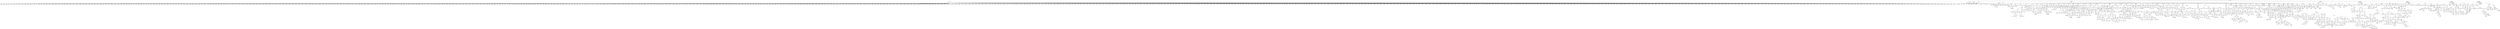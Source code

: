 digraph ast {
node [shape=none];
516711 [label=<<TABLE border='1' cellspacing='0' cellpadding='10' style='rounded' ><TR><TD border='0'>516711</TD><TD border='0'><B>StringLiteral</B></TD></TR><HR/><TR><TD border='0' cellpadding='5' colspan='2'>wp-adminimport-blogger.php</TD></TR></TABLE>>];
516710 [label=<<TABLE border='1' cellspacing='0' cellpadding='10' style='rounded' ><TR><TD border='0'>516710</TD><TD border='0'><B>StringLiteral</B></TD></TR><HR/><TR><TD border='0' cellpadding='5' colspan='2'>wp-adminimport-b2.php</TD></TR></TABLE>>];
516709 [label=<<TABLE border='1' cellspacing='0' cellpadding='10' style='rounded' ><TR><TD border='0'>516709</TD><TD border='0'><B>BinOP</B></TD></TR><HR/><TR><TD border='0' cellpadding='5' colspan='2'>=</TD></TR></TABLE>>];
516709 -> 516708 [weight=2];
516709 -> 517363 [weight=2];
516708 [label=<<TABLE border='1' cellspacing='0' cellpadding='10' style='rounded' ><TR><TD border='0'>516708</TD><TD border='0'><B>Variable</B></TD></TR><HR/><TR><TD border='0' cellpadding='5'>(0, 9776)</TD><TD border='0' cellpadding='5'>_old_files</TD></TR></TABLE>>];
516707 [label=<<TABLE border='1' cellspacing='0' cellpadding='10' style='rounded' ><TR><TD border='0'>516707</TD><TD border='0'><B>VariableStatement</B></TD></TR></TABLE>>];
516707 -> 516705 [weight=2];
516707 -> 516706 [weight=2];
516706 [label=<<TABLE border='1' cellspacing='0' cellpadding='10' style='rounded' ><TR><TD border='0'>516706</TD><TD border='0'><B>Variable</B></TD></TR><HR/><TR><TD border='0' cellpadding='5'>(0, 9776)</TD><TD border='0' cellpadding='5'>_old_files</TD></TR></TABLE>>];
516705 [label=<<TABLE border='1' cellspacing='0' cellpadding='10' style='rounded' ><TR><TD border='0'>516705</TD><TD border='0'><B>Global</B></TD></TR><HR/><TR><TD border='0' cellpadding='5' colspan='2'>global</TD></TR></TABLE>>];
516719 [label=<<TABLE border='1' cellspacing='0' cellpadding='10' style='rounded' ><TR><TD border='0'>516719</TD><TD border='0'><B>StringLiteral</B></TD></TR><HR/><TR><TD border='0' cellpadding='5' colspan='2'>wp-imagesget-firefox.png</TD></TR></TABLE>>];
516718 [label=<<TABLE border='1' cellspacing='0' cellpadding='10' style='rounded' ><TR><TD border='0'>516718</TD><TD border='0'><B>StringLiteral</B></TD></TR><HR/><TR><TD border='0' cellpadding='5' colspan='2'>wp-imagesfade-butt.png</TD></TR></TABLE>>];
516717 [label=<<TABLE border='1' cellspacing='0' cellpadding='10' style='rounded' ><TR><TD border='0'>516717</TD><TD border='0'><B>StringLiteral</B></TD></TR><HR/><TR><TD border='0' cellpadding='5' colspan='2'>wp-adminquicktags.js</TD></TR></TABLE>>];
516716 [label=<<TABLE border='1' cellspacing='0' cellpadding='10' style='rounded' ><TR><TD border='0'>516716</TD><TD border='0'><B>StringLiteral</B></TD></TR><HR/><TR><TD border='0' cellpadding='5' colspan='2'>wp-adminimport-textpattern.php</TD></TR></TABLE>>];
516715 [label=<<TABLE border='1' cellspacing='0' cellpadding='10' style='rounded' ><TR><TD border='0'>516715</TD><TD border='0'><B>StringLiteral</B></TD></TR><HR/><TR><TD border='0' cellpadding='5' colspan='2'>wp-adminimport-rss.php</TD></TR></TABLE>>];
516714 [label=<<TABLE border='1' cellspacing='0' cellpadding='10' style='rounded' ><TR><TD border='0'>516714</TD><TD border='0'><B>StringLiteral</B></TD></TR><HR/><TR><TD border='0' cellpadding='5' colspan='2'>wp-adminimport-mt.php</TD></TR></TABLE>>];
516713 [label=<<TABLE border='1' cellspacing='0' cellpadding='10' style='rounded' ><TR><TD border='0'>516713</TD><TD border='0'><B>StringLiteral</B></TD></TR><HR/><TR><TD border='0' cellpadding='5' colspan='2'>wp-adminimport-livejournal.php</TD></TR></TABLE>>];
516712 [label=<<TABLE border='1' cellspacing='0' cellpadding='10' style='rounded' ><TR><TD border='0'>516712</TD><TD border='0'><B>StringLiteral</B></TD></TR><HR/><TR><TD border='0' cellpadding='5' colspan='2'>wp-adminimport-greymatter.php</TD></TR></TABLE>>];
516727 [label=<<TABLE border='1' cellspacing='0' cellpadding='10' style='rounded' ><TR><TD border='0'>516727</TD><TD border='0'><B>StringLiteral</B></TD></TR><HR/><TR><TD border='0' cellpadding='5' colspan='2'>wp-adminexecute-pings.php</TD></TR></TABLE>>];
516726 [label=<<TABLE border='1' cellspacing='0' cellpadding='10' style='rounded' ><TR><TD border='0'>516726</TD><TD border='0'><B>StringLiteral</B></TD></TR><HR/><TR><TD border='0' cellpadding='5' colspan='2'>wp-adminedit-form-ajax-cat.php</TD></TR></TABLE>>];
516725 [label=<<TABLE border='1' cellspacing='0' cellpadding='10' style='rounded' ><TR><TD border='0'>516725</TD><TD border='0'><B>StringLiteral</B></TD></TR><HR/><TR><TD border='0' cellpadding='5' colspan='2'>wp-includesjstinymcepluginsinline...</TD></TR></TABLE>>];
516724 [label=<<TABLE border='1' cellspacing='0' cellpadding='10' style='rounded' ><TR><TD border='0'>516724</TD><TD border='0'><B>StringLiteral</B></TD></TR><HR/><TR><TD border='0' cellpadding='5' colspan='2'>wp.php</TD></TR></TABLE>>];
516723 [label=<<TABLE border='1' cellspacing='0' cellpadding='10' style='rounded' ><TR><TD border='0'>516723</TD><TD border='0'><B>StringLiteral</B></TD></TR><HR/><TR><TD border='0' cellpadding='5' colspan='2'>wp-imageswpminilogo.png</TD></TR></TABLE>>];
516722 [label=<<TABLE border='1' cellspacing='0' cellpadding='10' style='rounded' ><TR><TD border='0'>516722</TD><TD border='0'><B>StringLiteral</B></TD></TR><HR/><TR><TD border='0' cellpadding='5' colspan='2'>wp-imageswp-small.png</TD></TR></TABLE>>];
516721 [label=<<TABLE border='1' cellspacing='0' cellpadding='10' style='rounded' ><TR><TD border='0'>516721</TD><TD border='0'><B>StringLiteral</B></TD></TR><HR/><TR><TD border='0' cellpadding='5' colspan='2'>wp-imagessmilies</TD></TR></TABLE>>];
516720 [label=<<TABLE border='1' cellspacing='0' cellpadding='10' style='rounded' ><TR><TD border='0'>516720</TD><TD border='0'><B>StringLiteral</B></TD></TR><HR/><TR><TD border='0' cellpadding='5' colspan='2'>wp-imagesheader-shadow.png</TD></TR></TABLE>>];
516735 [label=<<TABLE border='1' cellspacing='0' cellpadding='10' style='rounded' ><TR><TD border='0'>516735</TD><TD border='0'><B>StringLiteral</B></TD></TR><HR/><TR><TD border='0' cellpadding='5' colspan='2'>wp-includesfunctions-formatting.php</TD></TR></TABLE>>];
516734 [label=<<TABLE border='1' cellspacing='0' cellpadding='10' style='rounded' ><TR><TD border='0'>516734</TD><TD border='0'><B>StringLiteral</B></TD></TR><HR/><TR><TD border='0' cellpadding='5' colspan='2'>wp-includesfunctions-compat.php</TD></TR></TABLE>>];
516733 [label=<<TABLE border='1' cellspacing='0' cellpadding='10' style='rounded' ><TR><TD border='0'>516733</TD><TD border='0'><B>StringLiteral</B></TD></TR><HR/><TR><TD border='0' cellpadding='5' colspan='2'>wp-includesfeed-functions.php</TD></TR></TABLE>>];
516732 [label=<<TABLE border='1' cellspacing='0' cellpadding='10' style='rounded' ><TR><TD border='0'>516732</TD><TD border='0'><B>StringLiteral</B></TD></TR><HR/><TR><TD border='0' cellpadding='5' colspan='2'>wp-includescomment-functions.php</TD></TR></TABLE>>];
516731 [label=<<TABLE border='1' cellspacing='0' cellpadding='10' style='rounded' ><TR><TD border='0'>516731</TD><TD border='0'><B>StringLiteral</B></TD></TR><HR/><TR><TD border='0' cellpadding='5' colspan='2'>wp-adminlist-manipulation.php</TD></TR></TABLE>>];
516730 [label=<<TABLE border='1' cellspacing='0' cellpadding='10' style='rounded' ><TR><TD border='0'>516730</TD><TD border='0'><B>StringLiteral</B></TD></TR><HR/><TR><TD border='0' cellpadding='5' colspan='2'>wp-adminlist-manipulation.js</TD></TR></TABLE>>];
516729 [label=<<TABLE border='1' cellspacing='0' cellpadding='10' style='rounded' ><TR><TD border='0'>516729</TD><TD border='0'><B>StringLiteral</B></TD></TR><HR/><TR><TD border='0' cellpadding='5' colspan='2'>wp-adminlink-categories.php</TD></TR></TABLE>>];
516728 [label=<<TABLE border='1' cellspacing='0' cellpadding='10' style='rounded' ><TR><TD border='0'>516728</TD><TD border='0'><B>StringLiteral</B></TD></TR><HR/><TR><TD border='0' cellpadding='5' colspan='2'>wp-admininline-uploading.php</TD></TR></TABLE>>];
516743 [label=<<TABLE border='1' cellspacing='0' cellpadding='10' style='rounded' ><TR><TD border='0'>516743</TD><TD border='0'><B>StringLiteral</B></TD></TR><HR/><TR><TD border='0' cellpadding='5' colspan='2'>wp-includestemplate-functions-catego...</TD></TR></TABLE>>];
516742 [label=<<TABLE border='1' cellspacing='0' cellpadding='10' style='rounded' ><TR><TD border='0'>516742</TD><TD border='0'><B>StringLiteral</B></TD></TR><HR/><TR><TD border='0' cellpadding='5' colspan='2'>wp-includestemplate-functions-author...</TD></TR></TABLE>>];
516741 [label=<<TABLE border='1' cellspacing='0' cellpadding='10' style='rounded' ><TR><TD border='0'>516741</TD><TD border='0'><B>StringLiteral</B></TD></TR><HR/><TR><TD border='0' cellpadding='5' colspan='2'>wp-includespluggable-functions.php</TD></TR></TABLE>>];
516740 [label=<<TABLE border='1' cellspacing='0' cellpadding='10' style='rounded' ><TR><TD border='0'>516740</TD><TD border='0'><B>StringLiteral</B></TD></TR><HR/><TR><TD border='0' cellpadding='5' colspan='2'>wp-includeslinks.php</TD></TR></TABLE>>];
516739 [label=<<TABLE border='1' cellspacing='0' cellpadding='10' style='rounded' ><TR><TD border='0'>516739</TD><TD border='0'><B>StringLiteral</B></TD></TR><HR/><TR><TD border='0' cellpadding='5' colspan='2'>wp-includesjstinymcepluginsautosa...</TD></TR></TABLE>>];
516738 [label=<<TABLE border='1' cellspacing='0' cellpadding='10' style='rounded' ><TR><TD border='0'>516738</TD><TD border='0'><B>StringLiteral</B></TD></TR><HR/><TR><TD border='0' cellpadding='5' colspan='2'>wp-includesjstinymcepluginsautosa...</TD></TR></TABLE>>];
516737 [label=<<TABLE border='1' cellspacing='0' cellpadding='10' style='rounded' ><TR><TD border='0'>516737</TD><TD border='0'><B>StringLiteral</B></TD></TR><HR/><TR><TD border='0' cellpadding='5' colspan='2'>wp-includesjsdbx-key.js</TD></TR></TABLE>>];
516736 [label=<<TABLE border='1' cellspacing='0' cellpadding='10' style='rounded' ><TR><TD border='0'>516736</TD><TD border='0'><B>StringLiteral</B></TD></TR><HR/><TR><TD border='0' cellpadding='5' colspan='2'>wp-includesfunctions-post.php</TD></TR></TABLE>>];
516751 [label=<<TABLE border='1' cellspacing='0' cellpadding='10' style='rounded' ><TR><TD border='0'>516751</TD><TD border='0'><B>StringLiteral</B></TD></TR><HR/><TR><TD border='0' cellpadding='5' colspan='2'>wp-includesjslist-manipulation-js.php</TD></TR></TABLE>>];
516750 [label=<<TABLE border='1' cellspacing='0' cellpadding='10' style='rounded' ><TR><TD border='0'>516750</TD><TD border='0'><B>StringLiteral</B></TD></TR><HR/><TR><TD border='0' cellpadding='5' colspan='2'>wp-includesjsautosave-js.php</TD></TR></TABLE>>];
516749 [label=<<TABLE border='1' cellspacing='0' cellpadding='10' style='rounded' ><TR><TD border='0'>516749</TD><TD border='0'><B>StringLiteral</B></TD></TR><HR/><TR><TD border='0' cellpadding='5' colspan='2'>wp-adminimportb2.php</TD></TR></TABLE>>];
516748 [label=<<TABLE border='1' cellspacing='0' cellpadding='10' style='rounded' ><TR><TD border='0'>516748</TD><TD border='0'><B>StringLiteral</B></TD></TR><HR/><TR><TD border='0' cellpadding='5' colspan='2'>wp-admincat-js.php</TD></TR></TABLE>>];
516747 [label=<<TABLE border='1' cellspacing='0' cellpadding='10' style='rounded' ><TR><TD border='0'>516747</TD><TD border='0'><B>StringLiteral</B></TD></TR><HR/><TR><TD border='0' cellpadding='5' colspan='2'>wp-includeswp-l10n.php</TD></TR></TABLE>>];
516746 [label=<<TABLE border='1' cellspacing='0' cellpadding='10' style='rounded' ><TR><TD border='0'>516746</TD><TD border='0'><B>StringLiteral</B></TD></TR><HR/><TR><TD border='0' cellpadding='5' colspan='2'>wp-includestemplate-functions-post.php</TD></TR></TABLE>>];
516745 [label=<<TABLE border='1' cellspacing='0' cellpadding='10' style='rounded' ><TR><TD border='0'>516745</TD><TD border='0'><B>StringLiteral</B></TD></TR><HR/><TR><TD border='0' cellpadding='5' colspan='2'>wp-includestemplate-functions-links....</TD></TR></TABLE>>];
516744 [label=<<TABLE border='1' cellspacing='0' cellpadding='10' style='rounded' ><TR><TD border='0'>516744</TD><TD border='0'><B>StringLiteral</B></TD></TR><HR/><TR><TD border='0' cellpadding='5' colspan='2'>wp-includestemplate-functions-genera...</TD></TR></TABLE>>];
516759 [label=<<TABLE border='1' cellspacing='0' cellpadding='10' style='rounded' ><TR><TD border='0'>516759</TD><TD border='0'><B>StringLiteral</B></TD></TR><HR/><TR><TD border='0' cellpadding='5' colspan='2'>wp-admininstall-rtl.css</TD></TR></TABLE>>];
516758 [label=<<TABLE border='1' cellspacing='0' cellpadding='10' style='rounded' ><TR><TD border='0'>516758</TD><TD border='0'><B>StringLiteral</B></TD></TR><HR/><TR><TD border='0' cellpadding='5' colspan='2'>wp-adminedit-comments.js</TD></TR></TABLE>>];
516757 [label=<<TABLE border='1' cellspacing='0' cellpadding='10' style='rounded' ><TR><TD border='0'>516757</TD><TD border='0'><B>StringLiteral</B></TD></TR><HR/><TR><TD border='0' cellpadding='5' colspan='2'>wp-admindbx-admin-key.js</TD></TR></TABLE>>];
516756 [label=<<TABLE border='1' cellspacing='0' cellpadding='10' style='rounded' ><TR><TD border='0'>516756</TD><TD border='0'><B>StringLiteral</B></TD></TR><HR/><TR><TD border='0' cellpadding='5' colspan='2'>wp-admincustom-fields.js</TD></TR></TABLE>>];
516755 [label=<<TABLE border='1' cellspacing='0' cellpadding='10' style='rounded' ><TR><TD border='0'>516755</TD><TD border='0'><B>StringLiteral</B></TD></TR><HR/><TR><TD border='0' cellpadding='5' colspan='2'>wp-admincategories.js</TD></TR></TABLE>>];
516754 [label=<<TABLE border='1' cellspacing='0' cellpadding='10' style='rounded' ><TR><TD border='0'>516754</TD><TD border='0'><B>StringLiteral</B></TD></TR><HR/><TR><TD border='0' cellpadding='5' colspan='2'>wp-admincat.js</TD></TR></TABLE>>];
516753 [label=<<TABLE border='1' cellspacing='0' cellpadding='10' style='rounded' ><TR><TD border='0'>516753</TD><TD border='0'><B>StringLiteral</B></TD></TR><HR/><TR><TD border='0' cellpadding='5' colspan='2'>wp-adminadmin-db.php</TD></TR></TABLE>>];
516752 [label=<<TABLE border='1' cellspacing='0' cellpadding='10' style='rounded' ><TR><TD border='0'>516752</TD><TD border='0'><B>StringLiteral</B></TD></TR><HR/><TR><TD border='0' cellpadding='5' colspan='2'>wp-includesjswp-ajax-js.php</TD></TR></TABLE>>];
516767 [label=<<TABLE border='1' cellspacing='0' cellpadding='10' style='rounded' ><TR><TD border='0'>516767</TD><TD border='0'><B>StringLiteral</B></TD></TR><HR/><TR><TD border='0' cellpadding='5' colspan='2'>wp-adminwidgets-rtl.css</TD></TR></TABLE>>];
516766 [label=<<TABLE border='1' cellspacing='0' cellpadding='10' style='rounded' ><TR><TD border='0'>516766</TD><TD border='0'><B>StringLiteral</B></TD></TR><HR/><TR><TD border='0' cellpadding='5' colspan='2'>wp-adminusers.js</TD></TR></TABLE>>];
516765 [label=<<TABLE border='1' cellspacing='0' cellpadding='10' style='rounded' ><TR><TD border='0'>516765</TD><TD border='0'><B>StringLiteral</B></TD></TR><HR/><TR><TD border='0' cellpadding='5' colspan='2'>wp-adminupload.js</TD></TR></TABLE>>];
516764 [label=<<TABLE border='1' cellspacing='0' cellpadding='10' style='rounded' ><TR><TD border='0'>516764</TD><TD border='0'><B>StringLiteral</B></TD></TR><HR/><TR><TD border='0' cellpadding='5' colspan='2'>wp-adminupload.css</TD></TR></TABLE>>];
516763 [label=<<TABLE border='1' cellspacing='0' cellpadding='10' style='rounded' ><TR><TD border='0'>516763</TD><TD border='0'><B>StringLiteral</B></TD></TR><HR/><TR><TD border='0' cellpadding='5' colspan='2'>wp-adminupload-rtl.css</TD></TR></TABLE>>];
516762 [label=<<TABLE border='1' cellspacing='0' cellpadding='10' style='rounded' ><TR><TD border='0'>516762</TD><TD border='0'><B>StringLiteral</B></TD></TR><HR/><TR><TD border='0' cellpadding='5' colspan='2'>wp-adminupload-functions.php</TD></TR></TABLE>>];
516761 [label=<<TABLE border='1' cellspacing='0' cellpadding='10' style='rounded' ><TR><TD border='0'>516761</TD><TD border='0'><B>StringLiteral</B></TD></TR><HR/><TR><TD border='0' cellpadding='5' colspan='2'>wp-adminupgrade-schema.php</TD></TR></TABLE>>];
516760 [label=<<TABLE border='1' cellspacing='0' cellpadding='10' style='rounded' ><TR><TD border='0'>516760</TD><TD border='0'><B>StringLiteral</B></TD></TR><HR/><TR><TD border='0' cellpadding='5' colspan='2'>wp-admininstall.css</TD></TR></TABLE>>];
516775 [label=<<TABLE border='1' cellspacing='0' cellpadding='10' style='rounded' ><TR><TD border='0'>516775</TD><TD border='0'><B>StringLiteral</B></TD></TR><HR/><TR><TD border='0' cellpadding='5' colspan='2'>wp-adminimagesbox-butt-left.gif</TD></TR></TABLE>>];
516774 [label=<<TABLE border='1' cellspacing='0' cellpadding='10' style='rounded' ><TR><TD border='0'>516774</TD><TD border='0'><B>StringLiteral</B></TD></TR><HR/><TR><TD border='0' cellpadding='5' colspan='2'>wp-adminimagesbox-bg.gif</TD></TR></TABLE>>];
516773 [label=<<TABLE border='1' cellspacing='0' cellpadding='10' style='rounded' ><TR><TD border='0'>516773</TD><TD border='0'><B>StringLiteral</B></TD></TR><HR/><TR><TD border='0' cellpadding='5' colspan='2'>wp-adminimagesbox-bg-right.gif</TD></TR></TABLE>>];
516772 [label=<<TABLE border='1' cellspacing='0' cellpadding='10' style='rounded' ><TR><TD border='0'>516772</TD><TD border='0'><B>StringLiteral</B></TD></TR><HR/><TR><TD border='0' cellpadding='5' colspan='2'>wp-adminimagesbox-bg-left.gif</TD></TR></TABLE>>];
516771 [label=<<TABLE border='1' cellspacing='0' cellpadding='10' style='rounded' ><TR><TD border='0'>516771</TD><TD border='0'><B>StringLiteral</B></TD></TR><HR/><TR><TD border='0' cellpadding='5' colspan='2'>wp-admincssupload.css</TD></TR></TABLE>>];
516770 [label=<<TABLE border='1' cellspacing='0' cellpadding='10' style='rounded' ><TR><TD border='0'>516770</TD><TD border='0'><B>StringLiteral</B></TD></TR><HR/><TR><TD border='0' cellpadding='5' colspan='2'>wp-includesjstinymcelicense.html</TD></TR></TABLE>>];
516769 [label=<<TABLE border='1' cellspacing='0' cellpadding='10' style='rounded' ><TR><TD border='0'>516769</TD><TD border='0'><B>StringLiteral</B></TD></TR><HR/><TR><TD border='0' cellpadding='5' colspan='2'>wp-adminxfn.js</TD></TR></TABLE>>];
516768 [label=<<TABLE border='1' cellspacing='0' cellpadding='10' style='rounded' ><TR><TD border='0'>516768</TD><TD border='0'><B>StringLiteral</B></TD></TR><HR/><TR><TD border='0' cellpadding='5' colspan='2'>wp-adminwidgets.css</TD></TR></TABLE>>];
516783 [label=<<TABLE border='1' cellspacing='0' cellpadding='10' style='rounded' ><TR><TD border='0'>516783</TD><TD border='0'><B>StringLiteral</B></TD></TR><HR/><TR><TD border='0' cellpadding='5' colspan='2'>wp-adminimageslogin-bkg-tile.gif</TD></TR></TABLE>>];
516782 [label=<<TABLE border='1' cellspacing='0' cellpadding='10' style='rounded' ><TR><TD border='0'>516782</TD><TD border='0'><B>StringLiteral</B></TD></TR><HR/><TR><TD border='0' cellpadding='5' colspan='2'>wp-adminimageslogin-bkg-bottom.gif</TD></TR></TABLE>>];
516781 [label=<<TABLE border='1' cellspacing='0' cellpadding='10' style='rounded' ><TR><TD border='0'>516781</TD><TD border='0'><B>StringLiteral</B></TD></TR><HR/><TR><TD border='0' cellpadding='5' colspan='2'>wp-adminimagesheading-bg.gif</TD></TR></TABLE>>];
516780 [label=<<TABLE border='1' cellspacing='0' cellpadding='10' style='rounded' ><TR><TD border='0'>516780</TD><TD border='0'><B>StringLiteral</B></TD></TR><HR/><TR><TD border='0' cellpadding='5' colspan='2'>wp-adminimagesbox-head.gif</TD></TR></TABLE>>];
516779 [label=<<TABLE border='1' cellspacing='0' cellpadding='10' style='rounded' ><TR><TD border='0'>516779</TD><TD border='0'><B>StringLiteral</B></TD></TR><HR/><TR><TD border='0' cellpadding='5' colspan='2'>wp-adminimagesbox-head-right.gif</TD></TR></TABLE>>];
516778 [label=<<TABLE border='1' cellspacing='0' cellpadding='10' style='rounded' ><TR><TD border='0'>516778</TD><TD border='0'><B>StringLiteral</B></TD></TR><HR/><TR><TD border='0' cellpadding='5' colspan='2'>wp-adminimagesbox-head-left.gif</TD></TR></TABLE>>];
516777 [label=<<TABLE border='1' cellspacing='0' cellpadding='10' style='rounded' ><TR><TD border='0'>516777</TD><TD border='0'><B>StringLiteral</B></TD></TR><HR/><TR><TD border='0' cellpadding='5' colspan='2'>wp-adminimagesbox-butt.gif</TD></TR></TABLE>>];
516776 [label=<<TABLE border='1' cellspacing='0' cellpadding='10' style='rounded' ><TR><TD border='0'>516776</TD><TD border='0'><B>StringLiteral</B></TD></TR><HR/><TR><TD border='0' cellpadding='5' colspan='2'>wp-adminimagesbox-butt-right.gif</TD></TR></TABLE>>];
516791 [label=<<TABLE border='1' cellspacing='0' cellpadding='10' style='rounded' ><TR><TD border='0'>516791</TD><TD border='0'><B>StringLiteral</B></TD></TR><HR/><TR><TD border='0' cellpadding='5' colspan='2'>wp-includesimageswlwWpComments.png</TD></TR></TABLE>>];
516790 [label=<<TABLE border='1' cellspacing='0' cellpadding='10' style='rounded' ><TR><TD border='0'>516790</TD><TD border='0'><B>StringLiteral</B></TD></TR><HR/><TR><TD border='0' cellpadding='5' colspan='2'>wp-admintemplates.php</TD></TR></TABLE>>];
516789 [label=<<TABLE border='1' cellspacing='0' cellpadding='10' style='rounded' ><TR><TD border='0'>516789</TD><TD border='0'><B>StringLiteral</B></TD></TR><HR/><TR><TD border='0' cellpadding='5' colspan='2'>wp-adminprofile-update.php</TD></TR></TABLE>>];
516788 [label=<<TABLE border='1' cellspacing='0' cellpadding='10' style='rounded' ><TR><TD border='0'>516788</TD><TD border='0'><B>StringLiteral</B></TD></TR><HR/><TR><TD border='0' cellpadding='5' colspan='2'>wp-adminjslink-cat.js</TD></TR></TABLE>>];
516787 [label=<<TABLE border='1' cellspacing='0' cellpadding='10' style='rounded' ><TR><TD border='0'>516787</TD><TD border='0'><B>StringLiteral</B></TD></TR><HR/><TR><TD border='0' cellpadding='5' colspan='2'>wp-adminjsdbx-admin-key.js</TD></TR></TABLE>>];
516786 [label=<<TABLE border='1' cellspacing='0' cellpadding='10' style='rounded' ><TR><TD border='0'>516786</TD><TD border='0'><B>StringLiteral</B></TD></TR><HR/><TR><TD border='0' cellpadding='5' colspan='2'>wp-adminincludesupload.php</TD></TR></TABLE>>];
516785 [label=<<TABLE border='1' cellspacing='0' cellpadding='10' style='rounded' ><TR><TD border='0'>516785</TD><TD border='0'><B>StringLiteral</B></TD></TR><HR/><TR><TD border='0' cellpadding='5' colspan='2'>wp-adminimagestoggle.gif</TD></TR></TABLE>>];
516784 [label=<<TABLE border='1' cellspacing='0' cellpadding='10' style='rounded' ><TR><TD border='0'>516784</TD><TD border='0'><B>StringLiteral</B></TD></TR><HR/><TR><TD border='0' cellpadding='5' colspan='2'>wp-adminimagesnotice.gif</TD></TR></TABLE>>];
516799 [label=<<TABLE border='1' cellspacing='0' cellpadding='10' style='rounded' ><TR><TD border='0'>516799</TD><TD border='0'><B>StringLiteral</B></TD></TR><HR/><TR><TD border='0' cellpadding='5' colspan='2'>wp-includesjstinymcepluginsautosa...</TD></TR></TABLE>>];
516798 [label=<<TABLE border='1' cellspacing='0' cellpadding='10' style='rounded' ><TR><TD border='0'>516798</TD><TD border='0'><B>StringLiteral</B></TD></TR><HR/><TR><TD border='0' cellpadding='5' colspan='2'>wp-includesjstinymcepluginsautosa...</TD></TR></TABLE>>];
516797 [label=<<TABLE border='1' cellspacing='0' cellpadding='10' style='rounded' ><TR><TD border='0'>516797</TD><TD border='0'><B>StringLiteral</B></TD></TR><HR/><TR><TD border='0' cellpadding='5' colspan='2'>wp-includesjstinymcelangsen.js</TD></TR></TABLE>>];
516796 [label=<<TABLE border='1' cellspacing='0' cellpadding='10' style='rounded' ><TR><TD border='0'>516796</TD><TD border='0'><B>StringLiteral</B></TD></TR><HR/><TR><TD border='0' cellpadding='5' colspan='2'>wp-includesjslist-manipulation.js</TD></TR></TABLE>>];
516795 [label=<<TABLE border='1' cellspacing='0' cellpadding='10' style='rounded' ><TR><TD border='0'>516795</TD><TD border='0'><B>StringLiteral</B></TD></TR><HR/><TR><TD border='0' cellpadding='5' colspan='2'>wp-includesjsfat.js</TD></TR></TABLE>>];
516794 [label=<<TABLE border='1' cellspacing='0' cellpadding='10' style='rounded' ><TR><TD border='0'>516794</TD><TD border='0'><B>StringLiteral</B></TD></TR><HR/><TR><TD border='0' cellpadding='5' colspan='2'>wp-includesjsdbx.js</TD></TR></TABLE>>];
516793 [label=<<TABLE border='1' cellspacing='0' cellpadding='10' style='rounded' ><TR><TD border='0'>516793</TD><TD border='0'><B>StringLiteral</B></TD></TR><HR/><TR><TD border='0' cellpadding='5' colspan='2'>wp-includesimageswlwWpWatermark.png</TD></TR></TABLE>>];
516792 [label=<<TABLE border='1' cellspacing='0' cellpadding='10' style='rounded' ><TR><TD border='0'>516792</TD><TD border='0'><B>StringLiteral</B></TD></TR><HR/><TR><TD border='0' cellpadding='5' colspan='2'>wp-includesimageswlwWpIcon.png</TD></TR></TABLE>>];
516807 [label=<<TABLE border='1' cellspacing='0' cellpadding='10' style='rounded' ><TR><TD border='0'>516807</TD><TD border='0'><B>StringLiteral</B></TD></TR><HR/><TR><TD border='0' cellpadding='5' colspan='2'>wp-includesjstinymcepluginspaste...</TD></TR></TABLE>>];
516806 [label=<<TABLE border='1' cellspacing='0' cellpadding='10' style='rounded' ><TR><TD border='0'>516806</TD><TD border='0'><B>StringLiteral</B></TD></TR><HR/><TR><TD border='0' cellpadding='5' colspan='2'>wp-includesjstinymcepluginspaste...</TD></TR></TABLE>>];
516805 [label=<<TABLE border='1' cellspacing='0' cellpadding='10' style='rounded' ><TR><TD border='0'>516805</TD><TD border='0'><B>StringLiteral</B></TD></TR><HR/><TR><TD border='0' cellpadding='5' colspan='2'>wp-includesjstinymcepluginspaste...</TD></TR></TABLE>>];
516804 [label=<<TABLE border='1' cellspacing='0' cellpadding='10' style='rounded' ><TR><TD border='0'>516804</TD><TD border='0'><B>StringLiteral</B></TD></TR><HR/><TR><TD border='0' cellpadding='5' colspan='2'>wp-includesjstinymcepluginsinline...</TD></TR></TABLE>>];
516803 [label=<<TABLE border='1' cellspacing='0' cellpadding='10' style='rounded' ><TR><TD border='0'>516803</TD><TD border='0'><B>StringLiteral</B></TD></TR><HR/><TR><TD border='0' cellpadding='5' colspan='2'>wp-includesjstinymcepluginsinline...</TD></TR></TABLE>>];
516802 [label=<<TABLE border='1' cellspacing='0' cellpadding='10' style='rounded' ><TR><TD border='0'>516802</TD><TD border='0'><B>StringLiteral</B></TD></TR><HR/><TR><TD border='0' cellpadding='5' colspan='2'>wp-includesjstinymcepluginsinline...</TD></TR></TABLE>>];
516801 [label=<<TABLE border='1' cellspacing='0' cellpadding='10' style='rounded' ><TR><TD border='0'>516801</TD><TD border='0'><B>StringLiteral</B></TD></TR><HR/><TR><TD border='0' cellpadding='5' colspan='2'>wp-includesjstinymcepluginsdirect...</TD></TR></TABLE>>];
516800 [label=<<TABLE border='1' cellspacing='0' cellpadding='10' style='rounded' ><TR><TD border='0'>516800</TD><TD border='0'><B>StringLiteral</B></TD></TR><HR/><TR><TD border='0' cellpadding='5' colspan='2'>wp-includesjstinymcepluginsdirect...</TD></TR></TABLE>>];
516815 [label=<<TABLE border='1' cellspacing='0' cellpadding='10' style='rounded' ><TR><TD border='0'>516815</TD><TD border='0'><B>StringLiteral</B></TD></TR><HR/><TR><TD border='0' cellpadding='5' colspan='2'>wp-includesjstinymcepluginsspellc...</TD></TR></TABLE>>];
516814 [label=<<TABLE border='1' cellspacing='0' cellpadding='10' style='rounded' ><TR><TD border='0'>516814</TD><TD border='0'><B>StringLiteral</B></TD></TR><HR/><TR><TD border='0' cellpadding='5' colspan='2'>wp-includesjstinymcepluginsspellc...</TD></TR></TABLE>>];
516813 [label=<<TABLE border='1' cellspacing='0' cellpadding='10' style='rounded' ><TR><TD border='0'>516813</TD><TD border='0'><B>StringLiteral</B></TD></TR><HR/><TR><TD border='0' cellpadding='5' colspan='2'>wp-includesjstinymcepluginsspellc...</TD></TR></TABLE>>];
516812 [label=<<TABLE border='1' cellspacing='0' cellpadding='10' style='rounded' ><TR><TD border='0'>516812</TD><TD border='0'><B>StringLiteral</B></TD></TR><HR/><TR><TD border='0' cellpadding='5' colspan='2'>wp-includesjstinymcepluginsspellc...</TD></TR></TABLE>>];
516811 [label=<<TABLE border='1' cellspacing='0' cellpadding='10' style='rounded' ><TR><TD border='0'>516811</TD><TD border='0'><B>StringLiteral</B></TD></TR><HR/><TR><TD border='0' cellpadding='5' colspan='2'>wp-includesjstinymcepluginsspellc...</TD></TR></TABLE>>];
516810 [label=<<TABLE border='1' cellspacing='0' cellpadding='10' style='rounded' ><TR><TD border='0'>516810</TD><TD border='0'><B>StringLiteral</B></TD></TR><HR/><TR><TD border='0' cellpadding='5' colspan='2'>wp-includesjstinymcepluginsspellc...</TD></TR></TABLE>>];
516809 [label=<<TABLE border='1' cellspacing='0' cellpadding='10' style='rounded' ><TR><TD border='0'>516809</TD><TD border='0'><B>StringLiteral</B></TD></TR><HR/><TR><TD border='0' cellpadding='5' colspan='2'>wp-includesjstinymcepluginsspellc...</TD></TR></TABLE>>];
516808 [label=<<TABLE border='1' cellspacing='0' cellpadding='10' style='rounded' ><TR><TD border='0'>516808</TD><TD border='0'><B>StringLiteral</B></TD></TR><HR/><TR><TD border='0' cellpadding='5' colspan='2'>wp-includesjstinymcepluginsspellc...</TD></TR></TABLE>>];
516823 [label=<<TABLE border='1' cellspacing='0' cellpadding='10' style='rounded' ><TR><TD border='0'>516823</TD><TD border='0'><B>StringLiteral</B></TD></TR><HR/><TR><TD border='0' cellpadding='5' colspan='2'>wp-includesjstinymcethemesadvance...</TD></TR></TABLE>>];
516822 [label=<<TABLE border='1' cellspacing='0' cellpadding='10' style='rounded' ><TR><TD border='0'>516822</TD><TD border='0'><B>StringLiteral</B></TD></TR><HR/><TR><TD border='0' cellpadding='5' colspan='2'>wp-includesjstinymcethemesadvance...</TD></TR></TABLE>>];
516821 [label=<<TABLE border='1' cellspacing='0' cellpadding='10' style='rounded' ><TR><TD border='0'>516821</TD><TD border='0'><B>StringLiteral</B></TD></TR><HR/><TR><TD border='0' cellpadding='5' colspan='2'>wp-includesjstinymcethemesadvance...</TD></TR></TABLE>>];
516820 [label=<<TABLE border='1' cellspacing='0' cellpadding='10' style='rounded' ><TR><TD border='0'>516820</TD><TD border='0'><B>StringLiteral</B></TD></TR><HR/><TR><TD border='0' cellpadding='5' colspan='2'>wp-includesjstinymcethemesadvance...</TD></TR></TABLE>>];
516819 [label=<<TABLE border='1' cellspacing='0' cellpadding='10' style='rounded' ><TR><TD border='0'>516819</TD><TD border='0'><B>StringLiteral</B></TD></TR><HR/><TR><TD border='0' cellpadding='5' colspan='2'>wp-includesjstinymcepluginswphelp</TD></TR></TABLE>>];
516818 [label=<<TABLE border='1' cellspacing='0' cellpadding='10' style='rounded' ><TR><TD border='0'>516818</TD><TD border='0'><B>StringLiteral</B></TD></TR><HR/><TR><TD border='0' cellpadding='5' colspan='2'>wp-includesjstinymcepluginswordpr...</TD></TR></TABLE>>];
516817 [label=<<TABLE border='1' cellspacing='0' cellpadding='10' style='rounded' ><TR><TD border='0'>516817</TD><TD border='0'><B>StringLiteral</B></TD></TR><HR/><TR><TD border='0' cellpadding='5' colspan='2'>wp-includesjstinymcepluginswordpr...</TD></TR></TABLE>>];
516816 [label=<<TABLE border='1' cellspacing='0' cellpadding='10' style='rounded' ><TR><TD border='0'>516816</TD><TD border='0'><B>StringLiteral</B></TD></TR><HR/><TR><TD border='0' cellpadding='5' colspan='2'>wp-includesjstinymcepluginswordpr...</TD></TR></TABLE>>];
516831 [label=<<TABLE border='1' cellspacing='0' cellpadding='10' style='rounded' ><TR><TD border='0'>516831</TD><TD border='0'><B>StringLiteral</B></TD></TR><HR/><TR><TD border='0' cellpadding='5' colspan='2'>wp-admincssupload-rtl.css</TD></TR></TABLE>>];
516830 [label=<<TABLE border='1' cellspacing='0' cellpadding='10' style='rounded' ><TR><TD border='0'>516830</TD><TD border='0'><B>StringLiteral</B></TD></TR><HR/><TR><TD border='0' cellpadding='5' colspan='2'>wp-admincsspress-this-ie.css</TD></TR></TABLE>>];
516829 [label=<<TABLE border='1' cellspacing='0' cellpadding='10' style='rounded' ><TR><TD border='0'>516829</TD><TD border='0'><B>StringLiteral</B></TD></TR><HR/><TR><TD border='0' cellpadding='5' colspan='2'>wp-admincsspress-this-ie-rtl.css</TD></TR></TABLE>>];
516828 [label=<<TABLE border='1' cellspacing='0' cellpadding='10' style='rounded' ><TR><TD border='0'>516828</TD><TD border='0'><B>StringLiteral</B></TD></TR><HR/><TR><TD border='0' cellpadding='5' colspan='2'>wp-includesjswp-ajax.js</TD></TR></TABLE>>];
516827 [label=<<TABLE border='1' cellspacing='0' cellpadding='10' style='rounded' ><TR><TD border='0'>516827</TD><TD border='0'><B>StringLiteral</B></TD></TR><HR/><TR><TD border='0' cellpadding='5' colspan='2'>wp-includesjstinymcepluginswordpr...</TD></TR></TABLE>>];
516826 [label=<<TABLE border='1' cellspacing='0' cellpadding='10' style='rounded' ><TR><TD border='0'>516826</TD><TD border='0'><B>StringLiteral</B></TD></TR><HR/><TR><TD border='0' cellpadding='5' colspan='2'>wp-includesjsjqueryjquery.dimensio...</TD></TR></TABLE>>];
516825 [label=<<TABLE border='1' cellspacing='0' cellpadding='10' style='rounded' ><TR><TD border='0'>516825</TD><TD border='0'><B>StringLiteral</B></TD></TR><HR/><TR><TD border='0' cellpadding='5' colspan='2'>wp-adminbookmarklet.php</TD></TR></TABLE>>];
516824 [label=<<TABLE border='1' cellspacing='0' cellpadding='10' style='rounded' ><TR><TD border='0'>516824</TD><TD border='0'><B>StringLiteral</B></TD></TR><HR/><TR><TD border='0' cellpadding='5' colspan='2'>wp-includesjstinymcetiny_mce_gzip....</TD></TR></TABLE>>];
516839 [label=<<TABLE border='1' cellspacing='0' cellpadding='10' style='rounded' ><TR><TD border='0'>516839</TD><TD border='0'><B>StringLiteral</B></TD></TR><HR/><TR><TD border='0' cellpadding='5' colspan='2'>wp-adminimagesmedia-button-gallery....</TD></TR></TABLE>>];
516838 [label=<<TABLE border='1' cellspacing='0' cellpadding='10' style='rounded' ><TR><TD border='0'>516838</TD><TD border='0'><B>StringLiteral</B></TD></TR><HR/><TR><TD border='0' cellpadding='5' colspan='2'>wp-adminimagesgear.png</TD></TR></TABLE>>];
516837 [label=<<TABLE border='1' cellspacing='0' cellpadding='10' style='rounded' ><TR><TD border='0'>516837</TD><TD border='0'><B>StringLiteral</B></TD></TR><HR/><TR><TD border='0' cellpadding='5' colspan='2'>wp-adminimagesdel.png</TD></TR></TABLE>>];
516836 [label=<<TABLE border='1' cellspacing='0' cellpadding='10' style='rounded' ><TR><TD border='0'>516836</TD><TD border='0'><B>StringLiteral</B></TD></TR><HR/><TR><TD border='0' cellpadding='5' colspan='2'>wp-adminimagescomment-stalk-rtl.gif</TD></TR></TABLE>>];
516835 [label=<<TABLE border='1' cellspacing='0' cellpadding='10' style='rounded' ><TR><TD border='0'>516835</TD><TD border='0'><B>StringLiteral</B></TD></TR><HR/><TR><TD border='0' cellpadding='5' colspan='2'>wp-adminimagescomment-stalk-fresh.gif</TD></TR></TABLE>>];
516834 [label=<<TABLE border='1' cellspacing='0' cellpadding='10' style='rounded' ><TR><TD border='0'>516834</TD><TD border='0'><B>StringLiteral</B></TD></TR><HR/><TR><TD border='0' cellpadding='5' colspan='2'>wp-adminimagescomment-stalk-classic...</TD></TR></TABLE>>];
516833 [label=<<TABLE border='1' cellspacing='0' cellpadding='10' style='rounded' ><TR><TD border='0'>516833</TD><TD border='0'><B>StringLiteral</B></TD></TR><HR/><TR><TD border='0' cellpadding='5' colspan='2'>wp-adminimagescomment-pill.gif</TD></TR></TABLE>>];
516832 [label=<<TABLE border='1' cellspacing='0' cellpadding='10' style='rounded' ><TR><TD border='0'>516832</TD><TD border='0'><B>StringLiteral</B></TD></TR><HR/><TR><TD border='0' cellpadding='5' colspan='2'>wp-adminedit-form.php</TD></TR></TABLE>>];
516847 [label=<<TABLE border='1' cellspacing='0' cellpadding='10' style='rounded' ><TR><TD border='0'>516847</TD><TD border='0'><B>StringLiteral</B></TD></TR><HR/><TR><TD border='0' cellpadding='5' colspan='2'>wp-includesimagesaudio.png</TD></TR></TABLE>>];
516846 [label=<<TABLE border='1' cellspacing='0' cellpadding='10' style='rounded' ><TR><TD border='0'>516846</TD><TD border='0'><B>StringLiteral</B></TD></TR><HR/><TR><TD border='0' cellpadding='5' colspan='2'>wp-adminlink-import.php</TD></TR></TABLE>>];
516845 [label=<<TABLE border='1' cellspacing='0' cellpadding='10' style='rounded' ><TR><TD border='0'>516845</TD><TD border='0'><B>StringLiteral</B></TD></TR><HR/><TR><TD border='0' cellpadding='5' colspan='2'>wp-adminjsupload.js</TD></TR></TABLE>>];
516844 [label=<<TABLE border='1' cellspacing='0' cellpadding='10' style='rounded' ><TR><TD border='0'>516844</TD><TD border='0'><B>StringLiteral</B></TD></TR><HR/><TR><TD border='0' cellpadding='5' colspan='2'>wp-adminjsforms.js</TD></TR></TABLE>>];
516843 [label=<<TABLE border='1' cellspacing='0' cellpadding='10' style='rounded' ><TR><TD border='0'>516843</TD><TD border='0'><B>StringLiteral</B></TD></TR><HR/><TR><TD border='0' cellpadding='5' colspan='2'>wp-adminimagestail.gif</TD></TR></TABLE>>];
516842 [label=<<TABLE border='1' cellspacing='0' cellpadding='10' style='rounded' ><TR><TD border='0'>516842</TD><TD border='0'><B>StringLiteral</B></TD></TR><HR/><TR><TD border='0' cellpadding='5' colspan='2'>wp-adminimagestab.png</TD></TR></TABLE>>];
516841 [label=<<TABLE border='1' cellspacing='0' cellpadding='10' style='rounded' ><TR><TD border='0'>516841</TD><TD border='0'><B>StringLiteral</B></TD></TR><HR/><TR><TD border='0' cellpadding='5' colspan='2'>wp-adminimagespostbox-bg.gif</TD></TR></TABLE>>];
516840 [label=<<TABLE border='1' cellspacing='0' cellpadding='10' style='rounded' ><TR><TD border='0'>516840</TD><TD border='0'><B>StringLiteral</B></TD></TR><HR/><TR><TD border='0' cellpadding='5' colspan='2'>wp-adminimagesmedia-buttons.gif</TD></TR></TABLE>>];
516855 [label=<<TABLE border='1' cellspacing='0' cellpadding='10' style='rounded' ><TR><TD border='0'>516855</TD><TD border='0'><B>StringLiteral</B></TD></TR><HR/><TR><TD border='0' cellpadding='5' colspan='2'>wp-includesimagesswf.png</TD></TR></TABLE>>];
516854 [label=<<TABLE border='1' cellspacing='0' cellpadding='10' style='rounded' ><TR><TD border='0'>516854</TD><TD border='0'><B>StringLiteral</B></TD></TR><HR/><TR><TD border='0' cellpadding='5' colspan='2'>wp-includesimagespdf.png</TD></TR></TABLE>>];
516853 [label=<<TABLE border='1' cellspacing='0' cellpadding='10' style='rounded' ><TR><TD border='0'>516853</TD><TD border='0'><B>StringLiteral</B></TD></TR><HR/><TR><TD border='0' cellpadding='5' colspan='2'>wp-includesimagesjs.png</TD></TR></TABLE>>];
516852 [label=<<TABLE border='1' cellspacing='0' cellpadding='10' style='rounded' ><TR><TD border='0'>516852</TD><TD border='0'><B>StringLiteral</B></TD></TR><HR/><TR><TD border='0' cellpadding='5' colspan='2'>wp-includesimageshtml.png</TD></TR></TABLE>>];
516851 [label=<<TABLE border='1' cellspacing='0' cellpadding='10' style='rounded' ><TR><TD border='0'>516851</TD><TD border='0'><B>StringLiteral</B></TD></TR><HR/><TR><TD border='0' cellpadding='5' colspan='2'>wp-includesimagesexe.png</TD></TR></TABLE>>];
516850 [label=<<TABLE border='1' cellspacing='0' cellpadding='10' style='rounded' ><TR><TD border='0'>516850</TD><TD border='0'><B>StringLiteral</B></TD></TR><HR/><TR><TD border='0' cellpadding='5' colspan='2'>wp-includesimagesdoc.png</TD></TR></TABLE>>];
516849 [label=<<TABLE border='1' cellspacing='0' cellpadding='10' style='rounded' ><TR><TD border='0'>516849</TD><TD border='0'><B>StringLiteral</B></TD></TR><HR/><TR><TD border='0' cellpadding='5' colspan='2'>wp-includesimagesdefault.png</TD></TR></TABLE>>];
516848 [label=<<TABLE border='1' cellspacing='0' cellpadding='10' style='rounded' ><TR><TD border='0'>516848</TD><TD border='0'><B>StringLiteral</B></TD></TR><HR/><TR><TD border='0' cellpadding='5' colspan='2'>wp-includesimagescss.png</TD></TR></TABLE>>];
516863 [label=<<TABLE border='1' cellspacing='0' cellpadding='10' style='rounded' ><TR><TD border='0'>516863</TD><TD border='0'><B>StringLiteral</B></TD></TR><HR/><TR><TD border='0' cellpadding='5' colspan='2'>wp-includesjsswfuploadpluginsswfu...</TD></TR></TABLE>>];
516862 [label=<<TABLE border='1' cellspacing='0' cellpadding='10' style='rounded' ><TR><TD border='0'>516862</TD><TD border='0'><B>StringLiteral</B></TD></TR><HR/><TR><TD border='0' cellpadding='5' colspan='2'>wp-adminjsusers.js</TD></TR></TABLE>>];
516861 [label=<<TABLE border='1' cellspacing='0' cellpadding='10' style='rounded' ><TR><TD border='0'>516861</TD><TD border='0'><B>StringLiteral</B></TD></TR><HR/><TR><TD border='0' cellpadding='5' colspan='2'>wp-includesjstinymcetiny_mce_ext.js</TD></TR></TABLE>>];
516860 [label=<<TABLE border='1' cellspacing='0' cellpadding='10' style='rounded' ><TR><TD border='0'>516860</TD><TD border='0'><B>StringLiteral</B></TD></TR><HR/><TR><TD border='0' cellpadding='5' colspan='2'>wp-includesjstinymcetiny_mce_confi...</TD></TR></TABLE>>];
516859 [label=<<TABLE border='1' cellspacing='0' cellpadding='10' style='rounded' ><TR><TD border='0'>516859</TD><TD border='0'><B>StringLiteral</B></TD></TR><HR/><TR><TD border='0' cellpadding='5' colspan='2'>wp-includesimageszip.png</TD></TR></TABLE>>];
516858 [label=<<TABLE border='1' cellspacing='0' cellpadding='10' style='rounded' ><TR><TD border='0'>516858</TD><TD border='0'><B>StringLiteral</B></TD></TR><HR/><TR><TD border='0' cellpadding='5' colspan='2'>wp-includesimagesvideo.png</TD></TR></TABLE>>];
516857 [label=<<TABLE border='1' cellspacing='0' cellpadding='10' style='rounded' ><TR><TD border='0'>516857</TD><TD border='0'><B>StringLiteral</B></TD></TR><HR/><TR><TD border='0' cellpadding='5' colspan='2'>wp-includesimagestext.png</TD></TR></TABLE>>];
516856 [label=<<TABLE border='1' cellspacing='0' cellpadding='10' style='rounded' ><TR><TD border='0'>516856</TD><TD border='0'><B>StringLiteral</B></TD></TR><HR/><TR><TD border='0' cellpadding='5' colspan='2'>wp-includesimagestar.png</TD></TR></TABLE>>];
516871 [label=<<TABLE border='1' cellspacing='0' cellpadding='10' style='rounded' ><TR><TD border='0'>516871</TD><TD border='0'><B>StringLiteral</B></TD></TR><HR/><TR><TD border='0' cellpadding='5' colspan='2'>wp-adminimportjkw.php</TD></TR></TABLE>>];
516870 [label=<<TABLE border='1' cellspacing='0' cellpadding='10' style='rounded' ><TR><TD border='0'>516870</TD><TD border='0'><B>StringLiteral</B></TD></TR><HR/><TR><TD border='0' cellpadding='5' colspan='2'>wp-adminimportbtt.php</TD></TR></TABLE>>];
516869 [label=<<TABLE border='1' cellspacing='0' cellpadding='10' style='rounded' ><TR><TD border='0'>516869</TD><TD border='0'><B>StringLiteral</B></TD></TR><HR/><TR><TD border='0' cellpadding='5' colspan='2'>wp-includesjstinymcewordpress.css</TD></TR></TABLE>>];
516868 [label=<<TABLE border='1' cellspacing='0' cellpadding='10' style='rounded' ><TR><TD border='0'>516868</TD><TD border='0'><B>StringLiteral</B></TD></TR><HR/><TR><TD border='0' cellpadding='5' colspan='2'>wp-includesjstinymceutilsmclayer.js</TD></TR></TABLE>>];
516867 [label=<<TABLE border='1' cellspacing='0' cellpadding='10' style='rounded' ><TR><TD border='0'>516867</TD><TD border='0'><B>StringLiteral</B></TD></TR><HR/><TR><TD border='0' cellpadding='5' colspan='2'>wp-includesjstinymcepluginspaste...</TD></TR></TABLE>>];
516866 [label=<<TABLE border='1' cellspacing='0' cellpadding='10' style='rounded' ><TR><TD border='0'>516866</TD><TD border='0'><B>StringLiteral</B></TD></TR><HR/><TR><TD border='0' cellpadding='5' colspan='2'>wp-includesjstinymcepluginsautosave</TD></TR></TABLE>>];
516865 [label=<<TABLE border='1' cellspacing='0' cellpadding='10' style='rounded' ><TR><TD border='0'>516865</TD><TD border='0'><B>StringLiteral</B></TD></TR><HR/><TR><TD border='0' cellpadding='5' colspan='2'>wp-includesjsswfuploadswfupload_f9...</TD></TR></TABLE>>];
516864 [label=<<TABLE border='1' cellspacing='0' cellpadding='10' style='rounded' ><TR><TD border='0'>516864</TD><TD border='0'><B>StringLiteral</B></TD></TR><HR/><TR><TD border='0' cellpadding='5' colspan='2'>wp-includesjsswfuploadpluginsswfu...</TD></TR></TABLE>>];
516879 [label=<<TABLE border='1' cellspacing='0' cellpadding='10' style='rounded' ><TR><TD border='0'>516879</TD><TD border='0'><B>StringLiteral</B></TD></TR><HR/><TR><TD border='0' cellpadding='5' colspan='2'>wp-includesjstinymcepluginswordpr...</TD></TR></TABLE>>];
516878 [label=<<TABLE border='1' cellspacing='0' cellpadding='10' style='rounded' ><TR><TD border='0'>516878</TD><TD border='0'><B>StringLiteral</B></TD></TR><HR/><TR><TD border='0' cellpadding='5' colspan='2'>wp-includesgettext.php</TD></TR></TABLE>>];
516877 [label=<<TABLE border='1' cellspacing='0' cellpadding='10' style='rounded' ><TR><TD border='0'>516877</TD><TD border='0'><B>StringLiteral</B></TD></TR><HR/><TR><TD border='0' cellpadding='5' colspan='2'>wp-adminjsslug.js</TD></TR></TABLE>>];
516876 [label=<<TABLE border='1' cellspacing='0' cellpadding='10' style='rounded' ><TR><TD border='0'>516876</TD><TD border='0'><B>StringLiteral</B></TD></TR><HR/><TR><TD border='0' cellpadding='5' colspan='2'>wp-adminjsslug.dev.js</TD></TR></TABLE>>];
516875 [label=<<TABLE border='1' cellspacing='0' cellpadding='10' style='rounded' ><TR><TD border='0'>516875</TD><TD border='0'><B>StringLiteral</B></TD></TR><HR/><TR><TD border='0' cellpadding='5' colspan='2'>wp-adminjsset-post-thumbnail-handle...</TD></TR></TABLE>>];
516874 [label=<<TABLE border='1' cellspacing='0' cellpadding='10' style='rounded' ><TR><TD border='0'>516874</TD><TD border='0'><B>StringLiteral</B></TD></TR><HR/><TR><TD border='0' cellpadding='5' colspan='2'>wp-adminjsset-post-thumbnail-handle...</TD></TR></TABLE>>];
516873 [label=<<TABLE border='1' cellspacing='0' cellpadding='10' style='rounded' ><TR><TD border='0'>516873</TD><TD border='0'><B>StringLiteral</B></TD></TR><HR/><TR><TD border='0' cellpadding='5' colspan='2'>wp-adminjspage.js</TD></TR></TABLE>>];
516872 [label=<<TABLE border='1' cellspacing='0' cellpadding='10' style='rounded' ><TR><TD border='0'>516872</TD><TD border='0'><B>StringLiteral</B></TD></TR><HR/><TR><TD border='0' cellpadding='5' colspan='2'>wp-adminjspage.dev.js</TD></TR></TABLE>>];
516887 [label=<<TABLE border='1' cellspacing='0' cellpadding='10' style='rounded' ><TR><TD border='0'>516887</TD><TD border='0'><B>StringLiteral</B></TD></TR><HR/><TR><TD border='0' cellpadding='5' colspan='2'>wp-adminincludesmu.php</TD></TR></TABLE>>];
516886 [label=<<TABLE border='1' cellspacing='0' cellpadding='10' style='rounded' ><TR><TD border='0'>516886</TD><TD border='0'><B>StringLiteral</B></TD></TR><HR/><TR><TD border='0' cellpadding='5' colspan='2'>wp-adminimagessite-admin.png</TD></TR></TABLE>>];
516885 [label=<<TABLE border='1' cellspacing='0' cellpadding='10' style='rounded' ><TR><TD border='0'>516885</TD><TD border='0'><B>StringLiteral</B></TD></TR><HR/><TR><TD border='0' cellpadding='5' colspan='2'>wp-admincssmu.css</TD></TR></TABLE>>];
516884 [label=<<TABLE border='1' cellspacing='0' cellpadding='10' style='rounded' ><TR><TD border='0'>516884</TD><TD border='0'><B>StringLiteral</B></TD></TR><HR/><TR><TD border='0' cellpadding='5' colspan='2'>wp-admincssmu-rtl.css</TD></TR></TABLE>>];
516883 [label=<<TABLE border='1' cellspacing='0' cellpadding='10' style='rounded' ><TR><TD border='0'>516883</TD><TD border='0'><B>StringLiteral</B></TD></TR><HR/><TR><TD border='0' cellpadding='5' colspan='2'>index-install.php</TD></TR></TABLE>>];
516882 [label=<<TABLE border='1' cellspacing='0' cellpadding='10' style='rounded' ><TR><TD border='0'>516882</TD><TD border='0'><B>StringLiteral</B></TD></TR><HR/><TR><TD border='0' cellpadding='5' colspan='2'>htaccess.dist</TD></TR></TABLE>>];
516881 [label=<<TABLE border='1' cellspacing='0' cellpadding='10' style='rounded' ><TR><TD border='0'>516881</TD><TD border='0'><B>StringLiteral</B></TD></TR><HR/><TR><TD border='0' cellpadding='5' colspan='2'>README.txt</TD></TR></TABLE>>];
516880 [label=<<TABLE border='1' cellspacing='0' cellpadding='10' style='rounded' ><TR><TD border='0'>516880</TD><TD border='0'><B>StringLiteral</B></TD></TR><HR/><TR><TD border='0' cellpadding='5' colspan='2'>wp-includesstreams.php</TD></TR></TABLE>>];
516895 [label=<<TABLE border='1' cellspacing='0' cellpadding='10' style='rounded' ><TR><TD border='0'>516895</TD><TD border='0'><B>StringLiteral</B></TD></TR><HR/><TR><TD border='0' cellpadding='5' colspan='2'>wp-includesimageswordpress-mu.png</TD></TR></TABLE>>];
516894 [label=<<TABLE border='1' cellspacing='0' cellpadding='10' style='rounded' ><TR><TD border='0'>516894</TD><TD border='0'><B>StringLiteral</B></TD></TR><HR/><TR><TD border='0' cellpadding='5' colspan='2'>wp-adminwpmu-users.php</TD></TR></TABLE>>];
516893 [label=<<TABLE border='1' cellspacing='0' cellpadding='10' style='rounded' ><TR><TD border='0'>516893</TD><TD border='0'><B>StringLiteral</B></TD></TR><HR/><TR><TD border='0' cellpadding='5' colspan='2'>wp-adminwpmu-upgrade-site.php</TD></TR></TABLE>>];
516892 [label=<<TABLE border='1' cellspacing='0' cellpadding='10' style='rounded' ><TR><TD border='0'>516892</TD><TD border='0'><B>StringLiteral</B></TD></TR><HR/><TR><TD border='0' cellpadding='5' colspan='2'>wp-adminwpmu-themes.php</TD></TR></TABLE>>];
516891 [label=<<TABLE border='1' cellspacing='0' cellpadding='10' style='rounded' ><TR><TD border='0'>516891</TD><TD border='0'><B>StringLiteral</B></TD></TR><HR/><TR><TD border='0' cellpadding='5' colspan='2'>wp-adminwpmu-options.php</TD></TR></TABLE>>];
516890 [label=<<TABLE border='1' cellspacing='0' cellpadding='10' style='rounded' ><TR><TD border='0'>516890</TD><TD border='0'><B>StringLiteral</B></TD></TR><HR/><TR><TD border='0' cellpadding='5' colspan='2'>wp-adminwpmu-edit.php</TD></TR></TABLE>>];
516889 [label=<<TABLE border='1' cellspacing='0' cellpadding='10' style='rounded' ><TR><TD border='0'>516889</TD><TD border='0'><B>StringLiteral</B></TD></TR><HR/><TR><TD border='0' cellpadding='5' colspan='2'>wp-adminwpmu-blogs.php</TD></TR></TABLE>>];
516888 [label=<<TABLE border='1' cellspacing='0' cellpadding='10' style='rounded' ><TR><TD border='0'>516888</TD><TD border='0'><B>StringLiteral</B></TD></TR><HR/><TR><TD border='0' cellpadding='5' colspan='2'>wp-adminwpmu-admin.php</TD></TR></TABLE>>];
516903 [label=<<TABLE border='1' cellspacing='0' cellpadding='10' style='rounded' ><TR><TD border='0'>516903</TD><TD border='0'><B>StringLiteral</B></TD></TR><HR/><TR><TD border='0' cellpadding='5' colspan='2'>wp-adminimagesadmin-header-footer.png</TD></TR></TABLE>>];
516902 [label=<<TABLE border='1' cellspacing='0' cellpadding='10' style='rounded' ><TR><TD border='0'>516902</TD><TD border='0'><B>StringLiteral</B></TD></TR><HR/><TR><TD border='0' cellpadding='5' colspan='2'>wp-adminedit-pages.php</TD></TR></TABLE>>];
516901 [label=<<TABLE border='1' cellspacing='0' cellpadding='10' style='rounded' ><TR><TD border='0'>516901</TD><TD border='0'><B>StringLiteral</B></TD></TR><HR/><TR><TD border='0' cellpadding='5' colspan='2'>wp-adminedit-page-form.php</TD></TR></TABLE>>];
516900 [label=<<TABLE border='1' cellspacing='0' cellpadding='10' style='rounded' ><TR><TD border='0'>516900</TD><TD border='0'><B>StringLiteral</B></TD></TR><HR/><TR><TD border='0' cellpadding='5' colspan='2'>wp-adminedit-category-form.php</TD></TR></TABLE>>];
516899 [label=<<TABLE border='1' cellspacing='0' cellpadding='10' style='rounded' ><TR><TD border='0'>516899</TD><TD border='0'><B>StringLiteral</B></TD></TR><HR/><TR><TD border='0' cellpadding='5' colspan='2'>wp-admincategories.php</TD></TR></TABLE>>];
516898 [label=<<TABLE border='1' cellspacing='0' cellpadding='10' style='rounded' ><TR><TD border='0'>516898</TD><TD border='0'><B>StringLiteral</B></TD></TR><HR/><TR><TD border='0' cellpadding='5' colspan='2'>wpmu-settings.php</TD></TR></TABLE>>];
516897 [label=<<TABLE border='1' cellspacing='0' cellpadding='10' style='rounded' ><TR><TD border='0'>516897</TD><TD border='0'><B>StringLiteral</B></TD></TR><HR/><TR><TD border='0' cellpadding='5' colspan='2'>wp-includeswpmu-functions.php</TD></TR></TABLE>>];
516896 [label=<<TABLE border='1' cellspacing='0' cellpadding='10' style='rounded' ><TR><TD border='0'>516896</TD><TD border='0'><B>StringLiteral</B></TD></TR><HR/><TR><TD border='0' cellpadding='5' colspan='2'>wp-includeswpmu-default-filters.php</TD></TR></TABLE>>];
516911 [label=<<TABLE border='1' cellspacing='0' cellpadding='10' style='rounded' ><TR><TD border='0'>516911</TD><TD border='0'><B>StringLiteral</B></TD></TR><HR/><TR><TD border='0' cellpadding='5' colspan='2'>wp-adminimageswp-logo-vs.gif</TD></TR></TABLE>>];
516910 [label=<<TABLE border='1' cellspacing='0' cellpadding='10' style='rounded' ><TR><TD border='0'>516910</TD><TD border='0'><B>StringLiteral</B></TD></TR><HR/><TR><TD border='0' cellpadding='5' colspan='2'>wp-adminimagesscreen-options-left.gif</TD></TR></TABLE>>];
516909 [label=<<TABLE border='1' cellspacing='0' cellpadding='10' style='rounded' ><TR><TD border='0'>516909</TD><TD border='0'><B>StringLiteral</B></TD></TR><HR/><TR><TD border='0' cellpadding='5' colspan='2'>wp-adminimagesfav-top.png</TD></TR></TABLE>>];
516908 [label=<<TABLE border='1' cellspacing='0' cellpadding='10' style='rounded' ><TR><TD border='0'>516908</TD><TD border='0'><B>StringLiteral</B></TD></TR><HR/><TR><TD border='0' cellpadding='5' colspan='2'>wp-adminimagesico-viewpage.png</TD></TR></TABLE>>];
516907 [label=<<TABLE border='1' cellspacing='0' cellpadding='10' style='rounded' ><TR><TD border='0'>516907</TD><TD border='0'><B>StringLiteral</B></TD></TR><HR/><TR><TD border='0' cellpadding='5' colspan='2'>wp-adminimagesico-edit.png</TD></TR></TABLE>>];
516906 [label=<<TABLE border='1' cellspacing='0' cellpadding='10' style='rounded' ><TR><TD border='0'>516906</TD><TD border='0'><B>StringLiteral</B></TD></TR><HR/><TR><TD border='0' cellpadding='5' colspan='2'>wp-adminimagesico-close.png</TD></TR></TABLE>>];
516905 [label=<<TABLE border='1' cellspacing='0' cellpadding='10' style='rounded' ><TR><TD border='0'>516905</TD><TD border='0'><B>StringLiteral</B></TD></TR><HR/><TR><TD border='0' cellpadding='5' colspan='2'>wp-adminimagesico-add.png</TD></TR></TABLE>>];
516904 [label=<<TABLE border='1' cellspacing='0' cellpadding='10' style='rounded' ><TR><TD border='0'>516904</TD><TD border='0'><B>StringLiteral</B></TD></TR><HR/><TR><TD border='0' cellpadding='5' colspan='2'>wp-adminimagesbrowse-happy.gif</TD></TR></TABLE>>];
516919 [label=<<TABLE border='1' cellspacing='0' cellpadding='10' style='rounded' ><TR><TD border='0'>516919</TD><TD border='0'><B>StringLiteral</B></TD></TR><HR/><TR><TD border='0' cellpadding='5' colspan='2'>wp-adminrtl.css</TD></TR></TABLE>>];
516918 [label=<<TABLE border='1' cellspacing='0' cellpadding='10' style='rounded' ><TR><TD border='0'>516918</TD><TD border='0'><B>StringLiteral</B></TD></TR><HR/><TR><TD border='0' cellpadding='5' colspan='2'>wp-adminpage.php</TD></TR></TABLE>>];
516917 [label=<<TABLE border='1' cellspacing='0' cellpadding='10' style='rounded' ><TR><TD border='0'>516917</TD><TD border='0'><B>StringLiteral</B></TD></TR><HR/><TR><TD border='0' cellpadding='5' colspan='2'>wp-adminpage-new.php</TD></TR></TABLE>>];
516916 [label=<<TABLE border='1' cellspacing='0' cellpadding='10' style='rounded' ><TR><TD border='0'>516916</TD><TD border='0'><B>StringLiteral</B></TD></TR><HR/><TR><TD border='0' cellpadding='5' colspan='2'>wp-adminoptions-misc.php</TD></TR></TABLE>>];
516915 [label=<<TABLE border='1' cellspacing='0' cellpadding='10' style='rounded' ><TR><TD border='0'>516915</TD><TD border='0'><B>StringLiteral</B></TD></TR><HR/><TR><TD border='0' cellpadding='5' colspan='2'>wp-adminjswp-gears.js</TD></TR></TABLE>>];
516914 [label=<<TABLE border='1' cellspacing='0' cellpadding='10' style='rounded' ><TR><TD border='0'>516914</TD><TD border='0'><B>StringLiteral</B></TD></TR><HR/><TR><TD border='0' cellpadding='5' colspan='2'>wp-adminjswp-gears.dev.js</TD></TR></TABLE>>];
516913 [label=<<TABLE border='1' cellspacing='0' cellpadding='10' style='rounded' ><TR><TD border='0'>516913</TD><TD border='0'><B>StringLiteral</B></TD></TR><HR/><TR><TD border='0' cellpadding='5' colspan='2'>wp-adminimport</TD></TR></TABLE>>];
516912 [label=<<TABLE border='1' cellspacing='0' cellpadding='10' style='rounded' ><TR><TD border='0'>516912</TD><TD border='0'><B>StringLiteral</B></TD></TR><HR/><TR><TD border='0' cellpadding='5' colspan='2'>wp-adminimageswp-logo.gif</TD></TR></TABLE>>];
516927 [label=<<TABLE border='1' cellspacing='0' cellpadding='10' style='rounded' ><TR><TD border='0'>516927</TD><TD border='0'><B>StringLiteral</B></TD></TR><HR/><TR><TD border='0' cellpadding='5' colspan='2'>wp-includesjsjqueryautocomplete.de...</TD></TR></TABLE>>];
516926 [label=<<TABLE border='1' cellspacing='0' cellpadding='10' style='rounded' ><TR><TD border='0'>516926</TD><TD border='0'><B>StringLiteral</B></TD></TR><HR/><TR><TD border='0' cellpadding='5' colspan='2'>wp-includesjscodepressenginesolde...</TD></TR></TABLE>>];
516925 [label=<<TABLE border='1' cellspacing='0' cellpadding='10' style='rounded' ><TR><TD border='0'>516925</TD><TD border='0'><B>StringLiteral</B></TD></TR><HR/><TR><TD border='0' cellpadding='5' colspan='2'>wp-includesjscodepressengineskhtm...</TD></TR></TABLE>>];
516924 [label=<<TABLE border='1' cellspacing='0' cellpadding='10' style='rounded' ><TR><TD border='0'>516924</TD><TD border='0'><B>StringLiteral</B></TD></TR><HR/><TR><TD border='0' cellpadding='5' colspan='2'>wp-includesjscodepress</TD></TR></TABLE>>];
516923 [label=<<TABLE border='1' cellspacing='0' cellpadding='10' style='rounded' ><TR><TD border='0'>516923</TD><TD border='0'><B>StringLiteral</B></TD></TR><HR/><TR><TD border='0' cellpadding='5' colspan='2'>wp-adminwp-admin.dev.css</TD></TR></TABLE>>];
516922 [label=<<TABLE border='1' cellspacing='0' cellpadding='10' style='rounded' ><TR><TD border='0'>516922</TD><TD border='0'><B>StringLiteral</B></TD></TR><HR/><TR><TD border='0' cellpadding='5' colspan='2'>wp-adminwp-admin.css</TD></TR></TABLE>>];
516921 [label=<<TABLE border='1' cellspacing='0' cellpadding='10' style='rounded' ><TR><TD border='0'>516921</TD><TD border='0'><B>StringLiteral</B></TD></TR><HR/><TR><TD border='0' cellpadding='5' colspan='2'>wp-adminupdate-links.php</TD></TR></TABLE>>];
516920 [label=<<TABLE border='1' cellspacing='0' cellpadding='10' style='rounded' ><TR><TD border='0'>516920</TD><TD border='0'><B>StringLiteral</B></TD></TR><HR/><TR><TD border='0' cellpadding='5' colspan='2'>wp-adminrtl.dev.css</TD></TR></TABLE>>];
516935 [label=<<TABLE border='1' cellspacing='0' cellpadding='10' style='rounded' ><TR><TD border='0'>516935</TD><TD border='0'><B>StringLiteral</B></TD></TR><HR/><TR><TD border='0' cellpadding='5' colspan='2'>wp-adminedit-post-rows.php</TD></TR></TABLE>>];
516934 [label=<<TABLE border='1' cellspacing='0' cellpadding='10' style='rounded' ><TR><TD border='0'>516934</TD><TD border='0'><B>StringLiteral</B></TD></TR><HR/><TR><TD border='0' cellpadding='5' colspan='2'>wp-adminedit-link-category-form.php</TD></TR></TABLE>>];
516933 [label=<<TABLE border='1' cellspacing='0' cellpadding='10' style='rounded' ><TR><TD border='0'>516933</TD><TD border='0'><B>StringLiteral</B></TD></TR><HR/><TR><TD border='0' cellpadding='5' colspan='2'>wp-adminedit-link-categories.php</TD></TR></TABLE>>];
516932 [label=<<TABLE border='1' cellspacing='0' cellpadding='10' style='rounded' ><TR><TD border='0'>516932</TD><TD border='0'><B>StringLiteral</B></TD></TR><HR/><TR><TD border='0' cellpadding='5' colspan='2'>wp-adminedit-attachment-rows.php</TD></TR></TABLE>>];
516931 [label=<<TABLE border='1' cellspacing='0' cellpadding='10' style='rounded' ><TR><TD border='0'>516931</TD><TD border='0'><B>StringLiteral</B></TD></TR><HR/><TR><TD border='0' cellpadding='5' colspan='2'>wp-includesjstinymcewp-tinymce.js</TD></TR></TABLE>>];
516930 [label=<<TABLE border='1' cellspacing='0' cellpadding='10' style='rounded' ><TR><TD border='0'>516930</TD><TD border='0'><B>StringLiteral</B></TD></TR><HR/><TR><TD border='0' cellpadding='5' colspan='2'>wp-includesjsscriptaculousprototyp...</TD></TR></TABLE>>];
516929 [label=<<TABLE border='1' cellspacing='0' cellpadding='10' style='rounded' ><TR><TD border='0'>516929</TD><TD border='0'><B>StringLiteral</B></TD></TR><HR/><TR><TD border='0' cellpadding='5' colspan='2'>wp-includesjsjqueryinterface.js</TD></TR></TABLE>>];
516928 [label=<<TABLE border='1' cellspacing='0' cellpadding='10' style='rounded' ><TR><TD border='0'>516928</TD><TD border='0'><B>StringLiteral</B></TD></TR><HR/><TR><TD border='0' cellpadding='5' colspan='2'>wp-includesjsjqueryautocomplete.js</TD></TR></TABLE>>];
516943 [label=<<TABLE border='1' cellspacing='0' cellpadding='10' style='rounded' ><TR><TD border='0'>516943</TD><TD border='0'><B>StringLiteral</B></TD></TR><HR/><TR><TD border='0' cellpadding='5' colspan='2'>wp-adminimagesscreen-options-right....</TD></TR></TABLE>>];
516942 [label=<<TABLE border='1' cellspacing='0' cellpadding='10' style='rounded' ><TR><TD border='0'>516942</TD><TD border='0'><B>StringLiteral</B></TD></TR><HR/><TR><TD border='0' cellpadding='5' colspan='2'>wp-adminimagesscreen-options-right-...</TD></TR></TABLE>>];
516941 [label=<<TABLE border='1' cellspacing='0' cellpadding='10' style='rounded' ><TR><TD border='0'>516941</TD><TD border='0'><B>StringLiteral</B></TD></TR><HR/><TR><TD border='0' cellpadding='5' colspan='2'>wp-adminimageslist-vs.png</TD></TR></TABLE>>];
516940 [label=<<TABLE border='1' cellspacing='0' cellpadding='10' style='rounded' ><TR><TD border='0'>516940</TD><TD border='0'><B>StringLiteral</B></TD></TR><HR/><TR><TD border='0' cellpadding='5' colspan='2'>wp-adminimagesfav-top-vs.gif</TD></TR></TABLE>>];
516939 [label=<<TABLE border='1' cellspacing='0' cellpadding='10' style='rounded' ><TR><TD border='0'>516939</TD><TD border='0'><B>StringLiteral</B></TD></TR><HR/><TR><TD border='0' cellpadding='5' colspan='2'>wp-adminimagesfav-arrow-vs.gif</TD></TR></TABLE>>];
516938 [label=<<TABLE border='1' cellspacing='0' cellpadding='10' style='rounded' ><TR><TD border='0'>516938</TD><TD border='0'><B>StringLiteral</B></TD></TR><HR/><TR><TD border='0' cellpadding='5' colspan='2'>wp-adminimagesfav-arrow-vs-rtl.gif</TD></TR></TABLE>>];
516937 [label=<<TABLE border='1' cellspacing='0' cellpadding='10' style='rounded' ><TR><TD border='0'>516937</TD><TD border='0'><B>StringLiteral</B></TD></TR><HR/><TR><TD border='0' cellpadding='5' colspan='2'>wp-adminimagesbutton-grad-vs.png</TD></TR></TABLE>>];
516936 [label=<<TABLE border='1' cellspacing='0' cellpadding='10' style='rounded' ><TR><TD border='0'>516936</TD><TD border='0'><B>StringLiteral</B></TD></TR><HR/><TR><TD border='0' cellpadding='5' colspan='2'>wp-adminimagesbutton-grad-active-vs...</TD></TR></TABLE>>];
516951 [label=<<TABLE border='1' cellspacing='0' cellpadding='10' style='rounded' ><TR><TD border='0'>516951</TD><TD border='0'><B>StringLiteral</B></TD></TR><HR/><TR><TD border='0' cellpadding='5' colspan='2'>wp-includesjstinymcepluginsmedia...</TD></TR></TABLE>>];
516950 [label=<<TABLE border='1' cellspacing='0' cellpadding='10' style='rounded' ><TR><TD border='0'>516950</TD><TD border='0'><B>StringLiteral</B></TD></TR><HR/><TR><TD border='0' cellpadding='5' colspan='2'>wp-includesjstinymcepluginsmedia...</TD></TR></TABLE>>];
516949 [label=<<TABLE border='1' cellspacing='0' cellpadding='10' style='rounded' ><TR><TD border='0'>516949</TD><TD border='0'><B>StringLiteral</B></TD></TR><HR/><TR><TD border='0' cellpadding='5' colspan='2'>wp-includesjstinymceblank.htm</TD></TR></TABLE>>];
516948 [label=<<TABLE border='1' cellspacing='0' cellpadding='10' style='rounded' ><TR><TD border='0'>516948</TD><TD border='0'><B>StringLiteral</B></TD></TR><HR/><TR><TD border='0' cellpadding='5' colspan='2'>wp-includesclasses.php</TD></TR></TABLE>>];
516947 [label=<<TABLE border='1' cellspacing='0' cellpadding='10' style='rounded' ><TR><TD border='0'>516947</TD><TD border='0'><B>StringLiteral</B></TD></TR><HR/><TR><TD border='0' cellpadding='5' colspan='2'>wp-adminsidebar.php</TD></TR></TABLE>>];
516946 [label=<<TABLE border='1' cellspacing='0' cellpadding='10' style='rounded' ><TR><TD border='0'>516946</TD><TD border='0'><B>StringLiteral</B></TD></TR><HR/><TR><TD border='0' cellpadding='5' colspan='2'>wp-adminlink-category.php</TD></TR></TABLE>>];
516945 [label=<<TABLE border='1' cellspacing='0' cellpadding='10' style='rounded' ><TR><TD border='0'>516945</TD><TD border='0'><B>StringLiteral</B></TD></TR><HR/><TR><TD border='0' cellpadding='5' colspan='2'>wp-adminimagesvisit-site-button-gra...</TD></TR></TABLE>>];
516944 [label=<<TABLE border='1' cellspacing='0' cellpadding='10' style='rounded' ><TR><TD border='0'>516944</TD><TD border='0'><B>StringLiteral</B></TD></TR><HR/><TR><TD border='0' cellpadding='5' colspan='2'>wp-adminimagesvisit-site-button-gra...</TD></TR></TABLE>>];
516959 [label=<<TABLE border='1' cellspacing='0' cellpadding='10' style='rounded' ><TR><TD border='0'>516959</TD><TD border='0'><B>StringLiteral</B></TD></TR><HR/><TR><TD border='0' cellpadding='5' colspan='2'>wp-includesjstinymcepluginswordpr...</TD></TR></TABLE>>];
516958 [label=<<TABLE border='1' cellspacing='0' cellpadding='10' style='rounded' ><TR><TD border='0'>516958</TD><TD border='0'><B>StringLiteral</B></TD></TR><HR/><TR><TD border='0' cellpadding='5' colspan='2'>wp-includesjstinymcepluginswordpr...</TD></TR></TABLE>>];
516957 [label=<<TABLE border='1' cellspacing='0' cellpadding='10' style='rounded' ><TR><TD border='0'>516957</TD><TD border='0'><B>StringLiteral</B></TD></TR><HR/><TR><TD border='0' cellpadding='5' colspan='2'>wp-includesdefault-embeds.php</TD></TR></TABLE>>];
516956 [label=<<TABLE border='1' cellspacing='0' cellpadding='10' style='rounded' ><TR><TD border='0'>516956</TD><TD border='0'><B>StringLiteral</B></TD></TR><HR/><TR><TD border='0' cellpadding='5' colspan='2'>wp-adminjslist-table.js</TD></TR></TABLE>>];
516955 [label=<<TABLE border='1' cellspacing='0' cellpadding='10' style='rounded' ><TR><TD border='0'>516955</TD><TD border='0'><B>StringLiteral</B></TD></TR><HR/><TR><TD border='0' cellpadding='5' colspan='2'>wp-adminjslist-table.dev.js</TD></TR></TABLE>>];
516954 [label=<<TABLE border='1' cellspacing='0' cellpadding='10' style='rounded' ><TR><TD border='0'>516954</TD><TD border='0'><B>StringLiteral</B></TD></TR><HR/><TR><TD border='0' cellpadding='5' colspan='2'>wp-adminimagesstar.gif</TD></TR></TABLE>>];
516953 [label=<<TABLE border='1' cellspacing='0' cellpadding='10' style='rounded' ><TR><TD border='0'>516953</TD><TD border='0'><B>StringLiteral</B></TD></TR><HR/><TR><TD border='0' cellpadding='5' colspan='2'>wp-adminimageslogo-login.gif</TD></TR></TABLE>>];
516952 [label=<<TABLE border='1' cellspacing='0' cellpadding='10' style='rounded' ><TR><TD border='0'>516952</TD><TD border='0'><B>StringLiteral</B></TD></TR><HR/><TR><TD border='0' cellpadding='5' colspan='2'>wp-includesjstinymcepluginssafari</TD></TR></TABLE>>];
516967 [label=<<TABLE border='1' cellspacing='0' cellpadding='10' style='rounded' ><TR><TD border='0'>516967</TD><TD border='0'><B>StringLiteral</B></TD></TR><HR/><TR><TD border='0' cellpadding='5' colspan='2'>wp-admincssdashboard-rtl.dev.css</TD></TR></TABLE>>];
516966 [label=<<TABLE border='1' cellspacing='0' cellpadding='10' style='rounded' ><TR><TD border='0'>516966</TD><TD border='0'><B>StringLiteral</B></TD></TR><HR/><TR><TD border='0' cellpadding='5' colspan='2'>wp-admincsscolors-fresh-rtl.dev.css</TD></TR></TABLE>>];
516965 [label=<<TABLE border='1' cellspacing='0' cellpadding='10' style='rounded' ><TR><TD border='0'>516965</TD><TD border='0'><B>StringLiteral</B></TD></TR><HR/><TR><TD border='0' cellpadding='5' colspan='2'>wp-admincsscolors-fresh-rtl.css</TD></TR></TABLE>>];
516964 [label=<<TABLE border='1' cellspacing='0' cellpadding='10' style='rounded' ><TR><TD border='0'>516964</TD><TD border='0'><B>StringLiteral</B></TD></TR><HR/><TR><TD border='0' cellpadding='5' colspan='2'>wp-admincsscolors-classic-rtl.dev.css</TD></TR></TABLE>>];
516963 [label=<<TABLE border='1' cellspacing='0' cellpadding='10' style='rounded' ><TR><TD border='0'>516963</TD><TD border='0'><B>StringLiteral</B></TD></TR><HR/><TR><TD border='0' cellpadding='5' colspan='2'>wp-admincsscolors-classic-rtl.css</TD></TR></TABLE>>];
516962 [label=<<TABLE border='1' cellspacing='0' cellpadding='10' style='rounded' ><TR><TD border='0'>516962</TD><TD border='0'><B>StringLiteral</B></TD></TR><HR/><TR><TD border='0' cellpadding='5' colspan='2'>wp-includesjstinymcethemesadvance...</TD></TR></TABLE>>];
516961 [label=<<TABLE border='1' cellspacing='0' cellpadding='10' style='rounded' ><TR><TD border='0'>516961</TD><TD border='0'><B>StringLiteral</B></TD></TR><HR/><TR><TD border='0' cellpadding='5' colspan='2'>wp-includesjstinymcethemesadvance...</TD></TR></TABLE>>];
516960 [label=<<TABLE border='1' cellspacing='0' cellpadding='10' style='rounded' ><TR><TD border='0'>516960</TD><TD border='0'><B>StringLiteral</B></TD></TR><HR/><TR><TD border='0' cellpadding='5' colspan='2'>wp-includesjstinymcepluginswordpr...</TD></TR></TABLE>>];
516975 [label=<<TABLE border='1' cellspacing='0' cellpadding='10' style='rounded' ><TR><TD border='0'>516975</TD><TD border='0'><B>StringLiteral</B></TD></TR><HR/><TR><TD border='0' cellpadding='5' colspan='2'>wp-admincsslogin.dev.css</TD></TR></TABLE>>];
516974 [label=<<TABLE border='1' cellspacing='0' cellpadding='10' style='rounded' ><TR><TD border='0'>516974</TD><TD border='0'><B>StringLiteral</B></TD></TR><HR/><TR><TD border='0' cellpadding='5' colspan='2'>wp-admincsslogin-rtl.dev.css</TD></TR></TABLE>>];
516973 [label=<<TABLE border='1' cellspacing='0' cellpadding='10' style='rounded' ><TR><TD border='0'>516973</TD><TD border='0'><B>StringLiteral</B></TD></TR><HR/><TR><TD border='0' cellpadding='5' colspan='2'>wp-admincssinstall-rtl.dev.css</TD></TR></TABLE>>];
516972 [label=<<TABLE border='1' cellspacing='0' cellpadding='10' style='rounded' ><TR><TD border='0'>516972</TD><TD border='0'><B>StringLiteral</B></TD></TR><HR/><TR><TD border='0' cellpadding='5' colspan='2'>wp-admincssglobal.dev.css</TD></TR></TABLE>>];
516971 [label=<<TABLE border='1' cellspacing='0' cellpadding='10' style='rounded' ><TR><TD border='0'>516971</TD><TD border='0'><B>StringLiteral</B></TD></TR><HR/><TR><TD border='0' cellpadding='5' colspan='2'>wp-admincssglobal.css</TD></TR></TABLE>>];
516970 [label=<<TABLE border='1' cellspacing='0' cellpadding='10' style='rounded' ><TR><TD border='0'>516970</TD><TD border='0'><B>StringLiteral</B></TD></TR><HR/><TR><TD border='0' cellpadding='5' colspan='2'>wp-admincssglobal-rtl.dev.css</TD></TR></TABLE>>];
516969 [label=<<TABLE border='1' cellspacing='0' cellpadding='10' style='rounded' ><TR><TD border='0'>516969</TD><TD border='0'><B>StringLiteral</B></TD></TR><HR/><TR><TD border='0' cellpadding='5' colspan='2'>wp-admincssglobal-rtl.css</TD></TR></TABLE>>];
516968 [label=<<TABLE border='1' cellspacing='0' cellpadding='10' style='rounded' ><TR><TD border='0'>516968</TD><TD border='0'><B>StringLiteral</B></TD></TR><HR/><TR><TD border='0' cellpadding='5' colspan='2'>wp-admincssdashboard.dev.css</TD></TR></TABLE>>];
516983 [label=<<TABLE border='1' cellspacing='0' cellpadding='10' style='rounded' ><TR><TD border='0'>516983</TD><TD border='0'><B>StringLiteral</B></TD></TR><HR/><TR><TD border='0' cellpadding='5' colspan='2'>wp-admincssplugin-install-rtl.dev.css</TD></TR></TABLE>>];
516982 [label=<<TABLE border='1' cellspacing='0' cellpadding='10' style='rounded' ><TR><TD border='0'>516982</TD><TD border='0'><B>StringLiteral</B></TD></TR><HR/><TR><TD border='0' cellpadding='5' colspan='2'>wp-admincssplugin-install-rtl.css</TD></TR></TABLE>>];
516981 [label=<<TABLE border='1' cellspacing='0' cellpadding='10' style='rounded' ><TR><TD border='0'>516981</TD><TD border='0'><B>StringLiteral</B></TD></TR><HR/><TR><TD border='0' cellpadding='5' colspan='2'>wp-admincssnav-menu.dev.css</TD></TR></TABLE>>];
516980 [label=<<TABLE border='1' cellspacing='0' cellpadding='10' style='rounded' ><TR><TD border='0'>516980</TD><TD border='0'><B>StringLiteral</B></TD></TR><HR/><TR><TD border='0' cellpadding='5' colspan='2'>wp-admincssnav-menu.css</TD></TR></TABLE>>];
516979 [label=<<TABLE border='1' cellspacing='0' cellpadding='10' style='rounded' ><TR><TD border='0'>516979</TD><TD border='0'><B>StringLiteral</B></TD></TR><HR/><TR><TD border='0' cellpadding='5' colspan='2'>wp-admincssnav-menu-rtl.dev.css</TD></TR></TABLE>>];
516978 [label=<<TABLE border='1' cellspacing='0' cellpadding='10' style='rounded' ><TR><TD border='0'>516978</TD><TD border='0'><B>StringLiteral</B></TD></TR><HR/><TR><TD border='0' cellpadding='5' colspan='2'>wp-admincssnav-menu-rtl.css</TD></TR></TABLE>>];
516977 [label=<<TABLE border='1' cellspacing='0' cellpadding='10' style='rounded' ><TR><TD border='0'>516977</TD><TD border='0'><B>StringLiteral</B></TD></TR><HR/><TR><TD border='0' cellpadding='5' colspan='2'>wp-admincssms.dev.css</TD></TR></TABLE>>];
516976 [label=<<TABLE border='1' cellspacing='0' cellpadding='10' style='rounded' ><TR><TD border='0'>516976</TD><TD border='0'><B>StringLiteral</B></TD></TR><HR/><TR><TD border='0' cellpadding='5' colspan='2'>wp-admincssms.css</TD></TR></TABLE>>];
516991 [label=<<TABLE border='1' cellspacing='0' cellpadding='10' style='rounded' ><TR><TD border='0'>516991</TD><TD border='0'><B>StringLiteral</B></TD></TR><HR/><TR><TD border='0' cellpadding='5' colspan='2'>wp-admincsstheme-editor.dev.css</TD></TR></TABLE>>];
516990 [label=<<TABLE border='1' cellspacing='0' cellpadding='10' style='rounded' ><TR><TD border='0'>516990</TD><TD border='0'><B>StringLiteral</B></TD></TR><HR/><TR><TD border='0' cellpadding='5' colspan='2'>wp-admincsstheme-editor.css</TD></TR></TABLE>>];
516989 [label=<<TABLE border='1' cellspacing='0' cellpadding='10' style='rounded' ><TR><TD border='0'>516989</TD><TD border='0'><B>StringLiteral</B></TD></TR><HR/><TR><TD border='0' cellpadding='5' colspan='2'>wp-admincsstheme-editor-rtl.dev.css</TD></TR></TABLE>>];
516988 [label=<<TABLE border='1' cellspacing='0' cellpadding='10' style='rounded' ><TR><TD border='0'>516988</TD><TD border='0'><B>StringLiteral</B></TD></TR><HR/><TR><TD border='0' cellpadding='5' colspan='2'>wp-admincsstheme-editor-rtl.css</TD></TR></TABLE>>];
516987 [label=<<TABLE border='1' cellspacing='0' cellpadding='10' style='rounded' ><TR><TD border='0'>516987</TD><TD border='0'><B>StringLiteral</B></TD></TR><HR/><TR><TD border='0' cellpadding='5' colspan='2'>wp-admincsspress-this.dev.css</TD></TR></TABLE>>];
516986 [label=<<TABLE border='1' cellspacing='0' cellpadding='10' style='rounded' ><TR><TD border='0'>516986</TD><TD border='0'><B>StringLiteral</B></TD></TR><HR/><TR><TD border='0' cellpadding='5' colspan='2'>wp-admincsspress-this-rtl.dev.css</TD></TR></TABLE>>];
516985 [label=<<TABLE border='1' cellspacing='0' cellpadding='10' style='rounded' ><TR><TD border='0'>516985</TD><TD border='0'><B>StringLiteral</B></TD></TR><HR/><TR><TD border='0' cellpadding='5' colspan='2'>wp-admincssplugin-install.dev.css</TD></TR></TABLE>>];
516984 [label=<<TABLE border='1' cellspacing='0' cellpadding='10' style='rounded' ><TR><TD border='0'>516984</TD><TD border='0'><B>StringLiteral</B></TD></TR><HR/><TR><TD border='0' cellpadding='5' colspan='2'>wp-admincssplugin-install.css</TD></TR></TABLE>>];
516999 [label=<<TABLE border='1' cellspacing='0' cellpadding='10' style='rounded' ><TR><TD border='0'>516999</TD><TD border='0'><B>StringLiteral</B></TD></TR><HR/><TR><TD border='0' cellpadding='5' colspan='2'>wp-includesimagesadmin-bar-sprite-r...</TD></TR></TABLE>>];
516998 [label=<<TABLE border='1' cellspacing='0' cellpadding='10' style='rounded' ><TR><TD border='0'>516998</TD><TD border='0'><B>StringLiteral</B></TD></TR><HR/><TR><TD border='0' cellpadding='5' colspan='2'>wp-adminincludesinternal-linking.php</TD></TR></TABLE>>];
516997 [label=<<TABLE border='1' cellspacing='0' cellpadding='10' style='rounded' ><TR><TD border='0'>516997</TD><TD border='0'><B>StringLiteral</B></TD></TR><HR/><TR><TD border='0' cellpadding='5' colspan='2'>wp-admincsswidgets.dev.css</TD></TR></TABLE>>];
516996 [label=<<TABLE border='1' cellspacing='0' cellpadding='10' style='rounded' ><TR><TD border='0'>516996</TD><TD border='0'><B>StringLiteral</B></TD></TR><HR/><TR><TD border='0' cellpadding='5' colspan='2'>wp-admincsswidgets-rtl.dev.css</TD></TR></TABLE>>];
516995 [label=<<TABLE border='1' cellspacing='0' cellpadding='10' style='rounded' ><TR><TD border='0'>516995</TD><TD border='0'><B>StringLiteral</B></TD></TR><HR/><TR><TD border='0' cellpadding='5' colspan='2'>wp-admincsstheme-install.dev.css</TD></TR></TABLE>>];
516994 [label=<<TABLE border='1' cellspacing='0' cellpadding='10' style='rounded' ><TR><TD border='0'>516994</TD><TD border='0'><B>StringLiteral</B></TD></TR><HR/><TR><TD border='0' cellpadding='5' colspan='2'>wp-admincsstheme-install.css</TD></TR></TABLE>>];
516993 [label=<<TABLE border='1' cellspacing='0' cellpadding='10' style='rounded' ><TR><TD border='0'>516993</TD><TD border='0'><B>StringLiteral</B></TD></TR><HR/><TR><TD border='0' cellpadding='5' colspan='2'>wp-admincsstheme-install-rtl.dev.css</TD></TR></TABLE>>];
516992 [label=<<TABLE border='1' cellspacing='0' cellpadding='10' style='rounded' ><TR><TD border='0'>516992</TD><TD border='0'><B>StringLiteral</B></TD></TR><HR/><TR><TD border='0' cellpadding='5' colspan='2'>wp-admincsstheme-install-rtl.css</TD></TR></TABLE>>];
517007 [label=<<TABLE border='1' cellspacing='0' cellpadding='10' style='rounded' ><TR><TD border='0'>517007</TD><TD border='0'><B>StringLiteral</B></TD></TR><HR/><TR><TD border='0' cellpadding='5' colspan='2'>wp-includesjsjqueryui.resizable.js</TD></TR></TABLE>>];
517006 [label=<<TABLE border='1' cellspacing='0' cellpadding='10' style='rounded' ><TR><TD border='0'>517006</TD><TD border='0'><B>StringLiteral</B></TD></TR><HR/><TR><TD border='0' cellpadding='5' colspan='2'>wp-includesjsjqueryui.position.js</TD></TR></TABLE>>];
517005 [label=<<TABLE border='1' cellspacing='0' cellpadding='10' style='rounded' ><TR><TD border='0'>517005</TD><TD border='0'><B>StringLiteral</B></TD></TR><HR/><TR><TD border='0' cellpadding='5' colspan='2'>wp-includesjsjqueryui.mouse.js</TD></TR></TABLE>>];
517004 [label=<<TABLE border='1' cellspacing='0' cellpadding='10' style='rounded' ><TR><TD border='0'>517004</TD><TD border='0'><B>StringLiteral</B></TD></TR><HR/><TR><TD border='0' cellpadding='5' colspan='2'>wp-includesjsjqueryui.droppable.js</TD></TR></TABLE>>];
517003 [label=<<TABLE border='1' cellspacing='0' cellpadding='10' style='rounded' ><TR><TD border='0'>517003</TD><TD border='0'><B>StringLiteral</B></TD></TR><HR/><TR><TD border='0' cellpadding='5' colspan='2'>wp-includesjsjqueryui.draggable.js</TD></TR></TABLE>>];
517002 [label=<<TABLE border='1' cellspacing='0' cellpadding='10' style='rounded' ><TR><TD border='0'>517002</TD><TD border='0'><B>StringLiteral</B></TD></TR><HR/><TR><TD border='0' cellpadding='5' colspan='2'>wp-includesjsjqueryui.dialog.js</TD></TR></TABLE>>];
517001 [label=<<TABLE border='1' cellspacing='0' cellpadding='10' style='rounded' ><TR><TD border='0'>517001</TD><TD border='0'><B>StringLiteral</B></TD></TR><HR/><TR><TD border='0' cellpadding='5' colspan='2'>wp-includesjsjqueryui.core.js</TD></TR></TABLE>>];
517000 [label=<<TABLE border='1' cellspacing='0' cellpadding='10' style='rounded' ><TR><TD border='0'>517000</TD><TD border='0'><B>StringLiteral</B></TD></TR><HR/><TR><TD border='0' cellpadding='5' colspan='2'>wp-includesjsjqueryui.button.js</TD></TR></TABLE>>];
517015 [label=<<TABLE border='1' cellspacing='0' cellpadding='10' style='rounded' ><TR><TD border='0'>517015</TD><TD border='0'><B>StringLiteral</B></TD></TR><HR/><TR><TD border='0' cellpadding='5' colspan='2'>wp-includesjstinymcepluginswplink...</TD></TR></TABLE>>];
517014 [label=<<TABLE border='1' cellspacing='0' cellpadding='10' style='rounded' ><TR><TD border='0'>517014</TD><TD border='0'><B>StringLiteral</B></TD></TR><HR/><TR><TD border='0' cellpadding='5' colspan='2'>wp-includesjstinymcepluginswplink...</TD></TR></TABLE>>];
517013 [label=<<TABLE border='1' cellspacing='0' cellpadding='10' style='rounded' ><TR><TD border='0'>517013</TD><TD border='0'><B>StringLiteral</B></TD></TR><HR/><TR><TD border='0' cellpadding='5' colspan='2'>wp-includesjsl10n.js</TD></TR></TABLE>>];
517012 [label=<<TABLE border='1' cellspacing='0' cellpadding='10' style='rounded' ><TR><TD border='0'>517012</TD><TD border='0'><B>StringLiteral</B></TD></TR><HR/><TR><TD border='0' cellpadding='5' colspan='2'>wp-includesjsl10n.dev.js</TD></TR></TABLE>>];
517011 [label=<<TABLE border='1' cellspacing='0' cellpadding='10' style='rounded' ><TR><TD border='0'>517011</TD><TD border='0'><B>StringLiteral</B></TD></TR><HR/><TR><TD border='0' cellpadding='5' colspan='2'>wp-includesjsjqueryui.widget.js</TD></TR></TABLE>>];
517010 [label=<<TABLE border='1' cellspacing='0' cellpadding='10' style='rounded' ><TR><TD border='0'>517010</TD><TD border='0'><B>StringLiteral</B></TD></TR><HR/><TR><TD border='0' cellpadding='5' colspan='2'>wp-includesjsjqueryui.tabs.js</TD></TR></TABLE>>];
517009 [label=<<TABLE border='1' cellspacing='0' cellpadding='10' style='rounded' ><TR><TD border='0'>517009</TD><TD border='0'><B>StringLiteral</B></TD></TR><HR/><TR><TD border='0' cellpadding='5' colspan='2'>wp-includesjsjqueryui.sortable.js</TD></TR></TABLE>>];
517008 [label=<<TABLE border='1' cellspacing='0' cellpadding='10' style='rounded' ><TR><TD border='0'>517008</TD><TD border='0'><B>StringLiteral</B></TD></TR><HR/><TR><TD border='0' cellpadding='5' colspan='2'>wp-includesjsjqueryui.selectable.js</TD></TR></TABLE>>];
517023 [label=<<TABLE border='1' cellspacing='0' cellpadding='10' style='rounded' ><TR><TD border='0'>517023</TD><TD border='0'><B>StringLiteral</B></TD></TR><HR/><TR><TD border='0' cellpadding='5' colspan='2'>wp-adminimagesgray-star.png</TD></TR></TABLE>>];
517022 [label=<<TABLE border='1' cellspacing='0' cellpadding='10' style='rounded' ><TR><TD border='0'>517022</TD><TD border='0'><B>StringLiteral</B></TD></TR><HR/><TR><TD border='0' cellpadding='5' colspan='2'>wp-includesjstinymcethemesadvance...</TD></TR></TABLE>>];
517021 [label=<<TABLE border='1' cellspacing='0' cellpadding='10' style='rounded' ><TR><TD border='0'>517021</TD><TD border='0'><B>StringLiteral</B></TD></TR><HR/><TR><TD border='0' cellpadding='5' colspan='2'>wp-includesjstinymcethemesadvance...</TD></TR></TABLE>>];
517020 [label=<<TABLE border='1' cellspacing='0' cellpadding='10' style='rounded' ><TR><TD border='0'>517020</TD><TD border='0'><B>StringLiteral</B></TD></TR><HR/><TR><TD border='0' cellpadding='5' colspan='2'>wp-includesjstinymcethemesadvance...</TD></TR></TABLE>>];
517019 [label=<<TABLE border='1' cellspacing='0' cellpadding='10' style='rounded' ><TR><TD border='0'>517019</TD><TD border='0'><B>StringLiteral</B></TD></TR><HR/><TR><TD border='0' cellpadding='5' colspan='2'>wp-includesjstinymcethemesadvance...</TD></TR></TABLE>>];
517018 [label=<<TABLE border='1' cellspacing='0' cellpadding='10' style='rounded' ><TR><TD border='0'>517018</TD><TD border='0'><B>StringLiteral</B></TD></TR><HR/><TR><TD border='0' cellpadding='5' colspan='2'>wp-includesjstinymcethemesadvance...</TD></TR></TABLE>>];
517017 [label=<<TABLE border='1' cellspacing='0' cellpadding='10' style='rounded' ><TR><TD border='0'>517017</TD><TD border='0'><B>StringLiteral</B></TD></TR><HR/><TR><TD border='0' cellpadding='5' colspan='2'>wp-includesjstinymcethemesadvance...</TD></TR></TABLE>>];
517016 [label=<<TABLE border='1' cellspacing='0' cellpadding='10' style='rounded' ><TR><TD border='0'>517016</TD><TD border='0'><B>StringLiteral</B></TD></TR><HR/><TR><TD border='0' cellpadding='5' colspan='2'>wp-includesjstinymcepluginswplink...</TD></TR></TABLE>>];
517031 [label=<<TABLE border='1' cellspacing='0' cellpadding='10' style='rounded' ><TR><TD border='0'>517031</TD><TD border='0'><B>StringLiteral</B></TD></TR><HR/><TR><TD border='0' cellpadding='5' colspan='2'>wp-adminimagesscreenshotsdrag-and-...</TD></TR></TABLE>>];
517030 [label=<<TABLE border='1' cellspacing='0' cellpadding='10' style='rounded' ><TR><TD border='0'>517030</TD><TD border='0'><B>StringLiteral</B></TD></TR><HR/><TR><TD border='0' cellpadding='5' colspan='2'>wp-adminimagesscreenshotscoediting...</TD></TR></TABLE>>];
517029 [label=<<TABLE border='1' cellspacing='0' cellpadding='10' style='rounded' ><TR><TD border='0'>517029</TD><TD border='0'><B>StringLiteral</B></TD></TR><HR/><TR><TD border='0' cellpadding='5' colspan='2'>wp-adminimagesscreenshotsadmin-fly...</TD></TR></TABLE>>];
517028 [label=<<TABLE border='1' cellspacing='0' cellpadding='10' style='rounded' ><TR><TD border='0'>517028</TD><TD border='0'><B>StringLiteral</B></TD></TR><HR/><TR><TD border='0' cellpadding='5' colspan='2'>wp-adminuserindex-extra.php</TD></TR></TABLE>>];
517027 [label=<<TABLE border='1' cellspacing='0' cellpadding='10' style='rounded' ><TR><TD border='0'>517027</TD><TD border='0'><B>StringLiteral</B></TD></TR><HR/><TR><TD border='0' cellpadding='5' colspan='2'>wp-adminnetworkindex-extra.php</TD></TR></TABLE>>];
517026 [label=<<TABLE border='1' cellspacing='0' cellpadding='10' style='rounded' ><TR><TD border='0'>517026</TD><TD border='0'><B>StringLiteral</B></TD></TR><HR/><TR><TD border='0' cellpadding='5' colspan='2'>wp-adminindex-extra.php</TD></TR></TABLE>>];
517025 [label=<<TABLE border='1' cellspacing='0' cellpadding='10' style='rounded' ><TR><TD border='0'>517025</TD><TD border='0'><B>StringLiteral</B></TD></TR><HR/><TR><TD border='0' cellpadding='5' colspan='2'>wp-adminimagesstar.png</TD></TR></TABLE>>];
517024 [label=<<TABLE border='1' cellspacing='0' cellpadding='10' style='rounded' ><TR><TD border='0'>517024</TD><TD border='0'><B>StringLiteral</B></TD></TR><HR/><TR><TD border='0' cellpadding='5' colspan='2'>wp-adminimageslogo-login.png</TD></TR></TABLE>>];
517039 [label=<<TABLE border='1' cellspacing='0' cellpadding='10' style='rounded' ><TR><TD border='0'>517039</TD><TD border='0'><B>StringLiteral</B></TD></TR><HR/><TR><TD border='0' cellpadding='5' colspan='2'>wp-includesjstinymcepluginswordpr...</TD></TR></TABLE>>];
517038 [label=<<TABLE border='1' cellspacing='0' cellpadding='10' style='rounded' ><TR><TD border='0'>517038</TD><TD border='0'><B>StringLiteral</B></TD></TR><HR/><TR><TD border='0' cellpadding='5' colspan='2'>wp-includesjstinymcepluginspaste...</TD></TR></TABLE>>];
517037 [label=<<TABLE border='1' cellspacing='0' cellpadding='10' style='rounded' ><TR><TD border='0'>517037</TD><TD border='0'><B>StringLiteral</B></TD></TR><HR/><TR><TD border='0' cellpadding='5' colspan='2'>wp-includescsseditor-buttons.dev.css</TD></TR></TABLE>>];
517036 [label=<<TABLE border='1' cellspacing='0' cellpadding='10' style='rounded' ><TR><TD border='0'>517036</TD><TD border='0'><B>StringLiteral</B></TD></TR><HR/><TR><TD border='0' cellpadding='5' colspan='2'>wp-includescsseditor-buttons.css</TD></TR></TABLE>>];
517035 [label=<<TABLE border='1' cellspacing='0' cellpadding='10' style='rounded' ><TR><TD border='0'>517035</TD><TD border='0'><B>StringLiteral</B></TD></TR><HR/><TR><TD border='0' cellpadding='5' colspan='2'>wp-adminimagesscreenshotswelcome-s...</TD></TR></TABLE>>];
517034 [label=<<TABLE border='1' cellspacing='0' cellpadding='10' style='rounded' ><TR><TD border='0'>517034</TD><TD border='0'><B>StringLiteral</B></TD></TR><HR/><TR><TD border='0' cellpadding='5' colspan='2'>wp-adminimagesscreenshotsnew-featu...</TD></TR></TABLE>>];
517033 [label=<<TABLE border='1' cellspacing='0' cellpadding='10' style='rounded' ><TR><TD border='0'>517033</TD><TD border='0'><B>StringLiteral</B></TD></TR><HR/><TR><TD border='0' cellpadding='5' colspan='2'>wp-adminimagesscreenshotsmedia-ico...</TD></TR></TABLE>>];
517032 [label=<<TABLE border='1' cellspacing='0' cellpadding='10' style='rounded' ><TR><TD border='0'>517032</TD><TD border='0'><B>StringLiteral</B></TD></TR><HR/><TR><TD border='0' cellpadding='5' colspan='2'>wp-adminimagesscreenshotshelp-scre...</TD></TR></TABLE>>];
517047 [label=<<TABLE border='1' cellspacing='0' cellpadding='10' style='rounded' ><TR><TD border='0'>517047</TD><TD border='0'><B>StringLiteral</B></TD></TR><HR/><TR><TD border='0' cellpadding='5' colspan='2'>wp-includesjstinymcepluginswpfull...</TD></TR></TABLE>>];
517046 [label=<<TABLE border='1' cellspacing='0' cellpadding='10' style='rounded' ><TR><TD border='0'>517046</TD><TD border='0'><B>StringLiteral</B></TD></TR><HR/><TR><TD border='0' cellpadding='5' colspan='2'>wp-includesjstinymcepluginswpedit...</TD></TR></TABLE>>];
517045 [label=<<TABLE border='1' cellspacing='0' cellpadding='10' style='rounded' ><TR><TD border='0'>517045</TD><TD border='0'><B>StringLiteral</B></TD></TR><HR/><TR><TD border='0' cellpadding='5' colspan='2'>wp-includesjstinymcepluginswpedit...</TD></TR></TABLE>>];
517044 [label=<<TABLE border='1' cellspacing='0' cellpadding='10' style='rounded' ><TR><TD border='0'>517044</TD><TD border='0'><B>StringLiteral</B></TD></TR><HR/><TR><TD border='0' cellpadding='5' colspan='2'>wp-includesjstinymcepluginswpdial...</TD></TR></TABLE>>];
517043 [label=<<TABLE border='1' cellspacing='0' cellpadding='10' style='rounded' ><TR><TD border='0'>517043</TD><TD border='0'><B>StringLiteral</B></TD></TR><HR/><TR><TD border='0' cellpadding='5' colspan='2'>wp-includesjstinymcepluginswordpr...</TD></TR></TABLE>>];
517042 [label=<<TABLE border='1' cellspacing='0' cellpadding='10' style='rounded' ><TR><TD border='0'>517042</TD><TD border='0'><B>StringLiteral</B></TD></TR><HR/><TR><TD border='0' cellpadding='5' colspan='2'>wp-includesjstinymcepluginswordpr...</TD></TR></TABLE>>];
517041 [label=<<TABLE border='1' cellspacing='0' cellpadding='10' style='rounded' ><TR><TD border='0'>517041</TD><TD border='0'><B>StringLiteral</B></TD></TR><HR/><TR><TD border='0' cellpadding='5' colspan='2'>wp-includesjstinymcepluginswordpr...</TD></TR></TABLE>>];
517040 [label=<<TABLE border='1' cellspacing='0' cellpadding='10' style='rounded' ><TR><TD border='0'>517040</TD><TD border='0'><B>StringLiteral</B></TD></TR><HR/><TR><TD border='0' cellpadding='5' colspan='2'>wp-includesjstinymcepluginswordpr...</TD></TR></TABLE>>];
517055 [label=<<TABLE border='1' cellspacing='0' cellpadding='10' style='rounded' ><TR><TD border='0'>517055</TD><TD border='0'><B>StringLiteral</B></TD></TR><HR/><TR><TD border='0' cellpadding='5' colspan='2'>wp-adminimagesbutton-grad-active.png</TD></TR></TABLE>>];
517054 [label=<<TABLE border='1' cellspacing='0' cellpadding='10' style='rounded' ><TR><TD border='0'>517054</TD><TD border='0'><B>StringLiteral</B></TD></TR><HR/><TR><TD border='0' cellpadding='5' colspan='2'>wp-adminimagesblue-grad.png</TD></TR></TABLE>>];
517053 [label=<<TABLE border='1' cellspacing='0' cellpadding='10' style='rounded' ><TR><TD border='0'>517053</TD><TD border='0'><B>StringLiteral</B></TD></TR><HR/><TR><TD border='0' cellpadding='5' colspan='2'>wp-adminimagesarchive-link.png</TD></TR></TABLE>>];
517052 [label=<<TABLE border='1' cellspacing='0' cellpadding='10' style='rounded' ><TR><TD border='0'>517052</TD><TD border='0'><B>StringLiteral</B></TD></TR><HR/><TR><TD border='0' cellpadding='5' colspan='2'>wp-adminincludesmanifest.php</TD></TR></TABLE>>];
517051 [label=<<TABLE border='1' cellspacing='0' cellpadding='10' style='rounded' ><TR><TD border='0'>517051</TD><TD border='0'><B>StringLiteral</B></TD></TR><HR/><TR><TD border='0' cellpadding='5' colspan='2'>wp-admingears-manifest.php</TD></TR></TABLE>>];
517050 [label=<<TABLE border='1' cellspacing='0' cellpadding='10' style='rounded' ><TR><TD border='0'>517050</TD><TD border='0'><B>StringLiteral</B></TD></TR><HR/><TR><TD border='0' cellpadding='5' colspan='2'>wp-includesjstinymcepluginswplink...</TD></TR></TABLE>>];
517049 [label=<<TABLE border='1' cellspacing='0' cellpadding='10' style='rounded' ><TR><TD border='0'>517049</TD><TD border='0'><B>StringLiteral</B></TD></TR><HR/><TR><TD border='0' cellpadding='5' colspan='2'>wp-includesjstinymcepluginswpgall...</TD></TR></TABLE>>];
517048 [label=<<TABLE border='1' cellspacing='0' cellpadding='10' style='rounded' ><TR><TD border='0'>517048</TD><TD border='0'><B>StringLiteral</B></TD></TR><HR/><TR><TD border='0' cellpadding='5' colspan='2'>wp-includesjstinymcepluginswpgall...</TD></TR></TABLE>>];
517063 [label=<<TABLE border='1' cellspacing='0' cellpadding='10' style='rounded' ><TR><TD border='0'>517063</TD><TD border='0'><B>StringLiteral</B></TD></TR><HR/><TR><TD border='0' cellpadding='5' colspan='2'>wp-adminimagesfav.png</TD></TR></TABLE>>];
517062 [label=<<TABLE border='1' cellspacing='0' cellpadding='10' style='rounded' ><TR><TD border='0'>517062</TD><TD border='0'><B>StringLiteral</B></TD></TR><HR/><TR><TD border='0' cellpadding='5' colspan='2'>wp-adminimagesfav-vs.png</TD></TR></TABLE>>];
517061 [label=<<TABLE border='1' cellspacing='0' cellpadding='10' style='rounded' ><TR><TD border='0'>517061</TD><TD border='0'><B>StringLiteral</B></TD></TR><HR/><TR><TD border='0' cellpadding='5' colspan='2'>wp-adminimagesfav-arrow.gif</TD></TR></TABLE>>];
517060 [label=<<TABLE border='1' cellspacing='0' cellpadding='10' style='rounded' ><TR><TD border='0'>517060</TD><TD border='0'><B>StringLiteral</B></TD></TR><HR/><TR><TD border='0' cellpadding='5' colspan='2'>wp-adminimagesfav-arrow-rtl.gif</TD></TR></TABLE>>];
517059 [label=<<TABLE border='1' cellspacing='0' cellpadding='10' style='rounded' ><TR><TD border='0'>517059</TD><TD border='0'><B>StringLiteral</B></TD></TR><HR/><TR><TD border='0' cellpadding='5' colspan='2'>wp-adminimagesfade-butt.png</TD></TR></TABLE>>];
517058 [label=<<TABLE border='1' cellspacing='0' cellpadding='10' style='rounded' ><TR><TD border='0'>517058</TD><TD border='0'><B>StringLiteral</B></TD></TR><HR/><TR><TD border='0' cellpadding='5' colspan='2'>wp-adminimagesed-bg.gif</TD></TR></TABLE>>];
517057 [label=<<TABLE border='1' cellspacing='0' cellpadding='10' style='rounded' ><TR><TD border='0'>517057</TD><TD border='0'><B>StringLiteral</B></TD></TR><HR/><TR><TD border='0' cellpadding='5' colspan='2'>wp-adminimagesed-bg-vs.gif</TD></TR></TABLE>>];
517056 [label=<<TABLE border='1' cellspacing='0' cellpadding='10' style='rounded' ><TR><TD border='0'>517056</TD><TD border='0'><B>StringLiteral</B></TD></TR><HR/><TR><TD border='0' cellpadding='5' colspan='2'>wp-adminimagesbutton-grad.png</TD></TR></TABLE>>];
517071 [label=<<TABLE border='1' cellspacing='0' cellpadding='10' style='rounded' ><TR><TD border='0'>517071</TD><TD border='0'><B>StringLiteral</B></TD></TR><HR/><TR><TD border='0' cellpadding='5' colspan='2'>wp-adminimagesmenu-bits-rtl-vs.gif</TD></TR></TABLE>>];
517070 [label=<<TABLE border='1' cellspacing='0' cellpadding='10' style='rounded' ><TR><TD border='0'>517070</TD><TD border='0'><B>StringLiteral</B></TD></TR><HR/><TR><TD border='0' cellpadding='5' colspan='2'>wp-adminimagesmenu-arrows.gif</TD></TR></TABLE>>];
517069 [label=<<TABLE border='1' cellspacing='0' cellpadding='10' style='rounded' ><TR><TD border='0'>517069</TD><TD border='0'><B>StringLiteral</B></TD></TR><HR/><TR><TD border='0' cellpadding='5' colspan='2'>wp-adminimagesmenu-arrow-frame.png</TD></TR></TABLE>>];
517068 [label=<<TABLE border='1' cellspacing='0' cellpadding='10' style='rounded' ><TR><TD border='0'>517068</TD><TD border='0'><B>StringLiteral</B></TD></TR><HR/><TR><TD border='0' cellpadding='5' colspan='2'>wp-adminimagesmenu-arrow-frame-rtl....</TD></TR></TABLE>>];
517067 [label=<<TABLE border='1' cellspacing='0' cellpadding='10' style='rounded' ><TR><TD border='0'>517067</TD><TD border='0'><B>StringLiteral</B></TD></TR><HR/><TR><TD border='0' cellpadding='5' colspan='2'>wp-adminimageslogo.gif</TD></TR></TABLE>>];
517066 [label=<<TABLE border='1' cellspacing='0' cellpadding='10' style='rounded' ><TR><TD border='0'>517066</TD><TD border='0'><B>StringLiteral</B></TD></TR><HR/><TR><TD border='0' cellpadding='5' colspan='2'>wp-adminimageslogo-ghost.png</TD></TR></TABLE>>];
517065 [label=<<TABLE border='1' cellspacing='0' cellpadding='10' style='rounded' ><TR><TD border='0'>517065</TD><TD border='0'><B>StringLiteral</B></TD></TR><HR/><TR><TD border='0' cellpadding='5' colspan='2'>wp-adminimagesloading-publish.gif</TD></TR></TABLE>>];
517064 [label=<<TABLE border='1' cellspacing='0' cellpadding='10' style='rounded' ><TR><TD border='0'>517064</TD><TD border='0'><B>StringLiteral</B></TD></TR><HR/><TR><TD border='0' cellpadding='5' colspan='2'>wp-adminimagesgray-grad.png</TD></TR></TABLE>>];
517079 [label=<<TABLE border='1' cellspacing='0' cellpadding='10' style='rounded' ><TR><TD border='0'>517079</TD><TD border='0'><B>StringLiteral</B></TD></TR><HR/><TR><TD border='0' cellpadding='5' colspan='2'>wp-adminimagesrequired.gif</TD></TR></TABLE>>];
517078 [label=<<TABLE border='1' cellspacing='0' cellpadding='10' style='rounded' ><TR><TD border='0'>517078</TD><TD border='0'><B>StringLiteral</B></TD></TR><HR/><TR><TD border='0' cellpadding='5' colspan='2'>wp-adminimagesmenu-dark.gif</TD></TR></TABLE>>];
517077 [label=<<TABLE border='1' cellspacing='0' cellpadding='10' style='rounded' ><TR><TD border='0'>517077</TD><TD border='0'><B>StringLiteral</B></TD></TR><HR/><TR><TD border='0' cellpadding='5' colspan='2'>wp-adminimagesmenu-dark-vs.gif</TD></TR></TABLE>>];
517076 [label=<<TABLE border='1' cellspacing='0' cellpadding='10' style='rounded' ><TR><TD border='0'>517076</TD><TD border='0'><B>StringLiteral</B></TD></TR><HR/><TR><TD border='0' cellpadding='5' colspan='2'>wp-adminimagesmenu-dark-rtl.gif</TD></TR></TABLE>>];
517075 [label=<<TABLE border='1' cellspacing='0' cellpadding='10' style='rounded' ><TR><TD border='0'>517075</TD><TD border='0'><B>StringLiteral</B></TD></TR><HR/><TR><TD border='0' cellpadding='5' colspan='2'>wp-adminimagesmenu-dark-rtl-vs.gif</TD></TR></TABLE>>];
517074 [label=<<TABLE border='1' cellspacing='0' cellpadding='10' style='rounded' ><TR><TD border='0'>517074</TD><TD border='0'><B>StringLiteral</B></TD></TR><HR/><TR><TD border='0' cellpadding='5' colspan='2'>wp-adminimagesmenu-bits.gif</TD></TR></TABLE>>];
517073 [label=<<TABLE border='1' cellspacing='0' cellpadding='10' style='rounded' ><TR><TD border='0'>517073</TD><TD border='0'><B>StringLiteral</B></TD></TR><HR/><TR><TD border='0' cellpadding='5' colspan='2'>wp-adminimagesmenu-bits-vs.gif</TD></TR></TABLE>>];
517072 [label=<<TABLE border='1' cellspacing='0' cellpadding='10' style='rounded' ><TR><TD border='0'>517072</TD><TD border='0'><B>StringLiteral</B></TD></TR><HR/><TR><TD border='0' cellpadding='5' colspan='2'>wp-adminimagesmenu-bits-rtl.gif</TD></TR></TABLE>>];
517087 [label=<<TABLE border='1' cellspacing='0' cellpadding='10' style='rounded' ><TR><TD border='0'>517087</TD><TD border='0'><B>StringLiteral</B></TD></TR><HR/><TR><TD border='0' cellpadding='5' colspan='2'>wp-adminimageswhite-grad.png</TD></TR></TABLE>>];
517086 [label=<<TABLE border='1' cellspacing='0' cellpadding='10' style='rounded' ><TR><TD border='0'>517086</TD><TD border='0'><B>StringLiteral</B></TD></TR><HR/><TR><TD border='0' cellpadding='5' colspan='2'>wp-adminimageswhite-grad-active.png</TD></TR></TABLE>>];
517085 [label=<<TABLE border='1' cellspacing='0' cellpadding='10' style='rounded' ><TR><TD border='0'>517085</TD><TD border='0'><B>StringLiteral</B></TD></TR><HR/><TR><TD border='0' cellpadding='5' colspan='2'>wp-adminimagesupload-fresh.png</TD></TR></TABLE>>];
517084 [label=<<TABLE border='1' cellspacing='0' cellpadding='10' style='rounded' ><TR><TD border='0'>517084</TD><TD border='0'><B>StringLiteral</B></TD></TR><HR/><TR><TD border='0' cellpadding='5' colspan='2'>wp-adminimagesupload-classic.png</TD></TR></TABLE>>];
517083 [label=<<TABLE border='1' cellspacing='0' cellpadding='10' style='rounded' ><TR><TD border='0'>517083</TD><TD border='0'><B>StringLiteral</B></TD></TR><HR/><TR><TD border='0' cellpadding='5' colspan='2'>wp-adminimagestoggle-arrow.gif</TD></TR></TABLE>>];
517082 [label=<<TABLE border='1' cellspacing='0' cellpadding='10' style='rounded' ><TR><TD border='0'>517082</TD><TD border='0'><B>StringLiteral</B></TD></TR><HR/><TR><TD border='0' cellpadding='5' colspan='2'>wp-adminimagestoggle-arrow-rtl.gif</TD></TR></TABLE>>];
517081 [label=<<TABLE border='1' cellspacing='0' cellpadding='10' style='rounded' ><TR><TD border='0'>517081</TD><TD border='0'><B>StringLiteral</B></TD></TR><HR/><TR><TD border='0' cellpadding='5' colspan='2'>wp-adminimagesscreen-options-toggle...</TD></TR></TABLE>>];
517080 [label=<<TABLE border='1' cellspacing='0' cellpadding='10' style='rounded' ><TR><TD border='0'>517080</TD><TD border='0'><B>StringLiteral</B></TD></TR><HR/><TR><TD border='0' cellpadding='5' colspan='2'>wp-adminimagesscreen-options-toggle...</TD></TR></TABLE>>];
517095 [label=<<TABLE border='1' cellspacing='0' cellpadding='10' style='rounded' ><TR><TD border='0'>517095</TD><TD border='0'><B>StringLiteral</B></TD></TR><HR/><TR><TD border='0' cellpadding='5' colspan='2'>wp-admincsswp-admin.dev.css</TD></TR></TABLE>>];
517094 [label=<<TABLE border='1' cellspacing='0' cellpadding='10' style='rounded' ><TR><TD border='0'>517094</TD><TD border='0'><B>StringLiteral</B></TD></TR><HR/><TR><TD border='0' cellpadding='5' colspan='2'>wp-admincsswp-admin-rtl.dev.css</TD></TR></TABLE>>];
517093 [label=<<TABLE border='1' cellspacing='0' cellpadding='10' style='rounded' ><TR><TD border='0'>517093</TD><TD border='0'><B>StringLiteral</B></TD></TR><HR/><TR><TD border='0' cellpadding='5' colspan='2'>wp-includesjsscriptaculous</TD></TR></TABLE>>];
517092 [label=<<TABLE border='1' cellspacing='0' cellpadding='10' style='rounded' ><TR><TD border='0'>517092</TD><TD border='0'><B>StringLiteral</B></TD></TR><HR/><TR><TD border='0' cellpadding='5' colspan='2'>wp-includesjsprototype.js</TD></TR></TABLE>>];
517091 [label=<<TABLE border='1' cellspacing='0' cellpadding='10' style='rounded' ><TR><TD border='0'>517091</TD><TD border='0'><B>StringLiteral</B></TD></TR><HR/><TR><TD border='0' cellpadding='5' colspan='2'>wp-includesimagesupload.png</TD></TR></TABLE>>];
517090 [label=<<TABLE border='1' cellspacing='0' cellpadding='10' style='rounded' ><TR><TD border='0'>517090</TD><TD border='0'><B>StringLiteral</B></TD></TR><HR/><TR><TD border='0' cellpadding='5' colspan='2'>wp-adminimageswpspin_dark.gif</TD></TR></TABLE>>];
517089 [label=<<TABLE border='1' cellspacing='0' cellpadding='10' style='rounded' ><TR><TD border='0'>517089</TD><TD border='0'><B>StringLiteral</B></TD></TR><HR/><TR><TD border='0' cellpadding='5' colspan='2'>wp-adminimageswidgets-arrow.gif</TD></TR></TABLE>>];
517088 [label=<<TABLE border='1' cellspacing='0' cellpadding='10' style='rounded' ><TR><TD border='0'>517088</TD><TD border='0'><B>StringLiteral</B></TD></TR><HR/><TR><TD border='0' cellpadding='5' colspan='2'>wp-adminimageswidgets-arrow-vs.gif</TD></TR></TABLE>>];
517103 [label=<<TABLE border='1' cellspacing='0' cellpadding='10' style='rounded' ><TR><TD border='0'>517103</TD><TD border='0'><B>StringLiteral</B></TD></TR><HR/><TR><TD border='0' cellpadding='5' colspan='2'>wp-admincssinstall.dev.css</TD></TR></TABLE>>];
517102 [label=<<TABLE border='1' cellspacing='0' cellpadding='10' style='rounded' ><TR><TD border='0'>517102</TD><TD border='0'><B>StringLiteral</B></TD></TR><HR/><TR><TD border='0' cellpadding='5' colspan='2'>wp-admincssie.dev.css</TD></TR></TABLE>>];
517101 [label=<<TABLE border='1' cellspacing='0' cellpadding='10' style='rounded' ><TR><TD border='0'>517101</TD><TD border='0'><B>StringLiteral</B></TD></TR><HR/><TR><TD border='0' cellpadding='5' colspan='2'>wp-admincssie-rtl.dev.css</TD></TR></TABLE>>];
517100 [label=<<TABLE border='1' cellspacing='0' cellpadding='10' style='rounded' ><TR><TD border='0'>517100</TD><TD border='0'><B>StringLiteral</B></TD></TR><HR/><TR><TD border='0' cellpadding='5' colspan='2'>wp-admincsscustomize-controls.dev.css</TD></TR></TABLE>>];
517099 [label=<<TABLE border='1' cellspacing='0' cellpadding='10' style='rounded' ><TR><TD border='0'>517099</TD><TD border='0'><B>StringLiteral</B></TD></TR><HR/><TR><TD border='0' cellpadding='5' colspan='2'>wp-admincsscustomize-controls-rtl.d...</TD></TR></TABLE>>];
517098 [label=<<TABLE border='1' cellspacing='0' cellpadding='10' style='rounded' ><TR><TD border='0'>517098</TD><TD border='0'><B>StringLiteral</B></TD></TR><HR/><TR><TD border='0' cellpadding='5' colspan='2'>wp-admincsscolors-classic.dev.css</TD></TR></TABLE>>];
517097 [label=<<TABLE border='1' cellspacing='0' cellpadding='10' style='rounded' ><TR><TD border='0'>517097</TD><TD border='0'><B>StringLiteral</B></TD></TR><HR/><TR><TD border='0' cellpadding='5' colspan='2'>wp-admincssmedia.dev.css</TD></TR></TABLE>>];
517096 [label=<<TABLE border='1' cellspacing='0' cellpadding='10' style='rounded' ><TR><TD border='0'>517096</TD><TD border='0'><B>StringLiteral</B></TD></TR><HR/><TR><TD border='0' cellpadding='5' colspan='2'>wp-admincssmedia-rtl.dev.css</TD></TR></TABLE>>];
517111 [label=<<TABLE border='1' cellspacing='0' cellpadding='10' style='rounded' ><TR><TD border='0'>517111</TD><TD border='0'><B>StringLiteral</B></TD></TR><HR/><TR><TD border='0' cellpadding='5' colspan='2'>wp-includesjswp-list-revisions.dev.js</TD></TR></TABLE>>];
517110 [label=<<TABLE border='1' cellspacing='0' cellpadding='10' style='rounded' ><TR><TD border='0'>517110</TD><TD border='0'><B>StringLiteral</B></TD></TR><HR/><TR><TD border='0' cellpadding='5' colspan='2'>wp-includesjstw-sack.dev.js</TD></TR></TABLE>>];
517109 [label=<<TABLE border='1' cellspacing='0' cellpadding='10' style='rounded' ><TR><TD border='0'>517109</TD><TD border='0'><B>StringLiteral</B></TD></TR><HR/><TR><TD border='0' cellpadding='5' colspan='2'>wp-includesjswplink.dev.js</TD></TR></TABLE>>];
517108 [label=<<TABLE border='1' cellspacing='0' cellpadding='10' style='rounded' ><TR><TD border='0'>517108</TD><TD border='0'><B>StringLiteral</B></TD></TR><HR/><TR><TD border='0' cellpadding='5' colspan='2'>wp-includesjscustomize-preview.dev.js</TD></TR></TABLE>>];
517107 [label=<<TABLE border='1' cellspacing='0' cellpadding='10' style='rounded' ><TR><TD border='0'>517107</TD><TD border='0'><B>StringLiteral</B></TD></TR><HR/><TR><TD border='0' cellpadding='5' colspan='2'>wp-includesjscomment-reply.dev.js</TD></TR></TABLE>>];
517106 [label=<<TABLE border='1' cellspacing='0' cellpadding='10' style='rounded' ><TR><TD border='0'>517106</TD><TD border='0'><B>StringLiteral</B></TD></TR><HR/><TR><TD border='0' cellpadding='5' colspan='2'>wp-includesjsjson2.dev.js</TD></TR></TABLE>>];
517105 [label=<<TABLE border='1' cellspacing='0' cellpadding='10' style='rounded' ><TR><TD border='0'>517105</TD><TD border='0'><B>StringLiteral</B></TD></TR><HR/><TR><TD border='0' cellpadding='5' colspan='2'>wp-includesjscustomize-base.dev.js</TD></TR></TABLE>>];
517104 [label=<<TABLE border='1' cellspacing='0' cellpadding='10' style='rounded' ><TR><TD border='0'>517104</TD><TD border='0'><B>StringLiteral</B></TD></TR><HR/><TR><TD border='0' cellpadding='5' colspan='2'>wp-admincsscolors-fresh.dev.css</TD></TR></TABLE>>];
517119 [label=<<TABLE border='1' cellspacing='0' cellpadding='10' style='rounded' ><TR><TD border='0'>517119</TD><TD border='0'><B>StringLiteral</B></TD></TR><HR/><TR><TD border='0' cellpadding='5' colspan='2'>wp-includesjswp-lists.dev.js</TD></TR></TABLE>>];
517118 [label=<<TABLE border='1' cellspacing='0' cellpadding='10' style='rounded' ><TR><TD border='0'>517118</TD><TD border='0'><B>StringLiteral</B></TD></TR><HR/><TR><TD border='0' cellpadding='5' colspan='2'>wp-includesjscolorpicker.dev.js</TD></TR></TABLE>>];
517117 [label=<<TABLE border='1' cellspacing='0' cellpadding='10' style='rounded' ><TR><TD border='0'>517117</TD><TD border='0'><B>StringLiteral</B></TD></TR><HR/><TR><TD border='0' cellpadding='5' colspan='2'>wp-includesjshoverIntent.dev.js</TD></TR></TABLE>>];
517116 [label=<<TABLE border='1' cellspacing='0' cellpadding='10' style='rounded' ><TR><TD border='0'>517116</TD><TD border='0'><B>StringLiteral</B></TD></TR><HR/><TR><TD border='0' cellpadding='5' colspan='2'>wp-includesjswp-pointer.dev.js</TD></TR></TABLE>>];
517115 [label=<<TABLE border='1' cellspacing='0' cellpadding='10' style='rounded' ><TR><TD border='0'>517115</TD><TD border='0'><B>StringLiteral</B></TD></TR><HR/><TR><TD border='0' cellpadding='5' colspan='2'>wp-includesjswp-ajax-response.dev.js</TD></TR></TABLE>>];
517114 [label=<<TABLE border='1' cellspacing='0' cellpadding='10' style='rounded' ><TR><TD border='0'>517114</TD><TD border='0'><B>StringLiteral</B></TD></TR><HR/><TR><TD border='0' cellpadding='5' colspan='2'>wp-includesjsquicktags.dev.js</TD></TR></TABLE>>];
517113 [label=<<TABLE border='1' cellspacing='0' cellpadding='10' style='rounded' ><TR><TD border='0'>517113</TD><TD border='0'><B>StringLiteral</B></TD></TR><HR/><TR><TD border='0' cellpadding='5' colspan='2'>wp-includesjsadmin-bar.dev.js</TD></TR></TABLE>>];
517112 [label=<<TABLE border='1' cellspacing='0' cellpadding='10' style='rounded' ><TR><TD border='0'>517112</TD><TD border='0'><B>StringLiteral</B></TD></TR><HR/><TR><TD border='0' cellpadding='5' colspan='2'>wp-includesjsautosave.dev.js</TD></TR></TABLE>>];
517127 [label=<<TABLE border='1' cellspacing='0' cellpadding='10' style='rounded' ><TR><TD border='0'>517127</TD><TD border='0'><B>StringLiteral</B></TD></TR><HR/><TR><TD border='0' cellpadding='5' colspan='2'>wp-adminjsxfn.dev.js</TD></TR></TABLE>>];
517126 [label=<<TABLE border='1' cellspacing='0' cellpadding='10' style='rounded' ><TR><TD border='0'>517126</TD><TD border='0'><B>StringLiteral</B></TD></TR><HR/><TR><TD border='0' cellpadding='5' colspan='2'>wp-includesjsjquerysuggest.dev.js</TD></TR></TABLE>>];
517125 [label=<<TABLE border='1' cellspacing='0' cellpadding='10' style='rounded' ><TR><TD border='0'>517125</TD><TD border='0'><B>StringLiteral</B></TD></TR><HR/><TR><TD border='0' cellpadding='5' colspan='2'>wp-includesjsjqueryjquery.form.dev...</TD></TR></TABLE>>];
517124 [label=<<TABLE border='1' cellspacing='0' cellpadding='10' style='rounded' ><TR><TD border='0'>517124</TD><TD border='0'><B>StringLiteral</B></TD></TR><HR/><TR><TD border='0' cellpadding='5' colspan='2'>wp-includesjsjqueryjquery.hotkeys....</TD></TR></TABLE>>];
517123 [label=<<TABLE border='1' cellspacing='0' cellpadding='10' style='rounded' ><TR><TD border='0'>517123</TD><TD border='0'><B>StringLiteral</B></TD></TR><HR/><TR><TD border='0' cellpadding='5' colspan='2'>wp-includesjsjqueryjquery.color.js</TD></TR></TABLE>>];
517122 [label=<<TABLE border='1' cellspacing='0' cellpadding='10' style='rounded' ><TR><TD border='0'>517122</TD><TD border='0'><B>StringLiteral</B></TD></TR><HR/><TR><TD border='0' cellpadding='5' colspan='2'>wp-includesjsjqueryjquery.color.de...</TD></TR></TABLE>>];
517121 [label=<<TABLE border='1' cellspacing='0' cellpadding='10' style='rounded' ><TR><TD border='0'>517121</TD><TD border='0'><B>StringLiteral</B></TD></TR><HR/><TR><TD border='0' cellpadding='5' colspan='2'>wp-includesjsjqueryjquery.table-ho...</TD></TR></TABLE>>];
517120 [label=<<TABLE border='1' cellspacing='0' cellpadding='10' style='rounded' ><TR><TD border='0'>517120</TD><TD border='0'><B>StringLiteral</B></TD></TR><HR/><TR><TD border='0' cellpadding='5' colspan='2'>wp-includesjscustomize-loader.dev.js</TD></TR></TABLE>>];
517135 [label=<<TABLE border='1' cellspacing='0' cellpadding='10' style='rounded' ><TR><TD border='0'>517135</TD><TD border='0'><B>StringLiteral</B></TD></TR><HR/><TR><TD border='0' cellpadding='5' colspan='2'>wp-adminjspost.dev.js</TD></TR></TABLE>>];
517134 [label=<<TABLE border='1' cellspacing='0' cellpadding='10' style='rounded' ><TR><TD border='0'>517134</TD><TD border='0'><B>StringLiteral</B></TD></TR><HR/><TR><TD border='0' cellpadding='5' colspan='2'>wp-adminjstheme-preview.dev.js</TD></TR></TABLE>>];
517133 [label=<<TABLE border='1' cellspacing='0' cellpadding='10' style='rounded' ><TR><TD border='0'>517133</TD><TD border='0'><B>StringLiteral</B></TD></TR><HR/><TR><TD border='0' cellpadding='5' colspan='2'>wp-adminjsuser-profile.dev.js</TD></TR></TABLE>>];
517132 [label=<<TABLE border='1' cellspacing='0' cellpadding='10' style='rounded' ><TR><TD border='0'>517132</TD><TD border='0'><B>StringLiteral</B></TD></TR><HR/><TR><TD border='0' cellpadding='5' colspan='2'>wp-adminjspassword-strength-meter.d...</TD></TR></TABLE>>];
517131 [label=<<TABLE border='1' cellspacing='0' cellpadding='10' style='rounded' ><TR><TD border='0'>517131</TD><TD border='0'><B>StringLiteral</B></TD></TR><HR/><TR><TD border='0' cellpadding='5' colspan='2'>wp-adminjscat.dev.js</TD></TR></TABLE>>];
517130 [label=<<TABLE border='1' cellspacing='0' cellpadding='10' style='rounded' ><TR><TD border='0'>517130</TD><TD border='0'><B>StringLiteral</B></TD></TR><HR/><TR><TD border='0' cellpadding='5' colspan='2'>wp-adminjstheme.dev.js</TD></TR></TABLE>>];
517129 [label=<<TABLE border='1' cellspacing='0' cellpadding='10' style='rounded' ><TR><TD border='0'>517129</TD><TD border='0'><B>StringLiteral</B></TD></TR><HR/><TR><TD border='0' cellpadding='5' colspan='2'>wp-adminjscomment.dev.js</TD></TR></TABLE>>];
517128 [label=<<TABLE border='1' cellspacing='0' cellpadding='10' style='rounded' ><TR><TD border='0'>517128</TD><TD border='0'><B>StringLiteral</B></TD></TR><HR/><TR><TD border='0' cellpadding='5' colspan='2'>wp-adminjsset-post-thumbnail.dev.js</TD></TR></TABLE>>];
517143 [label=<<TABLE border='1' cellspacing='0' cellpadding='10' style='rounded' ><TR><TD border='0'>517143</TD><TD border='0'><B>StringLiteral</B></TD></TR><HR/><TR><TD border='0' cellpadding='5' colspan='2'>wp-adminjscommon.dev.js</TD></TR></TABLE>>];
517142 [label=<<TABLE border='1' cellspacing='0' cellpadding='10' style='rounded' ><TR><TD border='0'>517142</TD><TD border='0'><B>StringLiteral</B></TD></TR><HR/><TR><TD border='0' cellpadding='5' colspan='2'>wp-adminjscustom-background.dev.js</TD></TR></TABLE>>];
517141 [label=<<TABLE border='1' cellspacing='0' cellpadding='10' style='rounded' ><TR><TD border='0'>517141</TD><TD border='0'><B>StringLiteral</B></TD></TR><HR/><TR><TD border='0' cellpadding='5' colspan='2'>wp-adminjscustom-fields.dev.js</TD></TR></TABLE>>];
517140 [label=<<TABLE border='1' cellspacing='0' cellpadding='10' style='rounded' ><TR><TD border='0'>517140</TD><TD border='0'><B>StringLiteral</B></TD></TR><HR/><TR><TD border='0' cellpadding='5' colspan='2'>wp-adminjsmedia-gallery.dev.js</TD></TR></TABLE>>];
517139 [label=<<TABLE border='1' cellspacing='0' cellpadding='10' style='rounded' ><TR><TD border='0'>517139</TD><TD border='0'><B>StringLiteral</B></TD></TR><HR/><TR><TD border='0' cellpadding='5' colspan='2'>wp-adminjsedit-comments.dev.js</TD></TR></TABLE>>];
517138 [label=<<TABLE border='1' cellspacing='0' cellpadding='10' style='rounded' ><TR><TD border='0'>517138</TD><TD border='0'><B>StringLiteral</B></TD></TR><HR/><TR><TD border='0' cellpadding='5' colspan='2'>wp-adminjsplugin-install.dev.js</TD></TR></TABLE>>];
517137 [label=<<TABLE border='1' cellspacing='0' cellpadding='10' style='rounded' ><TR><TD border='0'>517137</TD><TD border='0'><B>StringLiteral</B></TD></TR><HR/><TR><TD border='0' cellpadding='5' colspan='2'>wp-adminjsword-count.dev.js</TD></TR></TABLE>>];
517136 [label=<<TABLE border='1' cellspacing='0' cellpadding='10' style='rounded' ><TR><TD border='0'>517136</TD><TD border='0'><B>StringLiteral</B></TD></TR><HR/><TR><TD border='0' cellpadding='5' colspan='2'>wp-adminjsmedia-upload.dev.js</TD></TR></TABLE>>];
517151 [label=<<TABLE border='1' cellspacing='0' cellpadding='10' style='rounded' ><TR><TD border='0'>517151</TD><TD border='0'><B>StringLiteral</B></TD></TR><HR/><TR><TD border='0' cellpadding='5' colspan='2'>wp-adminjslink.dev.js</TD></TR></TABLE>>];
517150 [label=<<TABLE border='1' cellspacing='0' cellpadding='10' style='rounded' ><TR><TD border='0'>517150</TD><TD border='0'><B>StringLiteral</B></TD></TR><HR/><TR><TD border='0' cellpadding='5' colspan='2'>wp-adminjsdashboard.dev.js</TD></TR></TABLE>>];
517149 [label=<<TABLE border='1' cellspacing='0' cellpadding='10' style='rounded' ><TR><TD border='0'>517149</TD><TD border='0'><B>StringLiteral</B></TD></TR><HR/><TR><TD border='0' cellpadding='5' colspan='2'>wp-adminjsnav-menu.dev.js</TD></TR></TABLE>>];
517148 [label=<<TABLE border='1' cellspacing='0' cellpadding='10' style='rounded' ><TR><TD border='0'>517148</TD><TD border='0'><B>StringLiteral</B></TD></TR><HR/><TR><TD border='0' cellpadding='5' colspan='2'>wp-adminjswp-fullscreen.dev.js</TD></TR></TABLE>>];
517147 [label=<<TABLE border='1' cellspacing='0' cellpadding='10' style='rounded' ><TR><TD border='0'>517147</TD><TD border='0'><B>StringLiteral</B></TD></TR><HR/><TR><TD border='0' cellpadding='5' colspan='2'>wp-adminjswidgets.dev.js</TD></TR></TABLE>>];
517146 [label=<<TABLE border='1' cellspacing='0' cellpadding='10' style='rounded' ><TR><TD border='0'>517146</TD><TD border='0'><B>StringLiteral</B></TD></TR><HR/><TR><TD border='0' cellpadding='5' colspan='2'>wp-adminjsutils.dev.js</TD></TR></TABLE>>];
517145 [label=<<TABLE border='1' cellspacing='0' cellpadding='10' style='rounded' ><TR><TD border='0'>517145</TD><TD border='0'><B>StringLiteral</B></TD></TR><HR/><TR><TD border='0' cellpadding='5' colspan='2'>wp-adminjsgallery.dev.js</TD></TR></TABLE>>];
517144 [label=<<TABLE border='1' cellspacing='0' cellpadding='10' style='rounded' ><TR><TD border='0'>517144</TD><TD border='0'><B>StringLiteral</B></TD></TR><HR/><TR><TD border='0' cellpadding='5' colspan='2'>wp-adminjsinline-edit-tax.dev.js</TD></TR></TABLE>>];
517159 [label=<<TABLE border='1' cellspacing='0' cellpadding='10' style='rounded' ><TR><TD border='0'>517159</TD><TD border='0'><B>StringLiteral</B></TD></TR><HR/><TR><TD border='0' cellpadding='5' colspan='2'>wp-adminjscategories.dev.js</TD></TR></TABLE>>];
517158 [label=<<TABLE border='1' cellspacing='0' cellpadding='10' style='rounded' ><TR><TD border='0'>517158</TD><TD border='0'><B>StringLiteral</B></TD></TR><HR/><TR><TD border='0' cellpadding='5' colspan='2'>wp-adminjsinline-edit-post.dev.js</TD></TR></TABLE>>];
517157 [label=<<TABLE border='1' cellspacing='0' cellpadding='10' style='rounded' ><TR><TD border='0'>517157</TD><TD border='0'><B>StringLiteral</B></TD></TR><HR/><TR><TD border='0' cellpadding='5' colspan='2'>wp-adminjscustomize-controls.dev.js</TD></TR></TABLE>>];
517156 [label=<<TABLE border='1' cellspacing='0' cellpadding='10' style='rounded' ><TR><TD border='0'>517156</TD><TD border='0'><B>StringLiteral</B></TD></TR><HR/><TR><TD border='0' cellpadding='5' colspan='2'>wp-adminjsmedia.dev.js</TD></TR></TABLE>>];
517155 [label=<<TABLE border='1' cellspacing='0' cellpadding='10' style='rounded' ><TR><TD border='0'>517155</TD><TD border='0'><B>StringLiteral</B></TD></TR><HR/><TR><TD border='0' cellpadding='5' colspan='2'>wp-adminjsimage-edit.dev.js</TD></TR></TABLE>>];
517154 [label=<<TABLE border='1' cellspacing='0' cellpadding='10' style='rounded' ><TR><TD border='0'>517154</TD><TD border='0'><B>StringLiteral</B></TD></TR><HR/><TR><TD border='0' cellpadding='5' colspan='2'>wp-adminjstags.dev.js</TD></TR></TABLE>>];
517153 [label=<<TABLE border='1' cellspacing='0' cellpadding='10' style='rounded' ><TR><TD border='0'>517153</TD><TD border='0'><B>StringLiteral</B></TD></TR><HR/><TR><TD border='0' cellpadding='5' colspan='2'>wp-adminjspostbox.dev.js</TD></TR></TABLE>>];
517152 [label=<<TABLE border='1' cellspacing='0' cellpadding='10' style='rounded' ><TR><TD border='0'>517152</TD><TD border='0'><B>StringLiteral</B></TD></TR><HR/><TR><TD border='0' cellpadding='5' colspan='2'>wp-adminjsuser-suggest.dev.js</TD></TR></TABLE>>];
517167 [label=<<TABLE border='1' cellspacing='0' cellpadding='10' style='rounded' ><TR><TD border='0'>517167</TD><TD border='0'><B>StringLiteral</B></TD></TR><HR/><TR><TD border='0' cellpadding='5' colspan='2'>wp-includesjsjcropjquery.Jcrop.dev...</TD></TR></TABLE>>];
517166 [label=<<TABLE border='1' cellspacing='0' cellpadding='10' style='rounded' ><TR><TD border='0'>517166</TD><TD border='0'><B>StringLiteral</B></TD></TR><HR/><TR><TD border='0' cellpadding='5' colspan='2'>wp-includesjsswfuploadhandlers.dev...</TD></TR></TABLE>>];
517165 [label=<<TABLE border='1' cellspacing='0' cellpadding='10' style='rounded' ><TR><TD border='0'>517165</TD><TD border='0'><B>StringLiteral</B></TD></TR><HR/><TR><TD border='0' cellpadding='5' colspan='2'>wp-includesjspluploadwp-plupload.d...</TD></TR></TABLE>>];
517164 [label=<<TABLE border='1' cellspacing='0' cellpadding='10' style='rounded' ><TR><TD border='0'>517164</TD><TD border='0'><B>StringLiteral</B></TD></TR><HR/><TR><TD border='0' cellpadding='5' colspan='2'>wp-includesjspluploadhandlers.dev.js</TD></TR></TABLE>>];
517163 [label=<<TABLE border='1' cellspacing='0' cellpadding='10' style='rounded' ><TR><TD border='0'>517163</TD><TD border='0'><B>StringLiteral</B></TD></TR><HR/><TR><TD border='0' cellpadding='5' colspan='2'>wp-includesjstinymcepluginswpdial...</TD></TR></TABLE>>];
517162 [label=<<TABLE border='1' cellspacing='0' cellpadding='10' style='rounded' ><TR><TD border='0'>517162</TD><TD border='0'><B>StringLiteral</B></TD></TR><HR/><TR><TD border='0' cellpadding='5' colspan='2'>wp-includesjstinymcepluginswpdial...</TD></TR></TABLE>>];
517161 [label=<<TABLE border='1' cellspacing='0' cellpadding='10' style='rounded' ><TR><TD border='0'>517161</TD><TD border='0'><B>StringLiteral</B></TD></TR><HR/><TR><TD border='0' cellpadding='5' colspan='2'>wp-includesjstinymcepluginswpedit...</TD></TR></TABLE>>];
517160 [label=<<TABLE border='1' cellspacing='0' cellpadding='10' style='rounded' ><TR><TD border='0'>517160</TD><TD border='0'><B>StringLiteral</B></TD></TR><HR/><TR><TD border='0' cellpadding='5' colspan='2'>wp-adminjseditor.dev.js</TD></TR></TABLE>>];
517175 [label=<<TABLE border='1' cellspacing='0' cellpadding='10' style='rounded' ><TR><TD border='0'>517175</TD><TD border='0'><B>StringLiteral</B></TD></TR><HR/><TR><TD border='0' cellpadding='5' colspan='2'>wp-includescssadmin-bar.dev.css</TD></TR></TABLE>>];
517174 [label=<<TABLE border='1' cellspacing='0' cellpadding='10' style='rounded' ><TR><TD border='0'>517174</TD><TD border='0'><B>StringLiteral</B></TD></TR><HR/><TR><TD border='0' cellpadding='5' colspan='2'>wp-includescssadmin-bar-rtl.dev.css</TD></TR></TABLE>>];
517173 [label=<<TABLE border='1' cellspacing='0' cellpadding='10' style='rounded' ><TR><TD border='0'>517173</TD><TD border='0'><B>StringLiteral</B></TD></TR><HR/><TR><TD border='0' cellpadding='5' colspan='2'>wp-includescssjquery-ui-dialog.dev....</TD></TR></TABLE>>];
517172 [label=<<TABLE border='1' cellspacing='0' cellpadding='10' style='rounded' ><TR><TD border='0'>517172</TD><TD border='0'><B>StringLiteral</B></TD></TR><HR/><TR><TD border='0' cellpadding='5' colspan='2'>wp-includescsseditor.dev.css</TD></TR></TABLE>>];
517171 [label=<<TABLE border='1' cellspacing='0' cellpadding='10' style='rounded' ><TR><TD border='0'>517171</TD><TD border='0'><B>StringLiteral</B></TD></TR><HR/><TR><TD border='0' cellpadding='5' colspan='2'>wp-includescsswp-pointer.dev.css</TD></TR></TABLE>>];
517170 [label=<<TABLE border='1' cellspacing='0' cellpadding='10' style='rounded' ><TR><TD border='0'>517170</TD><TD border='0'><B>StringLiteral</B></TD></TR><HR/><TR><TD border='0' cellpadding='5' colspan='2'>wp-includesjsimgareaselectjquery.i...</TD></TR></TABLE>>];
517169 [label=<<TABLE border='1' cellspacing='0' cellpadding='10' style='rounded' ><TR><TD border='0'>517169</TD><TD border='0'><B>StringLiteral</B></TD></TR><HR/><TR><TD border='0' cellpadding='5' colspan='2'>wp-includesjsjcropjquery.Jcrop.css</TD></TR></TABLE>>];
517168 [label=<<TABLE border='1' cellspacing='0' cellpadding='10' style='rounded' ><TR><TD border='0'>517168</TD><TD border='0'><B>StringLiteral</B></TD></TR><HR/><TR><TD border='0' cellpadding='5' colspan='2'>wp-includesjsjcropjquery.Jcrop.js</TD></TR></TABLE>>];
517183 [label=<<TABLE border='1' cellspacing='0' cellpadding='10' style='rounded' ><TR><TD border='0'>517183</TD><TD border='0'><B>StringLiteral</B></TD></TR><HR/><TR><TD border='0' cellpadding='5' colspan='2'>wp-includesjsjqueryuijquery.effec...</TD></TR></TABLE>>];
517182 [label=<<TABLE border='1' cellspacing='0' cellpadding='10' style='rounded' ><TR><TD border='0'>517182</TD><TD border='0'><B>StringLiteral</B></TD></TR><HR/><TR><TD border='0' cellpadding='5' colspan='2'>wp-includesjsjqueryuijquery.effec...</TD></TR></TABLE>>];
517181 [label=<<TABLE border='1' cellspacing='0' cellpadding='10' style='rounded' ><TR><TD border='0'>517181</TD><TD border='0'><B>StringLiteral</B></TD></TR><HR/><TR><TD border='0' cellpadding='5' colspan='2'>wp-includesjsjqueryuijquery.effec...</TD></TR></TABLE>>];
517180 [label=<<TABLE border='1' cellspacing='0' cellpadding='10' style='rounded' ><TR><TD border='0'>517180</TD><TD border='0'><B>StringLiteral</B></TD></TR><HR/><TR><TD border='0' cellpadding='5' colspan='2'>wp-includesjsjqueryuijquery.effec...</TD></TR></TABLE>>];
517179 [label=<<TABLE border='1' cellspacing='0' cellpadding='10' style='rounded' ><TR><TD border='0'>517179</TD><TD border='0'><B>StringLiteral</B></TD></TR><HR/><TR><TD border='0' cellpadding='5' colspan='2'>wp-includesjsjqueryuijquery.effec...</TD></TR></TABLE>>];
517178 [label=<<TABLE border='1' cellspacing='0' cellpadding='10' style='rounded' ><TR><TD border='0'>517178</TD><TD border='0'><B>StringLiteral</B></TD></TR><HR/><TR><TD border='0' cellpadding='5' colspan='2'>wp-includesjsjqueryuijquery.effec...</TD></TR></TABLE>>];
517177 [label=<<TABLE border='1' cellspacing='0' cellpadding='10' style='rounded' ><TR><TD border='0'>517177</TD><TD border='0'><B>StringLiteral</B></TD></TR><HR/><TR><TD border='0' cellpadding='5' colspan='2'>wp-includesjsjqueryuijquery.effec...</TD></TR></TABLE>>];
517176 [label=<<TABLE border='1' cellspacing='0' cellpadding='10' style='rounded' ><TR><TD border='0'>517176</TD><TD border='0'><B>StringLiteral</B></TD></TR><HR/><TR><TD border='0' cellpadding='5' colspan='2'>wp-includesjsjqueryuijquery.effec...</TD></TR></TABLE>>];
517191 [label=<<TABLE border='1' cellspacing='0' cellpadding='10' style='rounded' ><TR><TD border='0'>517191</TD><TD border='0'><B>StringLiteral</B></TD></TR><HR/><TR><TD border='0' cellpadding='5' colspan='2'>wp-adminimagesscreenshotscaptions-...</TD></TR></TABLE>>];
517190 [label=<<TABLE border='1' cellspacing='0' cellpadding='10' style='rounded' ><TR><TD border='0'>517190</TD><TD border='0'><B>StringLiteral</B></TD></TR><HR/><TR><TD border='0' cellpadding='5' colspan='2'>wp-adminimagesscreenshotscaptions-...</TD></TR></TABLE>>];
517189 [label=<<TABLE border='1' cellspacing='0' cellpadding='10' style='rounded' ><TR><TD border='0'>517189</TD><TD border='0'><B>StringLiteral</B></TD></TR><HR/><TR><TD border='0' cellpadding='5' colspan='2'>wp-includesjsjqueryuijquery.effec...</TD></TR></TABLE>>];
517188 [label=<<TABLE border='1' cellspacing='0' cellpadding='10' style='rounded' ><TR><TD border='0'>517188</TD><TD border='0'><B>StringLiteral</B></TD></TR><HR/><TR><TD border='0' cellpadding='5' colspan='2'>wp-includesjsjqueryuijquery.effec...</TD></TR></TABLE>>];
517187 [label=<<TABLE border='1' cellspacing='0' cellpadding='10' style='rounded' ><TR><TD border='0'>517187</TD><TD border='0'><B>StringLiteral</B></TD></TR><HR/><TR><TD border='0' cellpadding='5' colspan='2'>wp-includesjsjqueryuijquery.effec...</TD></TR></TABLE>>];
517186 [label=<<TABLE border='1' cellspacing='0' cellpadding='10' style='rounded' ><TR><TD border='0'>517186</TD><TD border='0'><B>StringLiteral</B></TD></TR><HR/><TR><TD border='0' cellpadding='5' colspan='2'>wp-includesjsjqueryuijquery.effec...</TD></TR></TABLE>>];
517185 [label=<<TABLE border='1' cellspacing='0' cellpadding='10' style='rounded' ><TR><TD border='0'>517185</TD><TD border='0'><B>StringLiteral</B></TD></TR><HR/><TR><TD border='0' cellpadding='5' colspan='2'>wp-includesjsjqueryuijquery.effec...</TD></TR></TABLE>>];
517184 [label=<<TABLE border='1' cellspacing='0' cellpadding='10' style='rounded' ><TR><TD border='0'>517184</TD><TD border='0'><B>StringLiteral</B></TD></TR><HR/><TR><TD border='0' cellpadding='5' colspan='2'>wp-includesjsjqueryuijquery.effec...</TD></TR></TABLE>>];
517199 [label=<<TABLE border='1' cellspacing='0' cellpadding='10' style='rounded' ><TR><TD border='0'>517199</TD><TD border='0'><B>StringLiteral</B></TD></TR><HR/><TR><TD border='0' cellpadding='5' colspan='2'>wp-adminjsutils.js</TD></TR></TABLE>>];
517198 [label=<<TABLE border='1' cellspacing='0' cellpadding='10' style='rounded' ><TR><TD border='0'>517198</TD><TD border='0'><B>StringLiteral</B></TD></TR><HR/><TR><TD border='0' cellpadding='5' colspan='2'>wp-adminimagesscreenshotstwitter-e...</TD></TR></TABLE>>];
517197 [label=<<TABLE border='1' cellspacing='0' cellpadding='10' style='rounded' ><TR><TD border='0'>517197</TD><TD border='0'><B>StringLiteral</B></TD></TR><HR/><TR><TD border='0' cellpadding='5' colspan='2'>wp-adminimagesscreenshotstwitter-e...</TD></TR></TABLE>>];
517196 [label=<<TABLE border='1' cellspacing='0' cellpadding='10' style='rounded' ><TR><TD border='0'>517196</TD><TD border='0'><B>StringLiteral</B></TD></TR><HR/><TR><TD border='0' cellpadding='5' colspan='2'>wp-adminimagesscreenshotstheme-cus...</TD></TR></TABLE>>];
517195 [label=<<TABLE border='1' cellspacing='0' cellpadding='10' style='rounded' ><TR><TD border='0'>517195</TD><TD border='0'><B>StringLiteral</B></TD></TR><HR/><TR><TD border='0' cellpadding='5' colspan='2'>wp-adminimagesscreenshotsflex-head...</TD></TR></TABLE>>];
517194 [label=<<TABLE border='1' cellspacing='0' cellpadding='10' style='rounded' ><TR><TD border='0'>517194</TD><TD border='0'><B>StringLiteral</B></TD></TR><HR/><TR><TD border='0' cellpadding='5' colspan='2'>wp-adminimagesscreenshotsflex-head...</TD></TR></TABLE>>];
517193 [label=<<TABLE border='1' cellspacing='0' cellpadding='10' style='rounded' ><TR><TD border='0'>517193</TD><TD border='0'><B>StringLiteral</B></TD></TR><HR/><TR><TD border='0' cellpadding='5' colspan='2'>wp-adminimagesscreenshotsflex-head...</TD></TR></TABLE>>];
517192 [label=<<TABLE border='1' cellspacing='0' cellpadding='10' style='rounded' ><TR><TD border='0'>517192</TD><TD border='0'><B>StringLiteral</B></TD></TR><HR/><TR><TD border='0' cellpadding='5' colspan='2'>wp-adminimagesscreenshotsflex-head...</TD></TR></TABLE>>];
517207 [label=<<TABLE border='1' cellspacing='0' cellpadding='10' style='rounded' ><TR><TD border='0'>517207</TD><TD border='0'><B>StringLiteral</B></TD></TR><HR/><TR><TD border='0' cellpadding='5' colspan='2'>wp-adminjscategories.js</TD></TR></TABLE>>];
517206 [label=<<TABLE border='1' cellspacing='0' cellpadding='10' style='rounded' ><TR><TD border='0'>517206</TD><TD border='0'><B>StringLiteral</B></TD></TR><HR/><TR><TD border='0' cellpadding='5' colspan='2'>wp-adminimagesscreenshots</TD></TR></TABLE>>];
517205 [label=<<TABLE border='1' cellspacing='0' cellpadding='10' style='rounded' ><TR><TD border='0'>517205</TD><TD border='0'><B>StringLiteral</B></TD></TR><HR/><TR><TD border='0' cellpadding='5' colspan='2'>wp-adminjsrevisions-js.php</TD></TR></TABLE>>];
517204 [label=<<TABLE border='1' cellspacing='0' cellpadding='10' style='rounded' ><TR><TD border='0'>517204</TD><TD border='0'><B>StringLiteral</B></TD></TR><HR/><TR><TD border='0' cellpadding='5' colspan='2'>wp-includesjsswfuploadswfupload-al...</TD></TR></TABLE>>];
517203 [label=<<TABLE border='1' cellspacing='0' cellpadding='10' style='rounded' ><TR><TD border='0'>517203</TD><TD border='0'><B>StringLiteral</B></TD></TR><HR/><TR><TD border='0' cellpadding='5' colspan='2'>wp-includesjstinymcethemesadvance...</TD></TR></TABLE>>];
517202 [label=<<TABLE border='1' cellspacing='0' cellpadding='10' style='rounded' ><TR><TD border='0'>517202</TD><TD border='0'><B>StringLiteral</B></TD></TR><HR/><TR><TD border='0' cellpadding='5' colspan='2'>wp-includesclass-wp-atom-server.php</TD></TR></TABLE>>];
517201 [label=<<TABLE border='1' cellspacing='0' cellpadding='10' style='rounded' ><TR><TD border='0'>517201</TD><TD border='0'><B>StringLiteral</B></TD></TR><HR/><TR><TD border='0' cellpadding='5' colspan='2'>wp-app.php</TD></TR></TABLE>>];
517200 [label=<<TABLE border='1' cellspacing='0' cellpadding='10' style='rounded' ><TR><TD border='0'>517200</TD><TD border='0'><B>StringLiteral</B></TD></TR><HR/><TR><TD border='0' cellpadding='5' colspan='2'>wp-adminoptions-privacy.php</TD></TR></TABLE>>];
517215 [label=<<TABLE border='1' cellspacing='0' cellpadding='10' style='rounded' ><TR><TD border='0'>517215</TD><TD border='0'><B>StringLiteral</B></TD></TR><HR/><TR><TD border='0' cellpadding='5' colspan='2'>wp-includesjstinymcethemesadvance...</TD></TR></TABLE>>];
517214 [label=<<TABLE border='1' cellspacing='0' cellpadding='10' style='rounded' ><TR><TD border='0'>517214</TD><TD border='0'><B>StringLiteral</B></TD></TR><HR/><TR><TD border='0' cellpadding='5' colspan='2'>wp-includesjstinymcethemesadvance...</TD></TR></TABLE>>];
517213 [label=<<TABLE border='1' cellspacing='0' cellpadding='10' style='rounded' ><TR><TD border='0'>517213</TD><TD border='0'><B>StringLiteral</B></TD></TR><HR/><TR><TD border='0' cellpadding='5' colspan='2'>wp-includesjstinymcepluginswpedit...</TD></TR></TABLE>>];
517212 [label=<<TABLE border='1' cellspacing='0' cellpadding='10' style='rounded' ><TR><TD border='0'>517212</TD><TD border='0'><B>StringLiteral</B></TD></TR><HR/><TR><TD border='0' cellpadding='5' colspan='2'>wp-adminjscat.min.js</TD></TR></TABLE>>];
517211 [label=<<TABLE border='1' cellspacing='0' cellpadding='10' style='rounded' ><TR><TD border='0'>517211</TD><TD border='0'><B>StringLiteral</B></TD></TR><HR/><TR><TD border='0' cellpadding='5' colspan='2'>wp-adminjscat.js</TD></TR></TABLE>>];
517210 [label=<<TABLE border='1' cellspacing='0' cellpadding='10' style='rounded' ><TR><TD border='0'>517210</TD><TD border='0'><B>StringLiteral</B></TD></TR><HR/><TR><TD border='0' cellpadding='5' colspan='2'>wp-adminjscustom-fields.min.js</TD></TR></TABLE>>];
517209 [label=<<TABLE border='1' cellspacing='0' cellpadding='10' style='rounded' ><TR><TD border='0'>517209</TD><TD border='0'><B>StringLiteral</B></TD></TR><HR/><TR><TD border='0' cellpadding='5' colspan='2'>wp-adminjscustom-fields.js</TD></TR></TABLE>>];
517208 [label=<<TABLE border='1' cellspacing='0' cellpadding='10' style='rounded' ><TR><TD border='0'>517208</TD><TD border='0'><B>StringLiteral</B></TD></TR><HR/><TR><TD border='0' cellpadding='5' colspan='2'>wp-adminjscategories.min.js</TD></TR></TABLE>>];
517223 [label=<<TABLE border='1' cellspacing='0' cellpadding='10' style='rounded' ><TR><TD border='0'>517223</TD><TD border='0'><B>StringLiteral</B></TD></TR><HR/><TR><TD border='0' cellpadding='5' colspan='2'>wp-admincsscolors-classic.min.css</TD></TR></TABLE>>];
517222 [label=<<TABLE border='1' cellspacing='0' cellpadding='10' style='rounded' ><TR><TD border='0'>517222</TD><TD border='0'><B>StringLiteral</B></TD></TR><HR/><TR><TD border='0' cellpadding='5' colspan='2'>wp-admincsscolors-fresh.min.css</TD></TR></TABLE>>];
517221 [label=<<TABLE border='1' cellspacing='0' cellpadding='10' style='rounded' ><TR><TD border='0'>517221</TD><TD border='0'><B>StringLiteral</B></TD></TR><HR/><TR><TD border='0' cellpadding='5' colspan='2'>wp-admincsscolors-classic.css</TD></TR></TABLE>>];
517220 [label=<<TABLE border='1' cellspacing='0' cellpadding='10' style='rounded' ><TR><TD border='0'>517220</TD><TD border='0'><B>StringLiteral</B></TD></TR><HR/><TR><TD border='0' cellpadding='5' colspan='2'>wp-admincsscolors-fresh.css</TD></TR></TABLE>>];
517219 [label=<<TABLE border='1' cellspacing='0' cellpadding='10' style='rounded' ><TR><TD border='0'>517219</TD><TD border='0'><B>StringLiteral</B></TD></TR><HR/><TR><TD border='0' cellpadding='5' colspan='2'>wp-includesimageswpmini-blue.png</TD></TR></TABLE>>];
517218 [label=<<TABLE border='1' cellspacing='0' cellpadding='10' style='rounded' ><TR><TD border='0'>517218</TD><TD border='0'><B>StringLiteral</B></TD></TR><HR/><TR><TD border='0' cellpadding='5' colspan='2'>wp-includesimageswpmini-blue-2x.png</TD></TR></TABLE>>];
517217 [label=<<TABLE border='1' cellspacing='0' cellpadding='10' style='rounded' ><TR><TD border='0'>517217</TD><TD border='0'><B>StringLiteral</B></TD></TR><HR/><TR><TD border='0' cellpadding='5' colspan='2'>wp-includesjsthickboxtb-close.png</TD></TR></TABLE>>];
517216 [label=<<TABLE border='1' cellspacing='0' cellpadding='10' style='rounded' ><TR><TD border='0'>517216</TD><TD border='0'><B>StringLiteral</B></TD></TR><HR/><TR><TD border='0' cellpadding='5' colspan='2'>wp-includesjsthickboxtb-close-2x.png</TD></TR></TABLE>>];
517231 [label=<<TABLE border='1' cellspacing='0' cellpadding='10' style='rounded' ><TR><TD border='0'>517231</TD><TD border='0'><B>StringLiteral</B></TD></TR><HR/><TR><TD border='0' cellpadding='5' colspan='2'>wp-adminimagesarrows-dark.png</TD></TR></TABLE>>];
517230 [label=<<TABLE border='1' cellspacing='0' cellpadding='10' style='rounded' ><TR><TD border='0'>517230</TD><TD border='0'><B>StringLiteral</B></TD></TR><HR/><TR><TD border='0' cellpadding='5' colspan='2'>wp-adminimagesarrows-pr.png</TD></TR></TABLE>>];
517229 [label=<<TABLE border='1' cellspacing='0' cellpadding='10' style='rounded' ><TR><TD border='0'>517229</TD><TD border='0'><B>StringLiteral</B></TD></TR><HR/><TR><TD border='0' cellpadding='5' colspan='2'>wp-adminimageswp-logo.png</TD></TR></TABLE>>];
517228 [label=<<TABLE border='1' cellspacing='0' cellpadding='10' style='rounded' ><TR><TD border='0'>517228</TD><TD border='0'><B>StringLiteral</B></TD></TR><HR/><TR><TD border='0' cellpadding='5' colspan='2'>wp-adminimagesarrows-dark-vs.png</TD></TR></TABLE>>];
517227 [label=<<TABLE border='1' cellspacing='0' cellpadding='10' style='rounded' ><TR><TD border='0'>517227</TD><TD border='0'><B>StringLiteral</B></TD></TR><HR/><TR><TD border='0' cellpadding='5' colspan='2'>wp-adminimageswp-logo-vs.png</TD></TR></TABLE>>];
517226 [label=<<TABLE border='1' cellspacing='0' cellpadding='10' style='rounded' ><TR><TD border='0'>517226</TD><TD border='0'><B>StringLiteral</B></TD></TR><HR/><TR><TD border='0' cellpadding='5' colspan='2'>wp-adminimagesarrows-dark-vs-2x.png</TD></TR></TABLE>>];
517225 [label=<<TABLE border='1' cellspacing='0' cellpadding='10' style='rounded' ><TR><TD border='0'>517225</TD><TD border='0'><B>StringLiteral</B></TD></TR><HR/><TR><TD border='0' cellpadding='5' colspan='2'>wp-adminjsabout.js</TD></TR></TABLE>>];
517224 [label=<<TABLE border='1' cellspacing='0' cellpadding='10' style='rounded' ><TR><TD border='0'>517224</TD><TD border='0'><B>StringLiteral</B></TD></TR><HR/><TR><TD border='0' cellpadding='5' colspan='2'>wp-adminjsabout.min.js</TD></TR></TABLE>>];
517239 [label=<<TABLE border='1' cellspacing='0' cellpadding='10' style='rounded' ><TR><TD border='0'>517239</TD><TD border='0'><B>StringLiteral</B></TD></TR><HR/><TR><TD border='0' cellpadding='5' colspan='2'>wp-adminimagesarrows-pr-2x.png</TD></TR></TABLE>>];
517238 [label=<<TABLE border='1' cellspacing='0' cellpadding='10' style='rounded' ><TR><TD border='0'>517238</TD><TD border='0'><B>StringLiteral</B></TD></TR><HR/><TR><TD border='0' cellpadding='5' colspan='2'>wp-adminimagesarrows-dark-2x.png</TD></TR></TABLE>>];
517237 [label=<<TABLE border='1' cellspacing='0' cellpadding='10' style='rounded' ><TR><TD border='0'>517237</TD><TD border='0'><B>StringLiteral</B></TD></TR><HR/><TR><TD border='0' cellpadding='5' colspan='2'>wp-adminimagesstars-rtl-2x.png</TD></TR></TABLE>>];
517236 [label=<<TABLE border='1' cellspacing='0' cellpadding='10' style='rounded' ><TR><TD border='0'>517236</TD><TD border='0'><B>StringLiteral</B></TD></TR><HR/><TR><TD border='0' cellpadding='5' colspan='2'>wp-adminimageswp-logo-2x.png</TD></TR></TABLE>>];
517235 [label=<<TABLE border='1' cellspacing='0' cellpadding='10' style='rounded' ><TR><TD border='0'>517235</TD><TD border='0'><B>StringLiteral</B></TD></TR><HR/><TR><TD border='0' cellpadding='5' colspan='2'>wp-adminimageswelcome-icons.png</TD></TR></TABLE>>];
517234 [label=<<TABLE border='1' cellspacing='0' cellpadding='10' style='rounded' ><TR><TD border='0'>517234</TD><TD border='0'><B>StringLiteral</B></TD></TR><HR/><TR><TD border='0' cellpadding='5' colspan='2'>wp-adminimagesarrows-vs-2x.png</TD></TR></TABLE>>];
517233 [label=<<TABLE border='1' cellspacing='0' cellpadding='10' style='rounded' ><TR><TD border='0'>517233</TD><TD border='0'><B>StringLiteral</B></TD></TR><HR/><TR><TD border='0' cellpadding='5' colspan='2'>wp-adminimagespress-this-2x.png</TD></TR></TABLE>>];
517232 [label=<<TABLE border='1' cellspacing='0' cellpadding='10' style='rounded' ><TR><TD border='0'>517232</TD><TD border='0'><B>StringLiteral</B></TD></TR><HR/><TR><TD border='0' cellpadding='5' colspan='2'>wp-adminimagespress-this.png</TD></TR></TABLE>>];
517247 [label=<<TABLE border='1' cellspacing='0' cellpadding='10' style='rounded' ><TR><TD border='0'>517247</TD><TD border='0'><B>StringLiteral</B></TD></TR><HR/><TR><TD border='0' cellpadding='5' colspan='2'>wp-adminimageswp-badge.png</TD></TR></TABLE>>];
517246 [label=<<TABLE border='1' cellspacing='0' cellpadding='10' style='rounded' ><TR><TD border='0'>517246</TD><TD border='0'><B>StringLiteral</B></TD></TR><HR/><TR><TD border='0' cellpadding='5' colspan='2'>wp-adminimagesbubble_bg-rtl.gif</TD></TR></TABLE>>];
517245 [label=<<TABLE border='1' cellspacing='0' cellpadding='10' style='rounded' ><TR><TD border='0'>517245</TD><TD border='0'><B>StringLiteral</B></TD></TR><HR/><TR><TD border='0' cellpadding='5' colspan='2'>wp-adminimageswordpress-logo-2x.png</TD></TR></TABLE>>];
517244 [label=<<TABLE border='1' cellspacing='0' cellpadding='10' style='rounded' ><TR><TD border='0'>517244</TD><TD border='0'><B>StringLiteral</B></TD></TR><HR/><TR><TD border='0' cellpadding='5' colspan='2'>wp-adminimageswp-badge-2x.png</TD></TR></TABLE>>];
517243 [label=<<TABLE border='1' cellspacing='0' cellpadding='10' style='rounded' ><TR><TD border='0'>517243</TD><TD border='0'><B>StringLiteral</B></TD></TR><HR/><TR><TD border='0' cellpadding='5' colspan='2'>wp-adminimagesbubble_bg-rtl-2x.gif</TD></TR></TABLE>>];
517242 [label=<<TABLE border='1' cellspacing='0' cellpadding='10' style='rounded' ><TR><TD border='0'>517242</TD><TD border='0'><B>StringLiteral</B></TD></TR><HR/><TR><TD border='0' cellpadding='5' colspan='2'>wp-adminimagesabout-search-2x.png</TD></TR></TABLE>>];
517241 [label=<<TABLE border='1' cellspacing='0' cellpadding='10' style='rounded' ><TR><TD border='0'>517241</TD><TD border='0'><B>StringLiteral</B></TD></TR><HR/><TR><TD border='0' cellpadding='5' colspan='2'>wp-adminimagesarrows-vs.png</TD></TR></TABLE>>];
517240 [label=<<TABLE border='1' cellspacing='0' cellpadding='10' style='rounded' ><TR><TD border='0'>517240</TD><TD border='0'><B>StringLiteral</B></TD></TR><HR/><TR><TD border='0' cellpadding='5' colspan='2'>wp-adminimagesmenu-shadow-rtl.png</TD></TR></TABLE>>];
517255 [label=<<TABLE border='1' cellspacing='0' cellpadding='10' style='rounded' ><TR><TD border='0'>517255</TD><TD border='0'><B>StringLiteral</B></TD></TR><HR/><TR><TD border='0' cellpadding='5' colspan='2'>wp-admincsscolors.min.css</TD></TR></TABLE>>];
517254 [label=<<TABLE border='1' cellspacing='0' cellpadding='10' style='rounded' ><TR><TD border='0'>517254</TD><TD border='0'><B>StringLiteral</B></TD></TR><HR/><TR><TD border='0' cellpadding='5' colspan='2'>wp-admincsscolors.css</TD></TR></TABLE>>];
517253 [label=<<TABLE border='1' cellspacing='0' cellpadding='10' style='rounded' ><TR><TD border='0'>517253</TD><TD border='0'><B>StringLiteral</B></TD></TR><HR/><TR><TD border='0' cellpadding='5' colspan='2'>wp-adminimagesabout-updates-2x.png</TD></TR></TABLE>>];
517252 [label=<<TABLE border='1' cellspacing='0' cellpadding='10' style='rounded' ><TR><TD border='0'>517252</TD><TD border='0'><B>StringLiteral</B></TD></TR><HR/><TR><TD border='0' cellpadding='5' colspan='2'>wp-adminimageswp-logo-vs-2x.png</TD></TR></TABLE>>];
517251 [label=<<TABLE border='1' cellspacing='0' cellpadding='10' style='rounded' ><TR><TD border='0'>517251</TD><TD border='0'><B>StringLiteral</B></TD></TR><HR/><TR><TD border='0' cellpadding='5' colspan='2'>wp-adminimagesstars-rtl.png</TD></TR></TABLE>>];
517250 [label=<<TABLE border='1' cellspacing='0' cellpadding='10' style='rounded' ><TR><TD border='0'>517250</TD><TD border='0'><B>StringLiteral</B></TD></TR><HR/><TR><TD border='0' cellpadding='5' colspan='2'>wp-adminimageswelcome-icons-2x.png</TD></TR></TABLE>>];
517249 [label=<<TABLE border='1' cellspacing='0' cellpadding='10' style='rounded' ><TR><TD border='0'>517249</TD><TD border='0'><B>StringLiteral</B></TD></TR><HR/><TR><TD border='0' cellpadding='5' colspan='2'>wp-adminimagesabout-globe-2x.png</TD></TR></TABLE>>];
517248 [label=<<TABLE border='1' cellspacing='0' cellpadding='10' style='rounded' ><TR><TD border='0'>517248</TD><TD border='0'><B>StringLiteral</B></TD></TR><HR/><TR><TD border='0' cellpadding='5' colspan='2'>wp-adminimagesmenu-shadow.png</TD></TR></TABLE>>];
517263 [label=<<TABLE border='1' cellspacing='0' cellpadding='10' style='rounded' ><TR><TD border='0'>517263</TD><TD border='0'><B>StringLiteral</B></TD></TR><HR/><TR><TD border='0' cellpadding='5' colspan='2'>wp-adminjstheme-preview.min.js</TD></TR></TABLE>>];
517262 [label=<<TABLE border='1' cellspacing='0' cellpadding='10' style='rounded' ><TR><TD border='0'>517262</TD><TD border='0'><B>StringLiteral</B></TD></TR><HR/><TR><TD border='0' cellpadding='5' colspan='2'>wp-adminjstheme-install.js</TD></TR></TABLE>>];
517261 [label=<<TABLE border='1' cellspacing='0' cellpadding='10' style='rounded' ><TR><TD border='0'>517261</TD><TD border='0'><B>StringLiteral</B></TD></TR><HR/><TR><TD border='0' cellpadding='5' colspan='2'>wp-adminjstheme-install.min.js</TD></TR></TABLE>>];
517260 [label=<<TABLE border='1' cellspacing='0' cellpadding='10' style='rounded' ><TR><TD border='0'>517260</TD><TD border='0'><B>StringLiteral</B></TD></TR><HR/><TR><TD border='0' cellpadding='5' colspan='2'>wp-adminjstheme-preview.js</TD></TR></TABLE>>];
517259 [label=<<TABLE border='1' cellspacing='0' cellpadding='10' style='rounded' ><TR><TD border='0'>517259</TD><TD border='0'><B>StringLiteral</B></TD></TR><HR/><TR><TD border='0' cellpadding='5' colspan='2'>wp-adminimageslock.png</TD></TR></TABLE>>];
517258 [label=<<TABLE border='1' cellspacing='0' cellpadding='10' style='rounded' ><TR><TD border='0'>517258</TD><TD border='0'><B>StringLiteral</B></TD></TR><HR/><TR><TD border='0' cellpadding='5' colspan='2'>wp-adminimageslock-2x.png</TD></TR></TABLE>>];
517257 [label=<<TABLE border='1' cellspacing='0' cellpadding='10' style='rounded' ><TR><TD border='0'>517257</TD><TD border='0'><B>StringLiteral</B></TD></TR><HR/><TR><TD border='0' cellpadding='5' colspan='2'>wp-admincsscolors-rtl.min.css</TD></TR></TABLE>>];
517256 [label=<<TABLE border='1' cellspacing='0' cellpadding='10' style='rounded' ><TR><TD border='0'>517256</TD><TD border='0'><B>StringLiteral</B></TD></TR><HR/><TR><TD border='0' cellpadding='5' colspan='2'>wp-admincsscolors-rtl.css</TD></TR></TABLE>>];
517271 [label=<<TABLE border='1' cellspacing='0' cellpadding='10' style='rounded' ><TR><TD border='0'>517271</TD><TD border='0'><B>StringLiteral</B></TD></TR><HR/><TR><TD border='0' cellpadding='5' colspan='2'>wp-includesjstinymcepluginsinline...</TD></TR></TABLE>>];
517270 [label=<<TABLE border='1' cellspacing='0' cellpadding='10' style='rounded' ><TR><TD border='0'>517270</TD><TD border='0'><B>StringLiteral</B></TD></TR><HR/><TR><TD border='0' cellpadding='5' colspan='2'>wp-includesjstinymcepluginsspellc...</TD></TR></TABLE>>];
517269 [label=<<TABLE border='1' cellspacing='0' cellpadding='10' style='rounded' ><TR><TD border='0'>517269</TD><TD border='0'><B>StringLiteral</B></TD></TR><HR/><TR><TD border='0' cellpadding='5' colspan='2'>wp-includesjspluploadplupload.js</TD></TR></TABLE>>];
517268 [label=<<TABLE border='1' cellspacing='0' cellpadding='10' style='rounded' ><TR><TD border='0'>517268</TD><TD border='0'><B>StringLiteral</B></TD></TR><HR/><TR><TD border='0' cellpadding='5' colspan='2'>wp-includesjspluploadplupload.flas...</TD></TR></TABLE>>];
517267 [label=<<TABLE border='1' cellspacing='0' cellpadding='10' style='rounded' ><TR><TD border='0'>517267</TD><TD border='0'><B>StringLiteral</B></TD></TR><HR/><TR><TD border='0' cellpadding='5' colspan='2'>wp-includesjspluploadplupload.silv...</TD></TR></TABLE>>];
517266 [label=<<TABLE border='1' cellspacing='0' cellpadding='10' style='rounded' ><TR><TD border='0'>517266</TD><TD border='0'><B>StringLiteral</B></TD></TR><HR/><TR><TD border='0' cellpadding='5' colspan='2'>wp-includesjspluploadchangelog.txt</TD></TR></TABLE>>];
517265 [label=<<TABLE border='1' cellspacing='0' cellpadding='10' style='rounded' ><TR><TD border='0'>517265</TD><TD border='0'><B>StringLiteral</B></TD></TR><HR/><TR><TD border='0' cellpadding='5' colspan='2'>wp-includesjspluploadplupload.html...</TD></TR></TABLE>>];
517264 [label=<<TABLE border='1' cellspacing='0' cellpadding='10' style='rounded' ><TR><TD border='0'>517264</TD><TD border='0'><B>StringLiteral</B></TD></TR><HR/><TR><TD border='0' cellpadding='5' colspan='2'>wp-includesjspluploadplupload.html...</TD></TR></TABLE>>];
517279 [label=<<TABLE border='1' cellspacing='0' cellpadding='10' style='rounded' ><TR><TD border='0'>517279</TD><TD border='0'><B>StringLiteral</B></TD></TR><HR/><TR><TD border='0' cellpadding='5' colspan='2'>wp-includesjstinymcepluginswpgall...</TD></TR></TABLE>>];
517278 [label=<<TABLE border='1' cellspacing='0' cellpadding='10' style='rounded' ><TR><TD border='0'>517278</TD><TD border='0'><B>StringLiteral</B></TD></TR><HR/><TR><TD border='0' cellpadding='5' colspan='2'>wp-includesjstinymcepluginswpedit...</TD></TR></TABLE>>];
517277 [label=<<TABLE border='1' cellspacing='0' cellpadding='10' style='rounded' ><TR><TD border='0'>517277</TD><TD border='0'><B>StringLiteral</B></TD></TR><HR/><TR><TD border='0' cellpadding='5' colspan='2'>wp-includesjstinymcepluginswpedit...</TD></TR></TABLE>>];
517276 [label=<<TABLE border='1' cellspacing='0' cellpadding='10' style='rounded' ><TR><TD border='0'>517276</TD><TD border='0'><B>StringLiteral</B></TD></TR><HR/><TR><TD border='0' cellpadding='5' colspan='2'>wp-includesjstinymcepluginswpedit...</TD></TR></TABLE>>];
517275 [label=<<TABLE border='1' cellspacing='0' cellpadding='10' style='rounded' ><TR><TD border='0'>517275</TD><TD border='0'><B>StringLiteral</B></TD></TR><HR/><TR><TD border='0' cellpadding='5' colspan='2'>wp-includesjstinymcepluginswpdial...</TD></TR></TABLE>>];
517274 [label=<<TABLE border='1' cellspacing='0' cellpadding='10' style='rounded' ><TR><TD border='0'>517274</TD><TD border='0'><B>StringLiteral</B></TD></TR><HR/><TR><TD border='0' cellpadding='5' colspan='2'>wp-includesjstinymcepluginswordpr...</TD></TR></TABLE>>];
517273 [label=<<TABLE border='1' cellspacing='0' cellpadding='10' style='rounded' ><TR><TD border='0'>517273</TD><TD border='0'><B>StringLiteral</B></TD></TR><HR/><TR><TD border='0' cellpadding='5' colspan='2'>wp-includesjstinymcepluginsmedia...</TD></TR></TABLE>>];
517272 [label=<<TABLE border='1' cellspacing='0' cellpadding='10' style='rounded' ><TR><TD border='0'>517272</TD><TD border='0'><B>StringLiteral</B></TD></TR><HR/><TR><TD border='0' cellpadding='5' colspan='2'>wp-includesjstinymcepluginsmediajs</TD></TR></TABLE>>];
517287 [label=<<TABLE border='1' cellspacing='0' cellpadding='10' style='rounded' ><TR><TD border='0'>517287</TD><TD border='0'><B>StringLiteral</B></TD></TR><HR/><TR><TD border='0' cellpadding='5' colspan='2'>wp-includesjstinymcepluginsmedia...</TD></TR></TABLE>>];
517286 [label=<<TABLE border='1' cellspacing='0' cellpadding='10' style='rounded' ><TR><TD border='0'>517286</TD><TD border='0'><B>StringLiteral</B></TD></TR><HR/><TR><TD border='0' cellpadding='5' colspan='2'>wp-includesjstinymcepluginsmedia...</TD></TR></TABLE>>];
517285 [label=<<TABLE border='1' cellspacing='0' cellpadding='10' style='rounded' ><TR><TD border='0'>517285</TD><TD border='0'><B>StringLiteral</B></TD></TR><HR/><TR><TD border='0' cellpadding='5' colspan='2'>wp-includesjstinymcewp-tinymce-sch...</TD></TR></TABLE>>];
517284 [label=<<TABLE border='1' cellspacing='0' cellpadding='10' style='rounded' ><TR><TD border='0'>517284</TD><TD border='0'><B>StringLiteral</B></TD></TR><HR/><TR><TD border='0' cellpadding='5' colspan='2'>wp-includesjstinymcemark_loaded_sr...</TD></TR></TABLE>>];
517283 [label=<<TABLE border='1' cellspacing='0' cellpadding='10' style='rounded' ><TR><TD border='0'>517283</TD><TD border='0'><B>StringLiteral</B></TD></TR><HR/><TR><TD border='0' cellpadding='5' colspan='2'>wp-includesjstinymcetiny_mce.js</TD></TR></TABLE>>];
517282 [label=<<TABLE border='1' cellspacing='0' cellpadding='10' style='rounded' ><TR><TD border='0'>517282</TD><TD border='0'><B>StringLiteral</B></TD></TR><HR/><TR><TD border='0' cellpadding='5' colspan='2'>wp-includesjstinymcethemesadvanced</TD></TR></TABLE>>];
517281 [label=<<TABLE border='1' cellspacing='0' cellpadding='10' style='rounded' ><TR><TD border='0'>517281</TD><TD border='0'><B>StringLiteral</B></TD></TR><HR/><TR><TD border='0' cellpadding='5' colspan='2'>wp-includesjstinymcepluginspastejs</TD></TR></TABLE>>];
517280 [label=<<TABLE border='1' cellspacing='0' cellpadding='10' style='rounded' ><TR><TD border='0'>517280</TD><TD border='0'><B>StringLiteral</B></TD></TR><HR/><TR><TD border='0' cellpadding='5' colspan='2'>wp-includesjstinymcepluginswpfull...</TD></TR></TABLE>>];
517295 [label=<<TABLE border='1' cellspacing='0' cellpadding='10' style='rounded' ><TR><TD border='0'>517295</TD><TD border='0'><B>StringLiteral</B></TD></TR><HR/><TR><TD border='0' cellpadding='5' colspan='2'>wp-includesjstinymcepluginswpdial...</TD></TR></TABLE>>];
517294 [label=<<TABLE border='1' cellspacing='0' cellpadding='10' style='rounded' ><TR><TD border='0'>517294</TD><TD border='0'><B>StringLiteral</B></TD></TR><HR/><TR><TD border='0' cellpadding='5' colspan='2'>wp-includesjstinymcepluginswordpr...</TD></TR></TABLE>>];
517293 [label=<<TABLE border='1' cellspacing='0' cellpadding='10' style='rounded' ><TR><TD border='0'>517293</TD><TD border='0'><B>StringLiteral</B></TD></TR><HR/><TR><TD border='0' cellpadding='5' colspan='2'>wp-includesjstinymcepluginswordpr...</TD></TR></TABLE>>];
517292 [label=<<TABLE border='1' cellspacing='0' cellpadding='10' style='rounded' ><TR><TD border='0'>517292</TD><TD border='0'><B>StringLiteral</B></TD></TR><HR/><TR><TD border='0' cellpadding='5' colspan='2'>wp-includesjstinymcepluginsdirect...</TD></TR></TABLE>>];
517291 [label=<<TABLE border='1' cellspacing='0' cellpadding='10' style='rounded' ><TR><TD border='0'>517291</TD><TD border='0'><B>StringLiteral</B></TD></TR><HR/><TR><TD border='0' cellpadding='5' colspan='2'>wp-includesjstinymcepluginsdirect...</TD></TR></TABLE>>];
517290 [label=<<TABLE border='1' cellspacing='0' cellpadding='10' style='rounded' ><TR><TD border='0'>517290</TD><TD border='0'><B>StringLiteral</B></TD></TR><HR/><TR><TD border='0' cellpadding='5' colspan='2'>wp-includesjstinymcepluginswpview...</TD></TR></TABLE>>];
517289 [label=<<TABLE border='1' cellspacing='0' cellpadding='10' style='rounded' ><TR><TD border='0'>517289</TD><TD border='0'><B>StringLiteral</B></TD></TR><HR/><TR><TD border='0' cellpadding='5' colspan='2'>wp-includesjstinymcepluginswpview...</TD></TR></TABLE>>];
517288 [label=<<TABLE border='1' cellspacing='0' cellpadding='10' style='rounded' ><TR><TD border='0'>517288</TD><TD border='0'><B>StringLiteral</B></TD></TR><HR/><TR><TD border='0' cellpadding='5' colspan='2'>wp-includesjstinymcepluginsmedia...</TD></TR></TABLE>>];
517303 [label=<<TABLE border='1' cellspacing='0' cellpadding='10' style='rounded' ><TR><TD border='0'>517303</TD><TD border='0'><B>StringLiteral</B></TD></TR><HR/><TR><TD border='0' cellpadding='5' colspan='2'>wp-includesjstinymcepluginswplink...</TD></TR></TABLE>>];
517302 [label=<<TABLE border='1' cellspacing='0' cellpadding='10' style='rounded' ><TR><TD border='0'>517302</TD><TD border='0'><B>StringLiteral</B></TD></TR><HR/><TR><TD border='0' cellpadding='5' colspan='2'>wp-includesjstinymcepluginsfullsc...</TD></TR></TABLE>>];
517301 [label=<<TABLE border='1' cellspacing='0' cellpadding='10' style='rounded' ><TR><TD border='0'>517301</TD><TD border='0'><B>StringLiteral</B></TD></TR><HR/><TR><TD border='0' cellpadding='5' colspan='2'>wp-includesjstinymcepluginsfullsc...</TD></TR></TABLE>>];
517300 [label=<<TABLE border='1' cellspacing='0' cellpadding='10' style='rounded' ><TR><TD border='0'>517300</TD><TD border='0'><B>StringLiteral</B></TD></TR><HR/><TR><TD border='0' cellpadding='5' colspan='2'>wp-includesjstinymcepluginsfullsc...</TD></TR></TABLE>>];
517299 [label=<<TABLE border='1' cellspacing='0' cellpadding='10' style='rounded' ><TR><TD border='0'>517299</TD><TD border='0'><B>StringLiteral</B></TD></TR><HR/><TR><TD border='0' cellpadding='5' colspan='2'>wp-includesjstinymcepluginswpedit...</TD></TR></TABLE>>];
517298 [label=<<TABLE border='1' cellspacing='0' cellpadding='10' style='rounded' ><TR><TD border='0'>517298</TD><TD border='0'><B>StringLiteral</B></TD></TR><HR/><TR><TD border='0' cellpadding='5' colspan='2'>wp-includesjstinymcepluginswpedit...</TD></TR></TABLE>>];
517297 [label=<<TABLE border='1' cellspacing='0' cellpadding='10' style='rounded' ><TR><TD border='0'>517297</TD><TD border='0'><B>StringLiteral</B></TD></TR><HR/><TR><TD border='0' cellpadding='5' colspan='2'>wp-includesjstinymcepluginswpedit...</TD></TR></TABLE>>];
517296 [label=<<TABLE border='1' cellspacing='0' cellpadding='10' style='rounded' ><TR><TD border='0'>517296</TD><TD border='0'><B>StringLiteral</B></TD></TR><HR/><TR><TD border='0' cellpadding='5' colspan='2'>wp-includesjstinymcepluginswpdial...</TD></TR></TABLE>>];
517311 [label=<<TABLE border='1' cellspacing='0' cellpadding='10' style='rounded' ><TR><TD border='0'>517311</TD><TD border='0'><B>StringLiteral</B></TD></TR><HR/><TR><TD border='0' cellpadding='5' colspan='2'>wp-includesjstinymcepluginspaste...</TD></TR></TABLE>>];
517310 [label=<<TABLE border='1' cellspacing='0' cellpadding='10' style='rounded' ><TR><TD border='0'>517310</TD><TD border='0'><B>StringLiteral</B></TD></TR><HR/><TR><TD border='0' cellpadding='5' colspan='2'>wp-includesjstinymcepluginswpfull...</TD></TR></TABLE>>];
517309 [label=<<TABLE border='1' cellspacing='0' cellpadding='10' style='rounded' ><TR><TD border='0'>517309</TD><TD border='0'><B>StringLiteral</B></TD></TR><HR/><TR><TD border='0' cellpadding='5' colspan='2'>wp-includesjstinymcepluginswpfull...</TD></TR></TABLE>>];
517308 [label=<<TABLE border='1' cellspacing='0' cellpadding='10' style='rounded' ><TR><TD border='0'>517308</TD><TD border='0'><B>StringLiteral</B></TD></TR><HR/><TR><TD border='0' cellpadding='5' colspan='2'>wp-includesjstinymcepluginstabfoc...</TD></TR></TABLE>>];
517307 [label=<<TABLE border='1' cellspacing='0' cellpadding='10' style='rounded' ><TR><TD border='0'>517307</TD><TD border='0'><B>StringLiteral</B></TD></TR><HR/><TR><TD border='0' cellpadding='5' colspan='2'>wp-includesjstinymcepluginstabfoc...</TD></TR></TABLE>>];
517306 [label=<<TABLE border='1' cellspacing='0' cellpadding='10' style='rounded' ><TR><TD border='0'>517306</TD><TD border='0'><B>StringLiteral</B></TD></TR><HR/><TR><TD border='0' cellpadding='5' colspan='2'>wp-includesjstinymcepluginswpgall...</TD></TR></TABLE>>];
517305 [label=<<TABLE border='1' cellspacing='0' cellpadding='10' style='rounded' ><TR><TD border='0'>517305</TD><TD border='0'><B>StringLiteral</B></TD></TR><HR/><TR><TD border='0' cellpadding='5' colspan='2'>wp-includesjstinymcepluginswpgall...</TD></TR></TABLE>>];
517304 [label=<<TABLE border='1' cellspacing='0' cellpadding='10' style='rounded' ><TR><TD border='0'>517304</TD><TD border='0'><B>StringLiteral</B></TD></TR><HR/><TR><TD border='0' cellpadding='5' colspan='2'>wp-includesjstinymcepluginswplink...</TD></TR></TABLE>>];
517319 [label=<<TABLE border='1' cellspacing='0' cellpadding='10' style='rounded' ><TR><TD border='0'>517319</TD><TD border='0'><B>StringLiteral</B></TD></TR><HR/><TR><TD border='0' cellpadding='5' colspan='2'>wp-includesjsjqueryuijquery.ui.co...</TD></TR></TABLE>>];
517318 [label=<<TABLE border='1' cellspacing='0' cellpadding='10' style='rounded' ><TR><TD border='0'>517318</TD><TD border='0'><B>StringLiteral</B></TD></TR><HR/><TR><TD border='0' cellpadding='5' colspan='2'>wp-includesjsjqueryuijquery.ui.bu...</TD></TR></TABLE>>];
517317 [label=<<TABLE border='1' cellspacing='0' cellpadding='10' style='rounded' ><TR><TD border='0'>517317</TD><TD border='0'><B>StringLiteral</B></TD></TR><HR/><TR><TD border='0' cellpadding='5' colspan='2'>wp-includesjsjqueryuijquery.ui.au...</TD></TR></TABLE>>];
517316 [label=<<TABLE border='1' cellspacing='0' cellpadding='10' style='rounded' ><TR><TD border='0'>517316</TD><TD border='0'><B>StringLiteral</B></TD></TR><HR/><TR><TD border='0' cellpadding='5' colspan='2'>wp-includesjsjqueryuijquery.ui.ac...</TD></TR></TABLE>>];
517315 [label=<<TABLE border='1' cellspacing='0' cellpadding='10' style='rounded' ><TR><TD border='0'>517315</TD><TD border='0'><B>StringLiteral</B></TD></TR><HR/><TR><TD border='0' cellpadding='5' colspan='2'>wp-includesjstinymcelangswp-langs...</TD></TR></TABLE>>];
517314 [label=<<TABLE border='1' cellspacing='0' cellpadding='10' style='rounded' ><TR><TD border='0'>517314</TD><TD border='0'><B>StringLiteral</B></TD></TR><HR/><TR><TD border='0' cellpadding='5' colspan='2'>wp-includesjstinymcepluginspaste...</TD></TR></TABLE>>];
517313 [label=<<TABLE border='1' cellspacing='0' cellpadding='10' style='rounded' ><TR><TD border='0'>517313</TD><TD border='0'><B>StringLiteral</B></TD></TR><HR/><TR><TD border='0' cellpadding='5' colspan='2'>wp-includesjstinymcepluginspaste...</TD></TR></TABLE>>];
517312 [label=<<TABLE border='1' cellspacing='0' cellpadding='10' style='rounded' ><TR><TD border='0'>517312</TD><TD border='0'><B>StringLiteral</B></TD></TR><HR/><TR><TD border='0' cellpadding='5' colspan='2'>wp-includesjstinymcepluginspaste...</TD></TR></TABLE>>];
517327 [label=<<TABLE border='1' cellspacing='0' cellpadding='10' style='rounded' ><TR><TD border='0'>517327</TD><TD border='0'><B>StringLiteral</B></TD></TR><HR/><TR><TD border='0' cellpadding='5' colspan='2'>wp-includesjsjqueryuijquery.ui.ef...</TD></TR></TABLE>>];
517326 [label=<<TABLE border='1' cellspacing='0' cellpadding='10' style='rounded' ><TR><TD border='0'>517326</TD><TD border='0'><B>StringLiteral</B></TD></TR><HR/><TR><TD border='0' cellpadding='5' colspan='2'>wp-includesjsjqueryuijquery.ui.ef...</TD></TR></TABLE>>];
517325 [label=<<TABLE border='1' cellspacing='0' cellpadding='10' style='rounded' ><TR><TD border='0'>517325</TD><TD border='0'><B>StringLiteral</B></TD></TR><HR/><TR><TD border='0' cellpadding='5' colspan='2'>wp-includesjsjqueryuijquery.ui.ef...</TD></TR></TABLE>>];
517324 [label=<<TABLE border='1' cellspacing='0' cellpadding='10' style='rounded' ><TR><TD border='0'>517324</TD><TD border='0'><B>StringLiteral</B></TD></TR><HR/><TR><TD border='0' cellpadding='5' colspan='2'>wp-includesjsjqueryuijquery.ui.ef...</TD></TR></TABLE>>];
517323 [label=<<TABLE border='1' cellspacing='0' cellpadding='10' style='rounded' ><TR><TD border='0'>517323</TD><TD border='0'><B>StringLiteral</B></TD></TR><HR/><TR><TD border='0' cellpadding='5' colspan='2'>wp-includesjsjqueryuijquery.ui.dr...</TD></TR></TABLE>>];
517322 [label=<<TABLE border='1' cellspacing='0' cellpadding='10' style='rounded' ><TR><TD border='0'>517322</TD><TD border='0'><B>StringLiteral</B></TD></TR><HR/><TR><TD border='0' cellpadding='5' colspan='2'>wp-includesjsjqueryuijquery.ui.dr...</TD></TR></TABLE>>];
517321 [label=<<TABLE border='1' cellspacing='0' cellpadding='10' style='rounded' ><TR><TD border='0'>517321</TD><TD border='0'><B>StringLiteral</B></TD></TR><HR/><TR><TD border='0' cellpadding='5' colspan='2'>wp-includesjsjqueryuijquery.ui.di...</TD></TR></TABLE>>];
517320 [label=<<TABLE border='1' cellspacing='0' cellpadding='10' style='rounded' ><TR><TD border='0'>517320</TD><TD border='0'><B>StringLiteral</B></TD></TR><HR/><TR><TD border='0' cellpadding='5' colspan='2'>wp-includesjsjqueryuijquery.ui.da...</TD></TR></TABLE>>];
517335 [label=<<TABLE border='1' cellspacing='0' cellpadding='10' style='rounded' ><TR><TD border='0'>517335</TD><TD border='0'><B>StringLiteral</B></TD></TR><HR/><TR><TD border='0' cellpadding='5' colspan='2'>wp-includesjsjqueryuijquery.ui.ef...</TD></TR></TABLE>>];
517334 [label=<<TABLE border='1' cellspacing='0' cellpadding='10' style='rounded' ><TR><TD border='0'>517334</TD><TD border='0'><B>StringLiteral</B></TD></TR><HR/><TR><TD border='0' cellpadding='5' colspan='2'>wp-includesjsjqueryuijquery.ui.ef...</TD></TR></TABLE>>];
517333 [label=<<TABLE border='1' cellspacing='0' cellpadding='10' style='rounded' ><TR><TD border='0'>517333</TD><TD border='0'><B>StringLiteral</B></TD></TR><HR/><TR><TD border='0' cellpadding='5' colspan='2'>wp-includesjsjqueryuijquery.ui.ef...</TD></TR></TABLE>>];
517332 [label=<<TABLE border='1' cellspacing='0' cellpadding='10' style='rounded' ><TR><TD border='0'>517332</TD><TD border='0'><B>StringLiteral</B></TD></TR><HR/><TR><TD border='0' cellpadding='5' colspan='2'>wp-includesjsjqueryuijquery.ui.ef...</TD></TR></TABLE>>];
517331 [label=<<TABLE border='1' cellspacing='0' cellpadding='10' style='rounded' ><TR><TD border='0'>517331</TD><TD border='0'><B>StringLiteral</B></TD></TR><HR/><TR><TD border='0' cellpadding='5' colspan='2'>wp-includesjsjqueryuijquery.ui.ef...</TD></TR></TABLE>>];
517330 [label=<<TABLE border='1' cellspacing='0' cellpadding='10' style='rounded' ><TR><TD border='0'>517330</TD><TD border='0'><B>StringLiteral</B></TD></TR><HR/><TR><TD border='0' cellpadding='5' colspan='2'>wp-includesjsjqueryuijquery.ui.ef...</TD></TR></TABLE>>];
517329 [label=<<TABLE border='1' cellspacing='0' cellpadding='10' style='rounded' ><TR><TD border='0'>517329</TD><TD border='0'><B>StringLiteral</B></TD></TR><HR/><TR><TD border='0' cellpadding='5' colspan='2'>wp-includesjsjqueryuijquery.ui.ef...</TD></TR></TABLE>>];
517328 [label=<<TABLE border='1' cellspacing='0' cellpadding='10' style='rounded' ><TR><TD border='0'>517328</TD><TD border='0'><B>StringLiteral</B></TD></TR><HR/><TR><TD border='0' cellpadding='5' colspan='2'>wp-includesjsjqueryuijquery.ui.ef...</TD></TR></TABLE>>];
517343 [label=<<TABLE border='1' cellspacing='0' cellpadding='10' style='rounded' ><TR><TD border='0'>517343</TD><TD border='0'><B>StringLiteral</B></TD></TR><HR/><TR><TD border='0' cellpadding='5' colspan='2'>wp-includesjsjqueryuijquery.ui.se...</TD></TR></TABLE>>];
517342 [label=<<TABLE border='1' cellspacing='0' cellpadding='10' style='rounded' ><TR><TD border='0'>517342</TD><TD border='0'><B>StringLiteral</B></TD></TR><HR/><TR><TD border='0' cellpadding='5' colspan='2'>wp-includesjsjqueryuijquery.ui.re...</TD></TR></TABLE>>];
517341 [label=<<TABLE border='1' cellspacing='0' cellpadding='10' style='rounded' ><TR><TD border='0'>517341</TD><TD border='0'><B>StringLiteral</B></TD></TR><HR/><TR><TD border='0' cellpadding='5' colspan='2'>wp-includesjsjqueryuijquery.ui.pr...</TD></TR></TABLE>>];
517340 [label=<<TABLE border='1' cellspacing='0' cellpadding='10' style='rounded' ><TR><TD border='0'>517340</TD><TD border='0'><B>StringLiteral</B></TD></TR><HR/><TR><TD border='0' cellpadding='5' colspan='2'>wp-includesjsjqueryuijquery.ui.po...</TD></TR></TABLE>>];
517339 [label=<<TABLE border='1' cellspacing='0' cellpadding='10' style='rounded' ><TR><TD border='0'>517339</TD><TD border='0'><B>StringLiteral</B></TD></TR><HR/><TR><TD border='0' cellpadding='5' colspan='2'>wp-includesjsjqueryuijquery.ui.mo...</TD></TR></TABLE>>];
517338 [label=<<TABLE border='1' cellspacing='0' cellpadding='10' style='rounded' ><TR><TD border='0'>517338</TD><TD border='0'><B>StringLiteral</B></TD></TR><HR/><TR><TD border='0' cellpadding='5' colspan='2'>wp-includesjsjqueryuijquery.ui.me...</TD></TR></TABLE>>];
517337 [label=<<TABLE border='1' cellspacing='0' cellpadding='10' style='rounded' ><TR><TD border='0'>517337</TD><TD border='0'><B>StringLiteral</B></TD></TR><HR/><TR><TD border='0' cellpadding='5' colspan='2'>wp-includesjsjqueryuijquery.ui.ef...</TD></TR></TABLE>>];
517336 [label=<<TABLE border='1' cellspacing='0' cellpadding='10' style='rounded' ><TR><TD border='0'>517336</TD><TD border='0'><B>StringLiteral</B></TD></TR><HR/><TR><TD border='0' cellpadding='5' colspan='2'>wp-includesjsjqueryuijquery.ui.ef...</TD></TR></TABLE>>];
517351 [label=<<TABLE border='1' cellspacing='0' cellpadding='10' style='rounded' ><TR><TD border='0'>517351</TD><TD border='0'><B>StringLiteral</B></TD></TR><HR/><TR><TD border='0' cellpadding='5' colspan='2'>wp-adminjswp-fullscreen.js</TD></TR></TABLE>>];
517350 [label=<<TABLE border='1' cellspacing='0' cellpadding='10' style='rounded' ><TR><TD border='0'>517350</TD><TD border='0'><B>StringLiteral</B></TD></TR><HR/><TR><TD border='0' cellpadding='5' colspan='2'>wp-includesjstinymceskinswordpres...</TD></TR></TABLE>>];
517349 [label=<<TABLE border='1' cellspacing='0' cellpadding='10' style='rounded' ><TR><TD border='0'>517349</TD><TD border='0'><B>StringLiteral</B></TD></TR><HR/><TR><TD border='0' cellpadding='5' colspan='2'>wp-includesjsjqueryuijquery.ui.wi...</TD></TR></TABLE>>];
517348 [label=<<TABLE border='1' cellspacing='0' cellpadding='10' style='rounded' ><TR><TD border='0'>517348</TD><TD border='0'><B>StringLiteral</B></TD></TR><HR/><TR><TD border='0' cellpadding='5' colspan='2'>wp-includesjsjqueryuijquery.ui.to...</TD></TR></TABLE>>];
517347 [label=<<TABLE border='1' cellspacing='0' cellpadding='10' style='rounded' ><TR><TD border='0'>517347</TD><TD border='0'><B>StringLiteral</B></TD></TR><HR/><TR><TD border='0' cellpadding='5' colspan='2'>wp-includesjsjqueryuijquery.ui.ta...</TD></TR></TABLE>>];
517346 [label=<<TABLE border='1' cellspacing='0' cellpadding='10' style='rounded' ><TR><TD border='0'>517346</TD><TD border='0'><B>StringLiteral</B></TD></TR><HR/><TR><TD border='0' cellpadding='5' colspan='2'>wp-includesjsjqueryuijquery.ui.sp...</TD></TR></TABLE>>];
517345 [label=<<TABLE border='1' cellspacing='0' cellpadding='10' style='rounded' ><TR><TD border='0'>517345</TD><TD border='0'><B>StringLiteral</B></TD></TR><HR/><TR><TD border='0' cellpadding='5' colspan='2'>wp-includesjsjqueryuijquery.ui.so...</TD></TR></TABLE>>];
517344 [label=<<TABLE border='1' cellspacing='0' cellpadding='10' style='rounded' ><TR><TD border='0'>517344</TD><TD border='0'><B>StringLiteral</B></TD></TR><HR/><TR><TD border='0' cellpadding='5' colspan='2'>wp-includesjsjqueryuijquery.ui.sl...</TD></TR></TABLE>>];
517359 [label=<<TABLE border='1' cellspacing='0' cellpadding='10' style='rounded' ><TR><TD border='0'>517359</TD><TD border='0'><B>StringLiteral</B></TD></TR><HR/><TR><TD border='0' cellpadding='5' colspan='2'>wp-includesjstinymceskinslightgra...</TD></TR></TABLE>>];
517358 [label=<<TABLE border='1' cellspacing='0' cellpadding='10' style='rounded' ><TR><TD border='0'>517358</TD><TD border='0'><B>StringLiteral</B></TD></TR><HR/><TR><TD border='0' cellpadding='5' colspan='2'>wp-includesjstinymcepluginsmedia...</TD></TR></TABLE>>];
517357 [label=<<TABLE border='1' cellspacing='0' cellpadding='10' style='rounded' ><TR><TD border='0'>517357</TD><TD border='0'><B>StringLiteral</B></TD></TR><HR/><TR><TD border='0' cellpadding='5' colspan='2'>wp-includesjstinymcepluginswpembed</TD></TR></TABLE>>];
517356 [label=<<TABLE border='1' cellspacing='0' cellpadding='10' style='rounded' ><TR><TD border='0'>517356</TD><TD border='0'><B>StringLiteral</B></TD></TR><HR/><TR><TD border='0' cellpadding='5' colspan='2'>wp-adminincludesclass-wp-automatic-...</TD></TR></TABLE>>];
517355 [label=<<TABLE border='1' cellspacing='0' cellpadding='10' style='rounded' ><TR><TD border='0'>517355</TD><TD border='0'><B>StringLiteral</B></TD></TR><HR/><TR><TD border='0' cellpadding='5' colspan='2'>wp-includestheme-compatcomments-pop...</TD></TR></TABLE>>];
517354 [label=<<TABLE border='1' cellspacing='0' cellpadding='10' style='rounded' ><TR><TD border='0'>517354</TD><TD border='0'><B>StringLiteral</B></TD></TR><HR/><TR><TD border='0' cellpadding='5' colspan='2'>wp-includesjstinymcepluginswpfull...</TD></TR></TABLE>>];
517353 [label=<<TABLE border='1' cellspacing='0' cellpadding='10' style='rounded' ><TR><TD border='0'>517353</TD><TD border='0'><B>StringLiteral</B></TD></TR><HR/><TR><TD border='0' cellpadding='5' colspan='2'>wp-includesjstinymcewp-mce-help.php</TD></TR></TABLE>>];
517352 [label=<<TABLE border='1' cellspacing='0' cellpadding='10' style='rounded' ><TR><TD border='0'>517352</TD><TD border='0'><B>StringLiteral</B></TD></TR><HR/><TR><TD border='0' cellpadding='5' colspan='2'>wp-adminjswp-fullscreen.min.js</TD></TR></TABLE>>];
517367 [label=<<TABLE border='1' cellspacing='0' cellpadding='10' style='rounded' ><TR><TD border='0'>517367</TD><TD border='0'><B>Variable</B></TD></TR><HR/><TR><TD border='0' cellpadding='5'>(0, 9777)</TD><TD border='0' cellpadding='5'>_new_bundled_files</TD></TR></TABLE>>];
517366 [label=<<TABLE border='1' cellspacing='0' cellpadding='10' style='rounded' ><TR><TD border='0'>517366</TD><TD border='0'><B>VariableStatement</B></TD></TR></TABLE>>];
517366 -> 517364 [weight=2];
517366 -> 517365 [weight=2];
517365 [label=<<TABLE border='1' cellspacing='0' cellpadding='10' style='rounded' ><TR><TD border='0'>517365</TD><TD border='0'><B>Variable</B></TD></TR><HR/><TR><TD border='0' cellpadding='5'>(0, 9777)</TD><TD border='0' cellpadding='5'>_new_bundled_files</TD></TR></TABLE>>];
517364 [label=<<TABLE border='1' cellspacing='0' cellpadding='10' style='rounded' ><TR><TD border='0'>517364</TD><TD border='0'><B>Global</B></TD></TR><HR/><TR><TD border='0' cellpadding='5' colspan='2'>global</TD></TR></TABLE>>];
517363 [label=<<TABLE border='1' cellspacing='0' cellpadding='10' style='rounded' ><TR><TD border='0'>517363</TD><TD border='0'><B>Array</B></TD></TR></TABLE>>];
517363 -> 516710 [weight=2];
517363 -> 516711 [weight=2];
517363 -> 516712 [weight=2];
517363 -> 516713 [weight=2];
517363 -> 516714 [weight=2];
517363 -> 516715 [weight=2];
517363 -> 516716 [weight=2];
517363 -> 516717 [weight=2];
517363 -> 516718 [weight=2];
517363 -> 516719 [weight=2];
517363 -> 516720 [weight=2];
517363 -> 516721 [weight=2];
517363 -> 516722 [weight=2];
517363 -> 516723 [weight=2];
517363 -> 516724 [weight=2];
517363 -> 516725 [weight=2];
517363 -> 516726 [weight=2];
517363 -> 516727 [weight=2];
517363 -> 516728 [weight=2];
517363 -> 516729 [weight=2];
517363 -> 516730 [weight=2];
517363 -> 516731 [weight=2];
517363 -> 516732 [weight=2];
517363 -> 516733 [weight=2];
517363 -> 516734 [weight=2];
517363 -> 516735 [weight=2];
517363 -> 516736 [weight=2];
517363 -> 516737 [weight=2];
517363 -> 516738 [weight=2];
517363 -> 516739 [weight=2];
517363 -> 516740 [weight=2];
517363 -> 516741 [weight=2];
517363 -> 516742 [weight=2];
517363 -> 516743 [weight=2];
517363 -> 516744 [weight=2];
517363 -> 516745 [weight=2];
517363 -> 516746 [weight=2];
517363 -> 516747 [weight=2];
517363 -> 516748 [weight=2];
517363 -> 516749 [weight=2];
517363 -> 516750 [weight=2];
517363 -> 516751 [weight=2];
517363 -> 516752 [weight=2];
517363 -> 516753 [weight=2];
517363 -> 516754 [weight=2];
517363 -> 516755 [weight=2];
517363 -> 516756 [weight=2];
517363 -> 516757 [weight=2];
517363 -> 516758 [weight=2];
517363 -> 516759 [weight=2];
517363 -> 516760 [weight=2];
517363 -> 516761 [weight=2];
517363 -> 516762 [weight=2];
517363 -> 516763 [weight=2];
517363 -> 516764 [weight=2];
517363 -> 516765 [weight=2];
517363 -> 516766 [weight=2];
517363 -> 516767 [weight=2];
517363 -> 516768 [weight=2];
517363 -> 516769 [weight=2];
517363 -> 516770 [weight=2];
517363 -> 516771 [weight=2];
517363 -> 516772 [weight=2];
517363 -> 516773 [weight=2];
517363 -> 516774 [weight=2];
517363 -> 516775 [weight=2];
517363 -> 516776 [weight=2];
517363 -> 516777 [weight=2];
517363 -> 516778 [weight=2];
517363 -> 516779 [weight=2];
517363 -> 516780 [weight=2];
517363 -> 516781 [weight=2];
517363 -> 516782 [weight=2];
517363 -> 516783 [weight=2];
517363 -> 516784 [weight=2];
517363 -> 516785 [weight=2];
517363 -> 516786 [weight=2];
517363 -> 516787 [weight=2];
517363 -> 516788 [weight=2];
517363 -> 516789 [weight=2];
517363 -> 516790 [weight=2];
517363 -> 516791 [weight=2];
517363 -> 516792 [weight=2];
517363 -> 516793 [weight=2];
517363 -> 516794 [weight=2];
517363 -> 516795 [weight=2];
517363 -> 516796 [weight=2];
517363 -> 516797 [weight=2];
517363 -> 516798 [weight=2];
517363 -> 516799 [weight=2];
517363 -> 516800 [weight=2];
517363 -> 516801 [weight=2];
517363 -> 516802 [weight=2];
517363 -> 516803 [weight=2];
517363 -> 516804 [weight=2];
517363 -> 516805 [weight=2];
517363 -> 516806 [weight=2];
517363 -> 516807 [weight=2];
517363 -> 516808 [weight=2];
517363 -> 516809 [weight=2];
517363 -> 516810 [weight=2];
517363 -> 516811 [weight=2];
517363 -> 516812 [weight=2];
517363 -> 516813 [weight=2];
517363 -> 516814 [weight=2];
517363 -> 516815 [weight=2];
517363 -> 516816 [weight=2];
517363 -> 516817 [weight=2];
517363 -> 516818 [weight=2];
517363 -> 516819 [weight=2];
517363 -> 516820 [weight=2];
517363 -> 516821 [weight=2];
517363 -> 516822 [weight=2];
517363 -> 516823 [weight=2];
517363 -> 516824 [weight=2];
517363 -> 516825 [weight=2];
517363 -> 516826 [weight=2];
517363 -> 516827 [weight=2];
517363 -> 516828 [weight=2];
517363 -> 516829 [weight=2];
517363 -> 516830 [weight=2];
517363 -> 516831 [weight=2];
517363 -> 516832 [weight=2];
517363 -> 516833 [weight=2];
517363 -> 516834 [weight=2];
517363 -> 516835 [weight=2];
517363 -> 516836 [weight=2];
517363 -> 516837 [weight=2];
517363 -> 516838 [weight=2];
517363 -> 516839 [weight=2];
517363 -> 516840 [weight=2];
517363 -> 516841 [weight=2];
517363 -> 516842 [weight=2];
517363 -> 516843 [weight=2];
517363 -> 516844 [weight=2];
517363 -> 516845 [weight=2];
517363 -> 516846 [weight=2];
517363 -> 516847 [weight=2];
517363 -> 516848 [weight=2];
517363 -> 516849 [weight=2];
517363 -> 516850 [weight=2];
517363 -> 516851 [weight=2];
517363 -> 516852 [weight=2];
517363 -> 516853 [weight=2];
517363 -> 516854 [weight=2];
517363 -> 516855 [weight=2];
517363 -> 516856 [weight=2];
517363 -> 516857 [weight=2];
517363 -> 516858 [weight=2];
517363 -> 516859 [weight=2];
517363 -> 516860 [weight=2];
517363 -> 516861 [weight=2];
517363 -> 516862 [weight=2];
517363 -> 516863 [weight=2];
517363 -> 516864 [weight=2];
517363 -> 516865 [weight=2];
517363 -> 516866 [weight=2];
517363 -> 516867 [weight=2];
517363 -> 516868 [weight=2];
517363 -> 516869 [weight=2];
517363 -> 516870 [weight=2];
517363 -> 516871 [weight=2];
517363 -> 516872 [weight=2];
517363 -> 516873 [weight=2];
517363 -> 516874 [weight=2];
517363 -> 516875 [weight=2];
517363 -> 516876 [weight=2];
517363 -> 516877 [weight=2];
517363 -> 516878 [weight=2];
517363 -> 516879 [weight=2];
517363 -> 516880 [weight=2];
517363 -> 516881 [weight=2];
517363 -> 516882 [weight=2];
517363 -> 516883 [weight=2];
517363 -> 516884 [weight=2];
517363 -> 516885 [weight=2];
517363 -> 516886 [weight=2];
517363 -> 516887 [weight=2];
517363 -> 516888 [weight=2];
517363 -> 516889 [weight=2];
517363 -> 516890 [weight=2];
517363 -> 516891 [weight=2];
517363 -> 516892 [weight=2];
517363 -> 516893 [weight=2];
517363 -> 516894 [weight=2];
517363 -> 516895 [weight=2];
517363 -> 516896 [weight=2];
517363 -> 516897 [weight=2];
517363 -> 516898 [weight=2];
517363 -> 516899 [weight=2];
517363 -> 516900 [weight=2];
517363 -> 516901 [weight=2];
517363 -> 516902 [weight=2];
517363 -> 516903 [weight=2];
517363 -> 516904 [weight=2];
517363 -> 516905 [weight=2];
517363 -> 516906 [weight=2];
517363 -> 516907 [weight=2];
517363 -> 516908 [weight=2];
517363 -> 516909 [weight=2];
517363 -> 516910 [weight=2];
517363 -> 516911 [weight=2];
517363 -> 516912 [weight=2];
517363 -> 516913 [weight=2];
517363 -> 516914 [weight=2];
517363 -> 516915 [weight=2];
517363 -> 516916 [weight=2];
517363 -> 516917 [weight=2];
517363 -> 516918 [weight=2];
517363 -> 516919 [weight=2];
517363 -> 516920 [weight=2];
517363 -> 516921 [weight=2];
517363 -> 516922 [weight=2];
517363 -> 516923 [weight=2];
517363 -> 516924 [weight=2];
517363 -> 516925 [weight=2];
517363 -> 516926 [weight=2];
517363 -> 516927 [weight=2];
517363 -> 516928 [weight=2];
517363 -> 516929 [weight=2];
517363 -> 516930 [weight=2];
517363 -> 516931 [weight=2];
517363 -> 516932 [weight=2];
517363 -> 516933 [weight=2];
517363 -> 516934 [weight=2];
517363 -> 516935 [weight=2];
517363 -> 516936 [weight=2];
517363 -> 516937 [weight=2];
517363 -> 516938 [weight=2];
517363 -> 516939 [weight=2];
517363 -> 516940 [weight=2];
517363 -> 516941 [weight=2];
517363 -> 516942 [weight=2];
517363 -> 516943 [weight=2];
517363 -> 516944 [weight=2];
517363 -> 516945 [weight=2];
517363 -> 516946 [weight=2];
517363 -> 516947 [weight=2];
517363 -> 516948 [weight=2];
517363 -> 516949 [weight=2];
517363 -> 516950 [weight=2];
517363 -> 516951 [weight=2];
517363 -> 516952 [weight=2];
517363 -> 516953 [weight=2];
517363 -> 516954 [weight=2];
517363 -> 516955 [weight=2];
517363 -> 516956 [weight=2];
517363 -> 516957 [weight=2];
517363 -> 516958 [weight=2];
517363 -> 516959 [weight=2];
517363 -> 516960 [weight=2];
517363 -> 516961 [weight=2];
517363 -> 516962 [weight=2];
517363 -> 516963 [weight=2];
517363 -> 516964 [weight=2];
517363 -> 516965 [weight=2];
517363 -> 516966 [weight=2];
517363 -> 516967 [weight=2];
517363 -> 516968 [weight=2];
517363 -> 516969 [weight=2];
517363 -> 516970 [weight=2];
517363 -> 516971 [weight=2];
517363 -> 516972 [weight=2];
517363 -> 516973 [weight=2];
517363 -> 516974 [weight=2];
517363 -> 516975 [weight=2];
517363 -> 516976 [weight=2];
517363 -> 516977 [weight=2];
517363 -> 516978 [weight=2];
517363 -> 516979 [weight=2];
517363 -> 516980 [weight=2];
517363 -> 516981 [weight=2];
517363 -> 516982 [weight=2];
517363 -> 516983 [weight=2];
517363 -> 516984 [weight=2];
517363 -> 516985 [weight=2];
517363 -> 516986 [weight=2];
517363 -> 516987 [weight=2];
517363 -> 516988 [weight=2];
517363 -> 516989 [weight=2];
517363 -> 516990 [weight=2];
517363 -> 516991 [weight=2];
517363 -> 516992 [weight=2];
517363 -> 516993 [weight=2];
517363 -> 516994 [weight=2];
517363 -> 516995 [weight=2];
517363 -> 516996 [weight=2];
517363 -> 516997 [weight=2];
517363 -> 516998 [weight=2];
517363 -> 516999 [weight=2];
517363 -> 517000 [weight=2];
517363 -> 517001 [weight=2];
517363 -> 517002 [weight=2];
517363 -> 517003 [weight=2];
517363 -> 517004 [weight=2];
517363 -> 517005 [weight=2];
517363 -> 517006 [weight=2];
517363 -> 517007 [weight=2];
517363 -> 517008 [weight=2];
517363 -> 517009 [weight=2];
517363 -> 517010 [weight=2];
517363 -> 517011 [weight=2];
517363 -> 517012 [weight=2];
517363 -> 517013 [weight=2];
517363 -> 517014 [weight=2];
517363 -> 517015 [weight=2];
517363 -> 517016 [weight=2];
517363 -> 517017 [weight=2];
517363 -> 517018 [weight=2];
517363 -> 517019 [weight=2];
517363 -> 517020 [weight=2];
517363 -> 517021 [weight=2];
517363 -> 517022 [weight=2];
517363 -> 517023 [weight=2];
517363 -> 517024 [weight=2];
517363 -> 517025 [weight=2];
517363 -> 517026 [weight=2];
517363 -> 517027 [weight=2];
517363 -> 517028 [weight=2];
517363 -> 517029 [weight=2];
517363 -> 517030 [weight=2];
517363 -> 517031 [weight=2];
517363 -> 517032 [weight=2];
517363 -> 517033 [weight=2];
517363 -> 517034 [weight=2];
517363 -> 517035 [weight=2];
517363 -> 517036 [weight=2];
517363 -> 517037 [weight=2];
517363 -> 517038 [weight=2];
517363 -> 517039 [weight=2];
517363 -> 517040 [weight=2];
517363 -> 517041 [weight=2];
517363 -> 517042 [weight=2];
517363 -> 517043 [weight=2];
517363 -> 517044 [weight=2];
517363 -> 517045 [weight=2];
517363 -> 517046 [weight=2];
517363 -> 517047 [weight=2];
517363 -> 517048 [weight=2];
517363 -> 517049 [weight=2];
517363 -> 517050 [weight=2];
517363 -> 517051 [weight=2];
517363 -> 517052 [weight=2];
517363 -> 517053 [weight=2];
517363 -> 517054 [weight=2];
517363 -> 517055 [weight=2];
517363 -> 517056 [weight=2];
517363 -> 517057 [weight=2];
517363 -> 517058 [weight=2];
517363 -> 517059 [weight=2];
517363 -> 517060 [weight=2];
517363 -> 517061 [weight=2];
517363 -> 517062 [weight=2];
517363 -> 517063 [weight=2];
517363 -> 517064 [weight=2];
517363 -> 517065 [weight=2];
517363 -> 517066 [weight=2];
517363 -> 517067 [weight=2];
517363 -> 517068 [weight=2];
517363 -> 517069 [weight=2];
517363 -> 517070 [weight=2];
517363 -> 517071 [weight=2];
517363 -> 517072 [weight=2];
517363 -> 517073 [weight=2];
517363 -> 517074 [weight=2];
517363 -> 517075 [weight=2];
517363 -> 517076 [weight=2];
517363 -> 517077 [weight=2];
517363 -> 517078 [weight=2];
517363 -> 517079 [weight=2];
517363 -> 517080 [weight=2];
517363 -> 517081 [weight=2];
517363 -> 517082 [weight=2];
517363 -> 517083 [weight=2];
517363 -> 517084 [weight=2];
517363 -> 517085 [weight=2];
517363 -> 517086 [weight=2];
517363 -> 517087 [weight=2];
517363 -> 517088 [weight=2];
517363 -> 517089 [weight=2];
517363 -> 517090 [weight=2];
517363 -> 517091 [weight=2];
517363 -> 517092 [weight=2];
517363 -> 517093 [weight=2];
517363 -> 517094 [weight=2];
517363 -> 517095 [weight=2];
517363 -> 517096 [weight=2];
517363 -> 517097 [weight=2];
517363 -> 517098 [weight=2];
517363 -> 517099 [weight=2];
517363 -> 517100 [weight=2];
517363 -> 517101 [weight=2];
517363 -> 517102 [weight=2];
517363 -> 517103 [weight=2];
517363 -> 517104 [weight=2];
517363 -> 517105 [weight=2];
517363 -> 517106 [weight=2];
517363 -> 517107 [weight=2];
517363 -> 517108 [weight=2];
517363 -> 517109 [weight=2];
517363 -> 517110 [weight=2];
517363 -> 517111 [weight=2];
517363 -> 517112 [weight=2];
517363 -> 517113 [weight=2];
517363 -> 517114 [weight=2];
517363 -> 517115 [weight=2];
517363 -> 517116 [weight=2];
517363 -> 517117 [weight=2];
517363 -> 517118 [weight=2];
517363 -> 517119 [weight=2];
517363 -> 517120 [weight=2];
517363 -> 517121 [weight=2];
517363 -> 517122 [weight=2];
517363 -> 517123 [weight=2];
517363 -> 517124 [weight=2];
517363 -> 517125 [weight=2];
517363 -> 517126 [weight=2];
517363 -> 517127 [weight=2];
517363 -> 517128 [weight=2];
517363 -> 517129 [weight=2];
517363 -> 517130 [weight=2];
517363 -> 517131 [weight=2];
517363 -> 517132 [weight=2];
517363 -> 517133 [weight=2];
517363 -> 517134 [weight=2];
517363 -> 517135 [weight=2];
517363 -> 517136 [weight=2];
517363 -> 517137 [weight=2];
517363 -> 517138 [weight=2];
517363 -> 517139 [weight=2];
517363 -> 517140 [weight=2];
517363 -> 517141 [weight=2];
517363 -> 517142 [weight=2];
517363 -> 517143 [weight=2];
517363 -> 517144 [weight=2];
517363 -> 517145 [weight=2];
517363 -> 517146 [weight=2];
517363 -> 517147 [weight=2];
517363 -> 517148 [weight=2];
517363 -> 517149 [weight=2];
517363 -> 517150 [weight=2];
517363 -> 517151 [weight=2];
517363 -> 517152 [weight=2];
517363 -> 517153 [weight=2];
517363 -> 517154 [weight=2];
517363 -> 517155 [weight=2];
517363 -> 517156 [weight=2];
517363 -> 517157 [weight=2];
517363 -> 517158 [weight=2];
517363 -> 517159 [weight=2];
517363 -> 517160 [weight=2];
517363 -> 517161 [weight=2];
517363 -> 517162 [weight=2];
517363 -> 517163 [weight=2];
517363 -> 517164 [weight=2];
517363 -> 517165 [weight=2];
517363 -> 517166 [weight=2];
517363 -> 517167 [weight=2];
517363 -> 517168 [weight=2];
517363 -> 517169 [weight=2];
517363 -> 517170 [weight=2];
517363 -> 517171 [weight=2];
517363 -> 517172 [weight=2];
517363 -> 517173 [weight=2];
517363 -> 517174 [weight=2];
517363 -> 517175 [weight=2];
517363 -> 517176 [weight=2];
517363 -> 517177 [weight=2];
517363 -> 517178 [weight=2];
517363 -> 517179 [weight=2];
517363 -> 517180 [weight=2];
517363 -> 517181 [weight=2];
517363 -> 517182 [weight=2];
517363 -> 517183 [weight=2];
517363 -> 517184 [weight=2];
517363 -> 517185 [weight=2];
517363 -> 517186 [weight=2];
517363 -> 517187 [weight=2];
517363 -> 517188 [weight=2];
517363 -> 517189 [weight=2];
517363 -> 517190 [weight=2];
517363 -> 517191 [weight=2];
517363 -> 517192 [weight=2];
517363 -> 517193 [weight=2];
517363 -> 517194 [weight=2];
517363 -> 517195 [weight=2];
517363 -> 517196 [weight=2];
517363 -> 517197 [weight=2];
517363 -> 517198 [weight=2];
517363 -> 517199 [weight=2];
517363 -> 517200 [weight=2];
517363 -> 517201 [weight=2];
517363 -> 517202 [weight=2];
517363 -> 517203 [weight=2];
517363 -> 517204 [weight=2];
517363 -> 517205 [weight=2];
517363 -> 517206 [weight=2];
517363 -> 517207 [weight=2];
517363 -> 517208 [weight=2];
517363 -> 517209 [weight=2];
517363 -> 517210 [weight=2];
517363 -> 517211 [weight=2];
517363 -> 517212 [weight=2];
517363 -> 517213 [weight=2];
517363 -> 517214 [weight=2];
517363 -> 517215 [weight=2];
517363 -> 517216 [weight=2];
517363 -> 517217 [weight=2];
517363 -> 517218 [weight=2];
517363 -> 517219 [weight=2];
517363 -> 517220 [weight=2];
517363 -> 517221 [weight=2];
517363 -> 517222 [weight=2];
517363 -> 517223 [weight=2];
517363 -> 517224 [weight=2];
517363 -> 517225 [weight=2];
517363 -> 517226 [weight=2];
517363 -> 517227 [weight=2];
517363 -> 517228 [weight=2];
517363 -> 517229 [weight=2];
517363 -> 517230 [weight=2];
517363 -> 517231 [weight=2];
517363 -> 517232 [weight=2];
517363 -> 517233 [weight=2];
517363 -> 517234 [weight=2];
517363 -> 517235 [weight=2];
517363 -> 517236 [weight=2];
517363 -> 517237 [weight=2];
517363 -> 517238 [weight=2];
517363 -> 517239 [weight=2];
517363 -> 517240 [weight=2];
517363 -> 517241 [weight=2];
517363 -> 517242 [weight=2];
517363 -> 517243 [weight=2];
517363 -> 517244 [weight=2];
517363 -> 517245 [weight=2];
517363 -> 517246 [weight=2];
517363 -> 517247 [weight=2];
517363 -> 517248 [weight=2];
517363 -> 517249 [weight=2];
517363 -> 517250 [weight=2];
517363 -> 517251 [weight=2];
517363 -> 517252 [weight=2];
517363 -> 517253 [weight=2];
517363 -> 517254 [weight=2];
517363 -> 517255 [weight=2];
517363 -> 517256 [weight=2];
517363 -> 517257 [weight=2];
517363 -> 517258 [weight=2];
517363 -> 517259 [weight=2];
517363 -> 517260 [weight=2];
517363 -> 517261 [weight=2];
517363 -> 517262 [weight=2];
517363 -> 517263 [weight=2];
517363 -> 517264 [weight=2];
517363 -> 517265 [weight=2];
517363 -> 517266 [weight=2];
517363 -> 517267 [weight=2];
517363 -> 517268 [weight=2];
517363 -> 517269 [weight=2];
517363 -> 517270 [weight=2];
517363 -> 517271 [weight=2];
517363 -> 517272 [weight=2];
517363 -> 517273 [weight=2];
517363 -> 517274 [weight=2];
517363 -> 517275 [weight=2];
517363 -> 517276 [weight=2];
517363 -> 517277 [weight=2];
517363 -> 517278 [weight=2];
517363 -> 517279 [weight=2];
517363 -> 517280 [weight=2];
517363 -> 517281 [weight=2];
517363 -> 517282 [weight=2];
517363 -> 517283 [weight=2];
517363 -> 517284 [weight=2];
517363 -> 517285 [weight=2];
517363 -> 517286 [weight=2];
517363 -> 517287 [weight=2];
517363 -> 517288 [weight=2];
517363 -> 517289 [weight=2];
517363 -> 517290 [weight=2];
517363 -> 517291 [weight=2];
517363 -> 517292 [weight=2];
517363 -> 517293 [weight=2];
517363 -> 517294 [weight=2];
517363 -> 517295 [weight=2];
517363 -> 517296 [weight=2];
517363 -> 517297 [weight=2];
517363 -> 517298 [weight=2];
517363 -> 517299 [weight=2];
517363 -> 517300 [weight=2];
517363 -> 517301 [weight=2];
517363 -> 517302 [weight=2];
517363 -> 517303 [weight=2];
517363 -> 517304 [weight=2];
517363 -> 517305 [weight=2];
517363 -> 517306 [weight=2];
517363 -> 517307 [weight=2];
517363 -> 517308 [weight=2];
517363 -> 517309 [weight=2];
517363 -> 517310 [weight=2];
517363 -> 517311 [weight=2];
517363 -> 517312 [weight=2];
517363 -> 517313 [weight=2];
517363 -> 517314 [weight=2];
517363 -> 517315 [weight=2];
517363 -> 517316 [weight=2];
517363 -> 517317 [weight=2];
517363 -> 517318 [weight=2];
517363 -> 517319 [weight=2];
517363 -> 517320 [weight=2];
517363 -> 517321 [weight=2];
517363 -> 517322 [weight=2];
517363 -> 517323 [weight=2];
517363 -> 517324 [weight=2];
517363 -> 517325 [weight=2];
517363 -> 517326 [weight=2];
517363 -> 517327 [weight=2];
517363 -> 517328 [weight=2];
517363 -> 517329 [weight=2];
517363 -> 517330 [weight=2];
517363 -> 517331 [weight=2];
517363 -> 517332 [weight=2];
517363 -> 517333 [weight=2];
517363 -> 517334 [weight=2];
517363 -> 517335 [weight=2];
517363 -> 517336 [weight=2];
517363 -> 517337 [weight=2];
517363 -> 517338 [weight=2];
517363 -> 517339 [weight=2];
517363 -> 517340 [weight=2];
517363 -> 517341 [weight=2];
517363 -> 517342 [weight=2];
517363 -> 517343 [weight=2];
517363 -> 517344 [weight=2];
517363 -> 517345 [weight=2];
517363 -> 517346 [weight=2];
517363 -> 517347 [weight=2];
517363 -> 517348 [weight=2];
517363 -> 517349 [weight=2];
517363 -> 517350 [weight=2];
517363 -> 517351 [weight=2];
517363 -> 517352 [weight=2];
517363 -> 517353 [weight=2];
517363 -> 517354 [weight=2];
517363 -> 517355 [weight=2];
517363 -> 517356 [weight=2];
517363 -> 517357 [weight=2];
517363 -> 517358 [weight=2];
517363 -> 517359 [weight=2];
517363 -> 517360 [weight=2];
517363 -> 517361 [weight=2];
517363 -> 517362 [weight=2];
517362 [label=<<TABLE border='1' cellspacing='0' cellpadding='10' style='rounded' ><TR><TD border='0'>517362</TD><TD border='0'><B>StringLiteral</B></TD></TR><HR/><TR><TD border='0' cellpadding='5' colspan='2'>wp-includesjstinymceskinslightgra...</TD></TR></TABLE>>];
517361 [label=<<TABLE border='1' cellspacing='0' cellpadding='10' style='rounded' ><TR><TD border='0'>517361</TD><TD border='0'><B>StringLiteral</B></TD></TR><HR/><TR><TD border='0' cellpadding='5' colspan='2'>wp-includesjstinymceskinslightgra...</TD></TR></TABLE>>];
517360 [label=<<TABLE border='1' cellspacing='0' cellpadding='10' style='rounded' ><TR><TD border='0'>517360</TD><TD border='0'><B>StringLiteral</B></TD></TR><HR/><TR><TD border='0' cellpadding='5' colspan='2'>wp-includesjstinymceskinslightgra...</TD></TR></TABLE>>];
517375 [label=<<TABLE border='1' cellspacing='0' cellpadding='10' style='rounded' ><TR><TD border='0'>517375</TD><TD border='0'><B>StringLiteral</B></TD></TR><HR/><TR><TD border='0' cellpadding='5' colspan='2'>themestwentytwelve</TD></TR></TABLE>>];
517374 [label=<<TABLE border='1' cellspacing='0' cellpadding='10' style='rounded' ><TR><TD border='0'>517374</TD><TD border='0'><B>StringLiteral</B></TD></TR><HR/><TR><TD border='0' cellpadding='5' colspan='2'>3.2</TD></TR></TABLE>>];
517373 [label=<<TABLE border='1' cellspacing='0' cellpadding='10' style='rounded' ><TR><TD border='0'>517373</TD><TD border='0'><B>StringLiteral</B></TD></TR><HR/><TR><TD border='0' cellpadding='5' colspan='2'>themestwentyeleven</TD></TR></TABLE>>];
517372 [label=<<TABLE border='1' cellspacing='0' cellpadding='10' style='rounded' ><TR><TD border='0'>517372</TD><TD border='0'><B>StringLiteral</B></TD></TR><HR/><TR><TD border='0' cellpadding='5' colspan='2'>3.0</TD></TR></TABLE>>];
517371 [label=<<TABLE border='1' cellspacing='0' cellpadding='10' style='rounded' ><TR><TD border='0'>517371</TD><TD border='0'><B>StringLiteral</B></TD></TR><HR/><TR><TD border='0' cellpadding='5' colspan='2'>themestwentyten</TD></TR></TABLE>>];
517370 [label=<<TABLE border='1' cellspacing='0' cellpadding='10' style='rounded' ><TR><TD border='0'>517370</TD><TD border='0'><B>StringLiteral</B></TD></TR><HR/><TR><TD border='0' cellpadding='5' colspan='2'>2.0</TD></TR></TABLE>>];
517369 [label=<<TABLE border='1' cellspacing='0' cellpadding='10' style='rounded' ><TR><TD border='0'>517369</TD><TD border='0'><B>StringLiteral</B></TD></TR><HR/><TR><TD border='0' cellpadding='5' colspan='2'>pluginsakismet</TD></TR></TABLE>>];
517368 [label=<<TABLE border='1' cellspacing='0' cellpadding='10' style='rounded' ><TR><TD border='0'>517368</TD><TD border='0'><B>BinOP</B></TD></TR><HR/><TR><TD border='0' cellpadding='5' colspan='2'>=</TD></TR></TABLE>>];
517368 -> 517367 [weight=2];
517368 -> 517387 [weight=2];
517383 [label=<<TABLE border='1' cellspacing='0' cellpadding='10' style='rounded' ><TR><TD border='0'>517383</TD><TD border='0'><B>StringLiteral</B></TD></TR><HR/><TR><TD border='0' cellpadding='5' colspan='2'>themestwentysixteen</TD></TR></TABLE>>];
517382 [label=<<TABLE border='1' cellspacing='0' cellpadding='10' style='rounded' ><TR><TD border='0'>517382</TD><TD border='0'><B>StringLiteral</B></TD></TR><HR/><TR><TD border='0' cellpadding='5' colspan='2'>4.1</TD></TR></TABLE>>];
517381 [label=<<TABLE border='1' cellspacing='0' cellpadding='10' style='rounded' ><TR><TD border='0'>517381</TD><TD border='0'><B>StringLiteral</B></TD></TR><HR/><TR><TD border='0' cellpadding='5' colspan='2'>themestwentyfifteen</TD></TR></TABLE>>];
517380 [label=<<TABLE border='1' cellspacing='0' cellpadding='10' style='rounded' ><TR><TD border='0'>517380</TD><TD border='0'><B>StringLiteral</B></TD></TR><HR/><TR><TD border='0' cellpadding='5' colspan='2'>3.8</TD></TR></TABLE>>];
517379 [label=<<TABLE border='1' cellspacing='0' cellpadding='10' style='rounded' ><TR><TD border='0'>517379</TD><TD border='0'><B>StringLiteral</B></TD></TR><HR/><TR><TD border='0' cellpadding='5' colspan='2'>themestwentyfourteen</TD></TR></TABLE>>];
517378 [label=<<TABLE border='1' cellspacing='0' cellpadding='10' style='rounded' ><TR><TD border='0'>517378</TD><TD border='0'><B>StringLiteral</B></TD></TR><HR/><TR><TD border='0' cellpadding='5' colspan='2'>3.6</TD></TR></TABLE>>];
517377 [label=<<TABLE border='1' cellspacing='0' cellpadding='10' style='rounded' ><TR><TD border='0'>517377</TD><TD border='0'><B>StringLiteral</B></TD></TR><HR/><TR><TD border='0' cellpadding='5' colspan='2'>themestwentythirteen</TD></TR></TABLE>>];
517376 [label=<<TABLE border='1' cellspacing='0' cellpadding='10' style='rounded' ><TR><TD border='0'>517376</TD><TD border='0'><B>StringLiteral</B></TD></TR><HR/><TR><TD border='0' cellpadding='5' colspan='2'>3.5</TD></TR></TABLE>>];
517391 [label=<<TABLE border='1' cellspacing='0' cellpadding='10' style='rounded' ><TR><TD border='0'>517391</TD><TD border='0'><B>ValueParameter</B></TD></TR></TABLE>>];
517391 -> 517390 [weight=2];
517390 [label=<<TABLE border='1' cellspacing='0' cellpadding='10' style='rounded' ><TR><TD border='0'>517390</TD><TD border='0'><B>Variable</B></TD></TR><HR/><TR><TD border='0' cellpadding='5'>(0, 1198)</TD><TD border='0' cellpadding='5'>from</TD></TR></TABLE>>];
517389 [label=<<TABLE border='1' cellspacing='0' cellpadding='10' style='rounded' ><TR><TD border='0'>517389</TD><TD border='0'><B>ReturnValueFunction</B></TD></TR><HR/><TR><TD border='0' cellpadding='5' colspan='2'>update_core</TD></TR></TABLE>>];
517389 -> 517388 [weight=2];
517388 [label=<<TABLE border='1' cellspacing='0' cellpadding='10' style='rounded' ><TR><TD border='0'>517388</TD><TD border='0'><B>Id</B></TD></TR><HR/><TR><TD border='0' cellpadding='5' colspan='2'>update_core</TD></TR></TABLE>>];
517387 [label=<<TABLE border='1' cellspacing='0' cellpadding='10' style='rounded' ><TR><TD border='0'>517387</TD><TD border='0'><B>Array</B></TD></TR></TABLE>>];
517387 -> 517369 [weight=2];
517387 -> 517370 [weight=2];
517387 -> 517371 [weight=2];
517387 -> 517372 [weight=2];
517387 -> 517373 [weight=2];
517387 -> 517374 [weight=2];
517387 -> 517375 [weight=2];
517387 -> 517376 [weight=2];
517387 -> 517377 [weight=2];
517387 -> 517378 [weight=2];
517387 -> 517379 [weight=2];
517387 -> 517380 [weight=2];
517387 -> 517381 [weight=2];
517387 -> 517382 [weight=2];
517387 -> 517383 [weight=2];
517387 -> 517384 [weight=2];
517387 -> 517385 [weight=2];
517387 -> 517386 [weight=2];
517386 [label=<<TABLE border='1' cellspacing='0' cellpadding='10' style='rounded' ><TR><TD border='0'>517386</TD><TD border='0'><B>StringLiteral</B></TD></TR><HR/><TR><TD border='0' cellpadding='5' colspan='2'>4.7</TD></TR></TABLE>>];
517385 [label=<<TABLE border='1' cellspacing='0' cellpadding='10' style='rounded' ><TR><TD border='0'>517385</TD><TD border='0'><B>StringLiteral</B></TD></TR><HR/><TR><TD border='0' cellpadding='5' colspan='2'>themestwentyseventeen</TD></TR></TABLE>>];
517384 [label=<<TABLE border='1' cellspacing='0' cellpadding='10' style='rounded' ><TR><TD border='0'>517384</TD><TD border='0'><B>StringLiteral</B></TD></TR><HR/><TR><TD border='0' cellpadding='5' colspan='2'>4.4</TD></TR></TABLE>>];
517399 [label=<<TABLE border='1' cellspacing='0' cellpadding='10' style='rounded' ><TR><TD border='0'>517399</TD><TD border='0'><B>Variable</B></TD></TR><HR/><TR><TD border='0' cellpadding='5'>(0, 184)</TD><TD border='0' cellpadding='5'>wpdb</TD></TR></TABLE>>];
517398 [label=<<TABLE border='1' cellspacing='0' cellpadding='10' style='rounded' ><TR><TD border='0'>517398</TD><TD border='0'><B>Variable</B></TD></TR><HR/><TR><TD border='0' cellpadding='5'>(0, 9777)</TD><TD border='0' cellpadding='5'>_new_bundled_files</TD></TR></TABLE>>];
517397 [label=<<TABLE border='1' cellspacing='0' cellpadding='10' style='rounded' ><TR><TD border='0'>517397</TD><TD border='0'><B>Variable</B></TD></TR><HR/><TR><TD border='0' cellpadding='5'>(0, 9776)</TD><TD border='0' cellpadding='5'>_old_files</TD></TR></TABLE>>];
517396 [label=<<TABLE border='1' cellspacing='0' cellpadding='10' style='rounded' ><TR><TD border='0'>517396</TD><TD border='0'><B>Variable</B></TD></TR><HR/><TR><TD border='0' cellpadding='5'>(2018, 9778)</TD><TD border='0' cellpadding='5'>wp_filesystem</TD></TR></TABLE>>];
517395 [label=<<TABLE border='1' cellspacing='0' cellpadding='10' style='rounded' ><TR><TD border='0'>517395</TD><TD border='0'><B>Global</B></TD></TR><HR/><TR><TD border='0' cellpadding='5' colspan='2'>global</TD></TR></TABLE>>];
517394 [label=<<TABLE border='1' cellspacing='0' cellpadding='10' style='rounded' ><TR><TD border='0'>517394</TD><TD border='0'><B>ParameterList</B></TD></TR></TABLE>>];
517394 -> 517391 [weight=2];
517394 -> 517393 [weight=2];
517393 [label=<<TABLE border='1' cellspacing='0' cellpadding='10' style='rounded' ><TR><TD border='0'>517393</TD><TD border='0'><B>ValueParameter</B></TD></TR></TABLE>>];
517393 -> 517392 [weight=2];
517392 [label=<<TABLE border='1' cellspacing='0' cellpadding='10' style='rounded' ><TR><TD border='0'>517392</TD><TD border='0'><B>Variable</B></TD></TR><HR/><TR><TD border='0' cellpadding='5'>(0, 1199)</TD><TD border='0' cellpadding='5'>to</TD></TR></TABLE>>];
517407 [label=<<TABLE border='1' cellspacing='0' cellpadding='10' style='rounded' ><TR><TD border='0'>517407</TD><TD border='0'><B>Id</B></TD></TR><HR/><TR><TD border='0' cellpadding='5' colspan='2'>apply_filters</TD></TR></TABLE>>];
517406 [label=<<TABLE border='1' cellspacing='0' cellpadding='10' style='rounded' ><TR><TD border='0'>517406</TD><TD border='0'><B>UnaryOP</B></TD></TR><HR/><TR><TD border='0' cellpadding='5' colspan='2'>@</TD></TR></TABLE>>];
517406 -> 517405 [weight=2];
517405 [label=<<TABLE border='1' cellspacing='0' cellpadding='10' style='rounded' ><TR><TD border='0'>517405</TD><TD border='0'><B>FunctionCall</B></TD></TR><HR/><TR><TD border='0' cellpadding='5' colspan='2'>set_time_limit</TD></TR></TABLE>>];
517405 -> 517402 [weight=2];
517405 -> 517404 [weight=2];
517404 [label=<<TABLE border='1' cellspacing='0' cellpadding='10' style='rounded' ><TR><TD border='0'>517404</TD><TD border='0'><B>ArgumentList</B></TD></TR><HR/><TR><TD border='0' cellpadding='5' colspan='2'>300</TD></TR></TABLE>>];
517404 -> 517403 [weight=2];
517403 [label=<<TABLE border='1' cellspacing='0' cellpadding='10' style='rounded' ><TR><TD border='0'>517403</TD><TD border='0'><B>IntegerLiteral</B></TD></TR><HR/><TR><TD border='0' cellpadding='5' colspan='2'>300</TD></TR></TABLE>>];
517402 [label=<<TABLE border='1' cellspacing='0' cellpadding='10' style='rounded' ><TR><TD border='0'>517402</TD><TD border='0'><B>Id</B></TD></TR><HR/><TR><TD border='0' cellpadding='5' colspan='2'>set_time_limit</TD></TR></TABLE>>];
517400 [label=<<TABLE border='1' cellspacing='0' cellpadding='10' style='rounded' ><TR><TD border='0'>517400</TD><TD border='0'><B>VariableStatement</B></TD></TR></TABLE>>];
517400 -> 517395 [weight=2];
517400 -> 517396 [weight=2];
517400 -> 517397 [weight=2];
517400 -> 517398 [weight=2];
517400 -> 517399 [weight=2];
517415 [label=<<TABLE border='1' cellspacing='0' cellpadding='10' style='rounded' ><TR><TD border='0'>517415</TD><TD border='0'><B>Variable</B></TD></TR><HR/><TR><TD border='0' cellpadding='5'>(2018, 9779)</TD><TD border='0' cellpadding='5'>distro</TD></TR></TABLE>>];
517414 [label=<<TABLE border='1' cellspacing='0' cellpadding='10' style='rounded' ><TR><TD border='0'>517414</TD><TD border='0'><B>FunctionCall</B></TD></TR><HR/><TR><TD border='0' cellpadding='5' colspan='2'>apply_filters</TD></TR></TABLE>>];
517414 -> 517407 [weight=2];
517414 -> 517413 [weight=2];
517413 [label=<<TABLE border='1' cellspacing='0' cellpadding='10' style='rounded' ><TR><TD border='0'>517413</TD><TD border='0'><B>ArgumentList</B></TD></TR></TABLE>>];
517413 -> 517408 [weight=2];
517413 -> 517412 [weight=2];
517412 [label=<<TABLE border='1' cellspacing='0' cellpadding='10' style='rounded' ><TR><TD border='0'>517412</TD><TD border='0'><B>FunctionCall</B></TD></TR><HR/><TR><TD border='0' cellpadding='5' colspan='2'>__</TD></TR></TABLE>>];
517412 -> 517409 [weight=2];
517412 -> 517411 [weight=2];
517411 [label=<<TABLE border='1' cellspacing='0' cellpadding='10' style='rounded' ><TR><TD border='0'>517411</TD><TD border='0'><B>ArgumentList</B></TD></TR></TABLE>>];
517411 -> 517410 [weight=2];
517410 [label=<<TABLE border='1' cellspacing='0' cellpadding='10' style='rounded' ><TR><TD border='0'>517410</TD><TD border='0'><B>StringLiteral</B></TD></TR><HR/><TR><TD border='0' cellpadding='5' colspan='2'>Verifying the unpacked files&amp;#8230;</TD></TR></TABLE>>];
517409 [label=<<TABLE border='1' cellspacing='0' cellpadding='10' style='rounded' ><TR><TD border='0'>517409</TD><TD border='0'><B>Id</B></TD></TR><HR/><TR><TD border='0' cellpadding='5' colspan='2'>__</TD></TR></TABLE>>];
517408 [label=<<TABLE border='1' cellspacing='0' cellpadding='10' style='rounded' ><TR><TD border='0'>517408</TD><TD border='0'><B>StringLiteral</B></TD></TR><HR/><TR><TD border='0' cellpadding='5' colspan='2'>update_feedback</TD></TR></TABLE>>];
517423 [label=<<TABLE border='1' cellspacing='0' cellpadding='10' style='rounded' ><TR><TD border='0'>517423</TD><TD border='0'><B>Variable</B></TD></TR><HR/><TR><TD border='0' cellpadding='5'>(2018, 9780)</TD><TD border='0' cellpadding='5'>roots</TD></TR></TABLE>>];
517422 [label=<<TABLE border='1' cellspacing='0' cellpadding='10' style='rounded' ><TR><TD border='0'>517422</TD><TD border='0'><B>Array</B></TD></TR></TABLE>>];
517422 -> 517420 [weight=2];
517422 -> 517421 [weight=2];
517421 [label=<<TABLE border='1' cellspacing='0' cellpadding='10' style='rounded' ><TR><TD border='0'>517421</TD><TD border='0'><B>StringLiteral</B></TD></TR><HR/><TR><TD border='0' cellpadding='5' colspan='2'>wordpress-mu</TD></TR></TABLE>>];
517420 [label=<<TABLE border='1' cellspacing='0' cellpadding='10' style='rounded' ><TR><TD border='0'>517420</TD><TD border='0'><B>StringLiteral</B></TD></TR><HR/><TR><TD border='0' cellpadding='5' colspan='2'>wordpress</TD></TR></TABLE>>];
517419 [label=<<TABLE border='1' cellspacing='0' cellpadding='10' style='rounded' ><TR><TD border='0'>517419</TD><TD border='0'><B>BinOP</B></TD></TR><HR/><TR><TD border='0' cellpadding='5' colspan='2'>=</TD></TR></TABLE>>];
517419 -> 517418 [weight=2];
517419 -> 517422 [weight=2];
517418 [label=<<TABLE border='1' cellspacing='0' cellpadding='10' style='rounded' ><TR><TD border='0'>517418</TD><TD border='0'><B>Variable</B></TD></TR><HR/><TR><TD border='0' cellpadding='5'>(2018, 9780)</TD><TD border='0' cellpadding='5'>roots</TD></TR></TABLE>>];
517417 [label=<<TABLE border='1' cellspacing='0' cellpadding='10' style='rounded' ><TR><TD border='0'>517417</TD><TD border='0'><B>StringLiteral</B></TD></TR><HR/><TR><TD border='0' cellpadding='5' colspan='2'></TD></TR></TABLE>>];
517416 [label=<<TABLE border='1' cellspacing='0' cellpadding='10' style='rounded' ><TR><TD border='0'>517416</TD><TD border='0'><B>BinOP</B></TD></TR><HR/><TR><TD border='0' cellpadding='5' colspan='2'>=</TD></TR></TABLE>>];
517416 -> 517415 [weight=2];
517416 -> 517417 [weight=2];
517431 [label=<<TABLE border='1' cellspacing='0' cellpadding='10' style='rounded' ><TR><TD border='0'>517431</TD><TD border='0'><B>BinOP</B></TD></TR><HR/><TR><TD border='0' cellpadding='5' colspan='2'>.</TD></TR></TABLE>>];
517431 -> 517430 [weight=2];
517431 -> 517432 [weight=2];
517430 [label=<<TABLE border='1' cellspacing='0' cellpadding='10' style='rounded' ><TR><TD border='0'>517430</TD><TD border='0'><B>Variable</B></TD></TR><HR/><TR><TD border='0' cellpadding='5'>(2018, 9781)</TD><TD border='0' cellpadding='5'>root</TD></TR></TABLE>>];
517429 [label=<<TABLE border='1' cellspacing='0' cellpadding='10' style='rounded' ><TR><TD border='0'>517429</TD><TD border='0'><B>BinOP</B></TD></TR><HR/><TR><TD border='0' cellpadding='5' colspan='2'>.</TD></TR></TABLE>>];
517429 -> 517428 [weight=2];
517429 -> 517431 [weight=2];
517428 [label=<<TABLE border='1' cellspacing='0' cellpadding='10' style='rounded' ><TR><TD border='0'>517428</TD><TD border='0'><B>Variable</B></TD></TR><HR/><TR><TD border='0' cellpadding='5'>(0, 1198)</TD><TD border='0' cellpadding='5'>from</TD></TR></TABLE>>];
517427 [label=<<TABLE border='1' cellspacing='0' cellpadding='10' style='rounded' ><TR><TD border='0'>517427</TD><TD border='0'><B>Id</B></TD></TR><HR/><TR><TD border='0' cellpadding='5' colspan='2'>exists</TD></TR></TABLE>>];
517426 [label=<<TABLE border='1' cellspacing='0' cellpadding='10' style='rounded' ><TR><TD border='0'>517426</TD><TD border='0'><B>Variable</B></TD></TR><HR/><TR><TD border='0' cellpadding='5'>(2018, 9778)</TD><TD border='0' cellpadding='5'>wp_filesystem</TD></TR></TABLE>>];
517424 [label=<<TABLE border='1' cellspacing='0' cellpadding='10' style='rounded' ><TR><TD border='0'>517424</TD><TD border='0'><B>Variable</B></TD></TR><HR/><TR><TD border='0' cellpadding='5'>(2018, 9781)</TD><TD border='0' cellpadding='5'>root</TD></TR></TABLE>>];
517439 [label=<<TABLE border='1' cellspacing='0' cellpadding='10' style='rounded' ><TR><TD border='0'>517439</TD><TD border='0'><B>Variable</B></TD></TR><HR/><TR><TD border='0' cellpadding='5'>(0, 1198)</TD><TD border='0' cellpadding='5'>from</TD></TR></TABLE>>];
517438 [label=<<TABLE border='1' cellspacing='0' cellpadding='10' style='rounded' ><TR><TD border='0'>517438</TD><TD border='0'><B>Id</B></TD></TR><HR/><TR><TD border='0' cellpadding='5' colspan='2'>exists</TD></TR></TABLE>>];
517437 [label=<<TABLE border='1' cellspacing='0' cellpadding='10' style='rounded' ><TR><TD border='0'>517437</TD><TD border='0'><B>Variable</B></TD></TR><HR/><TR><TD border='0' cellpadding='5'>(2018, 9778)</TD><TD border='0' cellpadding='5'>wp_filesystem</TD></TR></TABLE>>];
517436 [label=<<TABLE border='1' cellspacing='0' cellpadding='10' style='rounded' ><TR><TD border='0'>517436</TD><TD border='0'><B>LogicOP</B></TD></TR><HR/><TR><TD border='0' cellpadding='5' colspan='2'>&amp;&amp;</TD></TR></TABLE>>];
517436 -> 517435 [weight=2];
517436 -> 517446 [weight=2];
517435 [label=<<TABLE border='1' cellspacing='0' cellpadding='10' style='rounded' ><TR><TD border='0'>517435</TD><TD border='0'><B>BinOP</B></TD></TR><HR/><TR><TD border='0' cellpadding='5' colspan='2'>-&gt;</TD></TR></TABLE>>];
517435 -> 517426 [weight=2];
517435 -> 517434 [weight=2];
517434 [label=<<TABLE border='1' cellspacing='0' cellpadding='10' style='rounded' ><TR><TD border='0'>517434</TD><TD border='0'><B>MethodCall</B></TD></TR><HR/><TR><TD border='0' cellpadding='5' colspan='2'>exists</TD></TR></TABLE>>];
517434 -> 517427 [weight=2];
517434 -> 517433 [weight=2];
517433 [label=<<TABLE border='1' cellspacing='0' cellpadding='10' style='rounded' ><TR><TD border='0'>517433</TD><TD border='0'><B>ArgumentList</B></TD></TR></TABLE>>];
517433 -> 517429 [weight=2];
517432 [label=<<TABLE border='1' cellspacing='0' cellpadding='10' style='rounded' ><TR><TD border='0'>517432</TD><TD border='0'><B>StringLiteral</B></TD></TR><HR/><TR><TD border='0' cellpadding='5' colspan='2'>readme.html</TD></TR></TABLE>>];
517447 [label=<<TABLE border='1' cellspacing='0' cellpadding='10' style='rounded' ><TR><TD border='0'>517447</TD><TD border='0'><B>Condition</B></TD></TR></TABLE>>];
517447 -> 517436 [weight=2];
517446 [label=<<TABLE border='1' cellspacing='0' cellpadding='10' style='rounded' ><TR><TD border='0'>517446</TD><TD border='0'><B>BinOP</B></TD></TR><HR/><TR><TD border='0' cellpadding='5' colspan='2'>-&gt;</TD></TR></TABLE>>];
517446 -> 517437 [weight=2];
517446 -> 517445 [weight=2];
517445 [label=<<TABLE border='1' cellspacing='0' cellpadding='10' style='rounded' ><TR><TD border='0'>517445</TD><TD border='0'><B>MethodCall</B></TD></TR><HR/><TR><TD border='0' cellpadding='5' colspan='2'>exists</TD></TR></TABLE>>];
517445 -> 517438 [weight=2];
517445 -> 517444 [weight=2];
517444 [label=<<TABLE border='1' cellspacing='0' cellpadding='10' style='rounded' ><TR><TD border='0'>517444</TD><TD border='0'><B>ArgumentList</B></TD></TR></TABLE>>];
517444 -> 517440 [weight=2];
517443 [label=<<TABLE border='1' cellspacing='0' cellpadding='10' style='rounded' ><TR><TD border='0'>517443</TD><TD border='0'><B>StringLiteral</B></TD></TR><HR/><TR><TD border='0' cellpadding='5' colspan='2'>wp-includesversion.php</TD></TR></TABLE>>];
517442 [label=<<TABLE border='1' cellspacing='0' cellpadding='10' style='rounded' ><TR><TD border='0'>517442</TD><TD border='0'><B>BinOP</B></TD></TR><HR/><TR><TD border='0' cellpadding='5' colspan='2'>.</TD></TR></TABLE>>];
517442 -> 517441 [weight=2];
517442 -> 517443 [weight=2];
517441 [label=<<TABLE border='1' cellspacing='0' cellpadding='10' style='rounded' ><TR><TD border='0'>517441</TD><TD border='0'><B>Variable</B></TD></TR><HR/><TR><TD border='0' cellpadding='5'>(2018, 9781)</TD><TD border='0' cellpadding='5'>root</TD></TR></TABLE>>];
517440 [label=<<TABLE border='1' cellspacing='0' cellpadding='10' style='rounded' ><TR><TD border='0'>517440</TD><TD border='0'><B>BinOP</B></TD></TR><HR/><TR><TD border='0' cellpadding='5' colspan='2'>.</TD></TR></TABLE>>];
517440 -> 517439 [weight=2];
517440 -> 517442 [weight=2];
517455 [label=<<TABLE border='1' cellspacing='0' cellpadding='10' style='rounded' ><TR><TD border='0'>517455</TD><TD border='0'><B>Block</B></TD></TR></TABLE>>];
517455 -> 517453 [weight=2];
517454 [label=<<TABLE border='1' cellspacing='0' cellpadding='10' style='rounded' ><TR><TD border='0'>517454</TD><TD border='0'><B>StatementBody</B></TD></TR></TABLE>>];
517454 -> 517452 [weight=2];
517453 [label=<<TABLE border='1' cellspacing='0' cellpadding='10' style='rounded' ><TR><TD border='0'>517453</TD><TD border='0'><B>IfThenStatement</B></TD></TR></TABLE>>];
517453 -> 517447 [weight=2];
517453 -> 517454 [weight=2];
517452 [label=<<TABLE border='1' cellspacing='0' cellpadding='10' style='rounded' ><TR><TD border='0'>517452</TD><TD border='0'><B>Block</B></TD></TR></TABLE>>];
517452 -> 517449 [weight=2];
517452 -> 517451 [weight=2];
517451 [label=<<TABLE border='1' cellspacing='0' cellpadding='10' style='rounded' ><TR><TD border='0'>517451</TD><TD border='0'><B>Break</B></TD></TR></TABLE>>];
517450 [label=<<TABLE border='1' cellspacing='0' cellpadding='10' style='rounded' ><TR><TD border='0'>517450</TD><TD border='0'><B>Variable</B></TD></TR><HR/><TR><TD border='0' cellpadding='5'>(2018, 9781)</TD><TD border='0' cellpadding='5'>root</TD></TR></TABLE>>];
517449 [label=<<TABLE border='1' cellspacing='0' cellpadding='10' style='rounded' ><TR><TD border='0'>517449</TD><TD border='0'><B>BinOP</B></TD></TR><HR/><TR><TD border='0' cellpadding='5' colspan='2'>=</TD></TR></TABLE>>];
517449 -> 517448 [weight=2];
517449 -> 517450 [weight=2];
517448 [label=<<TABLE border='1' cellspacing='0' cellpadding='10' style='rounded' ><TR><TD border='0'>517448</TD><TD border='0'><B>Variable</B></TD></TR><HR/><TR><TD border='0' cellpadding='5'>(2018, 9779)</TD><TD border='0' cellpadding='5'>distro</TD></TR></TABLE>>];
517463 [label=<<TABLE border='1' cellspacing='0' cellpadding='10' style='rounded' ><TR><TD border='0'>517463</TD><TD border='0'><B>Id</B></TD></TR><HR/><TR><TD border='0' cellpadding='5' colspan='2'>delete</TD></TR></TABLE>>];
517462 [label=<<TABLE border='1' cellspacing='0' cellpadding='10' style='rounded' ><TR><TD border='0'>517462</TD><TD border='0'><B>Variable</B></TD></TR><HR/><TR><TD border='0' cellpadding='5'>(2018, 9778)</TD><TD border='0' cellpadding='5'>wp_filesystem</TD></TR></TABLE>>];
517461 [label=<<TABLE border='1' cellspacing='0' cellpadding='10' style='rounded' ><TR><TD border='0'>517461</TD><TD border='0'><B>Condition</B></TD></TR></TABLE>>];
517461 -> 517460 [weight=2];
517460 [label=<<TABLE border='1' cellspacing='0' cellpadding='10' style='rounded' ><TR><TD border='0'>517460</TD><TD border='0'><B>UnaryOP</B></TD></TR><HR/><TR><TD border='0' cellpadding='5' colspan='2'>!</TD></TR></TABLE>>];
517460 -> 517459 [weight=2];
517459 [label=<<TABLE border='1' cellspacing='0' cellpadding='10' style='rounded' ><TR><TD border='0'>517459</TD><TD border='0'><B>Variable</B></TD></TR><HR/><TR><TD border='0' cellpadding='5'>(2018, 9779)</TD><TD border='0' cellpadding='5'>distro</TD></TR></TABLE>>];
517457 [label=<<TABLE border='1' cellspacing='0' cellpadding='10' style='rounded' ><TR><TD border='0'>517457</TD><TD border='0'><B>StatementBody</B></TD></TR></TABLE>>];
517457 -> 517455 [weight=2];
517456 [label=<<TABLE border='1' cellspacing='0' cellpadding='10' style='rounded' ><TR><TD border='0'>517456</TD><TD border='0'><B>ForEach</B></TD></TR></TABLE>>];
517456 -> 517423 [weight=2];
517456 -> 517424 [weight=2];
517456 -> 517457 [weight=2];
517471 [label=<<TABLE border='1' cellspacing='0' cellpadding='10' style='rounded' ><TR><TD border='0'>517471</TD><TD border='0'><B>Id</B></TD></TR><HR/><TR><TD border='0' cellpadding='5' colspan='2'>__</TD></TR></TABLE>>];
517470 [label=<<TABLE border='1' cellspacing='0' cellpadding='10' style='rounded' ><TR><TD border='0'>517470</TD><TD border='0'><B>StringLiteral</B></TD></TR><HR/><TR><TD border='0' cellpadding='5' colspan='2'>insane_distro</TD></TR></TABLE>>];
517469 [label=<<TABLE border='1' cellspacing='0' cellpadding='10' style='rounded' ><TR><TD border='0'>517469</TD><TD border='0'><B>Id</B></TD></TR><HR/><TR><TD border='0' cellpadding='5' colspan='2'>WP_Error</TD></TR></TABLE>>];
517468 [label=<<TABLE border='1' cellspacing='0' cellpadding='10' style='rounded' ><TR><TD border='0'>517468</TD><TD border='0'><B>BinOP</B></TD></TR><HR/><TR><TD border='0' cellpadding='5' colspan='2'>-&gt;</TD></TR></TABLE>>];
517468 -> 517462 [weight=2];
517468 -> 517467 [weight=2];
517467 [label=<<TABLE border='1' cellspacing='0' cellpadding='10' style='rounded' ><TR><TD border='0'>517467</TD><TD border='0'><B>MethodCall</B></TD></TR><HR/><TR><TD border='0' cellpadding='5' colspan='2'>delete</TD></TR></TABLE>>];
517467 -> 517463 [weight=2];
517467 -> 517466 [weight=2];
517466 [label=<<TABLE border='1' cellspacing='0' cellpadding='10' style='rounded' ><TR><TD border='0'>517466</TD><TD border='0'><B>ArgumentList</B></TD></TR></TABLE>>];
517466 -> 517464 [weight=2];
517466 -> 517465 [weight=2];
517465 [label=<<TABLE border='1' cellspacing='0' cellpadding='10' style='rounded' ><TR><TD border='0'>517465</TD><TD border='0'><B>True</B></TD></TR><HR/><TR><TD border='0' cellpadding='5' colspan='2'>true</TD></TR></TABLE>>];
517464 [label=<<TABLE border='1' cellspacing='0' cellpadding='10' style='rounded' ><TR><TD border='0'>517464</TD><TD border='0'><B>Variable</B></TD></TR><HR/><TR><TD border='0' cellpadding='5'>(0, 1198)</TD><TD border='0' cellpadding='5'>from</TD></TR></TABLE>>];
517479 [label=<<TABLE border='1' cellspacing='0' cellpadding='10' style='rounded' ><TR><TD border='0'>517479</TD><TD border='0'><B>Block</B></TD></TR></TABLE>>];
517479 -> 517468 [weight=2];
517479 -> 517478 [weight=2];
517478 [label=<<TABLE border='1' cellspacing='0' cellpadding='10' style='rounded' ><TR><TD border='0'>517478</TD><TD border='0'><B>Return</B></TD></TR></TABLE>>];
517478 -> 517477 [weight=2];
517477 [label=<<TABLE border='1' cellspacing='0' cellpadding='10' style='rounded' ><TR><TD border='0'>517477</TD><TD border='0'><B>ClassInstanciation</B></TD></TR></TABLE>>];
517477 -> 517476 [weight=2];
517476 [label=<<TABLE border='1' cellspacing='0' cellpadding='10' style='rounded' ><TR><TD border='0'>517476</TD><TD border='0'><B>FunctionCall</B></TD></TR><HR/><TR><TD border='0' cellpadding='5' colspan='2'>WP_Error</TD></TR></TABLE>>];
517476 -> 517469 [weight=2];
517476 -> 517475 [weight=2];
517475 [label=<<TABLE border='1' cellspacing='0' cellpadding='10' style='rounded' ><TR><TD border='0'>517475</TD><TD border='0'><B>ArgumentList</B></TD></TR></TABLE>>];
517475 -> 517470 [weight=2];
517475 -> 517474 [weight=2];
517474 [label=<<TABLE border='1' cellspacing='0' cellpadding='10' style='rounded' ><TR><TD border='0'>517474</TD><TD border='0'><B>FunctionCall</B></TD></TR><HR/><TR><TD border='0' cellpadding='5' colspan='2'>__</TD></TR></TABLE>>];
517474 -> 517471 [weight=2];
517474 -> 517473 [weight=2];
517473 [label=<<TABLE border='1' cellspacing='0' cellpadding='10' style='rounded' ><TR><TD border='0'>517473</TD><TD border='0'><B>ArgumentList</B></TD></TR></TABLE>>];
517473 -> 517472 [weight=2];
517472 [label=<<TABLE border='1' cellspacing='0' cellpadding='10' style='rounded' ><TR><TD border='0'>517472</TD><TD border='0'><B>StringLiteral</B></TD></TR><HR/><TR><TD border='0' cellpadding='5' colspan='2'>The update could not be unpacked</TD></TR></TABLE>>];
517487 [label=<<TABLE border='1' cellspacing='0' cellpadding='10' style='rounded' ><TR><TD border='0'>517487</TD><TD border='0'><B>ArgumentList</B></TD></TR></TABLE>>];
517486 [label=<<TABLE border='1' cellspacing='0' cellpadding='10' style='rounded' ><TR><TD border='0'>517486</TD><TD border='0'><B>Id</B></TD></TR><HR/><TR><TD border='0' cellpadding='5' colspan='2'>wp_content_dir</TD></TR></TABLE>>];
517485 [label=<<TABLE border='1' cellspacing='0' cellpadding='10' style='rounded' ><TR><TD border='0'>517485</TD><TD border='0'><B>Variable</B></TD></TR><HR/><TR><TD border='0' cellpadding='5'>(2018, 9778)</TD><TD border='0' cellpadding='5'>wp_filesystem</TD></TR></TABLE>>];
517484 [label=<<TABLE border='1' cellspacing='0' cellpadding='10' style='rounded' ><TR><TD border='0'>517484</TD><TD border='0'><B>Id</B></TD></TR><HR/><TR><TD border='0' cellpadding='5' colspan='2'>trailingslashit</TD></TR></TABLE>>];
517483 [label=<<TABLE border='1' cellspacing='0' cellpadding='10' style='rounded' ><TR><TD border='0'>517483</TD><TD border='0'><B>BinOP</B></TD></TR><HR/><TR><TD border='0' cellpadding='5' colspan='2'>=</TD></TR></TABLE>>];
517483 -> 517482 [weight=2];
517483 -> 517492 [weight=2];
517482 [label=<<TABLE border='1' cellspacing='0' cellpadding='10' style='rounded' ><TR><TD border='0'>517482</TD><TD border='0'><B>Variable</B></TD></TR><HR/><TR><TD border='0' cellpadding='5'>(2018, 9782)</TD><TD border='0' cellpadding='5'>versions_file</TD></TR></TABLE>>];
517481 [label=<<TABLE border='1' cellspacing='0' cellpadding='10' style='rounded' ><TR><TD border='0'>517481</TD><TD border='0'><B>StatementBody</B></TD></TR></TABLE>>];
517481 -> 517479 [weight=2];
517480 [label=<<TABLE border='1' cellspacing='0' cellpadding='10' style='rounded' ><TR><TD border='0'>517480</TD><TD border='0'><B>IfThenStatement</B></TD></TR></TABLE>>];
517480 -> 517461 [weight=2];
517480 -> 517481 [weight=2];
517495 [label=<<TABLE border='1' cellspacing='0' cellpadding='10' style='rounded' ><TR><TD border='0'>517495</TD><TD border='0'><B>Variable</B></TD></TR><HR/><TR><TD border='0' cellpadding='5'>(2018, 9778)</TD><TD border='0' cellpadding='5'>wp_filesystem</TD></TR></TABLE>>];
517493 [label=<<TABLE border='1' cellspacing='0' cellpadding='10' style='rounded' ><TR><TD border='0'>517493</TD><TD border='0'><B>StringLiteral</B></TD></TR><HR/><TR><TD border='0' cellpadding='5' colspan='2'>upgradeversion-current.php</TD></TR></TABLE>>];
517492 [label=<<TABLE border='1' cellspacing='0' cellpadding='10' style='rounded' ><TR><TD border='0'>517492</TD><TD border='0'><B>BinOP</B></TD></TR><HR/><TR><TD border='0' cellpadding='5' colspan='2'>.</TD></TR></TABLE>>];
517492 -> 517491 [weight=2];
517492 -> 517493 [weight=2];
517491 [label=<<TABLE border='1' cellspacing='0' cellpadding='10' style='rounded' ><TR><TD border='0'>517491</TD><TD border='0'><B>FunctionCall</B></TD></TR><HR/><TR><TD border='0' cellpadding='5' colspan='2'>trailingslashit</TD></TR></TABLE>>];
517491 -> 517484 [weight=2];
517491 -> 517490 [weight=2];
517490 [label=<<TABLE border='1' cellspacing='0' cellpadding='10' style='rounded' ><TR><TD border='0'>517490</TD><TD border='0'><B>ArgumentList</B></TD></TR></TABLE>>];
517490 -> 517489 [weight=2];
517489 [label=<<TABLE border='1' cellspacing='0' cellpadding='10' style='rounded' ><TR><TD border='0'>517489</TD><TD border='0'><B>BinOP</B></TD></TR><HR/><TR><TD border='0' cellpadding='5' colspan='2'>-&gt;</TD></TR></TABLE>>];
517489 -> 517485 [weight=2];
517489 -> 517488 [weight=2];
517488 [label=<<TABLE border='1' cellspacing='0' cellpadding='10' style='rounded' ><TR><TD border='0'>517488</TD><TD border='0'><B>MethodCall</B></TD></TR><HR/><TR><TD border='0' cellpadding='5' colspan='2'>wp_content_dir</TD></TR></TABLE>>];
517488 -> 517486 [weight=2];
517488 -> 517487 [weight=2];
517503 [label=<<TABLE border='1' cellspacing='0' cellpadding='10' style='rounded' ><TR><TD border='0'>517503</TD><TD border='0'><B>ArgumentList</B></TD></TR></TABLE>>];
517503 -> 517498 [weight=2];
517503 -> 517502 [weight=2];
517502 [label=<<TABLE border='1' cellspacing='0' cellpadding='10' style='rounded' ><TR><TD border='0'>517502</TD><TD border='0'><B>Variable</B></TD></TR><HR/><TR><TD border='0' cellpadding='5'>(2018, 9782)</TD><TD border='0' cellpadding='5'>versions_file</TD></TR></TABLE>>];
517501 [label=<<TABLE border='1' cellspacing='0' cellpadding='10' style='rounded' ><TR><TD border='0'>517501</TD><TD border='0'><B>StringLiteral</B></TD></TR><HR/><TR><TD border='0' cellpadding='5' colspan='2'>wp-includesversion.php</TD></TR></TABLE>>];
517500 [label=<<TABLE border='1' cellspacing='0' cellpadding='10' style='rounded' ><TR><TD border='0'>517500</TD><TD border='0'><B>BinOP</B></TD></TR><HR/><TR><TD border='0' cellpadding='5' colspan='2'>.</TD></TR></TABLE>>];
517500 -> 517499 [weight=2];
517500 -> 517501 [weight=2];
517499 [label=<<TABLE border='1' cellspacing='0' cellpadding='10' style='rounded' ><TR><TD border='0'>517499</TD><TD border='0'><B>Variable</B></TD></TR><HR/><TR><TD border='0' cellpadding='5'>(2018, 9779)</TD><TD border='0' cellpadding='5'>distro</TD></TR></TABLE>>];
517498 [label=<<TABLE border='1' cellspacing='0' cellpadding='10' style='rounded' ><TR><TD border='0'>517498</TD><TD border='0'><B>BinOP</B></TD></TR><HR/><TR><TD border='0' cellpadding='5' colspan='2'>.</TD></TR></TABLE>>];
517498 -> 517497 [weight=2];
517498 -> 517500 [weight=2];
517497 [label=<<TABLE border='1' cellspacing='0' cellpadding='10' style='rounded' ><TR><TD border='0'>517497</TD><TD border='0'><B>Variable</B></TD></TR><HR/><TR><TD border='0' cellpadding='5'>(0, 1198)</TD><TD border='0' cellpadding='5'>from</TD></TR></TABLE>>];
517496 [label=<<TABLE border='1' cellspacing='0' cellpadding='10' style='rounded' ><TR><TD border='0'>517496</TD><TD border='0'><B>Id</B></TD></TR><HR/><TR><TD border='0' cellpadding='5' colspan='2'>copy</TD></TR></TABLE>>];
517511 [label=<<TABLE border='1' cellspacing='0' cellpadding='10' style='rounded' ><TR><TD border='0'>517511</TD><TD border='0'><B>True</B></TD></TR><HR/><TR><TD border='0' cellpadding='5' colspan='2'>true</TD></TR></TABLE>>];
517510 [label=<<TABLE border='1' cellspacing='0' cellpadding='10' style='rounded' ><TR><TD border='0'>517510</TD><TD border='0'><B>Variable</B></TD></TR><HR/><TR><TD border='0' cellpadding='5'>(0, 1198)</TD><TD border='0' cellpadding='5'>from</TD></TR></TABLE>>];
517509 [label=<<TABLE border='1' cellspacing='0' cellpadding='10' style='rounded' ><TR><TD border='0'>517509</TD><TD border='0'><B>Id</B></TD></TR><HR/><TR><TD border='0' cellpadding='5' colspan='2'>delete</TD></TR></TABLE>>];
517508 [label=<<TABLE border='1' cellspacing='0' cellpadding='10' style='rounded' ><TR><TD border='0'>517508</TD><TD border='0'><B>Variable</B></TD></TR><HR/><TR><TD border='0' cellpadding='5'>(2018, 9778)</TD><TD border='0' cellpadding='5'>wp_filesystem</TD></TR></TABLE>>];
517507 [label=<<TABLE border='1' cellspacing='0' cellpadding='10' style='rounded' ><TR><TD border='0'>517507</TD><TD border='0'><B>Condition</B></TD></TR></TABLE>>];
517507 -> 517506 [weight=2];
517506 [label=<<TABLE border='1' cellspacing='0' cellpadding='10' style='rounded' ><TR><TD border='0'>517506</TD><TD border='0'><B>UnaryOP</B></TD></TR><HR/><TR><TD border='0' cellpadding='5' colspan='2'>!</TD></TR></TABLE>>];
517506 -> 517505 [weight=2];
517505 [label=<<TABLE border='1' cellspacing='0' cellpadding='10' style='rounded' ><TR><TD border='0'>517505</TD><TD border='0'><B>BinOP</B></TD></TR><HR/><TR><TD border='0' cellpadding='5' colspan='2'>-&gt;</TD></TR></TABLE>>];
517505 -> 517495 [weight=2];
517505 -> 517504 [weight=2];
517504 [label=<<TABLE border='1' cellspacing='0' cellpadding='10' style='rounded' ><TR><TD border='0'>517504</TD><TD border='0'><B>MethodCall</B></TD></TR><HR/><TR><TD border='0' cellpadding='5' colspan='2'>copy</TD></TR></TABLE>>];
517504 -> 517496 [weight=2];
517504 -> 517503 [weight=2];
517519 [label=<<TABLE border='1' cellspacing='0' cellpadding='10' style='rounded' ><TR><TD border='0'>517519</TD><TD border='0'><B>ArgumentList</B></TD></TR></TABLE>>];
517519 -> 517518 [weight=2];
517518 [label=<<TABLE border='1' cellspacing='0' cellpadding='10' style='rounded' ><TR><TD border='0'>517518</TD><TD border='0'><B>StringLiteral</B></TD></TR><HR/><TR><TD border='0' cellpadding='5' colspan='2'>The update cannot be installed becaus...</TD></TR></TABLE>>];
517517 [label=<<TABLE border='1' cellspacing='0' cellpadding='10' style='rounded' ><TR><TD border='0'>517517</TD><TD border='0'><B>Id</B></TD></TR><HR/><TR><TD border='0' cellpadding='5' colspan='2'>__</TD></TR></TABLE>>];
517516 [label=<<TABLE border='1' cellspacing='0' cellpadding='10' style='rounded' ><TR><TD border='0'>517516</TD><TD border='0'><B>StringLiteral</B></TD></TR><HR/><TR><TD border='0' cellpadding='5' colspan='2'>copy_failed_for_version_file</TD></TR></TABLE>>];
517515 [label=<<TABLE border='1' cellspacing='0' cellpadding='10' style='rounded' ><TR><TD border='0'>517515</TD><TD border='0'><B>Id</B></TD></TR><HR/><TR><TD border='0' cellpadding='5' colspan='2'>WP_Error</TD></TR></TABLE>>];
517514 [label=<<TABLE border='1' cellspacing='0' cellpadding='10' style='rounded' ><TR><TD border='0'>517514</TD><TD border='0'><B>BinOP</B></TD></TR><HR/><TR><TD border='0' cellpadding='5' colspan='2'>-&gt;</TD></TR></TABLE>>];
517514 -> 517508 [weight=2];
517514 -> 517513 [weight=2];
517513 [label=<<TABLE border='1' cellspacing='0' cellpadding='10' style='rounded' ><TR><TD border='0'>517513</TD><TD border='0'><B>MethodCall</B></TD></TR><HR/><TR><TD border='0' cellpadding='5' colspan='2'>delete</TD></TR></TABLE>>];
517513 -> 517509 [weight=2];
517513 -> 517512 [weight=2];
517512 [label=<<TABLE border='1' cellspacing='0' cellpadding='10' style='rounded' ><TR><TD border='0'>517512</TD><TD border='0'><B>ArgumentList</B></TD></TR></TABLE>>];
517512 -> 517510 [weight=2];
517512 -> 517511 [weight=2];
517527 [label=<<TABLE border='1' cellspacing='0' cellpadding='10' style='rounded' ><TR><TD border='0'>517527</TD><TD border='0'><B>IfThenStatement</B></TD></TR></TABLE>>];
517527 -> 517507 [weight=2];
517527 -> 517528 [weight=2];
517526 [label=<<TABLE border='1' cellspacing='0' cellpadding='10' style='rounded' ><TR><TD border='0'>517526</TD><TD border='0'><B>Block</B></TD></TR></TABLE>>];
517526 -> 517514 [weight=2];
517526 -> 517525 [weight=2];
517525 [label=<<TABLE border='1' cellspacing='0' cellpadding='10' style='rounded' ><TR><TD border='0'>517525</TD><TD border='0'><B>Return</B></TD></TR></TABLE>>];
517525 -> 517524 [weight=2];
517524 [label=<<TABLE border='1' cellspacing='0' cellpadding='10' style='rounded' ><TR><TD border='0'>517524</TD><TD border='0'><B>ClassInstanciation</B></TD></TR></TABLE>>];
517524 -> 517523 [weight=2];
517523 [label=<<TABLE border='1' cellspacing='0' cellpadding='10' style='rounded' ><TR><TD border='0'>517523</TD><TD border='0'><B>FunctionCall</B></TD></TR><HR/><TR><TD border='0' cellpadding='5' colspan='2'>WP_Error</TD></TR></TABLE>>];
517523 -> 517515 [weight=2];
517523 -> 517522 [weight=2];
517522 [label=<<TABLE border='1' cellspacing='0' cellpadding='10' style='rounded' ><TR><TD border='0'>517522</TD><TD border='0'><B>ArgumentList</B></TD></TR></TABLE>>];
517522 -> 517516 [weight=2];
517522 -> 517520 [weight=2];
517522 -> 517521 [weight=2];
517521 [label=<<TABLE border='1' cellspacing='0' cellpadding='10' style='rounded' ><TR><TD border='0'>517521</TD><TD border='0'><B>StringLiteral</B></TD></TR><HR/><TR><TD border='0' cellpadding='5' colspan='2'>wp-includesversion.php</TD></TR></TABLE>>];
517520 [label=<<TABLE border='1' cellspacing='0' cellpadding='10' style='rounded' ><TR><TD border='0'>517520</TD><TD border='0'><B>FunctionCall</B></TD></TR><HR/><TR><TD border='0' cellpadding='5' colspan='2'>__</TD></TR></TABLE>>];
517520 -> 517517 [weight=2];
517520 -> 517519 [weight=2];
517535 [label=<<TABLE border='1' cellspacing='0' cellpadding='10' style='rounded' ><TR><TD border='0'>517535</TD><TD border='0'><B>BinOP</B></TD></TR><HR/><TR><TD border='0' cellpadding='5' colspan='2'>-&gt;</TD></TR></TABLE>>];
517535 -> 517529 [weight=2];
517535 -> 517534 [weight=2];
517534 [label=<<TABLE border='1' cellspacing='0' cellpadding='10' style='rounded' ><TR><TD border='0'>517534</TD><TD border='0'><B>MethodCall</B></TD></TR><HR/><TR><TD border='0' cellpadding='5' colspan='2'>chmod</TD></TR></TABLE>>];
517534 -> 517530 [weight=2];
517534 -> 517533 [weight=2];
517533 [label=<<TABLE border='1' cellspacing='0' cellpadding='10' style='rounded' ><TR><TD border='0'>517533</TD><TD border='0'><B>ArgumentList</B></TD></TR></TABLE>>];
517533 -> 517531 [weight=2];
517533 -> 517532 [weight=2];
517532 [label=<<TABLE border='1' cellspacing='0' cellpadding='10' style='rounded' ><TR><TD border='0'>517532</TD><TD border='0'><B>Id</B></TD></TR><HR/><TR><TD border='0' cellpadding='5' colspan='2'>FS_CHMOD_FILE</TD></TR></TABLE>>];
517531 [label=<<TABLE border='1' cellspacing='0' cellpadding='10' style='rounded' ><TR><TD border='0'>517531</TD><TD border='0'><B>Variable</B></TD></TR><HR/><TR><TD border='0' cellpadding='5'>(2018, 9782)</TD><TD border='0' cellpadding='5'>versions_file</TD></TR></TABLE>>];
517530 [label=<<TABLE border='1' cellspacing='0' cellpadding='10' style='rounded' ><TR><TD border='0'>517530</TD><TD border='0'><B>Id</B></TD></TR><HR/><TR><TD border='0' cellpadding='5' colspan='2'>chmod</TD></TR></TABLE>>];
517529 [label=<<TABLE border='1' cellspacing='0' cellpadding='10' style='rounded' ><TR><TD border='0'>517529</TD><TD border='0'><B>Variable</B></TD></TR><HR/><TR><TD border='0' cellpadding='5'>(2018, 9778)</TD><TD border='0' cellpadding='5'>wp_filesystem</TD></TR></TABLE>>];
517528 [label=<<TABLE border='1' cellspacing='0' cellpadding='10' style='rounded' ><TR><TD border='0'>517528</TD><TD border='0'><B>StatementBody</B></TD></TR></TABLE>>];
517528 -> 517526 [weight=2];
517543 [label=<<TABLE border='1' cellspacing='0' cellpadding='10' style='rounded' ><TR><TD border='0'>517543</TD><TD border='0'><B>ArgumentList</B></TD></TR></TABLE>>];
517543 -> 517542 [weight=2];
517542 [label=<<TABLE border='1' cellspacing='0' cellpadding='10' style='rounded' ><TR><TD border='0'>517542</TD><TD border='0'><B>Variable</B></TD></TR><HR/><TR><TD border='0' cellpadding='5'>(2018, 9782)</TD><TD border='0' cellpadding='5'>versions_file</TD></TR></TABLE>>];
517541 [label=<<TABLE border='1' cellspacing='0' cellpadding='10' style='rounded' ><TR><TD border='0'>517541</TD><TD border='0'><B>Id</B></TD></TR><HR/><TR><TD border='0' cellpadding='5' colspan='2'>delete</TD></TR></TABLE>>];
517540 [label=<<TABLE border='1' cellspacing='0' cellpadding='10' style='rounded' ><TR><TD border='0'>517540</TD><TD border='0'><B>Variable</B></TD></TR><HR/><TR><TD border='0' cellpadding='5'>(2018, 9778)</TD><TD border='0' cellpadding='5'>wp_filesystem</TD></TR></TABLE>>];
517539 [label=<<TABLE border='1' cellspacing='0' cellpadding='10' style='rounded' ><TR><TD border='0'>517539</TD><TD border='0'><B>RequireStatement</B></TD></TR></TABLE>>];
517539 -> 517537 [weight=2];
517538 [label=<<TABLE border='1' cellspacing='0' cellpadding='10' style='rounded' ><TR><TD border='0'>517538</TD><TD border='0'><B>StringLiteral</B></TD></TR><HR/><TR><TD border='0' cellpadding='5' colspan='2'>upgradeversion-current.php</TD></TR></TABLE>>];
517537 [label=<<TABLE border='1' cellspacing='0' cellpadding='10' style='rounded' ><TR><TD border='0'>517537</TD><TD border='0'><B>BinOP</B></TD></TR><HR/><TR><TD border='0' cellpadding='5' colspan='2'>.</TD></TR></TABLE>>];
517537 -> 517536 [weight=2];
517537 -> 517538 [weight=2];
517536 [label=<<TABLE border='1' cellspacing='0' cellpadding='10' style='rounded' ><TR><TD border='0'>517536</TD><TD border='0'><B>Id</B></TD></TR><HR/><TR><TD border='0' cellpadding='5' colspan='2'>WP_CONTENT_DIR</TD></TR></TABLE>>];
517551 [label=<<TABLE border='1' cellspacing='0' cellpadding='10' style='rounded' ><TR><TD border='0'>517551</TD><TD border='0'><B>Variable</B></TD></TR><HR/><TR><TD border='0' cellpadding='5'>(0, 1209)</TD><TD border='0' cellpadding='5'>mysql_version</TD></TR></TABLE>>];
517550 [label=<<TABLE border='1' cellspacing='0' cellpadding='10' style='rounded' ><TR><TD border='0'>517550</TD><TD border='0'><B>FunctionCall</B></TD></TR><HR/><TR><TD border='0' cellpadding='5' colspan='2'>phpversion</TD></TR></TABLE>>];
517550 -> 517548 [weight=2];
517550 -> 517549 [weight=2];
517549 [label=<<TABLE border='1' cellspacing='0' cellpadding='10' style='rounded' ><TR><TD border='0'>517549</TD><TD border='0'><B>ArgumentList</B></TD></TR></TABLE>>];
517548 [label=<<TABLE border='1' cellspacing='0' cellpadding='10' style='rounded' ><TR><TD border='0'>517548</TD><TD border='0'><B>Id</B></TD></TR><HR/><TR><TD border='0' cellpadding='5' colspan='2'>phpversion</TD></TR></TABLE>>];
517547 [label=<<TABLE border='1' cellspacing='0' cellpadding='10' style='rounded' ><TR><TD border='0'>517547</TD><TD border='0'><B>BinOP</B></TD></TR><HR/><TR><TD border='0' cellpadding='5' colspan='2'>=</TD></TR></TABLE>>];
517547 -> 517546 [weight=2];
517547 -> 517550 [weight=2];
517546 [label=<<TABLE border='1' cellspacing='0' cellpadding='10' style='rounded' ><TR><TD border='0'>517546</TD><TD border='0'><B>Variable</B></TD></TR><HR/><TR><TD border='0' cellpadding='5'>(0, 1208)</TD><TD border='0' cellpadding='5'>php_version</TD></TR></TABLE>>];
517545 [label=<<TABLE border='1' cellspacing='0' cellpadding='10' style='rounded' ><TR><TD border='0'>517545</TD><TD border='0'><B>BinOP</B></TD></TR><HR/><TR><TD border='0' cellpadding='5' colspan='2'>-&gt;</TD></TR></TABLE>>];
517545 -> 517540 [weight=2];
517545 -> 517544 [weight=2];
517544 [label=<<TABLE border='1' cellspacing='0' cellpadding='10' style='rounded' ><TR><TD border='0'>517544</TD><TD border='0'><B>MethodCall</B></TD></TR><HR/><TR><TD border='0' cellpadding='5' colspan='2'>delete</TD></TR></TABLE>>];
517544 -> 517541 [weight=2];
517544 -> 517543 [weight=2];
517559 [label=<<TABLE border='1' cellspacing='0' cellpadding='10' style='rounded' ><TR><TD border='0'>517559</TD><TD border='0'><B>BinOP</B></TD></TR><HR/><TR><TD border='0' cellpadding='5' colspan='2'>=</TD></TR></TABLE>>];
517559 -> 517558 [weight=2];
517559 -> 517562 [weight=2];
517558 [label=<<TABLE border='1' cellspacing='0' cellpadding='10' style='rounded' ><TR><TD border='0'>517558</TD><TD border='0'><B>Variable</B></TD></TR><HR/><TR><TD border='0' cellpadding='5'>(2018, 9783)</TD><TD border='0' cellpadding='5'>old_wp_version</TD></TR></TABLE>>];
517557 [label=<<TABLE border='1' cellspacing='0' cellpadding='10' style='rounded' ><TR><TD border='0'>517557</TD><TD border='0'><B>BinOP</B></TD></TR><HR/><TR><TD border='0' cellpadding='5' colspan='2'>-&gt;</TD></TR></TABLE>>];
517557 -> 517553 [weight=2];
517557 -> 517556 [weight=2];
517556 [label=<<TABLE border='1' cellspacing='0' cellpadding='10' style='rounded' ><TR><TD border='0'>517556</TD><TD border='0'><B>MethodCall</B></TD></TR><HR/><TR><TD border='0' cellpadding='5' colspan='2'>db_version</TD></TR></TABLE>>];
517556 -> 517554 [weight=2];
517556 -> 517555 [weight=2];
517555 [label=<<TABLE border='1' cellspacing='0' cellpadding='10' style='rounded' ><TR><TD border='0'>517555</TD><TD border='0'><B>ArgumentList</B></TD></TR></TABLE>>];
517554 [label=<<TABLE border='1' cellspacing='0' cellpadding='10' style='rounded' ><TR><TD border='0'>517554</TD><TD border='0'><B>Id</B></TD></TR><HR/><TR><TD border='0' cellpadding='5' colspan='2'>db_version</TD></TR></TABLE>>];
517553 [label=<<TABLE border='1' cellspacing='0' cellpadding='10' style='rounded' ><TR><TD border='0'>517553</TD><TD border='0'><B>Variable</B></TD></TR><HR/><TR><TD border='0' cellpadding='5'>(0, 184)</TD><TD border='0' cellpadding='5'>wpdb</TD></TR></TABLE>>];
517552 [label=<<TABLE border='1' cellspacing='0' cellpadding='10' style='rounded' ><TR><TD border='0'>517552</TD><TD border='0'><B>BinOP</B></TD></TR><HR/><TR><TD border='0' cellpadding='5' colspan='2'>=</TD></TR></TABLE>>];
517552 -> 517551 [weight=2];
517552 -> 517557 [weight=2];
517567 [label=<<TABLE border='1' cellspacing='0' cellpadding='10' style='rounded' ><TR><TD border='0'>517567</TD><TD border='0'><B>Id</B></TD></TR><HR/><TR><TD border='0' cellpadding='5' colspan='2'>strpos</TD></TR></TABLE>>];
517566 [label=<<TABLE border='1' cellspacing='0' cellpadding='10' style='rounded' ><TR><TD border='0'>517566</TD><TD border='0'><B>RelOP</B></TD></TR><HR/><TR><TD border='0' cellpadding='5' colspan='2'>!==</TD></TR></TABLE>>];
517566 -> 517565 [weight=2];
517566 -> 517573 [weight=2];
517565 [label=<<TABLE border='1' cellspacing='0' cellpadding='10' style='rounded' ><TR><TD border='0'>517565</TD><TD border='0'><B>False</B></TD></TR><HR/><TR><TD border='0' cellpadding='5' colspan='2'>false</TD></TR></TABLE>>];
517564 [label=<<TABLE border='1' cellspacing='0' cellpadding='10' style='rounded' ><TR><TD border='0'>517564</TD><TD border='0'><B>BinOP</B></TD></TR><HR/><TR><TD border='0' cellpadding='5' colspan='2'>=</TD></TR></TABLE>>];
517564 -> 517563 [weight=2];
517564 -> 517566 [weight=2];
517563 [label=<<TABLE border='1' cellspacing='0' cellpadding='10' style='rounded' ><TR><TD border='0'>517563</TD><TD border='0'><B>Variable</B></TD></TR><HR/><TR><TD border='0' cellpadding='5'>(2018, 9784)</TD><TD border='0' cellpadding='5'>development_build</TD></TR></TABLE>>];
517562 [label=<<TABLE border='1' cellspacing='0' cellpadding='10' style='rounded' ><TR><TD border='0'>517562</TD><TD border='0'><B>PostfixExpression</B></TD></TR></TABLE>>];
517562 -> 517560 [weight=2];
517562 -> 517561 [weight=2];
517561 [label=<<TABLE border='1' cellspacing='0' cellpadding='10' style='rounded' ><TR><TD border='0'>517561</TD><TD border='0'><B>StringLiteral</B></TD></TR><HR/><TR><TD border='0' cellpadding='5' colspan='2'>wp_version</TD></TR></TABLE>>];
517560 [label=<<TABLE border='1' cellspacing='0' cellpadding='10' style='rounded' ><TR><TD border='0'>517560</TD><TD border='0'><B>Variable</B></TD></TR><HR/><TR><TD border='0' cellpadding='5'>(0, 480)</TD><TD border='0' cellpadding='5'>GLOBALS</TD></TR></TABLE>>];
517575 [label=<<TABLE border='1' cellspacing='0' cellpadding='10' style='rounded' ><TR><TD border='0'>517575</TD><TD border='0'><B>BinOP</B></TD></TR><HR/><TR><TD border='0' cellpadding='5' colspan='2'>=</TD></TR></TABLE>>];
517575 -> 517574 [weight=2];
517575 -> 517581 [weight=2];
517574 [label=<<TABLE border='1' cellspacing='0' cellpadding='10' style='rounded' ><TR><TD border='0'>517574</TD><TD border='0'><B>Variable</B></TD></TR><HR/><TR><TD border='0' cellpadding='5'>(0, 1210)</TD><TD border='0' cellpadding='5'>php_compat</TD></TR></TABLE>>];
517573 [label=<<TABLE border='1' cellspacing='0' cellpadding='10' style='rounded' ><TR><TD border='0'>517573</TD><TD border='0'><B>FunctionCall</B></TD></TR><HR/><TR><TD border='0' cellpadding='5' colspan='2'>strpos</TD></TR></TABLE>>];
517573 -> 517567 [weight=2];
517573 -> 517572 [weight=2];
517572 [label=<<TABLE border='1' cellspacing='0' cellpadding='10' style='rounded' ><TR><TD border='0'>517572</TD><TD border='0'><B>ArgumentList</B></TD></TR></TABLE>>];
517572 -> 517569 [weight=2];
517572 -> 517571 [weight=2];
517571 [label=<<TABLE border='1' cellspacing='0' cellpadding='10' style='rounded' ><TR><TD border='0'>517571</TD><TD border='0'><B>StringLiteral</B></TD></TR><HR/><TR><TD border='0' cellpadding='5' colspan='2'>-</TD></TR></TABLE>>];
517570 [label=<<TABLE border='1' cellspacing='0' cellpadding='10' style='rounded' ><TR><TD border='0'>517570</TD><TD border='0'><B>Variable</B></TD></TR><HR/><TR><TD border='0' cellpadding='5'>(0, 168)</TD><TD border='0' cellpadding='5'>wp_version</TD></TR></TABLE>>];
517569 [label=<<TABLE border='1' cellspacing='0' cellpadding='10' style='rounded' ><TR><TD border='0'>517569</TD><TD border='0'><B>BinOP</B></TD></TR><HR/><TR><TD border='0' cellpadding='5' colspan='2'>.</TD></TR></TABLE>>];
517569 -> 517568 [weight=2];
517569 -> 517570 [weight=2];
517568 [label=<<TABLE border='1' cellspacing='0' cellpadding='10' style='rounded' ><TR><TD border='0'>517568</TD><TD border='0'><B>Variable</B></TD></TR><HR/><TR><TD border='0' cellpadding='5'>(2018, 9783)</TD><TD border='0' cellpadding='5'>old_wp_version</TD></TR></TABLE>>];
517583 [label=<<TABLE border='1' cellspacing='0' cellpadding='10' style='rounded' ><TR><TD border='0'>517583</TD><TD border='0'><B>Id</B></TD></TR><HR/><TR><TD border='0' cellpadding='5' colspan='2'>WP_CONTENT_DIR</TD></TR></TABLE>>];
517582 [label=<<TABLE border='1' cellspacing='0' cellpadding='10' style='rounded' ><TR><TD border='0'>517582</TD><TD border='0'><B>Id</B></TD></TR><HR/><TR><TD border='0' cellpadding='5' colspan='2'>file_exists</TD></TR></TABLE>>];
517581 [label=<<TABLE border='1' cellspacing='0' cellpadding='10' style='rounded' ><TR><TD border='0'>517581</TD><TD border='0'><B>FunctionCall</B></TD></TR><HR/><TR><TD border='0' cellpadding='5' colspan='2'>version_compare</TD></TR></TABLE>>];
517581 -> 517576 [weight=2];
517581 -> 517580 [weight=2];
517580 [label=<<TABLE border='1' cellspacing='0' cellpadding='10' style='rounded' ><TR><TD border='0'>517580</TD><TD border='0'><B>ArgumentList</B></TD></TR></TABLE>>];
517580 -> 517577 [weight=2];
517580 -> 517578 [weight=2];
517580 -> 517579 [weight=2];
517579 [label=<<TABLE border='1' cellspacing='0' cellpadding='10' style='rounded' ><TR><TD border='0'>517579</TD><TD border='0'><B>StringLiteral</B></TD></TR><HR/><TR><TD border='0' cellpadding='5' colspan='2'>&gt;=</TD></TR></TABLE>>];
517578 [label=<<TABLE border='1' cellspacing='0' cellpadding='10' style='rounded' ><TR><TD border='0'>517578</TD><TD border='0'><B>Variable</B></TD></TR><HR/><TR><TD border='0' cellpadding='5'>(0, 770)</TD><TD border='0' cellpadding='5'>required_php_version</TD></TR></TABLE>>];
517577 [label=<<TABLE border='1' cellspacing='0' cellpadding='10' style='rounded' ><TR><TD border='0'>517577</TD><TD border='0'><B>Variable</B></TD></TR><HR/><TR><TD border='0' cellpadding='5'>(0, 1208)</TD><TD border='0' cellpadding='5'>php_version</TD></TR></TABLE>>];
517576 [label=<<TABLE border='1' cellspacing='0' cellpadding='10' style='rounded' ><TR><TD border='0'>517576</TD><TD border='0'><B>Id</B></TD></TR><HR/><TR><TD border='0' cellpadding='5' colspan='2'>version_compare</TD></TR></TABLE>>];
517591 [label=<<TABLE border='1' cellspacing='0' cellpadding='10' style='rounded' ><TR><TD border='0'>517591</TD><TD border='0'><B>Id</B></TD></TR><HR/><TR><TD border='0' cellpadding='5' colspan='2'>is_mysql</TD></TR></TABLE>>];
517590 [label=<<TABLE border='1' cellspacing='0' cellpadding='10' style='rounded' ><TR><TD border='0'>517590</TD><TD border='0'><B>Variable</B></TD></TR><HR/><TR><TD border='0' cellpadding='5'>(0, 184)</TD><TD border='0' cellpadding='5'>wpdb</TD></TR></TABLE>>];
517589 [label=<<TABLE border='1' cellspacing='0' cellpadding='10' style='rounded' ><TR><TD border='0'>517589</TD><TD border='0'><B>Id</B></TD></TR><HR/><TR><TD border='0' cellpadding='5' colspan='2'>empty</TD></TR></TABLE>>];
517588 [label=<<TABLE border='1' cellspacing='0' cellpadding='10' style='rounded' ><TR><TD border='0'>517588</TD><TD border='0'><B>LogicOP</B></TD></TR><HR/><TR><TD border='0' cellpadding='5' colspan='2'>&amp;&amp;</TD></TR></TABLE>>];
517588 -> 517587 [weight=2];
517588 -> 517594 [weight=2];
517587 [label=<<TABLE border='1' cellspacing='0' cellpadding='10' style='rounded' ><TR><TD border='0'>517587</TD><TD border='0'><B>FunctionCall</B></TD></TR><HR/><TR><TD border='0' cellpadding='5' colspan='2'>file_exists</TD></TR></TABLE>>];
517587 -> 517582 [weight=2];
517587 -> 517586 [weight=2];
517586 [label=<<TABLE border='1' cellspacing='0' cellpadding='10' style='rounded' ><TR><TD border='0'>517586</TD><TD border='0'><B>ArgumentList</B></TD></TR></TABLE>>];
517586 -> 517584 [weight=2];
517585 [label=<<TABLE border='1' cellspacing='0' cellpadding='10' style='rounded' ><TR><TD border='0'>517585</TD><TD border='0'><B>StringLiteral</B></TD></TR><HR/><TR><TD border='0' cellpadding='5' colspan='2'>db.php</TD></TR></TABLE>>];
517584 [label=<<TABLE border='1' cellspacing='0' cellpadding='10' style='rounded' ><TR><TD border='0'>517584</TD><TD border='0'><B>BinOP</B></TD></TR><HR/><TR><TD border='0' cellpadding='5' colspan='2'>.</TD></TR></TABLE>>];
517584 -> 517583 [weight=2];
517584 -> 517585 [weight=2];
517599 [label=<<TABLE border='1' cellspacing='0' cellpadding='10' style='rounded' ><TR><TD border='0'>517599</TD><TD border='0'><B>IfThenElseStatement</B></TD></TR></TABLE>>];
517599 -> 517595 [weight=2];
517599 -> 517600 [weight=2];
517599 -> 517610 [weight=2];
517598 [label=<<TABLE border='1' cellspacing='0' cellpadding='10' style='rounded' ><TR><TD border='0'>517598</TD><TD border='0'><B>True</B></TD></TR><HR/><TR><TD border='0' cellpadding='5' colspan='2'>true</TD></TR></TABLE>>];
517597 [label=<<TABLE border='1' cellspacing='0' cellpadding='10' style='rounded' ><TR><TD border='0'>517597</TD><TD border='0'><B>BinOP</B></TD></TR><HR/><TR><TD border='0' cellpadding='5' colspan='2'>=</TD></TR></TABLE>>];
517597 -> 517596 [weight=2];
517597 -> 517598 [weight=2];
517596 [label=<<TABLE border='1' cellspacing='0' cellpadding='10' style='rounded' ><TR><TD border='0'>517596</TD><TD border='0'><B>Variable</B></TD></TR><HR/><TR><TD border='0' cellpadding='5'>(0, 1211)</TD><TD border='0' cellpadding='5'>mysql_compat</TD></TR></TABLE>>];
517595 [label=<<TABLE border='1' cellspacing='0' cellpadding='10' style='rounded' ><TR><TD border='0'>517595</TD><TD border='0'><B>Condition</B></TD></TR></TABLE>>];
517595 -> 517588 [weight=2];
517594 [label=<<TABLE border='1' cellspacing='0' cellpadding='10' style='rounded' ><TR><TD border='0'>517594</TD><TD border='0'><B>FunctionCall</B></TD></TR><HR/><TR><TD border='0' cellpadding='5' colspan='2'>empty</TD></TR></TABLE>>];
517594 -> 517589 [weight=2];
517594 -> 517593 [weight=2];
517593 [label=<<TABLE border='1' cellspacing='0' cellpadding='10' style='rounded' ><TR><TD border='0'>517593</TD><TD border='0'><B>ArgumentList</B></TD></TR></TABLE>>];
517593 -> 517592 [weight=2];
517592 [label=<<TABLE border='1' cellspacing='0' cellpadding='10' style='rounded' ><TR><TD border='0'>517592</TD><TD border='0'><B>BinOP</B></TD></TR><HR/><TR><TD border='0' cellpadding='5' colspan='2'>-&gt;</TD></TR></TABLE>>];
517592 -> 517590 [weight=2];
517592 -> 517591 [weight=2];
517607 [label=<<TABLE border='1' cellspacing='0' cellpadding='10' style='rounded' ><TR><TD border='0'>517607</TD><TD border='0'><B>ArgumentList</B></TD></TR></TABLE>>];
517607 -> 517604 [weight=2];
517607 -> 517605 [weight=2];
517607 -> 517606 [weight=2];
517606 [label=<<TABLE border='1' cellspacing='0' cellpadding='10' style='rounded' ><TR><TD border='0'>517606</TD><TD border='0'><B>StringLiteral</B></TD></TR><HR/><TR><TD border='0' cellpadding='5' colspan='2'>&gt;=</TD></TR></TABLE>>];
517605 [label=<<TABLE border='1' cellspacing='0' cellpadding='10' style='rounded' ><TR><TD border='0'>517605</TD><TD border='0'><B>Variable</B></TD></TR><HR/><TR><TD border='0' cellpadding='5'>(0, 771)</TD><TD border='0' cellpadding='5'>required_mysql_version</TD></TR></TABLE>>];
517604 [label=<<TABLE border='1' cellspacing='0' cellpadding='10' style='rounded' ><TR><TD border='0'>517604</TD><TD border='0'><B>Variable</B></TD></TR><HR/><TR><TD border='0' cellpadding='5'>(0, 1209)</TD><TD border='0' cellpadding='5'>mysql_version</TD></TR></TABLE>>];
517603 [label=<<TABLE border='1' cellspacing='0' cellpadding='10' style='rounded' ><TR><TD border='0'>517603</TD><TD border='0'><B>Id</B></TD></TR><HR/><TR><TD border='0' cellpadding='5' colspan='2'>version_compare</TD></TR></TABLE>>];
517602 [label=<<TABLE border='1' cellspacing='0' cellpadding='10' style='rounded' ><TR><TD border='0'>517602</TD><TD border='0'><B>BinOP</B></TD></TR><HR/><TR><TD border='0' cellpadding='5' colspan='2'>=</TD></TR></TABLE>>];
517602 -> 517601 [weight=2];
517602 -> 517608 [weight=2];
517601 [label=<<TABLE border='1' cellspacing='0' cellpadding='10' style='rounded' ><TR><TD border='0'>517601</TD><TD border='0'><B>Variable</B></TD></TR><HR/><TR><TD border='0' cellpadding='5'>(0, 1211)</TD><TD border='0' cellpadding='5'>mysql_compat</TD></TR></TABLE>>];
517600 [label=<<TABLE border='1' cellspacing='0' cellpadding='10' style='rounded' ><TR><TD border='0'>517600</TD><TD border='0'><B>StatementBody</B></TD></TR></TABLE>>];
517600 -> 517597 [weight=2];
517614 [label=<<TABLE border='1' cellspacing='0' cellpadding='10' style='rounded' ><TR><TD border='0'>517614</TD><TD border='0'><B>LogicOP</B></TD></TR><HR/><TR><TD border='0' cellpadding='5' colspan='2'>||</TD></TR></TABLE>>];
517614 -> 517613 [weight=2];
517614 -> 517617 [weight=2];
517613 [label=<<TABLE border='1' cellspacing='0' cellpadding='10' style='rounded' ><TR><TD border='0'>517613</TD><TD border='0'><B>UnaryOP</B></TD></TR><HR/><TR><TD border='0' cellpadding='5' colspan='2'>!</TD></TR></TABLE>>];
517613 -> 517612 [weight=2];
517612 [label=<<TABLE border='1' cellspacing='0' cellpadding='10' style='rounded' ><TR><TD border='0'>517612</TD><TD border='0'><B>Variable</B></TD></TR><HR/><TR><TD border='0' cellpadding='5'>(0, 1211)</TD><TD border='0' cellpadding='5'>mysql_compat</TD></TR></TABLE>>];
517610 [label=<<TABLE border='1' cellspacing='0' cellpadding='10' style='rounded' ><TR><TD border='0'>517610</TD><TD border='0'><B>StatementBody</B></TD></TR></TABLE>>];
517610 -> 517602 [weight=2];
517608 [label=<<TABLE border='1' cellspacing='0' cellpadding='10' style='rounded' ><TR><TD border='0'>517608</TD><TD border='0'><B>FunctionCall</B></TD></TR><HR/><TR><TD border='0' cellpadding='5' colspan='2'>version_compare</TD></TR></TABLE>>];
517608 -> 517603 [weight=2];
517608 -> 517607 [weight=2];
517623 [label=<<TABLE border='1' cellspacing='0' cellpadding='10' style='rounded' ><TR><TD border='0'>517623</TD><TD border='0'><B>ArgumentList</B></TD></TR></TABLE>>];
517623 -> 517621 [weight=2];
517623 -> 517622 [weight=2];
517622 [label=<<TABLE border='1' cellspacing='0' cellpadding='10' style='rounded' ><TR><TD border='0'>517622</TD><TD border='0'><B>True</B></TD></TR><HR/><TR><TD border='0' cellpadding='5' colspan='2'>true</TD></TR></TABLE>>];
517621 [label=<<TABLE border='1' cellspacing='0' cellpadding='10' style='rounded' ><TR><TD border='0'>517621</TD><TD border='0'><B>Variable</B></TD></TR><HR/><TR><TD border='0' cellpadding='5'>(0, 1198)</TD><TD border='0' cellpadding='5'>from</TD></TR></TABLE>>];
517620 [label=<<TABLE border='1' cellspacing='0' cellpadding='10' style='rounded' ><TR><TD border='0'>517620</TD><TD border='0'><B>Id</B></TD></TR><HR/><TR><TD border='0' cellpadding='5' colspan='2'>delete</TD></TR></TABLE>>];
517619 [label=<<TABLE border='1' cellspacing='0' cellpadding='10' style='rounded' ><TR><TD border='0'>517619</TD><TD border='0'><B>Variable</B></TD></TR><HR/><TR><TD border='0' cellpadding='5'>(2018, 9778)</TD><TD border='0' cellpadding='5'>wp_filesystem</TD></TR></TABLE>>];
517618 [label=<<TABLE border='1' cellspacing='0' cellpadding='10' style='rounded' ><TR><TD border='0'>517618</TD><TD border='0'><B>Condition</B></TD></TR></TABLE>>];
517618 -> 517614 [weight=2];
517617 [label=<<TABLE border='1' cellspacing='0' cellpadding='10' style='rounded' ><TR><TD border='0'>517617</TD><TD border='0'><B>UnaryOP</B></TD></TR><HR/><TR><TD border='0' cellpadding='5' colspan='2'>!</TD></TR></TABLE>>];
517617 -> 517616 [weight=2];
517616 [label=<<TABLE border='1' cellspacing='0' cellpadding='10' style='rounded' ><TR><TD border='0'>517616</TD><TD border='0'><B>Variable</B></TD></TR><HR/><TR><TD border='0' cellpadding='5'>(0, 1210)</TD><TD border='0' cellpadding='5'>php_compat</TD></TR></TABLE>>];
517631 [label=<<TABLE border='1' cellspacing='0' cellpadding='10' style='rounded' ><TR><TD border='0'>517631</TD><TD border='0'><B>LogicOP</B></TD></TR><HR/><TR><TD border='0' cellpadding='5' colspan='2'>&amp;&amp;</TD></TR></TABLE>>];
517631 -> 517630 [weight=2];
517631 -> 517634 [weight=2];
517630 [label=<<TABLE border='1' cellspacing='0' cellpadding='10' style='rounded' ><TR><TD border='0'>517630</TD><TD border='0'><B>UnaryOP</B></TD></TR><HR/><TR><TD border='0' cellpadding='5' colspan='2'>!</TD></TR></TABLE>>];
517630 -> 517629 [weight=2];
517629 [label=<<TABLE border='1' cellspacing='0' cellpadding='10' style='rounded' ><TR><TD border='0'>517629</TD><TD border='0'><B>Variable</B></TD></TR><HR/><TR><TD border='0' cellpadding='5'>(0, 1211)</TD><TD border='0' cellpadding='5'>mysql_compat</TD></TR></TABLE>>];
517627 [label=<<TABLE border='1' cellspacing='0' cellpadding='10' style='rounded' ><TR><TD border='0'>517627</TD><TD border='0'><B>StatementBody</B></TD></TR></TABLE>>];
517627 -> 517625 [weight=2];
517626 [label=<<TABLE border='1' cellspacing='0' cellpadding='10' style='rounded' ><TR><TD border='0'>517626</TD><TD border='0'><B>IfThenStatement</B></TD></TR></TABLE>>];
517626 -> 517618 [weight=2];
517626 -> 517627 [weight=2];
517625 [label=<<TABLE border='1' cellspacing='0' cellpadding='10' style='rounded' ><TR><TD border='0'>517625</TD><TD border='0'><B>BinOP</B></TD></TR><HR/><TR><TD border='0' cellpadding='5' colspan='2'>-&gt;</TD></TR></TABLE>>];
517625 -> 517619 [weight=2];
517625 -> 517624 [weight=2];
517624 [label=<<TABLE border='1' cellspacing='0' cellpadding='10' style='rounded' ><TR><TD border='0'>517624</TD><TD border='0'><B>MethodCall</B></TD></TR><HR/><TR><TD border='0' cellpadding='5' colspan='2'>delete</TD></TR></TABLE>>];
517624 -> 517620 [weight=2];
517624 -> 517623 [weight=2];
517639 [label=<<TABLE border='1' cellspacing='0' cellpadding='10' style='rounded' ><TR><TD border='0'>517639</TD><TD border='0'><B>Id</B></TD></TR><HR/><TR><TD border='0' cellpadding='5' colspan='2'>__</TD></TR></TABLE>>];
517638 [label=<<TABLE border='1' cellspacing='0' cellpadding='10' style='rounded' ><TR><TD border='0'>517638</TD><TD border='0'><B>Id</B></TD></TR><HR/><TR><TD border='0' cellpadding='5' colspan='2'>sprintf</TD></TR></TABLE>>];
517637 [label=<<TABLE border='1' cellspacing='0' cellpadding='10' style='rounded' ><TR><TD border='0'>517637</TD><TD border='0'><B>StringLiteral</B></TD></TR><HR/><TR><TD border='0' cellpadding='5' colspan='2'>php_mysql_not_compatible</TD></TR></TABLE>>];
517636 [label=<<TABLE border='1' cellspacing='0' cellpadding='10' style='rounded' ><TR><TD border='0'>517636</TD><TD border='0'><B>Id</B></TD></TR><HR/><TR><TD border='0' cellpadding='5' colspan='2'>WP_Error</TD></TR></TABLE>>];
517635 [label=<<TABLE border='1' cellspacing='0' cellpadding='10' style='rounded' ><TR><TD border='0'>517635</TD><TD border='0'><B>Condition</B></TD></TR></TABLE>>];
517635 -> 517631 [weight=2];
517634 [label=<<TABLE border='1' cellspacing='0' cellpadding='10' style='rounded' ><TR><TD border='0'>517634</TD><TD border='0'><B>UnaryOP</B></TD></TR><HR/><TR><TD border='0' cellpadding='5' colspan='2'>!</TD></TR></TABLE>>];
517634 -> 517633 [weight=2];
517633 [label=<<TABLE border='1' cellspacing='0' cellpadding='10' style='rounded' ><TR><TD border='0'>517633</TD><TD border='0'><B>Variable</B></TD></TR><HR/><TR><TD border='0' cellpadding='5'>(0, 1210)</TD><TD border='0' cellpadding='5'>php_compat</TD></TR></TABLE>>];
517647 [label=<<TABLE border='1' cellspacing='0' cellpadding='10' style='rounded' ><TR><TD border='0'>517647</TD><TD border='0'><B>Variable</B></TD></TR><HR/><TR><TD border='0' cellpadding='5'>(0, 1209)</TD><TD border='0' cellpadding='5'>mysql_version</TD></TR></TABLE>>];
517646 [label=<<TABLE border='1' cellspacing='0' cellpadding='10' style='rounded' ><TR><TD border='0'>517646</TD><TD border='0'><B>Variable</B></TD></TR><HR/><TR><TD border='0' cellpadding='5'>(0, 1208)</TD><TD border='0' cellpadding='5'>php_version</TD></TR></TABLE>>];
517645 [label=<<TABLE border='1' cellspacing='0' cellpadding='10' style='rounded' ><TR><TD border='0'>517645</TD><TD border='0'><B>Variable</B></TD></TR><HR/><TR><TD border='0' cellpadding='5'>(0, 771)</TD><TD border='0' cellpadding='5'>required_mysql_version</TD></TR></TABLE>>];
517644 [label=<<TABLE border='1' cellspacing='0' cellpadding='10' style='rounded' ><TR><TD border='0'>517644</TD><TD border='0'><B>Variable</B></TD></TR><HR/><TR><TD border='0' cellpadding='5'>(0, 770)</TD><TD border='0' cellpadding='5'>required_php_version</TD></TR></TABLE>>];
517643 [label=<<TABLE border='1' cellspacing='0' cellpadding='10' style='rounded' ><TR><TD border='0'>517643</TD><TD border='0'><B>Variable</B></TD></TR><HR/><TR><TD border='0' cellpadding='5'>(0, 168)</TD><TD border='0' cellpadding='5'>wp_version</TD></TR></TABLE>>];
517642 [label=<<TABLE border='1' cellspacing='0' cellpadding='10' style='rounded' ><TR><TD border='0'>517642</TD><TD border='0'><B>FunctionCall</B></TD></TR><HR/><TR><TD border='0' cellpadding='5' colspan='2'>__</TD></TR></TABLE>>];
517642 -> 517639 [weight=2];
517642 -> 517641 [weight=2];
517641 [label=<<TABLE border='1' cellspacing='0' cellpadding='10' style='rounded' ><TR><TD border='0'>517641</TD><TD border='0'><B>ArgumentList</B></TD></TR></TABLE>>];
517641 -> 517640 [weight=2];
517640 [label=<<TABLE border='1' cellspacing='0' cellpadding='10' style='rounded' ><TR><TD border='0'>517640</TD><TD border='0'><B>StringLiteral</B></TD></TR><HR/><TR><TD border='0' cellpadding='5' colspan='2'>The update cannot be installed becaus...</TD></TR></TABLE>>];
517655 [label=<<TABLE border='1' cellspacing='0' cellpadding='10' style='rounded' ><TR><TD border='0'>517655</TD><TD border='0'><B>StatementBody</B></TD></TR></TABLE>>];
517655 -> 517653 [weight=2];
517654 [label=<<TABLE border='1' cellspacing='0' cellpadding='10' style='rounded' ><TR><TD border='0'>517654</TD><TD border='0'><B>IfThenElifStatement</B></TD></TR></TABLE>>];
517654 -> 517635 [weight=2];
517654 -> 517655 [weight=2];
517654 -> 517700 [weight=2];
517653 [label=<<TABLE border='1' cellspacing='0' cellpadding='10' style='rounded' ><TR><TD border='0'>517653</TD><TD border='0'><B>Return</B></TD></TR></TABLE>>];
517653 -> 517652 [weight=2];
517652 [label=<<TABLE border='1' cellspacing='0' cellpadding='10' style='rounded' ><TR><TD border='0'>517652</TD><TD border='0'><B>ClassInstanciation</B></TD></TR></TABLE>>];
517652 -> 517651 [weight=2];
517651 [label=<<TABLE border='1' cellspacing='0' cellpadding='10' style='rounded' ><TR><TD border='0'>517651</TD><TD border='0'><B>FunctionCall</B></TD></TR><HR/><TR><TD border='0' cellpadding='5' colspan='2'>WP_Error</TD></TR></TABLE>>];
517651 -> 517636 [weight=2];
517651 -> 517650 [weight=2];
517650 [label=<<TABLE border='1' cellspacing='0' cellpadding='10' style='rounded' ><TR><TD border='0'>517650</TD><TD border='0'><B>ArgumentList</B></TD></TR></TABLE>>];
517650 -> 517637 [weight=2];
517650 -> 517649 [weight=2];
517649 [label=<<TABLE border='1' cellspacing='0' cellpadding='10' style='rounded' ><TR><TD border='0'>517649</TD><TD border='0'><B>FunctionCall</B></TD></TR><HR/><TR><TD border='0' cellpadding='5' colspan='2'>sprintf</TD></TR></TABLE>>];
517649 -> 517638 [weight=2];
517649 -> 517648 [weight=2];
517648 [label=<<TABLE border='1' cellspacing='0' cellpadding='10' style='rounded' ><TR><TD border='0'>517648</TD><TD border='0'><B>ArgumentList</B></TD></TR></TABLE>>];
517648 -> 517642 [weight=2];
517648 -> 517643 [weight=2];
517648 -> 517644 [weight=2];
517648 -> 517645 [weight=2];
517648 -> 517646 [weight=2];
517648 -> 517647 [weight=2];
517663 [label=<<TABLE border='1' cellspacing='0' cellpadding='10' style='rounded' ><TR><TD border='0'>517663</TD><TD border='0'><B>Id</B></TD></TR><HR/><TR><TD border='0' cellpadding='5' colspan='2'>__</TD></TR></TABLE>>];
517662 [label=<<TABLE border='1' cellspacing='0' cellpadding='10' style='rounded' ><TR><TD border='0'>517662</TD><TD border='0'><B>Id</B></TD></TR><HR/><TR><TD border='0' cellpadding='5' colspan='2'>sprintf</TD></TR></TABLE>>];
517661 [label=<<TABLE border='1' cellspacing='0' cellpadding='10' style='rounded' ><TR><TD border='0'>517661</TD><TD border='0'><B>StringLiteral</B></TD></TR><HR/><TR><TD border='0' cellpadding='5' colspan='2'>php_not_compatible</TD></TR></TABLE>>];
517660 [label=<<TABLE border='1' cellspacing='0' cellpadding='10' style='rounded' ><TR><TD border='0'>517660</TD><TD border='0'><B>Id</B></TD></TR><HR/><TR><TD border='0' cellpadding='5' colspan='2'>WP_Error</TD></TR></TABLE>>];
517659 [label=<<TABLE border='1' cellspacing='0' cellpadding='10' style='rounded' ><TR><TD border='0'>517659</TD><TD border='0'><B>Condition</B></TD></TR></TABLE>>];
517659 -> 517658 [weight=2];
517658 [label=<<TABLE border='1' cellspacing='0' cellpadding='10' style='rounded' ><TR><TD border='0'>517658</TD><TD border='0'><B>UnaryOP</B></TD></TR><HR/><TR><TD border='0' cellpadding='5' colspan='2'>!</TD></TR></TABLE>>];
517658 -> 517657 [weight=2];
517657 [label=<<TABLE border='1' cellspacing='0' cellpadding='10' style='rounded' ><TR><TD border='0'>517657</TD><TD border='0'><B>Variable</B></TD></TR><HR/><TR><TD border='0' cellpadding='5'>(0, 1210)</TD><TD border='0' cellpadding='5'>php_compat</TD></TR></TABLE>>];
517671 [label=<<TABLE border='1' cellspacing='0' cellpadding='10' style='rounded' ><TR><TD border='0'>517671</TD><TD border='0'><B>FunctionCall</B></TD></TR><HR/><TR><TD border='0' cellpadding='5' colspan='2'>sprintf</TD></TR></TABLE>>];
517671 -> 517662 [weight=2];
517671 -> 517670 [weight=2];
517670 [label=<<TABLE border='1' cellspacing='0' cellpadding='10' style='rounded' ><TR><TD border='0'>517670</TD><TD border='0'><B>ArgumentList</B></TD></TR></TABLE>>];
517670 -> 517666 [weight=2];
517670 -> 517667 [weight=2];
517670 -> 517668 [weight=2];
517670 -> 517669 [weight=2];
517669 [label=<<TABLE border='1' cellspacing='0' cellpadding='10' style='rounded' ><TR><TD border='0'>517669</TD><TD border='0'><B>Variable</B></TD></TR><HR/><TR><TD border='0' cellpadding='5'>(0, 1208)</TD><TD border='0' cellpadding='5'>php_version</TD></TR></TABLE>>];
517668 [label=<<TABLE border='1' cellspacing='0' cellpadding='10' style='rounded' ><TR><TD border='0'>517668</TD><TD border='0'><B>Variable</B></TD></TR><HR/><TR><TD border='0' cellpadding='5'>(0, 770)</TD><TD border='0' cellpadding='5'>required_php_version</TD></TR></TABLE>>];
517667 [label=<<TABLE border='1' cellspacing='0' cellpadding='10' style='rounded' ><TR><TD border='0'>517667</TD><TD border='0'><B>Variable</B></TD></TR><HR/><TR><TD border='0' cellpadding='5'>(0, 168)</TD><TD border='0' cellpadding='5'>wp_version</TD></TR></TABLE>>];
517666 [label=<<TABLE border='1' cellspacing='0' cellpadding='10' style='rounded' ><TR><TD border='0'>517666</TD><TD border='0'><B>FunctionCall</B></TD></TR><HR/><TR><TD border='0' cellpadding='5' colspan='2'>__</TD></TR></TABLE>>];
517666 -> 517663 [weight=2];
517666 -> 517665 [weight=2];
517665 [label=<<TABLE border='1' cellspacing='0' cellpadding='10' style='rounded' ><TR><TD border='0'>517665</TD><TD border='0'><B>ArgumentList</B></TD></TR></TABLE>>];
517665 -> 517664 [weight=2];
517664 [label=<<TABLE border='1' cellspacing='0' cellpadding='10' style='rounded' ><TR><TD border='0'>517664</TD><TD border='0'><B>StringLiteral</B></TD></TR><HR/><TR><TD border='0' cellpadding='5' colspan='2'>The update cannot be installed becaus...</TD></TR></TABLE>>];
517679 [label=<<TABLE border='1' cellspacing='0' cellpadding='10' style='rounded' ><TR><TD border='0'>517679</TD><TD border='0'><B>Variable</B></TD></TR><HR/><TR><TD border='0' cellpadding='5'>(0, 1211)</TD><TD border='0' cellpadding='5'>mysql_compat</TD></TR></TABLE>>];
517677 [label=<<TABLE border='1' cellspacing='0' cellpadding='10' style='rounded' ><TR><TD border='0'>517677</TD><TD border='0'><B>StatementBody</B></TD></TR></TABLE>>];
517677 -> 517675 [weight=2];
517676 [label=<<TABLE border='1' cellspacing='0' cellpadding='10' style='rounded' ><TR><TD border='0'>517676</TD><TD border='0'><B>ElseIf</B></TD></TR></TABLE>>];
517676 -> 517659 [weight=2];
517676 -> 517677 [weight=2];
517675 [label=<<TABLE border='1' cellspacing='0' cellpadding='10' style='rounded' ><TR><TD border='0'>517675</TD><TD border='0'><B>Return</B></TD></TR></TABLE>>];
517675 -> 517674 [weight=2];
517674 [label=<<TABLE border='1' cellspacing='0' cellpadding='10' style='rounded' ><TR><TD border='0'>517674</TD><TD border='0'><B>ClassInstanciation</B></TD></TR></TABLE>>];
517674 -> 517673 [weight=2];
517673 [label=<<TABLE border='1' cellspacing='0' cellpadding='10' style='rounded' ><TR><TD border='0'>517673</TD><TD border='0'><B>FunctionCall</B></TD></TR><HR/><TR><TD border='0' cellpadding='5' colspan='2'>WP_Error</TD></TR></TABLE>>];
517673 -> 517660 [weight=2];
517673 -> 517672 [weight=2];
517672 [label=<<TABLE border='1' cellspacing='0' cellpadding='10' style='rounded' ><TR><TD border='0'>517672</TD><TD border='0'><B>ArgumentList</B></TD></TR></TABLE>>];
517672 -> 517661 [weight=2];
517672 -> 517671 [weight=2];
517687 [label=<<TABLE border='1' cellspacing='0' cellpadding='10' style='rounded' ><TR><TD border='0'>517687</TD><TD border='0'><B>ArgumentList</B></TD></TR></TABLE>>];
517687 -> 517686 [weight=2];
517686 [label=<<TABLE border='1' cellspacing='0' cellpadding='10' style='rounded' ><TR><TD border='0'>517686</TD><TD border='0'><B>StringLiteral</B></TD></TR><HR/><TR><TD border='0' cellpadding='5' colspan='2'>The update cannot be installed becaus...</TD></TR></TABLE>>];
517685 [label=<<TABLE border='1' cellspacing='0' cellpadding='10' style='rounded' ><TR><TD border='0'>517685</TD><TD border='0'><B>Id</B></TD></TR><HR/><TR><TD border='0' cellpadding='5' colspan='2'>__</TD></TR></TABLE>>];
517684 [label=<<TABLE border='1' cellspacing='0' cellpadding='10' style='rounded' ><TR><TD border='0'>517684</TD><TD border='0'><B>Id</B></TD></TR><HR/><TR><TD border='0' cellpadding='5' colspan='2'>sprintf</TD></TR></TABLE>>];
517683 [label=<<TABLE border='1' cellspacing='0' cellpadding='10' style='rounded' ><TR><TD border='0'>517683</TD><TD border='0'><B>StringLiteral</B></TD></TR><HR/><TR><TD border='0' cellpadding='5' colspan='2'>mysql_not_compatible</TD></TR></TABLE>>];
517682 [label=<<TABLE border='1' cellspacing='0' cellpadding='10' style='rounded' ><TR><TD border='0'>517682</TD><TD border='0'><B>Id</B></TD></TR><HR/><TR><TD border='0' cellpadding='5' colspan='2'>WP_Error</TD></TR></TABLE>>];
517681 [label=<<TABLE border='1' cellspacing='0' cellpadding='10' style='rounded' ><TR><TD border='0'>517681</TD><TD border='0'><B>Condition</B></TD></TR></TABLE>>];
517681 -> 517680 [weight=2];
517680 [label=<<TABLE border='1' cellspacing='0' cellpadding='10' style='rounded' ><TR><TD border='0'>517680</TD><TD border='0'><B>UnaryOP</B></TD></TR><HR/><TR><TD border='0' cellpadding='5' colspan='2'>!</TD></TR></TABLE>>];
517680 -> 517679 [weight=2];
517695 [label=<<TABLE border='1' cellspacing='0' cellpadding='10' style='rounded' ><TR><TD border='0'>517695</TD><TD border='0'><B>FunctionCall</B></TD></TR><HR/><TR><TD border='0' cellpadding='5' colspan='2'>WP_Error</TD></TR></TABLE>>];
517695 -> 517682 [weight=2];
517695 -> 517694 [weight=2];
517694 [label=<<TABLE border='1' cellspacing='0' cellpadding='10' style='rounded' ><TR><TD border='0'>517694</TD><TD border='0'><B>ArgumentList</B></TD></TR></TABLE>>];
517694 -> 517683 [weight=2];
517694 -> 517693 [weight=2];
517693 [label=<<TABLE border='1' cellspacing='0' cellpadding='10' style='rounded' ><TR><TD border='0'>517693</TD><TD border='0'><B>FunctionCall</B></TD></TR><HR/><TR><TD border='0' cellpadding='5' colspan='2'>sprintf</TD></TR></TABLE>>];
517693 -> 517684 [weight=2];
517693 -> 517692 [weight=2];
517692 [label=<<TABLE border='1' cellspacing='0' cellpadding='10' style='rounded' ><TR><TD border='0'>517692</TD><TD border='0'><B>ArgumentList</B></TD></TR></TABLE>>];
517692 -> 517688 [weight=2];
517692 -> 517689 [weight=2];
517692 -> 517690 [weight=2];
517692 -> 517691 [weight=2];
517691 [label=<<TABLE border='1' cellspacing='0' cellpadding='10' style='rounded' ><TR><TD border='0'>517691</TD><TD border='0'><B>Variable</B></TD></TR><HR/><TR><TD border='0' cellpadding='5'>(0, 1209)</TD><TD border='0' cellpadding='5'>mysql_version</TD></TR></TABLE>>];
517690 [label=<<TABLE border='1' cellspacing='0' cellpadding='10' style='rounded' ><TR><TD border='0'>517690</TD><TD border='0'><B>Variable</B></TD></TR><HR/><TR><TD border='0' cellpadding='5'>(0, 771)</TD><TD border='0' cellpadding='5'>required_mysql_version</TD></TR></TABLE>>];
517689 [label=<<TABLE border='1' cellspacing='0' cellpadding='10' style='rounded' ><TR><TD border='0'>517689</TD><TD border='0'><B>Variable</B></TD></TR><HR/><TR><TD border='0' cellpadding='5'>(0, 168)</TD><TD border='0' cellpadding='5'>wp_version</TD></TR></TABLE>>];
517688 [label=<<TABLE border='1' cellspacing='0' cellpadding='10' style='rounded' ><TR><TD border='0'>517688</TD><TD border='0'><B>FunctionCall</B></TD></TR><HR/><TR><TD border='0' cellpadding='5' colspan='2'>__</TD></TR></TABLE>>];
517688 -> 517685 [weight=2];
517688 -> 517687 [weight=2];
517703 [label=<<TABLE border='1' cellspacing='0' cellpadding='10' style='rounded' ><TR><TD border='0'>517703</TD><TD border='0'><B>Id</B></TD></TR><HR/><TR><TD border='0' cellpadding='5' colspan='2'>__</TD></TR></TABLE>>];
517702 [label=<<TABLE border='1' cellspacing='0' cellpadding='10' style='rounded' ><TR><TD border='0'>517702</TD><TD border='0'><B>StringLiteral</B></TD></TR><HR/><TR><TD border='0' cellpadding='5' colspan='2'>update_feedback</TD></TR></TABLE>>];
517701 [label=<<TABLE border='1' cellspacing='0' cellpadding='10' style='rounded' ><TR><TD border='0'>517701</TD><TD border='0'><B>Id</B></TD></TR><HR/><TR><TD border='0' cellpadding='5' colspan='2'>apply_filters</TD></TR></TABLE>>];
517700 [label=<<TABLE border='1' cellspacing='0' cellpadding='10' style='rounded' ><TR><TD border='0'>517700</TD><TD border='0'><B>ElseIfList</B></TD></TR></TABLE>>];
517700 -> 517676 [weight=2];
517700 -> 517698 [weight=2];
517699 [label=<<TABLE border='1' cellspacing='0' cellpadding='10' style='rounded' ><TR><TD border='0'>517699</TD><TD border='0'><B>StatementBody</B></TD></TR></TABLE>>];
517699 -> 517697 [weight=2];
517698 [label=<<TABLE border='1' cellspacing='0' cellpadding='10' style='rounded' ><TR><TD border='0'>517698</TD><TD border='0'><B>ElseIf</B></TD></TR></TABLE>>];
517698 -> 517681 [weight=2];
517698 -> 517699 [weight=2];
517697 [label=<<TABLE border='1' cellspacing='0' cellpadding='10' style='rounded' ><TR><TD border='0'>517697</TD><TD border='0'><B>Return</B></TD></TR></TABLE>>];
517697 -> 517696 [weight=2];
517696 [label=<<TABLE border='1' cellspacing='0' cellpadding='10' style='rounded' ><TR><TD border='0'>517696</TD><TD border='0'><B>ClassInstanciation</B></TD></TR></TABLE>>];
517696 -> 517695 [weight=2];
517711 [label=<<TABLE border='1' cellspacing='0' cellpadding='10' style='rounded' ><TR><TD border='0'>517711</TD><TD border='0'><B>StringLiteral</B></TD></TR><HR/><TR><TD border='0' cellpadding='5' colspan='2'>wp-content</TD></TR></TABLE>>];
517710 [label=<<TABLE border='1' cellspacing='0' cellpadding='10' style='rounded' ><TR><TD border='0'>517710</TD><TD border='0'><B>BinOP</B></TD></TR><HR/><TR><TD border='0' cellpadding='5' colspan='2'>=</TD></TR></TABLE>>];
517710 -> 517709 [weight=2];
517710 -> 517713 [weight=2];
517709 [label=<<TABLE border='1' cellspacing='0' cellpadding='10' style='rounded' ><TR><TD border='0'>517709</TD><TD border='0'><B>Variable</B></TD></TR><HR/><TR><TD border='0' cellpadding='5'>(2018, 9785)</TD><TD border='0' cellpadding='5'>skip</TD></TR></TABLE>>];
517708 [label=<<TABLE border='1' cellspacing='0' cellpadding='10' style='rounded' ><TR><TD border='0'>517708</TD><TD border='0'><B>FunctionCall</B></TD></TR><HR/><TR><TD border='0' cellpadding='5' colspan='2'>apply_filters</TD></TR></TABLE>>];
517708 -> 517701 [weight=2];
517708 -> 517707 [weight=2];
517707 [label=<<TABLE border='1' cellspacing='0' cellpadding='10' style='rounded' ><TR><TD border='0'>517707</TD><TD border='0'><B>ArgumentList</B></TD></TR></TABLE>>];
517707 -> 517702 [weight=2];
517707 -> 517706 [weight=2];
517706 [label=<<TABLE border='1' cellspacing='0' cellpadding='10' style='rounded' ><TR><TD border='0'>517706</TD><TD border='0'><B>FunctionCall</B></TD></TR><HR/><TR><TD border='0' cellpadding='5' colspan='2'>__</TD></TR></TABLE>>];
517706 -> 517703 [weight=2];
517706 -> 517705 [weight=2];
517705 [label=<<TABLE border='1' cellspacing='0' cellpadding='10' style='rounded' ><TR><TD border='0'>517705</TD><TD border='0'><B>ArgumentList</B></TD></TR></TABLE>>];
517705 -> 517704 [weight=2];
517704 [label=<<TABLE border='1' cellspacing='0' cellpadding='10' style='rounded' ><TR><TD border='0'>517704</TD><TD border='0'><B>StringLiteral</B></TD></TR><HR/><TR><TD border='0' cellpadding='5' colspan='2'>Preparing to install the latest versi...</TD></TR></TABLE>>];
517719 [label=<<TABLE border='1' cellspacing='0' cellpadding='10' style='rounded' ><TR><TD border='0'>517719</TD><TD border='0'><B>ArgumentList</B></TD></TR></TABLE>>];
517719 -> 517718 [weight=2];
517718 [label=<<TABLE border='1' cellspacing='0' cellpadding='10' style='rounded' ><TR><TD border='0'>517718</TD><TD border='0'><B>StringLiteral</B></TD></TR><HR/><TR><TD border='0' cellpadding='5' colspan='2'>get_core_checksums</TD></TR></TABLE>>];
517717 [label=<<TABLE border='1' cellspacing='0' cellpadding='10' style='rounded' ><TR><TD border='0'>517717</TD><TD border='0'><B>Id</B></TD></TR><HR/><TR><TD border='0' cellpadding='5' colspan='2'>function_exists</TD></TR></TABLE>>];
517716 [label=<<TABLE border='1' cellspacing='0' cellpadding='10' style='rounded' ><TR><TD border='0'>517716</TD><TD border='0'><B>Array</B></TD></TR></TABLE>>];
517715 [label=<<TABLE border='1' cellspacing='0' cellpadding='10' style='rounded' ><TR><TD border='0'>517715</TD><TD border='0'><B>BinOP</B></TD></TR><HR/><TR><TD border='0' cellpadding='5' colspan='2'>=</TD></TR></TABLE>>];
517715 -> 517714 [weight=2];
517715 -> 517716 [weight=2];
517714 [label=<<TABLE border='1' cellspacing='0' cellpadding='10' style='rounded' ><TR><TD border='0'>517714</TD><TD border='0'><B>Variable</B></TD></TR><HR/><TR><TD border='0' cellpadding='5'>(2018, 9786)</TD><TD border='0' cellpadding='5'>check_is_writable</TD></TR></TABLE>>];
517713 [label=<<TABLE border='1' cellspacing='0' cellpadding='10' style='rounded' ><TR><TD border='0'>517713</TD><TD border='0'><B>Array</B></TD></TR></TABLE>>];
517713 -> 517711 [weight=2];
517713 -> 517712 [weight=2];
517712 [label=<<TABLE border='1' cellspacing='0' cellpadding='10' style='rounded' ><TR><TD border='0'>517712</TD><TD border='0'><B>StringLiteral</B></TD></TR><HR/><TR><TD border='0' cellpadding='5' colspan='2'>wp-includesversion.php</TD></TR></TABLE>>];
517727 [label=<<TABLE border='1' cellspacing='0' cellpadding='10' style='rounded' ><TR><TD border='0'>517727</TD><TD border='0'><B>BinOP</B></TD></TR><HR/><TR><TD border='0' cellpadding='5' colspan='2'>.</TD></TR></TABLE>>];
517727 -> 517726 [weight=2];
517727 -> 517732 [weight=2];
517726 [label=<<TABLE border='1' cellspacing='0' cellpadding='10' style='rounded' ><TR><TD border='0'>517726</TD><TD border='0'><B>StringLiteral</B></TD></TR><HR/><TR><TD border='0' cellpadding='5' colspan='2'>upgrade</TD></TR></TABLE>>];
517725 [label=<<TABLE border='1' cellspacing='0' cellpadding='10' style='rounded' ><TR><TD border='0'>517725</TD><TD border='0'><B>BinOP</B></TD></TR><HR/><TR><TD border='0' cellpadding='5' colspan='2'>.</TD></TR></TABLE>>];
517725 -> 517724 [weight=2];
517725 -> 517727 [weight=2];
517724 [label=<<TABLE border='1' cellspacing='0' cellpadding='10' style='rounded' ><TR><TD border='0'>517724</TD><TD border='0'><B>Id</B></TD></TR><HR/><TR><TD border='0' cellpadding='5' colspan='2'>WP_CONTENT_DIR</TD></TR></TABLE>>];
517723 [label=<<TABLE border='1' cellspacing='0' cellpadding='10' style='rounded' ><TR><TD border='0'>517723</TD><TD border='0'><B>BinOP</B></TD></TR><HR/><TR><TD border='0' cellpadding='5' colspan='2'>=</TD></TR></TABLE>>];
517723 -> 517722 [weight=2];
517723 -> 517725 [weight=2];
517722 [label=<<TABLE border='1' cellspacing='0' cellpadding='10' style='rounded' ><TR><TD border='0'>517722</TD><TD border='0'><B>Variable</B></TD></TR><HR/><TR><TD border='0' cellpadding='5'>(2018, 9787)</TD><TD border='0' cellpadding='5'>working_dir_local</TD></TR></TABLE>>];
517721 [label=<<TABLE border='1' cellspacing='0' cellpadding='10' style='rounded' ><TR><TD border='0'>517721</TD><TD border='0'><B>Condition</B></TD></TR></TABLE>>];
517721 -> 517720 [weight=2];
517720 [label=<<TABLE border='1' cellspacing='0' cellpadding='10' style='rounded' ><TR><TD border='0'>517720</TD><TD border='0'><B>FunctionCall</B></TD></TR><HR/><TR><TD border='0' cellpadding='5' colspan='2'>function_exists</TD></TR></TABLE>>];
517720 -> 517717 [weight=2];
517720 -> 517719 [weight=2];
517735 [label=<<TABLE border='1' cellspacing='0' cellpadding='10' style='rounded' ><TR><TD border='0'>517735</TD><TD border='0'><B>BinOP</B></TD></TR><HR/><TR><TD border='0' cellpadding='5' colspan='2'>=</TD></TR></TABLE>>];
517735 -> 517734 [weight=2];
517735 -> 517749 [weight=2];
517734 [label=<<TABLE border='1' cellspacing='0' cellpadding='10' style='rounded' ><TR><TD border='0'>517734</TD><TD border='0'><B>Variable</B></TD></TR><HR/><TR><TD border='0' cellpadding='5'>(2018, 9788)</TD><TD border='0' cellpadding='5'>checksums</TD></TR></TABLE>>];
517733 [label=<<TABLE border='1' cellspacing='0' cellpadding='10' style='rounded' ><TR><TD border='0'>517733</TD><TD border='0'><B>Variable</B></TD></TR><HR/><TR><TD border='0' cellpadding='5'>(2018, 9779)</TD><TD border='0' cellpadding='5'>distro</TD></TR></TABLE>>];
517732 [label=<<TABLE border='1' cellspacing='0' cellpadding='10' style='rounded' ><TR><TD border='0'>517732</TD><TD border='0'><B>BinOP</B></TD></TR><HR/><TR><TD border='0' cellpadding='5' colspan='2'>.</TD></TR></TABLE>>];
517732 -> 517731 [weight=2];
517732 -> 517733 [weight=2];
517731 [label=<<TABLE border='1' cellspacing='0' cellpadding='10' style='rounded' ><TR><TD border='0'>517731</TD><TD border='0'><B>FunctionCall</B></TD></TR><HR/><TR><TD border='0' cellpadding='5' colspan='2'>basename</TD></TR></TABLE>>];
517731 -> 517728 [weight=2];
517731 -> 517730 [weight=2];
517730 [label=<<TABLE border='1' cellspacing='0' cellpadding='10' style='rounded' ><TR><TD border='0'>517730</TD><TD border='0'><B>ArgumentList</B></TD></TR></TABLE>>];
517730 -> 517729 [weight=2];
517729 [label=<<TABLE border='1' cellspacing='0' cellpadding='10' style='rounded' ><TR><TD border='0'>517729</TD><TD border='0'><B>Variable</B></TD></TR><HR/><TR><TD border='0' cellpadding='5'>(0, 1198)</TD><TD border='0' cellpadding='5'>from</TD></TR></TABLE>>];
517728 [label=<<TABLE border='1' cellspacing='0' cellpadding='10' style='rounded' ><TR><TD border='0'>517728</TD><TD border='0'><B>Id</B></TD></TR><HR/><TR><TD border='0' cellpadding='5' colspan='2'>basename</TD></TR></TABLE>>];
517743 [label=<<TABLE border='1' cellspacing='0' cellpadding='10' style='rounded' ><TR><TD border='0'>517743</TD><TD border='0'><B>Variable</B></TD></TR><HR/><TR><TD border='0' cellpadding='5'>(0, 4578)</TD><TD border='0' cellpadding='5'>wp_local_package</TD></TR></TABLE>>];
517742 [label=<<TABLE border='1' cellspacing='0' cellpadding='10' style='rounded' ><TR><TD border='0'>517742</TD><TD border='0'><B>Condition</B></TD></TR></TABLE>>];
517742 -> 517741 [weight=2];
517741 [label=<<TABLE border='1' cellspacing='0' cellpadding='10' style='rounded' ><TR><TD border='0'>517741</TD><TD border='0'><B>FunctionCall</B></TD></TR><HR/><TR><TD border='0' cellpadding='5' colspan='2'>isset</TD></TR></TABLE>>];
517741 -> 517738 [weight=2];
517741 -> 517740 [weight=2];
517740 [label=<<TABLE border='1' cellspacing='0' cellpadding='10' style='rounded' ><TR><TD border='0'>517740</TD><TD border='0'><B>ArgumentList</B></TD></TR></TABLE>>];
517740 -> 517739 [weight=2];
517739 [label=<<TABLE border='1' cellspacing='0' cellpadding='10' style='rounded' ><TR><TD border='0'>517739</TD><TD border='0'><B>Variable</B></TD></TR><HR/><TR><TD border='0' cellpadding='5'>(0, 4578)</TD><TD border='0' cellpadding='5'>wp_local_package</TD></TR></TABLE>>];
517738 [label=<<TABLE border='1' cellspacing='0' cellpadding='10' style='rounded' ><TR><TD border='0'>517738</TD><TD border='0'><B>Id</B></TD></TR><HR/><TR><TD border='0' cellpadding='5' colspan='2'>isset</TD></TR></TABLE>>];
517737 [label=<<TABLE border='1' cellspacing='0' cellpadding='10' style='rounded' ><TR><TD border='0'>517737</TD><TD border='0'><B>Variable</B></TD></TR><HR/><TR><TD border='0' cellpadding='5'>(0, 168)</TD><TD border='0' cellpadding='5'>wp_version</TD></TR></TABLE>>];
517736 [label=<<TABLE border='1' cellspacing='0' cellpadding='10' style='rounded' ><TR><TD border='0'>517736</TD><TD border='0'><B>Id</B></TD></TR><HR/><TR><TD border='0' cellpadding='5' colspan='2'>get_core_checksums</TD></TR></TABLE>>];
517751 [label=<<TABLE border='1' cellspacing='0' cellpadding='10' style='rounded' ><TR><TD border='0'>517751</TD><TD border='0'><B>Variable</B></TD></TR><HR/><TR><TD border='0' cellpadding='5'>(2018, 9788)</TD><TD border='0' cellpadding='5'>checksums</TD></TR></TABLE>>];
517750 [label=<<TABLE border='1' cellspacing='0' cellpadding='10' style='rounded' ><TR><TD border='0'>517750</TD><TD border='0'><B>Id</B></TD></TR><HR/><TR><TD border='0' cellpadding='5' colspan='2'>is_array</TD></TR></TABLE>>];
517749 [label=<<TABLE border='1' cellspacing='0' cellpadding='10' style='rounded' ><TR><TD border='0'>517749</TD><TD border='0'><B>FunctionCall</B></TD></TR><HR/><TR><TD border='0' cellpadding='5' colspan='2'>get_core_checksums</TD></TR></TABLE>>];
517749 -> 517736 [weight=2];
517749 -> 517748 [weight=2];
517748 [label=<<TABLE border='1' cellspacing='0' cellpadding='10' style='rounded' ><TR><TD border='0'>517748</TD><TD border='0'><B>ArgumentList</B></TD></TR></TABLE>>];
517748 -> 517737 [weight=2];
517748 -> 517747 [weight=2];
517747 [label=<<TABLE border='1' cellspacing='0' cellpadding='10' style='rounded' ><TR><TD border='0'>517747</TD><TD border='0'><B>ConditionalExpression</B></TD></TR></TABLE>>];
517747 -> 517742 [weight=2];
517747 -> 517744 [weight=2];
517747 -> 517746 [weight=2];
517746 [label=<<TABLE border='1' cellspacing='0' cellpadding='10' style='rounded' ><TR><TD border='0'>517746</TD><TD border='0'><B>ConditionalFalse</B></TD></TR></TABLE>>];
517746 -> 517745 [weight=2];
517745 [label=<<TABLE border='1' cellspacing='0' cellpadding='10' style='rounded' ><TR><TD border='0'>517745</TD><TD border='0'><B>StringLiteral</B></TD></TR><HR/><TR><TD border='0' cellpadding='5' colspan='2'>en_US</TD></TR></TABLE>>];
517744 [label=<<TABLE border='1' cellspacing='0' cellpadding='10' style='rounded' ><TR><TD border='0'>517744</TD><TD border='0'><B>ConditionalTrue</B></TD></TR></TABLE>>];
517744 -> 517743 [weight=2];
517759 [label=<<TABLE border='1' cellspacing='0' cellpadding='10' style='rounded' ><TR><TD border='0'>517759</TD><TD border='0'><B>ArgumentList</B></TD></TR></TABLE>>];
517759 -> 517758 [weight=2];
517758 [label=<<TABLE border='1' cellspacing='0' cellpadding='10' style='rounded' ><TR><TD border='0'>517758</TD><TD border='0'><B>PostfixExpression</B></TD></TR></TABLE>>];
517758 -> 517756 [weight=2];
517758 -> 517757 [weight=2];
517757 [label=<<TABLE border='1' cellspacing='0' cellpadding='10' style='rounded' ><TR><TD border='0'>517757</TD><TD border='0'><B>Variable</B></TD></TR><HR/><TR><TD border='0' cellpadding='5'>(0, 168)</TD><TD border='0' cellpadding='5'>wp_version</TD></TR></TABLE>>];
517756 [label=<<TABLE border='1' cellspacing='0' cellpadding='10' style='rounded' ><TR><TD border='0'>517756</TD><TD border='0'><B>Variable</B></TD></TR><HR/><TR><TD border='0' cellpadding='5'>(2018, 9788)</TD><TD border='0' cellpadding='5'>checksums</TD></TR></TABLE>>];
517755 [label=<<TABLE border='1' cellspacing='0' cellpadding='10' style='rounded' ><TR><TD border='0'>517755</TD><TD border='0'><B>Id</B></TD></TR><HR/><TR><TD border='0' cellpadding='5' colspan='2'>isset</TD></TR></TABLE>>];
517754 [label=<<TABLE border='1' cellspacing='0' cellpadding='10' style='rounded' ><TR><TD border='0'>517754</TD><TD border='0'><B>LogicOP</B></TD></TR><HR/><TR><TD border='0' cellpadding='5' colspan='2'>&amp;&amp;</TD></TR></TABLE>>];
517754 -> 517753 [weight=2];
517754 -> 517760 [weight=2];
517753 [label=<<TABLE border='1' cellspacing='0' cellpadding='10' style='rounded' ><TR><TD border='0'>517753</TD><TD border='0'><B>FunctionCall</B></TD></TR><HR/><TR><TD border='0' cellpadding='5' colspan='2'>is_array</TD></TR></TABLE>>];
517753 -> 517750 [weight=2];
517753 -> 517752 [weight=2];
517752 [label=<<TABLE border='1' cellspacing='0' cellpadding='10' style='rounded' ><TR><TD border='0'>517752</TD><TD border='0'><B>ArgumentList</B></TD></TR></TABLE>>];
517752 -> 517751 [weight=2];
517767 [label=<<TABLE border='1' cellspacing='0' cellpadding='10' style='rounded' ><TR><TD border='0'>517767</TD><TD border='0'><B>IfThenStatement</B></TD></TR></TABLE>>];
517767 -> 517761 [weight=2];
517767 -> 517768 [weight=2];
517766 [label=<<TABLE border='1' cellspacing='0' cellpadding='10' style='rounded' ><TR><TD border='0'>517766</TD><TD border='0'><B>PostfixExpression</B></TD></TR></TABLE>>];
517766 -> 517764 [weight=2];
517766 -> 517765 [weight=2];
517765 [label=<<TABLE border='1' cellspacing='0' cellpadding='10' style='rounded' ><TR><TD border='0'>517765</TD><TD border='0'><B>Variable</B></TD></TR><HR/><TR><TD border='0' cellpadding='5'>(0, 168)</TD><TD border='0' cellpadding='5'>wp_version</TD></TR></TABLE>>];
517764 [label=<<TABLE border='1' cellspacing='0' cellpadding='10' style='rounded' ><TR><TD border='0'>517764</TD><TD border='0'><B>Variable</B></TD></TR><HR/><TR><TD border='0' cellpadding='5'>(2018, 9788)</TD><TD border='0' cellpadding='5'>checksums</TD></TR></TABLE>>];
517763 [label=<<TABLE border='1' cellspacing='0' cellpadding='10' style='rounded' ><TR><TD border='0'>517763</TD><TD border='0'><B>BinOP</B></TD></TR><HR/><TR><TD border='0' cellpadding='5' colspan='2'>=</TD></TR></TABLE>>];
517763 -> 517762 [weight=2];
517763 -> 517766 [weight=2];
517762 [label=<<TABLE border='1' cellspacing='0' cellpadding='10' style='rounded' ><TR><TD border='0'>517762</TD><TD border='0'><B>Variable</B></TD></TR><HR/><TR><TD border='0' cellpadding='5'>(2018, 9788)</TD><TD border='0' cellpadding='5'>checksums</TD></TR></TABLE>>];
517761 [label=<<TABLE border='1' cellspacing='0' cellpadding='10' style='rounded' ><TR><TD border='0'>517761</TD><TD border='0'><B>Condition</B></TD></TR></TABLE>>];
517761 -> 517754 [weight=2];
517760 [label=<<TABLE border='1' cellspacing='0' cellpadding='10' style='rounded' ><TR><TD border='0'>517760</TD><TD border='0'><B>FunctionCall</B></TD></TR><HR/><TR><TD border='0' cellpadding='5' colspan='2'>isset</TD></TR></TABLE>>];
517760 -> 517755 [weight=2];
517760 -> 517759 [weight=2];
517775 [label=<<TABLE border='1' cellspacing='0' cellpadding='10' style='rounded' ><TR><TD border='0'>517775</TD><TD border='0'><B>Variable</B></TD></TR><HR/><TR><TD border='0' cellpadding='5'>(0, 537)</TD><TD border='0' cellpadding='5'>file</TD></TR></TABLE>>];
517774 [label=<<TABLE border='1' cellspacing='0' cellpadding='10' style='rounded' ><TR><TD border='0'>517774</TD><TD border='0'><B>Variable</B></TD></TR><HR/><TR><TD border='0' cellpadding='5'>(2018, 9788)</TD><TD border='0' cellpadding='5'>checksums</TD></TR></TABLE>>];
517773 [label=<<TABLE border='1' cellspacing='0' cellpadding='10' style='rounded' ><TR><TD border='0'>517773</TD><TD border='0'><B>Condition</B></TD></TR></TABLE>>];
517773 -> 517772 [weight=2];
517772 [label=<<TABLE border='1' cellspacing='0' cellpadding='10' style='rounded' ><TR><TD border='0'>517772</TD><TD border='0'><B>FunctionCall</B></TD></TR><HR/><TR><TD border='0' cellpadding='5' colspan='2'>is_array</TD></TR></TABLE>>];
517772 -> 517769 [weight=2];
517772 -> 517771 [weight=2];
517771 [label=<<TABLE border='1' cellspacing='0' cellpadding='10' style='rounded' ><TR><TD border='0'>517771</TD><TD border='0'><B>ArgumentList</B></TD></TR></TABLE>>];
517771 -> 517770 [weight=2];
517770 [label=<<TABLE border='1' cellspacing='0' cellpadding='10' style='rounded' ><TR><TD border='0'>517770</TD><TD border='0'><B>Variable</B></TD></TR><HR/><TR><TD border='0' cellpadding='5'>(2018, 9788)</TD><TD border='0' cellpadding='5'>checksums</TD></TR></TABLE>>];
517769 [label=<<TABLE border='1' cellspacing='0' cellpadding='10' style='rounded' ><TR><TD border='0'>517769</TD><TD border='0'><B>Id</B></TD></TR><HR/><TR><TD border='0' cellpadding='5' colspan='2'>is_array</TD></TR></TABLE>>];
517768 [label=<<TABLE border='1' cellspacing='0' cellpadding='10' style='rounded' ><TR><TD border='0'>517768</TD><TD border='0'><B>StatementBody</B></TD></TR></TABLE>>];
517768 -> 517763 [weight=2];
517783 [label=<<TABLE border='1' cellspacing='0' cellpadding='10' style='rounded' ><TR><TD border='0'>517783</TD><TD border='0'><B>IntegerLiteral</B></TD></TR><HR/><TR><TD border='0' cellpadding='5' colspan='2'>10</TD></TR></TABLE>>];
517782 [label=<<TABLE border='1' cellspacing='0' cellpadding='10' style='rounded' ><TR><TD border='0'>517782</TD><TD border='0'><B>IntegerLiteral</B></TD></TR><HR/><TR><TD border='0' cellpadding='5' colspan='2'>0</TD></TR></TABLE>>];
517781 [label=<<TABLE border='1' cellspacing='0' cellpadding='10' style='rounded' ><TR><TD border='0'>517781</TD><TD border='0'><B>Variable</B></TD></TR><HR/><TR><TD border='0' cellpadding='5'>(0, 537)</TD><TD border='0' cellpadding='5'>file</TD></TR></TABLE>>];
517780 [label=<<TABLE border='1' cellspacing='0' cellpadding='10' style='rounded' ><TR><TD border='0'>517780</TD><TD border='0'><B>Id</B></TD></TR><HR/><TR><TD border='0' cellpadding='5' colspan='2'>substr</TD></TR></TABLE>>];
517779 [label=<<TABLE border='1' cellspacing='0' cellpadding='10' style='rounded' ><TR><TD border='0'>517779</TD><TD border='0'><B>RelOP</B></TD></TR><HR/><TR><TD border='0' cellpadding='5' colspan='2'>==</TD></TR></TABLE>>];
517779 -> 517778 [weight=2];
517779 -> 517785 [weight=2];
517778 [label=<<TABLE border='1' cellspacing='0' cellpadding='10' style='rounded' ><TR><TD border='0'>517778</TD><TD border='0'><B>StringLiteral</B></TD></TR><HR/><TR><TD border='0' cellpadding='5' colspan='2'>wp-content</TD></TR></TABLE>>];
517776 [label=<<TABLE border='1' cellspacing='0' cellpadding='10' style='rounded' ><TR><TD border='0'>517776</TD><TD border='0'><B>Variable</B></TD></TR><HR/><TR><TD border='0' cellpadding='5'>(2018, 9789)</TD><TD border='0' cellpadding='5'>checksum</TD></TR></TABLE>>];
517791 [label=<<TABLE border='1' cellspacing='0' cellpadding='10' style='rounded' ><TR><TD border='0'>517791</TD><TD border='0'><B>Id</B></TD></TR><HR/><TR><TD border='0' cellpadding='5' colspan='2'>file_exists</TD></TR></TABLE>>];
517789 [label=<<TABLE border='1' cellspacing='0' cellpadding='10' style='rounded' ><TR><TD border='0'>517789</TD><TD border='0'><B>StatementBody</B></TD></TR></TABLE>>];
517789 -> 517787 [weight=2];
517788 [label=<<TABLE border='1' cellspacing='0' cellpadding='10' style='rounded' ><TR><TD border='0'>517788</TD><TD border='0'><B>IfThenStatement</B></TD></TR></TABLE>>];
517788 -> 517786 [weight=2];
517788 -> 517789 [weight=2];
517787 [label=<<TABLE border='1' cellspacing='0' cellpadding='10' style='rounded' ><TR><TD border='0'>517787</TD><TD border='0'><B>Continue</B></TD></TR></TABLE>>];
517786 [label=<<TABLE border='1' cellspacing='0' cellpadding='10' style='rounded' ><TR><TD border='0'>517786</TD><TD border='0'><B>Condition</B></TD></TR></TABLE>>];
517786 -> 517779 [weight=2];
517785 [label=<<TABLE border='1' cellspacing='0' cellpadding='10' style='rounded' ><TR><TD border='0'>517785</TD><TD border='0'><B>FunctionCall</B></TD></TR><HR/><TR><TD border='0' cellpadding='5' colspan='2'>substr</TD></TR></TABLE>>];
517785 -> 517780 [weight=2];
517785 -> 517784 [weight=2];
517784 [label=<<TABLE border='1' cellspacing='0' cellpadding='10' style='rounded' ><TR><TD border='0'>517784</TD><TD border='0'><B>ArgumentList</B></TD></TR></TABLE>>];
517784 -> 517781 [weight=2];
517784 -> 517782 [weight=2];
517784 -> 517783 [weight=2];
517799 [label=<<TABLE border='1' cellspacing='0' cellpadding='10' style='rounded' ><TR><TD border='0'>517799</TD><TD border='0'><B>Continue</B></TD></TR></TABLE>>];
517798 [label=<<TABLE border='1' cellspacing='0' cellpadding='10' style='rounded' ><TR><TD border='0'>517798</TD><TD border='0'><B>Condition</B></TD></TR></TABLE>>];
517798 -> 517797 [weight=2];
517797 [label=<<TABLE border='1' cellspacing='0' cellpadding='10' style='rounded' ><TR><TD border='0'>517797</TD><TD border='0'><B>UnaryOP</B></TD></TR><HR/><TR><TD border='0' cellpadding='5' colspan='2'>!</TD></TR></TABLE>>];
517797 -> 517796 [weight=2];
517796 [label=<<TABLE border='1' cellspacing='0' cellpadding='10' style='rounded' ><TR><TD border='0'>517796</TD><TD border='0'><B>FunctionCall</B></TD></TR><HR/><TR><TD border='0' cellpadding='5' colspan='2'>file_exists</TD></TR></TABLE>>];
517796 -> 517791 [weight=2];
517796 -> 517795 [weight=2];
517795 [label=<<TABLE border='1' cellspacing='0' cellpadding='10' style='rounded' ><TR><TD border='0'>517795</TD><TD border='0'><B>ArgumentList</B></TD></TR></TABLE>>];
517795 -> 517793 [weight=2];
517794 [label=<<TABLE border='1' cellspacing='0' cellpadding='10' style='rounded' ><TR><TD border='0'>517794</TD><TD border='0'><B>Variable</B></TD></TR><HR/><TR><TD border='0' cellpadding='5'>(0, 537)</TD><TD border='0' cellpadding='5'>file</TD></TR></TABLE>>];
517793 [label=<<TABLE border='1' cellspacing='0' cellpadding='10' style='rounded' ><TR><TD border='0'>517793</TD><TD border='0'><B>BinOP</B></TD></TR><HR/><TR><TD border='0' cellpadding='5' colspan='2'>.</TD></TR></TABLE>>];
517793 -> 517792 [weight=2];
517793 -> 517794 [weight=2];
517792 [label=<<TABLE border='1' cellspacing='0' cellpadding='10' style='rounded' ><TR><TD border='0'>517792</TD><TD border='0'><B>Id</B></TD></TR><HR/><TR><TD border='0' cellpadding='5' colspan='2'>ABSPATH</TD></TR></TABLE>>];
517807 [label=<<TABLE border='1' cellspacing='0' cellpadding='10' style='rounded' ><TR><TD border='0'>517807</TD><TD border='0'><B>ArgumentList</B></TD></TR></TABLE>>];
517807 -> 517805 [weight=2];
517806 [label=<<TABLE border='1' cellspacing='0' cellpadding='10' style='rounded' ><TR><TD border='0'>517806</TD><TD border='0'><B>Variable</B></TD></TR><HR/><TR><TD border='0' cellpadding='5'>(0, 537)</TD><TD border='0' cellpadding='5'>file</TD></TR></TABLE>>];
517805 [label=<<TABLE border='1' cellspacing='0' cellpadding='10' style='rounded' ><TR><TD border='0'>517805</TD><TD border='0'><B>BinOP</B></TD></TR><HR/><TR><TD border='0' cellpadding='5' colspan='2'>.</TD></TR></TABLE>>];
517805 -> 517804 [weight=2];
517805 -> 517806 [weight=2];
517804 [label=<<TABLE border='1' cellspacing='0' cellpadding='10' style='rounded' ><TR><TD border='0'>517804</TD><TD border='0'><B>Variable</B></TD></TR><HR/><TR><TD border='0' cellpadding='5'>(2018, 9787)</TD><TD border='0' cellpadding='5'>working_dir_local</TD></TR></TABLE>>];
517803 [label=<<TABLE border='1' cellspacing='0' cellpadding='10' style='rounded' ><TR><TD border='0'>517803</TD><TD border='0'><B>Id</B></TD></TR><HR/><TR><TD border='0' cellpadding='5' colspan='2'>file_exists</TD></TR></TABLE>>];
517801 [label=<<TABLE border='1' cellspacing='0' cellpadding='10' style='rounded' ><TR><TD border='0'>517801</TD><TD border='0'><B>StatementBody</B></TD></TR></TABLE>>];
517801 -> 517799 [weight=2];
517800 [label=<<TABLE border='1' cellspacing='0' cellpadding='10' style='rounded' ><TR><TD border='0'>517800</TD><TD border='0'><B>IfThenStatement</B></TD></TR></TABLE>>];
517800 -> 517798 [weight=2];
517800 -> 517801 [weight=2];
517815 [label=<<TABLE border='1' cellspacing='0' cellpadding='10' style='rounded' ><TR><TD border='0'>517815</TD><TD border='0'><B>RelOP</B></TD></TR><HR/><TR><TD border='0' cellpadding='5' colspan='2'>===</TD></TR></TABLE>>];
517815 -> 517814 [weight=2];
517815 -> 517819 [weight=2];
517814 [label=<<TABLE border='1' cellspacing='0' cellpadding='10' style='rounded' ><TR><TD border='0'>517814</TD><TD border='0'><B>StringLiteral</B></TD></TR><HR/><TR><TD border='0' cellpadding='5' colspan='2'>.</TD></TR></TABLE>>];
517813 [label=<<TABLE border='1' cellspacing='0' cellpadding='10' style='rounded' ><TR><TD border='0'>517813</TD><TD border='0'><B>StatementBody</B></TD></TR></TABLE>>];
517813 -> 517811 [weight=2];
517812 [label=<<TABLE border='1' cellspacing='0' cellpadding='10' style='rounded' ><TR><TD border='0'>517812</TD><TD border='0'><B>IfThenStatement</B></TD></TR></TABLE>>];
517812 -> 517810 [weight=2];
517812 -> 517813 [weight=2];
517811 [label=<<TABLE border='1' cellspacing='0' cellpadding='10' style='rounded' ><TR><TD border='0'>517811</TD><TD border='0'><B>Continue</B></TD></TR></TABLE>>];
517810 [label=<<TABLE border='1' cellspacing='0' cellpadding='10' style='rounded' ><TR><TD border='0'>517810</TD><TD border='0'><B>Condition</B></TD></TR></TABLE>>];
517810 -> 517809 [weight=2];
517809 [label=<<TABLE border='1' cellspacing='0' cellpadding='10' style='rounded' ><TR><TD border='0'>517809</TD><TD border='0'><B>UnaryOP</B></TD></TR><HR/><TR><TD border='0' cellpadding='5' colspan='2'>!</TD></TR></TABLE>>];
517809 -> 517808 [weight=2];
517808 [label=<<TABLE border='1' cellspacing='0' cellpadding='10' style='rounded' ><TR><TD border='0'>517808</TD><TD border='0'><B>FunctionCall</B></TD></TR><HR/><TR><TD border='0' cellpadding='5' colspan='2'>file_exists</TD></TR></TABLE>>];
517808 -> 517803 [weight=2];
517808 -> 517807 [weight=2];
517823 [label=<<TABLE border='1' cellspacing='0' cellpadding='10' style='rounded' ><TR><TD border='0'>517823</TD><TD border='0'><B>Variable</B></TD></TR><HR/><TR><TD border='0' cellpadding='5'>(0, 537)</TD><TD border='0' cellpadding='5'>file</TD></TR></TABLE>>];
517822 [label=<<TABLE border='1' cellspacing='0' cellpadding='10' style='rounded' ><TR><TD border='0'>517822</TD><TD border='0'><B>Id</B></TD></TR><HR/><TR><TD border='0' cellpadding='5' colspan='2'>pathinfo</TD></TR></TABLE>>];
517821 [label=<<TABLE border='1' cellspacing='0' cellpadding='10' style='rounded' ><TR><TD border='0'>517821</TD><TD border='0'><B>Id</B></TD></TR><HR/><TR><TD border='0' cellpadding='5' colspan='2'>in_array</TD></TR></TABLE>>];
517820 [label=<<TABLE border='1' cellspacing='0' cellpadding='10' style='rounded' ><TR><TD border='0'>517820</TD><TD border='0'><B>LogicOP</B></TD></TR><HR/><TR><TD border='0' cellpadding='5' colspan='2'>&amp;&amp;</TD></TR></TABLE>>];
517820 -> 517815 [weight=2];
517820 -> 517831 [weight=2];
517819 [label=<<TABLE border='1' cellspacing='0' cellpadding='10' style='rounded' ><TR><TD border='0'>517819</TD><TD border='0'><B>FunctionCall</B></TD></TR><HR/><TR><TD border='0' cellpadding='5' colspan='2'>dirname</TD></TR></TABLE>>];
517819 -> 517816 [weight=2];
517819 -> 517818 [weight=2];
517818 [label=<<TABLE border='1' cellspacing='0' cellpadding='10' style='rounded' ><TR><TD border='0'>517818</TD><TD border='0'><B>ArgumentList</B></TD></TR></TABLE>>];
517818 -> 517817 [weight=2];
517817 [label=<<TABLE border='1' cellspacing='0' cellpadding='10' style='rounded' ><TR><TD border='0'>517817</TD><TD border='0'><B>Variable</B></TD></TR><HR/><TR><TD border='0' cellpadding='5'>(0, 537)</TD><TD border='0' cellpadding='5'>file</TD></TR></TABLE>>];
517816 [label=<<TABLE border='1' cellspacing='0' cellpadding='10' style='rounded' ><TR><TD border='0'>517816</TD><TD border='0'><B>Id</B></TD></TR><HR/><TR><TD border='0' cellpadding='5' colspan='2'>dirname</TD></TR></TABLE>>];
517831 [label=<<TABLE border='1' cellspacing='0' cellpadding='10' style='rounded' ><TR><TD border='0'>517831</TD><TD border='0'><B>FunctionCall</B></TD></TR><HR/><TR><TD border='0' cellpadding='5' colspan='2'>in_array</TD></TR></TABLE>>];
517831 -> 517821 [weight=2];
517831 -> 517830 [weight=2];
517830 [label=<<TABLE border='1' cellspacing='0' cellpadding='10' style='rounded' ><TR><TD border='0'>517830</TD><TD border='0'><B>ArgumentList</B></TD></TR></TABLE>>];
517830 -> 517826 [weight=2];
517830 -> 517829 [weight=2];
517829 [label=<<TABLE border='1' cellspacing='0' cellpadding='10' style='rounded' ><TR><TD border='0'>517829</TD><TD border='0'><B>Array</B></TD></TR></TABLE>>];
517829 -> 517827 [weight=2];
517829 -> 517828 [weight=2];
517828 [label=<<TABLE border='1' cellspacing='0' cellpadding='10' style='rounded' ><TR><TD border='0'>517828</TD><TD border='0'><B>StringLiteral</B></TD></TR><HR/><TR><TD border='0' cellpadding='5' colspan='2'>txt</TD></TR></TABLE>>];
517827 [label=<<TABLE border='1' cellspacing='0' cellpadding='10' style='rounded' ><TR><TD border='0'>517827</TD><TD border='0'><B>StringLiteral</B></TD></TR><HR/><TR><TD border='0' cellpadding='5' colspan='2'>html</TD></TR></TABLE>>];
517826 [label=<<TABLE border='1' cellspacing='0' cellpadding='10' style='rounded' ><TR><TD border='0'>517826</TD><TD border='0'><B>FunctionCall</B></TD></TR><HR/><TR><TD border='0' cellpadding='5' colspan='2'>pathinfo</TD></TR></TABLE>>];
517826 -> 517822 [weight=2];
517826 -> 517825 [weight=2];
517825 [label=<<TABLE border='1' cellspacing='0' cellpadding='10' style='rounded' ><TR><TD border='0'>517825</TD><TD border='0'><B>ArgumentList</B></TD></TR></TABLE>>];
517825 -> 517823 [weight=2];
517825 -> 517824 [weight=2];
517824 [label=<<TABLE border='1' cellspacing='0' cellpadding='10' style='rounded' ><TR><TD border='0'>517824</TD><TD border='0'><B>Id</B></TD></TR><HR/><TR><TD border='0' cellpadding='5' colspan='2'>PATHINFO_EXTENSION</TD></TR></TABLE>>];
517839 [label=<<TABLE border='1' cellspacing='0' cellpadding='10' style='rounded' ><TR><TD border='0'>517839</TD><TD border='0'><B>Variable</B></TD></TR><HR/><TR><TD border='0' cellpadding='5'>(0, 537)</TD><TD border='0' cellpadding='5'>file</TD></TR></TABLE>>];
517838 [label=<<TABLE border='1' cellspacing='0' cellpadding='10' style='rounded' ><TR><TD border='0'>517838</TD><TD border='0'><B>BinOP</B></TD></TR><HR/><TR><TD border='0' cellpadding='5' colspan='2'>.</TD></TR></TABLE>>];
517838 -> 517837 [weight=2];
517838 -> 517839 [weight=2];
517837 [label=<<TABLE border='1' cellspacing='0' cellpadding='10' style='rounded' ><TR><TD border='0'>517837</TD><TD border='0'><B>Id</B></TD></TR><HR/><TR><TD border='0' cellpadding='5' colspan='2'>ABSPATH</TD></TR></TABLE>>];
517836 [label=<<TABLE border='1' cellspacing='0' cellpadding='10' style='rounded' ><TR><TD border='0'>517836</TD><TD border='0'><B>Id</B></TD></TR><HR/><TR><TD border='0' cellpadding='5' colspan='2'>md5_file</TD></TR></TABLE>>];
517835 [label=<<TABLE border='1' cellspacing='0' cellpadding='10' style='rounded' ><TR><TD border='0'>517835</TD><TD border='0'><B>StatementBody</B></TD></TR></TABLE>>];
517835 -> 517833 [weight=2];
517834 [label=<<TABLE border='1' cellspacing='0' cellpadding='10' style='rounded' ><TR><TD border='0'>517834</TD><TD border='0'><B>IfThenStatement</B></TD></TR></TABLE>>];
517834 -> 517832 [weight=2];
517834 -> 517835 [weight=2];
517833 [label=<<TABLE border='1' cellspacing='0' cellpadding='10' style='rounded' ><TR><TD border='0'>517833</TD><TD border='0'><B>Continue</B></TD></TR></TABLE>>];
517832 [label=<<TABLE border='1' cellspacing='0' cellpadding='10' style='rounded' ><TR><TD border='0'>517832</TD><TD border='0'><B>Condition</B></TD></TR></TABLE>>];
517832 -> 517820 [weight=2];
517847 [label=<<TABLE border='1' cellspacing='0' cellpadding='10' style='rounded' ><TR><TD border='0'>517847</TD><TD border='0'><B>Variable</B></TD></TR><HR/><TR><TD border='0' cellpadding='5'>(0, 537)</TD><TD border='0' cellpadding='5'>file</TD></TR></TABLE>>];
517846 [label=<<TABLE border='1' cellspacing='0' cellpadding='10' style='rounded' ><TR><TD border='0'>517846</TD><TD border='0'><B>BinOP</B></TD></TR><HR/><TR><TD border='0' cellpadding='5' colspan='2'>=</TD></TR></TABLE>>];
517846 -> 517845 [weight=2];
517846 -> 517847 [weight=2];
517845 [label=<<TABLE border='1' cellspacing='0' cellpadding='10' style='rounded' ><TR><TD border='0'>517845</TD><TD border='0'><B>Variable</B></TD></TR><HR/><TR><TD border='0' cellpadding='5'>(2018, 9785)</TD><TD border='0' cellpadding='5'>skip</TD></TR></TABLE>>];
517844 [label=<<TABLE border='1' cellspacing='0' cellpadding='10' style='rounded' ><TR><TD border='0'>517844</TD><TD border='0'><B>Condition</B></TD></TR></TABLE>>];
517844 -> 517842 [weight=2];
517843 [label=<<TABLE border='1' cellspacing='0' cellpadding='10' style='rounded' ><TR><TD border='0'>517843</TD><TD border='0'><B>Variable</B></TD></TR><HR/><TR><TD border='0' cellpadding='5'>(2018, 9789)</TD><TD border='0' cellpadding='5'>checksum</TD></TR></TABLE>>];
517842 [label=<<TABLE border='1' cellspacing='0' cellpadding='10' style='rounded' ><TR><TD border='0'>517842</TD><TD border='0'><B>RelOP</B></TD></TR><HR/><TR><TD border='0' cellpadding='5' colspan='2'>===</TD></TR></TABLE>>];
517842 -> 517841 [weight=2];
517842 -> 517843 [weight=2];
517841 [label=<<TABLE border='1' cellspacing='0' cellpadding='10' style='rounded' ><TR><TD border='0'>517841</TD><TD border='0'><B>FunctionCall</B></TD></TR><HR/><TR><TD border='0' cellpadding='5' colspan='2'>md5_file</TD></TR></TABLE>>];
517841 -> 517836 [weight=2];
517841 -> 517840 [weight=2];
517840 [label=<<TABLE border='1' cellspacing='0' cellpadding='10' style='rounded' ><TR><TD border='0'>517840</TD><TD border='0'><B>ArgumentList</B></TD></TR></TABLE>>];
517840 -> 517838 [weight=2];
517855 [label=<<TABLE border='1' cellspacing='0' cellpadding='10' style='rounded' ><TR><TD border='0'>517855</TD><TD border='0'><B>BinOP</B></TD></TR><HR/><TR><TD border='0' cellpadding='5' colspan='2'>.</TD></TR></TABLE>>];
517855 -> 517854 [weight=2];
517855 -> 517856 [weight=2];
517854 [label=<<TABLE border='1' cellspacing='0' cellpadding='10' style='rounded' ><TR><TD border='0'>517854</TD><TD border='0'><B>Id</B></TD></TR><HR/><TR><TD border='0' cellpadding='5' colspan='2'>ABSPATH</TD></TR></TABLE>>];
517853 [label=<<TABLE border='1' cellspacing='0' cellpadding='10' style='rounded' ><TR><TD border='0'>517853</TD><TD border='0'><B>BinOP</B></TD></TR><HR/><TR><TD border='0' cellpadding='5' colspan='2'>=</TD></TR></TABLE>>];
517853 -> 517852 [weight=2];
517853 -> 517855 [weight=2];
517852 [label=<<TABLE border='1' cellspacing='0' cellpadding='10' style='rounded' ><TR><TD border='0'>517852</TD><TD border='0'><B>PostfixExpression</B></TD></TR></TABLE>>];
517852 -> 517850 [weight=2];
517852 -> 517851 [weight=2];
517851 [label=<<TABLE border='1' cellspacing='0' cellpadding='10' style='rounded' ><TR><TD border='0'>517851</TD><TD border='0'><B>Variable</B></TD></TR><HR/><TR><TD border='0' cellpadding='5'>(0, 537)</TD><TD border='0' cellpadding='5'>file</TD></TR></TABLE>>];
517850 [label=<<TABLE border='1' cellspacing='0' cellpadding='10' style='rounded' ><TR><TD border='0'>517850</TD><TD border='0'><B>Variable</B></TD></TR><HR/><TR><TD border='0' cellpadding='5'>(2018, 9786)</TD><TD border='0' cellpadding='5'>check_is_writable</TD></TR></TABLE>>];
517849 [label=<<TABLE border='1' cellspacing='0' cellpadding='10' style='rounded' ><TR><TD border='0'>517849</TD><TD border='0'><B>StatementBody</B></TD></TR></TABLE>>];
517849 -> 517846 [weight=2];
517848 [label=<<TABLE border='1' cellspacing='0' cellpadding='10' style='rounded' ><TR><TD border='0'>517848</TD><TD border='0'><B>IfThenElseStatement</B></TD></TR></TABLE>>];
517848 -> 517844 [weight=2];
517848 -> 517849 [weight=2];
517848 -> 517858 [weight=2];
517863 [label=<<TABLE border='1' cellspacing='0' cellpadding='10' style='rounded' ><TR><TD border='0'>517863</TD><TD border='0'><B>IfThenStatement</B></TD></TR></TABLE>>];
517863 -> 517773 [weight=2];
517863 -> 517864 [weight=2];
517862 [label=<<TABLE border='1' cellspacing='0' cellpadding='10' style='rounded' ><TR><TD border='0'>517862</TD><TD border='0'><B>Block</B></TD></TR></TABLE>>];
517862 -> 517860 [weight=2];
517861 [label=<<TABLE border='1' cellspacing='0' cellpadding='10' style='rounded' ><TR><TD border='0'>517861</TD><TD border='0'><B>StatementBody</B></TD></TR></TABLE>>];
517861 -> 517859 [weight=2];
517860 [label=<<TABLE border='1' cellspacing='0' cellpadding='10' style='rounded' ><TR><TD border='0'>517860</TD><TD border='0'><B>ForEach</B></TD></TR></TABLE>>];
517860 -> 517774 [weight=2];
517860 -> 517775 [weight=2];
517860 -> 517776 [weight=2];
517860 -> 517861 [weight=2];
517859 [label=<<TABLE border='1' cellspacing='0' cellpadding='10' style='rounded' ><TR><TD border='0'>517859</TD><TD border='0'><B>Block</B></TD></TR></TABLE>>];
517859 -> 517788 [weight=2];
517859 -> 517800 [weight=2];
517859 -> 517812 [weight=2];
517859 -> 517834 [weight=2];
517859 -> 517848 [weight=2];
517858 [label=<<TABLE border='1' cellspacing='0' cellpadding='10' style='rounded' ><TR><TD border='0'>517858</TD><TD border='0'><B>StatementBody</B></TD></TR></TABLE>>];
517858 -> 517853 [weight=2];
517856 [label=<<TABLE border='1' cellspacing='0' cellpadding='10' style='rounded' ><TR><TD border='0'>517856</TD><TD border='0'><B>Variable</B></TD></TR><HR/><TR><TD border='0' cellpadding='5'>(0, 537)</TD><TD border='0' cellpadding='5'>file</TD></TR></TABLE>>];
517871 [label=<<TABLE border='1' cellspacing='0' cellpadding='10' style='rounded' ><TR><TD border='0'>517871</TD><TD border='0'><B>RelOP</B></TD></TR><HR/><TR><TD border='0' cellpadding='5' colspan='2'>===</TD></TR></TABLE>>];
517871 -> 517870 [weight=2];
517871 -> 517874 [weight=2];
517870 [label=<<TABLE border='1' cellspacing='0' cellpadding='10' style='rounded' ><TR><TD border='0'>517870</TD><TD border='0'><B>StringLiteral</B></TD></TR><HR/><TR><TD border='0' cellpadding='5' colspan='2'>direct</TD></TR></TABLE>>];
517869 [label=<<TABLE border='1' cellspacing='0' cellpadding='10' style='rounded' ><TR><TD border='0'>517869</TD><TD border='0'><B>LogicOP</B></TD></TR><HR/><TR><TD border='0' cellpadding='5' colspan='2'>&amp;&amp;</TD></TR></TABLE>>];
517869 -> 517868 [weight=2];
517869 -> 517871 [weight=2];
517868 [label=<<TABLE border='1' cellspacing='0' cellpadding='10' style='rounded' ><TR><TD border='0'>517868</TD><TD border='0'><B>Variable</B></TD></TR><HR/><TR><TD border='0' cellpadding='5'>(2018, 9786)</TD><TD border='0' cellpadding='5'>check_is_writable</TD></TR></TABLE>>];
517867 [label=<<TABLE border='1' cellspacing='0' cellpadding='10' style='rounded' ><TR><TD border='0'>517867</TD><TD border='0'><B>StatementBody</B></TD></TR></TABLE>>];
517867 -> 517865 [weight=2];
517866 [label=<<TABLE border='1' cellspacing='0' cellpadding='10' style='rounded' ><TR><TD border='0'>517866</TD><TD border='0'><B>IfThenStatement</B></TD></TR></TABLE>>];
517866 -> 517721 [weight=2];
517866 -> 517867 [weight=2];
517865 [label=<<TABLE border='1' cellspacing='0' cellpadding='10' style='rounded' ><TR><TD border='0'>517865</TD><TD border='0'><B>Block</B></TD></TR></TABLE>>];
517865 -> 517723 [weight=2];
517865 -> 517735 [weight=2];
517865 -> 517767 [weight=2];
517865 -> 517863 [weight=2];
517864 [label=<<TABLE border='1' cellspacing='0' cellpadding='10' style='rounded' ><TR><TD border='0'>517864</TD><TD border='0'><B>StatementBody</B></TD></TR></TABLE>>];
517864 -> 517862 [weight=2];
517879 [label=<<TABLE border='1' cellspacing='0' cellpadding='10' style='rounded' ><TR><TD border='0'>517879</TD><TD border='0'><B>Variable</B></TD></TR><HR/><TR><TD border='0' cellpadding='5'>(2018, 9786)</TD><TD border='0' cellpadding='5'>check_is_writable</TD></TR></TABLE>>];
517878 [label=<<TABLE border='1' cellspacing='0' cellpadding='10' style='rounded' ><TR><TD border='0'>517878</TD><TD border='0'><B>Id</B></TD></TR><HR/><TR><TD border='0' cellpadding='5' colspan='2'>array_filter</TD></TR></TABLE>>];
517877 [label=<<TABLE border='1' cellspacing='0' cellpadding='10' style='rounded' ><TR><TD border='0'>517877</TD><TD border='0'><B>BinOP</B></TD></TR><HR/><TR><TD border='0' cellpadding='5' colspan='2'>=</TD></TR></TABLE>>];
517877 -> 517876 [weight=2];
517877 -> 517884 [weight=2];
517876 [label=<<TABLE border='1' cellspacing='0' cellpadding='10' style='rounded' ><TR><TD border='0'>517876</TD><TD border='0'><B>Variable</B></TD></TR><HR/><TR><TD border='0' cellpadding='5'>(2018, 9790)</TD><TD border='0' cellpadding='5'>files_writable</TD></TR></TABLE>>];
517875 [label=<<TABLE border='1' cellspacing='0' cellpadding='10' style='rounded' ><TR><TD border='0'>517875</TD><TD border='0'><B>Condition</B></TD></TR></TABLE>>];
517875 -> 517869 [weight=2];
517874 [label=<<TABLE border='1' cellspacing='0' cellpadding='10' style='rounded' ><TR><TD border='0'>517874</TD><TD border='0'><B>BinOP</B></TD></TR><HR/><TR><TD border='0' cellpadding='5' colspan='2'>-&gt;</TD></TR></TABLE>>];
517874 -> 517872 [weight=2];
517874 -> 517873 [weight=2];
517873 [label=<<TABLE border='1' cellspacing='0' cellpadding='10' style='rounded' ><TR><TD border='0'>517873</TD><TD border='0'><B>Id</B></TD></TR><HR/><TR><TD border='0' cellpadding='5' colspan='2'>method</TD></TR></TABLE>>];
517872 [label=<<TABLE border='1' cellspacing='0' cellpadding='10' style='rounded' ><TR><TD border='0'>517872</TD><TD border='0'><B>Variable</B></TD></TR><HR/><TR><TD border='0' cellpadding='5'>(2018, 9778)</TD><TD border='0' cellpadding='5'>wp_filesystem</TD></TR></TABLE>>];
517887 [label=<<TABLE border='1' cellspacing='0' cellpadding='10' style='rounded' ><TR><TD border='0'>517887</TD><TD border='0'><B>Variable</B></TD></TR><HR/><TR><TD border='0' cellpadding='5'>(2018, 9786)</TD><TD border='0' cellpadding='5'>check_is_writable</TD></TR></TABLE>>];
517886 [label=<<TABLE border='1' cellspacing='0' cellpadding='10' style='rounded' ><TR><TD border='0'>517886</TD><TD border='0'><B>RelOP</B></TD></TR><HR/><TR><TD border='0' cellpadding='5' colspan='2'>!==</TD></TR></TABLE>>];
517886 -> 517885 [weight=2];
517886 -> 517887 [weight=2];
517885 [label=<<TABLE border='1' cellspacing='0' cellpadding='10' style='rounded' ><TR><TD border='0'>517885</TD><TD border='0'><B>Variable</B></TD></TR><HR/><TR><TD border='0' cellpadding='5'>(2018, 9790)</TD><TD border='0' cellpadding='5'>files_writable</TD></TR></TABLE>>];
517884 [label=<<TABLE border='1' cellspacing='0' cellpadding='10' style='rounded' ><TR><TD border='0'>517884</TD><TD border='0'><B>FunctionCall</B></TD></TR><HR/><TR><TD border='0' cellpadding='5' colspan='2'>array_filter</TD></TR></TABLE>>];
517884 -> 517878 [weight=2];
517884 -> 517883 [weight=2];
517883 [label=<<TABLE border='1' cellspacing='0' cellpadding='10' style='rounded' ><TR><TD border='0'>517883</TD><TD border='0'><B>ArgumentList</B></TD></TR></TABLE>>];
517883 -> 517879 [weight=2];
517883 -> 517882 [weight=2];
517882 [label=<<TABLE border='1' cellspacing='0' cellpadding='10' style='rounded' ><TR><TD border='0'>517882</TD><TD border='0'><B>Array</B></TD></TR></TABLE>>];
517882 -> 517880 [weight=2];
517882 -> 517881 [weight=2];
517881 [label=<<TABLE border='1' cellspacing='0' cellpadding='10' style='rounded' ><TR><TD border='0'>517881</TD><TD border='0'><B>StringLiteral</B></TD></TR><HR/><TR><TD border='0' cellpadding='5' colspan='2'>is_writable</TD></TR></TABLE>>];
517880 [label=<<TABLE border='1' cellspacing='0' cellpadding='10' style='rounded' ><TR><TD border='0'>517880</TD><TD border='0'><B>Variable</B></TD></TR><HR/><TR><TD border='0' cellpadding='5'>(2018, 9778)</TD><TD border='0' cellpadding='5'>wp_filesystem</TD></TR></TABLE>>];
517895 [label=<<TABLE border='1' cellspacing='0' cellpadding='10' style='rounded' ><TR><TD border='0'>517895</TD><TD border='0'><B>FunctionCall</B></TD></TR><HR/><TR><TD border='0' cellpadding='5' colspan='2'>array_diff_key</TD></TR></TABLE>>];
517895 -> 517891 [weight=2];
517895 -> 517894 [weight=2];
517894 [label=<<TABLE border='1' cellspacing='0' cellpadding='10' style='rounded' ><TR><TD border='0'>517894</TD><TD border='0'><B>ArgumentList</B></TD></TR></TABLE>>];
517894 -> 517892 [weight=2];
517894 -> 517893 [weight=2];
517893 [label=<<TABLE border='1' cellspacing='0' cellpadding='10' style='rounded' ><TR><TD border='0'>517893</TD><TD border='0'><B>Variable</B></TD></TR><HR/><TR><TD border='0' cellpadding='5'>(2018, 9790)</TD><TD border='0' cellpadding='5'>files_writable</TD></TR></TABLE>>];
517892 [label=<<TABLE border='1' cellspacing='0' cellpadding='10' style='rounded' ><TR><TD border='0'>517892</TD><TD border='0'><B>Variable</B></TD></TR><HR/><TR><TD border='0' cellpadding='5'>(2018, 9786)</TD><TD border='0' cellpadding='5'>check_is_writable</TD></TR></TABLE>>];
517891 [label=<<TABLE border='1' cellspacing='0' cellpadding='10' style='rounded' ><TR><TD border='0'>517891</TD><TD border='0'><B>Id</B></TD></TR><HR/><TR><TD border='0' cellpadding='5' colspan='2'>array_diff_key</TD></TR></TABLE>>];
517890 [label=<<TABLE border='1' cellspacing='0' cellpadding='10' style='rounded' ><TR><TD border='0'>517890</TD><TD border='0'><B>BinOP</B></TD></TR><HR/><TR><TD border='0' cellpadding='5' colspan='2'>=</TD></TR></TABLE>>];
517890 -> 517889 [weight=2];
517890 -> 517895 [weight=2];
517889 [label=<<TABLE border='1' cellspacing='0' cellpadding='10' style='rounded' ><TR><TD border='0'>517889</TD><TD border='0'><B>Variable</B></TD></TR><HR/><TR><TD border='0' cellpadding='5'>(2018, 9791)</TD><TD border='0' cellpadding='5'>files_not_writable</TD></TR></TABLE>>];
517888 [label=<<TABLE border='1' cellspacing='0' cellpadding='10' style='rounded' ><TR><TD border='0'>517888</TD><TD border='0'><B>Condition</B></TD></TR></TABLE>>];
517888 -> 517886 [weight=2];
517903 [label=<<TABLE border='1' cellspacing='0' cellpadding='10' style='rounded' ><TR><TD border='0'>517903</TD><TD border='0'><B>Id</B></TD></TR><HR/><TR><TD border='0' cellpadding='5' colspan='2'>FS_CHMOD_FILE</TD></TR></TABLE>>];
517902 [label=<<TABLE border='1' cellspacing='0' cellpadding='10' style='rounded' ><TR><TD border='0'>517902</TD><TD border='0'><B>Variable</B></TD></TR><HR/><TR><TD border='0' cellpadding='5'>(2018, 9793)</TD><TD border='0' cellpadding='5'>file_not_writable</TD></TR></TABLE>>];
517901 [label=<<TABLE border='1' cellspacing='0' cellpadding='10' style='rounded' ><TR><TD border='0'>517901</TD><TD border='0'><B>Id</B></TD></TR><HR/><TR><TD border='0' cellpadding='5' colspan='2'>chmod</TD></TR></TABLE>>];
517900 [label=<<TABLE border='1' cellspacing='0' cellpadding='10' style='rounded' ><TR><TD border='0'>517900</TD><TD border='0'><B>Variable</B></TD></TR><HR/><TR><TD border='0' cellpadding='5'>(2018, 9778)</TD><TD border='0' cellpadding='5'>wp_filesystem</TD></TR></TABLE>>];
517898 [label=<<TABLE border='1' cellspacing='0' cellpadding='10' style='rounded' ><TR><TD border='0'>517898</TD><TD border='0'><B>Variable</B></TD></TR><HR/><TR><TD border='0' cellpadding='5'>(2018, 9793)</TD><TD border='0' cellpadding='5'>file_not_writable</TD></TR></TABLE>>];
517897 [label=<<TABLE border='1' cellspacing='0' cellpadding='10' style='rounded' ><TR><TD border='0'>517897</TD><TD border='0'><B>Variable</B></TD></TR><HR/><TR><TD border='0' cellpadding='5'>(2018, 9792)</TD><TD border='0' cellpadding='5'>relative_file_not_writable</TD></TR></TABLE>>];
517896 [label=<<TABLE border='1' cellspacing='0' cellpadding='10' style='rounded' ><TR><TD border='0'>517896</TD><TD border='0'><B>Variable</B></TD></TR><HR/><TR><TD border='0' cellpadding='5'>(2018, 9791)</TD><TD border='0' cellpadding='5'>files_not_writable</TD></TR></TABLE>>];
517911 [label=<<TABLE border='1' cellspacing='0' cellpadding='10' style='rounded' ><TR><TD border='0'>517911</TD><TD border='0'><B>MethodCall</B></TD></TR><HR/><TR><TD border='0' cellpadding='5' colspan='2'>is_writable</TD></TR></TABLE>>];
517911 -> 517908 [weight=2];
517911 -> 517910 [weight=2];
517910 [label=<<TABLE border='1' cellspacing='0' cellpadding='10' style='rounded' ><TR><TD border='0'>517910</TD><TD border='0'><B>ArgumentList</B></TD></TR></TABLE>>];
517910 -> 517909 [weight=2];
517909 [label=<<TABLE border='1' cellspacing='0' cellpadding='10' style='rounded' ><TR><TD border='0'>517909</TD><TD border='0'><B>Variable</B></TD></TR><HR/><TR><TD border='0' cellpadding='5'>(2018, 9793)</TD><TD border='0' cellpadding='5'>file_not_writable</TD></TR></TABLE>>];
517908 [label=<<TABLE border='1' cellspacing='0' cellpadding='10' style='rounded' ><TR><TD border='0'>517908</TD><TD border='0'><B>Id</B></TD></TR><HR/><TR><TD border='0' cellpadding='5' colspan='2'>is_writable</TD></TR></TABLE>>];
517907 [label=<<TABLE border='1' cellspacing='0' cellpadding='10' style='rounded' ><TR><TD border='0'>517907</TD><TD border='0'><B>Variable</B></TD></TR><HR/><TR><TD border='0' cellpadding='5'>(2018, 9778)</TD><TD border='0' cellpadding='5'>wp_filesystem</TD></TR></TABLE>>];
517906 [label=<<TABLE border='1' cellspacing='0' cellpadding='10' style='rounded' ><TR><TD border='0'>517906</TD><TD border='0'><B>BinOP</B></TD></TR><HR/><TR><TD border='0' cellpadding='5' colspan='2'>-&gt;</TD></TR></TABLE>>];
517906 -> 517900 [weight=2];
517906 -> 517905 [weight=2];
517905 [label=<<TABLE border='1' cellspacing='0' cellpadding='10' style='rounded' ><TR><TD border='0'>517905</TD><TD border='0'><B>MethodCall</B></TD></TR><HR/><TR><TD border='0' cellpadding='5' colspan='2'>chmod</TD></TR></TABLE>>];
517905 -> 517901 [weight=2];
517905 -> 517904 [weight=2];
517904 [label=<<TABLE border='1' cellspacing='0' cellpadding='10' style='rounded' ><TR><TD border='0'>517904</TD><TD border='0'><B>ArgumentList</B></TD></TR></TABLE>>];
517904 -> 517902 [weight=2];
517904 -> 517903 [weight=2];
517919 [label=<<TABLE border='1' cellspacing='0' cellpadding='10' style='rounded' ><TR><TD border='0'>517919</TD><TD border='0'><B>IfThenStatement</B></TD></TR></TABLE>>];
517919 -> 517913 [weight=2];
517919 -> 517920 [weight=2];
517918 [label=<<TABLE border='1' cellspacing='0' cellpadding='10' style='rounded' ><TR><TD border='0'>517918</TD><TD border='0'><B>UnsetStatement</B></TD></TR></TABLE>>];
517918 -> 517917 [weight=2];
517917 [label=<<TABLE border='1' cellspacing='0' cellpadding='10' style='rounded' ><TR><TD border='0'>517917</TD><TD border='0'><B>ArgumentList</B></TD></TR></TABLE>>];
517917 -> 517916 [weight=2];
517916 [label=<<TABLE border='1' cellspacing='0' cellpadding='10' style='rounded' ><TR><TD border='0'>517916</TD><TD border='0'><B>PostfixExpression</B></TD></TR></TABLE>>];
517916 -> 517914 [weight=2];
517916 -> 517915 [weight=2];
517915 [label=<<TABLE border='1' cellspacing='0' cellpadding='10' style='rounded' ><TR><TD border='0'>517915</TD><TD border='0'><B>Variable</B></TD></TR><HR/><TR><TD border='0' cellpadding='5'>(2018, 9792)</TD><TD border='0' cellpadding='5'>relative_file_not_writable</TD></TR></TABLE>>];
517914 [label=<<TABLE border='1' cellspacing='0' cellpadding='10' style='rounded' ><TR><TD border='0'>517914</TD><TD border='0'><B>Variable</B></TD></TR><HR/><TR><TD border='0' cellpadding='5'>(2018, 9791)</TD><TD border='0' cellpadding='5'>files_not_writable</TD></TR></TABLE>>];
517913 [label=<<TABLE border='1' cellspacing='0' cellpadding='10' style='rounded' ><TR><TD border='0'>517913</TD><TD border='0'><B>Condition</B></TD></TR></TABLE>>];
517913 -> 517912 [weight=2];
517912 [label=<<TABLE border='1' cellspacing='0' cellpadding='10' style='rounded' ><TR><TD border='0'>517912</TD><TD border='0'><B>BinOP</B></TD></TR><HR/><TR><TD border='0' cellpadding='5' colspan='2'>-&gt;</TD></TR></TABLE>>];
517912 -> 517907 [weight=2];
517912 -> 517911 [weight=2];
517927 [label=<<TABLE border='1' cellspacing='0' cellpadding='10' style='rounded' ><TR><TD border='0'>517927</TD><TD border='0'><B>Variable</B></TD></TR><HR/><TR><TD border='0' cellpadding='5'>(2018, 9783)</TD><TD border='0' cellpadding='5'>old_wp_version</TD></TR></TABLE>>];
517926 [label=<<TABLE border='1' cellspacing='0' cellpadding='10' style='rounded' ><TR><TD border='0'>517926</TD><TD border='0'><B>Id</B></TD></TR><HR/><TR><TD border='0' cellpadding='5' colspan='2'>version_compare</TD></TR></TABLE>>];
517925 [label=<<TABLE border='1' cellspacing='0' cellpadding='10' style='rounded' ><TR><TD border='0'>517925</TD><TD border='0'><B>BinOP</B></TD></TR><HR/><TR><TD border='0' cellpadding='5' colspan='2'>=</TD></TR></TABLE>>];
517925 -> 517924 [weight=2];
517925 -> 517940 [weight=2];
517924 [label=<<TABLE border='1' cellspacing='0' cellpadding='10' style='rounded' ><TR><TD border='0'>517924</TD><TD border='0'><B>Variable</B></TD></TR><HR/><TR><TD border='0' cellpadding='5'>(2018, 9794)</TD><TD border='0' cellpadding='5'>error_data</TD></TR></TABLE>>];
517923 [label=<<TABLE border='1' cellspacing='0' cellpadding='10' style='rounded' ><TR><TD border='0'>517923</TD><TD border='0'><B>StatementBody</B></TD></TR></TABLE>>];
517923 -> 517921 [weight=2];
517922 [label=<<TABLE border='1' cellspacing='0' cellpadding='10' style='rounded' ><TR><TD border='0'>517922</TD><TD border='0'><B>ForEach</B></TD></TR></TABLE>>];
517922 -> 517896 [weight=2];
517922 -> 517897 [weight=2];
517922 -> 517898 [weight=2];
517922 -> 517923 [weight=2];
517921 [label=<<TABLE border='1' cellspacing='0' cellpadding='10' style='rounded' ><TR><TD border='0'>517921</TD><TD border='0'><B>Block</B></TD></TR></TABLE>>];
517921 -> 517906 [weight=2];
517921 -> 517919 [weight=2];
517920 [label=<<TABLE border='1' cellspacing='0' cellpadding='10' style='rounded' ><TR><TD border='0'>517920</TD><TD border='0'><B>StatementBody</B></TD></TR></TABLE>>];
517920 -> 517918 [weight=2];
517935 [label=<<TABLE border='1' cellspacing='0' cellpadding='10' style='rounded' ><TR><TD border='0'>517935</TD><TD border='0'><B>ArgumentList</B></TD></TR></TABLE>>];
517935 -> 517934 [weight=2];
517934 [label=<<TABLE border='1' cellspacing='0' cellpadding='10' style='rounded' ><TR><TD border='0'>517934</TD><TD border='0'><B>Variable</B></TD></TR><HR/><TR><TD border='0' cellpadding='5'>(2018, 9791)</TD><TD border='0' cellpadding='5'>files_not_writable</TD></TR></TABLE>>];
517933 [label=<<TABLE border='1' cellspacing='0' cellpadding='10' style='rounded' ><TR><TD border='0'>517933</TD><TD border='0'><B>Id</B></TD></TR><HR/><TR><TD border='0' cellpadding='5' colspan='2'>array_keys</TD></TR></TABLE>>];
517932 [label=<<TABLE border='1' cellspacing='0' cellpadding='10' style='rounded' ><TR><TD border='0'>517932</TD><TD border='0'><B>Condition</B></TD></TR></TABLE>>];
517932 -> 517931 [weight=2];
517931 [label=<<TABLE border='1' cellspacing='0' cellpadding='10' style='rounded' ><TR><TD border='0'>517931</TD><TD border='0'><B>FunctionCall</B></TD></TR><HR/><TR><TD border='0' cellpadding='5' colspan='2'>version_compare</TD></TR></TABLE>>];
517931 -> 517926 [weight=2];
517931 -> 517930 [weight=2];
517930 [label=<<TABLE border='1' cellspacing='0' cellpadding='10' style='rounded' ><TR><TD border='0'>517930</TD><TD border='0'><B>ArgumentList</B></TD></TR></TABLE>>];
517930 -> 517927 [weight=2];
517930 -> 517928 [weight=2];
517930 -> 517929 [weight=2];
517929 [label=<<TABLE border='1' cellspacing='0' cellpadding='10' style='rounded' ><TR><TD border='0'>517929</TD><TD border='0'><B>StringLiteral</B></TD></TR><HR/><TR><TD border='0' cellpadding='5' colspan='2'>&gt;</TD></TR></TABLE>>];
517928 [label=<<TABLE border='1' cellspacing='0' cellpadding='10' style='rounded' ><TR><TD border='0'>517928</TD><TD border='0'><B>StringLiteral</B></TD></TR><HR/><TR><TD border='0' cellpadding='5' colspan='2'>3.7-beta2</TD></TR></TABLE>>];
517943 [label=<<TABLE border='1' cellspacing='0' cellpadding='10' style='rounded' ><TR><TD border='0'>517943</TD><TD border='0'><B>Id</B></TD></TR><HR/><TR><TD border='0' cellpadding='5' colspan='2'>WP_Error</TD></TR></TABLE>>];
517942 [label=<<TABLE border='1' cellspacing='0' cellpadding='10' style='rounded' ><TR><TD border='0'>517942</TD><TD border='0'><B>Condition</B></TD></TR></TABLE>>];
517942 -> 517941 [weight=2];
517941 [label=<<TABLE border='1' cellspacing='0' cellpadding='10' style='rounded' ><TR><TD border='0'>517941</TD><TD border='0'><B>Variable</B></TD></TR><HR/><TR><TD border='0' cellpadding='5'>(2018, 9791)</TD><TD border='0' cellpadding='5'>files_not_writable</TD></TR></TABLE>>];
517940 [label=<<TABLE border='1' cellspacing='0' cellpadding='10' style='rounded' ><TR><TD border='0'>517940</TD><TD border='0'><B>ConditionalExpression</B></TD></TR></TABLE>>];
517940 -> 517932 [weight=2];
517940 -> 517937 [weight=2];
517940 -> 517939 [weight=2];
517939 [label=<<TABLE border='1' cellspacing='0' cellpadding='10' style='rounded' ><TR><TD border='0'>517939</TD><TD border='0'><B>ConditionalFalse</B></TD></TR></TABLE>>];
517939 -> 517938 [weight=2];
517938 [label=<<TABLE border='1' cellspacing='0' cellpadding='10' style='rounded' ><TR><TD border='0'>517938</TD><TD border='0'><B>StringLiteral</B></TD></TR><HR/><TR><TD border='0' cellpadding='5' colspan='2'></TD></TR></TABLE>>];
517937 [label=<<TABLE border='1' cellspacing='0' cellpadding='10' style='rounded' ><TR><TD border='0'>517937</TD><TD border='0'><B>ConditionalTrue</B></TD></TR></TABLE>>];
517937 -> 517936 [weight=2];
517936 [label=<<TABLE border='1' cellspacing='0' cellpadding='10' style='rounded' ><TR><TD border='0'>517936</TD><TD border='0'><B>FunctionCall</B></TD></TR><HR/><TR><TD border='0' cellpadding='5' colspan='2'>array_keys</TD></TR></TABLE>>];
517936 -> 517933 [weight=2];
517936 -> 517935 [weight=2];
517951 [label=<<TABLE border='1' cellspacing='0' cellpadding='10' style='rounded' ><TR><TD border='0'>517951</TD><TD border='0'><B>Variable</B></TD></TR><HR/><TR><TD border='0' cellpadding='5'>(2018, 9794)</TD><TD border='0' cellpadding='5'>error_data</TD></TR></TABLE>>];
517950 [label=<<TABLE border='1' cellspacing='0' cellpadding='10' style='rounded' ><TR><TD border='0'>517950</TD><TD border='0'><B>StringLiteral</B></TD></TR><HR/><TR><TD border='0' cellpadding='5' colspan='2'>, </TD></TR></TABLE>>];
517949 [label=<<TABLE border='1' cellspacing='0' cellpadding='10' style='rounded' ><TR><TD border='0'>517949</TD><TD border='0'><B>Id</B></TD></TR><HR/><TR><TD border='0' cellpadding='5' colspan='2'>implode</TD></TR></TABLE>>];
517948 [label=<<TABLE border='1' cellspacing='0' cellpadding='10' style='rounded' ><TR><TD border='0'>517948</TD><TD border='0'><B>FunctionCall</B></TD></TR><HR/><TR><TD border='0' cellpadding='5' colspan='2'>__</TD></TR></TABLE>>];
517948 -> 517945 [weight=2];
517948 -> 517947 [weight=2];
517947 [label=<<TABLE border='1' cellspacing='0' cellpadding='10' style='rounded' ><TR><TD border='0'>517947</TD><TD border='0'><B>ArgumentList</B></TD></TR></TABLE>>];
517947 -> 517946 [weight=2];
517946 [label=<<TABLE border='1' cellspacing='0' cellpadding='10' style='rounded' ><TR><TD border='0'>517946</TD><TD border='0'><B>StringLiteral</B></TD></TR><HR/><TR><TD border='0' cellpadding='5' colspan='2'>The update cannot be installed becaus...</TD></TR></TABLE>>];
517945 [label=<<TABLE border='1' cellspacing='0' cellpadding='10' style='rounded' ><TR><TD border='0'>517945</TD><TD border='0'><B>Id</B></TD></TR><HR/><TR><TD border='0' cellpadding='5' colspan='2'>__</TD></TR></TABLE>>];
517944 [label=<<TABLE border='1' cellspacing='0' cellpadding='10' style='rounded' ><TR><TD border='0'>517944</TD><TD border='0'><B>StringLiteral</B></TD></TR><HR/><TR><TD border='0' cellpadding='5' colspan='2'>files_not_writable</TD></TR></TABLE>>];
517959 [label=<<TABLE border='1' cellspacing='0' cellpadding='10' style='rounded' ><TR><TD border='0'>517959</TD><TD border='0'><B>StatementBody</B></TD></TR></TABLE>>];
517959 -> 517957 [weight=2];
517958 [label=<<TABLE border='1' cellspacing='0' cellpadding='10' style='rounded' ><TR><TD border='0'>517958</TD><TD border='0'><B>IfThenStatement</B></TD></TR></TABLE>>];
517958 -> 517942 [weight=2];
517958 -> 517959 [weight=2];
517957 [label=<<TABLE border='1' cellspacing='0' cellpadding='10' style='rounded' ><TR><TD border='0'>517957</TD><TD border='0'><B>Return</B></TD></TR></TABLE>>];
517957 -> 517956 [weight=2];
517956 [label=<<TABLE border='1' cellspacing='0' cellpadding='10' style='rounded' ><TR><TD border='0'>517956</TD><TD border='0'><B>ClassInstanciation</B></TD></TR></TABLE>>];
517956 -> 517955 [weight=2];
517955 [label=<<TABLE border='1' cellspacing='0' cellpadding='10' style='rounded' ><TR><TD border='0'>517955</TD><TD border='0'><B>FunctionCall</B></TD></TR><HR/><TR><TD border='0' cellpadding='5' colspan='2'>WP_Error</TD></TR></TABLE>>];
517955 -> 517943 [weight=2];
517955 -> 517954 [weight=2];
517954 [label=<<TABLE border='1' cellspacing='0' cellpadding='10' style='rounded' ><TR><TD border='0'>517954</TD><TD border='0'><B>ArgumentList</B></TD></TR></TABLE>>];
517954 -> 517944 [weight=2];
517954 -> 517948 [weight=2];
517954 -> 517953 [weight=2];
517953 [label=<<TABLE border='1' cellspacing='0' cellpadding='10' style='rounded' ><TR><TD border='0'>517953</TD><TD border='0'><B>FunctionCall</B></TD></TR><HR/><TR><TD border='0' cellpadding='5' colspan='2'>implode</TD></TR></TABLE>>];
517953 -> 517949 [weight=2];
517953 -> 517952 [weight=2];
517952 [label=<<TABLE border='1' cellspacing='0' cellpadding='10' style='rounded' ><TR><TD border='0'>517952</TD><TD border='0'><B>ArgumentList</B></TD></TR></TABLE>>];
517952 -> 517950 [weight=2];
517952 -> 517951 [weight=2];
517967 [label=<<TABLE border='1' cellspacing='0' cellpadding='10' style='rounded' ><TR><TD border='0'>517967</TD><TD border='0'><B>StringLiteral</B></TD></TR><HR/><TR><TD border='0' cellpadding='5' colspan='2'>update_feedback</TD></TR></TABLE>>];
517966 [label=<<TABLE border='1' cellspacing='0' cellpadding='10' style='rounded' ><TR><TD border='0'>517966</TD><TD border='0'><B>Id</B></TD></TR><HR/><TR><TD border='0' cellpadding='5' colspan='2'>apply_filters</TD></TR></TABLE>>];
517965 [label=<<TABLE border='1' cellspacing='0' cellpadding='10' style='rounded' ><TR><TD border='0'>517965</TD><TD border='0'><B>StatementBody</B></TD></TR></TABLE>>];
517965 -> 517963 [weight=2];
517964 [label=<<TABLE border='1' cellspacing='0' cellpadding='10' style='rounded' ><TR><TD border='0'>517964</TD><TD border='0'><B>IfThenStatement</B></TD></TR></TABLE>>];
517964 -> 517875 [weight=2];
517964 -> 517965 [weight=2];
517963 [label=<<TABLE border='1' cellspacing='0' cellpadding='10' style='rounded' ><TR><TD border='0'>517963</TD><TD border='0'><B>Block</B></TD></TR></TABLE>>];
517963 -> 517877 [weight=2];
517963 -> 517961 [weight=2];
517962 [label=<<TABLE border='1' cellspacing='0' cellpadding='10' style='rounded' ><TR><TD border='0'>517962</TD><TD border='0'><B>StatementBody</B></TD></TR></TABLE>>];
517962 -> 517960 [weight=2];
517961 [label=<<TABLE border='1' cellspacing='0' cellpadding='10' style='rounded' ><TR><TD border='0'>517961</TD><TD border='0'><B>IfThenStatement</B></TD></TR></TABLE>>];
517961 -> 517888 [weight=2];
517961 -> 517962 [weight=2];
517960 [label=<<TABLE border='1' cellspacing='0' cellpadding='10' style='rounded' ><TR><TD border='0'>517960</TD><TD border='0'><B>Block</B></TD></TR></TABLE>>];
517960 -> 517890 [weight=2];
517960 -> 517922 [weight=2];
517960 -> 517925 [weight=2];
517960 -> 517958 [weight=2];
517975 [label=<<TABLE border='1' cellspacing='0' cellpadding='10' style='rounded' ><TR><TD border='0'>517975</TD><TD border='0'><B>BinOP</B></TD></TR><HR/><TR><TD border='0' cellpadding='5' colspan='2'>=</TD></TR></TABLE>>];
517975 -> 517974 [weight=2];
517975 -> 517977 [weight=2];
517974 [label=<<TABLE border='1' cellspacing='0' cellpadding='10' style='rounded' ><TR><TD border='0'>517974</TD><TD border='0'><B>Variable</B></TD></TR><HR/><TR><TD border='0' cellpadding='5'>(2018, 9795)</TD><TD border='0' cellpadding='5'>maintenance_string</TD></TR></TABLE>>];
517973 [label=<<TABLE border='1' cellspacing='0' cellpadding='10' style='rounded' ><TR><TD border='0'>517973</TD><TD border='0'><B>FunctionCall</B></TD></TR><HR/><TR><TD border='0' cellpadding='5' colspan='2'>apply_filters</TD></TR></TABLE>>];
517973 -> 517966 [weight=2];
517973 -> 517972 [weight=2];
517972 [label=<<TABLE border='1' cellspacing='0' cellpadding='10' style='rounded' ><TR><TD border='0'>517972</TD><TD border='0'><B>ArgumentList</B></TD></TR></TABLE>>];
517972 -> 517967 [weight=2];
517972 -> 517971 [weight=2];
517971 [label=<<TABLE border='1' cellspacing='0' cellpadding='10' style='rounded' ><TR><TD border='0'>517971</TD><TD border='0'><B>FunctionCall</B></TD></TR><HR/><TR><TD border='0' cellpadding='5' colspan='2'>__</TD></TR></TABLE>>];
517971 -> 517968 [weight=2];
517971 -> 517970 [weight=2];
517970 [label=<<TABLE border='1' cellspacing='0' cellpadding='10' style='rounded' ><TR><TD border='0'>517970</TD><TD border='0'><B>ArgumentList</B></TD></TR></TABLE>>];
517970 -> 517969 [weight=2];
517969 [label=<<TABLE border='1' cellspacing='0' cellpadding='10' style='rounded' ><TR><TD border='0'>517969</TD><TD border='0'><B>StringLiteral</B></TD></TR><HR/><TR><TD border='0' cellpadding='5' colspan='2'>Enabling Maintenance mode&amp;#8230;</TD></TR></TABLE>>];
517968 [label=<<TABLE border='1' cellspacing='0' cellpadding='10' style='rounded' ><TR><TD border='0'>517968</TD><TD border='0'><B>Id</B></TD></TR><HR/><TR><TD border='0' cellpadding='5' colspan='2'>__</TD></TR></TABLE>>];
517983 [label=<<TABLE border='1' cellspacing='0' cellpadding='10' style='rounded' ><TR><TD border='0'>517983</TD><TD border='0'><B>Variable</B></TD></TR><HR/><TR><TD border='0' cellpadding='5'>(2018, 9796)</TD><TD border='0' cellpadding='5'>maintenance_file</TD></TR></TABLE>>];
517982 [label=<<TABLE border='1' cellspacing='0' cellpadding='10' style='rounded' ><TR><TD border='0'>517982</TD><TD border='0'><B>StringLiteral</B></TD></TR><HR/><TR><TD border='0' cellpadding='5' colspan='2'>; ?&gt;</TD></TR></TABLE>>];
517981 [label=<<TABLE border='1' cellspacing='0' cellpadding='10' style='rounded' ><TR><TD border='0'>517981</TD><TD border='0'><B>BinOP</B></TD></TR><HR/><TR><TD border='0' cellpadding='5' colspan='2'>.</TD></TR></TABLE>>];
517981 -> 517980 [weight=2];
517981 -> 517982 [weight=2];
517980 [label=<<TABLE border='1' cellspacing='0' cellpadding='10' style='rounded' ><TR><TD border='0'>517980</TD><TD border='0'><B>FunctionCall</B></TD></TR><HR/><TR><TD border='0' cellpadding='5' colspan='2'>time</TD></TR></TABLE>>];
517980 -> 517978 [weight=2];
517980 -> 517979 [weight=2];
517979 [label=<<TABLE border='1' cellspacing='0' cellpadding='10' style='rounded' ><TR><TD border='0'>517979</TD><TD border='0'><B>ArgumentList</B></TD></TR></TABLE>>];
517978 [label=<<TABLE border='1' cellspacing='0' cellpadding='10' style='rounded' ><TR><TD border='0'>517978</TD><TD border='0'><B>Id</B></TD></TR><HR/><TR><TD border='0' cellpadding='5' colspan='2'>time</TD></TR></TABLE>>];
517977 [label=<<TABLE border='1' cellspacing='0' cellpadding='10' style='rounded' ><TR><TD border='0'>517977</TD><TD border='0'><B>BinOP</B></TD></TR><HR/><TR><TD border='0' cellpadding='5' colspan='2'>.</TD></TR></TABLE>>];
517977 -> 517976 [weight=2];
517977 -> 517981 [weight=2];
517976 [label=<<TABLE border='1' cellspacing='0' cellpadding='10' style='rounded' ><TR><TD border='0'>517976</TD><TD border='0'><B>StringLiteral</B></TD></TR><HR/><TR><TD border='0' cellpadding='5' colspan='2'>&lt;?php $upgrading = </TD></TR></TABLE>>];
517991 [label=<<TABLE border='1' cellspacing='0' cellpadding='10' style='rounded' ><TR><TD border='0'>517991</TD><TD border='0'><B>ArgumentList</B></TD></TR></TABLE>>];
517991 -> 517990 [weight=2];
517990 [label=<<TABLE border='1' cellspacing='0' cellpadding='10' style='rounded' ><TR><TD border='0'>517990</TD><TD border='0'><B>Variable</B></TD></TR><HR/><TR><TD border='0' cellpadding='5'>(2018, 9796)</TD><TD border='0' cellpadding='5'>maintenance_file</TD></TR></TABLE>>];
517989 [label=<<TABLE border='1' cellspacing='0' cellpadding='10' style='rounded' ><TR><TD border='0'>517989</TD><TD border='0'><B>Id</B></TD></TR><HR/><TR><TD border='0' cellpadding='5' colspan='2'>delete</TD></TR></TABLE>>];
517988 [label=<<TABLE border='1' cellspacing='0' cellpadding='10' style='rounded' ><TR><TD border='0'>517988</TD><TD border='0'><B>Variable</B></TD></TR><HR/><TR><TD border='0' cellpadding='5'>(2018, 9778)</TD><TD border='0' cellpadding='5'>wp_filesystem</TD></TR></TABLE>>];
517987 [label=<<TABLE border='1' cellspacing='0' cellpadding='10' style='rounded' ><TR><TD border='0'>517987</TD><TD border='0'><B>StringLiteral</B></TD></TR><HR/><TR><TD border='0' cellpadding='5' colspan='2'>.maintenance</TD></TR></TABLE>>];
517986 [label=<<TABLE border='1' cellspacing='0' cellpadding='10' style='rounded' ><TR><TD border='0'>517986</TD><TD border='0'><B>BinOP</B></TD></TR><HR/><TR><TD border='0' cellpadding='5' colspan='2'>.</TD></TR></TABLE>>];
517986 -> 517985 [weight=2];
517986 -> 517987 [weight=2];
517985 [label=<<TABLE border='1' cellspacing='0' cellpadding='10' style='rounded' ><TR><TD border='0'>517985</TD><TD border='0'><B>Variable</B></TD></TR><HR/><TR><TD border='0' cellpadding='5'>(0, 1199)</TD><TD border='0' cellpadding='5'>to</TD></TR></TABLE>>];
517984 [label=<<TABLE border='1' cellspacing='0' cellpadding='10' style='rounded' ><TR><TD border='0'>517984</TD><TD border='0'><B>BinOP</B></TD></TR><HR/><TR><TD border='0' cellpadding='5' colspan='2'>=</TD></TR></TABLE>>];
517984 -> 517983 [weight=2];
517984 -> 517986 [weight=2];
517999 [label=<<TABLE border='1' cellspacing='0' cellpadding='10' style='rounded' ><TR><TD border='0'>517999</TD><TD border='0'><B>ArgumentList</B></TD></TR></TABLE>>];
517999 -> 517996 [weight=2];
517999 -> 517997 [weight=2];
517999 -> 517998 [weight=2];
517998 [label=<<TABLE border='1' cellspacing='0' cellpadding='10' style='rounded' ><TR><TD border='0'>517998</TD><TD border='0'><B>Id</B></TD></TR><HR/><TR><TD border='0' cellpadding='5' colspan='2'>FS_CHMOD_FILE</TD></TR></TABLE>>];
517997 [label=<<TABLE border='1' cellspacing='0' cellpadding='10' style='rounded' ><TR><TD border='0'>517997</TD><TD border='0'><B>Variable</B></TD></TR><HR/><TR><TD border='0' cellpadding='5'>(2018, 9795)</TD><TD border='0' cellpadding='5'>maintenance_string</TD></TR></TABLE>>];
517996 [label=<<TABLE border='1' cellspacing='0' cellpadding='10' style='rounded' ><TR><TD border='0'>517996</TD><TD border='0'><B>Variable</B></TD></TR><HR/><TR><TD border='0' cellpadding='5'>(2018, 9796)</TD><TD border='0' cellpadding='5'>maintenance_file</TD></TR></TABLE>>];
517995 [label=<<TABLE border='1' cellspacing='0' cellpadding='10' style='rounded' ><TR><TD border='0'>517995</TD><TD border='0'><B>Id</B></TD></TR><HR/><TR><TD border='0' cellpadding='5' colspan='2'>put_contents</TD></TR></TABLE>>];
517994 [label=<<TABLE border='1' cellspacing='0' cellpadding='10' style='rounded' ><TR><TD border='0'>517994</TD><TD border='0'><B>Variable</B></TD></TR><HR/><TR><TD border='0' cellpadding='5'>(2018, 9778)</TD><TD border='0' cellpadding='5'>wp_filesystem</TD></TR></TABLE>>];
517993 [label=<<TABLE border='1' cellspacing='0' cellpadding='10' style='rounded' ><TR><TD border='0'>517993</TD><TD border='0'><B>BinOP</B></TD></TR><HR/><TR><TD border='0' cellpadding='5' colspan='2'>-&gt;</TD></TR></TABLE>>];
517993 -> 517988 [weight=2];
517993 -> 517992 [weight=2];
517992 [label=<<TABLE border='1' cellspacing='0' cellpadding='10' style='rounded' ><TR><TD border='0'>517992</TD><TD border='0'><B>MethodCall</B></TD></TR><HR/><TR><TD border='0' cellpadding='5' colspan='2'>delete</TD></TR></TABLE>>];
517992 -> 517989 [weight=2];
517992 -> 517991 [weight=2];
518007 [label=<<TABLE border='1' cellspacing='0' cellpadding='10' style='rounded' ><TR><TD border='0'>518007</TD><TD border='0'><B>FunctionCall</B></TD></TR><HR/><TR><TD border='0' cellpadding='5' colspan='2'>__</TD></TR></TABLE>>];
518007 -> 518004 [weight=2];
518007 -> 518006 [weight=2];
518006 [label=<<TABLE border='1' cellspacing='0' cellpadding='10' style='rounded' ><TR><TD border='0'>518006</TD><TD border='0'><B>ArgumentList</B></TD></TR></TABLE>>];
518006 -> 518005 [weight=2];
518005 [label=<<TABLE border='1' cellspacing='0' cellpadding='10' style='rounded' ><TR><TD border='0'>518005</TD><TD border='0'><B>StringLiteral</B></TD></TR><HR/><TR><TD border='0' cellpadding='5' colspan='2'>Copying the required files&amp;#8230;</TD></TR></TABLE>>];
518004 [label=<<TABLE border='1' cellspacing='0' cellpadding='10' style='rounded' ><TR><TD border='0'>518004</TD><TD border='0'><B>Id</B></TD></TR><HR/><TR><TD border='0' cellpadding='5' colspan='2'>__</TD></TR></TABLE>>];
518003 [label=<<TABLE border='1' cellspacing='0' cellpadding='10' style='rounded' ><TR><TD border='0'>518003</TD><TD border='0'><B>StringLiteral</B></TD></TR><HR/><TR><TD border='0' cellpadding='5' colspan='2'>update_feedback</TD></TR></TABLE>>];
518002 [label=<<TABLE border='1' cellspacing='0' cellpadding='10' style='rounded' ><TR><TD border='0'>518002</TD><TD border='0'><B>Id</B></TD></TR><HR/><TR><TD border='0' cellpadding='5' colspan='2'>apply_filters</TD></TR></TABLE>>];
518001 [label=<<TABLE border='1' cellspacing='0' cellpadding='10' style='rounded' ><TR><TD border='0'>518001</TD><TD border='0'><B>BinOP</B></TD></TR><HR/><TR><TD border='0' cellpadding='5' colspan='2'>-&gt;</TD></TR></TABLE>>];
518001 -> 517994 [weight=2];
518001 -> 518000 [weight=2];
518000 [label=<<TABLE border='1' cellspacing='0' cellpadding='10' style='rounded' ><TR><TD border='0'>518000</TD><TD border='0'><B>MethodCall</B></TD></TR><HR/><TR><TD border='0' cellpadding='5' colspan='2'>put_contents</TD></TR></TABLE>>];
518000 -> 517995 [weight=2];
518000 -> 517999 [weight=2];
518015 [label=<<TABLE border='1' cellspacing='0' cellpadding='10' style='rounded' ><TR><TD border='0'>518015</TD><TD border='0'><B>Variable</B></TD></TR><HR/><TR><TD border='0' cellpadding='5'>(2018, 9779)</TD><TD border='0' cellpadding='5'>distro</TD></TR></TABLE>>];
518014 [label=<<TABLE border='1' cellspacing='0' cellpadding='10' style='rounded' ><TR><TD border='0'>518014</TD><TD border='0'><B>BinOP</B></TD></TR><HR/><TR><TD border='0' cellpadding='5' colspan='2'>.</TD></TR></TABLE>>];
518014 -> 518013 [weight=2];
518014 -> 518015 [weight=2];
518013 [label=<<TABLE border='1' cellspacing='0' cellpadding='10' style='rounded' ><TR><TD border='0'>518013</TD><TD border='0'><B>Variable</B></TD></TR><HR/><TR><TD border='0' cellpadding='5'>(0, 1198)</TD><TD border='0' cellpadding='5'>from</TD></TR></TABLE>>];
518012 [label=<<TABLE border='1' cellspacing='0' cellpadding='10' style='rounded' ><TR><TD border='0'>518012</TD><TD border='0'><B>Id</B></TD></TR><HR/><TR><TD border='0' cellpadding='5' colspan='2'>_copy_dir</TD></TR></TABLE>>];
518011 [label=<<TABLE border='1' cellspacing='0' cellpadding='10' style='rounded' ><TR><TD border='0'>518011</TD><TD border='0'><B>BinOP</B></TD></TR><HR/><TR><TD border='0' cellpadding='5' colspan='2'>=</TD></TR></TABLE>>];
518011 -> 518010 [weight=2];
518011 -> 518019 [weight=2];
518010 [label=<<TABLE border='1' cellspacing='0' cellpadding='10' style='rounded' ><TR><TD border='0'>518010</TD><TD border='0'><B>Variable</B></TD></TR><HR/><TR><TD border='0' cellpadding='5'>(0, 817)</TD><TD border='0' cellpadding='5'>result</TD></TR></TABLE>>];
518009 [label=<<TABLE border='1' cellspacing='0' cellpadding='10' style='rounded' ><TR><TD border='0'>518009</TD><TD border='0'><B>FunctionCall</B></TD></TR><HR/><TR><TD border='0' cellpadding='5' colspan='2'>apply_filters</TD></TR></TABLE>>];
518009 -> 518002 [weight=2];
518009 -> 518008 [weight=2];
518008 [label=<<TABLE border='1' cellspacing='0' cellpadding='10' style='rounded' ><TR><TD border='0'>518008</TD><TD border='0'><B>ArgumentList</B></TD></TR></TABLE>>];
518008 -> 518003 [weight=2];
518008 -> 518007 [weight=2];
518023 [label=<<TABLE border='1' cellspacing='0' cellpadding='10' style='rounded' ><TR><TD border='0'>518023</TD><TD border='0'><B>FunctionCall</B></TD></TR><HR/><TR><TD border='0' cellpadding='5' colspan='2'>is_wp_error</TD></TR></TABLE>>];
518023 -> 518020 [weight=2];
518023 -> 518022 [weight=2];
518022 [label=<<TABLE border='1' cellspacing='0' cellpadding='10' style='rounded' ><TR><TD border='0'>518022</TD><TD border='0'><B>ArgumentList</B></TD></TR></TABLE>>];
518022 -> 518021 [weight=2];
518021 [label=<<TABLE border='1' cellspacing='0' cellpadding='10' style='rounded' ><TR><TD border='0'>518021</TD><TD border='0'><B>Variable</B></TD></TR><HR/><TR><TD border='0' cellpadding='5'>(0, 817)</TD><TD border='0' cellpadding='5'>result</TD></TR></TABLE>>];
518020 [label=<<TABLE border='1' cellspacing='0' cellpadding='10' style='rounded' ><TR><TD border='0'>518020</TD><TD border='0'><B>Id</B></TD></TR><HR/><TR><TD border='0' cellpadding='5' colspan='2'>is_wp_error</TD></TR></TABLE>>];
518019 [label=<<TABLE border='1' cellspacing='0' cellpadding='10' style='rounded' ><TR><TD border='0'>518019</TD><TD border='0'><B>FunctionCall</B></TD></TR><HR/><TR><TD border='0' cellpadding='5' colspan='2'>_copy_dir</TD></TR></TABLE>>];
518019 -> 518012 [weight=2];
518019 -> 518018 [weight=2];
518018 [label=<<TABLE border='1' cellspacing='0' cellpadding='10' style='rounded' ><TR><TD border='0'>518018</TD><TD border='0'><B>ArgumentList</B></TD></TR></TABLE>>];
518018 -> 518014 [weight=2];
518018 -> 518016 [weight=2];
518018 -> 518017 [weight=2];
518017 [label=<<TABLE border='1' cellspacing='0' cellpadding='10' style='rounded' ><TR><TD border='0'>518017</TD><TD border='0'><B>Variable</B></TD></TR><HR/><TR><TD border='0' cellpadding='5'>(2018, 9785)</TD><TD border='0' cellpadding='5'>skip</TD></TR></TABLE>>];
518016 [label=<<TABLE border='1' cellspacing='0' cellpadding='10' style='rounded' ><TR><TD border='0'>518016</TD><TD border='0'><B>Variable</B></TD></TR><HR/><TR><TD border='0' cellpadding='5'>(0, 1199)</TD><TD border='0' cellpadding='5'>to</TD></TR></TABLE>>];
518031 [label=<<TABLE border='1' cellspacing='0' cellpadding='10' style='rounded' ><TR><TD border='0'>518031</TD><TD border='0'><B>MethodCall</B></TD></TR><HR/><TR><TD border='0' cellpadding='5' colspan='2'>get_error_code</TD></TR></TABLE>>];
518031 -> 518029 [weight=2];
518031 -> 518030 [weight=2];
518030 [label=<<TABLE border='1' cellspacing='0' cellpadding='10' style='rounded' ><TR><TD border='0'>518030</TD><TD border='0'><B>ArgumentList</B></TD></TR></TABLE>>];
518029 [label=<<TABLE border='1' cellspacing='0' cellpadding='10' style='rounded' ><TR><TD border='0'>518029</TD><TD border='0'><B>Id</B></TD></TR><HR/><TR><TD border='0' cellpadding='5' colspan='2'>get_error_code</TD></TR></TABLE>>];
518028 [label=<<TABLE border='1' cellspacing='0' cellpadding='10' style='rounded' ><TR><TD border='0'>518028</TD><TD border='0'><B>Variable</B></TD></TR><HR/><TR><TD border='0' cellpadding='5'>(0, 817)</TD><TD border='0' cellpadding='5'>result</TD></TR></TABLE>>];
518027 [label=<<TABLE border='1' cellspacing='0' cellpadding='10' style='rounded' ><TR><TD border='0'>518027</TD><TD border='0'><B>Id</B></TD></TR><HR/><TR><TD border='0' cellpadding='5' colspan='2'>WP_Error</TD></TR></TABLE>>];
518026 [label=<<TABLE border='1' cellspacing='0' cellpadding='10' style='rounded' ><TR><TD border='0'>518026</TD><TD border='0'><B>BinOP</B></TD></TR><HR/><TR><TD border='0' cellpadding='5' colspan='2'>=</TD></TR></TABLE>>];
518026 -> 518025 [weight=2];
518026 -> 518052 [weight=2];
518025 [label=<<TABLE border='1' cellspacing='0' cellpadding='10' style='rounded' ><TR><TD border='0'>518025</TD><TD border='0'><B>Variable</B></TD></TR><HR/><TR><TD border='0' cellpadding='5'>(0, 817)</TD><TD border='0' cellpadding='5'>result</TD></TR></TABLE>>];
518024 [label=<<TABLE border='1' cellspacing='0' cellpadding='10' style='rounded' ><TR><TD border='0'>518024</TD><TD border='0'><B>Condition</B></TD></TR></TABLE>>];
518024 -> 518023 [weight=2];
518039 [label=<<TABLE border='1' cellspacing='0' cellpadding='10' style='rounded' ><TR><TD border='0'>518039</TD><TD border='0'><B>Variable</B></TD></TR><HR/><TR><TD border='0' cellpadding='5'>(0, 817)</TD><TD border='0' cellpadding='5'>result</TD></TR></TABLE>>];
518038 [label=<<TABLE border='1' cellspacing='0' cellpadding='10' style='rounded' ><TR><TD border='0'>518038</TD><TD border='0'><B>Id</B></TD></TR><HR/><TR><TD border='0' cellpadding='5' colspan='2'>substr</TD></TR></TABLE>>];
518037 [label=<<TABLE border='1' cellspacing='0' cellpadding='10' style='rounded' ><TR><TD border='0'>518037</TD><TD border='0'><B>BinOP</B></TD></TR><HR/><TR><TD border='0' cellpadding='5' colspan='2'>-&gt;</TD></TR></TABLE>>];
518037 -> 518033 [weight=2];
518037 -> 518036 [weight=2];
518036 [label=<<TABLE border='1' cellspacing='0' cellpadding='10' style='rounded' ><TR><TD border='0'>518036</TD><TD border='0'><B>MethodCall</B></TD></TR><HR/><TR><TD border='0' cellpadding='5' colspan='2'>get_error_message</TD></TR></TABLE>>];
518036 -> 518034 [weight=2];
518036 -> 518035 [weight=2];
518035 [label=<<TABLE border='1' cellspacing='0' cellpadding='10' style='rounded' ><TR><TD border='0'>518035</TD><TD border='0'><B>ArgumentList</B></TD></TR></TABLE>>];
518034 [label=<<TABLE border='1' cellspacing='0' cellpadding='10' style='rounded' ><TR><TD border='0'>518034</TD><TD border='0'><B>Id</B></TD></TR><HR/><TR><TD border='0' cellpadding='5' colspan='2'>get_error_message</TD></TR></TABLE>>];
518033 [label=<<TABLE border='1' cellspacing='0' cellpadding='10' style='rounded' ><TR><TD border='0'>518033</TD><TD border='0'><B>Variable</B></TD></TR><HR/><TR><TD border='0' cellpadding='5'>(0, 817)</TD><TD border='0' cellpadding='5'>result</TD></TR></TABLE>>];
518032 [label=<<TABLE border='1' cellspacing='0' cellpadding='10' style='rounded' ><TR><TD border='0'>518032</TD><TD border='0'><B>BinOP</B></TD></TR><HR/><TR><TD border='0' cellpadding='5' colspan='2'>-&gt;</TD></TR></TABLE>>];
518032 -> 518028 [weight=2];
518032 -> 518031 [weight=2];
518047 [label=<<TABLE border='1' cellspacing='0' cellpadding='10' style='rounded' ><TR><TD border='0'>518047</TD><TD border='0'><B>FunctionCall</B></TD></TR><HR/><TR><TD border='0' cellpadding='5' colspan='2'>strlen</TD></TR></TABLE>>];
518047 -> 518044 [weight=2];
518047 -> 518046 [weight=2];
518046 [label=<<TABLE border='1' cellspacing='0' cellpadding='10' style='rounded' ><TR><TD border='0'>518046</TD><TD border='0'><B>ArgumentList</B></TD></TR></TABLE>>];
518046 -> 518045 [weight=2];
518045 [label=<<TABLE border='1' cellspacing='0' cellpadding='10' style='rounded' ><TR><TD border='0'>518045</TD><TD border='0'><B>Variable</B></TD></TR><HR/><TR><TD border='0' cellpadding='5'>(0, 1199)</TD><TD border='0' cellpadding='5'>to</TD></TR></TABLE>>];
518044 [label=<<TABLE border='1' cellspacing='0' cellpadding='10' style='rounded' ><TR><TD border='0'>518044</TD><TD border='0'><B>Id</B></TD></TR><HR/><TR><TD border='0' cellpadding='5' colspan='2'>strlen</TD></TR></TABLE>>];
518043 [label=<<TABLE border='1' cellspacing='0' cellpadding='10' style='rounded' ><TR><TD border='0'>518043</TD><TD border='0'><B>BinOP</B></TD></TR><HR/><TR><TD border='0' cellpadding='5' colspan='2'>-&gt;</TD></TR></TABLE>>];
518043 -> 518039 [weight=2];
518043 -> 518042 [weight=2];
518042 [label=<<TABLE border='1' cellspacing='0' cellpadding='10' style='rounded' ><TR><TD border='0'>518042</TD><TD border='0'><B>MethodCall</B></TD></TR><HR/><TR><TD border='0' cellpadding='5' colspan='2'>get_error_data</TD></TR></TABLE>>];
518042 -> 518040 [weight=2];
518042 -> 518041 [weight=2];
518041 [label=<<TABLE border='1' cellspacing='0' cellpadding='10' style='rounded' ><TR><TD border='0'>518041</TD><TD border='0'><B>ArgumentList</B></TD></TR></TABLE>>];
518040 [label=<<TABLE border='1' cellspacing='0' cellpadding='10' style='rounded' ><TR><TD border='0'>518040</TD><TD border='0'><B>Id</B></TD></TR><HR/><TR><TD border='0' cellpadding='5' colspan='2'>get_error_data</TD></TR></TABLE>>];
518054 [label=<<TABLE border='1' cellspacing='0' cellpadding='10' style='rounded' ><TR><TD border='0'>518054</TD><TD border='0'><B>StatementBody</B></TD></TR></TABLE>>];
518054 -> 518026 [weight=2];
518053 [label=<<TABLE border='1' cellspacing='0' cellpadding='10' style='rounded' ><TR><TD border='0'>518053</TD><TD border='0'><B>IfThenStatement</B></TD></TR></TABLE>>];
518053 -> 518024 [weight=2];
518053 -> 518054 [weight=2];
518052 [label=<<TABLE border='1' cellspacing='0' cellpadding='10' style='rounded' ><TR><TD border='0'>518052</TD><TD border='0'><B>ClassInstanciation</B></TD></TR></TABLE>>];
518052 -> 518051 [weight=2];
518051 [label=<<TABLE border='1' cellspacing='0' cellpadding='10' style='rounded' ><TR><TD border='0'>518051</TD><TD border='0'><B>FunctionCall</B></TD></TR><HR/><TR><TD border='0' cellpadding='5' colspan='2'>WP_Error</TD></TR></TABLE>>];
518051 -> 518027 [weight=2];
518051 -> 518050 [weight=2];
518050 [label=<<TABLE border='1' cellspacing='0' cellpadding='10' style='rounded' ><TR><TD border='0'>518050</TD><TD border='0'><B>ArgumentList</B></TD></TR></TABLE>>];
518050 -> 518032 [weight=2];
518050 -> 518037 [weight=2];
518050 -> 518049 [weight=2];
518049 [label=<<TABLE border='1' cellspacing='0' cellpadding='10' style='rounded' ><TR><TD border='0'>518049</TD><TD border='0'><B>FunctionCall</B></TD></TR><HR/><TR><TD border='0' cellpadding='5' colspan='2'>substr</TD></TR></TABLE>>];
518049 -> 518038 [weight=2];
518049 -> 518048 [weight=2];
518048 [label=<<TABLE border='1' cellspacing='0' cellpadding='10' style='rounded' ><TR><TD border='0'>518048</TD><TD border='0'><B>ArgumentList</B></TD></TR></TABLE>>];
518048 -> 518043 [weight=2];
518048 -> 518047 [weight=2];
518063 [label=<<TABLE border='1' cellspacing='0' cellpadding='10' style='rounded' ><TR><TD border='0'>518063</TD><TD border='0'><B>Variable</B></TD></TR><HR/><TR><TD border='0' cellpadding='5'>(2018, 9778)</TD><TD border='0' cellpadding='5'>wp_filesystem</TD></TR></TABLE>>];
518061 [label=<<TABLE border='1' cellspacing='0' cellpadding='10' style='rounded' ><TR><TD border='0'>518061</TD><TD border='0'><B>Condition</B></TD></TR></TABLE>>];
518061 -> 518060 [weight=2];
518060 [label=<<TABLE border='1' cellspacing='0' cellpadding='10' style='rounded' ><TR><TD border='0'>518060</TD><TD border='0'><B>UnaryOP</B></TD></TR><HR/><TR><TD border='0' cellpadding='5' colspan='2'>!</TD></TR></TABLE>>];
518060 -> 518059 [weight=2];
518059 [label=<<TABLE border='1' cellspacing='0' cellpadding='10' style='rounded' ><TR><TD border='0'>518059</TD><TD border='0'><B>FunctionCall</B></TD></TR><HR/><TR><TD border='0' cellpadding='5' colspan='2'>is_wp_error</TD></TR></TABLE>>];
518059 -> 518056 [weight=2];
518059 -> 518058 [weight=2];
518058 [label=<<TABLE border='1' cellspacing='0' cellpadding='10' style='rounded' ><TR><TD border='0'>518058</TD><TD border='0'><B>ArgumentList</B></TD></TR></TABLE>>];
518058 -> 518057 [weight=2];
518057 [label=<<TABLE border='1' cellspacing='0' cellpadding='10' style='rounded' ><TR><TD border='0'>518057</TD><TD border='0'><B>Variable</B></TD></TR><HR/><TR><TD border='0' cellpadding='5'>(0, 817)</TD><TD border='0' cellpadding='5'>result</TD></TR></TABLE>>];
518056 [label=<<TABLE border='1' cellspacing='0' cellpadding='10' style='rounded' ><TR><TD border='0'>518056</TD><TD border='0'><B>Id</B></TD></TR><HR/><TR><TD border='0' cellpadding='5' colspan='2'>is_wp_error</TD></TR></TABLE>>];
518071 [label=<<TABLE border='1' cellspacing='0' cellpadding='10' style='rounded' ><TR><TD border='0'>518071</TD><TD border='0'><B>BinOP</B></TD></TR><HR/><TR><TD border='0' cellpadding='5' colspan='2'>.</TD></TR></TABLE>>];
518071 -> 518070 [weight=2];
518071 -> 518072 [weight=2];
518070 [label=<<TABLE border='1' cellspacing='0' cellpadding='10' style='rounded' ><TR><TD border='0'>518070</TD><TD border='0'><B>Variable</B></TD></TR><HR/><TR><TD border='0' cellpadding='5'>(0, 1199)</TD><TD border='0' cellpadding='5'>to</TD></TR></TABLE>>];
518069 [label=<<TABLE border='1' cellspacing='0' cellpadding='10' style='rounded' ><TR><TD border='0'>518069</TD><TD border='0'><B>StringLiteral</B></TD></TR><HR/><TR><TD border='0' cellpadding='5' colspan='2'>wp-includesversion.php</TD></TR></TABLE>>];
518068 [label=<<TABLE border='1' cellspacing='0' cellpadding='10' style='rounded' ><TR><TD border='0'>518068</TD><TD border='0'><B>BinOP</B></TD></TR><HR/><TR><TD border='0' cellpadding='5' colspan='2'>.</TD></TR></TABLE>>];
518068 -> 518067 [weight=2];
518068 -> 518069 [weight=2];
518067 [label=<<TABLE border='1' cellspacing='0' cellpadding='10' style='rounded' ><TR><TD border='0'>518067</TD><TD border='0'><B>Variable</B></TD></TR><HR/><TR><TD border='0' cellpadding='5'>(2018, 9779)</TD><TD border='0' cellpadding='5'>distro</TD></TR></TABLE>>];
518066 [label=<<TABLE border='1' cellspacing='0' cellpadding='10' style='rounded' ><TR><TD border='0'>518066</TD><TD border='0'><B>BinOP</B></TD></TR><HR/><TR><TD border='0' cellpadding='5' colspan='2'>.</TD></TR></TABLE>>];
518066 -> 518065 [weight=2];
518066 -> 518068 [weight=2];
518065 [label=<<TABLE border='1' cellspacing='0' cellpadding='10' style='rounded' ><TR><TD border='0'>518065</TD><TD border='0'><B>Variable</B></TD></TR><HR/><TR><TD border='0' cellpadding='5'>(0, 1198)</TD><TD border='0' cellpadding='5'>from</TD></TR></TABLE>>];
518064 [label=<<TABLE border='1' cellspacing='0' cellpadding='10' style='rounded' ><TR><TD border='0'>518064</TD><TD border='0'><B>Id</B></TD></TR><HR/><TR><TD border='0' cellpadding='5' colspan='2'>copy</TD></TR></TABLE>>];
518079 [label=<<TABLE border='1' cellspacing='0' cellpadding='10' style='rounded' ><TR><TD border='0'>518079</TD><TD border='0'><B>Variable</B></TD></TR><HR/><TR><TD border='0' cellpadding='5'>(2018, 9778)</TD><TD border='0' cellpadding='5'>wp_filesystem</TD></TR></TABLE>>];
518078 [label=<<TABLE border='1' cellspacing='0' cellpadding='10' style='rounded' ><TR><TD border='0'>518078</TD><TD border='0'><B>Condition</B></TD></TR></TABLE>>];
518078 -> 518077 [weight=2];
518077 [label=<<TABLE border='1' cellspacing='0' cellpadding='10' style='rounded' ><TR><TD border='0'>518077</TD><TD border='0'><B>UnaryOP</B></TD></TR><HR/><TR><TD border='0' cellpadding='5' colspan='2'>!</TD></TR></TABLE>>];
518077 -> 518076 [weight=2];
518076 [label=<<TABLE border='1' cellspacing='0' cellpadding='10' style='rounded' ><TR><TD border='0'>518076</TD><TD border='0'><B>BinOP</B></TD></TR><HR/><TR><TD border='0' cellpadding='5' colspan='2'>-&gt;</TD></TR></TABLE>>];
518076 -> 518063 [weight=2];
518076 -> 518075 [weight=2];
518075 [label=<<TABLE border='1' cellspacing='0' cellpadding='10' style='rounded' ><TR><TD border='0'>518075</TD><TD border='0'><B>MethodCall</B></TD></TR><HR/><TR><TD border='0' cellpadding='5' colspan='2'>copy</TD></TR></TABLE>>];
518075 -> 518064 [weight=2];
518075 -> 518074 [weight=2];
518074 [label=<<TABLE border='1' cellspacing='0' cellpadding='10' style='rounded' ><TR><TD border='0'>518074</TD><TD border='0'><B>ArgumentList</B></TD></TR></TABLE>>];
518074 -> 518066 [weight=2];
518074 -> 518071 [weight=2];
518074 -> 518073 [weight=2];
518073 [label=<<TABLE border='1' cellspacing='0' cellpadding='10' style='rounded' ><TR><TD border='0'>518073</TD><TD border='0'><B>True</B></TD></TR><HR/><TR><TD border='0' cellpadding='5' colspan='2'>true</TD></TR></TABLE>>];
518072 [label=<<TABLE border='1' cellspacing='0' cellpadding='10' style='rounded' ><TR><TD border='0'>518072</TD><TD border='0'><B>StringLiteral</B></TD></TR><HR/><TR><TD border='0' cellpadding='5' colspan='2'>wp-includesversion.php</TD></TR></TABLE>>];
518087 [label=<<TABLE border='1' cellspacing='0' cellpadding='10' style='rounded' ><TR><TD border='0'>518087</TD><TD border='0'><B>BinOP</B></TD></TR><HR/><TR><TD border='0' cellpadding='5' colspan='2'>=</TD></TR></TABLE>>];
518087 -> 518086 [weight=2];
518087 -> 518097 [weight=2];
518086 [label=<<TABLE border='1' cellspacing='0' cellpadding='10' style='rounded' ><TR><TD border='0'>518086</TD><TD border='0'><B>Variable</B></TD></TR><HR/><TR><TD border='0' cellpadding='5'>(0, 817)</TD><TD border='0' cellpadding='5'>result</TD></TR></TABLE>>];
518085 [label=<<TABLE border='1' cellspacing='0' cellpadding='10' style='rounded' ><TR><TD border='0'>518085</TD><TD border='0'><B>BinOP</B></TD></TR><HR/><TR><TD border='0' cellpadding='5' colspan='2'>-&gt;</TD></TR></TABLE>>];
518085 -> 518079 [weight=2];
518085 -> 518084 [weight=2];
518084 [label=<<TABLE border='1' cellspacing='0' cellpadding='10' style='rounded' ><TR><TD border='0'>518084</TD><TD border='0'><B>MethodCall</B></TD></TR><HR/><TR><TD border='0' cellpadding='5' colspan='2'>delete</TD></TR></TABLE>>];
518084 -> 518080 [weight=2];
518084 -> 518083 [weight=2];
518083 [label=<<TABLE border='1' cellspacing='0' cellpadding='10' style='rounded' ><TR><TD border='0'>518083</TD><TD border='0'><B>ArgumentList</B></TD></TR></TABLE>>];
518083 -> 518081 [weight=2];
518083 -> 518082 [weight=2];
518082 [label=<<TABLE border='1' cellspacing='0' cellpadding='10' style='rounded' ><TR><TD border='0'>518082</TD><TD border='0'><B>True</B></TD></TR><HR/><TR><TD border='0' cellpadding='5' colspan='2'>true</TD></TR></TABLE>>];
518081 [label=<<TABLE border='1' cellspacing='0' cellpadding='10' style='rounded' ><TR><TD border='0'>518081</TD><TD border='0'><B>Variable</B></TD></TR><HR/><TR><TD border='0' cellpadding='5'>(0, 1198)</TD><TD border='0' cellpadding='5'>from</TD></TR></TABLE>>];
518080 [label=<<TABLE border='1' cellspacing='0' cellpadding='10' style='rounded' ><TR><TD border='0'>518080</TD><TD border='0'><B>Id</B></TD></TR><HR/><TR><TD border='0' cellpadding='5' colspan='2'>delete</TD></TR></TABLE>>];
518095 [label=<<TABLE border='1' cellspacing='0' cellpadding='10' style='rounded' ><TR><TD border='0'>518095</TD><TD border='0'><B>ArgumentList</B></TD></TR></TABLE>>];
518095 -> 518089 [weight=2];
518095 -> 518093 [weight=2];
518095 -> 518094 [weight=2];
518094 [label=<<TABLE border='1' cellspacing='0' cellpadding='10' style='rounded' ><TR><TD border='0'>518094</TD><TD border='0'><B>StringLiteral</B></TD></TR><HR/><TR><TD border='0' cellpadding='5' colspan='2'>wp-includesversion.php</TD></TR></TABLE>>];
518093 [label=<<TABLE border='1' cellspacing='0' cellpadding='10' style='rounded' ><TR><TD border='0'>518093</TD><TD border='0'><B>FunctionCall</B></TD></TR><HR/><TR><TD border='0' cellpadding='5' colspan='2'>__</TD></TR></TABLE>>];
518093 -> 518090 [weight=2];
518093 -> 518092 [weight=2];
518092 [label=<<TABLE border='1' cellspacing='0' cellpadding='10' style='rounded' ><TR><TD border='0'>518092</TD><TD border='0'><B>ArgumentList</B></TD></TR></TABLE>>];
518092 -> 518091 [weight=2];
518091 [label=<<TABLE border='1' cellspacing='0' cellpadding='10' style='rounded' ><TR><TD border='0'>518091</TD><TD border='0'><B>StringLiteral</B></TD></TR><HR/><TR><TD border='0' cellpadding='5' colspan='2'>The update cannot be installed becaus...</TD></TR></TABLE>>];
518090 [label=<<TABLE border='1' cellspacing='0' cellpadding='10' style='rounded' ><TR><TD border='0'>518090</TD><TD border='0'><B>Id</B></TD></TR><HR/><TR><TD border='0' cellpadding='5' colspan='2'>__</TD></TR></TABLE>>];
518089 [label=<<TABLE border='1' cellspacing='0' cellpadding='10' style='rounded' ><TR><TD border='0'>518089</TD><TD border='0'><B>StringLiteral</B></TD></TR><HR/><TR><TD border='0' cellpadding='5' colspan='2'>copy_failed_for_version_file</TD></TR></TABLE>>];
518088 [label=<<TABLE border='1' cellspacing='0' cellpadding='10' style='rounded' ><TR><TD border='0'>518088</TD><TD border='0'><B>Id</B></TD></TR><HR/><TR><TD border='0' cellpadding='5' colspan='2'>WP_Error</TD></TR></TABLE>>];
518103 [label=<<TABLE border='1' cellspacing='0' cellpadding='10' style='rounded' ><TR><TD border='0'>518103</TD><TD border='0'><B>Variable</B></TD></TR><HR/><TR><TD border='0' cellpadding='5'>(0, 1199)</TD><TD border='0' cellpadding='5'>to</TD></TR></TABLE>>];
518102 [label=<<TABLE border='1' cellspacing='0' cellpadding='10' style='rounded' ><TR><TD border='0'>518102</TD><TD border='0'><B>Id</B></TD></TR><HR/><TR><TD border='0' cellpadding='5' colspan='2'>chmod</TD></TR></TABLE>>];
518101 [label=<<TABLE border='1' cellspacing='0' cellpadding='10' style='rounded' ><TR><TD border='0'>518101</TD><TD border='0'><B>Variable</B></TD></TR><HR/><TR><TD border='0' cellpadding='5'>(2018, 9778)</TD><TD border='0' cellpadding='5'>wp_filesystem</TD></TR></TABLE>>];
518100 [label=<<TABLE border='1' cellspacing='0' cellpadding='10' style='rounded' ><TR><TD border='0'>518100</TD><TD border='0'><B>StatementBody</B></TD></TR></TABLE>>];
518100 -> 518098 [weight=2];
518099 [label=<<TABLE border='1' cellspacing='0' cellpadding='10' style='rounded' ><TR><TD border='0'>518099</TD><TD border='0'><B>IfThenStatement</B></TD></TR></TABLE>>];
518099 -> 518078 [weight=2];
518099 -> 518100 [weight=2];
518098 [label=<<TABLE border='1' cellspacing='0' cellpadding='10' style='rounded' ><TR><TD border='0'>518098</TD><TD border='0'><B>Block</B></TD></TR></TABLE>>];
518098 -> 518085 [weight=2];
518098 -> 518087 [weight=2];
518097 [label=<<TABLE border='1' cellspacing='0' cellpadding='10' style='rounded' ><TR><TD border='0'>518097</TD><TD border='0'><B>ClassInstanciation</B></TD></TR></TABLE>>];
518097 -> 518096 [weight=2];
518096 [label=<<TABLE border='1' cellspacing='0' cellpadding='10' style='rounded' ><TR><TD border='0'>518096</TD><TD border='0'><B>FunctionCall</B></TD></TR><HR/><TR><TD border='0' cellpadding='5' colspan='2'>WP_Error</TD></TR></TABLE>>];
518096 -> 518088 [weight=2];
518096 -> 518095 [weight=2];
518111 [label=<<TABLE border='1' cellspacing='0' cellpadding='10' style='rounded' ><TR><TD border='0'>518111</TD><TD border='0'><B>IfThenStatement</B></TD></TR></TABLE>>];
518111 -> 518061 [weight=2];
518111 -> 518112 [weight=2];
518110 [label=<<TABLE border='1' cellspacing='0' cellpadding='10' style='rounded' ><TR><TD border='0'>518110</TD><TD border='0'><B>Block</B></TD></TR></TABLE>>];
518110 -> 518099 [weight=2];
518110 -> 518109 [weight=2];
518109 [label=<<TABLE border='1' cellspacing='0' cellpadding='10' style='rounded' ><TR><TD border='0'>518109</TD><TD border='0'><B>BinOP</B></TD></TR><HR/><TR><TD border='0' cellpadding='5' colspan='2'>-&gt;</TD></TR></TABLE>>];
518109 -> 518101 [weight=2];
518109 -> 518108 [weight=2];
518108 [label=<<TABLE border='1' cellspacing='0' cellpadding='10' style='rounded' ><TR><TD border='0'>518108</TD><TD border='0'><B>MethodCall</B></TD></TR><HR/><TR><TD border='0' cellpadding='5' colspan='2'>chmod</TD></TR></TABLE>>];
518108 -> 518102 [weight=2];
518108 -> 518107 [weight=2];
518107 [label=<<TABLE border='1' cellspacing='0' cellpadding='10' style='rounded' ><TR><TD border='0'>518107</TD><TD border='0'><B>ArgumentList</B></TD></TR></TABLE>>];
518107 -> 518104 [weight=2];
518107 -> 518106 [weight=2];
518106 [label=<<TABLE border='1' cellspacing='0' cellpadding='10' style='rounded' ><TR><TD border='0'>518106</TD><TD border='0'><B>Id</B></TD></TR><HR/><TR><TD border='0' cellpadding='5' colspan='2'>FS_CHMOD_FILE</TD></TR></TABLE>>];
518105 [label=<<TABLE border='1' cellspacing='0' cellpadding='10' style='rounded' ><TR><TD border='0'>518105</TD><TD border='0'><B>StringLiteral</B></TD></TR><HR/><TR><TD border='0' cellpadding='5' colspan='2'>wp-includesversion.php</TD></TR></TABLE>>];
518104 [label=<<TABLE border='1' cellspacing='0' cellpadding='10' style='rounded' ><TR><TD border='0'>518104</TD><TD border='0'><B>BinOP</B></TD></TR><HR/><TR><TD border='0' cellpadding='5' colspan='2'>.</TD></TR></TABLE>>];
518104 -> 518103 [weight=2];
518104 -> 518105 [weight=2];
518119 [label=<<TABLE border='1' cellspacing='0' cellpadding='10' style='rounded' ><TR><TD border='0'>518119</TD><TD border='0'><B>Array</B></TD></TR></TABLE>>];
518118 [label=<<TABLE border='1' cellspacing='0' cellpadding='10' style='rounded' ><TR><TD border='0'>518118</TD><TD border='0'><B>BinOP</B></TD></TR><HR/><TR><TD border='0' cellpadding='5' colspan='2'>=</TD></TR></TABLE>>];
518118 -> 518117 [weight=2];
518118 -> 518119 [weight=2];
518117 [label=<<TABLE border='1' cellspacing='0' cellpadding='10' style='rounded' ><TR><TD border='0'>518117</TD><TD border='0'><B>Variable</B></TD></TR><HR/><TR><TD border='0' cellpadding='5'>(2018, 9797)</TD><TD border='0' cellpadding='5'>failed</TD></TR></TABLE>>];
518116 [label=<<TABLE border='1' cellspacing='0' cellpadding='10' style='rounded' ><TR><TD border='0'>518116</TD><TD border='0'><B>Array</B></TD></TR></TABLE>>];
518116 -> 518115 [weight=2];
518115 [label=<<TABLE border='1' cellspacing='0' cellpadding='10' style='rounded' ><TR><TD border='0'>518115</TD><TD border='0'><B>StringLiteral</B></TD></TR><HR/><TR><TD border='0' cellpadding='5' colspan='2'>wp-content</TD></TR></TABLE>>];
518114 [label=<<TABLE border='1' cellspacing='0' cellpadding='10' style='rounded' ><TR><TD border='0'>518114</TD><TD border='0'><B>BinOP</B></TD></TR><HR/><TR><TD border='0' cellpadding='5' colspan='2'>=</TD></TR></TABLE>>];
518114 -> 518113 [weight=2];
518114 -> 518116 [weight=2];
518113 [label=<<TABLE border='1' cellspacing='0' cellpadding='10' style='rounded' ><TR><TD border='0'>518113</TD><TD border='0'><B>Variable</B></TD></TR><HR/><TR><TD border='0' cellpadding='5'>(2018, 9785)</TD><TD border='0' cellpadding='5'>skip</TD></TR></TABLE>>];
518112 [label=<<TABLE border='1' cellspacing='0' cellpadding='10' style='rounded' ><TR><TD border='0'>518112</TD><TD border='0'><B>StatementBody</B></TD></TR></TABLE>>];
518112 -> 518110 [weight=2];
518127 [label=<<TABLE border='1' cellspacing='0' cellpadding='10' style='rounded' ><TR><TD border='0'>518127</TD><TD border='0'><B>ArgumentList</B></TD></TR></TABLE>>];
518127 -> 518126 [weight=2];
518126 [label=<<TABLE border='1' cellspacing='0' cellpadding='10' style='rounded' ><TR><TD border='0'>518126</TD><TD border='0'><B>Variable</B></TD></TR><HR/><TR><TD border='0' cellpadding='5'>(2018, 9788)</TD><TD border='0' cellpadding='5'>checksums</TD></TR></TABLE>>];
518125 [label=<<TABLE border='1' cellspacing='0' cellpadding='10' style='rounded' ><TR><TD border='0'>518125</TD><TD border='0'><B>Id</B></TD></TR><HR/><TR><TD border='0' cellpadding='5' colspan='2'>is_array</TD></TR></TABLE>>];
518124 [label=<<TABLE border='1' cellspacing='0' cellpadding='10' style='rounded' ><TR><TD border='0'>518124</TD><TD border='0'><B>LogicOP</B></TD></TR><HR/><TR><TD border='0' cellpadding='5' colspan='2'>&amp;&amp;</TD></TR></TABLE>>];
518124 -> 518123 [weight=2];
518124 -> 518128 [weight=2];
518123 [label=<<TABLE border='1' cellspacing='0' cellpadding='10' style='rounded' ><TR><TD border='0'>518123</TD><TD border='0'><B>FunctionCall</B></TD></TR><HR/><TR><TD border='0' cellpadding='5' colspan='2'>isset</TD></TR></TABLE>>];
518123 -> 518120 [weight=2];
518123 -> 518122 [weight=2];
518122 [label=<<TABLE border='1' cellspacing='0' cellpadding='10' style='rounded' ><TR><TD border='0'>518122</TD><TD border='0'><B>ArgumentList</B></TD></TR></TABLE>>];
518122 -> 518121 [weight=2];
518121 [label=<<TABLE border='1' cellspacing='0' cellpadding='10' style='rounded' ><TR><TD border='0'>518121</TD><TD border='0'><B>Variable</B></TD></TR><HR/><TR><TD border='0' cellpadding='5'>(2018, 9788)</TD><TD border='0' cellpadding='5'>checksums</TD></TR></TABLE>>];
518120 [label=<<TABLE border='1' cellspacing='0' cellpadding='10' style='rounded' ><TR><TD border='0'>518120</TD><TD border='0'><B>Id</B></TD></TR><HR/><TR><TD border='0' cellpadding='5' colspan='2'>isset</TD></TR></TABLE>>];
518135 [label=<<TABLE border='1' cellspacing='0' cellpadding='10' style='rounded' ><TR><TD border='0'>518135</TD><TD border='0'><B>RelOP</B></TD></TR><HR/><TR><TD border='0' cellpadding='5' colspan='2'>==</TD></TR></TABLE>>];
518135 -> 518134 [weight=2];
518135 -> 518141 [weight=2];
518134 [label=<<TABLE border='1' cellspacing='0' cellpadding='10' style='rounded' ><TR><TD border='0'>518134</TD><TD border='0'><B>StringLiteral</B></TD></TR><HR/><TR><TD border='0' cellpadding='5' colspan='2'>wp-content</TD></TR></TABLE>>];
518132 [label=<<TABLE border='1' cellspacing='0' cellpadding='10' style='rounded' ><TR><TD border='0'>518132</TD><TD border='0'><B>Variable</B></TD></TR><HR/><TR><TD border='0' cellpadding='5'>(2018, 9789)</TD><TD border='0' cellpadding='5'>checksum</TD></TR></TABLE>>];
518131 [label=<<TABLE border='1' cellspacing='0' cellpadding='10' style='rounded' ><TR><TD border='0'>518131</TD><TD border='0'><B>Variable</B></TD></TR><HR/><TR><TD border='0' cellpadding='5'>(0, 537)</TD><TD border='0' cellpadding='5'>file</TD></TR></TABLE>>];
518130 [label=<<TABLE border='1' cellspacing='0' cellpadding='10' style='rounded' ><TR><TD border='0'>518130</TD><TD border='0'><B>Variable</B></TD></TR><HR/><TR><TD border='0' cellpadding='5'>(2018, 9788)</TD><TD border='0' cellpadding='5'>checksums</TD></TR></TABLE>>];
518129 [label=<<TABLE border='1' cellspacing='0' cellpadding='10' style='rounded' ><TR><TD border='0'>518129</TD><TD border='0'><B>Condition</B></TD></TR></TABLE>>];
518129 -> 518124 [weight=2];
518128 [label=<<TABLE border='1' cellspacing='0' cellpadding='10' style='rounded' ><TR><TD border='0'>518128</TD><TD border='0'><B>FunctionCall</B></TD></TR><HR/><TR><TD border='0' cellpadding='5' colspan='2'>is_array</TD></TR></TABLE>>];
518128 -> 518125 [weight=2];
518128 -> 518127 [weight=2];
518143 [label=<<TABLE border='1' cellspacing='0' cellpadding='10' style='rounded' ><TR><TD border='0'>518143</TD><TD border='0'><B>Continue</B></TD></TR></TABLE>>];
518142 [label=<<TABLE border='1' cellspacing='0' cellpadding='10' style='rounded' ><TR><TD border='0'>518142</TD><TD border='0'><B>Condition</B></TD></TR></TABLE>>];
518142 -> 518135 [weight=2];
518141 [label=<<TABLE border='1' cellspacing='0' cellpadding='10' style='rounded' ><TR><TD border='0'>518141</TD><TD border='0'><B>FunctionCall</B></TD></TR><HR/><TR><TD border='0' cellpadding='5' colspan='2'>substr</TD></TR></TABLE>>];
518141 -> 518136 [weight=2];
518141 -> 518140 [weight=2];
518140 [label=<<TABLE border='1' cellspacing='0' cellpadding='10' style='rounded' ><TR><TD border='0'>518140</TD><TD border='0'><B>ArgumentList</B></TD></TR></TABLE>>];
518140 -> 518137 [weight=2];
518140 -> 518138 [weight=2];
518140 -> 518139 [weight=2];
518139 [label=<<TABLE border='1' cellspacing='0' cellpadding='10' style='rounded' ><TR><TD border='0'>518139</TD><TD border='0'><B>IntegerLiteral</B></TD></TR><HR/><TR><TD border='0' cellpadding='5' colspan='2'>10</TD></TR></TABLE>>];
518138 [label=<<TABLE border='1' cellspacing='0' cellpadding='10' style='rounded' ><TR><TD border='0'>518138</TD><TD border='0'><B>IntegerLiteral</B></TD></TR><HR/><TR><TD border='0' cellpadding='5' colspan='2'>0</TD></TR></TABLE>>];
518137 [label=<<TABLE border='1' cellspacing='0' cellpadding='10' style='rounded' ><TR><TD border='0'>518137</TD><TD border='0'><B>Variable</B></TD></TR><HR/><TR><TD border='0' cellpadding='5'>(0, 537)</TD><TD border='0' cellpadding='5'>file</TD></TR></TABLE>>];
518136 [label=<<TABLE border='1' cellspacing='0' cellpadding='10' style='rounded' ><TR><TD border='0'>518136</TD><TD border='0'><B>Id</B></TD></TR><HR/><TR><TD border='0' cellpadding='5' colspan='2'>substr</TD></TR></TABLE>>];
518151 [label=<<TABLE border='1' cellspacing='0' cellpadding='10' style='rounded' ><TR><TD border='0'>518151</TD><TD border='0'><B>ArgumentList</B></TD></TR></TABLE>>];
518151 -> 518149 [weight=2];
518150 [label=<<TABLE border='1' cellspacing='0' cellpadding='10' style='rounded' ><TR><TD border='0'>518150</TD><TD border='0'><B>Variable</B></TD></TR><HR/><TR><TD border='0' cellpadding='5'>(0, 537)</TD><TD border='0' cellpadding='5'>file</TD></TR></TABLE>>];
518149 [label=<<TABLE border='1' cellspacing='0' cellpadding='10' style='rounded' ><TR><TD border='0'>518149</TD><TD border='0'><B>BinOP</B></TD></TR><HR/><TR><TD border='0' cellpadding='5' colspan='2'>.</TD></TR></TABLE>>];
518149 -> 518148 [weight=2];
518149 -> 518150 [weight=2];
518148 [label=<<TABLE border='1' cellspacing='0' cellpadding='10' style='rounded' ><TR><TD border='0'>518148</TD><TD border='0'><B>Variable</B></TD></TR><HR/><TR><TD border='0' cellpadding='5'>(2018, 9787)</TD><TD border='0' cellpadding='5'>working_dir_local</TD></TR></TABLE>>];
518147 [label=<<TABLE border='1' cellspacing='0' cellpadding='10' style='rounded' ><TR><TD border='0'>518147</TD><TD border='0'><B>Id</B></TD></TR><HR/><TR><TD border='0' cellpadding='5' colspan='2'>file_exists</TD></TR></TABLE>>];
518145 [label=<<TABLE border='1' cellspacing='0' cellpadding='10' style='rounded' ><TR><TD border='0'>518145</TD><TD border='0'><B>StatementBody</B></TD></TR></TABLE>>];
518145 -> 518143 [weight=2];
518144 [label=<<TABLE border='1' cellspacing='0' cellpadding='10' style='rounded' ><TR><TD border='0'>518144</TD><TD border='0'><B>IfThenStatement</B></TD></TR></TABLE>>];
518144 -> 518142 [weight=2];
518144 -> 518145 [weight=2];
518159 [label=<<TABLE border='1' cellspacing='0' cellpadding='10' style='rounded' ><TR><TD border='0'>518159</TD><TD border='0'><B>RelOP</B></TD></TR><HR/><TR><TD border='0' cellpadding='5' colspan='2'>===</TD></TR></TABLE>>];
518159 -> 518158 [weight=2];
518159 -> 518163 [weight=2];
518158 [label=<<TABLE border='1' cellspacing='0' cellpadding='10' style='rounded' ><TR><TD border='0'>518158</TD><TD border='0'><B>StringLiteral</B></TD></TR><HR/><TR><TD border='0' cellpadding='5' colspan='2'>.</TD></TR></TABLE>>];
518157 [label=<<TABLE border='1' cellspacing='0' cellpadding='10' style='rounded' ><TR><TD border='0'>518157</TD><TD border='0'><B>StatementBody</B></TD></TR></TABLE>>];
518157 -> 518155 [weight=2];
518156 [label=<<TABLE border='1' cellspacing='0' cellpadding='10' style='rounded' ><TR><TD border='0'>518156</TD><TD border='0'><B>IfThenStatement</B></TD></TR></TABLE>>];
518156 -> 518154 [weight=2];
518156 -> 518157 [weight=2];
518155 [label=<<TABLE border='1' cellspacing='0' cellpadding='10' style='rounded' ><TR><TD border='0'>518155</TD><TD border='0'><B>Continue</B></TD></TR></TABLE>>];
518154 [label=<<TABLE border='1' cellspacing='0' cellpadding='10' style='rounded' ><TR><TD border='0'>518154</TD><TD border='0'><B>Condition</B></TD></TR></TABLE>>];
518154 -> 518153 [weight=2];
518153 [label=<<TABLE border='1' cellspacing='0' cellpadding='10' style='rounded' ><TR><TD border='0'>518153</TD><TD border='0'><B>UnaryOP</B></TD></TR><HR/><TR><TD border='0' cellpadding='5' colspan='2'>!</TD></TR></TABLE>>];
518153 -> 518152 [weight=2];
518152 [label=<<TABLE border='1' cellspacing='0' cellpadding='10' style='rounded' ><TR><TD border='0'>518152</TD><TD border='0'><B>FunctionCall</B></TD></TR><HR/><TR><TD border='0' cellpadding='5' colspan='2'>file_exists</TD></TR></TABLE>>];
518152 -> 518147 [weight=2];
518152 -> 518151 [weight=2];
518167 [label=<<TABLE border='1' cellspacing='0' cellpadding='10' style='rounded' ><TR><TD border='0'>518167</TD><TD border='0'><B>Variable</B></TD></TR><HR/><TR><TD border='0' cellpadding='5'>(0, 537)</TD><TD border='0' cellpadding='5'>file</TD></TR></TABLE>>];
518166 [label=<<TABLE border='1' cellspacing='0' cellpadding='10' style='rounded' ><TR><TD border='0'>518166</TD><TD border='0'><B>Id</B></TD></TR><HR/><TR><TD border='0' cellpadding='5' colspan='2'>pathinfo</TD></TR></TABLE>>];
518165 [label=<<TABLE border='1' cellspacing='0' cellpadding='10' style='rounded' ><TR><TD border='0'>518165</TD><TD border='0'><B>Id</B></TD></TR><HR/><TR><TD border='0' cellpadding='5' colspan='2'>in_array</TD></TR></TABLE>>];
518164 [label=<<TABLE border='1' cellspacing='0' cellpadding='10' style='rounded' ><TR><TD border='0'>518164</TD><TD border='0'><B>LogicOP</B></TD></TR><HR/><TR><TD border='0' cellpadding='5' colspan='2'>&amp;&amp;</TD></TR></TABLE>>];
518164 -> 518159 [weight=2];
518164 -> 518175 [weight=2];
518163 [label=<<TABLE border='1' cellspacing='0' cellpadding='10' style='rounded' ><TR><TD border='0'>518163</TD><TD border='0'><B>FunctionCall</B></TD></TR><HR/><TR><TD border='0' cellpadding='5' colspan='2'>dirname</TD></TR></TABLE>>];
518163 -> 518160 [weight=2];
518163 -> 518162 [weight=2];
518162 [label=<<TABLE border='1' cellspacing='0' cellpadding='10' style='rounded' ><TR><TD border='0'>518162</TD><TD border='0'><B>ArgumentList</B></TD></TR></TABLE>>];
518162 -> 518161 [weight=2];
518161 [label=<<TABLE border='1' cellspacing='0' cellpadding='10' style='rounded' ><TR><TD border='0'>518161</TD><TD border='0'><B>Variable</B></TD></TR><HR/><TR><TD border='0' cellpadding='5'>(0, 537)</TD><TD border='0' cellpadding='5'>file</TD></TR></TABLE>>];
518160 [label=<<TABLE border='1' cellspacing='0' cellpadding='10' style='rounded' ><TR><TD border='0'>518160</TD><TD border='0'><B>Id</B></TD></TR><HR/><TR><TD border='0' cellpadding='5' colspan='2'>dirname</TD></TR></TABLE>>];
518175 [label=<<TABLE border='1' cellspacing='0' cellpadding='10' style='rounded' ><TR><TD border='0'>518175</TD><TD border='0'><B>FunctionCall</B></TD></TR><HR/><TR><TD border='0' cellpadding='5' colspan='2'>in_array</TD></TR></TABLE>>];
518175 -> 518165 [weight=2];
518175 -> 518174 [weight=2];
518174 [label=<<TABLE border='1' cellspacing='0' cellpadding='10' style='rounded' ><TR><TD border='0'>518174</TD><TD border='0'><B>ArgumentList</B></TD></TR></TABLE>>];
518174 -> 518170 [weight=2];
518174 -> 518173 [weight=2];
518173 [label=<<TABLE border='1' cellspacing='0' cellpadding='10' style='rounded' ><TR><TD border='0'>518173</TD><TD border='0'><B>Array</B></TD></TR></TABLE>>];
518173 -> 518171 [weight=2];
518173 -> 518172 [weight=2];
518172 [label=<<TABLE border='1' cellspacing='0' cellpadding='10' style='rounded' ><TR><TD border='0'>518172</TD><TD border='0'><B>StringLiteral</B></TD></TR><HR/><TR><TD border='0' cellpadding='5' colspan='2'>txt</TD></TR></TABLE>>];
518171 [label=<<TABLE border='1' cellspacing='0' cellpadding='10' style='rounded' ><TR><TD border='0'>518171</TD><TD border='0'><B>StringLiteral</B></TD></TR><HR/><TR><TD border='0' cellpadding='5' colspan='2'>html</TD></TR></TABLE>>];
518170 [label=<<TABLE border='1' cellspacing='0' cellpadding='10' style='rounded' ><TR><TD border='0'>518170</TD><TD border='0'><B>FunctionCall</B></TD></TR><HR/><TR><TD border='0' cellpadding='5' colspan='2'>pathinfo</TD></TR></TABLE>>];
518170 -> 518166 [weight=2];
518170 -> 518169 [weight=2];
518169 [label=<<TABLE border='1' cellspacing='0' cellpadding='10' style='rounded' ><TR><TD border='0'>518169</TD><TD border='0'><B>ArgumentList</B></TD></TR></TABLE>>];
518169 -> 518167 [weight=2];
518169 -> 518168 [weight=2];
518168 [label=<<TABLE border='1' cellspacing='0' cellpadding='10' style='rounded' ><TR><TD border='0'>518168</TD><TD border='0'><B>Id</B></TD></TR><HR/><TR><TD border='0' cellpadding='5' colspan='2'>PATHINFO_EXTENSION</TD></TR></TABLE>>];
518183 [label=<<TABLE border='1' cellspacing='0' cellpadding='10' style='rounded' ><TR><TD border='0'>518183</TD><TD border='0'><B>StatementBody</B></TD></TR></TABLE>>];
518183 -> 518181 [weight=2];
518182 [label=<<TABLE border='1' cellspacing='0' cellpadding='10' style='rounded' ><TR><TD border='0'>518182</TD><TD border='0'><B>IfThenStatement</B></TD></TR></TABLE>>];
518182 -> 518176 [weight=2];
518182 -> 518183 [weight=2];
518181 [label=<<TABLE border='1' cellspacing='0' cellpadding='10' style='rounded' ><TR><TD border='0'>518181</TD><TD border='0'><B>Block</B></TD></TR></TABLE>>];
518181 -> 518178 [weight=2];
518181 -> 518180 [weight=2];
518180 [label=<<TABLE border='1' cellspacing='0' cellpadding='10' style='rounded' ><TR><TD border='0'>518180</TD><TD border='0'><B>Continue</B></TD></TR></TABLE>>];
518179 [label=<<TABLE border='1' cellspacing='0' cellpadding='10' style='rounded' ><TR><TD border='0'>518179</TD><TD border='0'><B>Variable</B></TD></TR><HR/><TR><TD border='0' cellpadding='5'>(0, 537)</TD><TD border='0' cellpadding='5'>file</TD></TR></TABLE>>];
518178 [label=<<TABLE border='1' cellspacing='0' cellpadding='10' style='rounded' ><TR><TD border='0'>518178</TD><TD border='0'><B>BinOP</B></TD></TR><HR/><TR><TD border='0' cellpadding='5' colspan='2'>=</TD></TR></TABLE>>];
518178 -> 518177 [weight=2];
518178 -> 518179 [weight=2];
518177 [label=<<TABLE border='1' cellspacing='0' cellpadding='10' style='rounded' ><TR><TD border='0'>518177</TD><TD border='0'><B>Variable</B></TD></TR><HR/><TR><TD border='0' cellpadding='5'>(2018, 9785)</TD><TD border='0' cellpadding='5'>skip</TD></TR></TABLE>>];
518176 [label=<<TABLE border='1' cellspacing='0' cellpadding='10' style='rounded' ><TR><TD border='0'>518176</TD><TD border='0'><B>Condition</B></TD></TR></TABLE>>];
518176 -> 518164 [weight=2];
518191 [label=<<TABLE border='1' cellspacing='0' cellpadding='10' style='rounded' ><TR><TD border='0'>518191</TD><TD border='0'><B>Id</B></TD></TR><HR/><TR><TD border='0' cellpadding='5' colspan='2'>md5_file</TD></TR></TABLE>>];
518190 [label=<<TABLE border='1' cellspacing='0' cellpadding='10' style='rounded' ><TR><TD border='0'>518190</TD><TD border='0'><B>LogicOP</B></TD></TR><HR/><TR><TD border='0' cellpadding='5' colspan='2'>&amp;&amp;</TD></TR></TABLE>>];
518190 -> 518189 [weight=2];
518190 -> 518197 [weight=2];
518189 [label=<<TABLE border='1' cellspacing='0' cellpadding='10' style='rounded' ><TR><TD border='0'>518189</TD><TD border='0'><B>FunctionCall</B></TD></TR><HR/><TR><TD border='0' cellpadding='5' colspan='2'>file_exists</TD></TR></TABLE>>];
518189 -> 518184 [weight=2];
518189 -> 518188 [weight=2];
518188 [label=<<TABLE border='1' cellspacing='0' cellpadding='10' style='rounded' ><TR><TD border='0'>518188</TD><TD border='0'><B>ArgumentList</B></TD></TR></TABLE>>];
518188 -> 518186 [weight=2];
518187 [label=<<TABLE border='1' cellspacing='0' cellpadding='10' style='rounded' ><TR><TD border='0'>518187</TD><TD border='0'><B>Variable</B></TD></TR><HR/><TR><TD border='0' cellpadding='5'>(0, 537)</TD><TD border='0' cellpadding='5'>file</TD></TR></TABLE>>];
518186 [label=<<TABLE border='1' cellspacing='0' cellpadding='10' style='rounded' ><TR><TD border='0'>518186</TD><TD border='0'><B>BinOP</B></TD></TR><HR/><TR><TD border='0' cellpadding='5' colspan='2'>.</TD></TR></TABLE>>];
518186 -> 518185 [weight=2];
518186 -> 518187 [weight=2];
518185 [label=<<TABLE border='1' cellspacing='0' cellpadding='10' style='rounded' ><TR><TD border='0'>518185</TD><TD border='0'><B>Id</B></TD></TR><HR/><TR><TD border='0' cellpadding='5' colspan='2'>ABSPATH</TD></TR></TABLE>>];
518184 [label=<<TABLE border='1' cellspacing='0' cellpadding='10' style='rounded' ><TR><TD border='0'>518184</TD><TD border='0'><B>Id</B></TD></TR><HR/><TR><TD border='0' cellpadding='5' colspan='2'>file_exists</TD></TR></TABLE>>];
518199 [label=<<TABLE border='1' cellspacing='0' cellpadding='10' style='rounded' ><TR><TD border='0'>518199</TD><TD border='0'><B>Condition</B></TD></TR></TABLE>>];
518199 -> 518190 [weight=2];
518198 [label=<<TABLE border='1' cellspacing='0' cellpadding='10' style='rounded' ><TR><TD border='0'>518198</TD><TD border='0'><B>Variable</B></TD></TR><HR/><TR><TD border='0' cellpadding='5'>(2018, 9789)</TD><TD border='0' cellpadding='5'>checksum</TD></TR></TABLE>>];
518197 [label=<<TABLE border='1' cellspacing='0' cellpadding='10' style='rounded' ><TR><TD border='0'>518197</TD><TD border='0'><B>RelOP</B></TD></TR><HR/><TR><TD border='0' cellpadding='5' colspan='2'>==</TD></TR></TABLE>>];
518197 -> 518196 [weight=2];
518197 -> 518198 [weight=2];
518196 [label=<<TABLE border='1' cellspacing='0' cellpadding='10' style='rounded' ><TR><TD border='0'>518196</TD><TD border='0'><B>FunctionCall</B></TD></TR><HR/><TR><TD border='0' cellpadding='5' colspan='2'>md5_file</TD></TR></TABLE>>];
518196 -> 518191 [weight=2];
518196 -> 518195 [weight=2];
518195 [label=<<TABLE border='1' cellspacing='0' cellpadding='10' style='rounded' ><TR><TD border='0'>518195</TD><TD border='0'><B>ArgumentList</B></TD></TR></TABLE>>];
518195 -> 518193 [weight=2];
518194 [label=<<TABLE border='1' cellspacing='0' cellpadding='10' style='rounded' ><TR><TD border='0'>518194</TD><TD border='0'><B>Variable</B></TD></TR><HR/><TR><TD border='0' cellpadding='5'>(0, 537)</TD><TD border='0' cellpadding='5'>file</TD></TR></TABLE>>];
518193 [label=<<TABLE border='1' cellspacing='0' cellpadding='10' style='rounded' ><TR><TD border='0'>518193</TD><TD border='0'><B>BinOP</B></TD></TR><HR/><TR><TD border='0' cellpadding='5' colspan='2'>.</TD></TR></TABLE>>];
518193 -> 518192 [weight=2];
518193 -> 518194 [weight=2];
518192 [label=<<TABLE border='1' cellspacing='0' cellpadding='10' style='rounded' ><TR><TD border='0'>518192</TD><TD border='0'><B>Id</B></TD></TR><HR/><TR><TD border='0' cellpadding='5' colspan='2'>ABSPATH</TD></TR></TABLE>>];
518207 [label=<<TABLE border='1' cellspacing='0' cellpadding='10' style='rounded' ><TR><TD border='0'>518207</TD><TD border='0'><B>Variable</B></TD></TR><HR/><TR><TD border='0' cellpadding='5'>(0, 537)</TD><TD border='0' cellpadding='5'>file</TD></TR></TABLE>>];
518206 [label=<<TABLE border='1' cellspacing='0' cellpadding='10' style='rounded' ><TR><TD border='0'>518206</TD><TD border='0'><B>BinOP</B></TD></TR><HR/><TR><TD border='0' cellpadding='5' colspan='2'>=</TD></TR></TABLE>>];
518206 -> 518205 [weight=2];
518206 -> 518207 [weight=2];
518205 [label=<<TABLE border='1' cellspacing='0' cellpadding='10' style='rounded' ><TR><TD border='0'>518205</TD><TD border='0'><B>Variable</B></TD></TR><HR/><TR><TD border='0' cellpadding='5'>(2018, 9797)</TD><TD border='0' cellpadding='5'>failed</TD></TR></TABLE>>];
518204 [label=<<TABLE border='1' cellspacing='0' cellpadding='10' style='rounded' ><TR><TD border='0'>518204</TD><TD border='0'><B>StatementBody</B></TD></TR></TABLE>>];
518204 -> 518201 [weight=2];
518203 [label=<<TABLE border='1' cellspacing='0' cellpadding='10' style='rounded' ><TR><TD border='0'>518203</TD><TD border='0'><B>IfThenElseStatement</B></TD></TR></TABLE>>];
518203 -> 518199 [weight=2];
518203 -> 518204 [weight=2];
518203 -> 518209 [weight=2];
518202 [label=<<TABLE border='1' cellspacing='0' cellpadding='10' style='rounded' ><TR><TD border='0'>518202</TD><TD border='0'><B>Variable</B></TD></TR><HR/><TR><TD border='0' cellpadding='5'>(0, 537)</TD><TD border='0' cellpadding='5'>file</TD></TR></TABLE>>];
518201 [label=<<TABLE border='1' cellspacing='0' cellpadding='10' style='rounded' ><TR><TD border='0'>518201</TD><TD border='0'><B>BinOP</B></TD></TR><HR/><TR><TD border='0' cellpadding='5' colspan='2'>=</TD></TR></TABLE>>];
518201 -> 518200 [weight=2];
518201 -> 518202 [weight=2];
518200 [label=<<TABLE border='1' cellspacing='0' cellpadding='10' style='rounded' ><TR><TD border='0'>518200</TD><TD border='0'><B>Variable</B></TD></TR><HR/><TR><TD border='0' cellpadding='5'>(2018, 9785)</TD><TD border='0' cellpadding='5'>skip</TD></TR></TABLE>>];
518215 [label=<<TABLE border='1' cellspacing='0' cellpadding='10' style='rounded' ><TR><TD border='0'>518215</TD><TD border='0'><B>StatementBody</B></TD></TR></TABLE>>];
518215 -> 518213 [weight=2];
518214 [label=<<TABLE border='1' cellspacing='0' cellpadding='10' style='rounded' ><TR><TD border='0'>518214</TD><TD border='0'><B>IfThenStatement</B></TD></TR></TABLE>>];
518214 -> 518129 [weight=2];
518214 -> 518215 [weight=2];
518213 [label=<<TABLE border='1' cellspacing='0' cellpadding='10' style='rounded' ><TR><TD border='0'>518213</TD><TD border='0'><B>Block</B></TD></TR></TABLE>>];
518213 -> 518211 [weight=2];
518212 [label=<<TABLE border='1' cellspacing='0' cellpadding='10' style='rounded' ><TR><TD border='0'>518212</TD><TD border='0'><B>StatementBody</B></TD></TR></TABLE>>];
518212 -> 518210 [weight=2];
518211 [label=<<TABLE border='1' cellspacing='0' cellpadding='10' style='rounded' ><TR><TD border='0'>518211</TD><TD border='0'><B>ForEach</B></TD></TR></TABLE>>];
518211 -> 518130 [weight=2];
518211 -> 518131 [weight=2];
518211 -> 518132 [weight=2];
518211 -> 518212 [weight=2];
518210 [label=<<TABLE border='1' cellspacing='0' cellpadding='10' style='rounded' ><TR><TD border='0'>518210</TD><TD border='0'><B>Block</B></TD></TR></TABLE>>];
518210 -> 518144 [weight=2];
518210 -> 518156 [weight=2];
518210 -> 518182 [weight=2];
518210 -> 518203 [weight=2];
518209 [label=<<TABLE border='1' cellspacing='0' cellpadding='10' style='rounded' ><TR><TD border='0'>518209</TD><TD border='0'><B>StatementBody</B></TD></TR></TABLE>>];
518209 -> 518206 [weight=2];
518223 [label=<<TABLE border='1' cellspacing='0' cellpadding='10' style='rounded' ><TR><TD border='0'>518223</TD><TD border='0'><B>Variable</B></TD></TR><HR/><TR><TD border='0' cellpadding='5'>(2018, 9798)</TD><TD border='0' cellpadding='5'>total_size</TD></TR></TABLE>>];
518222 [label=<<TABLE border='1' cellspacing='0' cellpadding='10' style='rounded' ><TR><TD border='0'>518222</TD><TD border='0'><B>Condition</B></TD></TR></TABLE>>];
518222 -> 518221 [weight=2];
518221 [label=<<TABLE border='1' cellspacing='0' cellpadding='10' style='rounded' ><TR><TD border='0'>518221</TD><TD border='0'><B>UnaryOP</B></TD></TR><HR/><TR><TD border='0' cellpadding='5' colspan='2'>!</TD></TR></TABLE>>];
518221 -> 518220 [weight=2];
518220 [label=<<TABLE border='1' cellspacing='0' cellpadding='10' style='rounded' ><TR><TD border='0'>518220</TD><TD border='0'><B>FunctionCall</B></TD></TR><HR/><TR><TD border='0' cellpadding='5' colspan='2'>empty</TD></TR></TABLE>>];
518220 -> 518217 [weight=2];
518220 -> 518219 [weight=2];
518219 [label=<<TABLE border='1' cellspacing='0' cellpadding='10' style='rounded' ><TR><TD border='0'>518219</TD><TD border='0'><B>ArgumentList</B></TD></TR></TABLE>>];
518219 -> 518218 [weight=2];
518218 [label=<<TABLE border='1' cellspacing='0' cellpadding='10' style='rounded' ><TR><TD border='0'>518218</TD><TD border='0'><B>Variable</B></TD></TR><HR/><TR><TD border='0' cellpadding='5'>(2018, 9797)</TD><TD border='0' cellpadding='5'>failed</TD></TR></TABLE>>];
518217 [label=<<TABLE border='1' cellspacing='0' cellpadding='10' style='rounded' ><TR><TD border='0'>518217</TD><TD border='0'><B>Id</B></TD></TR><HR/><TR><TD border='0' cellpadding='5' colspan='2'>empty</TD></TR></TABLE>>];
518231 [label=<<TABLE border='1' cellspacing='0' cellpadding='10' style='rounded' ><TR><TD border='0'>518231</TD><TD border='0'><B>BinOP</B></TD></TR><HR/><TR><TD border='0' cellpadding='5' colspan='2'>.</TD></TR></TABLE>>];
518231 -> 518230 [weight=2];
518231 -> 518232 [weight=2];
518230 [label=<<TABLE border='1' cellspacing='0' cellpadding='10' style='rounded' ><TR><TD border='0'>518230</TD><TD border='0'><B>Variable</B></TD></TR><HR/><TR><TD border='0' cellpadding='5'>(2018, 9787)</TD><TD border='0' cellpadding='5'>working_dir_local</TD></TR></TABLE>>];
518229 [label=<<TABLE border='1' cellspacing='0' cellpadding='10' style='rounded' ><TR><TD border='0'>518229</TD><TD border='0'><B>Id</B></TD></TR><HR/><TR><TD border='0' cellpadding='5' colspan='2'>file_exists</TD></TR></TABLE>>];
518227 [label=<<TABLE border='1' cellspacing='0' cellpadding='10' style='rounded' ><TR><TD border='0'>518227</TD><TD border='0'><B>Variable</B></TD></TR><HR/><TR><TD border='0' cellpadding='5'>(0, 537)</TD><TD border='0' cellpadding='5'>file</TD></TR></TABLE>>];
518226 [label=<<TABLE border='1' cellspacing='0' cellpadding='10' style='rounded' ><TR><TD border='0'>518226</TD><TD border='0'><B>Variable</B></TD></TR><HR/><TR><TD border='0' cellpadding='5'>(2018, 9797)</TD><TD border='0' cellpadding='5'>failed</TD></TR></TABLE>>];
518225 [label=<<TABLE border='1' cellspacing='0' cellpadding='10' style='rounded' ><TR><TD border='0'>518225</TD><TD border='0'><B>IntegerLiteral</B></TD></TR><HR/><TR><TD border='0' cellpadding='5' colspan='2'>0</TD></TR></TABLE>>];
518224 [label=<<TABLE border='1' cellspacing='0' cellpadding='10' style='rounded' ><TR><TD border='0'>518224</TD><TD border='0'><B>BinOP</B></TD></TR><HR/><TR><TD border='0' cellpadding='5' colspan='2'>=</TD></TR></TABLE>>];
518224 -> 518223 [weight=2];
518224 -> 518225 [weight=2];
518239 [label=<<TABLE border='1' cellspacing='0' cellpadding='10' style='rounded' ><TR><TD border='0'>518239</TD><TD border='0'><B>Variable</B></TD></TR><HR/><TR><TD border='0' cellpadding='5'>(2018, 9787)</TD><TD border='0' cellpadding='5'>working_dir_local</TD></TR></TABLE>>];
518238 [label=<<TABLE border='1' cellspacing='0' cellpadding='10' style='rounded' ><TR><TD border='0'>518238</TD><TD border='0'><B>Id</B></TD></TR><HR/><TR><TD border='0' cellpadding='5' colspan='2'>filesize</TD></TR></TABLE>>];
518237 [label=<<TABLE border='1' cellspacing='0' cellpadding='10' style='rounded' ><TR><TD border='0'>518237</TD><TD border='0'><B>BinOP</B></TD></TR><HR/><TR><TD border='0' cellpadding='5' colspan='2'>+=</TD></TR></TABLE>>];
518237 -> 518236 [weight=2];
518237 -> 518243 [weight=2];
518236 [label=<<TABLE border='1' cellspacing='0' cellpadding='10' style='rounded' ><TR><TD border='0'>518236</TD><TD border='0'><B>Variable</B></TD></TR><HR/><TR><TD border='0' cellpadding='5'>(2018, 9798)</TD><TD border='0' cellpadding='5'>total_size</TD></TR></TABLE>>];
518235 [label=<<TABLE border='1' cellspacing='0' cellpadding='10' style='rounded' ><TR><TD border='0'>518235</TD><TD border='0'><B>Condition</B></TD></TR></TABLE>>];
518235 -> 518234 [weight=2];
518234 [label=<<TABLE border='1' cellspacing='0' cellpadding='10' style='rounded' ><TR><TD border='0'>518234</TD><TD border='0'><B>FunctionCall</B></TD></TR><HR/><TR><TD border='0' cellpadding='5' colspan='2'>file_exists</TD></TR></TABLE>>];
518234 -> 518229 [weight=2];
518234 -> 518233 [weight=2];
518233 [label=<<TABLE border='1' cellspacing='0' cellpadding='10' style='rounded' ><TR><TD border='0'>518233</TD><TD border='0'><B>ArgumentList</B></TD></TR></TABLE>>];
518233 -> 518231 [weight=2];
518232 [label=<<TABLE border='1' cellspacing='0' cellpadding='10' style='rounded' ><TR><TD border='0'>518232</TD><TD border='0'><B>Variable</B></TD></TR><HR/><TR><TD border='0' cellpadding='5'>(0, 537)</TD><TD border='0' cellpadding='5'>file</TD></TR></TABLE>>];
518247 [label=<<TABLE border='1' cellspacing='0' cellpadding='10' style='rounded' ><TR><TD border='0'>518247</TD><TD border='0'><B>ForEach</B></TD></TR></TABLE>>];
518247 -> 518226 [weight=2];
518247 -> 518227 [weight=2];
518247 -> 518248 [weight=2];
518246 [label=<<TABLE border='1' cellspacing='0' cellpadding='10' style='rounded' ><TR><TD border='0'>518246</TD><TD border='0'><B>Block</B></TD></TR></TABLE>>];
518246 -> 518244 [weight=2];
518245 [label=<<TABLE border='1' cellspacing='0' cellpadding='10' style='rounded' ><TR><TD border='0'>518245</TD><TD border='0'><B>StatementBody</B></TD></TR></TABLE>>];
518245 -> 518237 [weight=2];
518244 [label=<<TABLE border='1' cellspacing='0' cellpadding='10' style='rounded' ><TR><TD border='0'>518244</TD><TD border='0'><B>IfThenStatement</B></TD></TR></TABLE>>];
518244 -> 518235 [weight=2];
518244 -> 518245 [weight=2];
518243 [label=<<TABLE border='1' cellspacing='0' cellpadding='10' style='rounded' ><TR><TD border='0'>518243</TD><TD border='0'><B>FunctionCall</B></TD></TR><HR/><TR><TD border='0' cellpadding='5' colspan='2'>filesize</TD></TR></TABLE>>];
518243 -> 518238 [weight=2];
518243 -> 518242 [weight=2];
518242 [label=<<TABLE border='1' cellspacing='0' cellpadding='10' style='rounded' ><TR><TD border='0'>518242</TD><TD border='0'><B>ArgumentList</B></TD></TR></TABLE>>];
518242 -> 518240 [weight=2];
518241 [label=<<TABLE border='1' cellspacing='0' cellpadding='10' style='rounded' ><TR><TD border='0'>518241</TD><TD border='0'><B>Variable</B></TD></TR><HR/><TR><TD border='0' cellpadding='5'>(0, 537)</TD><TD border='0' cellpadding='5'>file</TD></TR></TABLE>>];
518240 [label=<<TABLE border='1' cellspacing='0' cellpadding='10' style='rounded' ><TR><TD border='0'>518240</TD><TD border='0'><B>BinOP</B></TD></TR><HR/><TR><TD border='0' cellpadding='5' colspan='2'>.</TD></TR></TABLE>>];
518240 -> 518239 [weight=2];
518240 -> 518241 [weight=2];
518255 [label=<<TABLE border='1' cellspacing='0' cellpadding='10' style='rounded' ><TR><TD border='0'>518255</TD><TD border='0'><B>FunctionCall</B></TD></TR><HR/><TR><TD border='0' cellpadding='5' colspan='2'>disk_free_space</TD></TR></TABLE>>];
518255 -> 518252 [weight=2];
518255 -> 518254 [weight=2];
518254 [label=<<TABLE border='1' cellspacing='0' cellpadding='10' style='rounded' ><TR><TD border='0'>518254</TD><TD border='0'><B>ArgumentList</B></TD></TR><HR/><TR><TD border='0' cellpadding='5' colspan='2'>ABSPATH</TD></TR></TABLE>>];
518254 -> 518253 [weight=2];
518253 [label=<<TABLE border='1' cellspacing='0' cellpadding='10' style='rounded' ><TR><TD border='0'>518253</TD><TD border='0'><B>Id</B></TD></TR><HR/><TR><TD border='0' cellpadding='5' colspan='2'>ABSPATH</TD></TR></TABLE>>];
518252 [label=<<TABLE border='1' cellspacing='0' cellpadding='10' style='rounded' ><TR><TD border='0'>518252</TD><TD border='0'><B>Id</B></TD></TR><HR/><TR><TD border='0' cellpadding='5' colspan='2'>disk_free_space</TD></TR></TABLE>>];
518250 [label=<<TABLE border='1' cellspacing='0' cellpadding='10' style='rounded' ><TR><TD border='0'>518250</TD><TD border='0'><B>BinOP</B></TD></TR><HR/><TR><TD border='0' cellpadding='5' colspan='2'>=</TD></TR></TABLE>>];
518250 -> 518249 [weight=2];
518250 -> 518256 [weight=2];
518249 [label=<<TABLE border='1' cellspacing='0' cellpadding='10' style='rounded' ><TR><TD border='0'>518249</TD><TD border='0'><B>Variable</B></TD></TR><HR/><TR><TD border='0' cellpadding='5'>(2018, 9799)</TD><TD border='0' cellpadding='5'>available_space</TD></TR></TABLE>>];
518248 [label=<<TABLE border='1' cellspacing='0' cellpadding='10' style='rounded' ><TR><TD border='0'>518248</TD><TD border='0'><B>StatementBody</B></TD></TR></TABLE>>];
518248 -> 518246 [weight=2];
518263 [label=<<TABLE border='1' cellspacing='0' cellpadding='10' style='rounded' ><TR><TD border='0'>518263</TD><TD border='0'><B>Variable</B></TD></TR><HR/><TR><TD border='0' cellpadding='5'>(0, 817)</TD><TD border='0' cellpadding='5'>result</TD></TR></TABLE>>];
518262 [label=<<TABLE border='1' cellspacing='0' cellpadding='10' style='rounded' ><TR><TD border='0'>518262</TD><TD border='0'><B>Condition</B></TD></TR></TABLE>>];
518262 -> 518258 [weight=2];
518261 [label=<<TABLE border='1' cellspacing='0' cellpadding='10' style='rounded' ><TR><TD border='0'>518261</TD><TD border='0'><B>Variable</B></TD></TR><HR/><TR><TD border='0' cellpadding='5'>(2018, 9799)</TD><TD border='0' cellpadding='5'>available_space</TD></TR></TABLE>>];
518260 [label=<<TABLE border='1' cellspacing='0' cellpadding='10' style='rounded' ><TR><TD border='0'>518260</TD><TD border='0'><B>RelOP</B></TD></TR><HR/><TR><TD border='0' cellpadding='5' colspan='2'>&gt;=</TD></TR></TABLE>>];
518260 -> 518259 [weight=2];
518260 -> 518261 [weight=2];
518259 [label=<<TABLE border='1' cellspacing='0' cellpadding='10' style='rounded' ><TR><TD border='0'>518259</TD><TD border='0'><B>Variable</B></TD></TR><HR/><TR><TD border='0' cellpadding='5'>(2018, 9798)</TD><TD border='0' cellpadding='5'>total_size</TD></TR></TABLE>>];
518258 [label=<<TABLE border='1' cellspacing='0' cellpadding='10' style='rounded' ><TR><TD border='0'>518258</TD><TD border='0'><B>LogicOP</B></TD></TR><HR/><TR><TD border='0' cellpadding='5' colspan='2'>&amp;&amp;</TD></TR></TABLE>>];
518258 -> 518257 [weight=2];
518258 -> 518260 [weight=2];
518257 [label=<<TABLE border='1' cellspacing='0' cellpadding='10' style='rounded' ><TR><TD border='0'>518257</TD><TD border='0'><B>Variable</B></TD></TR><HR/><TR><TD border='0' cellpadding='5'>(2018, 9799)</TD><TD border='0' cellpadding='5'>available_space</TD></TR></TABLE>>];
518256 [label=<<TABLE border='1' cellspacing='0' cellpadding='10' style='rounded' ><TR><TD border='0'>518256</TD><TD border='0'><B>UnaryOP</B></TD></TR><HR/><TR><TD border='0' cellpadding='5' colspan='2'>@</TD></TR></TABLE>>];
518256 -> 518255 [weight=2];
518271 [label=<<TABLE border='1' cellspacing='0' cellpadding='10' style='rounded' ><TR><TD border='0'>518271</TD><TD border='0'><B>ArgumentList</B></TD></TR></TABLE>>];
518271 -> 518266 [weight=2];
518271 -> 518270 [weight=2];
518270 [label=<<TABLE border='1' cellspacing='0' cellpadding='10' style='rounded' ><TR><TD border='0'>518270</TD><TD border='0'><B>FunctionCall</B></TD></TR><HR/><TR><TD border='0' cellpadding='5' colspan='2'>__</TD></TR></TABLE>>];
518270 -> 518267 [weight=2];
518270 -> 518269 [weight=2];
518269 [label=<<TABLE border='1' cellspacing='0' cellpadding='10' style='rounded' ><TR><TD border='0'>518269</TD><TD border='0'><B>ArgumentList</B></TD></TR></TABLE>>];
518269 -> 518268 [weight=2];
518268 [label=<<TABLE border='1' cellspacing='0' cellpadding='10' style='rounded' ><TR><TD border='0'>518268</TD><TD border='0'><B>StringLiteral</B></TD></TR><HR/><TR><TD border='0' cellpadding='5' colspan='2'>There is not enough free disk space t...</TD></TR></TABLE>>];
518267 [label=<<TABLE border='1' cellspacing='0' cellpadding='10' style='rounded' ><TR><TD border='0'>518267</TD><TD border='0'><B>Id</B></TD></TR><HR/><TR><TD border='0' cellpadding='5' colspan='2'>__</TD></TR></TABLE>>];
518266 [label=<<TABLE border='1' cellspacing='0' cellpadding='10' style='rounded' ><TR><TD border='0'>518266</TD><TD border='0'><B>StringLiteral</B></TD></TR><HR/><TR><TD border='0' cellpadding='5' colspan='2'>disk_full</TD></TR></TABLE>>];
518265 [label=<<TABLE border='1' cellspacing='0' cellpadding='10' style='rounded' ><TR><TD border='0'>518265</TD><TD border='0'><B>Id</B></TD></TR><HR/><TR><TD border='0' cellpadding='5' colspan='2'>WP_Error</TD></TR></TABLE>>];
518264 [label=<<TABLE border='1' cellspacing='0' cellpadding='10' style='rounded' ><TR><TD border='0'>518264</TD><TD border='0'><B>BinOP</B></TD></TR><HR/><TR><TD border='0' cellpadding='5' colspan='2'>=</TD></TR></TABLE>>];
518264 -> 518263 [weight=2];
518264 -> 518273 [weight=2];
518279 [label=<<TABLE border='1' cellspacing='0' cellpadding='10' style='rounded' ><TR><TD border='0'>518279</TD><TD border='0'><B>Id</B></TD></TR><HR/><TR><TD border='0' cellpadding='5' colspan='2'>_copy_dir</TD></TR></TABLE>>];
518278 [label=<<TABLE border='1' cellspacing='0' cellpadding='10' style='rounded' ><TR><TD border='0'>518278</TD><TD border='0'><B>BinOP</B></TD></TR><HR/><TR><TD border='0' cellpadding='5' colspan='2'>=</TD></TR></TABLE>>];
518278 -> 518277 [weight=2];
518278 -> 518286 [weight=2];
518277 [label=<<TABLE border='1' cellspacing='0' cellpadding='10' style='rounded' ><TR><TD border='0'>518277</TD><TD border='0'><B>Variable</B></TD></TR><HR/><TR><TD border='0' cellpadding='5'>(0, 817)</TD><TD border='0' cellpadding='5'>result</TD></TR></TABLE>>];
518276 [label=<<TABLE border='1' cellspacing='0' cellpadding='10' style='rounded' ><TR><TD border='0'>518276</TD><TD border='0'><B>StatementBody</B></TD></TR></TABLE>>];
518276 -> 518274 [weight=2];
518275 [label=<<TABLE border='1' cellspacing='0' cellpadding='10' style='rounded' ><TR><TD border='0'>518275</TD><TD border='0'><B>IfThenElseStatement</B></TD></TR></TABLE>>];
518275 -> 518262 [weight=2];
518275 -> 518276 [weight=2];
518275 -> 518326 [weight=2];
518274 [label=<<TABLE border='1' cellspacing='0' cellpadding='10' style='rounded' ><TR><TD border='0'>518274</TD><TD border='0'><B>Block</B></TD></TR></TABLE>>];
518274 -> 518264 [weight=2];
518273 [label=<<TABLE border='1' cellspacing='0' cellpadding='10' style='rounded' ><TR><TD border='0'>518273</TD><TD border='0'><B>ClassInstanciation</B></TD></TR></TABLE>>];
518273 -> 518272 [weight=2];
518272 [label=<<TABLE border='1' cellspacing='0' cellpadding='10' style='rounded' ><TR><TD border='0'>518272</TD><TD border='0'><B>FunctionCall</B></TD></TR><HR/><TR><TD border='0' cellpadding='5' colspan='2'>WP_Error</TD></TR></TABLE>>];
518272 -> 518265 [weight=2];
518272 -> 518271 [weight=2];
518287 [label=<<TABLE border='1' cellspacing='0' cellpadding='10' style='rounded' ><TR><TD border='0'>518287</TD><TD border='0'><B>Id</B></TD></TR><HR/><TR><TD border='0' cellpadding='5' colspan='2'>is_wp_error</TD></TR></TABLE>>];
518286 [label=<<TABLE border='1' cellspacing='0' cellpadding='10' style='rounded' ><TR><TD border='0'>518286</TD><TD border='0'><B>FunctionCall</B></TD></TR><HR/><TR><TD border='0' cellpadding='5' colspan='2'>_copy_dir</TD></TR></TABLE>>];
518286 -> 518279 [weight=2];
518286 -> 518285 [weight=2];
518285 [label=<<TABLE border='1' cellspacing='0' cellpadding='10' style='rounded' ><TR><TD border='0'>518285</TD><TD border='0'><B>ArgumentList</B></TD></TR></TABLE>>];
518285 -> 518281 [weight=2];
518285 -> 518283 [weight=2];
518285 -> 518284 [weight=2];
518284 [label=<<TABLE border='1' cellspacing='0' cellpadding='10' style='rounded' ><TR><TD border='0'>518284</TD><TD border='0'><B>Variable</B></TD></TR><HR/><TR><TD border='0' cellpadding='5'>(2018, 9785)</TD><TD border='0' cellpadding='5'>skip</TD></TR></TABLE>>];
518283 [label=<<TABLE border='1' cellspacing='0' cellpadding='10' style='rounded' ><TR><TD border='0'>518283</TD><TD border='0'><B>Variable</B></TD></TR><HR/><TR><TD border='0' cellpadding='5'>(0, 1199)</TD><TD border='0' cellpadding='5'>to</TD></TR></TABLE>>];
518282 [label=<<TABLE border='1' cellspacing='0' cellpadding='10' style='rounded' ><TR><TD border='0'>518282</TD><TD border='0'><B>Variable</B></TD></TR><HR/><TR><TD border='0' cellpadding='5'>(2018, 9779)</TD><TD border='0' cellpadding='5'>distro</TD></TR></TABLE>>];
518281 [label=<<TABLE border='1' cellspacing='0' cellpadding='10' style='rounded' ><TR><TD border='0'>518281</TD><TD border='0'><B>BinOP</B></TD></TR><HR/><TR><TD border='0' cellpadding='5' colspan='2'>.</TD></TR></TABLE>>];
518281 -> 518280 [weight=2];
518281 -> 518282 [weight=2];
518280 [label=<<TABLE border='1' cellspacing='0' cellpadding='10' style='rounded' ><TR><TD border='0'>518280</TD><TD border='0'><B>Variable</B></TD></TR><HR/><TR><TD border='0' cellpadding='5'>(0, 1198)</TD><TD border='0' cellpadding='5'>from</TD></TR></TABLE>>];
518295 [label=<<TABLE border='1' cellspacing='0' cellpadding='10' style='rounded' ><TR><TD border='0'>518295</TD><TD border='0'><B>Variable</B></TD></TR><HR/><TR><TD border='0' cellpadding='5'>(0, 817)</TD><TD border='0' cellpadding='5'>result</TD></TR></TABLE>>];
518294 [label=<<TABLE border='1' cellspacing='0' cellpadding='10' style='rounded' ><TR><TD border='0'>518294</TD><TD border='0'><B>Id</B></TD></TR><HR/><TR><TD border='0' cellpadding='5' colspan='2'>WP_Error</TD></TR></TABLE>>];
518293 [label=<<TABLE border='1' cellspacing='0' cellpadding='10' style='rounded' ><TR><TD border='0'>518293</TD><TD border='0'><B>BinOP</B></TD></TR><HR/><TR><TD border='0' cellpadding='5' colspan='2'>=</TD></TR></TABLE>>];
518293 -> 518292 [weight=2];
518293 -> 518321 [weight=2];
518292 [label=<<TABLE border='1' cellspacing='0' cellpadding='10' style='rounded' ><TR><TD border='0'>518292</TD><TD border='0'><B>Variable</B></TD></TR><HR/><TR><TD border='0' cellpadding='5'>(0, 817)</TD><TD border='0' cellpadding='5'>result</TD></TR></TABLE>>];
518291 [label=<<TABLE border='1' cellspacing='0' cellpadding='10' style='rounded' ><TR><TD border='0'>518291</TD><TD border='0'><B>Condition</B></TD></TR></TABLE>>];
518291 -> 518290 [weight=2];
518290 [label=<<TABLE border='1' cellspacing='0' cellpadding='10' style='rounded' ><TR><TD border='0'>518290</TD><TD border='0'><B>FunctionCall</B></TD></TR><HR/><TR><TD border='0' cellpadding='5' colspan='2'>is_wp_error</TD></TR></TABLE>>];
518290 -> 518287 [weight=2];
518290 -> 518289 [weight=2];
518289 [label=<<TABLE border='1' cellspacing='0' cellpadding='10' style='rounded' ><TR><TD border='0'>518289</TD><TD border='0'><B>ArgumentList</B></TD></TR></TABLE>>];
518289 -> 518288 [weight=2];
518288 [label=<<TABLE border='1' cellspacing='0' cellpadding='10' style='rounded' ><TR><TD border='0'>518288</TD><TD border='0'><B>Variable</B></TD></TR><HR/><TR><TD border='0' cellpadding='5'>(0, 817)</TD><TD border='0' cellpadding='5'>result</TD></TR></TABLE>>];
518303 [label=<<TABLE border='1' cellspacing='0' cellpadding='10' style='rounded' ><TR><TD border='0'>518303</TD><TD border='0'><B>Id</B></TD></TR><HR/><TR><TD border='0' cellpadding='5' colspan='2'>get_error_message</TD></TR></TABLE>>];
518302 [label=<<TABLE border='1' cellspacing='0' cellpadding='10' style='rounded' ><TR><TD border='0'>518302</TD><TD border='0'><B>Variable</B></TD></TR><HR/><TR><TD border='0' cellpadding='5'>(0, 817)</TD><TD border='0' cellpadding='5'>result</TD></TR></TABLE>>];
518301 [label=<<TABLE border='1' cellspacing='0' cellpadding='10' style='rounded' ><TR><TD border='0'>518301</TD><TD border='0'><B>StringLiteral</B></TD></TR><HR/><TR><TD border='0' cellpadding='5' colspan='2'>_retry</TD></TR></TABLE>>];
518300 [label=<<TABLE border='1' cellspacing='0' cellpadding='10' style='rounded' ><TR><TD border='0'>518300</TD><TD border='0'><B>BinOP</B></TD></TR><HR/><TR><TD border='0' cellpadding='5' colspan='2'>.</TD></TR></TABLE>>];
518300 -> 518299 [weight=2];
518300 -> 518301 [weight=2];
518299 [label=<<TABLE border='1' cellspacing='0' cellpadding='10' style='rounded' ><TR><TD border='0'>518299</TD><TD border='0'><B>BinOP</B></TD></TR><HR/><TR><TD border='0' cellpadding='5' colspan='2'>-&gt;</TD></TR></TABLE>>];
518299 -> 518295 [weight=2];
518299 -> 518298 [weight=2];
518298 [label=<<TABLE border='1' cellspacing='0' cellpadding='10' style='rounded' ><TR><TD border='0'>518298</TD><TD border='0'><B>MethodCall</B></TD></TR><HR/><TR><TD border='0' cellpadding='5' colspan='2'>get_error_code</TD></TR></TABLE>>];
518298 -> 518296 [weight=2];
518298 -> 518297 [weight=2];
518297 [label=<<TABLE border='1' cellspacing='0' cellpadding='10' style='rounded' ><TR><TD border='0'>518297</TD><TD border='0'><B>ArgumentList</B></TD></TR></TABLE>>];
518296 [label=<<TABLE border='1' cellspacing='0' cellpadding='10' style='rounded' ><TR><TD border='0'>518296</TD><TD border='0'><B>Id</B></TD></TR><HR/><TR><TD border='0' cellpadding='5' colspan='2'>get_error_code</TD></TR></TABLE>>];
518311 [label=<<TABLE border='1' cellspacing='0' cellpadding='10' style='rounded' ><TR><TD border='0'>518311</TD><TD border='0'><B>MethodCall</B></TD></TR><HR/><TR><TD border='0' cellpadding='5' colspan='2'>get_error_data</TD></TR></TABLE>>];
518311 -> 518309 [weight=2];
518311 -> 518310 [weight=2];
518310 [label=<<TABLE border='1' cellspacing='0' cellpadding='10' style='rounded' ><TR><TD border='0'>518310</TD><TD border='0'><B>ArgumentList</B></TD></TR></TABLE>>];
518309 [label=<<TABLE border='1' cellspacing='0' cellpadding='10' style='rounded' ><TR><TD border='0'>518309</TD><TD border='0'><B>Id</B></TD></TR><HR/><TR><TD border='0' cellpadding='5' colspan='2'>get_error_data</TD></TR></TABLE>>];
518308 [label=<<TABLE border='1' cellspacing='0' cellpadding='10' style='rounded' ><TR><TD border='0'>518308</TD><TD border='0'><B>Variable</B></TD></TR><HR/><TR><TD border='0' cellpadding='5'>(0, 817)</TD><TD border='0' cellpadding='5'>result</TD></TR></TABLE>>];
518307 [label=<<TABLE border='1' cellspacing='0' cellpadding='10' style='rounded' ><TR><TD border='0'>518307</TD><TD border='0'><B>Id</B></TD></TR><HR/><TR><TD border='0' cellpadding='5' colspan='2'>substr</TD></TR></TABLE>>];
518306 [label=<<TABLE border='1' cellspacing='0' cellpadding='10' style='rounded' ><TR><TD border='0'>518306</TD><TD border='0'><B>BinOP</B></TD></TR><HR/><TR><TD border='0' cellpadding='5' colspan='2'>-&gt;</TD></TR></TABLE>>];
518306 -> 518302 [weight=2];
518306 -> 518305 [weight=2];
518305 [label=<<TABLE border='1' cellspacing='0' cellpadding='10' style='rounded' ><TR><TD border='0'>518305</TD><TD border='0'><B>MethodCall</B></TD></TR><HR/><TR><TD border='0' cellpadding='5' colspan='2'>get_error_message</TD></TR></TABLE>>];
518305 -> 518303 [weight=2];
518305 -> 518304 [weight=2];
518304 [label=<<TABLE border='1' cellspacing='0' cellpadding='10' style='rounded' ><TR><TD border='0'>518304</TD><TD border='0'><B>ArgumentList</B></TD></TR></TABLE>>];
518319 [label=<<TABLE border='1' cellspacing='0' cellpadding='10' style='rounded' ><TR><TD border='0'>518319</TD><TD border='0'><B>ArgumentList</B></TD></TR></TABLE>>];
518319 -> 518300 [weight=2];
518319 -> 518306 [weight=2];
518319 -> 518318 [weight=2];
518318 [label=<<TABLE border='1' cellspacing='0' cellpadding='10' style='rounded' ><TR><TD border='0'>518318</TD><TD border='0'><B>FunctionCall</B></TD></TR><HR/><TR><TD border='0' cellpadding='5' colspan='2'>substr</TD></TR></TABLE>>];
518318 -> 518307 [weight=2];
518318 -> 518317 [weight=2];
518317 [label=<<TABLE border='1' cellspacing='0' cellpadding='10' style='rounded' ><TR><TD border='0'>518317</TD><TD border='0'><B>ArgumentList</B></TD></TR></TABLE>>];
518317 -> 518312 [weight=2];
518317 -> 518316 [weight=2];
518316 [label=<<TABLE border='1' cellspacing='0' cellpadding='10' style='rounded' ><TR><TD border='0'>518316</TD><TD border='0'><B>FunctionCall</B></TD></TR><HR/><TR><TD border='0' cellpadding='5' colspan='2'>strlen</TD></TR></TABLE>>];
518316 -> 518313 [weight=2];
518316 -> 518315 [weight=2];
518315 [label=<<TABLE border='1' cellspacing='0' cellpadding='10' style='rounded' ><TR><TD border='0'>518315</TD><TD border='0'><B>ArgumentList</B></TD></TR></TABLE>>];
518315 -> 518314 [weight=2];
518314 [label=<<TABLE border='1' cellspacing='0' cellpadding='10' style='rounded' ><TR><TD border='0'>518314</TD><TD border='0'><B>Variable</B></TD></TR><HR/><TR><TD border='0' cellpadding='5'>(0, 1199)</TD><TD border='0' cellpadding='5'>to</TD></TR></TABLE>>];
518313 [label=<<TABLE border='1' cellspacing='0' cellpadding='10' style='rounded' ><TR><TD border='0'>518313</TD><TD border='0'><B>Id</B></TD></TR><HR/><TR><TD border='0' cellpadding='5' colspan='2'>strlen</TD></TR></TABLE>>];
518312 [label=<<TABLE border='1' cellspacing='0' cellpadding='10' style='rounded' ><TR><TD border='0'>518312</TD><TD border='0'><B>BinOP</B></TD></TR><HR/><TR><TD border='0' cellpadding='5' colspan='2'>-&gt;</TD></TR></TABLE>>];
518312 -> 518308 [weight=2];
518312 -> 518311 [weight=2];
518327 [label=<<TABLE border='1' cellspacing='0' cellpadding='10' style='rounded' ><TR><TD border='0'>518327</TD><TD border='0'><B>Block</B></TD></TR></TABLE>>];
518327 -> 518224 [weight=2];
518327 -> 518247 [weight=2];
518327 -> 518250 [weight=2];
518327 -> 518275 [weight=2];
518326 [label=<<TABLE border='1' cellspacing='0' cellpadding='10' style='rounded' ><TR><TD border='0'>518326</TD><TD border='0'><B>StatementBody</B></TD></TR></TABLE>>];
518326 -> 518324 [weight=2];
518324 [label=<<TABLE border='1' cellspacing='0' cellpadding='10' style='rounded' ><TR><TD border='0'>518324</TD><TD border='0'><B>Block</B></TD></TR></TABLE>>];
518324 -> 518278 [weight=2];
518324 -> 518322 [weight=2];
518323 [label=<<TABLE border='1' cellspacing='0' cellpadding='10' style='rounded' ><TR><TD border='0'>518323</TD><TD border='0'><B>StatementBody</B></TD></TR></TABLE>>];
518323 -> 518293 [weight=2];
518322 [label=<<TABLE border='1' cellspacing='0' cellpadding='10' style='rounded' ><TR><TD border='0'>518322</TD><TD border='0'><B>IfThenStatement</B></TD></TR></TABLE>>];
518322 -> 518291 [weight=2];
518322 -> 518323 [weight=2];
518321 [label=<<TABLE border='1' cellspacing='0' cellpadding='10' style='rounded' ><TR><TD border='0'>518321</TD><TD border='0'><B>ClassInstanciation</B></TD></TR></TABLE>>];
518321 -> 518320 [weight=2];
518320 [label=<<TABLE border='1' cellspacing='0' cellpadding='10' style='rounded' ><TR><TD border='0'>518320</TD><TD border='0'><B>FunctionCall</B></TD></TR><HR/><TR><TD border='0' cellpadding='5' colspan='2'>WP_Error</TD></TR></TABLE>>];
518320 -> 518294 [weight=2];
518320 -> 518319 [weight=2];
518335 [label=<<TABLE border='1' cellspacing='0' cellpadding='10' style='rounded' ><TR><TD border='0'>518335</TD><TD border='0'><B>UnaryOP</B></TD></TR><HR/><TR><TD border='0' cellpadding='5' colspan='2'>!</TD></TR></TABLE>>];
518335 -> 518334 [weight=2];
518334 [label=<<TABLE border='1' cellspacing='0' cellpadding='10' style='rounded' ><TR><TD border='0'>518334</TD><TD border='0'><B>FunctionCall</B></TD></TR><HR/><TR><TD border='0' cellpadding='5' colspan='2'>is_wp_error</TD></TR></TABLE>>];
518334 -> 518331 [weight=2];
518334 -> 518333 [weight=2];
518333 [label=<<TABLE border='1' cellspacing='0' cellpadding='10' style='rounded' ><TR><TD border='0'>518333</TD><TD border='0'><B>ArgumentList</B></TD></TR></TABLE>>];
518333 -> 518332 [weight=2];
518332 [label=<<TABLE border='1' cellspacing='0' cellpadding='10' style='rounded' ><TR><TD border='0'>518332</TD><TD border='0'><B>Variable</B></TD></TR><HR/><TR><TD border='0' cellpadding='5'>(0, 817)</TD><TD border='0' cellpadding='5'>result</TD></TR></TABLE>>];
518331 [label=<<TABLE border='1' cellspacing='0' cellpadding='10' style='rounded' ><TR><TD border='0'>518331</TD><TD border='0'><B>Id</B></TD></TR><HR/><TR><TD border='0' cellpadding='5' colspan='2'>is_wp_error</TD></TR></TABLE>>];
518329 [label=<<TABLE border='1' cellspacing='0' cellpadding='10' style='rounded' ><TR><TD border='0'>518329</TD><TD border='0'><B>StatementBody</B></TD></TR></TABLE>>];
518329 -> 518327 [weight=2];
518328 [label=<<TABLE border='1' cellspacing='0' cellpadding='10' style='rounded' ><TR><TD border='0'>518328</TD><TD border='0'><B>IfThenStatement</B></TD></TR></TABLE>>];
518328 -> 518222 [weight=2];
518328 -> 518329 [weight=2];
518343 [label=<<TABLE border='1' cellspacing='0' cellpadding='10' style='rounded' ><TR><TD border='0'>518343</TD><TD border='0'><B>StringLiteral</B></TD></TR><HR/><TR><TD border='0' cellpadding='5' colspan='2'>wp-contentlanguages</TD></TR></TABLE>>];
518342 [label=<<TABLE border='1' cellspacing='0' cellpadding='10' style='rounded' ><TR><TD border='0'>518342</TD><TD border='0'><B>BinOP</B></TD></TR><HR/><TR><TD border='0' cellpadding='5' colspan='2'>.</TD></TR></TABLE>>];
518342 -> 518341 [weight=2];
518342 -> 518343 [weight=2];
518341 [label=<<TABLE border='1' cellspacing='0' cellpadding='10' style='rounded' ><TR><TD border='0'>518341</TD><TD border='0'><B>Variable</B></TD></TR><HR/><TR><TD border='0' cellpadding='5'>(2018, 9779)</TD><TD border='0' cellpadding='5'>distro</TD></TR></TABLE>>];
518340 [label=<<TABLE border='1' cellspacing='0' cellpadding='10' style='rounded' ><TR><TD border='0'>518340</TD><TD border='0'><B>BinOP</B></TD></TR><HR/><TR><TD border='0' cellpadding='5' colspan='2'>.</TD></TR></TABLE>>];
518340 -> 518339 [weight=2];
518340 -> 518342 [weight=2];
518339 [label=<<TABLE border='1' cellspacing='0' cellpadding='10' style='rounded' ><TR><TD border='0'>518339</TD><TD border='0'><B>Variable</B></TD></TR><HR/><TR><TD border='0' cellpadding='5'>(0, 1198)</TD><TD border='0' cellpadding='5'>from</TD></TR></TABLE>>];
518338 [label=<<TABLE border='1' cellspacing='0' cellpadding='10' style='rounded' ><TR><TD border='0'>518338</TD><TD border='0'><B>Id</B></TD></TR><HR/><TR><TD border='0' cellpadding='5' colspan='2'>is_dir</TD></TR></TABLE>>];
518337 [label=<<TABLE border='1' cellspacing='0' cellpadding='10' style='rounded' ><TR><TD border='0'>518337</TD><TD border='0'><B>Variable</B></TD></TR><HR/><TR><TD border='0' cellpadding='5'>(2018, 9778)</TD><TD border='0' cellpadding='5'>wp_filesystem</TD></TR></TABLE>>];
518336 [label=<<TABLE border='1' cellspacing='0' cellpadding='10' style='rounded' ><TR><TD border='0'>518336</TD><TD border='0'><B>LogicOP</B></TD></TR><HR/><TR><TD border='0' cellpadding='5' colspan='2'>&amp;&amp;</TD></TR></TABLE>>];
518336 -> 518335 [weight=2];
518336 -> 518346 [weight=2];
518351 [label=<<TABLE border='1' cellspacing='0' cellpadding='10' style='rounded' ><TR><TD border='0'>518351</TD><TD border='0'><B>BinOP</B></TD></TR><HR/><TR><TD border='0' cellpadding='5' colspan='2'>.</TD></TR></TABLE>>];
518351 -> 518350 [weight=2];
518351 -> 518353 [weight=2];
518350 [label=<<TABLE border='1' cellspacing='0' cellpadding='10' style='rounded' ><TR><TD border='0'>518350</TD><TD border='0'><B>Id</B></TD></TR><HR/><TR><TD border='0' cellpadding='5' colspan='2'>ABSPATH</TD></TR></TABLE>>];
518349 [label=<<TABLE border='1' cellspacing='0' cellpadding='10' style='rounded' ><TR><TD border='0'>518349</TD><TD border='0'><B>RelOP</B></TD></TR><HR/><TR><TD border='0' cellpadding='5' colspan='2'>!=</TD></TR></TABLE>>];
518349 -> 518348 [weight=2];
518349 -> 518351 [weight=2];
518348 [label=<<TABLE border='1' cellspacing='0' cellpadding='10' style='rounded' ><TR><TD border='0'>518348</TD><TD border='0'><B>Id</B></TD></TR><HR/><TR><TD border='0' cellpadding='5' colspan='2'>WP_LANG_DIR</TD></TR></TABLE>>];
518347 [label=<<TABLE border='1' cellspacing='0' cellpadding='10' style='rounded' ><TR><TD border='0'>518347</TD><TD border='0'><B>Condition</B></TD></TR></TABLE>>];
518347 -> 518336 [weight=2];
518346 [label=<<TABLE border='1' cellspacing='0' cellpadding='10' style='rounded' ><TR><TD border='0'>518346</TD><TD border='0'><B>BinOP</B></TD></TR><HR/><TR><TD border='0' cellpadding='5' colspan='2'>-&gt;</TD></TR></TABLE>>];
518346 -> 518337 [weight=2];
518346 -> 518345 [weight=2];
518345 [label=<<TABLE border='1' cellspacing='0' cellpadding='10' style='rounded' ><TR><TD border='0'>518345</TD><TD border='0'><B>MethodCall</B></TD></TR><HR/><TR><TD border='0' cellpadding='5' colspan='2'>is_dir</TD></TR></TABLE>>];
518345 -> 518338 [weight=2];
518345 -> 518344 [weight=2];
518344 [label=<<TABLE border='1' cellspacing='0' cellpadding='10' style='rounded' ><TR><TD border='0'>518344</TD><TD border='0'><B>ArgumentList</B></TD></TR></TABLE>>];
518344 -> 518340 [weight=2];
518359 [label=<<TABLE border='1' cellspacing='0' cellpadding='10' style='rounded' ><TR><TD border='0'>518359</TD><TD border='0'><B>ArgumentList</B></TD></TR><HR/><TR><TD border='0' cellpadding='5' colspan='2'>WP_LANG_DIR</TD></TR></TABLE>>];
518359 -> 518358 [weight=2];
518358 [label=<<TABLE border='1' cellspacing='0' cellpadding='10' style='rounded' ><TR><TD border='0'>518358</TD><TD border='0'><B>Id</B></TD></TR><HR/><TR><TD border='0' cellpadding='5' colspan='2'>WP_LANG_DIR</TD></TR></TABLE>>];
518357 [label=<<TABLE border='1' cellspacing='0' cellpadding='10' style='rounded' ><TR><TD border='0'>518357</TD><TD border='0'><B>Id</B></TD></TR><HR/><TR><TD border='0' cellpadding='5' colspan='2'>is_dir</TD></TR></TABLE>>];
518355 [label=<<TABLE border='1' cellspacing='0' cellpadding='10' style='rounded' ><TR><TD border='0'>518355</TD><TD border='0'><B>LogicOP</B></TD></TR><HR/><TR><TD border='0' cellpadding='5' colspan='2'>||</TD></TR></TABLE>>];
518355 -> 518349 [weight=2];
518355 -> 518361 [weight=2];
518354 [label=<<TABLE border='1' cellspacing='0' cellpadding='10' style='rounded' ><TR><TD border='0'>518354</TD><TD border='0'><B>StringLiteral</B></TD></TR><HR/><TR><TD border='0' cellpadding='5' colspan='2'>languages</TD></TR></TABLE>>];
518353 [label=<<TABLE border='1' cellspacing='0' cellpadding='10' style='rounded' ><TR><TD border='0'>518353</TD><TD border='0'><B>BinOP</B></TD></TR><HR/><TR><TD border='0' cellpadding='5' colspan='2'>.</TD></TR></TABLE>>];
518353 -> 518352 [weight=2];
518353 -> 518354 [weight=2];
518352 [label=<<TABLE border='1' cellspacing='0' cellpadding='10' style='rounded' ><TR><TD border='0'>518352</TD><TD border='0'><B>Id</B></TD></TR><HR/><TR><TD border='0' cellpadding='5' colspan='2'>WPINC</TD></TR></TABLE>>];
518367 [label=<<TABLE border='1' cellspacing='0' cellpadding='10' style='rounded' ><TR><TD border='0'>518367</TD><TD border='0'><B>StatementBody</B></TD></TR></TABLE>>];
518367 -> 518364 [weight=2];
518366 [label=<<TABLE border='1' cellspacing='0' cellpadding='10' style='rounded' ><TR><TD border='0'>518366</TD><TD border='0'><B>IfThenElseStatement</B></TD></TR></TABLE>>];
518366 -> 518362 [weight=2];
518366 -> 518367 [weight=2];
518366 -> 518374 [weight=2];
518365 [label=<<TABLE border='1' cellspacing='0' cellpadding='10' style='rounded' ><TR><TD border='0'>518365</TD><TD border='0'><B>Id</B></TD></TR><HR/><TR><TD border='0' cellpadding='5' colspan='2'>WP_LANG_DIR</TD></TR></TABLE>>];
518364 [label=<<TABLE border='1' cellspacing='0' cellpadding='10' style='rounded' ><TR><TD border='0'>518364</TD><TD border='0'><B>BinOP</B></TD></TR><HR/><TR><TD border='0' cellpadding='5' colspan='2'>=</TD></TR></TABLE>>];
518364 -> 518363 [weight=2];
518364 -> 518365 [weight=2];
518363 [label=<<TABLE border='1' cellspacing='0' cellpadding='10' style='rounded' ><TR><TD border='0'>518363</TD><TD border='0'><B>Variable</B></TD></TR><HR/><TR><TD border='0' cellpadding='5'>(2018, 9800)</TD><TD border='0' cellpadding='5'>lang_dir</TD></TR></TABLE>>];
518362 [label=<<TABLE border='1' cellspacing='0' cellpadding='10' style='rounded' ><TR><TD border='0'>518362</TD><TD border='0'><B>Condition</B></TD></TR></TABLE>>];
518362 -> 518355 [weight=2];
518361 [label=<<TABLE border='1' cellspacing='0' cellpadding='10' style='rounded' ><TR><TD border='0'>518361</TD><TD border='0'><B>UnaryOP</B></TD></TR><HR/><TR><TD border='0' cellpadding='5' colspan='2'>@</TD></TR></TABLE>>];
518361 -> 518360 [weight=2];
518360 [label=<<TABLE border='1' cellspacing='0' cellpadding='10' style='rounded' ><TR><TD border='0'>518360</TD><TD border='0'><B>FunctionCall</B></TD></TR><HR/><TR><TD border='0' cellpadding='5' colspan='2'>is_dir</TD></TR></TABLE>>];
518360 -> 518357 [weight=2];
518360 -> 518359 [weight=2];
518374 [label=<<TABLE border='1' cellspacing='0' cellpadding='10' style='rounded' ><TR><TD border='0'>518374</TD><TD border='0'><B>StatementBody</B></TD></TR></TABLE>>];
518374 -> 518369 [weight=2];
518372 [label=<<TABLE border='1' cellspacing='0' cellpadding='10' style='rounded' ><TR><TD border='0'>518372</TD><TD border='0'><B>StringLiteral</B></TD></TR><HR/><TR><TD border='0' cellpadding='5' colspan='2'>languages</TD></TR></TABLE>>];
518371 [label=<<TABLE border='1' cellspacing='0' cellpadding='10' style='rounded' ><TR><TD border='0'>518371</TD><TD border='0'><B>BinOP</B></TD></TR><HR/><TR><TD border='0' cellpadding='5' colspan='2'>.</TD></TR></TABLE>>];
518371 -> 518370 [weight=2];
518371 -> 518372 [weight=2];
518370 [label=<<TABLE border='1' cellspacing='0' cellpadding='10' style='rounded' ><TR><TD border='0'>518370</TD><TD border='0'><B>Id</B></TD></TR><HR/><TR><TD border='0' cellpadding='5' colspan='2'>WP_CONTENT_DIR</TD></TR></TABLE>>];
518369 [label=<<TABLE border='1' cellspacing='0' cellpadding='10' style='rounded' ><TR><TD border='0'>518369</TD><TD border='0'><B>BinOP</B></TD></TR><HR/><TR><TD border='0' cellpadding='5' colspan='2'>=</TD></TR></TABLE>>];
518369 -> 518368 [weight=2];
518369 -> 518371 [weight=2];
518368 [label=<<TABLE border='1' cellspacing='0' cellpadding='10' style='rounded' ><TR><TD border='0'>518368</TD><TD border='0'><B>Variable</B></TD></TR><HR/><TR><TD border='0' cellpadding='5'>(2018, 9800)</TD><TD border='0' cellpadding='5'>lang_dir</TD></TR></TABLE>>];
518383 [label=<<TABLE border='1' cellspacing='0' cellpadding='10' style='rounded' ><TR><TD border='0'>518383</TD><TD border='0'><B>LogicOP</B></TD></TR><HR/><TR><TD border='0' cellpadding='5' colspan='2'>&amp;&amp;</TD></TR></TABLE>>];
518383 -> 518382 [weight=2];
518383 -> 518385 [weight=2];
518382 [label=<<TABLE border='1' cellspacing='0' cellpadding='10' style='rounded' ><TR><TD border='0'>518382</TD><TD border='0'><B>UnaryOP</B></TD></TR><HR/><TR><TD border='0' cellpadding='5' colspan='2'>!</TD></TR></TABLE>>];
518382 -> 518381 [weight=2];
518381 [label=<<TABLE border='1' cellspacing='0' cellpadding='10' style='rounded' ><TR><TD border='0'>518381</TD><TD border='0'><B>PostfixExpression</B></TD></TR></TABLE>>];
518381 -> 518376 [weight=2];
518381 -> 518380 [weight=2];
518380 [label=<<TABLE border='1' cellspacing='0' cellpadding='10' style='rounded' ><TR><TD border='0'>518380</TD><TD border='0'><B>FunctionCall</B></TD></TR><HR/><TR><TD border='0' cellpadding='5' colspan='2'>is_dir</TD></TR></TABLE>>];
518380 -> 518377 [weight=2];
518380 -> 518379 [weight=2];
518379 [label=<<TABLE border='1' cellspacing='0' cellpadding='10' style='rounded' ><TR><TD border='0'>518379</TD><TD border='0'><B>ArgumentList</B></TD></TR></TABLE>>];
518379 -> 518378 [weight=2];
518378 [label=<<TABLE border='1' cellspacing='0' cellpadding='10' style='rounded' ><TR><TD border='0'>518378</TD><TD border='0'><B>Variable</B></TD></TR><HR/><TR><TD border='0' cellpadding='5'>(2018, 9800)</TD><TD border='0' cellpadding='5'>lang_dir</TD></TR></TABLE>>];
518377 [label=<<TABLE border='1' cellspacing='0' cellpadding='10' style='rounded' ><TR><TD border='0'>518377</TD><TD border='0'><B>Id</B></TD></TR><HR/><TR><TD border='0' cellpadding='5' colspan='2'>is_dir</TD></TR></TABLE>>];
518376 [label=<<TABLE border='1' cellspacing='0' cellpadding='10' style='rounded' ><TR><TD border='0'>518376</TD><TD border='0'><B>Arobas</B></TD></TR><HR/><TR><TD border='0' cellpadding='5' colspan='2'>@</TD></TR></TABLE>>];
518391 [label=<<TABLE border='1' cellspacing='0' cellpadding='10' style='rounded' ><TR><TD border='0'>518391</TD><TD border='0'><B>Condition</B></TD></TR></TABLE>>];
518391 -> 518383 [weight=2];
518390 [label=<<TABLE border='1' cellspacing='0' cellpadding='10' style='rounded' ><TR><TD border='0'>518390</TD><TD border='0'><B>FunctionCall</B></TD></TR><HR/><TR><TD border='0' cellpadding='5' colspan='2'>strpos</TD></TR></TABLE>>];
518390 -> 518386 [weight=2];
518390 -> 518389 [weight=2];
518389 [label=<<TABLE border='1' cellspacing='0' cellpadding='10' style='rounded' ><TR><TD border='0'>518389</TD><TD border='0'><B>ArgumentList</B></TD></TR></TABLE>>];
518389 -> 518387 [weight=2];
518389 -> 518388 [weight=2];
518388 [label=<<TABLE border='1' cellspacing='0' cellpadding='10' style='rounded' ><TR><TD border='0'>518388</TD><TD border='0'><B>Id</B></TD></TR><HR/><TR><TD border='0' cellpadding='5' colspan='2'>ABSPATH</TD></TR></TABLE>>];
518387 [label=<<TABLE border='1' cellspacing='0' cellpadding='10' style='rounded' ><TR><TD border='0'>518387</TD><TD border='0'><B>Variable</B></TD></TR><HR/><TR><TD border='0' cellpadding='5'>(2018, 9800)</TD><TD border='0' cellpadding='5'>lang_dir</TD></TR></TABLE>>];
518386 [label=<<TABLE border='1' cellspacing='0' cellpadding='10' style='rounded' ><TR><TD border='0'>518386</TD><TD border='0'><B>Id</B></TD></TR><HR/><TR><TD border='0' cellpadding='5' colspan='2'>strpos</TD></TR></TABLE>>];
518385 [label=<<TABLE border='1' cellspacing='0' cellpadding='10' style='rounded' ><TR><TD border='0'>518385</TD><TD border='0'><B>RelOP</B></TD></TR><HR/><TR><TD border='0' cellpadding='5' colspan='2'>===</TD></TR></TABLE>>];
518385 -> 518384 [weight=2];
518385 -> 518390 [weight=2];
518384 [label=<<TABLE border='1' cellspacing='0' cellpadding='10' style='rounded' ><TR><TD border='0'>518384</TD><TD border='0'><B>IntegerLiteral</B></TD></TR><HR/><TR><TD border='0' cellpadding='5' colspan='2'>0</TD></TR></TABLE>>];
518399 [label=<<TABLE border='1' cellspacing='0' cellpadding='10' style='rounded' ><TR><TD border='0'>518399</TD><TD border='0'><B>Variable</B></TD></TR><HR/><TR><TD border='0' cellpadding='5'>(2018, 9800)</TD><TD border='0' cellpadding='5'>lang_dir</TD></TR></TABLE>>];
518398 [label=<<TABLE border='1' cellspacing='0' cellpadding='10' style='rounded' ><TR><TD border='0'>518398</TD><TD border='0'><B>StringLiteral</B></TD></TR><HR/><TR><TD border='0' cellpadding='5' colspan='2'></TD></TR></TABLE>>];
518397 [label=<<TABLE border='1' cellspacing='0' cellpadding='10' style='rounded' ><TR><TD border='0'>518397</TD><TD border='0'><B>Id</B></TD></TR><HR/><TR><TD border='0' cellpadding='5' colspan='2'>ABSPATH</TD></TR></TABLE>>];
518396 [label=<<TABLE border='1' cellspacing='0' cellpadding='10' style='rounded' ><TR><TD border='0'>518396</TD><TD border='0'><B>Id</B></TD></TR><HR/><TR><TD border='0' cellpadding='5' colspan='2'>str_replace</TD></TR></TABLE>>];
518395 [label=<<TABLE border='1' cellspacing='0' cellpadding='10' style='rounded' ><TR><TD border='0'>518395</TD><TD border='0'><B>BinOP</B></TD></TR><HR/><TR><TD border='0' cellpadding='5' colspan='2'>.</TD></TR></TABLE>>];
518395 -> 518394 [weight=2];
518395 -> 518401 [weight=2];
518394 [label=<<TABLE border='1' cellspacing='0' cellpadding='10' style='rounded' ><TR><TD border='0'>518394</TD><TD border='0'><B>Variable</B></TD></TR><HR/><TR><TD border='0' cellpadding='5'>(0, 1199)</TD><TD border='0' cellpadding='5'>to</TD></TR></TABLE>>];
518393 [label=<<TABLE border='1' cellspacing='0' cellpadding='10' style='rounded' ><TR><TD border='0'>518393</TD><TD border='0'><B>Id</B></TD></TR><HR/><TR><TD border='0' cellpadding='5' colspan='2'>mkdir</TD></TR></TABLE>>];
518392 [label=<<TABLE border='1' cellspacing='0' cellpadding='10' style='rounded' ><TR><TD border='0'>518392</TD><TD border='0'><B>Variable</B></TD></TR><HR/><TR><TD border='0' cellpadding='5'>(2018, 9778)</TD><TD border='0' cellpadding='5'>wp_filesystem</TD></TR></TABLE>>];
518407 [label=<<TABLE border='1' cellspacing='0' cellpadding='10' style='rounded' ><TR><TD border='0'>518407</TD><TD border='0'><B>ArgumentList</B></TD></TR></TABLE>>];
518406 [label=<<TABLE border='1' cellspacing='0' cellpadding='10' style='rounded' ><TR><TD border='0'>518406</TD><TD border='0'><B>Id</B></TD></TR><HR/><TR><TD border='0' cellpadding='5' colspan='2'>clearstatcache</TD></TR></TABLE>>];
518405 [label=<<TABLE border='1' cellspacing='0' cellpadding='10' style='rounded' ><TR><TD border='0'>518405</TD><TD border='0'><B>BinOP</B></TD></TR><HR/><TR><TD border='0' cellpadding='5' colspan='2'>-&gt;</TD></TR></TABLE>>];
518405 -> 518392 [weight=2];
518405 -> 518404 [weight=2];
518404 [label=<<TABLE border='1' cellspacing='0' cellpadding='10' style='rounded' ><TR><TD border='0'>518404</TD><TD border='0'><B>MethodCall</B></TD></TR><HR/><TR><TD border='0' cellpadding='5' colspan='2'>mkdir</TD></TR></TABLE>>];
518404 -> 518393 [weight=2];
518404 -> 518403 [weight=2];
518403 [label=<<TABLE border='1' cellspacing='0' cellpadding='10' style='rounded' ><TR><TD border='0'>518403</TD><TD border='0'><B>ArgumentList</B></TD></TR></TABLE>>];
518403 -> 518395 [weight=2];
518403 -> 518402 [weight=2];
518402 [label=<<TABLE border='1' cellspacing='0' cellpadding='10' style='rounded' ><TR><TD border='0'>518402</TD><TD border='0'><B>Id</B></TD></TR><HR/><TR><TD border='0' cellpadding='5' colspan='2'>FS_CHMOD_DIR</TD></TR></TABLE>>];
518401 [label=<<TABLE border='1' cellspacing='0' cellpadding='10' style='rounded' ><TR><TD border='0'>518401</TD><TD border='0'><B>FunctionCall</B></TD></TR><HR/><TR><TD border='0' cellpadding='5' colspan='2'>str_replace</TD></TR></TABLE>>];
518401 -> 518396 [weight=2];
518401 -> 518400 [weight=2];
518400 [label=<<TABLE border='1' cellspacing='0' cellpadding='10' style='rounded' ><TR><TD border='0'>518400</TD><TD border='0'><B>ArgumentList</B></TD></TR></TABLE>>];
518400 -> 518397 [weight=2];
518400 -> 518398 [weight=2];
518400 -> 518399 [weight=2];
518415 [label=<<TABLE border='1' cellspacing='0' cellpadding='10' style='rounded' ><TR><TD border='0'>518415</TD><TD border='0'><B>ArgumentList</B></TD></TR></TABLE>>];
518415 -> 518414 [weight=2];
518414 [label=<<TABLE border='1' cellspacing='0' cellpadding='10' style='rounded' ><TR><TD border='0'>518414</TD><TD border='0'><B>Variable</B></TD></TR><HR/><TR><TD border='0' cellpadding='5'>(2018, 9800)</TD><TD border='0' cellpadding='5'>lang_dir</TD></TR></TABLE>>];
518413 [label=<<TABLE border='1' cellspacing='0' cellpadding='10' style='rounded' ><TR><TD border='0'>518413</TD><TD border='0'><B>Id</B></TD></TR><HR/><TR><TD border='0' cellpadding='5' colspan='2'>is_dir</TD></TR></TABLE>>];
518411 [label=<<TABLE border='1' cellspacing='0' cellpadding='10' style='rounded' ><TR><TD border='0'>518411</TD><TD border='0'><B>StatementBody</B></TD></TR></TABLE>>];
518411 -> 518409 [weight=2];
518410 [label=<<TABLE border='1' cellspacing='0' cellpadding='10' style='rounded' ><TR><TD border='0'>518410</TD><TD border='0'><B>IfThenStatement</B></TD></TR></TABLE>>];
518410 -> 518391 [weight=2];
518410 -> 518411 [weight=2];
518409 [label=<<TABLE border='1' cellspacing='0' cellpadding='10' style='rounded' ><TR><TD border='0'>518409</TD><TD border='0'><B>Block</B></TD></TR></TABLE>>];
518409 -> 518405 [weight=2];
518409 -> 518408 [weight=2];
518408 [label=<<TABLE border='1' cellspacing='0' cellpadding='10' style='rounded' ><TR><TD border='0'>518408</TD><TD border='0'><B>FunctionCall</B></TD></TR><HR/><TR><TD border='0' cellpadding='5' colspan='2'>clearstatcache</TD></TR></TABLE>>];
518408 -> 518406 [weight=2];
518408 -> 518407 [weight=2];
518423 [label=<<TABLE border='1' cellspacing='0' cellpadding='10' style='rounded' ><TR><TD border='0'>518423</TD><TD border='0'><B>Variable</B></TD></TR><HR/><TR><TD border='0' cellpadding='5'>(2018, 9800)</TD><TD border='0' cellpadding='5'>lang_dir</TD></TR></TABLE>>];
518422 [label=<<TABLE border='1' cellspacing='0' cellpadding='10' style='rounded' ><TR><TD border='0'>518422</TD><TD border='0'><B>Id</B></TD></TR><HR/><TR><TD border='0' cellpadding='5' colspan='2'>find_folder</TD></TR></TABLE>>];
518421 [label=<<TABLE border='1' cellspacing='0' cellpadding='10' style='rounded' ><TR><TD border='0'>518421</TD><TD border='0'><B>Variable</B></TD></TR><HR/><TR><TD border='0' cellpadding='5'>(2018, 9778)</TD><TD border='0' cellpadding='5'>wp_filesystem</TD></TR></TABLE>>];
518420 [label=<<TABLE border='1' cellspacing='0' cellpadding='10' style='rounded' ><TR><TD border='0'>518420</TD><TD border='0'><B>BinOP</B></TD></TR><HR/><TR><TD border='0' cellpadding='5' colspan='2'>=</TD></TR></TABLE>>];
518420 -> 518419 [weight=2];
518420 -> 518426 [weight=2];
518419 [label=<<TABLE border='1' cellspacing='0' cellpadding='10' style='rounded' ><TR><TD border='0'>518419</TD><TD border='0'><B>Variable</B></TD></TR><HR/><TR><TD border='0' cellpadding='5'>(2018, 9801)</TD><TD border='0' cellpadding='5'>wp_lang_dir</TD></TR></TABLE>>];
518418 [label=<<TABLE border='1' cellspacing='0' cellpadding='10' style='rounded' ><TR><TD border='0'>518418</TD><TD border='0'><B>Condition</B></TD></TR></TABLE>>];
518418 -> 518417 [weight=2];
518417 [label=<<TABLE border='1' cellspacing='0' cellpadding='10' style='rounded' ><TR><TD border='0'>518417</TD><TD border='0'><B>UnaryOP</B></TD></TR><HR/><TR><TD border='0' cellpadding='5' colspan='2'>@</TD></TR></TABLE>>];
518417 -> 518416 [weight=2];
518416 [label=<<TABLE border='1' cellspacing='0' cellpadding='10' style='rounded' ><TR><TD border='0'>518416</TD><TD border='0'><B>FunctionCall</B></TD></TR><HR/><TR><TD border='0' cellpadding='5' colspan='2'>is_dir</TD></TR></TABLE>>];
518416 -> 518413 [weight=2];
518416 -> 518415 [weight=2];
518431 [label=<<TABLE border='1' cellspacing='0' cellpadding='10' style='rounded' ><TR><TD border='0'>518431</TD><TD border='0'><B>Id</B></TD></TR><HR/><TR><TD border='0' cellpadding='5' colspan='2'>copy_dir</TD></TR></TABLE>>];
518430 [label=<<TABLE border='1' cellspacing='0' cellpadding='10' style='rounded' ><TR><TD border='0'>518430</TD><TD border='0'><B>BinOP</B></TD></TR><HR/><TR><TD border='0' cellpadding='5' colspan='2'>=</TD></TR></TABLE>>];
518430 -> 518429 [weight=2];
518430 -> 518439 [weight=2];
518429 [label=<<TABLE border='1' cellspacing='0' cellpadding='10' style='rounded' ><TR><TD border='0'>518429</TD><TD border='0'><B>Variable</B></TD></TR><HR/><TR><TD border='0' cellpadding='5'>(0, 817)</TD><TD border='0' cellpadding='5'>result</TD></TR></TABLE>>];
518428 [label=<<TABLE border='1' cellspacing='0' cellpadding='10' style='rounded' ><TR><TD border='0'>518428</TD><TD border='0'><B>Condition</B></TD></TR></TABLE>>];
518428 -> 518427 [weight=2];
518427 [label=<<TABLE border='1' cellspacing='0' cellpadding='10' style='rounded' ><TR><TD border='0'>518427</TD><TD border='0'><B>Variable</B></TD></TR><HR/><TR><TD border='0' cellpadding='5'>(2018, 9801)</TD><TD border='0' cellpadding='5'>wp_lang_dir</TD></TR></TABLE>>];
518426 [label=<<TABLE border='1' cellspacing='0' cellpadding='10' style='rounded' ><TR><TD border='0'>518426</TD><TD border='0'><B>BinOP</B></TD></TR><HR/><TR><TD border='0' cellpadding='5' colspan='2'>-&gt;</TD></TR></TABLE>>];
518426 -> 518421 [weight=2];
518426 -> 518425 [weight=2];
518425 [label=<<TABLE border='1' cellspacing='0' cellpadding='10' style='rounded' ><TR><TD border='0'>518425</TD><TD border='0'><B>MethodCall</B></TD></TR><HR/><TR><TD border='0' cellpadding='5' colspan='2'>find_folder</TD></TR></TABLE>>];
518425 -> 518422 [weight=2];
518425 -> 518424 [weight=2];
518424 [label=<<TABLE border='1' cellspacing='0' cellpadding='10' style='rounded' ><TR><TD border='0'>518424</TD><TD border='0'><B>ArgumentList</B></TD></TR></TABLE>>];
518424 -> 518423 [weight=2];
518439 [label=<<TABLE border='1' cellspacing='0' cellpadding='10' style='rounded' ><TR><TD border='0'>518439</TD><TD border='0'><B>FunctionCall</B></TD></TR><HR/><TR><TD border='0' cellpadding='5' colspan='2'>copy_dir</TD></TR></TABLE>>];
518439 -> 518431 [weight=2];
518439 -> 518438 [weight=2];
518438 [label=<<TABLE border='1' cellspacing='0' cellpadding='10' style='rounded' ><TR><TD border='0'>518438</TD><TD border='0'><B>ArgumentList</B></TD></TR></TABLE>>];
518438 -> 518433 [weight=2];
518438 -> 518437 [weight=2];
518437 [label=<<TABLE border='1' cellspacing='0' cellpadding='10' style='rounded' ><TR><TD border='0'>518437</TD><TD border='0'><B>Variable</B></TD></TR><HR/><TR><TD border='0' cellpadding='5'>(2018, 9801)</TD><TD border='0' cellpadding='5'>wp_lang_dir</TD></TR></TABLE>>];
518436 [label=<<TABLE border='1' cellspacing='0' cellpadding='10' style='rounded' ><TR><TD border='0'>518436</TD><TD border='0'><B>StringLiteral</B></TD></TR><HR/><TR><TD border='0' cellpadding='5' colspan='2'>wp-contentlanguages</TD></TR></TABLE>>];
518435 [label=<<TABLE border='1' cellspacing='0' cellpadding='10' style='rounded' ><TR><TD border='0'>518435</TD><TD border='0'><B>BinOP</B></TD></TR><HR/><TR><TD border='0' cellpadding='5' colspan='2'>.</TD></TR></TABLE>>];
518435 -> 518434 [weight=2];
518435 -> 518436 [weight=2];
518434 [label=<<TABLE border='1' cellspacing='0' cellpadding='10' style='rounded' ><TR><TD border='0'>518434</TD><TD border='0'><B>Variable</B></TD></TR><HR/><TR><TD border='0' cellpadding='5'>(2018, 9779)</TD><TD border='0' cellpadding='5'>distro</TD></TR></TABLE>>];
518433 [label=<<TABLE border='1' cellspacing='0' cellpadding='10' style='rounded' ><TR><TD border='0'>518433</TD><TD border='0'><B>BinOP</B></TD></TR><HR/><TR><TD border='0' cellpadding='5' colspan='2'>.</TD></TR></TABLE>>];
518433 -> 518432 [weight=2];
518433 -> 518435 [weight=2];
518432 [label=<<TABLE border='1' cellspacing='0' cellpadding='10' style='rounded' ><TR><TD border='0'>518432</TD><TD border='0'><B>Variable</B></TD></TR><HR/><TR><TD border='0' cellpadding='5'>(0, 1198)</TD><TD border='0' cellpadding='5'>from</TD></TR></TABLE>>];
518447 [label=<<TABLE border='1' cellspacing='0' cellpadding='10' style='rounded' ><TR><TD border='0'>518447</TD><TD border='0'><B>Id</B></TD></TR><HR/><TR><TD border='0' cellpadding='5' colspan='2'>WP_Error</TD></TR></TABLE>>];
518446 [label=<<TABLE border='1' cellspacing='0' cellpadding='10' style='rounded' ><TR><TD border='0'>518446</TD><TD border='0'><B>BinOP</B></TD></TR><HR/><TR><TD border='0' cellpadding='5' colspan='2'>=</TD></TR></TABLE>>];
518446 -> 518445 [weight=2];
518446 -> 518474 [weight=2];
518445 [label=<<TABLE border='1' cellspacing='0' cellpadding='10' style='rounded' ><TR><TD border='0'>518445</TD><TD border='0'><B>Variable</B></TD></TR><HR/><TR><TD border='0' cellpadding='5'>(0, 817)</TD><TD border='0' cellpadding='5'>result</TD></TR></TABLE>>];
518444 [label=<<TABLE border='1' cellspacing='0' cellpadding='10' style='rounded' ><TR><TD border='0'>518444</TD><TD border='0'><B>Condition</B></TD></TR></TABLE>>];
518444 -> 518443 [weight=2];
518443 [label=<<TABLE border='1' cellspacing='0' cellpadding='10' style='rounded' ><TR><TD border='0'>518443</TD><TD border='0'><B>FunctionCall</B></TD></TR><HR/><TR><TD border='0' cellpadding='5' colspan='2'>is_wp_error</TD></TR></TABLE>>];
518443 -> 518440 [weight=2];
518443 -> 518442 [weight=2];
518442 [label=<<TABLE border='1' cellspacing='0' cellpadding='10' style='rounded' ><TR><TD border='0'>518442</TD><TD border='0'><B>ArgumentList</B></TD></TR></TABLE>>];
518442 -> 518441 [weight=2];
518441 [label=<<TABLE border='1' cellspacing='0' cellpadding='10' style='rounded' ><TR><TD border='0'>518441</TD><TD border='0'><B>Variable</B></TD></TR><HR/><TR><TD border='0' cellpadding='5'>(0, 817)</TD><TD border='0' cellpadding='5'>result</TD></TR></TABLE>>];
518440 [label=<<TABLE border='1' cellspacing='0' cellpadding='10' style='rounded' ><TR><TD border='0'>518440</TD><TD border='0'><B>Id</B></TD></TR><HR/><TR><TD border='0' cellpadding='5' colspan='2'>is_wp_error</TD></TR></TABLE>>];
518455 [label=<<TABLE border='1' cellspacing='0' cellpadding='10' style='rounded' ><TR><TD border='0'>518455</TD><TD border='0'><B>Variable</B></TD></TR><HR/><TR><TD border='0' cellpadding='5'>(0, 817)</TD><TD border='0' cellpadding='5'>result</TD></TR></TABLE>>];
518454 [label=<<TABLE border='1' cellspacing='0' cellpadding='10' style='rounded' ><TR><TD border='0'>518454</TD><TD border='0'><B>StringLiteral</B></TD></TR><HR/><TR><TD border='0' cellpadding='5' colspan='2'>_languages</TD></TR></TABLE>>];
518453 [label=<<TABLE border='1' cellspacing='0' cellpadding='10' style='rounded' ><TR><TD border='0'>518453</TD><TD border='0'><B>BinOP</B></TD></TR><HR/><TR><TD border='0' cellpadding='5' colspan='2'>.</TD></TR></TABLE>>];
518453 -> 518452 [weight=2];
518453 -> 518454 [weight=2];
518452 [label=<<TABLE border='1' cellspacing='0' cellpadding='10' style='rounded' ><TR><TD border='0'>518452</TD><TD border='0'><B>BinOP</B></TD></TR><HR/><TR><TD border='0' cellpadding='5' colspan='2'>-&gt;</TD></TR></TABLE>>];
518452 -> 518448 [weight=2];
518452 -> 518451 [weight=2];
518451 [label=<<TABLE border='1' cellspacing='0' cellpadding='10' style='rounded' ><TR><TD border='0'>518451</TD><TD border='0'><B>MethodCall</B></TD></TR><HR/><TR><TD border='0' cellpadding='5' colspan='2'>get_error_code</TD></TR></TABLE>>];
518451 -> 518449 [weight=2];
518451 -> 518450 [weight=2];
518450 [label=<<TABLE border='1' cellspacing='0' cellpadding='10' style='rounded' ><TR><TD border='0'>518450</TD><TD border='0'><B>ArgumentList</B></TD></TR></TABLE>>];
518449 [label=<<TABLE border='1' cellspacing='0' cellpadding='10' style='rounded' ><TR><TD border='0'>518449</TD><TD border='0'><B>Id</B></TD></TR><HR/><TR><TD border='0' cellpadding='5' colspan='2'>get_error_code</TD></TR></TABLE>>];
518448 [label=<<TABLE border='1' cellspacing='0' cellpadding='10' style='rounded' ><TR><TD border='0'>518448</TD><TD border='0'><B>Variable</B></TD></TR><HR/><TR><TD border='0' cellpadding='5'>(0, 817)</TD><TD border='0' cellpadding='5'>result</TD></TR></TABLE>>];
518463 [label=<<TABLE border='1' cellspacing='0' cellpadding='10' style='rounded' ><TR><TD border='0'>518463</TD><TD border='0'><B>ArgumentList</B></TD></TR></TABLE>>];
518462 [label=<<TABLE border='1' cellspacing='0' cellpadding='10' style='rounded' ><TR><TD border='0'>518462</TD><TD border='0'><B>Id</B></TD></TR><HR/><TR><TD border='0' cellpadding='5' colspan='2'>get_error_data</TD></TR></TABLE>>];
518461 [label=<<TABLE border='1' cellspacing='0' cellpadding='10' style='rounded' ><TR><TD border='0'>518461</TD><TD border='0'><B>Variable</B></TD></TR><HR/><TR><TD border='0' cellpadding='5'>(0, 817)</TD><TD border='0' cellpadding='5'>result</TD></TR></TABLE>>];
518460 [label=<<TABLE border='1' cellspacing='0' cellpadding='10' style='rounded' ><TR><TD border='0'>518460</TD><TD border='0'><B>Id</B></TD></TR><HR/><TR><TD border='0' cellpadding='5' colspan='2'>substr</TD></TR></TABLE>>];
518459 [label=<<TABLE border='1' cellspacing='0' cellpadding='10' style='rounded' ><TR><TD border='0'>518459</TD><TD border='0'><B>BinOP</B></TD></TR><HR/><TR><TD border='0' cellpadding='5' colspan='2'>-&gt;</TD></TR></TABLE>>];
518459 -> 518455 [weight=2];
518459 -> 518458 [weight=2];
518458 [label=<<TABLE border='1' cellspacing='0' cellpadding='10' style='rounded' ><TR><TD border='0'>518458</TD><TD border='0'><B>MethodCall</B></TD></TR><HR/><TR><TD border='0' cellpadding='5' colspan='2'>get_error_message</TD></TR></TABLE>>];
518458 -> 518456 [weight=2];
518458 -> 518457 [weight=2];
518457 [label=<<TABLE border='1' cellspacing='0' cellpadding='10' style='rounded' ><TR><TD border='0'>518457</TD><TD border='0'><B>ArgumentList</B></TD></TR></TABLE>>];
518456 [label=<<TABLE border='1' cellspacing='0' cellpadding='10' style='rounded' ><TR><TD border='0'>518456</TD><TD border='0'><B>Id</B></TD></TR><HR/><TR><TD border='0' cellpadding='5' colspan='2'>get_error_message</TD></TR></TABLE>>];
518471 [label=<<TABLE border='1' cellspacing='0' cellpadding='10' style='rounded' ><TR><TD border='0'>518471</TD><TD border='0'><B>FunctionCall</B></TD></TR><HR/><TR><TD border='0' cellpadding='5' colspan='2'>substr</TD></TR></TABLE>>];
518471 -> 518460 [weight=2];
518471 -> 518470 [weight=2];
518470 [label=<<TABLE border='1' cellspacing='0' cellpadding='10' style='rounded' ><TR><TD border='0'>518470</TD><TD border='0'><B>ArgumentList</B></TD></TR></TABLE>>];
518470 -> 518465 [weight=2];
518470 -> 518469 [weight=2];
518469 [label=<<TABLE border='1' cellspacing='0' cellpadding='10' style='rounded' ><TR><TD border='0'>518469</TD><TD border='0'><B>FunctionCall</B></TD></TR><HR/><TR><TD border='0' cellpadding='5' colspan='2'>strlen</TD></TR></TABLE>>];
518469 -> 518466 [weight=2];
518469 -> 518468 [weight=2];
518468 [label=<<TABLE border='1' cellspacing='0' cellpadding='10' style='rounded' ><TR><TD border='0'>518468</TD><TD border='0'><B>ArgumentList</B></TD></TR></TABLE>>];
518468 -> 518467 [weight=2];
518467 [label=<<TABLE border='1' cellspacing='0' cellpadding='10' style='rounded' ><TR><TD border='0'>518467</TD><TD border='0'><B>Variable</B></TD></TR><HR/><TR><TD border='0' cellpadding='5'>(2018, 9801)</TD><TD border='0' cellpadding='5'>wp_lang_dir</TD></TR></TABLE>>];
518466 [label=<<TABLE border='1' cellspacing='0' cellpadding='10' style='rounded' ><TR><TD border='0'>518466</TD><TD border='0'><B>Id</B></TD></TR><HR/><TR><TD border='0' cellpadding='5' colspan='2'>strlen</TD></TR></TABLE>>];
518465 [label=<<TABLE border='1' cellspacing='0' cellpadding='10' style='rounded' ><TR><TD border='0'>518465</TD><TD border='0'><B>BinOP</B></TD></TR><HR/><TR><TD border='0' cellpadding='5' colspan='2'>-&gt;</TD></TR></TABLE>>];
518465 -> 518461 [weight=2];
518465 -> 518464 [weight=2];
518464 [label=<<TABLE border='1' cellspacing='0' cellpadding='10' style='rounded' ><TR><TD border='0'>518464</TD><TD border='0'><B>MethodCall</B></TD></TR><HR/><TR><TD border='0' cellpadding='5' colspan='2'>get_error_data</TD></TR></TABLE>>];
518464 -> 518462 [weight=2];
518464 -> 518463 [weight=2];
518479 [label=<<TABLE border='1' cellspacing='0' cellpadding='10' style='rounded' ><TR><TD border='0'>518479</TD><TD border='0'><B>StatementBody</B></TD></TR></TABLE>>];
518479 -> 518477 [weight=2];
518478 [label=<<TABLE border='1' cellspacing='0' cellpadding='10' style='rounded' ><TR><TD border='0'>518478</TD><TD border='0'><B>IfThenStatement</B></TD></TR></TABLE>>];
518478 -> 518428 [weight=2];
518478 -> 518479 [weight=2];
518477 [label=<<TABLE border='1' cellspacing='0' cellpadding='10' style='rounded' ><TR><TD border='0'>518477</TD><TD border='0'><B>Block</B></TD></TR></TABLE>>];
518477 -> 518430 [weight=2];
518477 -> 518475 [weight=2];
518476 [label=<<TABLE border='1' cellspacing='0' cellpadding='10' style='rounded' ><TR><TD border='0'>518476</TD><TD border='0'><B>StatementBody</B></TD></TR></TABLE>>];
518476 -> 518446 [weight=2];
518475 [label=<<TABLE border='1' cellspacing='0' cellpadding='10' style='rounded' ><TR><TD border='0'>518475</TD><TD border='0'><B>IfThenStatement</B></TD></TR></TABLE>>];
518475 -> 518444 [weight=2];
518475 -> 518476 [weight=2];
518474 [label=<<TABLE border='1' cellspacing='0' cellpadding='10' style='rounded' ><TR><TD border='0'>518474</TD><TD border='0'><B>ClassInstanciation</B></TD></TR></TABLE>>];
518474 -> 518473 [weight=2];
518473 [label=<<TABLE border='1' cellspacing='0' cellpadding='10' style='rounded' ><TR><TD border='0'>518473</TD><TD border='0'><B>FunctionCall</B></TD></TR><HR/><TR><TD border='0' cellpadding='5' colspan='2'>WP_Error</TD></TR></TABLE>>];
518473 -> 518447 [weight=2];
518473 -> 518472 [weight=2];
518472 [label=<<TABLE border='1' cellspacing='0' cellpadding='10' style='rounded' ><TR><TD border='0'>518472</TD><TD border='0'><B>ArgumentList</B></TD></TR></TABLE>>];
518472 -> 518453 [weight=2];
518472 -> 518459 [weight=2];
518472 -> 518471 [weight=2];
518487 [label=<<TABLE border='1' cellspacing='0' cellpadding='10' style='rounded' ><TR><TD border='0'>518487</TD><TD border='0'><B>StringLiteral</B></TD></TR><HR/><TR><TD border='0' cellpadding='5' colspan='2'>update_feedback</TD></TR></TABLE>>];
518486 [label=<<TABLE border='1' cellspacing='0' cellpadding='10' style='rounded' ><TR><TD border='0'>518486</TD><TD border='0'><B>Id</B></TD></TR><HR/><TR><TD border='0' cellpadding='5' colspan='2'>apply_filters</TD></TR></TABLE>>];
518485 [label=<<TABLE border='1' cellspacing='0' cellpadding='10' style='rounded' ><TR><TD border='0'>518485</TD><TD border='0'><B>StatementBody</B></TD></TR></TABLE>>];
518485 -> 518483 [weight=2];
518484 [label=<<TABLE border='1' cellspacing='0' cellpadding='10' style='rounded' ><TR><TD border='0'>518484</TD><TD border='0'><B>IfThenStatement</B></TD></TR></TABLE>>];
518484 -> 518347 [weight=2];
518484 -> 518485 [weight=2];
518483 [label=<<TABLE border='1' cellspacing='0' cellpadding='10' style='rounded' ><TR><TD border='0'>518483</TD><TD border='0'><B>Block</B></TD></TR></TABLE>>];
518483 -> 518366 [weight=2];
518483 -> 518410 [weight=2];
518483 -> 518481 [weight=2];
518482 [label=<<TABLE border='1' cellspacing='0' cellpadding='10' style='rounded' ><TR><TD border='0'>518482</TD><TD border='0'><B>StatementBody</B></TD></TR></TABLE>>];
518482 -> 518480 [weight=2];
518481 [label=<<TABLE border='1' cellspacing='0' cellpadding='10' style='rounded' ><TR><TD border='0'>518481</TD><TD border='0'><B>IfThenStatement</B></TD></TR></TABLE>>];
518481 -> 518418 [weight=2];
518481 -> 518482 [weight=2];
518480 [label=<<TABLE border='1' cellspacing='0' cellpadding='10' style='rounded' ><TR><TD border='0'>518480</TD><TD border='0'><B>Block</B></TD></TR></TABLE>>];
518480 -> 518420 [weight=2];
518480 -> 518478 [weight=2];
518495 [label=<<TABLE border='1' cellspacing='0' cellpadding='10' style='rounded' ><TR><TD border='0'>518495</TD><TD border='0'><B>Id</B></TD></TR><HR/><TR><TD border='0' cellpadding='5' colspan='2'>delete</TD></TR></TABLE>>];
518494 [label=<<TABLE border='1' cellspacing='0' cellpadding='10' style='rounded' ><TR><TD border='0'>518494</TD><TD border='0'><B>Variable</B></TD></TR><HR/><TR><TD border='0' cellpadding='5'>(2018, 9778)</TD><TD border='0' cellpadding='5'>wp_filesystem</TD></TR></TABLE>>];
518493 [label=<<TABLE border='1' cellspacing='0' cellpadding='10' style='rounded' ><TR><TD border='0'>518493</TD><TD border='0'><B>FunctionCall</B></TD></TR><HR/><TR><TD border='0' cellpadding='5' colspan='2'>apply_filters</TD></TR></TABLE>>];
518493 -> 518486 [weight=2];
518493 -> 518492 [weight=2];
518492 [label=<<TABLE border='1' cellspacing='0' cellpadding='10' style='rounded' ><TR><TD border='0'>518492</TD><TD border='0'><B>ArgumentList</B></TD></TR></TABLE>>];
518492 -> 518487 [weight=2];
518492 -> 518491 [weight=2];
518491 [label=<<TABLE border='1' cellspacing='0' cellpadding='10' style='rounded' ><TR><TD border='0'>518491</TD><TD border='0'><B>FunctionCall</B></TD></TR><HR/><TR><TD border='0' cellpadding='5' colspan='2'>__</TD></TR></TABLE>>];
518491 -> 518488 [weight=2];
518491 -> 518490 [weight=2];
518490 [label=<<TABLE border='1' cellspacing='0' cellpadding='10' style='rounded' ><TR><TD border='0'>518490</TD><TD border='0'><B>ArgumentList</B></TD></TR></TABLE>>];
518490 -> 518489 [weight=2];
518489 [label=<<TABLE border='1' cellspacing='0' cellpadding='10' style='rounded' ><TR><TD border='0'>518489</TD><TD border='0'><B>StringLiteral</B></TD></TR><HR/><TR><TD border='0' cellpadding='5' colspan='2'>Disabling Maintenance mode&amp;#8230;</TD></TR></TABLE>>];
518488 [label=<<TABLE border='1' cellspacing='0' cellpadding='10' style='rounded' ><TR><TD border='0'>518488</TD><TD border='0'><B>Id</B></TD></TR><HR/><TR><TD border='0' cellpadding='5' colspan='2'>__</TD></TR></TABLE>>];
518503 [label=<<TABLE border='1' cellspacing='0' cellpadding='10' style='rounded' ><TR><TD border='0'>518503</TD><TD border='0'><B>Condition</B></TD></TR></TABLE>>];
518503 -> 518501 [weight=2];
518502 [label=<<TABLE border='1' cellspacing='0' cellpadding='10' style='rounded' ><TR><TD border='0'>518502</TD><TD border='0'><B>Variable</B></TD></TR><HR/><TR><TD border='0' cellpadding='5'>(2018, 9783)</TD><TD border='0' cellpadding='5'>old_wp_version</TD></TR></TABLE>>];
518501 [label=<<TABLE border='1' cellspacing='0' cellpadding='10' style='rounded' ><TR><TD border='0'>518501</TD><TD border='0'><B>RelOP</B></TD></TR><HR/><TR><TD border='0' cellpadding='5' colspan='2'>==</TD></TR></TABLE>>];
518501 -> 518500 [weight=2];
518501 -> 518502 [weight=2];
518500 [label=<<TABLE border='1' cellspacing='0' cellpadding='10' style='rounded' ><TR><TD border='0'>518500</TD><TD border='0'><B>StringLiteral</B></TD></TR><HR/><TR><TD border='0' cellpadding='5' colspan='2'>3.5</TD></TR></TABLE>>];
518499 [label=<<TABLE border='1' cellspacing='0' cellpadding='10' style='rounded' ><TR><TD border='0'>518499</TD><TD border='0'><B>BinOP</B></TD></TR><HR/><TR><TD border='0' cellpadding='5' colspan='2'>-&gt;</TD></TR></TABLE>>];
518499 -> 518494 [weight=2];
518499 -> 518498 [weight=2];
518498 [label=<<TABLE border='1' cellspacing='0' cellpadding='10' style='rounded' ><TR><TD border='0'>518498</TD><TD border='0'><B>MethodCall</B></TD></TR><HR/><TR><TD border='0' cellpadding='5' colspan='2'>delete</TD></TR></TABLE>>];
518498 -> 518495 [weight=2];
518498 -> 518497 [weight=2];
518497 [label=<<TABLE border='1' cellspacing='0' cellpadding='10' style='rounded' ><TR><TD border='0'>518497</TD><TD border='0'><B>ArgumentList</B></TD></TR></TABLE>>];
518497 -> 518496 [weight=2];
518496 [label=<<TABLE border='1' cellspacing='0' cellpadding='10' style='rounded' ><TR><TD border='0'>518496</TD><TD border='0'><B>Variable</B></TD></TR><HR/><TR><TD border='0' cellpadding='5'>(2018, 9796)</TD><TD border='0' cellpadding='5'>maintenance_file</TD></TR></TABLE>>];
518510 [label=<<TABLE border='1' cellspacing='0' cellpadding='10' style='rounded' ><TR><TD border='0'>518510</TD><TD border='0'><B>LogicOP</B></TD></TR><HR/><TR><TD border='0' cellpadding='5' colspan='2'>&amp;&amp;</TD></TR></TABLE>>];
518510 -> 518509 [weight=2];
518510 -> 518518 [weight=2];
518509 [label=<<TABLE border='1' cellspacing='0' cellpadding='10' style='rounded' ><TR><TD border='0'>518509</TD><TD border='0'><B>FunctionCall</B></TD></TR><HR/><TR><TD border='0' cellpadding='5' colspan='2'>is_dir</TD></TR></TABLE>>];
518509 -> 518504 [weight=2];
518509 -> 518508 [weight=2];
518508 [label=<<TABLE border='1' cellspacing='0' cellpadding='10' style='rounded' ><TR><TD border='0'>518508</TD><TD border='0'><B>ArgumentList</B></TD></TR></TABLE>>];
518508 -> 518506 [weight=2];
518507 [label=<<TABLE border='1' cellspacing='0' cellpadding='10' style='rounded' ><TR><TD border='0'>518507</TD><TD border='0'><B>StringLiteral</B></TD></TR><HR/><TR><TD border='0' cellpadding='5' colspan='2'>themestwentytwelve</TD></TR></TABLE>>];
518506 [label=<<TABLE border='1' cellspacing='0' cellpadding='10' style='rounded' ><TR><TD border='0'>518506</TD><TD border='0'><B>BinOP</B></TD></TR><HR/><TR><TD border='0' cellpadding='5' colspan='2'>.</TD></TR></TABLE>>];
518506 -> 518505 [weight=2];
518506 -> 518507 [weight=2];
518505 [label=<<TABLE border='1' cellspacing='0' cellpadding='10' style='rounded' ><TR><TD border='0'>518505</TD><TD border='0'><B>Id</B></TD></TR><HR/><TR><TD border='0' cellpadding='5' colspan='2'>WP_CONTENT_DIR</TD></TR></TABLE>>];
518504 [label=<<TABLE border='1' cellspacing='0' cellpadding='10' style='rounded' ><TR><TD border='0'>518504</TD><TD border='0'><B>Id</B></TD></TR><HR/><TR><TD border='0' cellpadding='5' colspan='2'>is_dir</TD></TR></TABLE>>];
518519 [label=<<TABLE border='1' cellspacing='0' cellpadding='10' style='rounded' ><TR><TD border='0'>518519</TD><TD border='0'><B>Condition</B></TD></TR></TABLE>>];
518519 -> 518510 [weight=2];
518518 [label=<<TABLE border='1' cellspacing='0' cellpadding='10' style='rounded' ><TR><TD border='0'>518518</TD><TD border='0'><B>UnaryOP</B></TD></TR><HR/><TR><TD border='0' cellpadding='5' colspan='2'>!</TD></TR></TABLE>>];
518518 -> 518517 [weight=2];
518517 [label=<<TABLE border='1' cellspacing='0' cellpadding='10' style='rounded' ><TR><TD border='0'>518517</TD><TD border='0'><B>FunctionCall</B></TD></TR><HR/><TR><TD border='0' cellpadding='5' colspan='2'>file_exists</TD></TR></TABLE>>];
518517 -> 518512 [weight=2];
518517 -> 518516 [weight=2];
518516 [label=<<TABLE border='1' cellspacing='0' cellpadding='10' style='rounded' ><TR><TD border='0'>518516</TD><TD border='0'><B>ArgumentList</B></TD></TR></TABLE>>];
518516 -> 518514 [weight=2];
518515 [label=<<TABLE border='1' cellspacing='0' cellpadding='10' style='rounded' ><TR><TD border='0'>518515</TD><TD border='0'><B>StringLiteral</B></TD></TR><HR/><TR><TD border='0' cellpadding='5' colspan='2'>themestwentytwelvestyle.css</TD></TR></TABLE>>];
518514 [label=<<TABLE border='1' cellspacing='0' cellpadding='10' style='rounded' ><TR><TD border='0'>518514</TD><TD border='0'><B>BinOP</B></TD></TR><HR/><TR><TD border='0' cellpadding='5' colspan='2'>.</TD></TR></TABLE>>];
518514 -> 518513 [weight=2];
518514 -> 518515 [weight=2];
518513 [label=<<TABLE border='1' cellspacing='0' cellpadding='10' style='rounded' ><TR><TD border='0'>518513</TD><TD border='0'><B>Id</B></TD></TR><HR/><TR><TD border='0' cellpadding='5' colspan='2'>WP_CONTENT_DIR</TD></TR></TABLE>>];
518512 [label=<<TABLE border='1' cellspacing='0' cellpadding='10' style='rounded' ><TR><TD border='0'>518512</TD><TD border='0'><B>Id</B></TD></TR><HR/><TR><TD border='0' cellpadding='5' colspan='2'>file_exists</TD></TR></TABLE>>];
518527 [label=<<TABLE border='1' cellspacing='0' cellpadding='10' style='rounded' ><TR><TD border='0'>518527</TD><TD border='0'><B>BinOP</B></TD></TR><HR/><TR><TD border='0' cellpadding='5' colspan='2'>.</TD></TR></TABLE>>];
518527 -> 518526 [weight=2];
518527 -> 518528 [weight=2];
518526 [label=<<TABLE border='1' cellspacing='0' cellpadding='10' style='rounded' ><TR><TD border='0'>518526</TD><TD border='0'><B>BinOP</B></TD></TR><HR/><TR><TD border='0' cellpadding='5' colspan='2'>-&gt;</TD></TR></TABLE>>];
518526 -> 518522 [weight=2];
518526 -> 518525 [weight=2];
518525 [label=<<TABLE border='1' cellspacing='0' cellpadding='10' style='rounded' ><TR><TD border='0'>518525</TD><TD border='0'><B>MethodCall</B></TD></TR><HR/><TR><TD border='0' cellpadding='5' colspan='2'>wp_themes_dir</TD></TR></TABLE>>];
518525 -> 518523 [weight=2];
518525 -> 518524 [weight=2];
518524 [label=<<TABLE border='1' cellspacing='0' cellpadding='10' style='rounded' ><TR><TD border='0'>518524</TD><TD border='0'><B>ArgumentList</B></TD></TR></TABLE>>];
518523 [label=<<TABLE border='1' cellspacing='0' cellpadding='10' style='rounded' ><TR><TD border='0'>518523</TD><TD border='0'><B>Id</B></TD></TR><HR/><TR><TD border='0' cellpadding='5' colspan='2'>wp_themes_dir</TD></TR></TABLE>>];
518522 [label=<<TABLE border='1' cellspacing='0' cellpadding='10' style='rounded' ><TR><TD border='0'>518522</TD><TD border='0'><B>Variable</B></TD></TR><HR/><TR><TD border='0' cellpadding='5'>(2018, 9778)</TD><TD border='0' cellpadding='5'>wp_filesystem</TD></TR></TABLE>>];
518521 [label=<<TABLE border='1' cellspacing='0' cellpadding='10' style='rounded' ><TR><TD border='0'>518521</TD><TD border='0'><B>Id</B></TD></TR><HR/><TR><TD border='0' cellpadding='5' colspan='2'>delete</TD></TR></TABLE>>];
518520 [label=<<TABLE border='1' cellspacing='0' cellpadding='10' style='rounded' ><TR><TD border='0'>518520</TD><TD border='0'><B>Variable</B></TD></TR><HR/><TR><TD border='0' cellpadding='5'>(2018, 9778)</TD><TD border='0' cellpadding='5'>wp_filesystem</TD></TR></TABLE>>];
518535 [label=<<TABLE border='1' cellspacing='0' cellpadding='10' style='rounded' ><TR><TD border='0'>518535</TD><TD border='0'><B>Block</B></TD></TR></TABLE>>];
518535 -> 518533 [weight=2];
518534 [label=<<TABLE border='1' cellspacing='0' cellpadding='10' style='rounded' ><TR><TD border='0'>518534</TD><TD border='0'><B>StatementBody</B></TD></TR></TABLE>>];
518534 -> 518532 [weight=2];
518533 [label=<<TABLE border='1' cellspacing='0' cellpadding='10' style='rounded' ><TR><TD border='0'>518533</TD><TD border='0'><B>IfThenStatement</B></TD></TR></TABLE>>];
518533 -> 518519 [weight=2];
518533 -> 518534 [weight=2];
518532 [label=<<TABLE border='1' cellspacing='0' cellpadding='10' style='rounded' ><TR><TD border='0'>518532</TD><TD border='0'><B>Block</B></TD></TR></TABLE>>];
518532 -> 518531 [weight=2];
518531 [label=<<TABLE border='1' cellspacing='0' cellpadding='10' style='rounded' ><TR><TD border='0'>518531</TD><TD border='0'><B>BinOP</B></TD></TR><HR/><TR><TD border='0' cellpadding='5' colspan='2'>-&gt;</TD></TR></TABLE>>];
518531 -> 518520 [weight=2];
518531 -> 518530 [weight=2];
518530 [label=<<TABLE border='1' cellspacing='0' cellpadding='10' style='rounded' ><TR><TD border='0'>518530</TD><TD border='0'><B>MethodCall</B></TD></TR><HR/><TR><TD border='0' cellpadding='5' colspan='2'>delete</TD></TR></TABLE>>];
518530 -> 518521 [weight=2];
518530 -> 518529 [weight=2];
518529 [label=<<TABLE border='1' cellspacing='0' cellpadding='10' style='rounded' ><TR><TD border='0'>518529</TD><TD border='0'><B>ArgumentList</B></TD></TR></TABLE>>];
518529 -> 518527 [weight=2];
518528 [label=<<TABLE border='1' cellspacing='0' cellpadding='10' style='rounded' ><TR><TD border='0'>518528</TD><TD border='0'><B>StringLiteral</B></TD></TR><HR/><TR><TD border='0' cellpadding='5' colspan='2'>twentytwelve</TD></TR></TABLE>>];
518543 [label=<<TABLE border='1' cellspacing='0' cellpadding='10' style='rounded' ><TR><TD border='0'>518543</TD><TD border='0'><B>UnaryOP</B></TD></TR><HR/><TR><TD border='0' cellpadding='5' colspan='2'>!</TD></TR></TABLE>>];
518543 -> 518542 [weight=2];
518542 [label=<<TABLE border='1' cellspacing='0' cellpadding='10' style='rounded' ><TR><TD border='0'>518542</TD><TD border='0'><B>FunctionCall</B></TD></TR><HR/><TR><TD border='0' cellpadding='5' colspan='2'>is_wp_error</TD></TR></TABLE>>];
518542 -> 518539 [weight=2];
518542 -> 518541 [weight=2];
518541 [label=<<TABLE border='1' cellspacing='0' cellpadding='10' style='rounded' ><TR><TD border='0'>518541</TD><TD border='0'><B>ArgumentList</B></TD></TR></TABLE>>];
518541 -> 518540 [weight=2];
518540 [label=<<TABLE border='1' cellspacing='0' cellpadding='10' style='rounded' ><TR><TD border='0'>518540</TD><TD border='0'><B>Variable</B></TD></TR><HR/><TR><TD border='0' cellpadding='5'>(0, 817)</TD><TD border='0' cellpadding='5'>result</TD></TR></TABLE>>];
518539 [label=<<TABLE border='1' cellspacing='0' cellpadding='10' style='rounded' ><TR><TD border='0'>518539</TD><TD border='0'><B>Id</B></TD></TR><HR/><TR><TD border='0' cellpadding='5' colspan='2'>is_wp_error</TD></TR></TABLE>>];
518537 [label=<<TABLE border='1' cellspacing='0' cellpadding='10' style='rounded' ><TR><TD border='0'>518537</TD><TD border='0'><B>StatementBody</B></TD></TR></TABLE>>];
518537 -> 518535 [weight=2];
518536 [label=<<TABLE border='1' cellspacing='0' cellpadding='10' style='rounded' ><TR><TD border='0'>518536</TD><TD border='0'><B>IfThenStatement</B></TD></TR></TABLE>>];
518536 -> 518503 [weight=2];
518536 -> 518537 [weight=2];
518551 [label=<<TABLE border='1' cellspacing='0' cellpadding='10' style='rounded' ><TR><TD border='0'>518551</TD><TD border='0'><B>LogicOP</B></TD></TR><HR/><TR><TD border='0' cellpadding='5' colspan='2'>||</TD></TR></TABLE>>];
518551 -> 518550 [weight=2];
518551 -> 518554 [weight=2];
518550 [label=<<TABLE border='1' cellspacing='0' cellpadding='10' style='rounded' ><TR><TD border='0'>518550</TD><TD border='0'><B>UnaryOP</B></TD></TR><HR/><TR><TD border='0' cellpadding='5' colspan='2'>!</TD></TR></TABLE>>];
518550 -> 518549 [weight=2];
518549 [label=<<TABLE border='1' cellspacing='0' cellpadding='10' style='rounded' ><TR><TD border='0'>518549</TD><TD border='0'><B>FunctionCall</B></TD></TR><HR/><TR><TD border='0' cellpadding='5' colspan='2'>defined</TD></TR></TABLE>>];
518549 -> 518546 [weight=2];
518549 -> 518548 [weight=2];
518548 [label=<<TABLE border='1' cellspacing='0' cellpadding='10' style='rounded' ><TR><TD border='0'>518548</TD><TD border='0'><B>ArgumentList</B></TD></TR></TABLE>>];
518548 -> 518547 [weight=2];
518547 [label=<<TABLE border='1' cellspacing='0' cellpadding='10' style='rounded' ><TR><TD border='0'>518547</TD><TD border='0'><B>StringLiteral</B></TD></TR><HR/><TR><TD border='0' cellpadding='5' colspan='2'>CORE_UPGRADE_SKIP_NEW_BUNDLED</TD></TR></TABLE>>];
518546 [label=<<TABLE border='1' cellspacing='0' cellpadding='10' style='rounded' ><TR><TD border='0'>518546</TD><TD border='0'><B>Id</B></TD></TR><HR/><TR><TD border='0' cellpadding='5' colspan='2'>defined</TD></TR></TABLE>>];
518544 [label=<<TABLE border='1' cellspacing='0' cellpadding='10' style='rounded' ><TR><TD border='0'>518544</TD><TD border='0'><B>LogicOP</B></TD></TR><HR/><TR><TD border='0' cellpadding='5' colspan='2'>&amp;&amp;</TD></TR></TABLE>>];
518544 -> 518543 [weight=2];
518544 -> 518551 [weight=2];
518559 [label=<<TABLE border='1' cellspacing='0' cellpadding='10' style='rounded' ><TR><TD border='0'>518559</TD><TD border='0'><B>Variable</B></TD></TR><HR/><TR><TD border='0' cellpadding='5'>(2018, 9802)</TD><TD border='0' cellpadding='5'>introduced_version</TD></TR></TABLE>>];
518558 [label=<<TABLE border='1' cellspacing='0' cellpadding='10' style='rounded' ><TR><TD border='0'>518558</TD><TD border='0'><B>Variable</B></TD></TR><HR/><TR><TD border='0' cellpadding='5'>(0, 537)</TD><TD border='0' cellpadding='5'>file</TD></TR></TABLE>>];
518557 [label=<<TABLE border='1' cellspacing='0' cellpadding='10' style='rounded' ><TR><TD border='0'>518557</TD><TD border='0'><B>CastExpression</B></TD></TR></TABLE>>];
518557 -> 518556 [weight=2];
518556 [label=<<TABLE border='1' cellspacing='0' cellpadding='10' style='rounded' ><TR><TD border='0'>518556</TD><TD border='0'><B>Variable</B></TD></TR><HR/><TR><TD border='0' cellpadding='5'>(0, 9777)</TD><TD border='0' cellpadding='5'>_new_bundled_files</TD></TR></TABLE>>];
518555 [label=<<TABLE border='1' cellspacing='0' cellpadding='10' style='rounded' ><TR><TD border='0'>518555</TD><TD border='0'><B>Condition</B></TD></TR></TABLE>>];
518555 -> 518544 [weight=2];
518554 [label=<<TABLE border='1' cellspacing='0' cellpadding='10' style='rounded' ><TR><TD border='0'>518554</TD><TD border='0'><B>UnaryOP</B></TD></TR><HR/><TR><TD border='0' cellpadding='5' colspan='2'>!</TD></TR></TABLE>>];
518554 -> 518553 [weight=2];
518553 [label=<<TABLE border='1' cellspacing='0' cellpadding='10' style='rounded' ><TR><TD border='0'>518553</TD><TD border='0'><B>Id</B></TD></TR><HR/><TR><TD border='0' cellpadding='5' colspan='2'>CORE_UPGRADE_SKIP_NEW_BUNDLED</TD></TR></TABLE>>];
518567 [label=<<TABLE border='1' cellspacing='0' cellpadding='10' style='rounded' ><TR><TD border='0'>518567</TD><TD border='0'><B>ArgumentList</B></TD></TR></TABLE>>];
518567 -> 518564 [weight=2];
518567 -> 518565 [weight=2];
518567 -> 518566 [weight=2];
518566 [label=<<TABLE border='1' cellspacing='0' cellpadding='10' style='rounded' ><TR><TD border='0'>518566</TD><TD border='0'><B>StringLiteral</B></TD></TR><HR/><TR><TD border='0' cellpadding='5' colspan='2'>&gt;</TD></TR></TABLE>>];
518565 [label=<<TABLE border='1' cellspacing='0' cellpadding='10' style='rounded' ><TR><TD border='0'>518565</TD><TD border='0'><B>Variable</B></TD></TR><HR/><TR><TD border='0' cellpadding='5'>(2018, 9783)</TD><TD border='0' cellpadding='5'>old_wp_version</TD></TR></TABLE>>];
518564 [label=<<TABLE border='1' cellspacing='0' cellpadding='10' style='rounded' ><TR><TD border='0'>518564</TD><TD border='0'><B>Variable</B></TD></TR><HR/><TR><TD border='0' cellpadding='5'>(2018, 9802)</TD><TD border='0' cellpadding='5'>introduced_version</TD></TR></TABLE>>];
518563 [label=<<TABLE border='1' cellspacing='0' cellpadding='10' style='rounded' ><TR><TD border='0'>518563</TD><TD border='0'><B>Id</B></TD></TR><HR/><TR><TD border='0' cellpadding='5' colspan='2'>version_compare</TD></TR></TABLE>>];
518562 [label=<<TABLE border='1' cellspacing='0' cellpadding='10' style='rounded' ><TR><TD border='0'>518562</TD><TD border='0'><B>LogicOP</B></TD></TR><HR/><TR><TD border='0' cellpadding='5' colspan='2'>||</TD></TR></TABLE>>];
518562 -> 518561 [weight=2];
518562 -> 518568 [weight=2];
518561 [label=<<TABLE border='1' cellspacing='0' cellpadding='10' style='rounded' ><TR><TD border='0'>518561</TD><TD border='0'><B>Variable</B></TD></TR><HR/><TR><TD border='0' cellpadding='5'>(2018, 9784)</TD><TD border='0' cellpadding='5'>development_build</TD></TR></TABLE>>];
518575 [label=<<TABLE border='1' cellspacing='0' cellpadding='10' style='rounded' ><TR><TD border='0'>518575</TD><TD border='0'><B>Id</B></TD></TR><HR/><TR><TD border='0' cellpadding='5' colspan='2'>strlen</TD></TR></TABLE>>];
518574 [label=<<TABLE border='1' cellspacing='0' cellpadding='10' style='rounded' ><TR><TD border='0'>518574</TD><TD border='0'><B>Variable</B></TD></TR><HR/><TR><TD border='0' cellpadding='5' colspan='2'>file</TD></TR></TABLE>>];
518573 [label=<<TABLE border='1' cellspacing='0' cellpadding='10' style='rounded' ><TR><TD border='0'>518573</TD><TD border='0'><B>RelOP</B></TD></TR><HR/><TR><TD border='0' cellpadding='5' colspan='2'>==</TD></TR></TABLE>>];
518573 -> 518572 [weight=2];
518573 -> 518579 [weight=2];
518572 [label=<<TABLE border='1' cellspacing='0' cellpadding='10' style='rounded' ><TR><TD border='0'>518572</TD><TD border='0'><B>StringLiteral</B></TD></TR><HR/><TR><TD border='0' cellpadding='5' colspan='2'></TD></TR></TABLE>>];
518571 [label=<<TABLE border='1' cellspacing='0' cellpadding='10' style='rounded' ><TR><TD border='0'>518571</TD><TD border='0'><B>BinOP</B></TD></TR><HR/><TR><TD border='0' cellpadding='5' colspan='2'>=</TD></TR></TABLE>>];
518571 -> 518570 [weight=2];
518571 -> 518573 [weight=2];
518570 [label=<<TABLE border='1' cellspacing='0' cellpadding='10' style='rounded' ><TR><TD border='0'>518570</TD><TD border='0'><B>Variable</B></TD></TR><HR/><TR><TD border='0' cellpadding='5'>(2018, 9803)</TD><TD border='0' cellpadding='5'>directory</TD></TR></TABLE>>];
518569 [label=<<TABLE border='1' cellspacing='0' cellpadding='10' style='rounded' ><TR><TD border='0'>518569</TD><TD border='0'><B>Condition</B></TD></TR></TABLE>>];
518569 -> 518562 [weight=2];
518568 [label=<<TABLE border='1' cellspacing='0' cellpadding='10' style='rounded' ><TR><TD border='0'>518568</TD><TD border='0'><B>FunctionCall</B></TD></TR><HR/><TR><TD border='0' cellpadding='5' colspan='2'>version_compare</TD></TR></TABLE>>];
518568 -> 518563 [weight=2];
518568 -> 518567 [weight=2];
518583 [label=<<TABLE border='1' cellspacing='0' cellpadding='10' style='rounded' ><TR><TD border='0'>518583</TD><TD border='0'><B>Array</B></TD></TR></TABLE>>];
518583 -> 518581 [weight=2];
518583 -> 518582 [weight=2];
518582 [label=<<TABLE border='1' cellspacing='0' cellpadding='10' style='rounded' ><TR><TD border='0'>518582</TD><TD border='0'><B>Variable</B></TD></TR><HR/><TR><TD border='0' cellpadding='5'>(0, 2547)</TD><TD border='0' cellpadding='5'>filename</TD></TR></TABLE>>];
518581 [label=<<TABLE border='1' cellspacing='0' cellpadding='10' style='rounded' ><TR><TD border='0'>518581</TD><TD border='0'><B>Variable</B></TD></TR><HR/><TR><TD border='0' cellpadding='5'>(0, 181)</TD><TD border='0' cellpadding='5'>type</TD></TR></TABLE>>];
518580 [label=<<TABLE border='1' cellspacing='0' cellpadding='10' style='rounded' ><TR><TD border='0'>518580</TD><TD border='0'><B>IntegerLiteral</B></TD></TR><HR/><TR><TD border='0' cellpadding='5' colspan='2'>1</TD></TR></TABLE>>];
518579 [label=<<TABLE border='1' cellspacing='0' cellpadding='10' style='rounded' ><TR><TD border='0'>518579</TD><TD border='0'><B>BinOP</B></TD></TR><HR/><TR><TD border='0' cellpadding='5' colspan='2'>-</TD></TR></TABLE>>];
518579 -> 518578 [weight=2];
518579 -> 518580 [weight=2];
518578 [label=<<TABLE border='1' cellspacing='0' cellpadding='10' style='rounded' ><TR><TD border='0'>518578</TD><TD border='0'><B>FunctionCall</B></TD></TR><HR/><TR><TD border='0' cellpadding='5' colspan='2'>strlen</TD></TR></TABLE>>];
518578 -> 518575 [weight=2];
518578 -> 518577 [weight=2];
518577 [label=<<TABLE border='1' cellspacing='0' cellpadding='10' style='rounded' ><TR><TD border='0'>518577</TD><TD border='0'><B>ArgumentList</B></TD></TR></TABLE>>];
518577 -> 518576 [weight=2];
518576 [label=<<TABLE border='1' cellspacing='0' cellpadding='10' style='rounded' ><TR><TD border='0'>518576</TD><TD border='0'><B>Variable</B></TD></TR><HR/><TR><TD border='0' cellpadding='5'>(0, 537)</TD><TD border='0' cellpadding='5'>file</TD></TR></TABLE>>];
518590 [label=<<TABLE border='1' cellspacing='0' cellpadding='10' style='rounded' ><TR><TD border='0'>518590</TD><TD border='0'><B>FunctionCall</B></TD></TR><HR/><TR><TD border='0' cellpadding='5' colspan='2'>explode</TD></TR></TABLE>>];
518590 -> 518585 [weight=2];
518590 -> 518589 [weight=2];
518589 [label=<<TABLE border='1' cellspacing='0' cellpadding='10' style='rounded' ><TR><TD border='0'>518589</TD><TD border='0'><B>ArgumentList</B></TD></TR></TABLE>>];
518589 -> 518586 [weight=2];
518589 -> 518587 [weight=2];
518589 -> 518588 [weight=2];
518588 [label=<<TABLE border='1' cellspacing='0' cellpadding='10' style='rounded' ><TR><TD border='0'>518588</TD><TD border='0'><B>IntegerLiteral</B></TD></TR><HR/><TR><TD border='0' cellpadding='5' colspan='2'>2</TD></TR></TABLE>>];
518587 [label=<<TABLE border='1' cellspacing='0' cellpadding='10' style='rounded' ><TR><TD border='0'>518587</TD><TD border='0'><B>Variable</B></TD></TR><HR/><TR><TD border='0' cellpadding='5'>(0, 537)</TD><TD border='0' cellpadding='5'>file</TD></TR></TABLE>>];
518586 [label=<<TABLE border='1' cellspacing='0' cellpadding='10' style='rounded' ><TR><TD border='0'>518586</TD><TD border='0'><B>StringLiteral</B></TD></TR><HR/><TR><TD border='0' cellpadding='5' colspan='2'></TD></TR></TABLE>>];
518585 [label=<<TABLE border='1' cellspacing='0' cellpadding='10' style='rounded' ><TR><TD border='0'>518585</TD><TD border='0'><B>Id</B></TD></TR><HR/><TR><TD border='0' cellpadding='5' colspan='2'>explode</TD></TR></TABLE>>];
518584 [label=<<TABLE border='1' cellspacing='0' cellpadding='10' style='rounded' ><TR><TD border='0'>518584</TD><TD border='0'><B>BinOP</B></TD></TR><HR/><TR><TD border='0' cellpadding='5' colspan='2'>=</TD></TR></TABLE>>];
518584 -> 518583 [weight=2];
518584 -> 518590 [weight=2];
518599 [label=<<TABLE border='1' cellspacing='0' cellpadding='10' style='rounded' ><TR><TD border='0'>518599</TD><TD border='0'><B>BinOP</B></TD></TR><HR/><TR><TD border='0' cellpadding='5' colspan='2'>.</TD></TR></TABLE>>];
518599 -> 518598 [weight=2];
518599 -> 518600 [weight=2];
518598 [label=<<TABLE border='1' cellspacing='0' cellpadding='10' style='rounded' ><TR><TD border='0'>518598</TD><TD border='0'><B>StringLiteral</B></TD></TR><HR/><TR><TD border='0' cellpadding='5' colspan='2'>wp-content</TD></TR></TABLE>>];
518597 [label=<<TABLE border='1' cellspacing='0' cellpadding='10' style='rounded' ><TR><TD border='0'>518597</TD><TD border='0'><B>BinOP</B></TD></TR><HR/><TR><TD border='0' cellpadding='5' colspan='2'>.</TD></TR></TABLE>>];
518597 -> 518596 [weight=2];
518597 -> 518599 [weight=2];
518596 [label=<<TABLE border='1' cellspacing='0' cellpadding='10' style='rounded' ><TR><TD border='0'>518596</TD><TD border='0'><B>Variable</B></TD></TR><HR/><TR><TD border='0' cellpadding='5'>(2018, 9779)</TD><TD border='0' cellpadding='5'>distro</TD></TR></TABLE>>];
518595 [label=<<TABLE border='1' cellspacing='0' cellpadding='10' style='rounded' ><TR><TD border='0'>518595</TD><TD border='0'><B>BinOP</B></TD></TR><HR/><TR><TD border='0' cellpadding='5' colspan='2'>.</TD></TR></TABLE>>];
518595 -> 518594 [weight=2];
518595 -> 518597 [weight=2];
518594 [label=<<TABLE border='1' cellspacing='0' cellpadding='10' style='rounded' ><TR><TD border='0'>518594</TD><TD border='0'><B>Variable</B></TD></TR><HR/><TR><TD border='0' cellpadding='5'>(0, 1198)</TD><TD border='0' cellpadding='5'>from</TD></TR></TABLE>>];
518593 [label=<<TABLE border='1' cellspacing='0' cellpadding='10' style='rounded' ><TR><TD border='0'>518593</TD><TD border='0'><B>Id</B></TD></TR><HR/><TR><TD border='0' cellpadding='5' colspan='2'>exists</TD></TR></TABLE>>];
518592 [label=<<TABLE border='1' cellspacing='0' cellpadding='10' style='rounded' ><TR><TD border='0'>518592</TD><TD border='0'><B>Variable</B></TD></TR><HR/><TR><TD border='0' cellpadding='5'>(2018, 9778)</TD><TD border='0' cellpadding='5'>wp_filesystem</TD></TR></TABLE>>];
518607 [label=<<TABLE border='1' cellspacing='0' cellpadding='10' style='rounded' ><TR><TD border='0'>518607</TD><TD border='0'><B>IfThenStatement</B></TD></TR></TABLE>>];
518607 -> 518605 [weight=2];
518607 -> 518608 [weight=2];
518606 [label=<<TABLE border='1' cellspacing='0' cellpadding='10' style='rounded' ><TR><TD border='0'>518606</TD><TD border='0'><B>Continue</B></TD></TR></TABLE>>];
518605 [label=<<TABLE border='1' cellspacing='0' cellpadding='10' style='rounded' ><TR><TD border='0'>518605</TD><TD border='0'><B>Condition</B></TD></TR></TABLE>>];
518605 -> 518604 [weight=2];
518604 [label=<<TABLE border='1' cellspacing='0' cellpadding='10' style='rounded' ><TR><TD border='0'>518604</TD><TD border='0'><B>UnaryOP</B></TD></TR><HR/><TR><TD border='0' cellpadding='5' colspan='2'>!</TD></TR></TABLE>>];
518604 -> 518603 [weight=2];
518603 [label=<<TABLE border='1' cellspacing='0' cellpadding='10' style='rounded' ><TR><TD border='0'>518603</TD><TD border='0'><B>BinOP</B></TD></TR><HR/><TR><TD border='0' cellpadding='5' colspan='2'>-&gt;</TD></TR></TABLE>>];
518603 -> 518592 [weight=2];
518603 -> 518602 [weight=2];
518602 [label=<<TABLE border='1' cellspacing='0' cellpadding='10' style='rounded' ><TR><TD border='0'>518602</TD><TD border='0'><B>MethodCall</B></TD></TR><HR/><TR><TD border='0' cellpadding='5' colspan='2'>exists</TD></TR></TABLE>>];
518602 -> 518593 [weight=2];
518602 -> 518601 [weight=2];
518601 [label=<<TABLE border='1' cellspacing='0' cellpadding='10' style='rounded' ><TR><TD border='0'>518601</TD><TD border='0'><B>ArgumentList</B></TD></TR></TABLE>>];
518601 -> 518595 [weight=2];
518600 [label=<<TABLE border='1' cellspacing='0' cellpadding='10' style='rounded' ><TR><TD border='0'>518600</TD><TD border='0'><B>Variable</B></TD></TR><HR/><TR><TD border='0' cellpadding='5'>(0, 537)</TD><TD border='0' cellpadding='5'>file</TD></TR></TABLE>>];
518615 [label=<<TABLE border='1' cellspacing='0' cellpadding='10' style='rounded' ><TR><TD border='0'>518615</TD><TD border='0'><B>Variable</B></TD></TR><HR/><TR><TD border='0' cellpadding='5'>(2018, 9778)</TD><TD border='0' cellpadding='5'>wp_filesystem</TD></TR></TABLE>>];
518614 [label=<<TABLE border='1' cellspacing='0' cellpadding='10' style='rounded' ><TR><TD border='0'>518614</TD><TD border='0'><B>BinOP</B></TD></TR><HR/><TR><TD border='0' cellpadding='5' colspan='2'>=</TD></TR></TABLE>>];
518614 -> 518613 [weight=2];
518614 -> 518619 [weight=2];
518613 [label=<<TABLE border='1' cellspacing='0' cellpadding='10' style='rounded' ><TR><TD border='0'>518613</TD><TD border='0'><B>Variable</B></TD></TR><HR/><TR><TD border='0' cellpadding='5'>(2018, 9804)</TD><TD border='0' cellpadding='5'>dest</TD></TR></TABLE>>];
518612 [label=<<TABLE border='1' cellspacing='0' cellpadding='10' style='rounded' ><TR><TD border='0'>518612</TD><TD border='0'><B>Condition</B></TD></TR></TABLE>>];
518612 -> 518610 [weight=2];
518611 [label=<<TABLE border='1' cellspacing='0' cellpadding='10' style='rounded' ><TR><TD border='0'>518611</TD><TD border='0'><B>Variable</B></TD></TR><HR/><TR><TD border='0' cellpadding='5'>(0, 181)</TD><TD border='0' cellpadding='5'>type</TD></TR></TABLE>>];
518610 [label=<<TABLE border='1' cellspacing='0' cellpadding='10' style='rounded' ><TR><TD border='0'>518610</TD><TD border='0'><B>RelOP</B></TD></TR><HR/><TR><TD border='0' cellpadding='5' colspan='2'>==</TD></TR></TABLE>>];
518610 -> 518609 [weight=2];
518610 -> 518611 [weight=2];
518609 [label=<<TABLE border='1' cellspacing='0' cellpadding='10' style='rounded' ><TR><TD border='0'>518609</TD><TD border='0'><B>StringLiteral</B></TD></TR><HR/><TR><TD border='0' cellpadding='5' colspan='2'>plugins</TD></TR></TABLE>>];
518608 [label=<<TABLE border='1' cellspacing='0' cellpadding='10' style='rounded' ><TR><TD border='0'>518608</TD><TD border='0'><B>StatementBody</B></TD></TR></TABLE>>];
518608 -> 518606 [weight=2];
518623 [label=<<TABLE border='1' cellspacing='0' cellpadding='10' style='rounded' ><TR><TD border='0'>518623</TD><TD border='0'><B>RelOP</B></TD></TR><HR/><TR><TD border='0' cellpadding='5' colspan='2'>==</TD></TR></TABLE>>];
518623 -> 518622 [weight=2];
518623 -> 518624 [weight=2];
518622 [label=<<TABLE border='1' cellspacing='0' cellpadding='10' style='rounded' ><TR><TD border='0'>518622</TD><TD border='0'><B>StringLiteral</B></TD></TR><HR/><TR><TD border='0' cellpadding='5' colspan='2'>themes</TD></TR></TABLE>>];
518621 [label=<<TABLE border='1' cellspacing='0' cellpadding='10' style='rounded' ><TR><TD border='0'>518621</TD><TD border='0'><B>StatementBody</B></TD></TR></TABLE>>];
518621 -> 518614 [weight=2];
518620 [label=<<TABLE border='1' cellspacing='0' cellpadding='10' style='rounded' ><TR><TD border='0'>518620</TD><TD border='0'><B>IfThenElifElseStatement</B></TD></TR></TABLE>>];
518620 -> 518612 [weight=2];
518620 -> 518621 [weight=2];
518620 -> 518641 [weight=2];
518620 -> 518640 [weight=2];
518619 [label=<<TABLE border='1' cellspacing='0' cellpadding='10' style='rounded' ><TR><TD border='0'>518619</TD><TD border='0'><B>BinOP</B></TD></TR><HR/><TR><TD border='0' cellpadding='5' colspan='2'>-&gt;</TD></TR></TABLE>>];
518619 -> 518615 [weight=2];
518619 -> 518618 [weight=2];
518618 [label=<<TABLE border='1' cellspacing='0' cellpadding='10' style='rounded' ><TR><TD border='0'>518618</TD><TD border='0'><B>MethodCall</B></TD></TR><HR/><TR><TD border='0' cellpadding='5' colspan='2'>wp_plugins_dir</TD></TR></TABLE>>];
518618 -> 518616 [weight=2];
518618 -> 518617 [weight=2];
518617 [label=<<TABLE border='1' cellspacing='0' cellpadding='10' style='rounded' ><TR><TD border='0'>518617</TD><TD border='0'><B>ArgumentList</B></TD></TR></TABLE>>];
518616 [label=<<TABLE border='1' cellspacing='0' cellpadding='10' style='rounded' ><TR><TD border='0'>518616</TD><TD border='0'><B>Id</B></TD></TR><HR/><TR><TD border='0' cellpadding='5' colspan='2'>wp_plugins_dir</TD></TR></TABLE>>];
518631 [label=<<TABLE border='1' cellspacing='0' cellpadding='10' style='rounded' ><TR><TD border='0'>518631</TD><TD border='0'><B>ArgumentList</B></TD></TR></TABLE>>];
518630 [label=<<TABLE border='1' cellspacing='0' cellpadding='10' style='rounded' ><TR><TD border='0'>518630</TD><TD border='0'><B>Id</B></TD></TR><HR/><TR><TD border='0' cellpadding='5' colspan='2'>wp_themes_dir</TD></TR></TABLE>>];
518629 [label=<<TABLE border='1' cellspacing='0' cellpadding='10' style='rounded' ><TR><TD border='0'>518629</TD><TD border='0'><B>Variable</B></TD></TR><HR/><TR><TD border='0' cellpadding='5'>(2018, 9778)</TD><TD border='0' cellpadding='5'>wp_filesystem</TD></TR></TABLE>>];
518628 [label=<<TABLE border='1' cellspacing='0' cellpadding='10' style='rounded' ><TR><TD border='0'>518628</TD><TD border='0'><B>Id</B></TD></TR><HR/><TR><TD border='0' cellpadding='5' colspan='2'>trailingslashit</TD></TR></TABLE>>];
518627 [label=<<TABLE border='1' cellspacing='0' cellpadding='10' style='rounded' ><TR><TD border='0'>518627</TD><TD border='0'><B>BinOP</B></TD></TR><HR/><TR><TD border='0' cellpadding='5' colspan='2'>=</TD></TR></TABLE>>];
518627 -> 518626 [weight=2];
518627 -> 518635 [weight=2];
518626 [label=<<TABLE border='1' cellspacing='0' cellpadding='10' style='rounded' ><TR><TD border='0'>518626</TD><TD border='0'><B>Variable</B></TD></TR><HR/><TR><TD border='0' cellpadding='5'>(2018, 9804)</TD><TD border='0' cellpadding='5'>dest</TD></TR></TABLE>>];
518625 [label=<<TABLE border='1' cellspacing='0' cellpadding='10' style='rounded' ><TR><TD border='0'>518625</TD><TD border='0'><B>Condition</B></TD></TR></TABLE>>];
518625 -> 518623 [weight=2];
518624 [label=<<TABLE border='1' cellspacing='0' cellpadding='10' style='rounded' ><TR><TD border='0'>518624</TD><TD border='0'><B>Variable</B></TD></TR><HR/><TR><TD border='0' cellpadding='5'>(0, 181)</TD><TD border='0' cellpadding='5'>type</TD></TR></TABLE>>];
518638 [label=<<TABLE border='1' cellspacing='0' cellpadding='10' style='rounded' ><TR><TD border='0'>518638</TD><TD border='0'><B>Continue</B></TD></TR></TABLE>>];
518637 [label=<<TABLE border='1' cellspacing='0' cellpadding='10' style='rounded' ><TR><TD border='0'>518637</TD><TD border='0'><B>StatementBody</B></TD></TR></TABLE>>];
518637 -> 518627 [weight=2];
518636 [label=<<TABLE border='1' cellspacing='0' cellpadding='10' style='rounded' ><TR><TD border='0'>518636</TD><TD border='0'><B>ElseIf</B></TD></TR></TABLE>>];
518636 -> 518625 [weight=2];
518636 -> 518637 [weight=2];
518635 [label=<<TABLE border='1' cellspacing='0' cellpadding='10' style='rounded' ><TR><TD border='0'>518635</TD><TD border='0'><B>FunctionCall</B></TD></TR><HR/><TR><TD border='0' cellpadding='5' colspan='2'>trailingslashit</TD></TR></TABLE>>];
518635 -> 518628 [weight=2];
518635 -> 518634 [weight=2];
518634 [label=<<TABLE border='1' cellspacing='0' cellpadding='10' style='rounded' ><TR><TD border='0'>518634</TD><TD border='0'><B>ArgumentList</B></TD></TR></TABLE>>];
518634 -> 518633 [weight=2];
518633 [label=<<TABLE border='1' cellspacing='0' cellpadding='10' style='rounded' ><TR><TD border='0'>518633</TD><TD border='0'><B>BinOP</B></TD></TR><HR/><TR><TD border='0' cellpadding='5' colspan='2'>-&gt;</TD></TR></TABLE>>];
518633 -> 518629 [weight=2];
518633 -> 518632 [weight=2];
518632 [label=<<TABLE border='1' cellspacing='0' cellpadding='10' style='rounded' ><TR><TD border='0'>518632</TD><TD border='0'><B>MethodCall</B></TD></TR><HR/><TR><TD border='0' cellpadding='5' colspan='2'>wp_themes_dir</TD></TR></TABLE>>];
518632 -> 518630 [weight=2];
518632 -> 518631 [weight=2];
518647 [label=<<TABLE border='1' cellspacing='0' cellpadding='10' style='rounded' ><TR><TD border='0'>518647</TD><TD border='0'><B>Variable</B></TD></TR><HR/><TR><TD border='0' cellpadding='5'>(2018, 9784)</TD><TD border='0' cellpadding='5'>development_build</TD></TR></TABLE>>];
518645 [label=<<TABLE border='1' cellspacing='0' cellpadding='10' style='rounded' ><TR><TD border='0'>518645</TD><TD border='0'><B>Condition</B></TD></TR></TABLE>>];
518645 -> 518644 [weight=2];
518644 [label=<<TABLE border='1' cellspacing='0' cellpadding='10' style='rounded' ><TR><TD border='0'>518644</TD><TD border='0'><B>UnaryOP</B></TD></TR><HR/><TR><TD border='0' cellpadding='5' colspan='2'>!</TD></TR></TABLE>>];
518644 -> 518643 [weight=2];
518643 [label=<<TABLE border='1' cellspacing='0' cellpadding='10' style='rounded' ><TR><TD border='0'>518643</TD><TD border='0'><B>Variable</B></TD></TR><HR/><TR><TD border='0' cellpadding='5'>(2018, 9803)</TD><TD border='0' cellpadding='5'>directory</TD></TR></TABLE>>];
518641 [label=<<TABLE border='1' cellspacing='0' cellpadding='10' style='rounded' ><TR><TD border='0'>518641</TD><TD border='0'><B>ElseIfList</B></TD></TR></TABLE>>];
518641 -> 518636 [weight=2];
518640 [label=<<TABLE border='1' cellspacing='0' cellpadding='10' style='rounded' ><TR><TD border='0'>518640</TD><TD border='0'><B>StatementBody</B></TD></TR></TABLE>>];
518640 -> 518638 [weight=2];
518655 [label=<<TABLE border='1' cellspacing='0' cellpadding='10' style='rounded' ><TR><TD border='0'>518655</TD><TD border='0'><B>ArgumentList</B></TD></TR></TABLE>>];
518655 -> 518653 [weight=2];
518654 [label=<<TABLE border='1' cellspacing='0' cellpadding='10' style='rounded' ><TR><TD border='0'>518654</TD><TD border='0'><B>Variable</B></TD></TR><HR/><TR><TD border='0' cellpadding='5'>(0, 2547)</TD><TD border='0' cellpadding='5'>filename</TD></TR></TABLE>>];
518653 [label=<<TABLE border='1' cellspacing='0' cellpadding='10' style='rounded' ><TR><TD border='0'>518653</TD><TD border='0'><B>BinOP</B></TD></TR><HR/><TR><TD border='0' cellpadding='5' colspan='2'>.</TD></TR></TABLE>>];
518653 -> 518652 [weight=2];
518653 -> 518654 [weight=2];
518652 [label=<<TABLE border='1' cellspacing='0' cellpadding='10' style='rounded' ><TR><TD border='0'>518652</TD><TD border='0'><B>Variable</B></TD></TR><HR/><TR><TD border='0' cellpadding='5'>(2018, 9804)</TD><TD border='0' cellpadding='5'>dest</TD></TR></TABLE>>];
518651 [label=<<TABLE border='1' cellspacing='0' cellpadding='10' style='rounded' ><TR><TD border='0'>518651</TD><TD border='0'><B>Id</B></TD></TR><HR/><TR><TD border='0' cellpadding='5' colspan='2'>exists</TD></TR></TABLE>>];
518650 [label=<<TABLE border='1' cellspacing='0' cellpadding='10' style='rounded' ><TR><TD border='0'>518650</TD><TD border='0'><B>Variable</B></TD></TR><HR/><TR><TD border='0' cellpadding='5'>(2018, 9778)</TD><TD border='0' cellpadding='5'>wp_filesystem</TD></TR></TABLE>>];
518649 [label=<<TABLE border='1' cellspacing='0' cellpadding='10' style='rounded' ><TR><TD border='0'>518649</TD><TD border='0'><B>LogicOP</B></TD></TR><HR/><TR><TD border='0' cellpadding='5' colspan='2'>&amp;&amp;</TD></TR></TABLE>>];
518649 -> 518648 [weight=2];
518649 -> 518657 [weight=2];
518648 [label=<<TABLE border='1' cellspacing='0' cellpadding='10' style='rounded' ><TR><TD border='0'>518648</TD><TD border='0'><B>UnaryOP</B></TD></TR><HR/><TR><TD border='0' cellpadding='5' colspan='2'>!</TD></TR></TABLE>>];
518648 -> 518647 [weight=2];
518663 [label=<<TABLE border='1' cellspacing='0' cellpadding='10' style='rounded' ><TR><TD border='0'>518663</TD><TD border='0'><B>Variable</B></TD></TR><HR/><TR><TD border='0' cellpadding='5'>(2018, 9778)</TD><TD border='0' cellpadding='5'>wp_filesystem</TD></TR></TABLE>>];
518661 [label=<<TABLE border='1' cellspacing='0' cellpadding='10' style='rounded' ><TR><TD border='0'>518661</TD><TD border='0'><B>StatementBody</B></TD></TR></TABLE>>];
518661 -> 518659 [weight=2];
518660 [label=<<TABLE border='1' cellspacing='0' cellpadding='10' style='rounded' ><TR><TD border='0'>518660</TD><TD border='0'><B>IfThenStatement</B></TD></TR></TABLE>>];
518660 -> 518658 [weight=2];
518660 -> 518661 [weight=2];
518659 [label=<<TABLE border='1' cellspacing='0' cellpadding='10' style='rounded' ><TR><TD border='0'>518659</TD><TD border='0'><B>Continue</B></TD></TR></TABLE>>];
518658 [label=<<TABLE border='1' cellspacing='0' cellpadding='10' style='rounded' ><TR><TD border='0'>518658</TD><TD border='0'><B>Condition</B></TD></TR></TABLE>>];
518658 -> 518649 [weight=2];
518657 [label=<<TABLE border='1' cellspacing='0' cellpadding='10' style='rounded' ><TR><TD border='0'>518657</TD><TD border='0'><B>BinOP</B></TD></TR><HR/><TR><TD border='0' cellpadding='5' colspan='2'>-&gt;</TD></TR></TABLE>>];
518657 -> 518650 [weight=2];
518657 -> 518656 [weight=2];
518656 [label=<<TABLE border='1' cellspacing='0' cellpadding='10' style='rounded' ><TR><TD border='0'>518656</TD><TD border='0'><B>MethodCall</B></TD></TR><HR/><TR><TD border='0' cellpadding='5' colspan='2'>exists</TD></TR></TABLE>>];
518656 -> 518651 [weight=2];
518656 -> 518655 [weight=2];
518671 [label=<<TABLE border='1' cellspacing='0' cellpadding='10' style='rounded' ><TR><TD border='0'>518671</TD><TD border='0'><B>Variable</B></TD></TR><HR/><TR><TD border='0' cellpadding='5'>(0, 537)</TD><TD border='0' cellpadding='5'>file</TD></TR></TABLE>>];
518670 [label=<<TABLE border='1' cellspacing='0' cellpadding='10' style='rounded' ><TR><TD border='0'>518670</TD><TD border='0'><B>BinOP</B></TD></TR><HR/><TR><TD border='0' cellpadding='5' colspan='2'>.</TD></TR></TABLE>>];
518670 -> 518669 [weight=2];
518670 -> 518671 [weight=2];
518669 [label=<<TABLE border='1' cellspacing='0' cellpadding='10' style='rounded' ><TR><TD border='0'>518669</TD><TD border='0'><B>StringLiteral</B></TD></TR><HR/><TR><TD border='0' cellpadding='5' colspan='2'>wp-content</TD></TR></TABLE>>];
518668 [label=<<TABLE border='1' cellspacing='0' cellpadding='10' style='rounded' ><TR><TD border='0'>518668</TD><TD border='0'><B>BinOP</B></TD></TR><HR/><TR><TD border='0' cellpadding='5' colspan='2'>.</TD></TR></TABLE>>];
518668 -> 518667 [weight=2];
518668 -> 518670 [weight=2];
518667 [label=<<TABLE border='1' cellspacing='0' cellpadding='10' style='rounded' ><TR><TD border='0'>518667</TD><TD border='0'><B>Variable</B></TD></TR><HR/><TR><TD border='0' cellpadding='5'>(2018, 9779)</TD><TD border='0' cellpadding='5'>distro</TD></TR></TABLE>>];
518666 [label=<<TABLE border='1' cellspacing='0' cellpadding='10' style='rounded' ><TR><TD border='0'>518666</TD><TD border='0'><B>BinOP</B></TD></TR><HR/><TR><TD border='0' cellpadding='5' colspan='2'>.</TD></TR></TABLE>>];
518666 -> 518665 [weight=2];
518666 -> 518668 [weight=2];
518665 [label=<<TABLE border='1' cellspacing='0' cellpadding='10' style='rounded' ><TR><TD border='0'>518665</TD><TD border='0'><B>Variable</B></TD></TR><HR/><TR><TD border='0' cellpadding='5'>(0, 1198)</TD><TD border='0' cellpadding='5'>from</TD></TR></TABLE>>];
518664 [label=<<TABLE border='1' cellspacing='0' cellpadding='10' style='rounded' ><TR><TD border='0'>518664</TD><TD border='0'><B>Id</B></TD></TR><HR/><TR><TD border='0' cellpadding='5' colspan='2'>copy</TD></TR></TABLE>>];
518679 [label=<<TABLE border='1' cellspacing='0' cellpadding='10' style='rounded' ><TR><TD border='0'>518679</TD><TD border='0'><B>UnaryOP</B></TD></TR><HR/><TR><TD border='0' cellpadding='5' colspan='2'>!</TD></TR></TABLE>>];
518679 -> 518678 [weight=2];
518678 [label=<<TABLE border='1' cellspacing='0' cellpadding='10' style='rounded' ><TR><TD border='0'>518678</TD><TD border='0'><B>BinOP</B></TD></TR><HR/><TR><TD border='0' cellpadding='5' colspan='2'>-&gt;</TD></TR></TABLE>>];
518678 -> 518663 [weight=2];
518678 -> 518677 [weight=2];
518677 [label=<<TABLE border='1' cellspacing='0' cellpadding='10' style='rounded' ><TR><TD border='0'>518677</TD><TD border='0'><B>MethodCall</B></TD></TR><HR/><TR><TD border='0' cellpadding='5' colspan='2'>copy</TD></TR></TABLE>>];
518677 -> 518664 [weight=2];
518677 -> 518676 [weight=2];
518676 [label=<<TABLE border='1' cellspacing='0' cellpadding='10' style='rounded' ><TR><TD border='0'>518676</TD><TD border='0'><B>ArgumentList</B></TD></TR></TABLE>>];
518676 -> 518666 [weight=2];
518676 -> 518673 [weight=2];
518676 -> 518675 [weight=2];
518675 [label=<<TABLE border='1' cellspacing='0' cellpadding='10' style='rounded' ><TR><TD border='0'>518675</TD><TD border='0'><B>Id</B></TD></TR><HR/><TR><TD border='0' cellpadding='5' colspan='2'>FS_CHMOD_FILE</TD></TR></TABLE>>];
518674 [label=<<TABLE border='1' cellspacing='0' cellpadding='10' style='rounded' ><TR><TD border='0'>518674</TD><TD border='0'><B>Variable</B></TD></TR><HR/><TR><TD border='0' cellpadding='5'>(0, 2547)</TD><TD border='0' cellpadding='5'>filename</TD></TR></TABLE>>];
518673 [label=<<TABLE border='1' cellspacing='0' cellpadding='10' style='rounded' ><TR><TD border='0'>518673</TD><TD border='0'><B>BinOP</B></TD></TR><HR/><TR><TD border='0' cellpadding='5' colspan='2'>.</TD></TR></TABLE>>];
518673 -> 518672 [weight=2];
518673 -> 518674 [weight=2];
518672 [label=<<TABLE border='1' cellspacing='0' cellpadding='10' style='rounded' ><TR><TD border='0'>518672</TD><TD border='0'><B>Variable</B></TD></TR><HR/><TR><TD border='0' cellpadding='5'>(2018, 9804)</TD><TD border='0' cellpadding='5'>dest</TD></TR></TABLE>>];
518687 [label=<<TABLE border='1' cellspacing='0' cellpadding='10' style='rounded' ><TR><TD border='0'>518687</TD><TD border='0'><B>ArgumentList</B></TD></TR></TABLE>>];
518687 -> 518686 [weight=2];
518686 [label=<<TABLE border='1' cellspacing='0' cellpadding='10' style='rounded' ><TR><TD border='0'>518686</TD><TD border='0'><B>StringLiteral</B></TD></TR><HR/><TR><TD border='0' cellpadding='5' colspan='2'>Could not copy file.</TD></TR></TABLE>>];
518685 [label=<<TABLE border='1' cellspacing='0' cellpadding='10' style='rounded' ><TR><TD border='0'>518685</TD><TD border='0'><B>Id</B></TD></TR><HR/><TR><TD border='0' cellpadding='5' colspan='2'>__</TD></TR></TABLE>>];
518684 [label=<<TABLE border='1' cellspacing='0' cellpadding='10' style='rounded' ><TR><TD border='0'>518684</TD><TD border='0'><B>StringExpression</B></TD></TR><HR/><TR><TD border='0' cellpadding='5' colspan='2'>copy_failed_for_new_bundled_$type</TD></TR></TABLE>>];
518683 [label=<<TABLE border='1' cellspacing='0' cellpadding='10' style='rounded' ><TR><TD border='0'>518683</TD><TD border='0'><B>Id</B></TD></TR><HR/><TR><TD border='0' cellpadding='5' colspan='2'>WP_Error</TD></TR></TABLE>>];
518682 [label=<<TABLE border='1' cellspacing='0' cellpadding='10' style='rounded' ><TR><TD border='0'>518682</TD><TD border='0'><B>BinOP</B></TD></TR><HR/><TR><TD border='0' cellpadding='5' colspan='2'>=</TD></TR></TABLE>>];
518682 -> 518681 [weight=2];
518682 -> 518694 [weight=2];
518681 [label=<<TABLE border='1' cellspacing='0' cellpadding='10' style='rounded' ><TR><TD border='0'>518681</TD><TD border='0'><B>Variable</B></TD></TR><HR/><TR><TD border='0' cellpadding='5'>(0, 817)</TD><TD border='0' cellpadding='5'>result</TD></TR></TABLE>>];
518680 [label=<<TABLE border='1' cellspacing='0' cellpadding='10' style='rounded' ><TR><TD border='0'>518680</TD><TD border='0'><B>Condition</B></TD></TR></TABLE>>];
518680 -> 518679 [weight=2];
518695 [label=<<TABLE border='1' cellspacing='0' cellpadding='10' style='rounded' ><TR><TD border='0'>518695</TD><TD border='0'><B>IfThenStatement</B></TD></TR></TABLE>>];
518695 -> 518680 [weight=2];
518695 -> 518696 [weight=2];
518694 [label=<<TABLE border='1' cellspacing='0' cellpadding='10' style='rounded' ><TR><TD border='0'>518694</TD><TD border='0'><B>ClassInstanciation</B></TD></TR></TABLE>>];
518694 -> 518693 [weight=2];
518693 [label=<<TABLE border='1' cellspacing='0' cellpadding='10' style='rounded' ><TR><TD border='0'>518693</TD><TD border='0'><B>FunctionCall</B></TD></TR><HR/><TR><TD border='0' cellpadding='5' colspan='2'>WP_Error</TD></TR></TABLE>>];
518693 -> 518683 [weight=2];
518693 -> 518692 [weight=2];
518692 [label=<<TABLE border='1' cellspacing='0' cellpadding='10' style='rounded' ><TR><TD border='0'>518692</TD><TD border='0'><B>ArgumentList</B></TD></TR></TABLE>>];
518692 -> 518684 [weight=2];
518692 -> 518688 [weight=2];
518692 -> 518690 [weight=2];
518691 [label=<<TABLE border='1' cellspacing='0' cellpadding='10' style='rounded' ><TR><TD border='0'>518691</TD><TD border='0'><B>Variable</B></TD></TR><HR/><TR><TD border='0' cellpadding='5'>(0, 2547)</TD><TD border='0' cellpadding='5'>filename</TD></TR></TABLE>>];
518690 [label=<<TABLE border='1' cellspacing='0' cellpadding='10' style='rounded' ><TR><TD border='0'>518690</TD><TD border='0'><B>BinOP</B></TD></TR><HR/><TR><TD border='0' cellpadding='5' colspan='2'>.</TD></TR></TABLE>>];
518690 -> 518689 [weight=2];
518690 -> 518691 [weight=2];
518689 [label=<<TABLE border='1' cellspacing='0' cellpadding='10' style='rounded' ><TR><TD border='0'>518689</TD><TD border='0'><B>Variable</B></TD></TR><HR/><TR><TD border='0' cellpadding='5'>(2018, 9804)</TD><TD border='0' cellpadding='5'>dest</TD></TR></TABLE>>];
518688 [label=<<TABLE border='1' cellspacing='0' cellpadding='10' style='rounded' ><TR><TD border='0'>518688</TD><TD border='0'><B>FunctionCall</B></TD></TR><HR/><TR><TD border='0' cellpadding='5' colspan='2'>__</TD></TR></TABLE>>];
518688 -> 518685 [weight=2];
518688 -> 518687 [weight=2];
518703 [label=<<TABLE border='1' cellspacing='0' cellpadding='10' style='rounded' ><TR><TD border='0'>518703</TD><TD border='0'><B>LogicOP</B></TD></TR><HR/><TR><TD border='0' cellpadding='5' colspan='2'>&amp;&amp;</TD></TR></TABLE>>];
518703 -> 518702 [weight=2];
518703 -> 518711 [weight=2];
518702 [label=<<TABLE border='1' cellspacing='0' cellpadding='10' style='rounded' ><TR><TD border='0'>518702</TD><TD border='0'><B>UnaryOP</B></TD></TR><HR/><TR><TD border='0' cellpadding='5' colspan='2'>!</TD></TR></TABLE>>];
518702 -> 518701 [weight=2];
518701 [label=<<TABLE border='1' cellspacing='0' cellpadding='10' style='rounded' ><TR><TD border='0'>518701</TD><TD border='0'><B>Variable</B></TD></TR><HR/><TR><TD border='0' cellpadding='5'>(2018, 9784)</TD><TD border='0' cellpadding='5'>development_build</TD></TR></TABLE>>];
518699 [label=<<TABLE border='1' cellspacing='0' cellpadding='10' style='rounded' ><TR><TD border='0'>518699</TD><TD border='0'><B>StatementBody</B></TD></TR></TABLE>>];
518699 -> 518697 [weight=2];
518698 [label=<<TABLE border='1' cellspacing='0' cellpadding='10' style='rounded' ><TR><TD border='0'>518698</TD><TD border='0'><B>IfThenElseStatement</B></TD></TR></TABLE>>];
518698 -> 518645 [weight=2];
518698 -> 518699 [weight=2];
518698 -> 518792 [weight=2];
518697 [label=<<TABLE border='1' cellspacing='0' cellpadding='10' style='rounded' ><TR><TD border='0'>518697</TD><TD border='0'><B>Block</B></TD></TR></TABLE>>];
518697 -> 518660 [weight=2];
518697 -> 518695 [weight=2];
518696 [label=<<TABLE border='1' cellspacing='0' cellpadding='10' style='rounded' ><TR><TD border='0'>518696</TD><TD border='0'><B>StatementBody</B></TD></TR></TABLE>>];
518696 -> 518682 [weight=2];
518711 [label=<<TABLE border='1' cellspacing='0' cellpadding='10' style='rounded' ><TR><TD border='0'>518711</TD><TD border='0'><B>BinOP</B></TD></TR><HR/><TR><TD border='0' cellpadding='5' colspan='2'>-&gt;</TD></TR></TABLE>>];
518711 -> 518704 [weight=2];
518711 -> 518710 [weight=2];
518710 [label=<<TABLE border='1' cellspacing='0' cellpadding='10' style='rounded' ><TR><TD border='0'>518710</TD><TD border='0'><B>MethodCall</B></TD></TR><HR/><TR><TD border='0' cellpadding='5' colspan='2'>is_dir</TD></TR></TABLE>>];
518710 -> 518705 [weight=2];
518710 -> 518709 [weight=2];
518709 [label=<<TABLE border='1' cellspacing='0' cellpadding='10' style='rounded' ><TR><TD border='0'>518709</TD><TD border='0'><B>ArgumentList</B></TD></TR></TABLE>>];
518709 -> 518707 [weight=2];
518708 [label=<<TABLE border='1' cellspacing='0' cellpadding='10' style='rounded' ><TR><TD border='0'>518708</TD><TD border='0'><B>Variable</B></TD></TR><HR/><TR><TD border='0' cellpadding='5'>(0, 2547)</TD><TD border='0' cellpadding='5'>filename</TD></TR></TABLE>>];
518707 [label=<<TABLE border='1' cellspacing='0' cellpadding='10' style='rounded' ><TR><TD border='0'>518707</TD><TD border='0'><B>BinOP</B></TD></TR><HR/><TR><TD border='0' cellpadding='5' colspan='2'>.</TD></TR></TABLE>>];
518707 -> 518706 [weight=2];
518707 -> 518708 [weight=2];
518706 [label=<<TABLE border='1' cellspacing='0' cellpadding='10' style='rounded' ><TR><TD border='0'>518706</TD><TD border='0'><B>Variable</B></TD></TR><HR/><TR><TD border='0' cellpadding='5'>(2018, 9804)</TD><TD border='0' cellpadding='5'>dest</TD></TR></TABLE>>];
518705 [label=<<TABLE border='1' cellspacing='0' cellpadding='10' style='rounded' ><TR><TD border='0'>518705</TD><TD border='0'><B>Id</B></TD></TR><HR/><TR><TD border='0' cellpadding='5' colspan='2'>is_dir</TD></TR></TABLE>>];
518704 [label=<<TABLE border='1' cellspacing='0' cellpadding='10' style='rounded' ><TR><TD border='0'>518704</TD><TD border='0'><B>Variable</B></TD></TR><HR/><TR><TD border='0' cellpadding='5'>(2018, 9778)</TD><TD border='0' cellpadding='5'>wp_filesystem</TD></TR></TABLE>>];
518719 [label=<<TABLE border='1' cellspacing='0' cellpadding='10' style='rounded' ><TR><TD border='0'>518719</TD><TD border='0'><B>BinOP</B></TD></TR><HR/><TR><TD border='0' cellpadding='5' colspan='2'>.</TD></TR></TABLE>>];
518719 -> 518718 [weight=2];
518719 -> 518720 [weight=2];
518718 [label=<<TABLE border='1' cellspacing='0' cellpadding='10' style='rounded' ><TR><TD border='0'>518718</TD><TD border='0'><B>Variable</B></TD></TR><HR/><TR><TD border='0' cellpadding='5'>(2018, 9804)</TD><TD border='0' cellpadding='5'>dest</TD></TR></TABLE>>];
518717 [label=<<TABLE border='1' cellspacing='0' cellpadding='10' style='rounded' ><TR><TD border='0'>518717</TD><TD border='0'><B>Id</B></TD></TR><HR/><TR><TD border='0' cellpadding='5' colspan='2'>mkdir</TD></TR></TABLE>>];
518716 [label=<<TABLE border='1' cellspacing='0' cellpadding='10' style='rounded' ><TR><TD border='0'>518716</TD><TD border='0'><B>Variable</B></TD></TR><HR/><TR><TD border='0' cellpadding='5'>(2018, 9778)</TD><TD border='0' cellpadding='5'>wp_filesystem</TD></TR></TABLE>>];
518715 [label=<<TABLE border='1' cellspacing='0' cellpadding='10' style='rounded' ><TR><TD border='0'>518715</TD><TD border='0'><B>StatementBody</B></TD></TR></TABLE>>];
518715 -> 518713 [weight=2];
518714 [label=<<TABLE border='1' cellspacing='0' cellpadding='10' style='rounded' ><TR><TD border='0'>518714</TD><TD border='0'><B>IfThenStatement</B></TD></TR></TABLE>>];
518714 -> 518712 [weight=2];
518714 -> 518715 [weight=2];
518713 [label=<<TABLE border='1' cellspacing='0' cellpadding='10' style='rounded' ><TR><TD border='0'>518713</TD><TD border='0'><B>Continue</B></TD></TR></TABLE>>];
518712 [label=<<TABLE border='1' cellspacing='0' cellpadding='10' style='rounded' ><TR><TD border='0'>518712</TD><TD border='0'><B>Condition</B></TD></TR></TABLE>>];
518712 -> 518703 [weight=2];
518727 [label=<<TABLE border='1' cellspacing='0' cellpadding='10' style='rounded' ><TR><TD border='0'>518727</TD><TD border='0'><B>Id</B></TD></TR><HR/><TR><TD border='0' cellpadding='5' colspan='2'>copy_dir</TD></TR></TABLE>>];
518726 [label=<<TABLE border='1' cellspacing='0' cellpadding='10' style='rounded' ><TR><TD border='0'>518726</TD><TD border='0'><B>BinOP</B></TD></TR><HR/><TR><TD border='0' cellpadding='5' colspan='2'>=</TD></TR></TABLE>>];
518726 -> 518725 [weight=2];
518726 -> 518739 [weight=2];
518725 [label=<<TABLE border='1' cellspacing='0' cellpadding='10' style='rounded' ><TR><TD border='0'>518725</TD><TD border='0'><B>Variable</B></TD></TR><HR/><TR><TD border='0' cellpadding='5'>(2018, 9805)</TD><TD border='0' cellpadding='5'>_result</TD></TR></TABLE>>];
518724 [label=<<TABLE border='1' cellspacing='0' cellpadding='10' style='rounded' ><TR><TD border='0'>518724</TD><TD border='0'><B>BinOP</B></TD></TR><HR/><TR><TD border='0' cellpadding='5' colspan='2'>-&gt;</TD></TR></TABLE>>];
518724 -> 518716 [weight=2];
518724 -> 518723 [weight=2];
518723 [label=<<TABLE border='1' cellspacing='0' cellpadding='10' style='rounded' ><TR><TD border='0'>518723</TD><TD border='0'><B>MethodCall</B></TD></TR><HR/><TR><TD border='0' cellpadding='5' colspan='2'>mkdir</TD></TR></TABLE>>];
518723 -> 518717 [weight=2];
518723 -> 518722 [weight=2];
518722 [label=<<TABLE border='1' cellspacing='0' cellpadding='10' style='rounded' ><TR><TD border='0'>518722</TD><TD border='0'><B>ArgumentList</B></TD></TR></TABLE>>];
518722 -> 518719 [weight=2];
518722 -> 518721 [weight=2];
518721 [label=<<TABLE border='1' cellspacing='0' cellpadding='10' style='rounded' ><TR><TD border='0'>518721</TD><TD border='0'><B>Id</B></TD></TR><HR/><TR><TD border='0' cellpadding='5' colspan='2'>FS_CHMOD_DIR</TD></TR></TABLE>>];
518720 [label=<<TABLE border='1' cellspacing='0' cellpadding='10' style='rounded' ><TR><TD border='0'>518720</TD><TD border='0'><B>Variable</B></TD></TR><HR/><TR><TD border='0' cellpadding='5'>(0, 2547)</TD><TD border='0' cellpadding='5'>filename</TD></TR></TABLE>>];
518735 [label=<<TABLE border='1' cellspacing='0' cellpadding='10' style='rounded' ><TR><TD border='0'>518735</TD><TD border='0'><B>Variable</B></TD></TR><HR/><TR><TD border='0' cellpadding='5'>(2018, 9804)</TD><TD border='0' cellpadding='5'>dest</TD></TR></TABLE>>];
518734 [label=<<TABLE border='1' cellspacing='0' cellpadding='10' style='rounded' ><TR><TD border='0'>518734</TD><TD border='0'><B>Variable</B></TD></TR><HR/><TR><TD border='0' cellpadding='5'>(0, 537)</TD><TD border='0' cellpadding='5'>file</TD></TR></TABLE>>];
518733 [label=<<TABLE border='1' cellspacing='0' cellpadding='10' style='rounded' ><TR><TD border='0'>518733</TD><TD border='0'><B>BinOP</B></TD></TR><HR/><TR><TD border='0' cellpadding='5' colspan='2'>.</TD></TR></TABLE>>];
518733 -> 518732 [weight=2];
518733 -> 518734 [weight=2];
518732 [label=<<TABLE border='1' cellspacing='0' cellpadding='10' style='rounded' ><TR><TD border='0'>518732</TD><TD border='0'><B>StringLiteral</B></TD></TR><HR/><TR><TD border='0' cellpadding='5' colspan='2'>wp-content</TD></TR></TABLE>>];
518731 [label=<<TABLE border='1' cellspacing='0' cellpadding='10' style='rounded' ><TR><TD border='0'>518731</TD><TD border='0'><B>BinOP</B></TD></TR><HR/><TR><TD border='0' cellpadding='5' colspan='2'>.</TD></TR></TABLE>>];
518731 -> 518730 [weight=2];
518731 -> 518733 [weight=2];
518730 [label=<<TABLE border='1' cellspacing='0' cellpadding='10' style='rounded' ><TR><TD border='0'>518730</TD><TD border='0'><B>Variable</B></TD></TR><HR/><TR><TD border='0' cellpadding='5'>(2018, 9779)</TD><TD border='0' cellpadding='5'>distro</TD></TR></TABLE>>];
518729 [label=<<TABLE border='1' cellspacing='0' cellpadding='10' style='rounded' ><TR><TD border='0'>518729</TD><TD border='0'><B>BinOP</B></TD></TR><HR/><TR><TD border='0' cellpadding='5' colspan='2'>.</TD></TR></TABLE>>];
518729 -> 518728 [weight=2];
518729 -> 518731 [weight=2];
518728 [label=<<TABLE border='1' cellspacing='0' cellpadding='10' style='rounded' ><TR><TD border='0'>518728</TD><TD border='0'><B>Variable</B></TD></TR><HR/><TR><TD border='0' cellpadding='5'>(0, 1198)</TD><TD border='0' cellpadding='5'>from</TD></TR></TABLE>>];
518743 [label=<<TABLE border='1' cellspacing='0' cellpadding='10' style='rounded' ><TR><TD border='0'>518743</TD><TD border='0'><B>FunctionCall</B></TD></TR><HR/><TR><TD border='0' cellpadding='5' colspan='2'>is_wp_error</TD></TR></TABLE>>];
518743 -> 518740 [weight=2];
518743 -> 518742 [weight=2];
518742 [label=<<TABLE border='1' cellspacing='0' cellpadding='10' style='rounded' ><TR><TD border='0'>518742</TD><TD border='0'><B>ArgumentList</B></TD></TR></TABLE>>];
518742 -> 518741 [weight=2];
518741 [label=<<TABLE border='1' cellspacing='0' cellpadding='10' style='rounded' ><TR><TD border='0'>518741</TD><TD border='0'><B>Variable</B></TD></TR><HR/><TR><TD border='0' cellpadding='5'>(2018, 9805)</TD><TD border='0' cellpadding='5'>_result</TD></TR></TABLE>>];
518740 [label=<<TABLE border='1' cellspacing='0' cellpadding='10' style='rounded' ><TR><TD border='0'>518740</TD><TD border='0'><B>Id</B></TD></TR><HR/><TR><TD border='0' cellpadding='5' colspan='2'>is_wp_error</TD></TR></TABLE>>];
518739 [label=<<TABLE border='1' cellspacing='0' cellpadding='10' style='rounded' ><TR><TD border='0'>518739</TD><TD border='0'><B>FunctionCall</B></TD></TR><HR/><TR><TD border='0' cellpadding='5' colspan='2'>copy_dir</TD></TR></TABLE>>];
518739 -> 518727 [weight=2];
518739 -> 518738 [weight=2];
518738 [label=<<TABLE border='1' cellspacing='0' cellpadding='10' style='rounded' ><TR><TD border='0'>518738</TD><TD border='0'><B>ArgumentList</B></TD></TR></TABLE>>];
518738 -> 518729 [weight=2];
518738 -> 518736 [weight=2];
518737 [label=<<TABLE border='1' cellspacing='0' cellpadding='10' style='rounded' ><TR><TD border='0'>518737</TD><TD border='0'><B>Variable</B></TD></TR><HR/><TR><TD border='0' cellpadding='5'>(0, 2547)</TD><TD border='0' cellpadding='5'>filename</TD></TR></TABLE>>];
518736 [label=<<TABLE border='1' cellspacing='0' cellpadding='10' style='rounded' ><TR><TD border='0'>518736</TD><TD border='0'><B>BinOP</B></TD></TR><HR/><TR><TD border='0' cellpadding='5' colspan='2'>.</TD></TR></TABLE>>];
518736 -> 518735 [weight=2];
518736 -> 518737 [weight=2];
518751 [label=<<TABLE border='1' cellspacing='0' cellpadding='10' style='rounded' ><TR><TD border='0'>518751</TD><TD border='0'><B>Condition</B></TD></TR></TABLE>>];
518751 -> 518750 [weight=2];
518750 [label=<<TABLE border='1' cellspacing='0' cellpadding='10' style='rounded' ><TR><TD border='0'>518750</TD><TD border='0'><B>UnaryOP</B></TD></TR><HR/><TR><TD border='0' cellpadding='5' colspan='2'>!</TD></TR></TABLE>>];
518750 -> 518749 [weight=2];
518749 [label=<<TABLE border='1' cellspacing='0' cellpadding='10' style='rounded' ><TR><TD border='0'>518749</TD><TD border='0'><B>FunctionCall</B></TD></TR><HR/><TR><TD border='0' cellpadding='5' colspan='2'>is_wp_error</TD></TR></TABLE>>];
518749 -> 518746 [weight=2];
518749 -> 518748 [weight=2];
518748 [label=<<TABLE border='1' cellspacing='0' cellpadding='10' style='rounded' ><TR><TD border='0'>518748</TD><TD border='0'><B>ArgumentList</B></TD></TR></TABLE>>];
518748 -> 518747 [weight=2];
518747 [label=<<TABLE border='1' cellspacing='0' cellpadding='10' style='rounded' ><TR><TD border='0'>518747</TD><TD border='0'><B>Variable</B></TD></TR><HR/><TR><TD border='0' cellpadding='5'>(0, 817)</TD><TD border='0' cellpadding='5'>result</TD></TR></TABLE>>];
518746 [label=<<TABLE border='1' cellspacing='0' cellpadding='10' style='rounded' ><TR><TD border='0'>518746</TD><TD border='0'><B>Id</B></TD></TR><HR/><TR><TD border='0' cellpadding='5' colspan='2'>is_wp_error</TD></TR></TABLE>>];
518744 [label=<<TABLE border='1' cellspacing='0' cellpadding='10' style='rounded' ><TR><TD border='0'>518744</TD><TD border='0'><B>Condition</B></TD></TR></TABLE>>];
518744 -> 518743 [weight=2];
518759 [label=<<TABLE border='1' cellspacing='0' cellpadding='10' style='rounded' ><TR><TD border='0'>518759</TD><TD border='0'><B>Id</B></TD></TR><HR/><TR><TD border='0' cellpadding='5' colspan='2'>add</TD></TR></TABLE>>];
518758 [label=<<TABLE border='1' cellspacing='0' cellpadding='10' style='rounded' ><TR><TD border='0'>518758</TD><TD border='0'><B>Variable</B></TD></TR><HR/><TR><TD border='0' cellpadding='5'>(0, 817)</TD><TD border='0' cellpadding='5'>result</TD></TR></TABLE>>];
518757 [label=<<TABLE border='1' cellspacing='0' cellpadding='10' style='rounded' ><TR><TD border='0'>518757</TD><TD border='0'><B>StatementBody</B></TD></TR></TABLE>>];
518757 -> 518753 [weight=2];
518756 [label=<<TABLE border='1' cellspacing='0' cellpadding='10' style='rounded' ><TR><TD border='0'>518756</TD><TD border='0'><B>IfThenStatement</B></TD></TR></TABLE>>];
518756 -> 518751 [weight=2];
518756 -> 518757 [weight=2];
518755 [label=<<TABLE border='1' cellspacing='0' cellpadding='10' style='rounded' ><TR><TD border='0'>518755</TD><TD border='0'><B>ClassInstanciation</B></TD></TR></TABLE>>];
518755 -> 518754 [weight=2];
518754 [label=<<TABLE border='1' cellspacing='0' cellpadding='10' style='rounded' ><TR><TD border='0'>518754</TD><TD border='0'><B>Id</B></TD></TR><HR/><TR><TD border='0' cellpadding='5' colspan='2'>WP_Error</TD></TR></TABLE>>];
518753 [label=<<TABLE border='1' cellspacing='0' cellpadding='10' style='rounded' ><TR><TD border='0'>518753</TD><TD border='0'><B>BinOP</B></TD></TR><HR/><TR><TD border='0' cellpadding='5' colspan='2'>=</TD></TR></TABLE>>];
518753 -> 518752 [weight=2];
518753 -> 518755 [weight=2];
518752 [label=<<TABLE border='1' cellspacing='0' cellpadding='10' style='rounded' ><TR><TD border='0'>518752</TD><TD border='0'><B>Variable</B></TD></TR><HR/><TR><TD border='0' cellpadding='5'>(0, 817)</TD><TD border='0' cellpadding='5'>result</TD></TR></TABLE>>];
518767 [label=<<TABLE border='1' cellspacing='0' cellpadding='10' style='rounded' ><TR><TD border='0'>518767</TD><TD border='0'><B>Variable</B></TD></TR><HR/><TR><TD border='0' cellpadding='5'>(2018, 9805)</TD><TD border='0' cellpadding='5'>_result</TD></TR></TABLE>>];
518766 [label=<<TABLE border='1' cellspacing='0' cellpadding='10' style='rounded' ><TR><TD border='0'>518766</TD><TD border='0'><B>StringExpression</B></TD></TR><HR/><TR><TD border='0' cellpadding='5' colspan='2'>_$type</TD></TR></TABLE>>];
518765 [label=<<TABLE border='1' cellspacing='0' cellpadding='10' style='rounded' ><TR><TD border='0'>518765</TD><TD border='0'><B>BinOP</B></TD></TR><HR/><TR><TD border='0' cellpadding='5' colspan='2'>.</TD></TR></TABLE>>];
518765 -> 518764 [weight=2];
518765 -> 518766 [weight=2];
518764 [label=<<TABLE border='1' cellspacing='0' cellpadding='10' style='rounded' ><TR><TD border='0'>518764</TD><TD border='0'><B>BinOP</B></TD></TR><HR/><TR><TD border='0' cellpadding='5' colspan='2'>-&gt;</TD></TR></TABLE>>];
518764 -> 518760 [weight=2];
518764 -> 518763 [weight=2];
518763 [label=<<TABLE border='1' cellspacing='0' cellpadding='10' style='rounded' ><TR><TD border='0'>518763</TD><TD border='0'><B>MethodCall</B></TD></TR><HR/><TR><TD border='0' cellpadding='5' colspan='2'>get_error_code</TD></TR></TABLE>>];
518763 -> 518761 [weight=2];
518763 -> 518762 [weight=2];
518762 [label=<<TABLE border='1' cellspacing='0' cellpadding='10' style='rounded' ><TR><TD border='0'>518762</TD><TD border='0'><B>ArgumentList</B></TD></TR></TABLE>>];
518761 [label=<<TABLE border='1' cellspacing='0' cellpadding='10' style='rounded' ><TR><TD border='0'>518761</TD><TD border='0'><B>Id</B></TD></TR><HR/><TR><TD border='0' cellpadding='5' colspan='2'>get_error_code</TD></TR></TABLE>>];
518760 [label=<<TABLE border='1' cellspacing='0' cellpadding='10' style='rounded' ><TR><TD border='0'>518760</TD><TD border='0'><B>Variable</B></TD></TR><HR/><TR><TD border='0' cellpadding='5'>(2018, 9805)</TD><TD border='0' cellpadding='5'>_result</TD></TR></TABLE>>];
518775 [label=<<TABLE border='1' cellspacing='0' cellpadding='10' style='rounded' ><TR><TD border='0'>518775</TD><TD border='0'><B>ArgumentList</B></TD></TR></TABLE>>];
518774 [label=<<TABLE border='1' cellspacing='0' cellpadding='10' style='rounded' ><TR><TD border='0'>518774</TD><TD border='0'><B>Id</B></TD></TR><HR/><TR><TD border='0' cellpadding='5' colspan='2'>get_error_data</TD></TR></TABLE>>];
518773 [label=<<TABLE border='1' cellspacing='0' cellpadding='10' style='rounded' ><TR><TD border='0'>518773</TD><TD border='0'><B>Variable</B></TD></TR><HR/><TR><TD border='0' cellpadding='5'>(2018, 9805)</TD><TD border='0' cellpadding='5'>_result</TD></TR></TABLE>>];
518772 [label=<<TABLE border='1' cellspacing='0' cellpadding='10' style='rounded' ><TR><TD border='0'>518772</TD><TD border='0'><B>Id</B></TD></TR><HR/><TR><TD border='0' cellpadding='5' colspan='2'>substr</TD></TR></TABLE>>];
518771 [label=<<TABLE border='1' cellspacing='0' cellpadding='10' style='rounded' ><TR><TD border='0'>518771</TD><TD border='0'><B>BinOP</B></TD></TR><HR/><TR><TD border='0' cellpadding='5' colspan='2'>-&gt;</TD></TR></TABLE>>];
518771 -> 518767 [weight=2];
518771 -> 518770 [weight=2];
518770 [label=<<TABLE border='1' cellspacing='0' cellpadding='10' style='rounded' ><TR><TD border='0'>518770</TD><TD border='0'><B>MethodCall</B></TD></TR><HR/><TR><TD border='0' cellpadding='5' colspan='2'>get_error_message</TD></TR></TABLE>>];
518770 -> 518768 [weight=2];
518770 -> 518769 [weight=2];
518769 [label=<<TABLE border='1' cellspacing='0' cellpadding='10' style='rounded' ><TR><TD border='0'>518769</TD><TD border='0'><B>ArgumentList</B></TD></TR></TABLE>>];
518768 [label=<<TABLE border='1' cellspacing='0' cellpadding='10' style='rounded' ><TR><TD border='0'>518768</TD><TD border='0'><B>Id</B></TD></TR><HR/><TR><TD border='0' cellpadding='5' colspan='2'>get_error_message</TD></TR></TABLE>>];
518783 [label=<<TABLE border='1' cellspacing='0' cellpadding='10' style='rounded' ><TR><TD border='0'>518783</TD><TD border='0'><B>FunctionCall</B></TD></TR><HR/><TR><TD border='0' cellpadding='5' colspan='2'>substr</TD></TR></TABLE>>];
518783 -> 518772 [weight=2];
518783 -> 518782 [weight=2];
518782 [label=<<TABLE border='1' cellspacing='0' cellpadding='10' style='rounded' ><TR><TD border='0'>518782</TD><TD border='0'><B>ArgumentList</B></TD></TR></TABLE>>];
518782 -> 518777 [weight=2];
518782 -> 518781 [weight=2];
518781 [label=<<TABLE border='1' cellspacing='0' cellpadding='10' style='rounded' ><TR><TD border='0'>518781</TD><TD border='0'><B>FunctionCall</B></TD></TR><HR/><TR><TD border='0' cellpadding='5' colspan='2'>strlen</TD></TR></TABLE>>];
518781 -> 518778 [weight=2];
518781 -> 518780 [weight=2];
518780 [label=<<TABLE border='1' cellspacing='0' cellpadding='10' style='rounded' ><TR><TD border='0'>518780</TD><TD border='0'><B>ArgumentList</B></TD></TR></TABLE>>];
518780 -> 518779 [weight=2];
518779 [label=<<TABLE border='1' cellspacing='0' cellpadding='10' style='rounded' ><TR><TD border='0'>518779</TD><TD border='0'><B>Variable</B></TD></TR><HR/><TR><TD border='0' cellpadding='5'>(2018, 9804)</TD><TD border='0' cellpadding='5'>dest</TD></TR></TABLE>>];
518778 [label=<<TABLE border='1' cellspacing='0' cellpadding='10' style='rounded' ><TR><TD border='0'>518778</TD><TD border='0'><B>Id</B></TD></TR><HR/><TR><TD border='0' cellpadding='5' colspan='2'>strlen</TD></TR></TABLE>>];
518777 [label=<<TABLE border='1' cellspacing='0' cellpadding='10' style='rounded' ><TR><TD border='0'>518777</TD><TD border='0'><B>BinOP</B></TD></TR><HR/><TR><TD border='0' cellpadding='5' colspan='2'>-&gt;</TD></TR></TABLE>>];
518777 -> 518773 [weight=2];
518777 -> 518776 [weight=2];
518776 [label=<<TABLE border='1' cellspacing='0' cellpadding='10' style='rounded' ><TR><TD border='0'>518776</TD><TD border='0'><B>MethodCall</B></TD></TR><HR/><TR><TD border='0' cellpadding='5' colspan='2'>get_error_data</TD></TR></TABLE>>];
518776 -> 518774 [weight=2];
518776 -> 518775 [weight=2];
518790 [label=<<TABLE border='1' cellspacing='0' cellpadding='10' style='rounded' ><TR><TD border='0'>518790</TD><TD border='0'><B>Block</B></TD></TR></TABLE>>];
518790 -> 518714 [weight=2];
518790 -> 518724 [weight=2];
518790 -> 518726 [weight=2];
518790 -> 518788 [weight=2];
518789 [label=<<TABLE border='1' cellspacing='0' cellpadding='10' style='rounded' ><TR><TD border='0'>518789</TD><TD border='0'><B>StatementBody</B></TD></TR></TABLE>>];
518789 -> 518787 [weight=2];
518788 [label=<<TABLE border='1' cellspacing='0' cellpadding='10' style='rounded' ><TR><TD border='0'>518788</TD><TD border='0'><B>IfThenStatement</B></TD></TR></TABLE>>];
518788 -> 518744 [weight=2];
518788 -> 518789 [weight=2];
518787 [label=<<TABLE border='1' cellspacing='0' cellpadding='10' style='rounded' ><TR><TD border='0'>518787</TD><TD border='0'><B>Block</B></TD></TR></TABLE>>];
518787 -> 518756 [weight=2];
518787 -> 518786 [weight=2];
518786 [label=<<TABLE border='1' cellspacing='0' cellpadding='10' style='rounded' ><TR><TD border='0'>518786</TD><TD border='0'><B>BinOP</B></TD></TR><HR/><TR><TD border='0' cellpadding='5' colspan='2'>-&gt;</TD></TR></TABLE>>];
518786 -> 518758 [weight=2];
518786 -> 518785 [weight=2];
518785 [label=<<TABLE border='1' cellspacing='0' cellpadding='10' style='rounded' ><TR><TD border='0'>518785</TD><TD border='0'><B>MethodCall</B></TD></TR><HR/><TR><TD border='0' cellpadding='5' colspan='2'>add</TD></TR></TABLE>>];
518785 -> 518759 [weight=2];
518785 -> 518784 [weight=2];
518784 [label=<<TABLE border='1' cellspacing='0' cellpadding='10' style='rounded' ><TR><TD border='0'>518784</TD><TD border='0'><B>ArgumentList</B></TD></TR></TABLE>>];
518784 -> 518765 [weight=2];
518784 -> 518771 [weight=2];
518784 -> 518783 [weight=2];
518799 [label=<<TABLE border='1' cellspacing='0' cellpadding='10' style='rounded' ><TR><TD border='0'>518799</TD><TD border='0'><B>Block</B></TD></TR></TABLE>>];
518799 -> 518797 [weight=2];
518798 [label=<<TABLE border='1' cellspacing='0' cellpadding='10' style='rounded' ><TR><TD border='0'>518798</TD><TD border='0'><B>StatementBody</B></TD></TR></TABLE>>];
518798 -> 518796 [weight=2];
518797 [label=<<TABLE border='1' cellspacing='0' cellpadding='10' style='rounded' ><TR><TD border='0'>518797</TD><TD border='0'><B>ForEach</B></TD></TR></TABLE>>];
518797 -> 518557 [weight=2];
518797 -> 518558 [weight=2];
518797 -> 518559 [weight=2];
518797 -> 518798 [weight=2];
518796 [label=<<TABLE border='1' cellspacing='0' cellpadding='10' style='rounded' ><TR><TD border='0'>518796</TD><TD border='0'><B>Block</B></TD></TR></TABLE>>];
518796 -> 518794 [weight=2];
518795 [label=<<TABLE border='1' cellspacing='0' cellpadding='10' style='rounded' ><TR><TD border='0'>518795</TD><TD border='0'><B>StatementBody</B></TD></TR></TABLE>>];
518795 -> 518793 [weight=2];
518794 [label=<<TABLE border='1' cellspacing='0' cellpadding='10' style='rounded' ><TR><TD border='0'>518794</TD><TD border='0'><B>IfThenStatement</B></TD></TR></TABLE>>];
518794 -> 518569 [weight=2];
518794 -> 518795 [weight=2];
518793 [label=<<TABLE border='1' cellspacing='0' cellpadding='10' style='rounded' ><TR><TD border='0'>518793</TD><TD border='0'><B>Block</B></TD></TR></TABLE>>];
518793 -> 518571 [weight=2];
518793 -> 518584 [weight=2];
518793 -> 518607 [weight=2];
518793 -> 518620 [weight=2];
518793 -> 518698 [weight=2];
518792 [label=<<TABLE border='1' cellspacing='0' cellpadding='10' style='rounded' ><TR><TD border='0'>518792</TD><TD border='0'><B>StatementBody</B></TD></TR></TABLE>>];
518792 -> 518790 [weight=2];
518807 [label=<<TABLE border='1' cellspacing='0' cellpadding='10' style='rounded' ><TR><TD border='0'>518807</TD><TD border='0'><B>Variable</B></TD></TR><HR/><TR><TD border='0' cellpadding='5'>(2018, 9778)</TD><TD border='0' cellpadding='5'>wp_filesystem</TD></TR></TABLE>>];
518806 [label=<<TABLE border='1' cellspacing='0' cellpadding='10' style='rounded' ><TR><TD border='0'>518806</TD><TD border='0'><B>Condition</B></TD></TR></TABLE>>];
518806 -> 518805 [weight=2];
518805 [label=<<TABLE border='1' cellspacing='0' cellpadding='10' style='rounded' ><TR><TD border='0'>518805</TD><TD border='0'><B>FunctionCall</B></TD></TR><HR/><TR><TD border='0' cellpadding='5' colspan='2'>is_wp_error</TD></TR></TABLE>>];
518805 -> 518802 [weight=2];
518805 -> 518804 [weight=2];
518804 [label=<<TABLE border='1' cellspacing='0' cellpadding='10' style='rounded' ><TR><TD border='0'>518804</TD><TD border='0'><B>ArgumentList</B></TD></TR></TABLE>>];
518804 -> 518803 [weight=2];
518803 [label=<<TABLE border='1' cellspacing='0' cellpadding='10' style='rounded' ><TR><TD border='0'>518803</TD><TD border='0'><B>Variable</B></TD></TR><HR/><TR><TD border='0' cellpadding='5'>(0, 817)</TD><TD border='0' cellpadding='5'>result</TD></TR></TABLE>>];
518802 [label=<<TABLE border='1' cellspacing='0' cellpadding='10' style='rounded' ><TR><TD border='0'>518802</TD><TD border='0'><B>Id</B></TD></TR><HR/><TR><TD border='0' cellpadding='5' colspan='2'>is_wp_error</TD></TR></TABLE>>];
518801 [label=<<TABLE border='1' cellspacing='0' cellpadding='10' style='rounded' ><TR><TD border='0'>518801</TD><TD border='0'><B>StatementBody</B></TD></TR></TABLE>>];
518801 -> 518799 [weight=2];
518800 [label=<<TABLE border='1' cellspacing='0' cellpadding='10' style='rounded' ><TR><TD border='0'>518800</TD><TD border='0'><B>IfThenStatement</B></TD></TR></TABLE>>];
518800 -> 518555 [weight=2];
518800 -> 518801 [weight=2];
518815 [label=<<TABLE border='1' cellspacing='0' cellpadding='10' style='rounded' ><TR><TD border='0'>518815</TD><TD border='0'><B>Return</B></TD></TR></TABLE>>];
518815 -> 518814 [weight=2];
518814 [label=<<TABLE border='1' cellspacing='0' cellpadding='10' style='rounded' ><TR><TD border='0'>518814</TD><TD border='0'><B>Variable</B></TD></TR><HR/><TR><TD border='0' cellpadding='5'>(0, 817)</TD><TD border='0' cellpadding='5'>result</TD></TR></TABLE>>];
518813 [label=<<TABLE border='1' cellspacing='0' cellpadding='10' style='rounded' ><TR><TD border='0'>518813</TD><TD border='0'><B>BinOP</B></TD></TR><HR/><TR><TD border='0' cellpadding='5' colspan='2'>-&gt;</TD></TR></TABLE>>];
518813 -> 518807 [weight=2];
518813 -> 518812 [weight=2];
518812 [label=<<TABLE border='1' cellspacing='0' cellpadding='10' style='rounded' ><TR><TD border='0'>518812</TD><TD border='0'><B>MethodCall</B></TD></TR><HR/><TR><TD border='0' cellpadding='5' colspan='2'>delete</TD></TR></TABLE>>];
518812 -> 518808 [weight=2];
518812 -> 518811 [weight=2];
518811 [label=<<TABLE border='1' cellspacing='0' cellpadding='10' style='rounded' ><TR><TD border='0'>518811</TD><TD border='0'><B>ArgumentList</B></TD></TR></TABLE>>];
518811 -> 518809 [weight=2];
518811 -> 518810 [weight=2];
518810 [label=<<TABLE border='1' cellspacing='0' cellpadding='10' style='rounded' ><TR><TD border='0'>518810</TD><TD border='0'><B>True</B></TD></TR><HR/><TR><TD border='0' cellpadding='5' colspan='2'>true</TD></TR></TABLE>>];
518809 [label=<<TABLE border='1' cellspacing='0' cellpadding='10' style='rounded' ><TR><TD border='0'>518809</TD><TD border='0'><B>Variable</B></TD></TR><HR/><TR><TD border='0' cellpadding='5'>(0, 1198)</TD><TD border='0' cellpadding='5'>from</TD></TR></TABLE>>];
518808 [label=<<TABLE border='1' cellspacing='0' cellpadding='10' style='rounded' ><TR><TD border='0'>518808</TD><TD border='0'><B>Id</B></TD></TR><HR/><TR><TD border='0' cellpadding='5' colspan='2'>delete</TD></TR></TABLE>>];
518823 [label=<<TABLE border='1' cellspacing='0' cellpadding='10' style='rounded' ><TR><TD border='0'>518823</TD><TD border='0'><B>BinOP</B></TD></TR><HR/><TR><TD border='0' cellpadding='5' colspan='2'>=</TD></TR></TABLE>>];
518823 -> 518822 [weight=2];
518823 -> 518825 [weight=2];
518822 [label=<<TABLE border='1' cellspacing='0' cellpadding='10' style='rounded' ><TR><TD border='0'>518822</TD><TD border='0'><B>Variable</B></TD></TR><HR/><TR><TD border='0' cellpadding='5'>(2018, 9806)</TD><TD border='0' cellpadding='5'>old_file</TD></TR></TABLE>>];
518820 [label=<<TABLE border='1' cellspacing='0' cellpadding='10' style='rounded' ><TR><TD border='0'>518820</TD><TD border='0'><B>Variable</B></TD></TR><HR/><TR><TD border='0' cellpadding='5'>(2018, 9806)</TD><TD border='0' cellpadding='5'>old_file</TD></TR></TABLE>>];
518819 [label=<<TABLE border='1' cellspacing='0' cellpadding='10' style='rounded' ><TR><TD border='0'>518819</TD><TD border='0'><B>Variable</B></TD></TR><HR/><TR><TD border='0' cellpadding='5'>(0, 9776)</TD><TD border='0' cellpadding='5'>_old_files</TD></TR></TABLE>>];
518818 [label=<<TABLE border='1' cellspacing='0' cellpadding='10' style='rounded' ><TR><TD border='0'>518818</TD><TD border='0'><B>StatementBody</B></TD></TR></TABLE>>];
518818 -> 518816 [weight=2];
518817 [label=<<TABLE border='1' cellspacing='0' cellpadding='10' style='rounded' ><TR><TD border='0'>518817</TD><TD border='0'><B>IfThenStatement</B></TD></TR></TABLE>>];
518817 -> 518806 [weight=2];
518817 -> 518818 [weight=2];
518816 [label=<<TABLE border='1' cellspacing='0' cellpadding='10' style='rounded' ><TR><TD border='0'>518816</TD><TD border='0'><B>Block</B></TD></TR></TABLE>>];
518816 -> 518813 [weight=2];
518816 -> 518815 [weight=2];
518831 [label=<<TABLE border='1' cellspacing='0' cellpadding='10' style='rounded' ><TR><TD border='0'>518831</TD><TD border='0'><B>ArgumentList</B></TD></TR></TABLE>>];
518831 -> 518830 [weight=2];
518830 [label=<<TABLE border='1' cellspacing='0' cellpadding='10' style='rounded' ><TR><TD border='0'>518830</TD><TD border='0'><B>Variable</B></TD></TR><HR/><TR><TD border='0' cellpadding='5'>(2018, 9806)</TD><TD border='0' cellpadding='5'>old_file</TD></TR></TABLE>>];
518829 [label=<<TABLE border='1' cellspacing='0' cellpadding='10' style='rounded' ><TR><TD border='0'>518829</TD><TD border='0'><B>Id</B></TD></TR><HR/><TR><TD border='0' cellpadding='5' colspan='2'>exists</TD></TR></TABLE>>];
518828 [label=<<TABLE border='1' cellspacing='0' cellpadding='10' style='rounded' ><TR><TD border='0'>518828</TD><TD border='0'><B>Variable</B></TD></TR><HR/><TR><TD border='0' cellpadding='5'>(2018, 9778)</TD><TD border='0' cellpadding='5'>wp_filesystem</TD></TR></TABLE>>];
518826 [label=<<TABLE border='1' cellspacing='0' cellpadding='10' style='rounded' ><TR><TD border='0'>518826</TD><TD border='0'><B>Variable</B></TD></TR><HR/><TR><TD border='0' cellpadding='5'>(2018, 9806)</TD><TD border='0' cellpadding='5'>old_file</TD></TR></TABLE>>];
518825 [label=<<TABLE border='1' cellspacing='0' cellpadding='10' style='rounded' ><TR><TD border='0'>518825</TD><TD border='0'><B>BinOP</B></TD></TR><HR/><TR><TD border='0' cellpadding='5' colspan='2'>.</TD></TR></TABLE>>];
518825 -> 518824 [weight=2];
518825 -> 518826 [weight=2];
518824 [label=<<TABLE border='1' cellspacing='0' cellpadding='10' style='rounded' ><TR><TD border='0'>518824</TD><TD border='0'><B>Variable</B></TD></TR><HR/><TR><TD border='0' cellpadding='5'>(0, 1199)</TD><TD border='0' cellpadding='5'>to</TD></TR></TABLE>>];
518839 [label=<<TABLE border='1' cellspacing='0' cellpadding='10' style='rounded' ><TR><TD border='0'>518839</TD><TD border='0'><B>Variable</B></TD></TR><HR/><TR><TD border='0' cellpadding='5'>(2018, 9778)</TD><TD border='0' cellpadding='5'>wp_filesystem</TD></TR></TABLE>>];
518838 [label=<<TABLE border='1' cellspacing='0' cellpadding='10' style='rounded' ><TR><TD border='0'>518838</TD><TD border='0'><B>StatementBody</B></TD></TR></TABLE>>];
518838 -> 518836 [weight=2];
518837 [label=<<TABLE border='1' cellspacing='0' cellpadding='10' style='rounded' ><TR><TD border='0'>518837</TD><TD border='0'><B>IfThenStatement</B></TD></TR></TABLE>>];
518837 -> 518835 [weight=2];
518837 -> 518838 [weight=2];
518836 [label=<<TABLE border='1' cellspacing='0' cellpadding='10' style='rounded' ><TR><TD border='0'>518836</TD><TD border='0'><B>Continue</B></TD></TR></TABLE>>];
518835 [label=<<TABLE border='1' cellspacing='0' cellpadding='10' style='rounded' ><TR><TD border='0'>518835</TD><TD border='0'><B>Condition</B></TD></TR></TABLE>>];
518835 -> 518834 [weight=2];
518834 [label=<<TABLE border='1' cellspacing='0' cellpadding='10' style='rounded' ><TR><TD border='0'>518834</TD><TD border='0'><B>UnaryOP</B></TD></TR><HR/><TR><TD border='0' cellpadding='5' colspan='2'>!</TD></TR></TABLE>>];
518834 -> 518833 [weight=2];
518833 [label=<<TABLE border='1' cellspacing='0' cellpadding='10' style='rounded' ><TR><TD border='0'>518833</TD><TD border='0'><B>BinOP</B></TD></TR><HR/><TR><TD border='0' cellpadding='5' colspan='2'>-&gt;</TD></TR></TABLE>>];
518833 -> 518828 [weight=2];
518833 -> 518832 [weight=2];
518832 [label=<<TABLE border='1' cellspacing='0' cellpadding='10' style='rounded' ><TR><TD border='0'>518832</TD><TD border='0'><B>MethodCall</B></TD></TR><HR/><TR><TD border='0' cellpadding='5' colspan='2'>exists</TD></TR></TABLE>>];
518832 -> 518829 [weight=2];
518832 -> 518831 [weight=2];
518847 [label=<<TABLE border='1' cellspacing='0' cellpadding='10' style='rounded' ><TR><TD border='0'>518847</TD><TD border='0'><B>ForEach</B></TD></TR></TABLE>>];
518847 -> 518819 [weight=2];
518847 -> 518820 [weight=2];
518847 -> 518848 [weight=2];
518846 [label=<<TABLE border='1' cellspacing='0' cellpadding='10' style='rounded' ><TR><TD border='0'>518846</TD><TD border='0'><B>Block</B></TD></TR></TABLE>>];
518846 -> 518823 [weight=2];
518846 -> 518837 [weight=2];
518846 -> 518845 [weight=2];
518845 [label=<<TABLE border='1' cellspacing='0' cellpadding='10' style='rounded' ><TR><TD border='0'>518845</TD><TD border='0'><B>BinOP</B></TD></TR><HR/><TR><TD border='0' cellpadding='5' colspan='2'>-&gt;</TD></TR></TABLE>>];
518845 -> 518839 [weight=2];
518845 -> 518844 [weight=2];
518844 [label=<<TABLE border='1' cellspacing='0' cellpadding='10' style='rounded' ><TR><TD border='0'>518844</TD><TD border='0'><B>MethodCall</B></TD></TR><HR/><TR><TD border='0' cellpadding='5' colspan='2'>delete</TD></TR></TABLE>>];
518844 -> 518840 [weight=2];
518844 -> 518843 [weight=2];
518843 [label=<<TABLE border='1' cellspacing='0' cellpadding='10' style='rounded' ><TR><TD border='0'>518843</TD><TD border='0'><B>ArgumentList</B></TD></TR></TABLE>>];
518843 -> 518841 [weight=2];
518843 -> 518842 [weight=2];
518842 [label=<<TABLE border='1' cellspacing='0' cellpadding='10' style='rounded' ><TR><TD border='0'>518842</TD><TD border='0'><B>True</B></TD></TR><HR/><TR><TD border='0' cellpadding='5' colspan='2'>true</TD></TR></TABLE>>];
518841 [label=<<TABLE border='1' cellspacing='0' cellpadding='10' style='rounded' ><TR><TD border='0'>518841</TD><TD border='0'><B>Variable</B></TD></TR><HR/><TR><TD border='0' cellpadding='5'>(2018, 9806)</TD><TD border='0' cellpadding='5'>old_file</TD></TR></TABLE>>];
518840 [label=<<TABLE border='1' cellspacing='0' cellpadding='10' style='rounded' ><TR><TD border='0'>518840</TD><TD border='0'><B>Id</B></TD></TR><HR/><TR><TD border='0' cellpadding='5' colspan='2'>delete</TD></TR></TABLE>>];
518855 [label=<<TABLE border='1' cellspacing='0' cellpadding='10' style='rounded' ><TR><TD border='0'>518855</TD><TD border='0'><B>Id</B></TD></TR><HR/><TR><TD border='0' cellpadding='5' colspan='2'>apply_filters</TD></TR></TABLE>>];
518854 [label=<<TABLE border='1' cellspacing='0' cellpadding='10' style='rounded' ><TR><TD border='0'>518854</TD><TD border='0'><B>FunctionCall</B></TD></TR><HR/><TR><TD border='0' cellpadding='5' colspan='2'>_upgrade_440_force_deactivate_incompa...</TD></TR></TABLE>>];
518854 -> 518852 [weight=2];
518854 -> 518853 [weight=2];
518853 [label=<<TABLE border='1' cellspacing='0' cellpadding='10' style='rounded' ><TR><TD border='0'>518853</TD><TD border='0'><B>ArgumentList</B></TD></TR></TABLE>>];
518852 [label=<<TABLE border='1' cellspacing='0' cellpadding='10' style='rounded' ><TR><TD border='0'>518852</TD><TD border='0'><B>Id</B></TD></TR><HR/><TR><TD border='0' cellpadding='5' colspan='2'>_upgrade_440_force_deactivate_incompa...</TD></TR></TABLE>>];
518851 [label=<<TABLE border='1' cellspacing='0' cellpadding='10' style='rounded' ><TR><TD border='0'>518851</TD><TD border='0'><B>FunctionCall</B></TD></TR><HR/><TR><TD border='0' cellpadding='5' colspan='2'>_upgrade_422_remove_genericons</TD></TR></TABLE>>];
518851 -> 518849 [weight=2];
518851 -> 518850 [weight=2];
518850 [label=<<TABLE border='1' cellspacing='0' cellpadding='10' style='rounded' ><TR><TD border='0'>518850</TD><TD border='0'><B>ArgumentList</B></TD></TR></TABLE>>];
518849 [label=<<TABLE border='1' cellspacing='0' cellpadding='10' style='rounded' ><TR><TD border='0'>518849</TD><TD border='0'><B>Id</B></TD></TR><HR/><TR><TD border='0' cellpadding='5' colspan='2'>_upgrade_422_remove_genericons</TD></TR></TABLE>>];
518848 [label=<<TABLE border='1' cellspacing='0' cellpadding='10' style='rounded' ><TR><TD border='0'>518848</TD><TD border='0'><B>StatementBody</B></TD></TR></TABLE>>];
518848 -> 518846 [weight=2];
518863 [label=<<TABLE border='1' cellspacing='0' cellpadding='10' style='rounded' ><TR><TD border='0'>518863</TD><TD border='0'><B>Variable</B></TD></TR><HR/><TR><TD border='0' cellpadding='5'>(2018, 9807)</TD><TD border='0' cellpadding='5'>db_upgrade_url</TD></TR></TABLE>>];
518862 [label=<<TABLE border='1' cellspacing='0' cellpadding='10' style='rounded' ><TR><TD border='0'>518862</TD><TD border='0'><B>FunctionCall</B></TD></TR><HR/><TR><TD border='0' cellpadding='5' colspan='2'>apply_filters</TD></TR></TABLE>>];
518862 -> 518855 [weight=2];
518862 -> 518861 [weight=2];
518861 [label=<<TABLE border='1' cellspacing='0' cellpadding='10' style='rounded' ><TR><TD border='0'>518861</TD><TD border='0'><B>ArgumentList</B></TD></TR></TABLE>>];
518861 -> 518856 [weight=2];
518861 -> 518860 [weight=2];
518860 [label=<<TABLE border='1' cellspacing='0' cellpadding='10' style='rounded' ><TR><TD border='0'>518860</TD><TD border='0'><B>FunctionCall</B></TD></TR><HR/><TR><TD border='0' cellpadding='5' colspan='2'>__</TD></TR></TABLE>>];
518860 -> 518857 [weight=2];
518860 -> 518859 [weight=2];
518859 [label=<<TABLE border='1' cellspacing='0' cellpadding='10' style='rounded' ><TR><TD border='0'>518859</TD><TD border='0'><B>ArgumentList</B></TD></TR></TABLE>>];
518859 -> 518858 [weight=2];
518858 [label=<<TABLE border='1' cellspacing='0' cellpadding='10' style='rounded' ><TR><TD border='0'>518858</TD><TD border='0'><B>StringLiteral</B></TD></TR><HR/><TR><TD border='0' cellpadding='5' colspan='2'>Upgrading database&amp;#8230;</TD></TR></TABLE>>];
518857 [label=<<TABLE border='1' cellspacing='0' cellpadding='10' style='rounded' ><TR><TD border='0'>518857</TD><TD border='0'><B>Id</B></TD></TR><HR/><TR><TD border='0' cellpadding='5' colspan='2'>__</TD></TR></TABLE>>];
518856 [label=<<TABLE border='1' cellspacing='0' cellpadding='10' style='rounded' ><TR><TD border='0'>518856</TD><TD border='0'><B>StringLiteral</B></TD></TR><HR/><TR><TD border='0' cellpadding='5' colspan='2'>update_feedback</TD></TR></TABLE>>];
518871 [label=<<TABLE border='1' cellspacing='0' cellpadding='10' style='rounded' ><TR><TD border='0'>518871</TD><TD border='0'><B>StringLiteral</B></TD></TR><HR/><TR><TD border='0' cellpadding='5' colspan='2'>timeout</TD></TR></TABLE>>];
518870 [label=<<TABLE border='1' cellspacing='0' cellpadding='10' style='rounded' ><TR><TD border='0'>518870</TD><TD border='0'><B>Variable</B></TD></TR><HR/><TR><TD border='0' cellpadding='5'>(2018, 9807)</TD><TD border='0' cellpadding='5'>db_upgrade_url</TD></TR></TABLE>>];
518869 [label=<<TABLE border='1' cellspacing='0' cellpadding='10' style='rounded' ><TR><TD border='0'>518869</TD><TD border='0'><B>Id</B></TD></TR><HR/><TR><TD border='0' cellpadding='5' colspan='2'>wp_remote_post</TD></TR></TABLE>>];
518868 [label=<<TABLE border='1' cellspacing='0' cellpadding='10' style='rounded' ><TR><TD border='0'>518868</TD><TD border='0'><B>FunctionCall</B></TD></TR><HR/><TR><TD border='0' cellpadding='5' colspan='2'>admin_url</TD></TR></TABLE>>];
518868 -> 518865 [weight=2];
518868 -> 518867 [weight=2];
518867 [label=<<TABLE border='1' cellspacing='0' cellpadding='10' style='rounded' ><TR><TD border='0'>518867</TD><TD border='0'><B>ArgumentList</B></TD></TR></TABLE>>];
518867 -> 518866 [weight=2];
518866 [label=<<TABLE border='1' cellspacing='0' cellpadding='10' style='rounded' ><TR><TD border='0'>518866</TD><TD border='0'><B>StringLiteral</B></TD></TR><HR/><TR><TD border='0' cellpadding='5' colspan='2'>upgrade.php?step=upgrade_db</TD></TR></TABLE>>];
518865 [label=<<TABLE border='1' cellspacing='0' cellpadding='10' style='rounded' ><TR><TD border='0'>518865</TD><TD border='0'><B>Id</B></TD></TR><HR/><TR><TD border='0' cellpadding='5' colspan='2'>admin_url</TD></TR></TABLE>>];
518864 [label=<<TABLE border='1' cellspacing='0' cellpadding='10' style='rounded' ><TR><TD border='0'>518864</TD><TD border='0'><B>BinOP</B></TD></TR><HR/><TR><TD border='0' cellpadding='5' colspan='2'>=</TD></TR></TABLE>>];
518864 -> 518863 [weight=2];
518864 -> 518868 [weight=2];
518879 [label=<<TABLE border='1' cellspacing='0' cellpadding='10' style='rounded' ><TR><TD border='0'>518879</TD><TD border='0'><B>Id</B></TD></TR><HR/><TR><TD border='0' cellpadding='5' colspan='2'>wp_cache_delete</TD></TR></TABLE>>];
518878 [label=<<TABLE border='1' cellspacing='0' cellpadding='10' style='rounded' ><TR><TD border='0'>518878</TD><TD border='0'><B>FunctionCall</B></TD></TR><HR/><TR><TD border='0' cellpadding='5' colspan='2'>wp_cache_flush</TD></TR></TABLE>>];
518878 -> 518876 [weight=2];
518878 -> 518877 [weight=2];
518877 [label=<<TABLE border='1' cellspacing='0' cellpadding='10' style='rounded' ><TR><TD border='0'>518877</TD><TD border='0'><B>ArgumentList</B></TD></TR></TABLE>>];
518876 [label=<<TABLE border='1' cellspacing='0' cellpadding='10' style='rounded' ><TR><TD border='0'>518876</TD><TD border='0'><B>Id</B></TD></TR><HR/><TR><TD border='0' cellpadding='5' colspan='2'>wp_cache_flush</TD></TR></TABLE>>];
518875 [label=<<TABLE border='1' cellspacing='0' cellpadding='10' style='rounded' ><TR><TD border='0'>518875</TD><TD border='0'><B>FunctionCall</B></TD></TR><HR/><TR><TD border='0' cellpadding='5' colspan='2'>wp_remote_post</TD></TR></TABLE>>];
518875 -> 518869 [weight=2];
518875 -> 518874 [weight=2];
518874 [label=<<TABLE border='1' cellspacing='0' cellpadding='10' style='rounded' ><TR><TD border='0'>518874</TD><TD border='0'><B>ArgumentList</B></TD></TR></TABLE>>];
518874 -> 518870 [weight=2];
518874 -> 518873 [weight=2];
518873 [label=<<TABLE border='1' cellspacing='0' cellpadding='10' style='rounded' ><TR><TD border='0'>518873</TD><TD border='0'><B>Array</B></TD></TR></TABLE>>];
518873 -> 518871 [weight=2];
518873 -> 518872 [weight=2];
518872 [label=<<TABLE border='1' cellspacing='0' cellpadding='10' style='rounded' ><TR><TD border='0'>518872</TD><TD border='0'><B>IntegerLiteral</B></TD></TR><HR/><TR><TD border='0' cellpadding='5' colspan='2'>60</TD></TR></TABLE>>];
518887 [label=<<TABLE border='1' cellspacing='0' cellpadding='10' style='rounded' ><TR><TD border='0'>518887</TD><TD border='0'><B>True</B></TD></TR><HR/><TR><TD border='0' cellpadding='5' colspan='2'>true</TD></TR></TABLE>>];
518886 [label=<<TABLE border='1' cellspacing='0' cellpadding='10' style='rounded' ><TR><TD border='0'>518886</TD><TD border='0'><B>Variable</B></TD></TR><HR/><TR><TD border='0' cellpadding='5'>(0, 1198)</TD><TD border='0' cellpadding='5'>from</TD></TR></TABLE>>];
518885 [label=<<TABLE border='1' cellspacing='0' cellpadding='10' style='rounded' ><TR><TD border='0'>518885</TD><TD border='0'><B>Id</B></TD></TR><HR/><TR><TD border='0' cellpadding='5' colspan='2'>delete</TD></TR></TABLE>>];
518884 [label=<<TABLE border='1' cellspacing='0' cellpadding='10' style='rounded' ><TR><TD border='0'>518884</TD><TD border='0'><B>Variable</B></TD></TR><HR/><TR><TD border='0' cellpadding='5'>(2018, 9778)</TD><TD border='0' cellpadding='5'>wp_filesystem</TD></TR></TABLE>>];
518883 [label=<<TABLE border='1' cellspacing='0' cellpadding='10' style='rounded' ><TR><TD border='0'>518883</TD><TD border='0'><B>FunctionCall</B></TD></TR><HR/><TR><TD border='0' cellpadding='5' colspan='2'>wp_cache_delete</TD></TR></TABLE>>];
518883 -> 518879 [weight=2];
518883 -> 518882 [weight=2];
518882 [label=<<TABLE border='1' cellspacing='0' cellpadding='10' style='rounded' ><TR><TD border='0'>518882</TD><TD border='0'><B>ArgumentList</B></TD></TR></TABLE>>];
518882 -> 518880 [weight=2];
518882 -> 518881 [weight=2];
518881 [label=<<TABLE border='1' cellspacing='0' cellpadding='10' style='rounded' ><TR><TD border='0'>518881</TD><TD border='0'><B>StringLiteral</B></TD></TR><HR/><TR><TD border='0' cellpadding='5' colspan='2'>options</TD></TR></TABLE>>];
518880 [label=<<TABLE border='1' cellspacing='0' cellpadding='10' style='rounded' ><TR><TD border='0'>518880</TD><TD border='0'><B>StringLiteral</B></TD></TR><HR/><TR><TD border='0' cellpadding='5' colspan='2'>alloptions</TD></TR></TABLE>>];
518895 [label=<<TABLE border='1' cellspacing='0' cellpadding='10' style='rounded' ><TR><TD border='0'>518895</TD><TD border='0'><B>Condition</B></TD></TR></TABLE>>];
518895 -> 518894 [weight=2];
518894 [label=<<TABLE border='1' cellspacing='0' cellpadding='10' style='rounded' ><TR><TD border='0'>518894</TD><TD border='0'><B>FunctionCall</B></TD></TR><HR/><TR><TD border='0' cellpadding='5' colspan='2'>function_exists</TD></TR></TABLE>>];
518894 -> 518891 [weight=2];
518894 -> 518893 [weight=2];
518893 [label=<<TABLE border='1' cellspacing='0' cellpadding='10' style='rounded' ><TR><TD border='0'>518893</TD><TD border='0'><B>ArgumentList</B></TD></TR></TABLE>>];
518893 -> 518892 [weight=2];
518892 [label=<<TABLE border='1' cellspacing='0' cellpadding='10' style='rounded' ><TR><TD border='0'>518892</TD><TD border='0'><B>StringLiteral</B></TD></TR><HR/><TR><TD border='0' cellpadding='5' colspan='2'>delete_site_transient</TD></TR></TABLE>>];
518891 [label=<<TABLE border='1' cellspacing='0' cellpadding='10' style='rounded' ><TR><TD border='0'>518891</TD><TD border='0'><B>Id</B></TD></TR><HR/><TR><TD border='0' cellpadding='5' colspan='2'>function_exists</TD></TR></TABLE>>];
518890 [label=<<TABLE border='1' cellspacing='0' cellpadding='10' style='rounded' ><TR><TD border='0'>518890</TD><TD border='0'><B>BinOP</B></TD></TR><HR/><TR><TD border='0' cellpadding='5' colspan='2'>-&gt;</TD></TR></TABLE>>];
518890 -> 518884 [weight=2];
518890 -> 518889 [weight=2];
518889 [label=<<TABLE border='1' cellspacing='0' cellpadding='10' style='rounded' ><TR><TD border='0'>518889</TD><TD border='0'><B>MethodCall</B></TD></TR><HR/><TR><TD border='0' cellpadding='5' colspan='2'>delete</TD></TR></TABLE>>];
518889 -> 518885 [weight=2];
518889 -> 518888 [weight=2];
518888 [label=<<TABLE border='1' cellspacing='0' cellpadding='10' style='rounded' ><TR><TD border='0'>518888</TD><TD border='0'><B>ArgumentList</B></TD></TR></TABLE>>];
518888 -> 518886 [weight=2];
518888 -> 518887 [weight=2];
518903 [label=<<TABLE border='1' cellspacing='0' cellpadding='10' style='rounded' ><TR><TD border='0'>518903</TD><TD border='0'><B>StringLiteral</B></TD></TR><HR/><TR><TD border='0' cellpadding='5' colspan='2'>update_core</TD></TR></TABLE>>];
518902 [label=<<TABLE border='1' cellspacing='0' cellpadding='10' style='rounded' ><TR><TD border='0'>518902</TD><TD border='0'><B>Id</B></TD></TR><HR/><TR><TD border='0' cellpadding='5' colspan='2'>delete_option</TD></TR></TABLE>>];
518901 [label=<<TABLE border='1' cellspacing='0' cellpadding='10' style='rounded' ><TR><TD border='0'>518901</TD><TD border='0'><B>StatementBody</B></TD></TR></TABLE>>];
518901 -> 518899 [weight=2];
518900 [label=<<TABLE border='1' cellspacing='0' cellpadding='10' style='rounded' ><TR><TD border='0'>518900</TD><TD border='0'><B>IfThenElseStatement</B></TD></TR></TABLE>>];
518900 -> 518895 [weight=2];
518900 -> 518901 [weight=2];
518900 -> 518907 [weight=2];
518899 [label=<<TABLE border='1' cellspacing='0' cellpadding='10' style='rounded' ><TR><TD border='0'>518899</TD><TD border='0'><B>FunctionCall</B></TD></TR><HR/><TR><TD border='0' cellpadding='5' colspan='2'>delete_site_transient</TD></TR></TABLE>>];
518899 -> 518896 [weight=2];
518899 -> 518898 [weight=2];
518898 [label=<<TABLE border='1' cellspacing='0' cellpadding='10' style='rounded' ><TR><TD border='0'>518898</TD><TD border='0'><B>ArgumentList</B></TD></TR></TABLE>>];
518898 -> 518897 [weight=2];
518897 [label=<<TABLE border='1' cellspacing='0' cellpadding='10' style='rounded' ><TR><TD border='0'>518897</TD><TD border='0'><B>StringLiteral</B></TD></TR><HR/><TR><TD border='0' cellpadding='5' colspan='2'>update_core</TD></TR></TABLE>>];
518896 [label=<<TABLE border='1' cellspacing='0' cellpadding='10' style='rounded' ><TR><TD border='0'>518896</TD><TD border='0'><B>Id</B></TD></TR><HR/><TR><TD border='0' cellpadding='5' colspan='2'>delete_site_transient</TD></TR></TABLE>>];
518911 [label=<<TABLE border='1' cellspacing='0' cellpadding='10' style='rounded' ><TR><TD border='0'>518911</TD><TD border='0'><B>ArgumentList</B></TD></TR></TABLE>>];
518911 -> 518909 [weight=2];
518911 -> 518910 [weight=2];
518910 [label=<<TABLE border='1' cellspacing='0' cellpadding='10' style='rounded' ><TR><TD border='0'>518910</TD><TD border='0'><B>Variable</B></TD></TR><HR/><TR><TD border='0' cellpadding='5'>(0, 168)</TD><TD border='0' cellpadding='5'>wp_version</TD></TR></TABLE>>];
518909 [label=<<TABLE border='1' cellspacing='0' cellpadding='10' style='rounded' ><TR><TD border='0'>518909</TD><TD border='0'><B>StringLiteral</B></TD></TR><HR/><TR><TD border='0' cellpadding='5' colspan='2'>_core_updated_successfully</TD></TR></TABLE>>];
518908 [label=<<TABLE border='1' cellspacing='0' cellpadding='10' style='rounded' ><TR><TD border='0'>518908</TD><TD border='0'><B>Id</B></TD></TR><HR/><TR><TD border='0' cellpadding='5' colspan='2'>do_action</TD></TR></TABLE>>];
518907 [label=<<TABLE border='1' cellspacing='0' cellpadding='10' style='rounded' ><TR><TD border='0'>518907</TD><TD border='0'><B>StatementBody</B></TD></TR></TABLE>>];
518907 -> 518905 [weight=2];
518905 [label=<<TABLE border='1' cellspacing='0' cellpadding='10' style='rounded' ><TR><TD border='0'>518905</TD><TD border='0'><B>FunctionCall</B></TD></TR><HR/><TR><TD border='0' cellpadding='5' colspan='2'>delete_option</TD></TR></TABLE>>];
518905 -> 518902 [weight=2];
518905 -> 518904 [weight=2];
518904 [label=<<TABLE border='1' cellspacing='0' cellpadding='10' style='rounded' ><TR><TD border='0'>518904</TD><TD border='0'><B>ArgumentList</B></TD></TR></TABLE>>];
518904 -> 518903 [weight=2];
518919 [label=<<TABLE border='1' cellspacing='0' cellpadding='10' style='rounded' ><TR><TD border='0'>518919</TD><TD border='0'><B>StringLiteral</B></TD></TR><HR/><TR><TD border='0' cellpadding='5' colspan='2'>auto_core_update_failed</TD></TR></TABLE>>];
518918 [label=<<TABLE border='1' cellspacing='0' cellpadding='10' style='rounded' ><TR><TD border='0'>518918</TD><TD border='0'><B>Id</B></TD></TR><HR/><TR><TD border='0' cellpadding='5' colspan='2'>delete_site_option</TD></TR></TABLE>>];
518917 [label=<<TABLE border='1' cellspacing='0' cellpadding='10' style='rounded' ><TR><TD border='0'>518917</TD><TD border='0'><B>Condition</B></TD></TR></TABLE>>];
518917 -> 518916 [weight=2];
518916 [label=<<TABLE border='1' cellspacing='0' cellpadding='10' style='rounded' ><TR><TD border='0'>518916</TD><TD border='0'><B>FunctionCall</B></TD></TR><HR/><TR><TD border='0' cellpadding='5' colspan='2'>function_exists</TD></TR></TABLE>>];
518916 -> 518913 [weight=2];
518916 -> 518915 [weight=2];
518915 [label=<<TABLE border='1' cellspacing='0' cellpadding='10' style='rounded' ><TR><TD border='0'>518915</TD><TD border='0'><B>ArgumentList</B></TD></TR></TABLE>>];
518915 -> 518914 [weight=2];
518914 [label=<<TABLE border='1' cellspacing='0' cellpadding='10' style='rounded' ><TR><TD border='0'>518914</TD><TD border='0'><B>StringLiteral</B></TD></TR><HR/><TR><TD border='0' cellpadding='5' colspan='2'>delete_site_option</TD></TR></TABLE>>];
518913 [label=<<TABLE border='1' cellspacing='0' cellpadding='10' style='rounded' ><TR><TD border='0'>518913</TD><TD border='0'><B>Id</B></TD></TR><HR/><TR><TD border='0' cellpadding='5' colspan='2'>function_exists</TD></TR></TABLE>>];
518912 [label=<<TABLE border='1' cellspacing='0' cellpadding='10' style='rounded' ><TR><TD border='0'>518912</TD><TD border='0'><B>FunctionCall</B></TD></TR><HR/><TR><TD border='0' cellpadding='5' colspan='2'>do_action</TD></TR></TABLE>>];
518912 -> 518908 [weight=2];
518912 -> 518911 [weight=2];
518927 [label=<<TABLE border='1' cellspacing='0' cellpadding='10' style='rounded' ><TR><TD border='0'>518927</TD><TD border='0'><B>FunctionStatement</B></TD></TR><HR/><TR><TD border='0' cellpadding='5'>Scope</TD><TD border='0' cellpadding='5'>2018</TD></TR><HR/><TR><TD border='0' cellpadding='5' colspan='2'>update_core</TD></TR></TABLE>>];
518927 -> 517389 [weight=2];
518927 -> 517394 [weight=2];
518927 -> 518926 [weight=2];
518926 [label=<<TABLE border='1' cellspacing='0' cellpadding='10' style='rounded' ><TR><TD border='0'>518926</TD><TD border='0'><B>Block</B></TD></TR></TABLE>>];
518926 -> 517400 [weight=2];
518926 -> 517406 [weight=2];
518926 -> 517414 [weight=2];
518926 -> 517416 [weight=2];
518926 -> 517419 [weight=2];
518926 -> 517456 [weight=2];
518926 -> 517480 [weight=2];
518926 -> 517483 [weight=2];
518926 -> 517527 [weight=2];
518926 -> 517535 [weight=2];
518926 -> 517539 [weight=2];
518926 -> 517545 [weight=2];
518926 -> 517547 [weight=2];
518926 -> 517552 [weight=2];
518926 -> 517559 [weight=2];
518926 -> 517564 [weight=2];
518926 -> 517575 [weight=2];
518926 -> 517599 [weight=2];
518926 -> 517626 [weight=2];
518926 -> 517654 [weight=2];
518926 -> 517708 [weight=2];
518926 -> 517710 [weight=2];
518926 -> 517715 [weight=2];
518926 -> 517866 [weight=2];
518926 -> 517964 [weight=2];
518926 -> 517973 [weight=2];
518926 -> 517975 [weight=2];
518926 -> 517984 [weight=2];
518926 -> 517993 [weight=2];
518926 -> 518001 [weight=2];
518926 -> 518009 [weight=2];
518926 -> 518011 [weight=2];
518926 -> 518053 [weight=2];
518926 -> 518111 [weight=2];
518926 -> 518114 [weight=2];
518926 -> 518118 [weight=2];
518926 -> 518214 [weight=2];
518926 -> 518328 [weight=2];
518926 -> 518484 [weight=2];
518926 -> 518493 [weight=2];
518926 -> 518499 [weight=2];
518926 -> 518536 [weight=2];
518926 -> 518800 [weight=2];
518926 -> 518817 [weight=2];
518926 -> 518847 [weight=2];
518926 -> 518851 [weight=2];
518926 -> 518854 [weight=2];
518926 -> 518862 [weight=2];
518926 -> 518864 [weight=2];
518926 -> 518875 [weight=2];
518926 -> 518878 [weight=2];
518926 -> 518883 [weight=2];
518926 -> 518890 [weight=2];
518926 -> 518900 [weight=2];
518926 -> 518912 [weight=2];
518926 -> 518922 [weight=2];
518926 -> 518925 [weight=2];
518925 [label=<<TABLE border='1' cellspacing='0' cellpadding='10' style='rounded' ><TR><TD border='0'>518925</TD><TD border='0'><B>Return</B></TD></TR></TABLE>>];
518925 -> 518924 [weight=2];
518924 [label=<<TABLE border='1' cellspacing='0' cellpadding='10' style='rounded' ><TR><TD border='0'>518924</TD><TD border='0'><B>Variable</B></TD></TR><HR/><TR><TD border='0' cellpadding='5'>(0, 168)</TD><TD border='0' cellpadding='5'>wp_version</TD></TR></TABLE>>];
518923 [label=<<TABLE border='1' cellspacing='0' cellpadding='10' style='rounded' ><TR><TD border='0'>518923</TD><TD border='0'><B>StatementBody</B></TD></TR></TABLE>>];
518923 -> 518921 [weight=2];
518922 [label=<<TABLE border='1' cellspacing='0' cellpadding='10' style='rounded' ><TR><TD border='0'>518922</TD><TD border='0'><B>IfThenStatement</B></TD></TR></TABLE>>];
518922 -> 518917 [weight=2];
518922 -> 518923 [weight=2];
518921 [label=<<TABLE border='1' cellspacing='0' cellpadding='10' style='rounded' ><TR><TD border='0'>518921</TD><TD border='0'><B>FunctionCall</B></TD></TR><HR/><TR><TD border='0' cellpadding='5' colspan='2'>delete_site_option</TD></TR></TABLE>>];
518921 -> 518918 [weight=2];
518921 -> 518920 [weight=2];
518920 [label=<<TABLE border='1' cellspacing='0' cellpadding='10' style='rounded' ><TR><TD border='0'>518920</TD><TD border='0'><B>ArgumentList</B></TD></TR></TABLE>>];
518920 -> 518919 [weight=2];
518935 [label=<<TABLE border='1' cellspacing='0' cellpadding='10' style='rounded' ><TR><TD border='0'>518935</TD><TD border='0'><B>Array</B></TD></TR></TABLE>>];
518934 [label=<<TABLE border='1' cellspacing='0' cellpadding='10' style='rounded' ><TR><TD border='0'>518934</TD><TD border='0'><B>Variable</B></TD></TR><HR/><TR><TD border='0' cellpadding='5'>(2019, 9808)</TD><TD border='0' cellpadding='5'>skip_list</TD></TR></TABLE>>];
518933 [label=<<TABLE border='1' cellspacing='0' cellpadding='10' style='rounded' ><TR><TD border='0'>518933</TD><TD border='0'><B>ValueParameter</B></TD></TR></TABLE>>];
518933 -> 518932 [weight=2];
518932 [label=<<TABLE border='1' cellspacing='0' cellpadding='10' style='rounded' ><TR><TD border='0'>518932</TD><TD border='0'><B>Variable</B></TD></TR><HR/><TR><TD border='0' cellpadding='5'>(0, 1199)</TD><TD border='0' cellpadding='5'>to</TD></TR></TABLE>>];
518931 [label=<<TABLE border='1' cellspacing='0' cellpadding='10' style='rounded' ><TR><TD border='0'>518931</TD><TD border='0'><B>ValueParameter</B></TD></TR></TABLE>>];
518931 -> 518930 [weight=2];
518930 [label=<<TABLE border='1' cellspacing='0' cellpadding='10' style='rounded' ><TR><TD border='0'>518930</TD><TD border='0'><B>Variable</B></TD></TR><HR/><TR><TD border='0' cellpadding='5'>(0, 1198)</TD><TD border='0' cellpadding='5'>from</TD></TR></TABLE>>];
518929 [label=<<TABLE border='1' cellspacing='0' cellpadding='10' style='rounded' ><TR><TD border='0'>518929</TD><TD border='0'><B>ReturnValueFunction</B></TD></TR><HR/><TR><TD border='0' cellpadding='5' colspan='2'>_copy_dir</TD></TR></TABLE>>];
518929 -> 518928 [weight=2];
518928 [label=<<TABLE border='1' cellspacing='0' cellpadding='10' style='rounded' ><TR><TD border='0'>518928</TD><TD border='0'><B>Id</B></TD></TR><HR/><TR><TD border='0' cellpadding='5' colspan='2'>_copy_dir</TD></TR></TABLE>>];
518943 [label=<<TABLE border='1' cellspacing='0' cellpadding='10' style='rounded' ><TR><TD border='0'>518943</TD><TD border='0'><B>Variable</B></TD></TR><HR/><TR><TD border='0' cellpadding='5'>(2019, 9809)</TD><TD border='0' cellpadding='5'>wp_filesystem</TD></TR></TABLE>>];
518942 [label=<<TABLE border='1' cellspacing='0' cellpadding='10' style='rounded' ><TR><TD border='0'>518942</TD><TD border='0'><B>BinOP</B></TD></TR><HR/><TR><TD border='0' cellpadding='5' colspan='2'>=</TD></TR></TABLE>>];
518942 -> 518941 [weight=2];
518942 -> 518948 [weight=2];
518941 [label=<<TABLE border='1' cellspacing='0' cellpadding='10' style='rounded' ><TR><TD border='0'>518941</TD><TD border='0'><B>Variable</B></TD></TR><HR/><TR><TD border='0' cellpadding='5'>(2019, 9810)</TD><TD border='0' cellpadding='5'>dirlist</TD></TR></TABLE>>];
518940 [label=<<TABLE border='1' cellspacing='0' cellpadding='10' style='rounded' ><TR><TD border='0'>518940</TD><TD border='0'><B>VariableStatement</B></TD></TR></TABLE>>];
518940 -> 518938 [weight=2];
518940 -> 518939 [weight=2];
518939 [label=<<TABLE border='1' cellspacing='0' cellpadding='10' style='rounded' ><TR><TD border='0'>518939</TD><TD border='0'><B>Variable</B></TD></TR><HR/><TR><TD border='0' cellpadding='5'>(2019, 9809)</TD><TD border='0' cellpadding='5'>wp_filesystem</TD></TR></TABLE>>];
518938 [label=<<TABLE border='1' cellspacing='0' cellpadding='10' style='rounded' ><TR><TD border='0'>518938</TD><TD border='0'><B>Global</B></TD></TR><HR/><TR><TD border='0' cellpadding='5' colspan='2'>global</TD></TR></TABLE>>];
518937 [label=<<TABLE border='1' cellspacing='0' cellpadding='10' style='rounded' ><TR><TD border='0'>518937</TD><TD border='0'><B>ParameterList</B></TD></TR></TABLE>>];
518937 -> 518931 [weight=2];
518937 -> 518933 [weight=2];
518937 -> 518936 [weight=2];
518936 [label=<<TABLE border='1' cellspacing='0' cellpadding='10' style='rounded' ><TR><TD border='0'>518936</TD><TD border='0'><B>OptValueParameter</B></TD></TR></TABLE>>];
518936 -> 518934 [weight=2];
518936 -> 518935 [weight=2];
518951 [label=<<TABLE border='1' cellspacing='0' cellpadding='10' style='rounded' ><TR><TD border='0'>518951</TD><TD border='0'><B>Id</B></TD></TR><HR/><TR><TD border='0' cellpadding='5' colspan='2'>trailingslashit</TD></TR></TABLE>>];
518950 [label=<<TABLE border='1' cellspacing='0' cellpadding='10' style='rounded' ><TR><TD border='0'>518950</TD><TD border='0'><B>BinOP</B></TD></TR><HR/><TR><TD border='0' cellpadding='5' colspan='2'>=</TD></TR></TABLE>>];
518950 -> 518949 [weight=2];
518950 -> 518954 [weight=2];
518949 [label=<<TABLE border='1' cellspacing='0' cellpadding='10' style='rounded' ><TR><TD border='0'>518949</TD><TD border='0'><B>Variable</B></TD></TR><HR/><TR><TD border='0' cellpadding='5'>(0, 1198)</TD><TD border='0' cellpadding='5'>from</TD></TR></TABLE>>];
518948 [label=<<TABLE border='1' cellspacing='0' cellpadding='10' style='rounded' ><TR><TD border='0'>518948</TD><TD border='0'><B>BinOP</B></TD></TR><HR/><TR><TD border='0' cellpadding='5' colspan='2'>-&gt;</TD></TR></TABLE>>];
518948 -> 518943 [weight=2];
518948 -> 518947 [weight=2];
518947 [label=<<TABLE border='1' cellspacing='0' cellpadding='10' style='rounded' ><TR><TD border='0'>518947</TD><TD border='0'><B>MethodCall</B></TD></TR><HR/><TR><TD border='0' cellpadding='5' colspan='2'>dirlist</TD></TR></TABLE>>];
518947 -> 518944 [weight=2];
518947 -> 518946 [weight=2];
518946 [label=<<TABLE border='1' cellspacing='0' cellpadding='10' style='rounded' ><TR><TD border='0'>518946</TD><TD border='0'><B>ArgumentList</B></TD></TR></TABLE>>];
518946 -> 518945 [weight=2];
518945 [label=<<TABLE border='1' cellspacing='0' cellpadding='10' style='rounded' ><TR><TD border='0'>518945</TD><TD border='0'><B>Variable</B></TD></TR><HR/><TR><TD border='0' cellpadding='5'>(0, 1198)</TD><TD border='0' cellpadding='5'>from</TD></TR></TABLE>>];
518944 [label=<<TABLE border='1' cellspacing='0' cellpadding='10' style='rounded' ><TR><TD border='0'>518944</TD><TD border='0'><B>Id</B></TD></TR><HR/><TR><TD border='0' cellpadding='5' colspan='2'>dirlist</TD></TR></TABLE>>];
518959 [label=<<TABLE border='1' cellspacing='0' cellpadding='10' style='rounded' ><TR><TD border='0'>518959</TD><TD border='0'><B>ArgumentList</B></TD></TR></TABLE>>];
518959 -> 518958 [weight=2];
518958 [label=<<TABLE border='1' cellspacing='0' cellpadding='10' style='rounded' ><TR><TD border='0'>518958</TD><TD border='0'><B>Variable</B></TD></TR><HR/><TR><TD border='0' cellpadding='5'>(0, 1199)</TD><TD border='0' cellpadding='5'>to</TD></TR></TABLE>>];
518957 [label=<<TABLE border='1' cellspacing='0' cellpadding='10' style='rounded' ><TR><TD border='0'>518957</TD><TD border='0'><B>Id</B></TD></TR><HR/><TR><TD border='0' cellpadding='5' colspan='2'>trailingslashit</TD></TR></TABLE>>];
518956 [label=<<TABLE border='1' cellspacing='0' cellpadding='10' style='rounded' ><TR><TD border='0'>518956</TD><TD border='0'><B>BinOP</B></TD></TR><HR/><TR><TD border='0' cellpadding='5' colspan='2'>=</TD></TR></TABLE>>];
518956 -> 518955 [weight=2];
518956 -> 518960 [weight=2];
518955 [label=<<TABLE border='1' cellspacing='0' cellpadding='10' style='rounded' ><TR><TD border='0'>518955</TD><TD border='0'><B>Variable</B></TD></TR><HR/><TR><TD border='0' cellpadding='5'>(0, 1199)</TD><TD border='0' cellpadding='5'>to</TD></TR></TABLE>>];
518954 [label=<<TABLE border='1' cellspacing='0' cellpadding='10' style='rounded' ><TR><TD border='0'>518954</TD><TD border='0'><B>FunctionCall</B></TD></TR><HR/><TR><TD border='0' cellpadding='5' colspan='2'>trailingslashit</TD></TR></TABLE>>];
518954 -> 518951 [weight=2];
518954 -> 518953 [weight=2];
518953 [label=<<TABLE border='1' cellspacing='0' cellpadding='10' style='rounded' ><TR><TD border='0'>518953</TD><TD border='0'><B>ArgumentList</B></TD></TR></TABLE>>];
518953 -> 518952 [weight=2];
518952 [label=<<TABLE border='1' cellspacing='0' cellpadding='10' style='rounded' ><TR><TD border='0'>518952</TD><TD border='0'><B>Variable</B></TD></TR><HR/><TR><TD border='0' cellpadding='5'>(0, 1198)</TD><TD border='0' cellpadding='5'>from</TD></TR></TABLE>>];
518967 [label=<<TABLE border='1' cellspacing='0' cellpadding='10' style='rounded' ><TR><TD border='0'>518967</TD><TD border='0'><B>Variable</B></TD></TR><HR/><TR><TD border='0' cellpadding='5'>(0, 2547)</TD><TD border='0' cellpadding='5'>filename</TD></TR></TABLE>>];
518966 [label=<<TABLE border='1' cellspacing='0' cellpadding='10' style='rounded' ><TR><TD border='0'>518966</TD><TD border='0'><B>Id</B></TD></TR><HR/><TR><TD border='0' cellpadding='5' colspan='2'>in_array</TD></TR></TABLE>>];
518964 [label=<<TABLE border='1' cellspacing='0' cellpadding='10' style='rounded' ><TR><TD border='0'>518964</TD><TD border='0'><B>Variable</B></TD></TR><HR/><TR><TD border='0' cellpadding='5'>(2019, 9811)</TD><TD border='0' cellpadding='5'>fileinfo</TD></TR></TABLE>>];
518963 [label=<<TABLE border='1' cellspacing='0' cellpadding='10' style='rounded' ><TR><TD border='0'>518963</TD><TD border='0'><B>Variable</B></TD></TR><HR/><TR><TD border='0' cellpadding='5'>(0, 2547)</TD><TD border='0' cellpadding='5'>filename</TD></TR></TABLE>>];
518962 [label=<<TABLE border='1' cellspacing='0' cellpadding='10' style='rounded' ><TR><TD border='0'>518962</TD><TD border='0'><B>CastExpression</B></TD></TR></TABLE>>];
518962 -> 518961 [weight=2];
518961 [label=<<TABLE border='1' cellspacing='0' cellpadding='10' style='rounded' ><TR><TD border='0'>518961</TD><TD border='0'><B>Variable</B></TD></TR><HR/><TR><TD border='0' cellpadding='5'>(2019, 9810)</TD><TD border='0' cellpadding='5'>dirlist</TD></TR></TABLE>>];
518960 [label=<<TABLE border='1' cellspacing='0' cellpadding='10' style='rounded' ><TR><TD border='0'>518960</TD><TD border='0'><B>FunctionCall</B></TD></TR><HR/><TR><TD border='0' cellpadding='5' colspan='2'>trailingslashit</TD></TR></TABLE>>];
518960 -> 518957 [weight=2];
518960 -> 518959 [weight=2];
518975 [label=<<TABLE border='1' cellspacing='0' cellpadding='10' style='rounded' ><TR><TD border='0'>518975</TD><TD border='0'><B>StringLiteral</B></TD></TR><HR/><TR><TD border='0' cellpadding='5' colspan='2'>f</TD></TR></TABLE>>];
518974 [label=<<TABLE border='1' cellspacing='0' cellpadding='10' style='rounded' ><TR><TD border='0'>518974</TD><TD border='0'><B>StatementBody</B></TD></TR></TABLE>>];
518974 -> 518972 [weight=2];
518973 [label=<<TABLE border='1' cellspacing='0' cellpadding='10' style='rounded' ><TR><TD border='0'>518973</TD><TD border='0'><B>IfThenStatement</B></TD></TR></TABLE>>];
518973 -> 518971 [weight=2];
518973 -> 518974 [weight=2];
518972 [label=<<TABLE border='1' cellspacing='0' cellpadding='10' style='rounded' ><TR><TD border='0'>518972</TD><TD border='0'><B>Continue</B></TD></TR></TABLE>>];
518971 [label=<<TABLE border='1' cellspacing='0' cellpadding='10' style='rounded' ><TR><TD border='0'>518971</TD><TD border='0'><B>Condition</B></TD></TR></TABLE>>];
518971 -> 518970 [weight=2];
518970 [label=<<TABLE border='1' cellspacing='0' cellpadding='10' style='rounded' ><TR><TD border='0'>518970</TD><TD border='0'><B>FunctionCall</B></TD></TR><HR/><TR><TD border='0' cellpadding='5' colspan='2'>in_array</TD></TR></TABLE>>];
518970 -> 518966 [weight=2];
518970 -> 518969 [weight=2];
518969 [label=<<TABLE border='1' cellspacing='0' cellpadding='10' style='rounded' ><TR><TD border='0'>518969</TD><TD border='0'><B>ArgumentList</B></TD></TR></TABLE>>];
518969 -> 518967 [weight=2];
518969 -> 518968 [weight=2];
518968 [label=<<TABLE border='1' cellspacing='0' cellpadding='10' style='rounded' ><TR><TD border='0'>518968</TD><TD border='0'><B>Variable</B></TD></TR><HR/><TR><TD border='0' cellpadding='5'>(2019, 9808)</TD><TD border='0' cellpadding='5'>skip_list</TD></TR></TABLE>>];
518983 [label=<<TABLE border='1' cellspacing='0' cellpadding='10' style='rounded' ><TR><TD border='0'>518983</TD><TD border='0'><B>Id</B></TD></TR><HR/><TR><TD border='0' cellpadding='5' colspan='2'>copy</TD></TR></TABLE>>];
518982 [label=<<TABLE border='1' cellspacing='0' cellpadding='10' style='rounded' ><TR><TD border='0'>518982</TD><TD border='0'><B>Variable</B></TD></TR><HR/><TR><TD border='0' cellpadding='5'>(2019, 9809)</TD><TD border='0' cellpadding='5'>wp_filesystem</TD></TR></TABLE>>];
518980 [label=<<TABLE border='1' cellspacing='0' cellpadding='10' style='rounded' ><TR><TD border='0'>518980</TD><TD border='0'><B>Condition</B></TD></TR></TABLE>>];
518980 -> 518976 [weight=2];
518979 [label=<<TABLE border='1' cellspacing='0' cellpadding='10' style='rounded' ><TR><TD border='0'>518979</TD><TD border='0'><B>PostfixExpression</B></TD></TR></TABLE>>];
518979 -> 518977 [weight=2];
518979 -> 518978 [weight=2];
518978 [label=<<TABLE border='1' cellspacing='0' cellpadding='10' style='rounded' ><TR><TD border='0'>518978</TD><TD border='0'><B>StringLiteral</B></TD></TR><HR/><TR><TD border='0' cellpadding='5' colspan='2'>type</TD></TR></TABLE>>];
518977 [label=<<TABLE border='1' cellspacing='0' cellpadding='10' style='rounded' ><TR><TD border='0'>518977</TD><TD border='0'><B>Variable</B></TD></TR><HR/><TR><TD border='0' cellpadding='5'>(2019, 9811)</TD><TD border='0' cellpadding='5'>fileinfo</TD></TR></TABLE>>];
518976 [label=<<TABLE border='1' cellspacing='0' cellpadding='10' style='rounded' ><TR><TD border='0'>518976</TD><TD border='0'><B>RelOP</B></TD></TR><HR/><TR><TD border='0' cellpadding='5' colspan='2'>==</TD></TR></TABLE>>];
518976 -> 518975 [weight=2];
518976 -> 518979 [weight=2];
518991 [label=<<TABLE border='1' cellspacing='0' cellpadding='10' style='rounded' ><TR><TD border='0'>518991</TD><TD border='0'><B>Id</B></TD></TR><HR/><TR><TD border='0' cellpadding='5' colspan='2'>FS_CHMOD_FILE</TD></TR></TABLE>>];
518990 [label=<<TABLE border='1' cellspacing='0' cellpadding='10' style='rounded' ><TR><TD border='0'>518990</TD><TD border='0'><B>True</B></TD></TR><HR/><TR><TD border='0' cellpadding='5' colspan='2'>true</TD></TR></TABLE>>];
518989 [label=<<TABLE border='1' cellspacing='0' cellpadding='10' style='rounded' ><TR><TD border='0'>518989</TD><TD border='0'><B>Variable</B></TD></TR><HR/><TR><TD border='0' cellpadding='5'>(0, 2547)</TD><TD border='0' cellpadding='5'>filename</TD></TR></TABLE>>];
518988 [label=<<TABLE border='1' cellspacing='0' cellpadding='10' style='rounded' ><TR><TD border='0'>518988</TD><TD border='0'><B>BinOP</B></TD></TR><HR/><TR><TD border='0' cellpadding='5' colspan='2'>.</TD></TR></TABLE>>];
518988 -> 518987 [weight=2];
518988 -> 518989 [weight=2];
518987 [label=<<TABLE border='1' cellspacing='0' cellpadding='10' style='rounded' ><TR><TD border='0'>518987</TD><TD border='0'><B>Variable</B></TD></TR><HR/><TR><TD border='0' cellpadding='5'>(0, 1199)</TD><TD border='0' cellpadding='5'>to</TD></TR></TABLE>>];
518986 [label=<<TABLE border='1' cellspacing='0' cellpadding='10' style='rounded' ><TR><TD border='0'>518986</TD><TD border='0'><B>Variable</B></TD></TR><HR/><TR><TD border='0' cellpadding='5'>(0, 2547)</TD><TD border='0' cellpadding='5'>filename</TD></TR></TABLE>>];
518985 [label=<<TABLE border='1' cellspacing='0' cellpadding='10' style='rounded' ><TR><TD border='0'>518985</TD><TD border='0'><B>BinOP</B></TD></TR><HR/><TR><TD border='0' cellpadding='5' colspan='2'>.</TD></TR></TABLE>>];
518985 -> 518984 [weight=2];
518985 -> 518986 [weight=2];
518984 [label=<<TABLE border='1' cellspacing='0' cellpadding='10' style='rounded' ><TR><TD border='0'>518984</TD><TD border='0'><B>Variable</B></TD></TR><HR/><TR><TD border='0' cellpadding='5'>(0, 1198)</TD><TD border='0' cellpadding='5'>from</TD></TR></TABLE>>];
518999 [label=<<TABLE border='1' cellspacing='0' cellpadding='10' style='rounded' ><TR><TD border='0'>518999</TD><TD border='0'><B>Variable</B></TD></TR><HR/><TR><TD border='0' cellpadding='5'>(0, 1199)</TD><TD border='0' cellpadding='5'>to</TD></TR></TABLE>>];
518998 [label=<<TABLE border='1' cellspacing='0' cellpadding='10' style='rounded' ><TR><TD border='0'>518998</TD><TD border='0'><B>Id</B></TD></TR><HR/><TR><TD border='0' cellpadding='5' colspan='2'>chmod</TD></TR></TABLE>>];
518997 [label=<<TABLE border='1' cellspacing='0' cellpadding='10' style='rounded' ><TR><TD border='0'>518997</TD><TD border='0'><B>Variable</B></TD></TR><HR/><TR><TD border='0' cellpadding='5'>(2019, 9809)</TD><TD border='0' cellpadding='5'>wp_filesystem</TD></TR></TABLE>>];
518996 [label=<<TABLE border='1' cellspacing='0' cellpadding='10' style='rounded' ><TR><TD border='0'>518996</TD><TD border='0'><B>Condition</B></TD></TR></TABLE>>];
518996 -> 518995 [weight=2];
518995 [label=<<TABLE border='1' cellspacing='0' cellpadding='10' style='rounded' ><TR><TD border='0'>518995</TD><TD border='0'><B>UnaryOP</B></TD></TR><HR/><TR><TD border='0' cellpadding='5' colspan='2'>!</TD></TR></TABLE>>];
518995 -> 518994 [weight=2];
518994 [label=<<TABLE border='1' cellspacing='0' cellpadding='10' style='rounded' ><TR><TD border='0'>518994</TD><TD border='0'><B>BinOP</B></TD></TR><HR/><TR><TD border='0' cellpadding='5' colspan='2'>-&gt;</TD></TR></TABLE>>];
518994 -> 518982 [weight=2];
518994 -> 518993 [weight=2];
518993 [label=<<TABLE border='1' cellspacing='0' cellpadding='10' style='rounded' ><TR><TD border='0'>518993</TD><TD border='0'><B>MethodCall</B></TD></TR><HR/><TR><TD border='0' cellpadding='5' colspan='2'>copy</TD></TR></TABLE>>];
518993 -> 518983 [weight=2];
518993 -> 518992 [weight=2];
518992 [label=<<TABLE border='1' cellspacing='0' cellpadding='10' style='rounded' ><TR><TD border='0'>518992</TD><TD border='0'><B>ArgumentList</B></TD></TR></TABLE>>];
518992 -> 518985 [weight=2];
518992 -> 518988 [weight=2];
518992 -> 518990 [weight=2];
518992 -> 518991 [weight=2];
519007 [label=<<TABLE border='1' cellspacing='0' cellpadding='10' style='rounded' ><TR><TD border='0'>519007</TD><TD border='0'><B>Variable</B></TD></TR><HR/><TR><TD border='0' cellpadding='5'>(2019, 9809)</TD><TD border='0' cellpadding='5'>wp_filesystem</TD></TR></TABLE>>];
519005 [label=<<TABLE border='1' cellspacing='0' cellpadding='10' style='rounded' ><TR><TD border='0'>519005</TD><TD border='0'><B>BinOP</B></TD></TR><HR/><TR><TD border='0' cellpadding='5' colspan='2'>-&gt;</TD></TR></TABLE>>];
519005 -> 518997 [weight=2];
519005 -> 519004 [weight=2];
519004 [label=<<TABLE border='1' cellspacing='0' cellpadding='10' style='rounded' ><TR><TD border='0'>519004</TD><TD border='0'><B>MethodCall</B></TD></TR><HR/><TR><TD border='0' cellpadding='5' colspan='2'>chmod</TD></TR></TABLE>>];
519004 -> 518998 [weight=2];
519004 -> 519003 [weight=2];
519003 [label=<<TABLE border='1' cellspacing='0' cellpadding='10' style='rounded' ><TR><TD border='0'>519003</TD><TD border='0'><B>ArgumentList</B></TD></TR></TABLE>>];
519003 -> 519000 [weight=2];
519003 -> 519002 [weight=2];
519002 [label=<<TABLE border='1' cellspacing='0' cellpadding='10' style='rounded' ><TR><TD border='0'>519002</TD><TD border='0'><B>Id</B></TD></TR><HR/><TR><TD border='0' cellpadding='5' colspan='2'>FS_CHMOD_FILE</TD></TR></TABLE>>];
519001 [label=<<TABLE border='1' cellspacing='0' cellpadding='10' style='rounded' ><TR><TD border='0'>519001</TD><TD border='0'><B>Variable</B></TD></TR><HR/><TR><TD border='0' cellpadding='5'>(0, 2547)</TD><TD border='0' cellpadding='5'>filename</TD></TR></TABLE>>];
519000 [label=<<TABLE border='1' cellspacing='0' cellpadding='10' style='rounded' ><TR><TD border='0'>519000</TD><TD border='0'><B>BinOP</B></TD></TR><HR/><TR><TD border='0' cellpadding='5' colspan='2'>.</TD></TR></TABLE>>];
519000 -> 518999 [weight=2];
519000 -> 519001 [weight=2];
519015 [label=<<TABLE border='1' cellspacing='0' cellpadding='10' style='rounded' ><TR><TD border='0'>519015</TD><TD border='0'><B>True</B></TD></TR><HR/><TR><TD border='0' cellpadding='5' colspan='2'>true</TD></TR></TABLE>>];
519014 [label=<<TABLE border='1' cellspacing='0' cellpadding='10' style='rounded' ><TR><TD border='0'>519014</TD><TD border='0'><B>Variable</B></TD></TR><HR/><TR><TD border='0' cellpadding='5'>(0, 2547)</TD><TD border='0' cellpadding='5'>filename</TD></TR></TABLE>>];
519013 [label=<<TABLE border='1' cellspacing='0' cellpadding='10' style='rounded' ><TR><TD border='0'>519013</TD><TD border='0'><B>BinOP</B></TD></TR><HR/><TR><TD border='0' cellpadding='5' colspan='2'>.</TD></TR></TABLE>>];
519013 -> 519012 [weight=2];
519013 -> 519014 [weight=2];
519012 [label=<<TABLE border='1' cellspacing='0' cellpadding='10' style='rounded' ><TR><TD border='0'>519012</TD><TD border='0'><B>Variable</B></TD></TR><HR/><TR><TD border='0' cellpadding='5'>(0, 1199)</TD><TD border='0' cellpadding='5'>to</TD></TR></TABLE>>];
519011 [label=<<TABLE border='1' cellspacing='0' cellpadding='10' style='rounded' ><TR><TD border='0'>519011</TD><TD border='0'><B>Variable</B></TD></TR><HR/><TR><TD border='0' cellpadding='5'>(0, 2547)</TD><TD border='0' cellpadding='5'>filename</TD></TR></TABLE>>];
519010 [label=<<TABLE border='1' cellspacing='0' cellpadding='10' style='rounded' ><TR><TD border='0'>519010</TD><TD border='0'><B>BinOP</B></TD></TR><HR/><TR><TD border='0' cellpadding='5' colspan='2'>.</TD></TR></TABLE>>];
519010 -> 519009 [weight=2];
519010 -> 519011 [weight=2];
519009 [label=<<TABLE border='1' cellspacing='0' cellpadding='10' style='rounded' ><TR><TD border='0'>519009</TD><TD border='0'><B>Variable</B></TD></TR><HR/><TR><TD border='0' cellpadding='5'>(0, 1198)</TD><TD border='0' cellpadding='5'>from</TD></TR></TABLE>>];
519008 [label=<<TABLE border='1' cellspacing='0' cellpadding='10' style='rounded' ><TR><TD border='0'>519008</TD><TD border='0'><B>Id</B></TD></TR><HR/><TR><TD border='0' cellpadding='5' colspan='2'>copy</TD></TR></TABLE>>];
519023 [label=<<TABLE border='1' cellspacing='0' cellpadding='10' style='rounded' ><TR><TD border='0'>519023</TD><TD border='0'><B>StringLiteral</B></TD></TR><HR/><TR><TD border='0' cellpadding='5' colspan='2'>copy_failed__copy_dir</TD></TR></TABLE>>];
519022 [label=<<TABLE border='1' cellspacing='0' cellpadding='10' style='rounded' ><TR><TD border='0'>519022</TD><TD border='0'><B>Id</B></TD></TR><HR/><TR><TD border='0' cellpadding='5' colspan='2'>WP_Error</TD></TR></TABLE>>];
519021 [label=<<TABLE border='1' cellspacing='0' cellpadding='10' style='rounded' ><TR><TD border='0'>519021</TD><TD border='0'><B>Condition</B></TD></TR></TABLE>>];
519021 -> 519020 [weight=2];
519020 [label=<<TABLE border='1' cellspacing='0' cellpadding='10' style='rounded' ><TR><TD border='0'>519020</TD><TD border='0'><B>UnaryOP</B></TD></TR><HR/><TR><TD border='0' cellpadding='5' colspan='2'>!</TD></TR></TABLE>>];
519020 -> 519019 [weight=2];
519019 [label=<<TABLE border='1' cellspacing='0' cellpadding='10' style='rounded' ><TR><TD border='0'>519019</TD><TD border='0'><B>BinOP</B></TD></TR><HR/><TR><TD border='0' cellpadding='5' colspan='2'>-&gt;</TD></TR></TABLE>>];
519019 -> 519007 [weight=2];
519019 -> 519018 [weight=2];
519018 [label=<<TABLE border='1' cellspacing='0' cellpadding='10' style='rounded' ><TR><TD border='0'>519018</TD><TD border='0'><B>MethodCall</B></TD></TR><HR/><TR><TD border='0' cellpadding='5' colspan='2'>copy</TD></TR></TABLE>>];
519018 -> 519008 [weight=2];
519018 -> 519017 [weight=2];
519017 [label=<<TABLE border='1' cellspacing='0' cellpadding='10' style='rounded' ><TR><TD border='0'>519017</TD><TD border='0'><B>ArgumentList</B></TD></TR></TABLE>>];
519017 -> 519010 [weight=2];
519017 -> 519013 [weight=2];
519017 -> 519015 [weight=2];
519017 -> 519016 [weight=2];
519016 [label=<<TABLE border='1' cellspacing='0' cellpadding='10' style='rounded' ><TR><TD border='0'>519016</TD><TD border='0'><B>Id</B></TD></TR><HR/><TR><TD border='0' cellpadding='5' colspan='2'>FS_CHMOD_FILE</TD></TR></TABLE>>];
519031 [label=<<TABLE border='1' cellspacing='0' cellpadding='10' style='rounded' ><TR><TD border='0'>519031</TD><TD border='0'><B>ArgumentList</B></TD></TR></TABLE>>];
519031 -> 519023 [weight=2];
519031 -> 519027 [weight=2];
519031 -> 519029 [weight=2];
519030 [label=<<TABLE border='1' cellspacing='0' cellpadding='10' style='rounded' ><TR><TD border='0'>519030</TD><TD border='0'><B>Variable</B></TD></TR><HR/><TR><TD border='0' cellpadding='5'>(0, 2547)</TD><TD border='0' cellpadding='5'>filename</TD></TR></TABLE>>];
519029 [label=<<TABLE border='1' cellspacing='0' cellpadding='10' style='rounded' ><TR><TD border='0'>519029</TD><TD border='0'><B>BinOP</B></TD></TR><HR/><TR><TD border='0' cellpadding='5' colspan='2'>.</TD></TR></TABLE>>];
519029 -> 519028 [weight=2];
519029 -> 519030 [weight=2];
519028 [label=<<TABLE border='1' cellspacing='0' cellpadding='10' style='rounded' ><TR><TD border='0'>519028</TD><TD border='0'><B>Variable</B></TD></TR><HR/><TR><TD border='0' cellpadding='5'>(0, 1199)</TD><TD border='0' cellpadding='5'>to</TD></TR></TABLE>>];
519027 [label=<<TABLE border='1' cellspacing='0' cellpadding='10' style='rounded' ><TR><TD border='0'>519027</TD><TD border='0'><B>FunctionCall</B></TD></TR><HR/><TR><TD border='0' cellpadding='5' colspan='2'>__</TD></TR></TABLE>>];
519027 -> 519024 [weight=2];
519027 -> 519026 [weight=2];
519026 [label=<<TABLE border='1' cellspacing='0' cellpadding='10' style='rounded' ><TR><TD border='0'>519026</TD><TD border='0'><B>ArgumentList</B></TD></TR></TABLE>>];
519026 -> 519025 [weight=2];
519025 [label=<<TABLE border='1' cellspacing='0' cellpadding='10' style='rounded' ><TR><TD border='0'>519025</TD><TD border='0'><B>StringLiteral</B></TD></TR><HR/><TR><TD border='0' cellpadding='5' colspan='2'>Could not copy file.</TD></TR></TABLE>>];
519024 [label=<<TABLE border='1' cellspacing='0' cellpadding='10' style='rounded' ><TR><TD border='0'>519024</TD><TD border='0'><B>Id</B></TD></TR><HR/><TR><TD border='0' cellpadding='5' colspan='2'>__</TD></TR></TABLE>>];
519039 [label=<<TABLE border='1' cellspacing='0' cellpadding='10' style='rounded' ><TR><TD border='0'>519039</TD><TD border='0'><B>StatementBody</B></TD></TR></TABLE>>];
519039 -> 519037 [weight=2];
519038 [label=<<TABLE border='1' cellspacing='0' cellpadding='10' style='rounded' ><TR><TD border='0'>519038</TD><TD border='0'><B>IfThenStatement</B></TD></TR></TABLE>>];
519038 -> 518996 [weight=2];
519038 -> 519039 [weight=2];
519037 [label=<<TABLE border='1' cellspacing='0' cellpadding='10' style='rounded' ><TR><TD border='0'>519037</TD><TD border='0'><B>Block</B></TD></TR></TABLE>>];
519037 -> 519005 [weight=2];
519037 -> 519035 [weight=2];
519036 [label=<<TABLE border='1' cellspacing='0' cellpadding='10' style='rounded' ><TR><TD border='0'>519036</TD><TD border='0'><B>StatementBody</B></TD></TR></TABLE>>];
519036 -> 519034 [weight=2];
519035 [label=<<TABLE border='1' cellspacing='0' cellpadding='10' style='rounded' ><TR><TD border='0'>519035</TD><TD border='0'><B>IfThenStatement</B></TD></TR></TABLE>>];
519035 -> 519021 [weight=2];
519035 -> 519036 [weight=2];
519034 [label=<<TABLE border='1' cellspacing='0' cellpadding='10' style='rounded' ><TR><TD border='0'>519034</TD><TD border='0'><B>Return</B></TD></TR></TABLE>>];
519034 -> 519033 [weight=2];
519033 [label=<<TABLE border='1' cellspacing='0' cellpadding='10' style='rounded' ><TR><TD border='0'>519033</TD><TD border='0'><B>ClassInstanciation</B></TD></TR></TABLE>>];
519033 -> 519032 [weight=2];
519032 [label=<<TABLE border='1' cellspacing='0' cellpadding='10' style='rounded' ><TR><TD border='0'>519032</TD><TD border='0'><B>FunctionCall</B></TD></TR><HR/><TR><TD border='0' cellpadding='5' colspan='2'>WP_Error</TD></TR></TABLE>>];
519032 -> 519022 [weight=2];
519032 -> 519031 [weight=2];
519047 [label=<<TABLE border='1' cellspacing='0' cellpadding='10' style='rounded' ><TR><TD border='0'>519047</TD><TD border='0'><B>PostfixExpression</B></TD></TR></TABLE>>];
519047 -> 519045 [weight=2];
519047 -> 519046 [weight=2];
519046 [label=<<TABLE border='1' cellspacing='0' cellpadding='10' style='rounded' ><TR><TD border='0'>519046</TD><TD border='0'><B>StringLiteral</B></TD></TR><HR/><TR><TD border='0' cellpadding='5' colspan='2'>type</TD></TR></TABLE>>];
519045 [label=<<TABLE border='1' cellspacing='0' cellpadding='10' style='rounded' ><TR><TD border='0'>519045</TD><TD border='0'><B>Variable</B></TD></TR><HR/><TR><TD border='0' cellpadding='5'>(2019, 9811)</TD><TD border='0' cellpadding='5'>fileinfo</TD></TR></TABLE>>];
519044 [label=<<TABLE border='1' cellspacing='0' cellpadding='10' style='rounded' ><TR><TD border='0'>519044</TD><TD border='0'><B>RelOP</B></TD></TR><HR/><TR><TD border='0' cellpadding='5' colspan='2'>==</TD></TR></TABLE>>];
519044 -> 519043 [weight=2];
519044 -> 519047 [weight=2];
519043 [label=<<TABLE border='1' cellspacing='0' cellpadding='10' style='rounded' ><TR><TD border='0'>519043</TD><TD border='0'><B>StringLiteral</B></TD></TR><HR/><TR><TD border='0' cellpadding='5' colspan='2'>d</TD></TR></TABLE>>];
519042 [label=<<TABLE border='1' cellspacing='0' cellpadding='10' style='rounded' ><TR><TD border='0'>519042</TD><TD border='0'><B>StatementBody</B></TD></TR></TABLE>>];
519042 -> 519040 [weight=2];
519041 [label=<<TABLE border='1' cellspacing='0' cellpadding='10' style='rounded' ><TR><TD border='0'>519041</TD><TD border='0'><B>IfThenElifStatement</B></TD></TR></TABLE>>];
519041 -> 518980 [weight=2];
519041 -> 519042 [weight=2];
519041 -> 519151 [weight=2];
519040 [label=<<TABLE border='1' cellspacing='0' cellpadding='10' style='rounded' ><TR><TD border='0'>519040</TD><TD border='0'><B>Block</B></TD></TR></TABLE>>];
519040 -> 519038 [weight=2];
519055 [label=<<TABLE border='1' cellspacing='0' cellpadding='10' style='rounded' ><TR><TD border='0'>519055</TD><TD border='0'><B>ArgumentList</B></TD></TR></TABLE>>];
519055 -> 519053 [weight=2];
519054 [label=<<TABLE border='1' cellspacing='0' cellpadding='10' style='rounded' ><TR><TD border='0'>519054</TD><TD border='0'><B>Variable</B></TD></TR><HR/><TR><TD border='0' cellpadding='5'>(0, 2547)</TD><TD border='0' cellpadding='5'>filename</TD></TR></TABLE>>];
519053 [label=<<TABLE border='1' cellspacing='0' cellpadding='10' style='rounded' ><TR><TD border='0'>519053</TD><TD border='0'><B>BinOP</B></TD></TR><HR/><TR><TD border='0' cellpadding='5' colspan='2'>.</TD></TR></TABLE>>];
519053 -> 519052 [weight=2];
519053 -> 519054 [weight=2];
519052 [label=<<TABLE border='1' cellspacing='0' cellpadding='10' style='rounded' ><TR><TD border='0'>519052</TD><TD border='0'><B>Variable</B></TD></TR><HR/><TR><TD border='0' cellpadding='5'>(0, 1199)</TD><TD border='0' cellpadding='5'>to</TD></TR></TABLE>>];
519051 [label=<<TABLE border='1' cellspacing='0' cellpadding='10' style='rounded' ><TR><TD border='0'>519051</TD><TD border='0'><B>Id</B></TD></TR><HR/><TR><TD border='0' cellpadding='5' colspan='2'>is_dir</TD></TR></TABLE>>];
519050 [label=<<TABLE border='1' cellspacing='0' cellpadding='10' style='rounded' ><TR><TD border='0'>519050</TD><TD border='0'><B>Variable</B></TD></TR><HR/><TR><TD border='0' cellpadding='5'>(2019, 9809)</TD><TD border='0' cellpadding='5'>wp_filesystem</TD></TR></TABLE>>];
519048 [label=<<TABLE border='1' cellspacing='0' cellpadding='10' style='rounded' ><TR><TD border='0'>519048</TD><TD border='0'><B>Condition</B></TD></TR></TABLE>>];
519048 -> 519044 [weight=2];
519063 [label=<<TABLE border='1' cellspacing='0' cellpadding='10' style='rounded' ><TR><TD border='0'>519063</TD><TD border='0'><B>Variable</B></TD></TR><HR/><TR><TD border='0' cellpadding='5'>(0, 1199)</TD><TD border='0' cellpadding='5'>to</TD></TR></TABLE>>];
519062 [label=<<TABLE border='1' cellspacing='0' cellpadding='10' style='rounded' ><TR><TD border='0'>519062</TD><TD border='0'><B>Id</B></TD></TR><HR/><TR><TD border='0' cellpadding='5' colspan='2'>mkdir</TD></TR></TABLE>>];
519061 [label=<<TABLE border='1' cellspacing='0' cellpadding='10' style='rounded' ><TR><TD border='0'>519061</TD><TD border='0'><B>Variable</B></TD></TR><HR/><TR><TD border='0' cellpadding='5'>(2019, 9809)</TD><TD border='0' cellpadding='5'>wp_filesystem</TD></TR></TABLE>>];
519059 [label=<<TABLE border='1' cellspacing='0' cellpadding='10' style='rounded' ><TR><TD border='0'>519059</TD><TD border='0'><B>Condition</B></TD></TR></TABLE>>];
519059 -> 519058 [weight=2];
519058 [label=<<TABLE border='1' cellspacing='0' cellpadding='10' style='rounded' ><TR><TD border='0'>519058</TD><TD border='0'><B>UnaryOP</B></TD></TR><HR/><TR><TD border='0' cellpadding='5' colspan='2'>!</TD></TR></TABLE>>];
519058 -> 519057 [weight=2];
519057 [label=<<TABLE border='1' cellspacing='0' cellpadding='10' style='rounded' ><TR><TD border='0'>519057</TD><TD border='0'><B>BinOP</B></TD></TR><HR/><TR><TD border='0' cellpadding='5' colspan='2'>-&gt;</TD></TR></TABLE>>];
519057 -> 519050 [weight=2];
519057 -> 519056 [weight=2];
519056 [label=<<TABLE border='1' cellspacing='0' cellpadding='10' style='rounded' ><TR><TD border='0'>519056</TD><TD border='0'><B>MethodCall</B></TD></TR><HR/><TR><TD border='0' cellpadding='5' colspan='2'>is_dir</TD></TR></TABLE>>];
519056 -> 519051 [weight=2];
519056 -> 519055 [weight=2];
519071 [label=<<TABLE border='1' cellspacing='0' cellpadding='10' style='rounded' ><TR><TD border='0'>519071</TD><TD border='0'><B>Condition</B></TD></TR></TABLE>>];
519071 -> 519070 [weight=2];
519070 [label=<<TABLE border='1' cellspacing='0' cellpadding='10' style='rounded' ><TR><TD border='0'>519070</TD><TD border='0'><B>UnaryOP</B></TD></TR><HR/><TR><TD border='0' cellpadding='5' colspan='2'>!</TD></TR></TABLE>>];
519070 -> 519069 [weight=2];
519069 [label=<<TABLE border='1' cellspacing='0' cellpadding='10' style='rounded' ><TR><TD border='0'>519069</TD><TD border='0'><B>BinOP</B></TD></TR><HR/><TR><TD border='0' cellpadding='5' colspan='2'>-&gt;</TD></TR></TABLE>>];
519069 -> 519061 [weight=2];
519069 -> 519068 [weight=2];
519068 [label=<<TABLE border='1' cellspacing='0' cellpadding='10' style='rounded' ><TR><TD border='0'>519068</TD><TD border='0'><B>MethodCall</B></TD></TR><HR/><TR><TD border='0' cellpadding='5' colspan='2'>mkdir</TD></TR></TABLE>>];
519068 -> 519062 [weight=2];
519068 -> 519067 [weight=2];
519067 [label=<<TABLE border='1' cellspacing='0' cellpadding='10' style='rounded' ><TR><TD border='0'>519067</TD><TD border='0'><B>ArgumentList</B></TD></TR></TABLE>>];
519067 -> 519064 [weight=2];
519067 -> 519066 [weight=2];
519066 [label=<<TABLE border='1' cellspacing='0' cellpadding='10' style='rounded' ><TR><TD border='0'>519066</TD><TD border='0'><B>Id</B></TD></TR><HR/><TR><TD border='0' cellpadding='5' colspan='2'>FS_CHMOD_DIR</TD></TR></TABLE>>];
519065 [label=<<TABLE border='1' cellspacing='0' cellpadding='10' style='rounded' ><TR><TD border='0'>519065</TD><TD border='0'><B>Variable</B></TD></TR><HR/><TR><TD border='0' cellpadding='5'>(0, 2547)</TD><TD border='0' cellpadding='5'>filename</TD></TR></TABLE>>];
519064 [label=<<TABLE border='1' cellspacing='0' cellpadding='10' style='rounded' ><TR><TD border='0'>519064</TD><TD border='0'><B>BinOP</B></TD></TR><HR/><TR><TD border='0' cellpadding='5' colspan='2'>.</TD></TR></TABLE>>];
519064 -> 519063 [weight=2];
519064 -> 519065 [weight=2];
519079 [label=<<TABLE border='1' cellspacing='0' cellpadding='10' style='rounded' ><TR><TD border='0'>519079</TD><TD border='0'><B>BinOP</B></TD></TR><HR/><TR><TD border='0' cellpadding='5' colspan='2'>.</TD></TR></TABLE>>];
519079 -> 519078 [weight=2];
519079 -> 519080 [weight=2];
519078 [label=<<TABLE border='1' cellspacing='0' cellpadding='10' style='rounded' ><TR><TD border='0'>519078</TD><TD border='0'><B>Variable</B></TD></TR><HR/><TR><TD border='0' cellpadding='5'>(0, 1199)</TD><TD border='0' cellpadding='5'>to</TD></TR></TABLE>>];
519077 [label=<<TABLE border='1' cellspacing='0' cellpadding='10' style='rounded' ><TR><TD border='0'>519077</TD><TD border='0'><B>FunctionCall</B></TD></TR><HR/><TR><TD border='0' cellpadding='5' colspan='2'>__</TD></TR></TABLE>>];
519077 -> 519074 [weight=2];
519077 -> 519076 [weight=2];
519076 [label=<<TABLE border='1' cellspacing='0' cellpadding='10' style='rounded' ><TR><TD border='0'>519076</TD><TD border='0'><B>ArgumentList</B></TD></TR></TABLE>>];
519076 -> 519075 [weight=2];
519075 [label=<<TABLE border='1' cellspacing='0' cellpadding='10' style='rounded' ><TR><TD border='0'>519075</TD><TD border='0'><B>StringLiteral</B></TD></TR><HR/><TR><TD border='0' cellpadding='5' colspan='2'>Could not create directory.</TD></TR></TABLE>>];
519074 [label=<<TABLE border='1' cellspacing='0' cellpadding='10' style='rounded' ><TR><TD border='0'>519074</TD><TD border='0'><B>Id</B></TD></TR><HR/><TR><TD border='0' cellpadding='5' colspan='2'>__</TD></TR></TABLE>>];
519073 [label=<<TABLE border='1' cellspacing='0' cellpadding='10' style='rounded' ><TR><TD border='0'>519073</TD><TD border='0'><B>StringLiteral</B></TD></TR><HR/><TR><TD border='0' cellpadding='5' colspan='2'>mkdir_failed__copy_dir</TD></TR></TABLE>>];
519072 [label=<<TABLE border='1' cellspacing='0' cellpadding='10' style='rounded' ><TR><TD border='0'>519072</TD><TD border='0'><B>Id</B></TD></TR><HR/><TR><TD border='0' cellpadding='5' colspan='2'>WP_Error</TD></TR></TABLE>>];
519087 [label=<<TABLE border='1' cellspacing='0' cellpadding='10' style='rounded' ><TR><TD border='0'>519087</TD><TD border='0'><B>Block</B></TD></TR></TABLE>>];
519087 -> 519085 [weight=2];
519086 [label=<<TABLE border='1' cellspacing='0' cellpadding='10' style='rounded' ><TR><TD border='0'>519086</TD><TD border='0'><B>StatementBody</B></TD></TR></TABLE>>];
519086 -> 519084 [weight=2];
519085 [label=<<TABLE border='1' cellspacing='0' cellpadding='10' style='rounded' ><TR><TD border='0'>519085</TD><TD border='0'><B>IfThenStatement</B></TD></TR></TABLE>>];
519085 -> 519071 [weight=2];
519085 -> 519086 [weight=2];
519084 [label=<<TABLE border='1' cellspacing='0' cellpadding='10' style='rounded' ><TR><TD border='0'>519084</TD><TD border='0'><B>Return</B></TD></TR></TABLE>>];
519084 -> 519083 [weight=2];
519083 [label=<<TABLE border='1' cellspacing='0' cellpadding='10' style='rounded' ><TR><TD border='0'>519083</TD><TD border='0'><B>ClassInstanciation</B></TD></TR></TABLE>>];
519083 -> 519082 [weight=2];
519082 [label=<<TABLE border='1' cellspacing='0' cellpadding='10' style='rounded' ><TR><TD border='0'>519082</TD><TD border='0'><B>FunctionCall</B></TD></TR><HR/><TR><TD border='0' cellpadding='5' colspan='2'>WP_Error</TD></TR></TABLE>>];
519082 -> 519072 [weight=2];
519082 -> 519081 [weight=2];
519081 [label=<<TABLE border='1' cellspacing='0' cellpadding='10' style='rounded' ><TR><TD border='0'>519081</TD><TD border='0'><B>ArgumentList</B></TD></TR></TABLE>>];
519081 -> 519073 [weight=2];
519081 -> 519077 [weight=2];
519081 -> 519079 [weight=2];
519080 [label=<<TABLE border='1' cellspacing='0' cellpadding='10' style='rounded' ><TR><TD border='0'>519080</TD><TD border='0'><B>Variable</B></TD></TR><HR/><TR><TD border='0' cellpadding='5'>(0, 2547)</TD><TD border='0' cellpadding='5'>filename</TD></TR></TABLE>>];
519094 [label=<<TABLE border='1' cellspacing='0' cellpadding='10' style='rounded' ><TR><TD border='0'>519094</TD><TD border='0'><B>Variable</B></TD></TR><HR/><TR><TD border='0' cellpadding='5'>(2019, 9813)</TD><TD border='0' cellpadding='5'>skip_item</TD></TR></TABLE>>];
519093 [label=<<TABLE border='1' cellspacing='0' cellpadding='10' style='rounded' ><TR><TD border='0'>519093</TD><TD border='0'><B>Variable</B></TD></TR><HR/><TR><TD border='0' cellpadding='5'>(2019, 9808)</TD><TD border='0' cellpadding='5'>skip_list</TD></TR></TABLE>>];
519092 [label=<<TABLE border='1' cellspacing='0' cellpadding='10' style='rounded' ><TR><TD border='0'>519092</TD><TD border='0'><B>Array</B></TD></TR></TABLE>>];
519091 [label=<<TABLE border='1' cellspacing='0' cellpadding='10' style='rounded' ><TR><TD border='0'>519091</TD><TD border='0'><B>BinOP</B></TD></TR><HR/><TR><TD border='0' cellpadding='5' colspan='2'>=</TD></TR></TABLE>>];
519091 -> 519090 [weight=2];
519091 -> 519092 [weight=2];
519090 [label=<<TABLE border='1' cellspacing='0' cellpadding='10' style='rounded' ><TR><TD border='0'>519090</TD><TD border='0'><B>Variable</B></TD></TR><HR/><TR><TD border='0' cellpadding='5'>(2019, 9812)</TD><TD border='0' cellpadding='5'>sub_skip_list</TD></TR></TABLE>>];
519089 [label=<<TABLE border='1' cellspacing='0' cellpadding='10' style='rounded' ><TR><TD border='0'>519089</TD><TD border='0'><B>StatementBody</B></TD></TR></TABLE>>];
519089 -> 519087 [weight=2];
519088 [label=<<TABLE border='1' cellspacing='0' cellpadding='10' style='rounded' ><TR><TD border='0'>519088</TD><TD border='0'><B>IfThenStatement</B></TD></TR></TABLE>>];
519088 -> 519059 [weight=2];
519088 -> 519089 [weight=2];
519103 [label=<<TABLE border='1' cellspacing='0' cellpadding='10' style='rounded' ><TR><TD border='0'>519103</TD><TD border='0'><B>ArgumentList</B></TD></TR></TABLE>>];
519103 -> 519099 [weight=2];
519103 -> 519101 [weight=2];
519102 [label=<<TABLE border='1' cellspacing='0' cellpadding='10' style='rounded' ><TR><TD border='0'>519102</TD><TD border='0'><B>StringLiteral</B></TD></TR><HR/><TR><TD border='0' cellpadding='5' colspan='2'></TD></TR></TABLE>>];
519101 [label=<<TABLE border='1' cellspacing='0' cellpadding='10' style='rounded' ><TR><TD border='0'>519101</TD><TD border='0'><B>BinOP</B></TD></TR><HR/><TR><TD border='0' cellpadding='5' colspan='2'>.</TD></TR></TABLE>>];
519101 -> 519100 [weight=2];
519101 -> 519102 [weight=2];
519100 [label=<<TABLE border='1' cellspacing='0' cellpadding='10' style='rounded' ><TR><TD border='0'>519100</TD><TD border='0'><B>Variable</B></TD></TR><HR/><TR><TD border='0' cellpadding='5'>(0, 2547)</TD><TD border='0' cellpadding='5'>filename</TD></TR></TABLE>>];
519099 [label=<<TABLE border='1' cellspacing='0' cellpadding='10' style='rounded' ><TR><TD border='0'>519099</TD><TD border='0'><B>Variable</B></TD></TR><HR/><TR><TD border='0' cellpadding='5'>(2019, 9813)</TD><TD border='0' cellpadding='5'>skip_item</TD></TR></TABLE>>];
519098 [label=<<TABLE border='1' cellspacing='0' cellpadding='10' style='rounded' ><TR><TD border='0'>519098</TD><TD border='0'><B>Id</B></TD></TR><HR/><TR><TD border='0' cellpadding='5' colspan='2'>strpos</TD></TR></TABLE>>];
519097 [label=<<TABLE border='1' cellspacing='0' cellpadding='10' style='rounded' ><TR><TD border='0'>519097</TD><TD border='0'><B>RelOP</B></TD></TR><HR/><TR><TD border='0' cellpadding='5' colspan='2'>===</TD></TR></TABLE>>];
519097 -> 519096 [weight=2];
519097 -> 519104 [weight=2];
519096 [label=<<TABLE border='1' cellspacing='0' cellpadding='10' style='rounded' ><TR><TD border='0'>519096</TD><TD border='0'><B>IntegerLiteral</B></TD></TR><HR/><TR><TD border='0' cellpadding='5' colspan='2'>0</TD></TR></TABLE>>];
519111 [label=<<TABLE border='1' cellspacing='0' cellpadding='10' style='rounded' ><TR><TD border='0'>519111</TD><TD border='0'><B>Id</B></TD></TR><HR/><TR><TD border='0' cellpadding='5' colspan='2'>preg_quote</TD></TR></TABLE>>];
519110 [label=<<TABLE border='1' cellspacing='0' cellpadding='10' style='rounded' ><TR><TD border='0'>519110</TD><TD border='0'><B>BinOP</B></TD></TR><HR/><TR><TD border='0' cellpadding='5' colspan='2'>.</TD></TR></TABLE>>];
519110 -> 519109 [weight=2];
519110 -> 519116 [weight=2];
519109 [label=<<TABLE border='1' cellspacing='0' cellpadding='10' style='rounded' ><TR><TD border='0'>519109</TD><TD border='0'><B>StringLiteral</B></TD></TR><HR/><TR><TD border='0' cellpadding='5' colspan='2'>!^</TD></TR></TABLE>>];
519108 [label=<<TABLE border='1' cellspacing='0' cellpadding='10' style='rounded' ><TR><TD border='0'>519108</TD><TD border='0'><B>Id</B></TD></TR><HR/><TR><TD border='0' cellpadding='5' colspan='2'>preg_replace</TD></TR></TABLE>>];
519107 [label=<<TABLE border='1' cellspacing='0' cellpadding='10' style='rounded' ><TR><TD border='0'>519107</TD><TD border='0'><B>BinOP</B></TD></TR><HR/><TR><TD border='0' cellpadding='5' colspan='2'>=</TD></TR></TABLE>>];
519107 -> 519106 [weight=2];
519107 -> 519121 [weight=2];
519106 [label=<<TABLE border='1' cellspacing='0' cellpadding='10' style='rounded' ><TR><TD border='0'>519106</TD><TD border='0'><B>Variable</B></TD></TR><HR/><TR><TD border='0' cellpadding='5'>(2019, 9812)</TD><TD border='0' cellpadding='5'>sub_skip_list</TD></TR></TABLE>>];
519105 [label=<<TABLE border='1' cellspacing='0' cellpadding='10' style='rounded' ><TR><TD border='0'>519105</TD><TD border='0'><B>Condition</B></TD></TR></TABLE>>];
519105 -> 519097 [weight=2];
519104 [label=<<TABLE border='1' cellspacing='0' cellpadding='10' style='rounded' ><TR><TD border='0'>519104</TD><TD border='0'><B>FunctionCall</B></TD></TR><HR/><TR><TD border='0' cellpadding='5' colspan='2'>strpos</TD></TR></TABLE>>];
519104 -> 519098 [weight=2];
519104 -> 519103 [weight=2];
519119 [label=<<TABLE border='1' cellspacing='0' cellpadding='10' style='rounded' ><TR><TD border='0'>519119</TD><TD border='0'><B>Variable</B></TD></TR><HR/><TR><TD border='0' cellpadding='5'>(2019, 9813)</TD><TD border='0' cellpadding='5'>skip_item</TD></TR></TABLE>>];
519118 [label=<<TABLE border='1' cellspacing='0' cellpadding='10' style='rounded' ><TR><TD border='0'>519118</TD><TD border='0'><B>StringLiteral</B></TD></TR><HR/><TR><TD border='0' cellpadding='5' colspan='2'></TD></TR></TABLE>>];
519117 [label=<<TABLE border='1' cellspacing='0' cellpadding='10' style='rounded' ><TR><TD border='0'>519117</TD><TD border='0'><B>StringLiteral</B></TD></TR><HR/><TR><TD border='0' cellpadding='5' colspan='2'>!i</TD></TR></TABLE>>];
519116 [label=<<TABLE border='1' cellspacing='0' cellpadding='10' style='rounded' ><TR><TD border='0'>519116</TD><TD border='0'><B>BinOP</B></TD></TR><HR/><TR><TD border='0' cellpadding='5' colspan='2'>.</TD></TR></TABLE>>];
519116 -> 519115 [weight=2];
519116 -> 519117 [weight=2];
519115 [label=<<TABLE border='1' cellspacing='0' cellpadding='10' style='rounded' ><TR><TD border='0'>519115</TD><TD border='0'><B>FunctionCall</B></TD></TR><HR/><TR><TD border='0' cellpadding='5' colspan='2'>preg_quote</TD></TR></TABLE>>];
519115 -> 519111 [weight=2];
519115 -> 519114 [weight=2];
519114 [label=<<TABLE border='1' cellspacing='0' cellpadding='10' style='rounded' ><TR><TD border='0'>519114</TD><TD border='0'><B>ArgumentList</B></TD></TR></TABLE>>];
519114 -> 519112 [weight=2];
519114 -> 519113 [weight=2];
519113 [label=<<TABLE border='1' cellspacing='0' cellpadding='10' style='rounded' ><TR><TD border='0'>519113</TD><TD border='0'><B>StringLiteral</B></TD></TR><HR/><TR><TD border='0' cellpadding='5' colspan='2'>!</TD></TR></TABLE>>];
519112 [label=<<TABLE border='1' cellspacing='0' cellpadding='10' style='rounded' ><TR><TD border='0'>519112</TD><TD border='0'><B>Variable</B></TD></TR><HR/><TR><TD border='0' cellpadding='5'>(0, 2547)</TD><TD border='0' cellpadding='5'>filename</TD></TR></TABLE>>];
519127 [label=<<TABLE border='1' cellspacing='0' cellpadding='10' style='rounded' ><TR><TD border='0'>519127</TD><TD border='0'><B>Variable</B></TD></TR><HR/><TR><TD border='0' cellpadding='5'>(0, 817)</TD><TD border='0' cellpadding='5'>result</TD></TR></TABLE>>];
519126 [label=<<TABLE border='1' cellspacing='0' cellpadding='10' style='rounded' ><TR><TD border='0'>519126</TD><TD border='0'><B>StatementBody</B></TD></TR></TABLE>>];
519126 -> 519124 [weight=2];
519125 [label=<<TABLE border='1' cellspacing='0' cellpadding='10' style='rounded' ><TR><TD border='0'>519125</TD><TD border='0'><B>ForEach</B></TD></TR></TABLE>>];
519125 -> 519093 [weight=2];
519125 -> 519094 [weight=2];
519125 -> 519126 [weight=2];
519124 [label=<<TABLE border='1' cellspacing='0' cellpadding='10' style='rounded' ><TR><TD border='0'>519124</TD><TD border='0'><B>Block</B></TD></TR></TABLE>>];
519124 -> 519122 [weight=2];
519123 [label=<<TABLE border='1' cellspacing='0' cellpadding='10' style='rounded' ><TR><TD border='0'>519123</TD><TD border='0'><B>StatementBody</B></TD></TR></TABLE>>];
519123 -> 519107 [weight=2];
519122 [label=<<TABLE border='1' cellspacing='0' cellpadding='10' style='rounded' ><TR><TD border='0'>519122</TD><TD border='0'><B>IfThenStatement</B></TD></TR></TABLE>>];
519122 -> 519105 [weight=2];
519122 -> 519123 [weight=2];
519121 [label=<<TABLE border='1' cellspacing='0' cellpadding='10' style='rounded' ><TR><TD border='0'>519121</TD><TD border='0'><B>FunctionCall</B></TD></TR><HR/><TR><TD border='0' cellpadding='5' colspan='2'>preg_replace</TD></TR></TABLE>>];
519121 -> 519108 [weight=2];
519121 -> 519120 [weight=2];
519120 [label=<<TABLE border='1' cellspacing='0' cellpadding='10' style='rounded' ><TR><TD border='0'>519120</TD><TD border='0'><B>ArgumentList</B></TD></TR></TABLE>>];
519120 -> 519110 [weight=2];
519120 -> 519118 [weight=2];
519120 -> 519119 [weight=2];
519135 [label=<<TABLE border='1' cellspacing='0' cellpadding='10' style='rounded' ><TR><TD border='0'>519135</TD><TD border='0'><B>Variable</B></TD></TR><HR/><TR><TD border='0' cellpadding='5'>(0, 2547)</TD><TD border='0' cellpadding='5'>filename</TD></TR></TABLE>>];
519134 [label=<<TABLE border='1' cellspacing='0' cellpadding='10' style='rounded' ><TR><TD border='0'>519134</TD><TD border='0'><B>BinOP</B></TD></TR><HR/><TR><TD border='0' cellpadding='5' colspan='2'>.</TD></TR></TABLE>>];
519134 -> 519133 [weight=2];
519134 -> 519135 [weight=2];
519133 [label=<<TABLE border='1' cellspacing='0' cellpadding='10' style='rounded' ><TR><TD border='0'>519133</TD><TD border='0'><B>Variable</B></TD></TR><HR/><TR><TD border='0' cellpadding='5'>(0, 1199)</TD><TD border='0' cellpadding='5'>to</TD></TR></TABLE>>];
519132 [label=<<TABLE border='1' cellspacing='0' cellpadding='10' style='rounded' ><TR><TD border='0'>519132</TD><TD border='0'><B>Variable</B></TD></TR><HR/><TR><TD border='0' cellpadding='5'>(0, 2547)</TD><TD border='0' cellpadding='5'>filename</TD></TR></TABLE>>];
519131 [label=<<TABLE border='1' cellspacing='0' cellpadding='10' style='rounded' ><TR><TD border='0'>519131</TD><TD border='0'><B>BinOP</B></TD></TR><HR/><TR><TD border='0' cellpadding='5' colspan='2'>.</TD></TR></TABLE>>];
519131 -> 519130 [weight=2];
519131 -> 519132 [weight=2];
519130 [label=<<TABLE border='1' cellspacing='0' cellpadding='10' style='rounded' ><TR><TD border='0'>519130</TD><TD border='0'><B>Variable</B></TD></TR><HR/><TR><TD border='0' cellpadding='5'>(0, 1198)</TD><TD border='0' cellpadding='5'>from</TD></TR></TABLE>>];
519129 [label=<<TABLE border='1' cellspacing='0' cellpadding='10' style='rounded' ><TR><TD border='0'>519129</TD><TD border='0'><B>Id</B></TD></TR><HR/><TR><TD border='0' cellpadding='5' colspan='2'>_copy_dir</TD></TR></TABLE>>];
519128 [label=<<TABLE border='1' cellspacing='0' cellpadding='10' style='rounded' ><TR><TD border='0'>519128</TD><TD border='0'><B>BinOP</B></TD></TR><HR/><TR><TD border='0' cellpadding='5' colspan='2'>=</TD></TR></TABLE>>];
519128 -> 519127 [weight=2];
519128 -> 519138 [weight=2];
519143 [label=<<TABLE border='1' cellspacing='0' cellpadding='10' style='rounded' ><TR><TD border='0'>519143</TD><TD border='0'><B>Condition</B></TD></TR></TABLE>>];
519143 -> 519142 [weight=2];
519142 [label=<<TABLE border='1' cellspacing='0' cellpadding='10' style='rounded' ><TR><TD border='0'>519142</TD><TD border='0'><B>FunctionCall</B></TD></TR><HR/><TR><TD border='0' cellpadding='5' colspan='2'>is_wp_error</TD></TR></TABLE>>];
519142 -> 519139 [weight=2];
519142 -> 519141 [weight=2];
519141 [label=<<TABLE border='1' cellspacing='0' cellpadding='10' style='rounded' ><TR><TD border='0'>519141</TD><TD border='0'><B>ArgumentList</B></TD></TR></TABLE>>];
519141 -> 519140 [weight=2];
519140 [label=<<TABLE border='1' cellspacing='0' cellpadding='10' style='rounded' ><TR><TD border='0'>519140</TD><TD border='0'><B>Variable</B></TD></TR><HR/><TR><TD border='0' cellpadding='5'>(0, 817)</TD><TD border='0' cellpadding='5'>result</TD></TR></TABLE>>];
519139 [label=<<TABLE border='1' cellspacing='0' cellpadding='10' style='rounded' ><TR><TD border='0'>519139</TD><TD border='0'><B>Id</B></TD></TR><HR/><TR><TD border='0' cellpadding='5' colspan='2'>is_wp_error</TD></TR></TABLE>>];
519138 [label=<<TABLE border='1' cellspacing='0' cellpadding='10' style='rounded' ><TR><TD border='0'>519138</TD><TD border='0'><B>FunctionCall</B></TD></TR><HR/><TR><TD border='0' cellpadding='5' colspan='2'>_copy_dir</TD></TR></TABLE>>];
519138 -> 519129 [weight=2];
519138 -> 519137 [weight=2];
519137 [label=<<TABLE border='1' cellspacing='0' cellpadding='10' style='rounded' ><TR><TD border='0'>519137</TD><TD border='0'><B>ArgumentList</B></TD></TR></TABLE>>];
519137 -> 519131 [weight=2];
519137 -> 519134 [weight=2];
519137 -> 519136 [weight=2];
519136 [label=<<TABLE border='1' cellspacing='0' cellpadding='10' style='rounded' ><TR><TD border='0'>519136</TD><TD border='0'><B>Variable</B></TD></TR><HR/><TR><TD border='0' cellpadding='5'>(2019, 9812)</TD><TD border='0' cellpadding='5'>sub_skip_list</TD></TR></TABLE>>];
519151 [label=<<TABLE border='1' cellspacing='0' cellpadding='10' style='rounded' ><TR><TD border='0'>519151</TD><TD border='0'><B>ElseIfList</B></TD></TR></TABLE>>];
519151 -> 519149 [weight=2];
519150 [label=<<TABLE border='1' cellspacing='0' cellpadding='10' style='rounded' ><TR><TD border='0'>519150</TD><TD border='0'><B>StatementBody</B></TD></TR></TABLE>>];
519150 -> 519148 [weight=2];
519149 [label=<<TABLE border='1' cellspacing='0' cellpadding='10' style='rounded' ><TR><TD border='0'>519149</TD><TD border='0'><B>ElseIf</B></TD></TR></TABLE>>];
519149 -> 519048 [weight=2];
519149 -> 519150 [weight=2];
519148 [label=<<TABLE border='1' cellspacing='0' cellpadding='10' style='rounded' ><TR><TD border='0'>519148</TD><TD border='0'><B>Block</B></TD></TR></TABLE>>];
519148 -> 519088 [weight=2];
519148 -> 519091 [weight=2];
519148 -> 519125 [weight=2];
519148 -> 519128 [weight=2];
519148 -> 519146 [weight=2];
519147 [label=<<TABLE border='1' cellspacing='0' cellpadding='10' style='rounded' ><TR><TD border='0'>519147</TD><TD border='0'><B>StatementBody</B></TD></TR></TABLE>>];
519147 -> 519145 [weight=2];
519146 [label=<<TABLE border='1' cellspacing='0' cellpadding='10' style='rounded' ><TR><TD border='0'>519146</TD><TD border='0'><B>IfThenStatement</B></TD></TR></TABLE>>];
519146 -> 519143 [weight=2];
519146 -> 519147 [weight=2];
519145 [label=<<TABLE border='1' cellspacing='0' cellpadding='10' style='rounded' ><TR><TD border='0'>519145</TD><TD border='0'><B>Return</B></TD></TR></TABLE>>];
519145 -> 519144 [weight=2];
519144 [label=<<TABLE border='1' cellspacing='0' cellpadding='10' style='rounded' ><TR><TD border='0'>519144</TD><TD border='0'><B>Variable</B></TD></TR><HR/><TR><TD border='0' cellpadding='5'>(0, 817)</TD><TD border='0' cellpadding='5'>result</TD></TR></TABLE>>];
519159 [label=<<TABLE border='1' cellspacing='0' cellpadding='10' style='rounded' ><TR><TD border='0'>519159</TD><TD border='0'><B>Id</B></TD></TR><HR/><TR><TD border='0' cellpadding='5' colspan='2'>_redirect_to_about_wordpress</TD></TR></TABLE>>];
519158 [label=<<TABLE border='1' cellspacing='0' cellpadding='10' style='rounded' ><TR><TD border='0'>519158</TD><TD border='0'><B>FunctionStatement</B></TD></TR><HR/><TR><TD border='0' cellpadding='5'>Scope</TD><TD border='0' cellpadding='5'>2019</TD></TR><HR/><TR><TD border='0' cellpadding='5' colspan='2'>_copy_dir</TD></TR></TABLE>>];
519158 -> 518929 [weight=2];
519158 -> 518937 [weight=2];
519158 -> 519157 [weight=2];
519157 [label=<<TABLE border='1' cellspacing='0' cellpadding='10' style='rounded' ><TR><TD border='0'>519157</TD><TD border='0'><B>Block</B></TD></TR></TABLE>>];
519157 -> 518940 [weight=2];
519157 -> 518942 [weight=2];
519157 -> 518950 [weight=2];
519157 -> 518956 [weight=2];
519157 -> 519153 [weight=2];
519157 -> 519156 [weight=2];
519156 [label=<<TABLE border='1' cellspacing='0' cellpadding='10' style='rounded' ><TR><TD border='0'>519156</TD><TD border='0'><B>Return</B></TD></TR></TABLE>>];
519156 -> 519155 [weight=2];
519155 [label=<<TABLE border='1' cellspacing='0' cellpadding='10' style='rounded' ><TR><TD border='0'>519155</TD><TD border='0'><B>True</B></TD></TR><HR/><TR><TD border='0' cellpadding='5' colspan='2'>true</TD></TR></TABLE>>];
519154 [label=<<TABLE border='1' cellspacing='0' cellpadding='10' style='rounded' ><TR><TD border='0'>519154</TD><TD border='0'><B>StatementBody</B></TD></TR></TABLE>>];
519154 -> 519152 [weight=2];
519153 [label=<<TABLE border='1' cellspacing='0' cellpadding='10' style='rounded' ><TR><TD border='0'>519153</TD><TD border='0'><B>ForEach</B></TD></TR></TABLE>>];
519153 -> 518962 [weight=2];
519153 -> 518963 [weight=2];
519153 -> 518964 [weight=2];
519153 -> 519154 [weight=2];
519152 [label=<<TABLE border='1' cellspacing='0' cellpadding='10' style='rounded' ><TR><TD border='0'>519152</TD><TD border='0'><B>Block</B></TD></TR></TABLE>>];
519152 -> 518973 [weight=2];
519152 -> 519041 [weight=2];
519167 [label=<<TABLE border='1' cellspacing='0' cellpadding='10' style='rounded' ><TR><TD border='0'>519167</TD><TD border='0'><B>Variable</B></TD></TR><HR/><TR><TD border='0' cellpadding='5'>(0, 7)</TD><TD border='0' cellpadding='5'>action</TD></TR></TABLE>>];
519166 [label=<<TABLE border='1' cellspacing='0' cellpadding='10' style='rounded' ><TR><TD border='0'>519166</TD><TD border='0'><B>Variable</B></TD></TR><HR/><TR><TD border='0' cellpadding='5'>(0, 822)</TD><TD border='0' cellpadding='5'>pagenow</TD></TR></TABLE>>];
519165 [label=<<TABLE border='1' cellspacing='0' cellpadding='10' style='rounded' ><TR><TD border='0'>519165</TD><TD border='0'><B>Variable</B></TD></TR><HR/><TR><TD border='0' cellpadding='5'>(0, 168)</TD><TD border='0' cellpadding='5'>wp_version</TD></TR></TABLE>>];
519164 [label=<<TABLE border='1' cellspacing='0' cellpadding='10' style='rounded' ><TR><TD border='0'>519164</TD><TD border='0'><B>Global</B></TD></TR><HR/><TR><TD border='0' cellpadding='5' colspan='2'>global</TD></TR></TABLE>>];
519163 [label=<<TABLE border='1' cellspacing='0' cellpadding='10' style='rounded' ><TR><TD border='0'>519163</TD><TD border='0'><B>ParameterList</B></TD></TR></TABLE>>];
519163 -> 519162 [weight=2];
519162 [label=<<TABLE border='1' cellspacing='0' cellpadding='10' style='rounded' ><TR><TD border='0'>519162</TD><TD border='0'><B>ValueParameter</B></TD></TR></TABLE>>];
519162 -> 519161 [weight=2];
519161 [label=<<TABLE border='1' cellspacing='0' cellpadding='10' style='rounded' ><TR><TD border='0'>519161</TD><TD border='0'><B>Variable</B></TD></TR><HR/><TR><TD border='0' cellpadding='5'>(2020, 9814)</TD><TD border='0' cellpadding='5'>new_version</TD></TR></TABLE>>];
519160 [label=<<TABLE border='1' cellspacing='0' cellpadding='10' style='rounded' ><TR><TD border='0'>519160</TD><TD border='0'><B>ReturnValueFunction</B></TD></TR><HR/><TR><TD border='0' cellpadding='5' colspan='2'>_redirect_to_about_wordpress</TD></TR></TABLE>>];
519160 -> 519159 [weight=2];
519175 [label=<<TABLE border='1' cellspacing='0' cellpadding='10' style='rounded' ><TR><TD border='0'>519175</TD><TD border='0'><B>Condition</B></TD></TR></TABLE>>];
519175 -> 519174 [weight=2];
519174 [label=<<TABLE border='1' cellspacing='0' cellpadding='10' style='rounded' ><TR><TD border='0'>519174</TD><TD border='0'><B>FunctionCall</B></TD></TR><HR/><TR><TD border='0' cellpadding='5' colspan='2'>version_compare</TD></TR></TABLE>>];
519174 -> 519169 [weight=2];
519174 -> 519173 [weight=2];
519173 [label=<<TABLE border='1' cellspacing='0' cellpadding='10' style='rounded' ><TR><TD border='0'>519173</TD><TD border='0'><B>ArgumentList</B></TD></TR></TABLE>>];
519173 -> 519170 [weight=2];
519173 -> 519171 [weight=2];
519173 -> 519172 [weight=2];
519172 [label=<<TABLE border='1' cellspacing='0' cellpadding='10' style='rounded' ><TR><TD border='0'>519172</TD><TD border='0'><B>StringLiteral</B></TD></TR><HR/><TR><TD border='0' cellpadding='5' colspan='2'>&gt;=</TD></TR></TABLE>>];
519171 [label=<<TABLE border='1' cellspacing='0' cellpadding='10' style='rounded' ><TR><TD border='0'>519171</TD><TD border='0'><B>StringLiteral</B></TD></TR><HR/><TR><TD border='0' cellpadding='5' colspan='2'>3.4-RC1</TD></TR></TABLE>>];
519170 [label=<<TABLE border='1' cellspacing='0' cellpadding='10' style='rounded' ><TR><TD border='0'>519170</TD><TD border='0'><B>Variable</B></TD></TR><HR/><TR><TD border='0' cellpadding='5'>(0, 168)</TD><TD border='0' cellpadding='5'>wp_version</TD></TR></TABLE>>];
519169 [label=<<TABLE border='1' cellspacing='0' cellpadding='10' style='rounded' ><TR><TD border='0'>519169</TD><TD border='0'><B>Id</B></TD></TR><HR/><TR><TD border='0' cellpadding='5' colspan='2'>version_compare</TD></TR></TABLE>>];
519168 [label=<<TABLE border='1' cellspacing='0' cellpadding='10' style='rounded' ><TR><TD border='0'>519168</TD><TD border='0'><B>VariableStatement</B></TD></TR></TABLE>>];
519168 -> 519164 [weight=2];
519168 -> 519165 [weight=2];
519168 -> 519166 [weight=2];
519168 -> 519167 [weight=2];
519183 [label=<<TABLE border='1' cellspacing='0' cellpadding='10' style='rounded' ><TR><TD border='0'>519183</TD><TD border='0'><B>Return</B></TD></TR></TABLE>>];
519182 [label=<<TABLE border='1' cellspacing='0' cellpadding='10' style='rounded' ><TR><TD border='0'>519182</TD><TD border='0'><B>Condition</B></TD></TR></TABLE>>];
519182 -> 519180 [weight=2];
519181 [label=<<TABLE border='1' cellspacing='0' cellpadding='10' style='rounded' ><TR><TD border='0'>519181</TD><TD border='0'><B>Variable</B></TD></TR><HR/><TR><TD border='0' cellpadding='5'>(0, 822)</TD><TD border='0' cellpadding='5'>pagenow</TD></TR></TABLE>>];
519180 [label=<<TABLE border='1' cellspacing='0' cellpadding='10' style='rounded' ><TR><TD border='0'>519180</TD><TD border='0'><B>RelOP</B></TD></TR><HR/><TR><TD border='0' cellpadding='5' colspan='2'>!=</TD></TR></TABLE>>];
519180 -> 519179 [weight=2];
519180 -> 519181 [weight=2];
519179 [label=<<TABLE border='1' cellspacing='0' cellpadding='10' style='rounded' ><TR><TD border='0'>519179</TD><TD border='0'><B>StringLiteral</B></TD></TR><HR/><TR><TD border='0' cellpadding='5' colspan='2'>update-core.php</TD></TR></TABLE>>];
519178 [label=<<TABLE border='1' cellspacing='0' cellpadding='10' style='rounded' ><TR><TD border='0'>519178</TD><TD border='0'><B>StatementBody</B></TD></TR></TABLE>>];
519178 -> 519176 [weight=2];
519177 [label=<<TABLE border='1' cellspacing='0' cellpadding='10' style='rounded' ><TR><TD border='0'>519177</TD><TD border='0'><B>IfThenStatement</B></TD></TR></TABLE>>];
519177 -> 519175 [weight=2];
519177 -> 519178 [weight=2];
519176 [label=<<TABLE border='1' cellspacing='0' cellpadding='10' style='rounded' ><TR><TD border='0'>519176</TD><TD border='0'><B>Return</B></TD></TR></TABLE>>];
519191 [label=<<TABLE border='1' cellspacing='0' cellpadding='10' style='rounded' ><TR><TD border='0'>519191</TD><TD border='0'><B>RelOP</B></TD></TR><HR/><TR><TD border='0' cellpadding='5' colspan='2'>!=</TD></TR></TABLE>>];
519191 -> 519190 [weight=2];
519191 -> 519192 [weight=2];
519190 [label=<<TABLE border='1' cellspacing='0' cellpadding='10' style='rounded' ><TR><TD border='0'>519190</TD><TD border='0'><B>StringLiteral</B></TD></TR><HR/><TR><TD border='0' cellpadding='5' colspan='2'>do-core-reinstall</TD></TR></TABLE>>];
519189 [label=<<TABLE border='1' cellspacing='0' cellpadding='10' style='rounded' ><TR><TD border='0'>519189</TD><TD border='0'><B>LogicOP</B></TD></TR><HR/><TR><TD border='0' cellpadding='5' colspan='2'>&amp;&amp;</TD></TR></TABLE>>];
519189 -> 519187 [weight=2];
519189 -> 519191 [weight=2];
519188 [label=<<TABLE border='1' cellspacing='0' cellpadding='10' style='rounded' ><TR><TD border='0'>519188</TD><TD border='0'><B>Variable</B></TD></TR><HR/><TR><TD border='0' cellpadding='5'>(0, 7)</TD><TD border='0' cellpadding='5'>action</TD></TR></TABLE>>];
519187 [label=<<TABLE border='1' cellspacing='0' cellpadding='10' style='rounded' ><TR><TD border='0'>519187</TD><TD border='0'><B>RelOP</B></TD></TR><HR/><TR><TD border='0' cellpadding='5' colspan='2'>!=</TD></TR></TABLE>>];
519187 -> 519186 [weight=2];
519187 -> 519188 [weight=2];
519186 [label=<<TABLE border='1' cellspacing='0' cellpadding='10' style='rounded' ><TR><TD border='0'>519186</TD><TD border='0'><B>StringLiteral</B></TD></TR><HR/><TR><TD border='0' cellpadding='5' colspan='2'>do-core-upgrade</TD></TR></TABLE>>];
519185 [label=<<TABLE border='1' cellspacing='0' cellpadding='10' style='rounded' ><TR><TD border='0'>519185</TD><TD border='0'><B>StatementBody</B></TD></TR></TABLE>>];
519185 -> 519183 [weight=2];
519184 [label=<<TABLE border='1' cellspacing='0' cellpadding='10' style='rounded' ><TR><TD border='0'>519184</TD><TD border='0'><B>IfThenStatement</B></TD></TR></TABLE>>];
519184 -> 519182 [weight=2];
519184 -> 519185 [weight=2];
519199 [label=<<TABLE border='1' cellspacing='0' cellpadding='10' style='rounded' ><TR><TD border='0'>519199</TD><TD border='0'><B>FunctionCall</B></TD></TR><HR/><TR><TD border='0' cellpadding='5' colspan='2'>load_default_textdomain</TD></TR></TABLE>>];
519199 -> 519197 [weight=2];
519199 -> 519198 [weight=2];
519198 [label=<<TABLE border='1' cellspacing='0' cellpadding='10' style='rounded' ><TR><TD border='0'>519198</TD><TD border='0'><B>ArgumentList</B></TD></TR></TABLE>>];
519197 [label=<<TABLE border='1' cellspacing='0' cellpadding='10' style='rounded' ><TR><TD border='0'>519197</TD><TD border='0'><B>Id</B></TD></TR><HR/><TR><TD border='0' cellpadding='5' colspan='2'>load_default_textdomain</TD></TR></TABLE>>];
519196 [label=<<TABLE border='1' cellspacing='0' cellpadding='10' style='rounded' ><TR><TD border='0'>519196</TD><TD border='0'><B>StatementBody</B></TD></TR></TABLE>>];
519196 -> 519194 [weight=2];
519195 [label=<<TABLE border='1' cellspacing='0' cellpadding='10' style='rounded' ><TR><TD border='0'>519195</TD><TD border='0'><B>IfThenStatement</B></TD></TR></TABLE>>];
519195 -> 519193 [weight=2];
519195 -> 519196 [weight=2];
519194 [label=<<TABLE border='1' cellspacing='0' cellpadding='10' style='rounded' ><TR><TD border='0'>519194</TD><TD border='0'><B>Return</B></TD></TR></TABLE>>];
519193 [label=<<TABLE border='1' cellspacing='0' cellpadding='10' style='rounded' ><TR><TD border='0'>519193</TD><TD border='0'><B>Condition</B></TD></TR></TABLE>>];
519193 -> 519189 [weight=2];
519192 [label=<<TABLE border='1' cellspacing='0' cellpadding='10' style='rounded' ><TR><TD border='0'>519192</TD><TD border='0'><B>Variable</B></TD></TR><HR/><TR><TD border='0' cellpadding='5'>(0, 7)</TD><TD border='0' cellpadding='5'>action</TD></TR></TABLE>>];
519207 [label=<<TABLE border='1' cellspacing='0' cellpadding='10' style='rounded' ><TR><TD border='0'>519207</TD><TD border='0'><B>Id</B></TD></TR><HR/><TR><TD border='0' cellpadding='5' colspan='2'>show_message</TD></TR></TABLE>>];
519206 [label=<<TABLE border='1' cellspacing='0' cellpadding='10' style='rounded' ><TR><TD border='0'>519206</TD><TD border='0'><B>FunctionCall</B></TD></TR><HR/><TR><TD border='0' cellpadding='5' colspan='2'>show_message</TD></TR></TABLE>>];
519206 -> 519200 [weight=2];
519206 -> 519205 [weight=2];
519205 [label=<<TABLE border='1' cellspacing='0' cellpadding='10' style='rounded' ><TR><TD border='0'>519205</TD><TD border='0'><B>ArgumentList</B></TD></TR></TABLE>>];
519205 -> 519204 [weight=2];
519204 [label=<<TABLE border='1' cellspacing='0' cellpadding='10' style='rounded' ><TR><TD border='0'>519204</TD><TD border='0'><B>FunctionCall</B></TD></TR><HR/><TR><TD border='0' cellpadding='5' colspan='2'>__</TD></TR></TABLE>>];
519204 -> 519201 [weight=2];
519204 -> 519203 [weight=2];
519203 [label=<<TABLE border='1' cellspacing='0' cellpadding='10' style='rounded' ><TR><TD border='0'>519203</TD><TD border='0'><B>ArgumentList</B></TD></TR></TABLE>>];
519203 -> 519202 [weight=2];
519202 [label=<<TABLE border='1' cellspacing='0' cellpadding='10' style='rounded' ><TR><TD border='0'>519202</TD><TD border='0'><B>StringLiteral</B></TD></TR><HR/><TR><TD border='0' cellpadding='5' colspan='2'>WordPress updated successfully</TD></TR></TABLE>>];
519201 [label=<<TABLE border='1' cellspacing='0' cellpadding='10' style='rounded' ><TR><TD border='0'>519201</TD><TD border='0'><B>Id</B></TD></TR><HR/><TR><TD border='0' cellpadding='5' colspan='2'>__</TD></TR></TABLE>>];
519200 [label=<<TABLE border='1' cellspacing='0' cellpadding='10' style='rounded' ><TR><TD border='0'>519200</TD><TD border='0'><B>Id</B></TD></TR><HR/><TR><TD border='0' cellpadding='5' colspan='2'>show_message</TD></TR></TABLE>>];
519215 [label=<<TABLE border='1' cellspacing='0' cellpadding='10' style='rounded' ><TR><TD border='0'>519215</TD><TD border='0'><B>Variable</B></TD></TR><HR/><TR><TD border='0' cellpadding='5'>(2020, 9814)</TD><TD border='0' cellpadding='5'>new_version</TD></TR></TABLE>>];
519214 [label=<<TABLE border='1' cellspacing='0' cellpadding='10' style='rounded' ><TR><TD border='0'>519214</TD><TD border='0'><B>FunctionCall</B></TD></TR><HR/><TR><TD border='0' cellpadding='5' colspan='2'>__</TD></TR></TABLE>>];
519214 -> 519211 [weight=2];
519214 -> 519213 [weight=2];
519213 [label=<<TABLE border='1' cellspacing='0' cellpadding='10' style='rounded' ><TR><TD border='0'>519213</TD><TD border='0'><B>ArgumentList</B></TD></TR></TABLE>>];
519213 -> 519212 [weight=2];
519212 [label=<<TABLE border='1' cellspacing='0' cellpadding='10' style='rounded' ><TR><TD border='0'>519212</TD><TD border='0'><B>StringLiteral</B></TD></TR><HR/><TR><TD border='0' cellpadding='5' colspan='2'>Welcome to WordPress %1$s. You will b...</TD></TR></TABLE>>];
519211 [label=<<TABLE border='1' cellspacing='0' cellpadding='10' style='rounded' ><TR><TD border='0'>519211</TD><TD border='0'><B>Id</B></TD></TR><HR/><TR><TD border='0' cellpadding='5' colspan='2'>__</TD></TR></TABLE>>];
519210 [label=<<TABLE border='1' cellspacing='0' cellpadding='10' style='rounded' ><TR><TD border='0'>519210</TD><TD border='0'><B>Id</B></TD></TR><HR/><TR><TD border='0' cellpadding='5' colspan='2'>sprintf</TD></TR></TABLE>>];
519209 [label=<<TABLE border='1' cellspacing='0' cellpadding='10' style='rounded' ><TR><TD border='0'>519209</TD><TD border='0'><B>BinOP</B></TD></TR><HR/><TR><TD border='0' cellpadding='5' colspan='2'>.</TD></TR></TABLE>>];
519209 -> 519208 [weight=2];
519209 -> 519219 [weight=2];
519208 [label=<<TABLE border='1' cellspacing='0' cellpadding='10' style='rounded' ><TR><TD border='0'>519208</TD><TD border='0'><B>StringLiteral</B></TD></TR><HR/><TR><TD border='0' cellpadding='5' colspan='2'>&lt;span class='hide-if-no-js'&gt;</TD></TR></TABLE>>];
519223 [label=<<TABLE border='1' cellspacing='0' cellpadding='10' style='rounded' ><TR><TD border='0'>519223</TD><TD border='0'><B>Id</B></TD></TR><HR/><TR><TD border='0' cellpadding='5' colspan='2'>show_message</TD></TR></TABLE>>];
519222 [label=<<TABLE border='1' cellspacing='0' cellpadding='10' style='rounded' ><TR><TD border='0'>519222</TD><TD border='0'><B>FunctionCall</B></TD></TR><HR/><TR><TD border='0' cellpadding='5' colspan='2'>show_message</TD></TR></TABLE>>];
519222 -> 519207 [weight=2];
519222 -> 519221 [weight=2];
519221 [label=<<TABLE border='1' cellspacing='0' cellpadding='10' style='rounded' ><TR><TD border='0'>519221</TD><TD border='0'><B>ArgumentList</B></TD></TR></TABLE>>];
519221 -> 519209 [weight=2];
519220 [label=<<TABLE border='1' cellspacing='0' cellpadding='10' style='rounded' ><TR><TD border='0'>519220</TD><TD border='0'><B>StringLiteral</B></TD></TR><HR/><TR><TD border='0' cellpadding='5' colspan='2'>&lt;span&gt;</TD></TR></TABLE>>];
519219 [label=<<TABLE border='1' cellspacing='0' cellpadding='10' style='rounded' ><TR><TD border='0'>519219</TD><TD border='0'><B>BinOP</B></TD></TR><HR/><TR><TD border='0' cellpadding='5' colspan='2'>.</TD></TR></TABLE>>];
519219 -> 519218 [weight=2];
519219 -> 519220 [weight=2];
519218 [label=<<TABLE border='1' cellspacing='0' cellpadding='10' style='rounded' ><TR><TD border='0'>519218</TD><TD border='0'><B>FunctionCall</B></TD></TR><HR/><TR><TD border='0' cellpadding='5' colspan='2'>sprintf</TD></TR></TABLE>>];
519218 -> 519210 [weight=2];
519218 -> 519217 [weight=2];
519217 [label=<<TABLE border='1' cellspacing='0' cellpadding='10' style='rounded' ><TR><TD border='0'>519217</TD><TD border='0'><B>ArgumentList</B></TD></TR></TABLE>>];
519217 -> 519214 [weight=2];
519217 -> 519215 [weight=2];
519217 -> 519216 [weight=2];
519216 [label=<<TABLE border='1' cellspacing='0' cellpadding='10' style='rounded' ><TR><TD border='0'>519216</TD><TD border='0'><B>StringLiteral</B></TD></TR><HR/><TR><TD border='0' cellpadding='5' colspan='2'>about.php?updated</TD></TR></TABLE>>];
519231 [label=<<TABLE border='1' cellspacing='0' cellpadding='10' style='rounded' ><TR><TD border='0'>519231</TD><TD border='0'><B>Variable</B></TD></TR><HR/><TR><TD border='0' cellpadding='5'>(2020, 9814)</TD><TD border='0' cellpadding='5'>new_version</TD></TR></TABLE>>];
519230 [label=<<TABLE border='1' cellspacing='0' cellpadding='10' style='rounded' ><TR><TD border='0'>519230</TD><TD border='0'><B>FunctionCall</B></TD></TR><HR/><TR><TD border='0' cellpadding='5' colspan='2'>__</TD></TR></TABLE>>];
519230 -> 519227 [weight=2];
519230 -> 519229 [weight=2];
519229 [label=<<TABLE border='1' cellspacing='0' cellpadding='10' style='rounded' ><TR><TD border='0'>519229</TD><TD border='0'><B>ArgumentList</B></TD></TR></TABLE>>];
519229 -> 519228 [weight=2];
519228 [label=<<TABLE border='1' cellspacing='0' cellpadding='10' style='rounded' ><TR><TD border='0'>519228</TD><TD border='0'><B>StringLiteral</B></TD></TR><HR/><TR><TD border='0' cellpadding='5' colspan='2'>Welcome to WordPress %1$s. &lt;a href='%...</TD></TR></TABLE>>];
519227 [label=<<TABLE border='1' cellspacing='0' cellpadding='10' style='rounded' ><TR><TD border='0'>519227</TD><TD border='0'><B>Id</B></TD></TR><HR/><TR><TD border='0' cellpadding='5' colspan='2'>__</TD></TR></TABLE>>];
519226 [label=<<TABLE border='1' cellspacing='0' cellpadding='10' style='rounded' ><TR><TD border='0'>519226</TD><TD border='0'><B>Id</B></TD></TR><HR/><TR><TD border='0' cellpadding='5' colspan='2'>sprintf</TD></TR></TABLE>>];
519225 [label=<<TABLE border='1' cellspacing='0' cellpadding='10' style='rounded' ><TR><TD border='0'>519225</TD><TD border='0'><B>BinOP</B></TD></TR><HR/><TR><TD border='0' cellpadding='5' colspan='2'>.</TD></TR></TABLE>>];
519225 -> 519224 [weight=2];
519225 -> 519235 [weight=2];
519224 [label=<<TABLE border='1' cellspacing='0' cellpadding='10' style='rounded' ><TR><TD border='0'>519224</TD><TD border='0'><B>StringLiteral</B></TD></TR><HR/><TR><TD border='0' cellpadding='5' colspan='2'>&lt;span class='hide-if-js'&gt;</TD></TR></TABLE>>];
519239 [label=<<TABLE border='1' cellspacing='0' cellpadding='10' style='rounded' ><TR><TD border='0'>519239</TD><TD border='0'><B>StringLiteral</B></TD></TR><HR/><TR><TD border='0' cellpadding='5' colspan='2'>&lt;div&gt;</TD></TR></TABLE>>];
519238 [label=<<TABLE border='1' cellspacing='0' cellpadding='10' style='rounded' ><TR><TD border='0'>519238</TD><TD border='0'><B>FunctionCall</B></TD></TR><HR/><TR><TD border='0' cellpadding='5' colspan='2'>show_message</TD></TR></TABLE>>];
519238 -> 519223 [weight=2];
519238 -> 519237 [weight=2];
519237 [label=<<TABLE border='1' cellspacing='0' cellpadding='10' style='rounded' ><TR><TD border='0'>519237</TD><TD border='0'><B>ArgumentList</B></TD></TR></TABLE>>];
519237 -> 519225 [weight=2];
519236 [label=<<TABLE border='1' cellspacing='0' cellpadding='10' style='rounded' ><TR><TD border='0'>519236</TD><TD border='0'><B>StringLiteral</B></TD></TR><HR/><TR><TD border='0' cellpadding='5' colspan='2'>&lt;span&gt;</TD></TR></TABLE>>];
519235 [label=<<TABLE border='1' cellspacing='0' cellpadding='10' style='rounded' ><TR><TD border='0'>519235</TD><TD border='0'><B>BinOP</B></TD></TR><HR/><TR><TD border='0' cellpadding='5' colspan='2'>.</TD></TR></TABLE>>];
519235 -> 519234 [weight=2];
519235 -> 519236 [weight=2];
519234 [label=<<TABLE border='1' cellspacing='0' cellpadding='10' style='rounded' ><TR><TD border='0'>519234</TD><TD border='0'><B>FunctionCall</B></TD></TR><HR/><TR><TD border='0' cellpadding='5' colspan='2'>sprintf</TD></TR></TABLE>>];
519234 -> 519226 [weight=2];
519234 -> 519233 [weight=2];
519233 [label=<<TABLE border='1' cellspacing='0' cellpadding='10' style='rounded' ><TR><TD border='0'>519233</TD><TD border='0'><B>ArgumentList</B></TD></TR></TABLE>>];
519233 -> 519230 [weight=2];
519233 -> 519231 [weight=2];
519233 -> 519232 [weight=2];
519232 [label=<<TABLE border='1' cellspacing='0' cellpadding='10' style='rounded' ><TR><TD border='0'>519232</TD><TD border='0'><B>StringLiteral</B></TD></TR><HR/><TR><TD border='0' cellpadding='5' colspan='2'>about.php?updated</TD></TR></TABLE>>];
519247 [label=<<TABLE border='1' cellspacing='0' cellpadding='10' style='rounded' ><TR><TD border='0'>519247</TD><TD border='0'><B>Id</B></TD></TR><HR/><TR><TD border='0' cellpadding='5' colspan='2'>exit</TD></TR></TABLE>>];
519246 [label=<<TABLE border='1' cellspacing='0' cellpadding='10' style='rounded' ><TR><TD border='0'>519246</TD><TD border='0'><B>IncludeStatement</B></TD></TR></TABLE>>];
519246 -> 519244 [weight=2];
519245 [label=<<TABLE border='1' cellspacing='0' cellpadding='10' style='rounded' ><TR><TD border='0'>519245</TD><TD border='0'><B>StringLiteral</B></TD></TR><HR/><TR><TD border='0' cellpadding='5' colspan='2'>wp-adminadmin-footer.php</TD></TR></TABLE>>];
519244 [label=<<TABLE border='1' cellspacing='0' cellpadding='10' style='rounded' ><TR><TD border='0'>519244</TD><TD border='0'><B>BinOP</B></TD></TR><HR/><TR><TD border='0' cellpadding='5' colspan='2'>.</TD></TR></TABLE>>];
519244 -> 519243 [weight=2];
519244 -> 519245 [weight=2];
519243 [label=<<TABLE border='1' cellspacing='0' cellpadding='10' style='rounded' ><TR><TD border='0'>519243</TD><TD border='0'><B>Id</B></TD></TR><HR/><TR><TD border='0' cellpadding='5' colspan='2'>ABSPATH</TD></TR></TABLE>>];
519242 [label=<<TABLE border='1' cellspacing='0' cellpadding='10' style='rounded' ><TR><TD border='0'>519242</TD><TD border='0'><B>Html</B></TD></TR></TABLE>>];
519241 [label=<<TABLE border='1' cellspacing='0' cellpadding='10' style='rounded' ><TR><TD border='0'>519241</TD><TD border='0'><B>EchoStatement</B></TD></TR></TABLE>>];
519241 -> 519240 [weight=2];
519240 [label=<<TABLE border='1' cellspacing='0' cellpadding='10' style='rounded' ><TR><TD border='0'>519240</TD><TD border='0'><B>ArgumentList</B></TD></TR></TABLE>>];
519240 -> 519239 [weight=2];
519255 [label=<<TABLE border='1' cellspacing='0' cellpadding='10' style='rounded' ><TR><TD border='0'>519255</TD><TD border='0'><B>Global</B></TD></TR><HR/><TR><TD border='0' cellpadding='5' colspan='2'>global</TD></TR></TABLE>>];
519254 [label=<<TABLE border='1' cellspacing='0' cellpadding='10' style='rounded' ><TR><TD border='0'>519254</TD><TD border='0'><B>ParameterList</B></TD></TR></TABLE>>];
519253 [label=<<TABLE border='1' cellspacing='0' cellpadding='10' style='rounded' ><TR><TD border='0'>519253</TD><TD border='0'><B>ReturnValueFunction</B></TD></TR><HR/><TR><TD border='0' cellpadding='5' colspan='2'>_upgrade_422_remove_genericons</TD></TR></TABLE>>];
519253 -> 519252 [weight=2];
519252 [label=<<TABLE border='1' cellspacing='0' cellpadding='10' style='rounded' ><TR><TD border='0'>519252</TD><TD border='0'><B>Id</B></TD></TR><HR/><TR><TD border='0' cellpadding='5' colspan='2'>_upgrade_422_remove_genericons</TD></TR></TABLE>>];
519251 [label=<<TABLE border='1' cellspacing='0' cellpadding='10' style='rounded' ><TR><TD border='0'>519251</TD><TD border='0'><B>FunctionStatement</B></TD></TR><HR/><TR><TD border='0' cellpadding='5'>Scope</TD><TD border='0' cellpadding='5'>2020</TD></TR><HR/><TR><TD border='0' cellpadding='5' colspan='2'>_redirect_to_about_wordpress</TD></TR></TABLE>>];
519251 -> 519160 [weight=2];
519251 -> 519163 [weight=2];
519251 -> 519250 [weight=2];
519250 [label=<<TABLE border='1' cellspacing='0' cellpadding='10' style='rounded' ><TR><TD border='0'>519250</TD><TD border='0'><B>Block</B></TD></TR></TABLE>>];
519250 -> 519168 [weight=2];
519250 -> 519177 [weight=2];
519250 -> 519184 [weight=2];
519250 -> 519195 [weight=2];
519250 -> 519199 [weight=2];
519250 -> 519206 [weight=2];
519250 -> 519222 [weight=2];
519250 -> 519238 [weight=2];
519250 -> 519241 [weight=2];
519250 -> 519242 [weight=2];
519250 -> 519246 [weight=2];
519250 -> 519249 [weight=2];
519249 [label=<<TABLE border='1' cellspacing='0' cellpadding='10' style='rounded' ><TR><TD border='0'>519249</TD><TD border='0'><B>FunctionCall</B></TD></TR><HR/><TR><TD border='0' cellpadding='5' colspan='2'>exit</TD></TR></TABLE>>];
519249 -> 519247 [weight=2];
519249 -> 519248 [weight=2];
519248 [label=<<TABLE border='1' cellspacing='0' cellpadding='10' style='rounded' ><TR><TD border='0'>519248</TD><TD border='0'><B>ArgumentList</B></TD></TR></TABLE>>];
519263 [label=<<TABLE border='1' cellspacing='0' cellpadding='10' style='rounded' ><TR><TD border='0'>519263</TD><TD border='0'><B>Variable</B></TD></TR><HR/><TR><TD border='0' cellpadding='5'>(2021, 9818)</TD><TD border='0' cellpadding='5'>directory</TD></TR></TABLE>>];
519262 [label=<<TABLE border='1' cellspacing='0' cellpadding='10' style='rounded' ><TR><TD border='0'>519262</TD><TD border='0'><B>Variable</B></TD></TR><HR/><TR><TD border='0' cellpadding='5'>(2021, 9815)</TD><TD border='0' cellpadding='5'>wp_theme_directories</TD></TR></TABLE>>];
519261 [label=<<TABLE border='1' cellspacing='0' cellpadding='10' style='rounded' ><TR><TD border='0'>519261</TD><TD border='0'><B>Array</B></TD></TR></TABLE>>];
519260 [label=<<TABLE border='1' cellspacing='0' cellpadding='10' style='rounded' ><TR><TD border='0'>519260</TD><TD border='0'><B>BinOP</B></TD></TR><HR/><TR><TD border='0' cellpadding='5' colspan='2'>=</TD></TR></TABLE>>];
519260 -> 519259 [weight=2];
519260 -> 519261 [weight=2];
519259 [label=<<TABLE border='1' cellspacing='0' cellpadding='10' style='rounded' ><TR><TD border='0'>519259</TD><TD border='0'><B>Variable</B></TD></TR><HR/><TR><TD border='0' cellpadding='5'>(2021, 9817)</TD><TD border='0' cellpadding='5'>affected_files</TD></TR></TABLE>>];
519258 [label=<<TABLE border='1' cellspacing='0' cellpadding='10' style='rounded' ><TR><TD border='0'>519258</TD><TD border='0'><B>VariableStatement</B></TD></TR></TABLE>>];
519258 -> 519255 [weight=2];
519258 -> 519256 [weight=2];
519258 -> 519257 [weight=2];
519257 [label=<<TABLE border='1' cellspacing='0' cellpadding='10' style='rounded' ><TR><TD border='0'>519257</TD><TD border='0'><B>Variable</B></TD></TR><HR/><TR><TD border='0' cellpadding='5'>(2021, 9816)</TD><TD border='0' cellpadding='5'>wp_filesystem</TD></TR></TABLE>>];
519256 [label=<<TABLE border='1' cellspacing='0' cellpadding='10' style='rounded' ><TR><TD border='0'>519256</TD><TD border='0'><B>Variable</B></TD></TR><HR/><TR><TD border='0' cellpadding='5'>(2021, 9815)</TD><TD border='0' cellpadding='5'>wp_theme_directories</TD></TR></TABLE>>];
519271 [label=<<TABLE border='1' cellspacing='0' cellpadding='10' style='rounded' ><TR><TD border='0'>519271</TD><TD border='0'><B>Variable</B></TD></TR><HR/><TR><TD border='0' cellpadding='5'>(2021, 9817)</TD><TD border='0' cellpadding='5'>affected_files</TD></TR></TABLE>>];
519270 [label=<<TABLE border='1' cellspacing='0' cellpadding='10' style='rounded' ><TR><TD border='0'>519270</TD><TD border='0'><B>FunctionCall</B></TD></TR><HR/><TR><TD border='0' cellpadding='5' colspan='2'>_upgrade_422_find_genericons_files_in...</TD></TR></TABLE>>];
519270 -> 519267 [weight=2];
519270 -> 519269 [weight=2];
519269 [label=<<TABLE border='1' cellspacing='0' cellpadding='10' style='rounded' ><TR><TD border='0'>519269</TD><TD border='0'><B>ArgumentList</B></TD></TR></TABLE>>];
519269 -> 519268 [weight=2];
519268 [label=<<TABLE border='1' cellspacing='0' cellpadding='10' style='rounded' ><TR><TD border='0'>519268</TD><TD border='0'><B>Variable</B></TD></TR><HR/><TR><TD border='0' cellpadding='5'>(2021, 9818)</TD><TD border='0' cellpadding='5'>directory</TD></TR></TABLE>>];
519267 [label=<<TABLE border='1' cellspacing='0' cellpadding='10' style='rounded' ><TR><TD border='0'>519267</TD><TD border='0'><B>Id</B></TD></TR><HR/><TR><TD border='0' cellpadding='5' colspan='2'>_upgrade_422_find_genericons_files_in...</TD></TR></TABLE>>];
519266 [label=<<TABLE border='1' cellspacing='0' cellpadding='10' style='rounded' ><TR><TD border='0'>519266</TD><TD border='0'><B>BinOP</B></TD></TR><HR/><TR><TD border='0' cellpadding='5' colspan='2'>=</TD></TR></TABLE>>];
519266 -> 519265 [weight=2];
519266 -> 519270 [weight=2];
519265 [label=<<TABLE border='1' cellspacing='0' cellpadding='10' style='rounded' ><TR><TD border='0'>519265</TD><TD border='0'><B>Variable</B></TD></TR><HR/><TR><TD border='0' cellpadding='5'>(2021, 9819)</TD><TD border='0' cellpadding='5'>affected_theme_files</TD></TR></TABLE>>];
519279 [label=<<TABLE border='1' cellspacing='0' cellpadding='10' style='rounded' ><TR><TD border='0'>519279</TD><TD border='0'><B>ForEach</B></TD></TR></TABLE>>];
519279 -> 519262 [weight=2];
519279 -> 519263 [weight=2];
519279 -> 519280 [weight=2];
519278 [label=<<TABLE border='1' cellspacing='0' cellpadding='10' style='rounded' ><TR><TD border='0'>519278</TD><TD border='0'><B>Block</B></TD></TR></TABLE>>];
519278 -> 519266 [weight=2];
519278 -> 519272 [weight=2];
519277 [label=<<TABLE border='1' cellspacing='0' cellpadding='10' style='rounded' ><TR><TD border='0'>519277</TD><TD border='0'><B>FunctionCall</B></TD></TR><HR/><TR><TD border='0' cellpadding='5' colspan='2'>array_merge</TD></TR></TABLE>>];
519277 -> 519273 [weight=2];
519277 -> 519276 [weight=2];
519276 [label=<<TABLE border='1' cellspacing='0' cellpadding='10' style='rounded' ><TR><TD border='0'>519276</TD><TD border='0'><B>ArgumentList</B></TD></TR></TABLE>>];
519276 -> 519274 [weight=2];
519276 -> 519275 [weight=2];
519275 [label=<<TABLE border='1' cellspacing='0' cellpadding='10' style='rounded' ><TR><TD border='0'>519275</TD><TD border='0'><B>Variable</B></TD></TR><HR/><TR><TD border='0' cellpadding='5'>(2021, 9819)</TD><TD border='0' cellpadding='5'>affected_theme_files</TD></TR></TABLE>>];
519274 [label=<<TABLE border='1' cellspacing='0' cellpadding='10' style='rounded' ><TR><TD border='0'>519274</TD><TD border='0'><B>Variable</B></TD></TR><HR/><TR><TD border='0' cellpadding='5'>(2021, 9817)</TD><TD border='0' cellpadding='5'>affected_files</TD></TR></TABLE>>];
519273 [label=<<TABLE border='1' cellspacing='0' cellpadding='10' style='rounded' ><TR><TD border='0'>519273</TD><TD border='0'><B>Id</B></TD></TR><HR/><TR><TD border='0' cellpadding='5' colspan='2'>array_merge</TD></TR></TABLE>>];
519272 [label=<<TABLE border='1' cellspacing='0' cellpadding='10' style='rounded' ><TR><TD border='0'>519272</TD><TD border='0'><B>BinOP</B></TD></TR><HR/><TR><TD border='0' cellpadding='5' colspan='2'>=</TD></TR></TABLE>>];
519272 -> 519271 [weight=2];
519272 -> 519277 [weight=2];
519287 [label=<<TABLE border='1' cellspacing='0' cellpadding='10' style='rounded' ><TR><TD border='0'>519287</TD><TD border='0'><B>Variable</B></TD></TR><HR/><TR><TD border='0' cellpadding='5'>(2021, 9817)</TD><TD border='0' cellpadding='5'>affected_files</TD></TR></TABLE>>];
519286 [label=<<TABLE border='1' cellspacing='0' cellpadding='10' style='rounded' ><TR><TD border='0'>519286</TD><TD border='0'><B>FunctionCall</B></TD></TR><HR/><TR><TD border='0' cellpadding='5' colspan='2'>_upgrade_422_find_genericons_files_in...</TD></TR></TABLE>>];
519286 -> 519283 [weight=2];
519286 -> 519285 [weight=2];
519285 [label=<<TABLE border='1' cellspacing='0' cellpadding='10' style='rounded' ><TR><TD border='0'>519285</TD><TD border='0'><B>ArgumentList</B></TD></TR><HR/><TR><TD border='0' cellpadding='5' colspan='2'>WP_PLUGIN_DIR</TD></TR></TABLE>>];
519285 -> 519284 [weight=2];
519284 [label=<<TABLE border='1' cellspacing='0' cellpadding='10' style='rounded' ><TR><TD border='0'>519284</TD><TD border='0'><B>Id</B></TD></TR><HR/><TR><TD border='0' cellpadding='5' colspan='2'>WP_PLUGIN_DIR</TD></TR></TABLE>>];
519283 [label=<<TABLE border='1' cellspacing='0' cellpadding='10' style='rounded' ><TR><TD border='0'>519283</TD><TD border='0'><B>Id</B></TD></TR><HR/><TR><TD border='0' cellpadding='5' colspan='2'>_upgrade_422_find_genericons_files_in...</TD></TR></TABLE>>];
519282 [label=<<TABLE border='1' cellspacing='0' cellpadding='10' style='rounded' ><TR><TD border='0'>519282</TD><TD border='0'><B>BinOP</B></TD></TR><HR/><TR><TD border='0' cellpadding='5' colspan='2'>=</TD></TR></TABLE>>];
519282 -> 519281 [weight=2];
519282 -> 519286 [weight=2];
519281 [label=<<TABLE border='1' cellspacing='0' cellpadding='10' style='rounded' ><TR><TD border='0'>519281</TD><TD border='0'><B>Variable</B></TD></TR><HR/><TR><TD border='0' cellpadding='5'>(2021, 9820)</TD><TD border='0' cellpadding='5'>affected_plugin_files</TD></TR></TABLE>>];
519280 [label=<<TABLE border='1' cellspacing='0' cellpadding='10' style='rounded' ><TR><TD border='0'>519280</TD><TD border='0'><B>StatementBody</B></TD></TR></TABLE>>];
519280 -> 519278 [weight=2];
519295 [label=<<TABLE border='1' cellspacing='0' cellpadding='10' style='rounded' ><TR><TD border='0'>519295</TD><TD border='0'><B>Variable</B></TD></TR><HR/><TR><TD border='0' cellpadding='5'>(0, 537)</TD><TD border='0' cellpadding='5'>file</TD></TR></TABLE>>];
519294 [label=<<TABLE border='1' cellspacing='0' cellpadding='10' style='rounded' ><TR><TD border='0'>519294</TD><TD border='0'><B>Variable</B></TD></TR><HR/><TR><TD border='0' cellpadding='5'>(2021, 9817)</TD><TD border='0' cellpadding='5'>affected_files</TD></TR></TABLE>>];
519293 [label=<<TABLE border='1' cellspacing='0' cellpadding='10' style='rounded' ><TR><TD border='0'>519293</TD><TD border='0'><B>FunctionCall</B></TD></TR><HR/><TR><TD border='0' cellpadding='5' colspan='2'>array_merge</TD></TR></TABLE>>];
519293 -> 519289 [weight=2];
519293 -> 519292 [weight=2];
519292 [label=<<TABLE border='1' cellspacing='0' cellpadding='10' style='rounded' ><TR><TD border='0'>519292</TD><TD border='0'><B>ArgumentList</B></TD></TR></TABLE>>];
519292 -> 519290 [weight=2];
519292 -> 519291 [weight=2];
519291 [label=<<TABLE border='1' cellspacing='0' cellpadding='10' style='rounded' ><TR><TD border='0'>519291</TD><TD border='0'><B>Variable</B></TD></TR><HR/><TR><TD border='0' cellpadding='5'>(2021, 9820)</TD><TD border='0' cellpadding='5'>affected_plugin_files</TD></TR></TABLE>>];
519290 [label=<<TABLE border='1' cellspacing='0' cellpadding='10' style='rounded' ><TR><TD border='0'>519290</TD><TD border='0'><B>Variable</B></TD></TR><HR/><TR><TD border='0' cellpadding='5'>(2021, 9817)</TD><TD border='0' cellpadding='5'>affected_files</TD></TR></TABLE>>];
519289 [label=<<TABLE border='1' cellspacing='0' cellpadding='10' style='rounded' ><TR><TD border='0'>519289</TD><TD border='0'><B>Id</B></TD></TR><HR/><TR><TD border='0' cellpadding='5' colspan='2'>array_merge</TD></TR></TABLE>>];
519288 [label=<<TABLE border='1' cellspacing='0' cellpadding='10' style='rounded' ><TR><TD border='0'>519288</TD><TD border='0'><B>BinOP</B></TD></TR><HR/><TR><TD border='0' cellpadding='5' colspan='2'>=</TD></TR></TABLE>>];
519288 -> 519287 [weight=2];
519288 -> 519293 [weight=2];
519303 [label=<<TABLE border='1' cellspacing='0' cellpadding='10' style='rounded' ><TR><TD border='0'>519303</TD><TD border='0'><B>Variable</B></TD></TR><HR/><TR><TD border='0' cellpadding='5'>(0, 537)</TD><TD border='0' cellpadding='5'>file</TD></TR></TABLE>>];
519302 [label=<<TABLE border='1' cellspacing='0' cellpadding='10' style='rounded' ><TR><TD border='0'>519302</TD><TD border='0'><B>Id</B></TD></TR><HR/><TR><TD border='0' cellpadding='5' colspan='2'>dirname</TD></TR></TABLE>>];
519301 [label=<<TABLE border='1' cellspacing='0' cellpadding='10' style='rounded' ><TR><TD border='0'>519301</TD><TD border='0'><B>Id</B></TD></TR><HR/><TR><TD border='0' cellpadding='5' colspan='2'>trailingslashit</TD></TR></TABLE>>];
519300 [label=<<TABLE border='1' cellspacing='0' cellpadding='10' style='rounded' ><TR><TD border='0'>519300</TD><TD border='0'><B>Id</B></TD></TR><HR/><TR><TD border='0' cellpadding='5' colspan='2'>find_folder</TD></TR></TABLE>>];
519299 [label=<<TABLE border='1' cellspacing='0' cellpadding='10' style='rounded' ><TR><TD border='0'>519299</TD><TD border='0'><B>Variable</B></TD></TR><HR/><TR><TD border='0' cellpadding='5'>(2021, 9816)</TD><TD border='0' cellpadding='5'>wp_filesystem</TD></TR></TABLE>>];
519298 [label=<<TABLE border='1' cellspacing='0' cellpadding='10' style='rounded' ><TR><TD border='0'>519298</TD><TD border='0'><B>BinOP</B></TD></TR><HR/><TR><TD border='0' cellpadding='5' colspan='2'>=</TD></TR></TABLE>>];
519298 -> 519297 [weight=2];
519298 -> 519310 [weight=2];
519297 [label=<<TABLE border='1' cellspacing='0' cellpadding='10' style='rounded' ><TR><TD border='0'>519297</TD><TD border='0'><B>Variable</B></TD></TR><HR/><TR><TD border='0' cellpadding='5'>(2021, 9821)</TD><TD border='0' cellpadding='5'>gen_dir</TD></TR></TABLE>>];
519311 [label=<<TABLE border='1' cellspacing='0' cellpadding='10' style='rounded' ><TR><TD border='0'>519311</TD><TD border='0'><B>Id</B></TD></TR><HR/><TR><TD border='0' cellpadding='5' colspan='2'>empty</TD></TR></TABLE>>];
519310 [label=<<TABLE border='1' cellspacing='0' cellpadding='10' style='rounded' ><TR><TD border='0'>519310</TD><TD border='0'><B>BinOP</B></TD></TR><HR/><TR><TD border='0' cellpadding='5' colspan='2'>-&gt;</TD></TR></TABLE>>];
519310 -> 519299 [weight=2];
519310 -> 519309 [weight=2];
519309 [label=<<TABLE border='1' cellspacing='0' cellpadding='10' style='rounded' ><TR><TD border='0'>519309</TD><TD border='0'><B>MethodCall</B></TD></TR><HR/><TR><TD border='0' cellpadding='5' colspan='2'>find_folder</TD></TR></TABLE>>];
519309 -> 519300 [weight=2];
519309 -> 519308 [weight=2];
519308 [label=<<TABLE border='1' cellspacing='0' cellpadding='10' style='rounded' ><TR><TD border='0'>519308</TD><TD border='0'><B>ArgumentList</B></TD></TR></TABLE>>];
519308 -> 519307 [weight=2];
519307 [label=<<TABLE border='1' cellspacing='0' cellpadding='10' style='rounded' ><TR><TD border='0'>519307</TD><TD border='0'><B>FunctionCall</B></TD></TR><HR/><TR><TD border='0' cellpadding='5' colspan='2'>trailingslashit</TD></TR></TABLE>>];
519307 -> 519301 [weight=2];
519307 -> 519306 [weight=2];
519306 [label=<<TABLE border='1' cellspacing='0' cellpadding='10' style='rounded' ><TR><TD border='0'>519306</TD><TD border='0'><B>ArgumentList</B></TD></TR></TABLE>>];
519306 -> 519305 [weight=2];
519305 [label=<<TABLE border='1' cellspacing='0' cellpadding='10' style='rounded' ><TR><TD border='0'>519305</TD><TD border='0'><B>FunctionCall</B></TD></TR><HR/><TR><TD border='0' cellpadding='5' colspan='2'>dirname</TD></TR></TABLE>>];
519305 -> 519302 [weight=2];
519305 -> 519304 [weight=2];
519304 [label=<<TABLE border='1' cellspacing='0' cellpadding='10' style='rounded' ><TR><TD border='0'>519304</TD><TD border='0'><B>ArgumentList</B></TD></TR></TABLE>>];
519304 -> 519303 [weight=2];
519319 [label=<<TABLE border='1' cellspacing='0' cellpadding='10' style='rounded' ><TR><TD border='0'>519319</TD><TD border='0'><B>StatementBody</B></TD></TR></TABLE>>];
519319 -> 519317 [weight=2];
519318 [label=<<TABLE border='1' cellspacing='0' cellpadding='10' style='rounded' ><TR><TD border='0'>519318</TD><TD border='0'><B>IfThenStatement</B></TD></TR></TABLE>>];
519318 -> 519315 [weight=2];
519318 -> 519319 [weight=2];
519317 [label=<<TABLE border='1' cellspacing='0' cellpadding='10' style='rounded' ><TR><TD border='0'>519317</TD><TD border='0'><B>Block</B></TD></TR></TABLE>>];
519317 -> 519316 [weight=2];
519316 [label=<<TABLE border='1' cellspacing='0' cellpadding='10' style='rounded' ><TR><TD border='0'>519316</TD><TD border='0'><B>Continue</B></TD></TR></TABLE>>];
519315 [label=<<TABLE border='1' cellspacing='0' cellpadding='10' style='rounded' ><TR><TD border='0'>519315</TD><TD border='0'><B>Condition</B></TD></TR></TABLE>>];
519315 -> 519314 [weight=2];
519314 [label=<<TABLE border='1' cellspacing='0' cellpadding='10' style='rounded' ><TR><TD border='0'>519314</TD><TD border='0'><B>FunctionCall</B></TD></TR><HR/><TR><TD border='0' cellpadding='5' colspan='2'>empty</TD></TR></TABLE>>];
519314 -> 519311 [weight=2];
519314 -> 519313 [weight=2];
519313 [label=<<TABLE border='1' cellspacing='0' cellpadding='10' style='rounded' ><TR><TD border='0'>519313</TD><TD border='0'><B>ArgumentList</B></TD></TR></TABLE>>];
519313 -> 519312 [weight=2];
519312 [label=<<TABLE border='1' cellspacing='0' cellpadding='10' style='rounded' ><TR><TD border='0'>519312</TD><TD border='0'><B>Variable</B></TD></TR><HR/><TR><TD border='0' cellpadding='5'>(2021, 9821)</TD><TD border='0' cellpadding='5'>gen_dir</TD></TR></TABLE>>];
519327 [label=<<TABLE border='1' cellspacing='0' cellpadding='10' style='rounded' ><TR><TD border='0'>519327</TD><TD border='0'><B>FunctionCall</B></TD></TR><HR/><TR><TD border='0' cellpadding='5' colspan='2'>basename</TD></TR></TABLE>>];
519327 -> 519324 [weight=2];
519327 -> 519326 [weight=2];
519326 [label=<<TABLE border='1' cellspacing='0' cellpadding='10' style='rounded' ><TR><TD border='0'>519326</TD><TD border='0'><B>ArgumentList</B></TD></TR></TABLE>>];
519326 -> 519325 [weight=2];
519325 [label=<<TABLE border='1' cellspacing='0' cellpadding='10' style='rounded' ><TR><TD border='0'>519325</TD><TD border='0'><B>Variable</B></TD></TR><HR/><TR><TD border='0' cellpadding='5'>(0, 537)</TD><TD border='0' cellpadding='5'>file</TD></TR></TABLE>>];
519324 [label=<<TABLE border='1' cellspacing='0' cellpadding='10' style='rounded' ><TR><TD border='0'>519324</TD><TD border='0'><B>Id</B></TD></TR><HR/><TR><TD border='0' cellpadding='5' colspan='2'>basename</TD></TR></TABLE>>];
519323 [label=<<TABLE border='1' cellspacing='0' cellpadding='10' style='rounded' ><TR><TD border='0'>519323</TD><TD border='0'><B>BinOP</B></TD></TR><HR/><TR><TD border='0' cellpadding='5' colspan='2'>.</TD></TR></TABLE>>];
519323 -> 519322 [weight=2];
519323 -> 519327 [weight=2];
519322 [label=<<TABLE border='1' cellspacing='0' cellpadding='10' style='rounded' ><TR><TD border='0'>519322</TD><TD border='0'><B>Variable</B></TD></TR><HR/><TR><TD border='0' cellpadding='5'>(2021, 9821)</TD><TD border='0' cellpadding='5'>gen_dir</TD></TR></TABLE>>];
519321 [label=<<TABLE border='1' cellspacing='0' cellpadding='10' style='rounded' ><TR><TD border='0'>519321</TD><TD border='0'><B>BinOP</B></TD></TR><HR/><TR><TD border='0' cellpadding='5' colspan='2'>=</TD></TR></TABLE>>];
519321 -> 519320 [weight=2];
519321 -> 519323 [weight=2];
519320 [label=<<TABLE border='1' cellspacing='0' cellpadding='10' style='rounded' ><TR><TD border='0'>519320</TD><TD border='0'><B>Variable</B></TD></TR><HR/><TR><TD border='0' cellpadding='5'>(2021, 9822)</TD><TD border='0' cellpadding='5'>remote_file</TD></TR></TABLE>>];
519335 [label=<<TABLE border='1' cellspacing='0' cellpadding='10' style='rounded' ><TR><TD border='0'>519335</TD><TD border='0'><B>UnaryOP</B></TD></TR><HR/><TR><TD border='0' cellpadding='5' colspan='2'>!</TD></TR></TABLE>>];
519335 -> 519334 [weight=2];
519334 [label=<<TABLE border='1' cellspacing='0' cellpadding='10' style='rounded' ><TR><TD border='0'>519334</TD><TD border='0'><B>BinOP</B></TD></TR><HR/><TR><TD border='0' cellpadding='5' colspan='2'>-&gt;</TD></TR></TABLE>>];
519334 -> 519329 [weight=2];
519334 -> 519333 [weight=2];
519333 [label=<<TABLE border='1' cellspacing='0' cellpadding='10' style='rounded' ><TR><TD border='0'>519333</TD><TD border='0'><B>MethodCall</B></TD></TR><HR/><TR><TD border='0' cellpadding='5' colspan='2'>exists</TD></TR></TABLE>>];
519333 -> 519330 [weight=2];
519333 -> 519332 [weight=2];
519332 [label=<<TABLE border='1' cellspacing='0' cellpadding='10' style='rounded' ><TR><TD border='0'>519332</TD><TD border='0'><B>ArgumentList</B></TD></TR></TABLE>>];
519332 -> 519331 [weight=2];
519331 [label=<<TABLE border='1' cellspacing='0' cellpadding='10' style='rounded' ><TR><TD border='0'>519331</TD><TD border='0'><B>Variable</B></TD></TR><HR/><TR><TD border='0' cellpadding='5'>(2021, 9822)</TD><TD border='0' cellpadding='5'>remote_file</TD></TR></TABLE>>];
519330 [label=<<TABLE border='1' cellspacing='0' cellpadding='10' style='rounded' ><TR><TD border='0'>519330</TD><TD border='0'><B>Id</B></TD></TR><HR/><TR><TD border='0' cellpadding='5' colspan='2'>exists</TD></TR></TABLE>>];
519329 [label=<<TABLE border='1' cellspacing='0' cellpadding='10' style='rounded' ><TR><TD border='0'>519329</TD><TD border='0'><B>Variable</B></TD></TR><HR/><TR><TD border='0' cellpadding='5'>(2021, 9816)</TD><TD border='0' cellpadding='5'>wp_filesystem</TD></TR></TABLE>>];
519343 [label=<<TABLE border='1' cellspacing='0' cellpadding='10' style='rounded' ><TR><TD border='0'>519343</TD><TD border='0'><B>Id</B></TD></TR><HR/><TR><TD border='0' cellpadding='5' colspan='2'>delete</TD></TR></TABLE>>];
519342 [label=<<TABLE border='1' cellspacing='0' cellpadding='10' style='rounded' ><TR><TD border='0'>519342</TD><TD border='0'><B>Variable</B></TD></TR><HR/><TR><TD border='0' cellpadding='5'>(2021, 9816)</TD><TD border='0' cellpadding='5'>wp_filesystem</TD></TR></TABLE>>];
519340 [label=<<TABLE border='1' cellspacing='0' cellpadding='10' style='rounded' ><TR><TD border='0'>519340</TD><TD border='0'><B>StatementBody</B></TD></TR></TABLE>>];
519340 -> 519338 [weight=2];
519339 [label=<<TABLE border='1' cellspacing='0' cellpadding='10' style='rounded' ><TR><TD border='0'>519339</TD><TD border='0'><B>IfThenStatement</B></TD></TR></TABLE>>];
519339 -> 519336 [weight=2];
519339 -> 519340 [weight=2];
519338 [label=<<TABLE border='1' cellspacing='0' cellpadding='10' style='rounded' ><TR><TD border='0'>519338</TD><TD border='0'><B>Block</B></TD></TR></TABLE>>];
519338 -> 519337 [weight=2];
519337 [label=<<TABLE border='1' cellspacing='0' cellpadding='10' style='rounded' ><TR><TD border='0'>519337</TD><TD border='0'><B>Continue</B></TD></TR></TABLE>>];
519336 [label=<<TABLE border='1' cellspacing='0' cellpadding='10' style='rounded' ><TR><TD border='0'>519336</TD><TD border='0'><B>Condition</B></TD></TR></TABLE>>];
519336 -> 519335 [weight=2];
519351 [label=<<TABLE border='1' cellspacing='0' cellpadding='10' style='rounded' ><TR><TD border='0'>519351</TD><TD border='0'><B>Condition</B></TD></TR></TABLE>>];
519351 -> 519350 [weight=2];
519350 [label=<<TABLE border='1' cellspacing='0' cellpadding='10' style='rounded' ><TR><TD border='0'>519350</TD><TD border='0'><B>UnaryOP</B></TD></TR><HR/><TR><TD border='0' cellpadding='5' colspan='2'>!</TD></TR></TABLE>>];
519350 -> 519349 [weight=2];
519349 [label=<<TABLE border='1' cellspacing='0' cellpadding='10' style='rounded' ><TR><TD border='0'>519349</TD><TD border='0'><B>BinOP</B></TD></TR><HR/><TR><TD border='0' cellpadding='5' colspan='2'>-&gt;</TD></TR></TABLE>>];
519349 -> 519342 [weight=2];
519349 -> 519348 [weight=2];
519348 [label=<<TABLE border='1' cellspacing='0' cellpadding='10' style='rounded' ><TR><TD border='0'>519348</TD><TD border='0'><B>MethodCall</B></TD></TR><HR/><TR><TD border='0' cellpadding='5' colspan='2'>delete</TD></TR></TABLE>>];
519348 -> 519343 [weight=2];
519348 -> 519347 [weight=2];
519347 [label=<<TABLE border='1' cellspacing='0' cellpadding='10' style='rounded' ><TR><TD border='0'>519347</TD><TD border='0'><B>ArgumentList</B></TD></TR></TABLE>>];
519347 -> 519344 [weight=2];
519347 -> 519345 [weight=2];
519347 -> 519346 [weight=2];
519346 [label=<<TABLE border='1' cellspacing='0' cellpadding='10' style='rounded' ><TR><TD border='0'>519346</TD><TD border='0'><B>StringLiteral</B></TD></TR><HR/><TR><TD border='0' cellpadding='5' colspan='2'>f</TD></TR></TABLE>>];
519345 [label=<<TABLE border='1' cellspacing='0' cellpadding='10' style='rounded' ><TR><TD border='0'>519345</TD><TD border='0'><B>False</B></TD></TR><HR/><TR><TD border='0' cellpadding='5' colspan='2'>false</TD></TR></TABLE>>];
519344 [label=<<TABLE border='1' cellspacing='0' cellpadding='10' style='rounded' ><TR><TD border='0'>519344</TD><TD border='0'><B>Variable</B></TD></TR><HR/><TR><TD border='0' cellpadding='5'>(2021, 9822)</TD><TD border='0' cellpadding='5'>remote_file</TD></TR></TABLE>>];
519359 [label=<<TABLE border='1' cellspacing='0' cellpadding='10' style='rounded' ><TR><TD border='0'>519359</TD><TD border='0'><B>Block</B></TD></TR></TABLE>>];
519359 -> 519358 [weight=2];
519358 [label=<<TABLE border='1' cellspacing='0' cellpadding='10' style='rounded' ><TR><TD border='0'>519358</TD><TD border='0'><B>BinOP</B></TD></TR><HR/><TR><TD border='0' cellpadding='5' colspan='2'>-&gt;</TD></TR></TABLE>>];
519358 -> 519352 [weight=2];
519358 -> 519357 [weight=2];
519357 [label=<<TABLE border='1' cellspacing='0' cellpadding='10' style='rounded' ><TR><TD border='0'>519357</TD><TD border='0'><B>MethodCall</B></TD></TR><HR/><TR><TD border='0' cellpadding='5' colspan='2'>put_contents</TD></TR></TABLE>>];
519357 -> 519353 [weight=2];
519357 -> 519356 [weight=2];
519356 [label=<<TABLE border='1' cellspacing='0' cellpadding='10' style='rounded' ><TR><TD border='0'>519356</TD><TD border='0'><B>ArgumentList</B></TD></TR></TABLE>>];
519356 -> 519354 [weight=2];
519356 -> 519355 [weight=2];
519355 [label=<<TABLE border='1' cellspacing='0' cellpadding='10' style='rounded' ><TR><TD border='0'>519355</TD><TD border='0'><B>StringLiteral</B></TD></TR><HR/><TR><TD border='0' cellpadding='5' colspan='2'></TD></TR></TABLE>>];
519354 [label=<<TABLE border='1' cellspacing='0' cellpadding='10' style='rounded' ><TR><TD border='0'>519354</TD><TD border='0'><B>Variable</B></TD></TR><HR/><TR><TD border='0' cellpadding='5'>(2021, 9822)</TD><TD border='0' cellpadding='5'>remote_file</TD></TR></TABLE>>];
519353 [label=<<TABLE border='1' cellspacing='0' cellpadding='10' style='rounded' ><TR><TD border='0'>519353</TD><TD border='0'><B>Id</B></TD></TR><HR/><TR><TD border='0' cellpadding='5' colspan='2'>put_contents</TD></TR></TABLE>>];
519352 [label=<<TABLE border='1' cellspacing='0' cellpadding='10' style='rounded' ><TR><TD border='0'>519352</TD><TD border='0'><B>Variable</B></TD></TR><HR/><TR><TD border='0' cellpadding='5'>(2021, 9816)</TD><TD border='0' cellpadding='5'>wp_filesystem</TD></TR></TABLE>>];
519367 [label=<<TABLE border='1' cellspacing='0' cellpadding='10' style='rounded' ><TR><TD border='0'>519367</TD><TD border='0'><B>Id</B></TD></TR><HR/><TR><TD border='0' cellpadding='5' colspan='2'>_upgrade_422_find_genericons_files_in...</TD></TR></TABLE>>];
519366 [label=<<TABLE border='1' cellspacing='0' cellpadding='10' style='rounded' ><TR><TD border='0'>519366</TD><TD border='0'><B>FunctionStatement</B></TD></TR><HR/><TR><TD border='0' cellpadding='5'>Scope</TD><TD border='0' cellpadding='5'>2021</TD></TR><HR/><TR><TD border='0' cellpadding='5' colspan='2'>_upgrade_422_remove_genericons</TD></TR></TABLE>>];
519366 -> 519253 [weight=2];
519366 -> 519254 [weight=2];
519366 -> 519365 [weight=2];
519365 [label=<<TABLE border='1' cellspacing='0' cellpadding='10' style='rounded' ><TR><TD border='0'>519365</TD><TD border='0'><B>Block</B></TD></TR></TABLE>>];
519365 -> 519258 [weight=2];
519365 -> 519260 [weight=2];
519365 -> 519279 [weight=2];
519365 -> 519282 [weight=2];
519365 -> 519288 [weight=2];
519365 -> 519363 [weight=2];
519364 [label=<<TABLE border='1' cellspacing='0' cellpadding='10' style='rounded' ><TR><TD border='0'>519364</TD><TD border='0'><B>StatementBody</B></TD></TR></TABLE>>];
519364 -> 519362 [weight=2];
519363 [label=<<TABLE border='1' cellspacing='0' cellpadding='10' style='rounded' ><TR><TD border='0'>519363</TD><TD border='0'><B>ForEach</B></TD></TR></TABLE>>];
519363 -> 519294 [weight=2];
519363 -> 519295 [weight=2];
519363 -> 519364 [weight=2];
519362 [label=<<TABLE border='1' cellspacing='0' cellpadding='10' style='rounded' ><TR><TD border='0'>519362</TD><TD border='0'><B>Block</B></TD></TR></TABLE>>];
519362 -> 519298 [weight=2];
519362 -> 519318 [weight=2];
519362 -> 519321 [weight=2];
519362 -> 519339 [weight=2];
519362 -> 519360 [weight=2];
519361 [label=<<TABLE border='1' cellspacing='0' cellpadding='10' style='rounded' ><TR><TD border='0'>519361</TD><TD border='0'><B>StatementBody</B></TD></TR></TABLE>>];
519361 -> 519359 [weight=2];
519360 [label=<<TABLE border='1' cellspacing='0' cellpadding='10' style='rounded' ><TR><TD border='0'>519360</TD><TD border='0'><B>IfThenStatement</B></TD></TR></TABLE>>];
519360 -> 519351 [weight=2];
519360 -> 519361 [weight=2];
519375 [label=<<TABLE border='1' cellspacing='0' cellpadding='10' style='rounded' ><TR><TD border='0'>519375</TD><TD border='0'><B>Variable</B></TD></TR><HR/><TR><TD border='0' cellpadding='5'>(2022, 9823)</TD><TD border='0' cellpadding='5'>directory</TD></TR></TABLE>>];
519374 [label=<<TABLE border='1' cellspacing='0' cellpadding='10' style='rounded' ><TR><TD border='0'>519374</TD><TD border='0'><B>Id</B></TD></TR><HR/><TR><TD border='0' cellpadding='5' colspan='2'>trailingslashit</TD></TR></TABLE>>];
519373 [label=<<TABLE border='1' cellspacing='0' cellpadding='10' style='rounded' ><TR><TD border='0'>519373</TD><TD border='0'><B>BinOP</B></TD></TR><HR/><TR><TD border='0' cellpadding='5' colspan='2'>=</TD></TR></TABLE>>];
519373 -> 519372 [weight=2];
519373 -> 519377 [weight=2];
519372 [label=<<TABLE border='1' cellspacing='0' cellpadding='10' style='rounded' ><TR><TD border='0'>519372</TD><TD border='0'><B>Variable</B></TD></TR><HR/><TR><TD border='0' cellpadding='5'>(2022, 9823)</TD><TD border='0' cellpadding='5'>directory</TD></TR></TABLE>>];
519371 [label=<<TABLE border='1' cellspacing='0' cellpadding='10' style='rounded' ><TR><TD border='0'>519371</TD><TD border='0'><B>ParameterList</B></TD></TR></TABLE>>];
519371 -> 519370 [weight=2];
519370 [label=<<TABLE border='1' cellspacing='0' cellpadding='10' style='rounded' ><TR><TD border='0'>519370</TD><TD border='0'><B>ValueParameter</B></TD></TR></TABLE>>];
519370 -> 519369 [weight=2];
519369 [label=<<TABLE border='1' cellspacing='0' cellpadding='10' style='rounded' ><TR><TD border='0'>519369</TD><TD border='0'><B>Variable</B></TD></TR><HR/><TR><TD border='0' cellpadding='5'>(2022, 9823)</TD><TD border='0' cellpadding='5'>directory</TD></TR></TABLE>>];
519368 [label=<<TABLE border='1' cellspacing='0' cellpadding='10' style='rounded' ><TR><TD border='0'>519368</TD><TD border='0'><B>ReturnValueFunction</B></TD></TR><HR/><TR><TD border='0' cellpadding='5' colspan='2'>_upgrade_422_find_genericons_files_in...</TD></TR></TABLE>>];
519368 -> 519367 [weight=2];
519383 [label=<<TABLE border='1' cellspacing='0' cellpadding='10' style='rounded' ><TR><TD border='0'>519383</TD><TD border='0'><B>ArgumentList</B></TD></TR></TABLE>>];
519383 -> 519382 [weight=2];
519382 [label=<<TABLE border='1' cellspacing='0' cellpadding='10' style='rounded' ><TR><TD border='0'>519382</TD><TD border='0'><B>StringExpression</B></TD></TR><HR/><TR><TD border='0' cellpadding='5' colspan='2'>{$directory}example.html</TD></TR></TABLE>>];
519381 [label=<<TABLE border='1' cellspacing='0' cellpadding='10' style='rounded' ><TR><TD border='0'>519381</TD><TD border='0'><B>Id</B></TD></TR><HR/><TR><TD border='0' cellpadding='5' colspan='2'>file_exists</TD></TR></TABLE>>];
519380 [label=<<TABLE border='1' cellspacing='0' cellpadding='10' style='rounded' ><TR><TD border='0'>519380</TD><TD border='0'><B>Array</B></TD></TR></TABLE>>];
519379 [label=<<TABLE border='1' cellspacing='0' cellpadding='10' style='rounded' ><TR><TD border='0'>519379</TD><TD border='0'><B>BinOP</B></TD></TR><HR/><TR><TD border='0' cellpadding='5' colspan='2'>=</TD></TR></TABLE>>];
519379 -> 519378 [weight=2];
519379 -> 519380 [weight=2];
519378 [label=<<TABLE border='1' cellspacing='0' cellpadding='10' style='rounded' ><TR><TD border='0'>519378</TD><TD border='0'><B>Variable</B></TD></TR><HR/><TR><TD border='0' cellpadding='5'>(2022, 9824)</TD><TD border='0' cellpadding='5'>files</TD></TR></TABLE>>];
519377 [label=<<TABLE border='1' cellspacing='0' cellpadding='10' style='rounded' ><TR><TD border='0'>519377</TD><TD border='0'><B>FunctionCall</B></TD></TR><HR/><TR><TD border='0' cellpadding='5' colspan='2'>trailingslashit</TD></TR></TABLE>>];
519377 -> 519374 [weight=2];
519377 -> 519376 [weight=2];
519376 [label=<<TABLE border='1' cellspacing='0' cellpadding='10' style='rounded' ><TR><TD border='0'>519376</TD><TD border='0'><B>ArgumentList</B></TD></TR></TABLE>>];
519376 -> 519375 [weight=2];
519391 [label=<<TABLE border='1' cellspacing='0' cellpadding='10' style='rounded' ><TR><TD border='0'>519391</TD><TD border='0'><B>ArgumentList</B></TD></TR></TABLE>>];
519391 -> 519390 [weight=2];
519390 [label=<<TABLE border='1' cellspacing='0' cellpadding='10' style='rounded' ><TR><TD border='0'>519390</TD><TD border='0'><B>StringExpression</B></TD></TR><HR/><TR><TD border='0' cellpadding='5' colspan='2'>{$directory}example.html</TD></TR></TABLE>>];
519389 [label=<<TABLE border='1' cellspacing='0' cellpadding='10' style='rounded' ><TR><TD border='0'>519389</TD><TD border='0'><B>Id</B></TD></TR><HR/><TR><TD border='0' cellpadding='5' colspan='2'>file_get_contents</TD></TR></TABLE>>];
519388 [label=<<TABLE border='1' cellspacing='0' cellpadding='10' style='rounded' ><TR><TD border='0'>519388</TD><TD border='0'><B>Id</B></TD></TR><HR/><TR><TD border='0' cellpadding='5' colspan='2'>strpos</TD></TR></TABLE>>];
519387 [label=<<TABLE border='1' cellspacing='0' cellpadding='10' style='rounded' ><TR><TD border='0'>519387</TD><TD border='0'><B>RelOP</B></TD></TR><HR/><TR><TD border='0' cellpadding='5' colspan='2'>!==</TD></TR></TABLE>>];
519387 -> 519386 [weight=2];
519387 -> 519395 [weight=2];
519386 [label=<<TABLE border='1' cellspacing='0' cellpadding='10' style='rounded' ><TR><TD border='0'>519386</TD><TD border='0'><B>False</B></TD></TR><HR/><TR><TD border='0' cellpadding='5' colspan='2'>false</TD></TR></TABLE>>];
519385 [label=<<TABLE border='1' cellspacing='0' cellpadding='10' style='rounded' ><TR><TD border='0'>519385</TD><TD border='0'><B>LogicOP</B></TD></TR><HR/><TR><TD border='0' cellpadding='5' colspan='2'>&amp;&amp;</TD></TR></TABLE>>];
519385 -> 519384 [weight=2];
519385 -> 519387 [weight=2];
519384 [label=<<TABLE border='1' cellspacing='0' cellpadding='10' style='rounded' ><TR><TD border='0'>519384</TD><TD border='0'><B>FunctionCall</B></TD></TR><HR/><TR><TD border='0' cellpadding='5' colspan='2'>file_exists</TD></TR></TABLE>>];
519384 -> 519381 [weight=2];
519384 -> 519383 [weight=2];
519399 [label=<<TABLE border='1' cellspacing='0' cellpadding='10' style='rounded' ><TR><TD border='0'>519399</TD><TD border='0'><B>StringExpression</B></TD></TR><HR/><TR><TD border='0' cellpadding='5' colspan='2'>{$directory}example.html</TD></TR></TABLE>>];
519398 [label=<<TABLE border='1' cellspacing='0' cellpadding='10' style='rounded' ><TR><TD border='0'>519398</TD><TD border='0'><B>BinOP</B></TD></TR><HR/><TR><TD border='0' cellpadding='5' colspan='2'>=</TD></TR></TABLE>>];
519398 -> 519397 [weight=2];
519398 -> 519399 [weight=2];
519397 [label=<<TABLE border='1' cellspacing='0' cellpadding='10' style='rounded' ><TR><TD border='0'>519397</TD><TD border='0'><B>Variable</B></TD></TR><HR/><TR><TD border='0' cellpadding='5'>(2022, 9824)</TD><TD border='0' cellpadding='5'>files</TD></TR></TABLE>>];
519396 [label=<<TABLE border='1' cellspacing='0' cellpadding='10' style='rounded' ><TR><TD border='0'>519396</TD><TD border='0'><B>Condition</B></TD></TR></TABLE>>];
519396 -> 519385 [weight=2];
519395 [label=<<TABLE border='1' cellspacing='0' cellpadding='10' style='rounded' ><TR><TD border='0'>519395</TD><TD border='0'><B>FunctionCall</B></TD></TR><HR/><TR><TD border='0' cellpadding='5' colspan='2'>strpos</TD></TR></TABLE>>];
519395 -> 519388 [weight=2];
519395 -> 519394 [weight=2];
519394 [label=<<TABLE border='1' cellspacing='0' cellpadding='10' style='rounded' ><TR><TD border='0'>519394</TD><TD border='0'><B>ArgumentList</B></TD></TR></TABLE>>];
519394 -> 519392 [weight=2];
519394 -> 519393 [weight=2];
519393 [label=<<TABLE border='1' cellspacing='0' cellpadding='10' style='rounded' ><TR><TD border='0'>519393</TD><TD border='0'><B>StringLiteral</B></TD></TR><HR/><TR><TD border='0' cellpadding='5' colspan='2'>&lt;title&gt;Genericons&lt;title&gt;</TD></TR></TABLE>>];
519392 [label=<<TABLE border='1' cellspacing='0' cellpadding='10' style='rounded' ><TR><TD border='0'>519392</TD><TD border='0'><B>FunctionCall</B></TD></TR><HR/><TR><TD border='0' cellpadding='5' colspan='2'>file_get_contents</TD></TR></TABLE>>];
519392 -> 519389 [weight=2];
519392 -> 519391 [weight=2];
519407 [label=<<TABLE border='1' cellspacing='0' cellpadding='10' style='rounded' ><TR><TD border='0'>519407</TD><TD border='0'><B>BinOP</B></TD></TR><HR/><TR><TD border='0' cellpadding='5' colspan='2'>.</TD></TR></TABLE>>];
519407 -> 519406 [weight=2];
519407 -> 519408 [weight=2];
519406 [label=<<TABLE border='1' cellspacing='0' cellpadding='10' style='rounded' ><TR><TD border='0'>519406</TD><TD border='0'><B>Variable</B></TD></TR><HR/><TR><TD border='0' cellpadding='5'>(2022, 9823)</TD><TD border='0' cellpadding='5'>directory</TD></TR></TABLE>>];
519405 [label=<<TABLE border='1' cellspacing='0' cellpadding='10' style='rounded' ><TR><TD border='0'>519405</TD><TD border='0'><B>Id</B></TD></TR><HR/><TR><TD border='0' cellpadding='5' colspan='2'>glob</TD></TR></TABLE>>];
519404 [label=<<TABLE border='1' cellspacing='0' cellpadding='10' style='rounded' ><TR><TD border='0'>519404</TD><TD border='0'><B>BinOP</B></TD></TR><HR/><TR><TD border='0' cellpadding='5' colspan='2'>=</TD></TR></TABLE>>];
519404 -> 519403 [weight=2];
519404 -> 519411 [weight=2];
519403 [label=<<TABLE border='1' cellspacing='0' cellpadding='10' style='rounded' ><TR><TD border='0'>519403</TD><TD border='0'><B>Variable</B></TD></TR><HR/><TR><TD border='0' cellpadding='5'>(2022, 9825)</TD><TD border='0' cellpadding='5'>dirs</TD></TR></TABLE>>];
519402 [label=<<TABLE border='1' cellspacing='0' cellpadding='10' style='rounded' ><TR><TD border='0'>519402</TD><TD border='0'><B>StatementBody</B></TD></TR></TABLE>>];
519402 -> 519400 [weight=2];
519401 [label=<<TABLE border='1' cellspacing='0' cellpadding='10' style='rounded' ><TR><TD border='0'>519401</TD><TD border='0'><B>IfThenStatement</B></TD></TR></TABLE>>];
519401 -> 519396 [weight=2];
519401 -> 519402 [weight=2];
519400 [label=<<TABLE border='1' cellspacing='0' cellpadding='10' style='rounded' ><TR><TD border='0'>519400</TD><TD border='0'><B>Block</B></TD></TR></TABLE>>];
519400 -> 519398 [weight=2];
519415 [label=<<TABLE border='1' cellspacing='0' cellpadding='10' style='rounded' ><TR><TD border='0'>519415</TD><TD border='0'><B>Variable</B></TD></TR><HR/><TR><TD border='0' cellpadding='5'>(2022, 9826)</TD><TD border='0' cellpadding='5'>dir</TD></TR></TABLE>>];
519414 [label=<<TABLE border='1' cellspacing='0' cellpadding='10' style='rounded' ><TR><TD border='0'>519414</TD><TD border='0'><B>Variable</B></TD></TR><HR/><TR><TD border='0' cellpadding='5'>(2022, 9825)</TD><TD border='0' cellpadding='5'>dirs</TD></TR></TABLE>>];
519413 [label=<<TABLE border='1' cellspacing='0' cellpadding='10' style='rounded' ><TR><TD border='0'>519413</TD><TD border='0'><B>Condition</B></TD></TR></TABLE>>];
519413 -> 519412 [weight=2];
519412 [label=<<TABLE border='1' cellspacing='0' cellpadding='10' style='rounded' ><TR><TD border='0'>519412</TD><TD border='0'><B>Variable</B></TD></TR><HR/><TR><TD border='0' cellpadding='5'>(2022, 9825)</TD><TD border='0' cellpadding='5'>dirs</TD></TR></TABLE>>];
519411 [label=<<TABLE border='1' cellspacing='0' cellpadding='10' style='rounded' ><TR><TD border='0'>519411</TD><TD border='0'><B>FunctionCall</B></TD></TR><HR/><TR><TD border='0' cellpadding='5' colspan='2'>glob</TD></TR></TABLE>>];
519411 -> 519405 [weight=2];
519411 -> 519410 [weight=2];
519410 [label=<<TABLE border='1' cellspacing='0' cellpadding='10' style='rounded' ><TR><TD border='0'>519410</TD><TD border='0'><B>ArgumentList</B></TD></TR></TABLE>>];
519410 -> 519407 [weight=2];
519410 -> 519409 [weight=2];
519409 [label=<<TABLE border='1' cellspacing='0' cellpadding='10' style='rounded' ><TR><TD border='0'>519409</TD><TD border='0'><B>Id</B></TD></TR><HR/><TR><TD border='0' cellpadding='5' colspan='2'>GLOB_ONLYDIR</TD></TR></TABLE>>];
519408 [label=<<TABLE border='1' cellspacing='0' cellpadding='10' style='rounded' ><TR><TD border='0'>519408</TD><TD border='0'><B>StringLiteral</B></TD></TR><HR/><TR><TD border='0' cellpadding='5' colspan='2'>*</TD></TR></TABLE>>];
519423 [label=<<TABLE border='1' cellspacing='0' cellpadding='10' style='rounded' ><TR><TD border='0'>519423</TD><TD border='0'><B>ArgumentList</B></TD></TR></TABLE>>];
519423 -> 519422 [weight=2];
519422 [label=<<TABLE border='1' cellspacing='0' cellpadding='10' style='rounded' ><TR><TD border='0'>519422</TD><TD border='0'><B>Variable</B></TD></TR><HR/><TR><TD border='0' cellpadding='5'>(2022, 9826)</TD><TD border='0' cellpadding='5'>dir</TD></TR></TABLE>>];
519421 [label=<<TABLE border='1' cellspacing='0' cellpadding='10' style='rounded' ><TR><TD border='0'>519421</TD><TD border='0'><B>Id</B></TD></TR><HR/><TR><TD border='0' cellpadding='5' colspan='2'>_upgrade_422_find_genericons_files_in...</TD></TR></TABLE>>];
519420 [label=<<TABLE border='1' cellspacing='0' cellpadding='10' style='rounded' ><TR><TD border='0'>519420</TD><TD border='0'><B>Variable</B></TD></TR><HR/><TR><TD border='0' cellpadding='5'>(2022, 9824)</TD><TD border='0' cellpadding='5'>files</TD></TR></TABLE>>];
519419 [label=<<TABLE border='1' cellspacing='0' cellpadding='10' style='rounded' ><TR><TD border='0'>519419</TD><TD border='0'><B>Id</B></TD></TR><HR/><TR><TD border='0' cellpadding='5' colspan='2'>array_merge</TD></TR></TABLE>>];
519418 [label=<<TABLE border='1' cellspacing='0' cellpadding='10' style='rounded' ><TR><TD border='0'>519418</TD><TD border='0'><B>BinOP</B></TD></TR><HR/><TR><TD border='0' cellpadding='5' colspan='2'>=</TD></TR></TABLE>>];
519418 -> 519417 [weight=2];
519418 -> 519426 [weight=2];
519417 [label=<<TABLE border='1' cellspacing='0' cellpadding='10' style='rounded' ><TR><TD border='0'>519417</TD><TD border='0'><B>Variable</B></TD></TR><HR/><TR><TD border='0' cellpadding='5'>(2022, 9824)</TD><TD border='0' cellpadding='5'>files</TD></TR></TABLE>>];
519431 [label=<<TABLE border='1' cellspacing='0' cellpadding='10' style='rounded' ><TR><TD border='0'>519431</TD><TD border='0'><B>IfThenStatement</B></TD></TR></TABLE>>];
519431 -> 519413 [weight=2];
519431 -> 519432 [weight=2];
519430 [label=<<TABLE border='1' cellspacing='0' cellpadding='10' style='rounded' ><TR><TD border='0'>519430</TD><TD border='0'><B>Block</B></TD></TR></TABLE>>];
519430 -> 519428 [weight=2];
519429 [label=<<TABLE border='1' cellspacing='0' cellpadding='10' style='rounded' ><TR><TD border='0'>519429</TD><TD border='0'><B>StatementBody</B></TD></TR></TABLE>>];
519429 -> 519427 [weight=2];
519428 [label=<<TABLE border='1' cellspacing='0' cellpadding='10' style='rounded' ><TR><TD border='0'>519428</TD><TD border='0'><B>ForEach</B></TD></TR></TABLE>>];
519428 -> 519414 [weight=2];
519428 -> 519415 [weight=2];
519428 -> 519429 [weight=2];
519427 [label=<<TABLE border='1' cellspacing='0' cellpadding='10' style='rounded' ><TR><TD border='0'>519427</TD><TD border='0'><B>Block</B></TD></TR></TABLE>>];
519427 -> 519418 [weight=2];
519426 [label=<<TABLE border='1' cellspacing='0' cellpadding='10' style='rounded' ><TR><TD border='0'>519426</TD><TD border='0'><B>FunctionCall</B></TD></TR><HR/><TR><TD border='0' cellpadding='5' colspan='2'>array_merge</TD></TR></TABLE>>];
519426 -> 519419 [weight=2];
519426 -> 519425 [weight=2];
519425 [label=<<TABLE border='1' cellspacing='0' cellpadding='10' style='rounded' ><TR><TD border='0'>519425</TD><TD border='0'><B>ArgumentList</B></TD></TR></TABLE>>];
519425 -> 519420 [weight=2];
519425 -> 519424 [weight=2];
519424 [label=<<TABLE border='1' cellspacing='0' cellpadding='10' style='rounded' ><TR><TD border='0'>519424</TD><TD border='0'><B>FunctionCall</B></TD></TR><HR/><TR><TD border='0' cellpadding='5' colspan='2'>_upgrade_422_find_genericons_files_in...</TD></TR></TABLE>>];
519424 -> 519421 [weight=2];
519424 -> 519423 [weight=2];
519439 [label=<<TABLE border='1' cellspacing='0' cellpadding='10' style='rounded' ><TR><TD border='0'>519439</TD><TD border='0'><B>ParameterList</B></TD></TR></TABLE>>];
519438 [label=<<TABLE border='1' cellspacing='0' cellpadding='10' style='rounded' ><TR><TD border='0'>519438</TD><TD border='0'><B>ReturnValueFunction</B></TD></TR><HR/><TR><TD border='0' cellpadding='5' colspan='2'>_upgrade_440_force_deactivate_incompa...</TD></TR></TABLE>>];
519438 -> 519437 [weight=2];
519437 [label=<<TABLE border='1' cellspacing='0' cellpadding='10' style='rounded' ><TR><TD border='0'>519437</TD><TD border='0'><B>Id</B></TD></TR><HR/><TR><TD border='0' cellpadding='5' colspan='2'>_upgrade_440_force_deactivate_incompa...</TD></TR></TABLE>>];
519436 [label=<<TABLE border='1' cellspacing='0' cellpadding='10' style='rounded' ><TR><TD border='0'>519436</TD><TD border='0'><B>FunctionStatement</B></TD></TR><HR/><TR><TD border='0' cellpadding='5'>Scope</TD><TD border='0' cellpadding='5'>2022</TD></TR><HR/><TR><TD border='0' cellpadding='5' colspan='2'>_upgrade_422_find_genericons_files_in...</TD></TR></TABLE>>];
519436 -> 519368 [weight=2];
519436 -> 519371 [weight=2];
519436 -> 519435 [weight=2];
519435 [label=<<TABLE border='1' cellspacing='0' cellpadding='10' style='rounded' ><TR><TD border='0'>519435</TD><TD border='0'><B>Block</B></TD></TR></TABLE>>];
519435 -> 519373 [weight=2];
519435 -> 519379 [weight=2];
519435 -> 519401 [weight=2];
519435 -> 519404 [weight=2];
519435 -> 519431 [weight=2];
519435 -> 519434 [weight=2];
519434 [label=<<TABLE border='1' cellspacing='0' cellpadding='10' style='rounded' ><TR><TD border='0'>519434</TD><TD border='0'><B>Return</B></TD></TR></TABLE>>];
519434 -> 519433 [weight=2];
519433 [label=<<TABLE border='1' cellspacing='0' cellpadding='10' style='rounded' ><TR><TD border='0'>519433</TD><TD border='0'><B>Variable</B></TD></TR><HR/><TR><TD border='0' cellpadding='5'>(2022, 9824)</TD><TD border='0' cellpadding='5'>files</TD></TR></TABLE>>];
519432 [label=<<TABLE border='1' cellspacing='0' cellpadding='10' style='rounded' ><TR><TD border='0'>519432</TD><TD border='0'><B>StatementBody</B></TD></TR></TABLE>>];
519432 -> 519430 [weight=2];
519447 [label=<<TABLE border='1' cellspacing='0' cellpadding='10' style='rounded' ><TR><TD border='0'>519447</TD><TD border='0'><B>StringLiteral</B></TD></TR><HR/><TR><TD border='0' cellpadding='5' colspan='2'>2.0-beta4</TD></TR></TABLE>>];
519446 [label=<<TABLE border='1' cellspacing='0' cellpadding='10' style='rounded' ><TR><TD border='0'>519446</TD><TD border='0'><B>Id</B></TD></TR><HR/><TR><TD border='0' cellpadding='5' colspan='2'>REST_API_VERSION</TD></TR></TABLE>>];
519445 [label=<<TABLE border='1' cellspacing='0' cellpadding='10' style='rounded' ><TR><TD border='0'>519445</TD><TD border='0'><B>Id</B></TD></TR><HR/><TR><TD border='0' cellpadding='5' colspan='2'>version_compare</TD></TR></TABLE>>];
519444 [label=<<TABLE border='1' cellspacing='0' cellpadding='10' style='rounded' ><TR><TD border='0'>519444</TD><TD border='0'><B>LogicOP</B></TD></TR><HR/><TR><TD border='0' cellpadding='5' colspan='2'>&amp;&amp;</TD></TR></TABLE>>];
519444 -> 519443 [weight=2];
519444 -> 519450 [weight=2];
519443 [label=<<TABLE border='1' cellspacing='0' cellpadding='10' style='rounded' ><TR><TD border='0'>519443</TD><TD border='0'><B>FunctionCall</B></TD></TR><HR/><TR><TD border='0' cellpadding='5' colspan='2'>defined</TD></TR></TABLE>>];
519443 -> 519440 [weight=2];
519443 -> 519442 [weight=2];
519442 [label=<<TABLE border='1' cellspacing='0' cellpadding='10' style='rounded' ><TR><TD border='0'>519442</TD><TD border='0'><B>ArgumentList</B></TD></TR></TABLE>>];
519442 -> 519441 [weight=2];
519441 [label=<<TABLE border='1' cellspacing='0' cellpadding='10' style='rounded' ><TR><TD border='0'>519441</TD><TD border='0'><B>StringLiteral</B></TD></TR><HR/><TR><TD border='0' cellpadding='5' colspan='2'>REST_API_VERSION</TD></TR></TABLE>>];
519440 [label=<<TABLE border='1' cellspacing='0' cellpadding='10' style='rounded' ><TR><TD border='0'>519440</TD><TD border='0'><B>Id</B></TD></TR><HR/><TR><TD border='0' cellpadding='5' colspan='2'>defined</TD></TR></TABLE>>];
519455 [label=<<TABLE border='1' cellspacing='0' cellpadding='10' style='rounded' ><TR><TD border='0'>519455</TD><TD border='0'><B>True</B></TD></TR><HR/><TR><TD border='0' cellpadding='5' colspan='2'>true</TD></TR></TABLE>>];
519454 [label=<<TABLE border='1' cellspacing='0' cellpadding='10' style='rounded' ><TR><TD border='0'>519454</TD><TD border='0'><B>Array</B></TD></TR></TABLE>>];
519454 -> 519453 [weight=2];
519453 [label=<<TABLE border='1' cellspacing='0' cellpadding='10' style='rounded' ><TR><TD border='0'>519453</TD><TD border='0'><B>StringLiteral</B></TD></TR><HR/><TR><TD border='0' cellpadding='5' colspan='2'>rest-apiplugin.php</TD></TR></TABLE>>];
519452 [label=<<TABLE border='1' cellspacing='0' cellpadding='10' style='rounded' ><TR><TD border='0'>519452</TD><TD border='0'><B>Id</B></TD></TR><HR/><TR><TD border='0' cellpadding='5' colspan='2'>deactivate_plugins</TD></TR></TABLE>>];
519451 [label=<<TABLE border='1' cellspacing='0' cellpadding='10' style='rounded' ><TR><TD border='0'>519451</TD><TD border='0'><B>Condition</B></TD></TR></TABLE>>];
519451 -> 519444 [weight=2];
519450 [label=<<TABLE border='1' cellspacing='0' cellpadding='10' style='rounded' ><TR><TD border='0'>519450</TD><TD border='0'><B>FunctionCall</B></TD></TR><HR/><TR><TD border='0' cellpadding='5' colspan='2'>version_compare</TD></TR></TABLE>>];
519450 -> 519445 [weight=2];
519450 -> 519449 [weight=2];
519449 [label=<<TABLE border='1' cellspacing='0' cellpadding='10' style='rounded' ><TR><TD border='0'>519449</TD><TD border='0'><B>ArgumentList</B></TD></TR></TABLE>>];
519449 -> 519446 [weight=2];
519449 -> 519447 [weight=2];
519449 -> 519448 [weight=2];
519448 [label=<<TABLE border='1' cellspacing='0' cellpadding='10' style='rounded' ><TR><TD border='0'>519448</TD><TD border='0'><B>StringLiteral</B></TD></TR><HR/><TR><TD border='0' cellpadding='5' colspan='2'>&lt;=</TD></TR></TABLE>>];
519463 [label=<<TABLE border='1' cellspacing='0' cellpadding='10' style='rounded' ><TR><TD border='0'>519463</TD><TD border='0'><B>Start</B></TD></TR></TABLE>>];
519463 -> 516707 [weight=2];
519463 -> 516709 [weight=2];
519463 -> 517366 [weight=2];
519463 -> 517368 [weight=2];
519463 -> 518927 [weight=2];
519463 -> 519158 [weight=2];
519463 -> 519251 [weight=2];
519463 -> 519366 [weight=2];
519463 -> 519436 [weight=2];
519463 -> 519462 [weight=2];
519462 [label=<<TABLE border='1' cellspacing='0' cellpadding='10' style='rounded' ><TR><TD border='0'>519462</TD><TD border='0'><B>FunctionStatement</B></TD></TR><HR/><TR><TD border='0' cellpadding='5'>Scope</TD><TD border='0' cellpadding='5'>2023</TD></TR><HR/><TR><TD border='0' cellpadding='5' colspan='2'>_upgrade_440_force_deactivate_incompa...</TD></TR></TABLE>>];
519462 -> 519438 [weight=2];
519462 -> 519439 [weight=2];
519462 -> 519461 [weight=2];
519461 [label=<<TABLE border='1' cellspacing='0' cellpadding='10' style='rounded' ><TR><TD border='0'>519461</TD><TD border='0'><B>Block</B></TD></TR></TABLE>>];
519461 -> 519459 [weight=2];
519460 [label=<<TABLE border='1' cellspacing='0' cellpadding='10' style='rounded' ><TR><TD border='0'>519460</TD><TD border='0'><B>StatementBody</B></TD></TR></TABLE>>];
519460 -> 519458 [weight=2];
519459 [label=<<TABLE border='1' cellspacing='0' cellpadding='10' style='rounded' ><TR><TD border='0'>519459</TD><TD border='0'><B>IfThenStatement</B></TD></TR></TABLE>>];
519459 -> 519451 [weight=2];
519459 -> 519460 [weight=2];
519458 [label=<<TABLE border='1' cellspacing='0' cellpadding='10' style='rounded' ><TR><TD border='0'>519458</TD><TD border='0'><B>Block</B></TD></TR></TABLE>>];
519458 -> 519457 [weight=2];
519457 [label=<<TABLE border='1' cellspacing='0' cellpadding='10' style='rounded' ><TR><TD border='0'>519457</TD><TD border='0'><B>FunctionCall</B></TD></TR><HR/><TR><TD border='0' cellpadding='5' colspan='2'>deactivate_plugins</TD></TR></TABLE>>];
519457 -> 519452 [weight=2];
519457 -> 519456 [weight=2];
519456 [label=<<TABLE border='1' cellspacing='0' cellpadding='10' style='rounded' ><TR><TD border='0'>519456</TD><TD border='0'><B>ArgumentList</B></TD></TR></TABLE>>];
519456 -> 519454 [weight=2];
519456 -> 519455 [weight=2];
}
